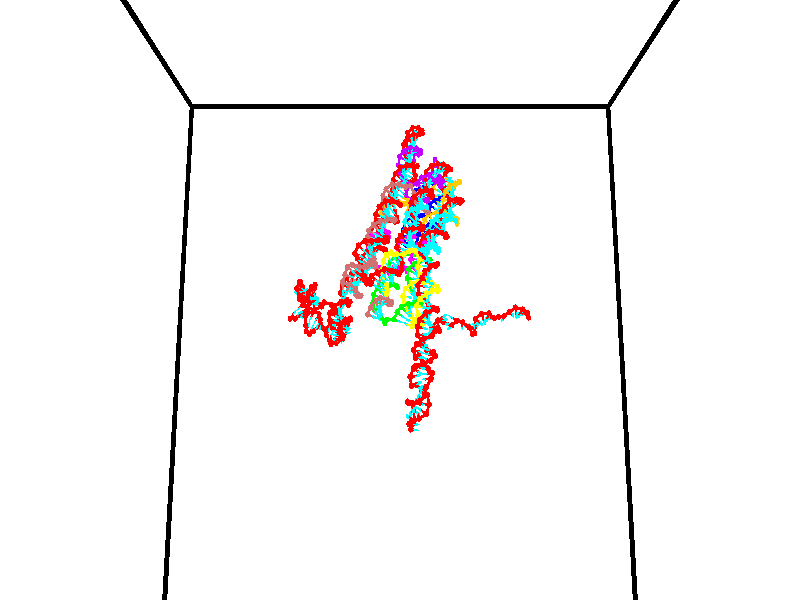 // switches for output
#declare DRAW_BASES = 1; // possible values are 0, 1; only relevant for DNA ribbons
#declare DRAW_BASES_TYPE = 3; // possible values are 1, 2, 3; only relevant for DNA ribbons
#declare DRAW_FOG = 0; // set to 1 to enable fog

#include "colors.inc"

#include "transforms.inc"
background { rgb <1, 1, 1>}

#default {
   normal{
       ripples 0.25
       frequency 0.20
       turbulence 0.2
       lambda 5
   }
	finish {
		phong 0.1
		phong_size 40.
	}
}

// original window dimensions: 1024x640


// camera settings

camera {
	sky <0, 0.179814, -0.983701>
	up <0, 0.179814, -0.983701>
	right 1.6 * <1, 0, 0>
	location <35, 94.9851, 44.8844>
	look_at <35, 29.7336, 32.9568>
	direction <0, -65.2515, -11.9276>
	angle 67.0682
}


# declare cpy_camera_pos = <35, 94.9851, 44.8844>;
# if (DRAW_FOG = 1)
fog {
	fog_type 2
	up vnormalize(cpy_camera_pos)
	color rgbt<1,1,1,0.3>
	distance 1e-5
	fog_alt 3e-3
	fog_offset 56
}
# end


// LIGHTS

# declare lum = 6;
global_settings {
	ambient_light rgb lum * <0.05, 0.05, 0.05>
	max_trace_level 15
}# declare cpy_direct_light_amount = 0.25;
light_source
{	1000 * <-1, -1.16352, -0.803886>,
	rgb lum * cpy_direct_light_amount
	parallel
}

light_source
{	1000 * <1, 1.16352, 0.803886>,
	rgb lum * cpy_direct_light_amount
	parallel
}

// strand 0

// nucleotide -1

// particle -1
sphere {
	<23.943190, 34.993855, 35.514175> 0.250000
	pigment { color rgbt <1,0,0,0> }
	no_shadow
}
cylinder {
	<24.197546, 35.010300, 35.205902>,  <24.350161, 35.020168, 35.020939>, 0.100000
	pigment { color rgbt <1,0,0,0> }
	no_shadow
}
cylinder {
	<24.197546, 35.010300, 35.205902>,  <23.943190, 34.993855, 35.514175>, 0.100000
	pigment { color rgbt <1,0,0,0> }
	no_shadow
}

// particle -1
sphere {
	<24.197546, 35.010300, 35.205902> 0.100000
	pigment { color rgbt <1,0,0,0> }
	no_shadow
}
sphere {
	0, 1
	scale<0.080000,0.200000,0.300000>
	matrix <0.725360, -0.372924, 0.578602,
		-0.263616, -0.926950, -0.266963,
		0.635893, 0.041115, -0.770682,
		24.388313, 35.022633, 34.974697>
	pigment { color rgbt <0,1,1,0> }
	no_shadow
}
cylinder {
	<24.339071, 34.349129, 35.412468>,  <23.943190, 34.993855, 35.514175>, 0.130000
	pigment { color rgbt <1,0,0,0> }
	no_shadow
}

// nucleotide -1

// particle -1
sphere {
	<24.339071, 34.349129, 35.412468> 0.250000
	pigment { color rgbt <1,0,0,0> }
	no_shadow
}
cylinder {
	<24.562105, 34.629730, 35.234936>,  <24.695927, 34.798092, 35.128418>, 0.100000
	pigment { color rgbt <1,0,0,0> }
	no_shadow
}
cylinder {
	<24.562105, 34.629730, 35.234936>,  <24.339071, 34.349129, 35.412468>, 0.100000
	pigment { color rgbt <1,0,0,0> }
	no_shadow
}

// particle -1
sphere {
	<24.562105, 34.629730, 35.234936> 0.100000
	pigment { color rgbt <1,0,0,0> }
	no_shadow
}
sphere {
	0, 1
	scale<0.080000,0.200000,0.300000>
	matrix <0.813794, -0.356422, 0.459023,
		0.163817, -0.617131, -0.769619,
		0.557587, 0.701507, -0.443829,
		24.729382, 34.840183, 35.101788>
	pigment { color rgbt <0,1,1,0> }
	no_shadow
}
cylinder {
	<24.806368, 34.057701, 35.032650>,  <24.339071, 34.349129, 35.412468>, 0.130000
	pigment { color rgbt <1,0,0,0> }
	no_shadow
}

// nucleotide -1

// particle -1
sphere {
	<24.806368, 34.057701, 35.032650> 0.250000
	pigment { color rgbt <1,0,0,0> }
	no_shadow
}
cylinder {
	<24.942242, 34.415230, 35.149746>,  <25.023766, 34.629745, 35.220005>, 0.100000
	pigment { color rgbt <1,0,0,0> }
	no_shadow
}
cylinder {
	<24.942242, 34.415230, 35.149746>,  <24.806368, 34.057701, 35.032650>, 0.100000
	pigment { color rgbt <1,0,0,0> }
	no_shadow
}

// particle -1
sphere {
	<24.942242, 34.415230, 35.149746> 0.100000
	pigment { color rgbt <1,0,0,0> }
	no_shadow
}
sphere {
	0, 1
	scale<0.080000,0.200000,0.300000>
	matrix <0.792017, -0.439705, 0.423519,
		0.507271, 0.087994, -0.857283,
		0.339684, 0.893821, 0.292742,
		25.044147, 34.683376, 35.237568>
	pigment { color rgbt <0,1,1,0> }
	no_shadow
}
cylinder {
	<25.603237, 34.007420, 34.850456>,  <24.806368, 34.057701, 35.032650>, 0.130000
	pigment { color rgbt <1,0,0,0> }
	no_shadow
}

// nucleotide -1

// particle -1
sphere {
	<25.603237, 34.007420, 34.850456> 0.250000
	pigment { color rgbt <1,0,0,0> }
	no_shadow
}
cylinder {
	<25.600595, 34.320889, 35.098911>,  <25.599010, 34.508972, 35.247986>, 0.100000
	pigment { color rgbt <1,0,0,0> }
	no_shadow
}
cylinder {
	<25.600595, 34.320889, 35.098911>,  <25.603237, 34.007420, 34.850456>, 0.100000
	pigment { color rgbt <1,0,0,0> }
	no_shadow
}

// particle -1
sphere {
	<25.600595, 34.320889, 35.098911> 0.100000
	pigment { color rgbt <1,0,0,0> }
	no_shadow
}
sphere {
	0, 1
	scale<0.080000,0.200000,0.300000>
	matrix <0.874465, -0.296768, 0.383719,
		0.485044, 0.545696, -0.683336,
		-0.006602, 0.783674, 0.621137,
		25.598616, 34.555992, 35.285252>
	pigment { color rgbt <0,1,1,0> }
	no_shadow
}
cylinder {
	<26.258236, 34.360744, 34.772163>,  <25.603237, 34.007420, 34.850456>, 0.130000
	pigment { color rgbt <1,0,0,0> }
	no_shadow
}

// nucleotide -1

// particle -1
sphere {
	<26.258236, 34.360744, 34.772163> 0.250000
	pigment { color rgbt <1,0,0,0> }
	no_shadow
}
cylinder {
	<26.087439, 34.455906, 35.121124>,  <25.984961, 34.513004, 35.330502>, 0.100000
	pigment { color rgbt <1,0,0,0> }
	no_shadow
}
cylinder {
	<26.087439, 34.455906, 35.121124>,  <26.258236, 34.360744, 34.772163>, 0.100000
	pigment { color rgbt <1,0,0,0> }
	no_shadow
}

// particle -1
sphere {
	<26.087439, 34.455906, 35.121124> 0.100000
	pigment { color rgbt <1,0,0,0> }
	no_shadow
}
sphere {
	0, 1
	scale<0.080000,0.200000,0.300000>
	matrix <0.848290, -0.228752, 0.477574,
		0.313180, 0.943967, -0.104137,
		-0.426992, 0.237904, 0.872398,
		25.959341, 34.527279, 35.382843>
	pigment { color rgbt <0,1,1,0> }
	no_shadow
}
cylinder {
	<26.812441, 34.726601, 35.062820>,  <26.258236, 34.360744, 34.772163>, 0.130000
	pigment { color rgbt <1,0,0,0> }
	no_shadow
}

// nucleotide -1

// particle -1
sphere {
	<26.812441, 34.726601, 35.062820> 0.250000
	pigment { color rgbt <1,0,0,0> }
	no_shadow
}
cylinder {
	<26.598772, 34.638401, 35.389267>,  <26.470570, 34.585484, 35.585133>, 0.100000
	pigment { color rgbt <1,0,0,0> }
	no_shadow
}
cylinder {
	<26.598772, 34.638401, 35.389267>,  <26.812441, 34.726601, 35.062820>, 0.100000
	pigment { color rgbt <1,0,0,0> }
	no_shadow
}

// particle -1
sphere {
	<26.598772, 34.638401, 35.389267> 0.100000
	pigment { color rgbt <1,0,0,0> }
	no_shadow
}
sphere {
	0, 1
	scale<0.080000,0.200000,0.300000>
	matrix <0.840109, -0.246044, 0.483404,
		0.094211, 0.943846, 0.316670,
		-0.534173, -0.220495, 0.816113,
		26.438520, 34.572254, 35.634102>
	pigment { color rgbt <0,1,1,0> }
	no_shadow
}
cylinder {
	<27.010155, 35.156673, 35.580845>,  <26.812441, 34.726601, 35.062820>, 0.130000
	pigment { color rgbt <1,0,0,0> }
	no_shadow
}

// nucleotide -1

// particle -1
sphere {
	<27.010155, 35.156673, 35.580845> 0.250000
	pigment { color rgbt <1,0,0,0> }
	no_shadow
}
cylinder {
	<26.865217, 34.811642, 35.722076>,  <26.778255, 34.604622, 35.806816>, 0.100000
	pigment { color rgbt <1,0,0,0> }
	no_shadow
}
cylinder {
	<26.865217, 34.811642, 35.722076>,  <27.010155, 35.156673, 35.580845>, 0.100000
	pigment { color rgbt <1,0,0,0> }
	no_shadow
}

// particle -1
sphere {
	<26.865217, 34.811642, 35.722076> 0.100000
	pigment { color rgbt <1,0,0,0> }
	no_shadow
}
sphere {
	0, 1
	scale<0.080000,0.200000,0.300000>
	matrix <0.875237, -0.184665, 0.447057,
		-0.320421, 0.471014, 0.821874,
		-0.362342, -0.862580, 0.353078,
		26.756516, 34.552868, 35.827999>
	pigment { color rgbt <0,1,1,0> }
	no_shadow
}
cylinder {
	<27.303986, 35.190605, 36.334206>,  <27.010155, 35.156673, 35.580845>, 0.130000
	pigment { color rgbt <1,0,0,0> }
	no_shadow
}

// nucleotide -1

// particle -1
sphere {
	<27.303986, 35.190605, 36.334206> 0.250000
	pigment { color rgbt <1,0,0,0> }
	no_shadow
}
cylinder {
	<27.307783, 34.791809, 36.303421>,  <27.310062, 34.552532, 36.284950>, 0.100000
	pigment { color rgbt <1,0,0,0> }
	no_shadow
}
cylinder {
	<27.307783, 34.791809, 36.303421>,  <27.303986, 35.190605, 36.334206>, 0.100000
	pigment { color rgbt <1,0,0,0> }
	no_shadow
}

// particle -1
sphere {
	<27.307783, 34.791809, 36.303421> 0.100000
	pigment { color rgbt <1,0,0,0> }
	no_shadow
}
sphere {
	0, 1
	scale<0.080000,0.200000,0.300000>
	matrix <0.845211, -0.033128, 0.533405,
		-0.534349, -0.070116, 0.842351,
		0.009495, -0.996989, -0.076964,
		27.310631, 34.492714, 36.280331>
	pigment { color rgbt <0,1,1,0> }
	no_shadow
}
cylinder {
	<27.610252, 34.975407, 36.903980>,  <27.303986, 35.190605, 36.334206>, 0.130000
	pigment { color rgbt <1,0,0,0> }
	no_shadow
}

// nucleotide -1

// particle -1
sphere {
	<27.610252, 34.975407, 36.903980> 0.250000
	pigment { color rgbt <1,0,0,0> }
	no_shadow
}
cylinder {
	<27.666008, 34.648388, 36.680481>,  <27.699461, 34.452179, 36.546383>, 0.100000
	pigment { color rgbt <1,0,0,0> }
	no_shadow
}
cylinder {
	<27.666008, 34.648388, 36.680481>,  <27.610252, 34.975407, 36.903980>, 0.100000
	pigment { color rgbt <1,0,0,0> }
	no_shadow
}

// particle -1
sphere {
	<27.666008, 34.648388, 36.680481> 0.100000
	pigment { color rgbt <1,0,0,0> }
	no_shadow
}
sphere {
	0, 1
	scale<0.080000,0.200000,0.300000>
	matrix <0.793402, -0.245424, 0.557029,
		-0.592524, -0.520952, 0.614430,
		0.139390, -0.817543, -0.558744,
		27.707825, 34.403126, 36.512859>
	pigment { color rgbt <0,1,1,0> }
	no_shadow
}
cylinder {
	<27.942183, 34.591667, 37.347080>,  <27.610252, 34.975407, 36.903980>, 0.130000
	pigment { color rgbt <1,0,0,0> }
	no_shadow
}

// nucleotide -1

// particle -1
sphere {
	<27.942183, 34.591667, 37.347080> 0.250000
	pigment { color rgbt <1,0,0,0> }
	no_shadow
}
cylinder {
	<27.989632, 34.358181, 37.025784>,  <28.018101, 34.218090, 36.833004>, 0.100000
	pigment { color rgbt <1,0,0,0> }
	no_shadow
}
cylinder {
	<27.989632, 34.358181, 37.025784>,  <27.942183, 34.591667, 37.347080>, 0.100000
	pigment { color rgbt <1,0,0,0> }
	no_shadow
}

// particle -1
sphere {
	<27.989632, 34.358181, 37.025784> 0.100000
	pigment { color rgbt <1,0,0,0> }
	no_shadow
}
sphere {
	0, 1
	scale<0.080000,0.200000,0.300000>
	matrix <0.770077, -0.456596, 0.445535,
		-0.626825, -0.671411, 0.395345,
		0.118624, -0.583718, -0.803244,
		28.025219, 34.183067, 36.784809>
	pigment { color rgbt <0,1,1,0> }
	no_shadow
}
cylinder {
	<27.968027, 33.835670, 37.548550>,  <27.942183, 34.591667, 37.347080>, 0.130000
	pigment { color rgbt <1,0,0,0> }
	no_shadow
}

// nucleotide -1

// particle -1
sphere {
	<27.968027, 33.835670, 37.548550> 0.250000
	pigment { color rgbt <1,0,0,0> }
	no_shadow
}
cylinder {
	<28.200758, 33.916744, 37.233490>,  <28.340397, 33.965389, 37.044453>, 0.100000
	pigment { color rgbt <1,0,0,0> }
	no_shadow
}
cylinder {
	<28.200758, 33.916744, 37.233490>,  <27.968027, 33.835670, 37.548550>, 0.100000
	pigment { color rgbt <1,0,0,0> }
	no_shadow
}

// particle -1
sphere {
	<28.200758, 33.916744, 37.233490> 0.100000
	pigment { color rgbt <1,0,0,0> }
	no_shadow
}
sphere {
	0, 1
	scale<0.080000,0.200000,0.300000>
	matrix <0.790734, -0.367585, 0.489511,
		-0.190312, -0.907634, -0.374141,
		0.581825, 0.202687, -0.787653,
		28.375305, 33.977551, 36.997192>
	pigment { color rgbt <0,1,1,0> }
	no_shadow
}
cylinder {
	<28.453249, 33.294975, 37.362640>,  <27.968027, 33.835670, 37.548550>, 0.130000
	pigment { color rgbt <1,0,0,0> }
	no_shadow
}

// nucleotide -1

// particle -1
sphere {
	<28.453249, 33.294975, 37.362640> 0.250000
	pigment { color rgbt <1,0,0,0> }
	no_shadow
}
cylinder {
	<28.604795, 33.645615, 37.243954>,  <28.695723, 33.855999, 37.172741>, 0.100000
	pigment { color rgbt <1,0,0,0> }
	no_shadow
}
cylinder {
	<28.604795, 33.645615, 37.243954>,  <28.453249, 33.294975, 37.362640>, 0.100000
	pigment { color rgbt <1,0,0,0> }
	no_shadow
}

// particle -1
sphere {
	<28.604795, 33.645615, 37.243954> 0.100000
	pigment { color rgbt <1,0,0,0> }
	no_shadow
}
sphere {
	0, 1
	scale<0.080000,0.200000,0.300000>
	matrix <0.867768, -0.225075, 0.443080,
		0.321620, -0.425345, -0.845956,
		0.378866, 0.876597, -0.296712,
		28.718454, 33.908592, 37.154942>
	pigment { color rgbt <0,1,1,0> }
	no_shadow
}
cylinder {
	<29.082132, 33.228733, 36.989517>,  <28.453249, 33.294975, 37.362640>, 0.130000
	pigment { color rgbt <1,0,0,0> }
	no_shadow
}

// nucleotide -1

// particle -1
sphere {
	<29.082132, 33.228733, 36.989517> 0.250000
	pigment { color rgbt <1,0,0,0> }
	no_shadow
}
cylinder {
	<29.072498, 33.591732, 37.157261>,  <29.066717, 33.809532, 37.257908>, 0.100000
	pigment { color rgbt <1,0,0,0> }
	no_shadow
}
cylinder {
	<29.072498, 33.591732, 37.157261>,  <29.082132, 33.228733, 36.989517>, 0.100000
	pigment { color rgbt <1,0,0,0> }
	no_shadow
}

// particle -1
sphere {
	<29.072498, 33.591732, 37.157261> 0.100000
	pigment { color rgbt <1,0,0,0> }
	no_shadow
}
sphere {
	0, 1
	scale<0.080000,0.200000,0.300000>
	matrix <0.942667, -0.119054, 0.311778,
		0.332865, 0.402826, -0.852603,
		-0.024086, 0.907500, 0.419360,
		29.065273, 33.863983, 37.283070>
	pigment { color rgbt <0,1,1,0> }
	no_shadow
}
cylinder {
	<28.968988, 32.766327, 36.514984>,  <29.082132, 33.228733, 36.989517>, 0.130000
	pigment { color rgbt <1,0,0,0> }
	no_shadow
}

// nucleotide -1

// particle -1
sphere {
	<28.968988, 32.766327, 36.514984> 0.250000
	pigment { color rgbt <1,0,0,0> }
	no_shadow
}
cylinder {
	<29.348288, 32.889919, 36.485703>,  <29.575867, 32.964073, 36.468132>, 0.100000
	pigment { color rgbt <1,0,0,0> }
	no_shadow
}
cylinder {
	<29.348288, 32.889919, 36.485703>,  <28.968988, 32.766327, 36.514984>, 0.100000
	pigment { color rgbt <1,0,0,0> }
	no_shadow
}

// particle -1
sphere {
	<29.348288, 32.889919, 36.485703> 0.100000
	pigment { color rgbt <1,0,0,0> }
	no_shadow
}
sphere {
	0, 1
	scale<0.080000,0.200000,0.300000>
	matrix <-0.092402, 0.047944, -0.994567,
		-0.303791, 0.949859, 0.074013,
		0.948247, 0.308980, -0.073204,
		29.632761, 32.982613, 36.463741>
	pigment { color rgbt <0,1,1,0> }
	no_shadow
}
cylinder {
	<29.025700, 33.426826, 36.085102>,  <28.968988, 32.766327, 36.514984>, 0.130000
	pigment { color rgbt <1,0,0,0> }
	no_shadow
}

// nucleotide -1

// particle -1
sphere {
	<29.025700, 33.426826, 36.085102> 0.250000
	pigment { color rgbt <1,0,0,0> }
	no_shadow
}
cylinder {
	<29.365232, 33.215374, 36.082802>,  <29.568953, 33.088501, 36.081421>, 0.100000
	pigment { color rgbt <1,0,0,0> }
	no_shadow
}
cylinder {
	<29.365232, 33.215374, 36.082802>,  <29.025700, 33.426826, 36.085102>, 0.100000
	pigment { color rgbt <1,0,0,0> }
	no_shadow
}

// particle -1
sphere {
	<29.365232, 33.215374, 36.082802> 0.100000
	pigment { color rgbt <1,0,0,0> }
	no_shadow
}
sphere {
	0, 1
	scale<0.080000,0.200000,0.300000>
	matrix <0.047601, 0.087250, -0.995049,
		0.526518, 0.844354, 0.099224,
		0.848831, -0.528634, -0.005747,
		29.619883, 33.056786, 36.081078>
	pigment { color rgbt <0,1,1,0> }
	no_shadow
}
cylinder {
	<29.626759, 33.808434, 35.819767>,  <29.025700, 33.426826, 36.085102>, 0.130000
	pigment { color rgbt <1,0,0,0> }
	no_shadow
}

// nucleotide -1

// particle -1
sphere {
	<29.626759, 33.808434, 35.819767> 0.250000
	pigment { color rgbt <1,0,0,0> }
	no_shadow
}
cylinder {
	<29.580091, 33.424049, 35.719418>,  <29.552092, 33.193417, 35.659206>, 0.100000
	pigment { color rgbt <1,0,0,0> }
	no_shadow
}
cylinder {
	<29.580091, 33.424049, 35.719418>,  <29.626759, 33.808434, 35.819767>, 0.100000
	pigment { color rgbt <1,0,0,0> }
	no_shadow
}

// particle -1
sphere {
	<29.580091, 33.424049, 35.719418> 0.100000
	pigment { color rgbt <1,0,0,0> }
	no_shadow
}
sphere {
	0, 1
	scale<0.080000,0.200000,0.300000>
	matrix <0.018763, 0.250424, -0.967955,
		0.992994, -0.117635, -0.011185,
		-0.116666, -0.960963, -0.250876,
		29.545092, 33.135761, 35.644154>
	pigment { color rgbt <0,1,1,0> }
	no_shadow
}
cylinder {
	<28.959414, 34.235123, 35.867889>,  <29.626759, 33.808434, 35.819767>, 0.130000
	pigment { color rgbt <1,0,0,0> }
	no_shadow
}

// nucleotide -1

// particle -1
sphere {
	<28.959414, 34.235123, 35.867889> 0.250000
	pigment { color rgbt <1,0,0,0> }
	no_shadow
}
cylinder {
	<28.772736, 34.128078, 36.205074>,  <28.660728, 34.063854, 36.407387>, 0.100000
	pigment { color rgbt <1,0,0,0> }
	no_shadow
}
cylinder {
	<28.772736, 34.128078, 36.205074>,  <28.959414, 34.235123, 35.867889>, 0.100000
	pigment { color rgbt <1,0,0,0> }
	no_shadow
}

// particle -1
sphere {
	<28.772736, 34.128078, 36.205074> 0.100000
	pigment { color rgbt <1,0,0,0> }
	no_shadow
}
sphere {
	0, 1
	scale<0.080000,0.200000,0.300000>
	matrix <-0.876167, 0.010002, -0.481903,
		0.120533, -0.963474, -0.239142,
		-0.466693, -0.267614, 0.842959,
		28.632727, 34.047798, 36.457962>
	pigment { color rgbt <0,1,1,0> }
	no_shadow
}
cylinder {
	<28.498190, 33.743355, 35.670769>,  <28.959414, 34.235123, 35.867889>, 0.130000
	pigment { color rgbt <1,0,0,0> }
	no_shadow
}

// nucleotide -1

// particle -1
sphere {
	<28.498190, 33.743355, 35.670769> 0.250000
	pigment { color rgbt <1,0,0,0> }
	no_shadow
}
cylinder {
	<28.344585, 33.894310, 36.007843>,  <28.252422, 33.984882, 36.210087>, 0.100000
	pigment { color rgbt <1,0,0,0> }
	no_shadow
}
cylinder {
	<28.344585, 33.894310, 36.007843>,  <28.498190, 33.743355, 35.670769>, 0.100000
	pigment { color rgbt <1,0,0,0> }
	no_shadow
}

// particle -1
sphere {
	<28.344585, 33.894310, 36.007843> 0.100000
	pigment { color rgbt <1,0,0,0> }
	no_shadow
}
sphere {
	0, 1
	scale<0.080000,0.200000,0.300000>
	matrix <-0.876789, 0.137049, -0.460932,
		-0.289440, -0.915857, 0.278263,
		-0.384013, 0.377390, 0.842681,
		28.229382, 34.007526, 36.260647>
	pigment { color rgbt <0,1,1,0> }
	no_shadow
}
cylinder {
	<27.831522, 33.416100, 35.753746>,  <28.498190, 33.743355, 35.670769>, 0.130000
	pigment { color rgbt <1,0,0,0> }
	no_shadow
}

// nucleotide -1

// particle -1
sphere {
	<27.831522, 33.416100, 35.753746> 0.250000
	pigment { color rgbt <1,0,0,0> }
	no_shadow
}
cylinder {
	<27.795046, 33.724312, 36.006084>,  <27.773161, 33.909237, 36.157490>, 0.100000
	pigment { color rgbt <1,0,0,0> }
	no_shadow
}
cylinder {
	<27.795046, 33.724312, 36.006084>,  <27.831522, 33.416100, 35.753746>, 0.100000
	pigment { color rgbt <1,0,0,0> }
	no_shadow
}

// particle -1
sphere {
	<27.795046, 33.724312, 36.006084> 0.100000
	pigment { color rgbt <1,0,0,0> }
	no_shadow
}
sphere {
	0, 1
	scale<0.080000,0.200000,0.300000>
	matrix <-0.986203, 0.018011, -0.164556,
		-0.138157, -0.637151, 0.758256,
		-0.091190, 0.770529, 0.630849,
		27.767689, 33.955471, 36.195339>
	pigment { color rgbt <0,1,1,0> }
	no_shadow
}
cylinder {
	<27.279623, 33.193932, 36.196346>,  <27.831522, 33.416100, 35.753746>, 0.130000
	pigment { color rgbt <1,0,0,0> }
	no_shadow
}

// nucleotide -1

// particle -1
sphere {
	<27.279623, 33.193932, 36.196346> 0.250000
	pigment { color rgbt <1,0,0,0> }
	no_shadow
}
cylinder {
	<27.301304, 33.592575, 36.171608>,  <27.314312, 33.831760, 36.156765>, 0.100000
	pigment { color rgbt <1,0,0,0> }
	no_shadow
}
cylinder {
	<27.301304, 33.592575, 36.171608>,  <27.279623, 33.193932, 36.196346>, 0.100000
	pigment { color rgbt <1,0,0,0> }
	no_shadow
}

// particle -1
sphere {
	<27.301304, 33.592575, 36.171608> 0.100000
	pigment { color rgbt <1,0,0,0> }
	no_shadow
}
sphere {
	0, 1
	scale<0.080000,0.200000,0.300000>
	matrix <-0.974677, 0.039349, -0.220129,
		-0.216950, 0.072214, 0.973508,
		0.054203, 0.996613, -0.061849,
		27.317564, 33.891560, 36.153053>
	pigment { color rgbt <0,1,1,0> }
	no_shadow
}
cylinder {
	<26.661772, 33.305279, 35.897793>,  <27.279623, 33.193932, 36.196346>, 0.130000
	pigment { color rgbt <1,0,0,0> }
	no_shadow
}

// nucleotide -1

// particle -1
sphere {
	<26.661772, 33.305279, 35.897793> 0.250000
	pigment { color rgbt <1,0,0,0> }
	no_shadow
}
cylinder {
	<26.772152, 33.666180, 36.030338>,  <26.838379, 33.882721, 36.109867>, 0.100000
	pigment { color rgbt <1,0,0,0> }
	no_shadow
}
cylinder {
	<26.772152, 33.666180, 36.030338>,  <26.661772, 33.305279, 35.897793>, 0.100000
	pigment { color rgbt <1,0,0,0> }
	no_shadow
}

// particle -1
sphere {
	<26.772152, 33.666180, 36.030338> 0.100000
	pigment { color rgbt <1,0,0,0> }
	no_shadow
}
sphere {
	0, 1
	scale<0.080000,0.200000,0.300000>
	matrix <-0.901882, 0.362261, -0.235320,
		-0.332357, -0.233914, 0.913687,
		0.275949, 0.902248, 0.331363,
		26.854937, 33.936855, 36.129745>
	pigment { color rgbt <0,1,1,0> }
	no_shadow
}
cylinder {
	<26.145826, 33.570316, 36.359219>,  <26.661772, 33.305279, 35.897793>, 0.130000
	pigment { color rgbt <1,0,0,0> }
	no_shadow
}

// nucleotide -1

// particle -1
sphere {
	<26.145826, 33.570316, 36.359219> 0.250000
	pigment { color rgbt <1,0,0,0> }
	no_shadow
}
cylinder {
	<26.346952, 33.886974, 36.220375>,  <26.467628, 34.076969, 36.137070>, 0.100000
	pigment { color rgbt <1,0,0,0> }
	no_shadow
}
cylinder {
	<26.346952, 33.886974, 36.220375>,  <26.145826, 33.570316, 36.359219>, 0.100000
	pigment { color rgbt <1,0,0,0> }
	no_shadow
}

// particle -1
sphere {
	<26.346952, 33.886974, 36.220375> 0.100000
	pigment { color rgbt <1,0,0,0> }
	no_shadow
}
sphere {
	0, 1
	scale<0.080000,0.200000,0.300000>
	matrix <-0.863832, 0.445721, -0.234790,
		-0.031157, 0.417897, 0.907960,
		0.502815, 0.791641, -0.347106,
		26.497797, 34.124466, 36.116245>
	pigment { color rgbt <0,1,1,0> }
	no_shadow
}
cylinder {
	<25.783545, 34.095993, 36.686031>,  <26.145826, 33.570316, 36.359219>, 0.130000
	pigment { color rgbt <1,0,0,0> }
	no_shadow
}

// nucleotide -1

// particle -1
sphere {
	<25.783545, 34.095993, 36.686031> 0.250000
	pigment { color rgbt <1,0,0,0> }
	no_shadow
}
cylinder {
	<25.965527, 34.227974, 36.355179>,  <26.074715, 34.307163, 36.156666>, 0.100000
	pigment { color rgbt <1,0,0,0> }
	no_shadow
}
cylinder {
	<25.965527, 34.227974, 36.355179>,  <25.783545, 34.095993, 36.686031>, 0.100000
	pigment { color rgbt <1,0,0,0> }
	no_shadow
}

// particle -1
sphere {
	<25.965527, 34.227974, 36.355179> 0.100000
	pigment { color rgbt <1,0,0,0> }
	no_shadow
}
sphere {
	0, 1
	scale<0.080000,0.200000,0.300000>
	matrix <-0.869530, 0.365046, -0.332654,
		0.192183, 0.870560, 0.452980,
		0.454954, 0.329949, -0.827134,
		26.102013, 34.326958, 36.107040>
	pigment { color rgbt <0,1,1,0> }
	no_shadow
}
cylinder {
	<25.563696, 34.827145, 36.559952>,  <25.783545, 34.095993, 36.686031>, 0.130000
	pigment { color rgbt <1,0,0,0> }
	no_shadow
}

// nucleotide -1

// particle -1
sphere {
	<25.563696, 34.827145, 36.559952> 0.250000
	pigment { color rgbt <1,0,0,0> }
	no_shadow
}
cylinder {
	<25.691362, 34.715679, 36.197632>,  <25.767963, 34.648800, 35.980240>, 0.100000
	pigment { color rgbt <1,0,0,0> }
	no_shadow
}
cylinder {
	<25.691362, 34.715679, 36.197632>,  <25.563696, 34.827145, 36.559952>, 0.100000
	pigment { color rgbt <1,0,0,0> }
	no_shadow
}

// particle -1
sphere {
	<25.691362, 34.715679, 36.197632> 0.100000
	pigment { color rgbt <1,0,0,0> }
	no_shadow
}
sphere {
	0, 1
	scale<0.080000,0.200000,0.300000>
	matrix <-0.747882, 0.512978, -0.421338,
		0.582069, 0.811911, -0.044683,
		0.319168, -0.278666, -0.905802,
		25.787113, 34.632080, 35.925892>
	pigment { color rgbt <0,1,1,0> }
	no_shadow
}
cylinder {
	<25.603151, 35.422352, 36.138657>,  <25.563696, 34.827145, 36.559952>, 0.130000
	pigment { color rgbt <1,0,0,0> }
	no_shadow
}

// nucleotide -1

// particle -1
sphere {
	<25.603151, 35.422352, 36.138657> 0.250000
	pigment { color rgbt <1,0,0,0> }
	no_shadow
}
cylinder {
	<25.561529, 35.126690, 35.872478>,  <25.536556, 34.949291, 35.712772>, 0.100000
	pigment { color rgbt <1,0,0,0> }
	no_shadow
}
cylinder {
	<25.561529, 35.126690, 35.872478>,  <25.603151, 35.422352, 36.138657>, 0.100000
	pigment { color rgbt <1,0,0,0> }
	no_shadow
}

// particle -1
sphere {
	<25.561529, 35.126690, 35.872478> 0.100000
	pigment { color rgbt <1,0,0,0> }
	no_shadow
}
sphere {
	0, 1
	scale<0.080000,0.200000,0.300000>
	matrix <-0.673227, 0.544838, -0.499917,
		0.732078, 0.395977, -0.554314,
		-0.104055, -0.739157, -0.665446,
		25.530312, 34.904942, 35.672844>
	pigment { color rgbt <0,1,1,0> }
	no_shadow
}
cylinder {
	<25.635878, 35.799355, 35.419228>,  <25.603151, 35.422352, 36.138657>, 0.130000
	pigment { color rgbt <1,0,0,0> }
	no_shadow
}

// nucleotide -1

// particle -1
sphere {
	<25.635878, 35.799355, 35.419228> 0.250000
	pigment { color rgbt <1,0,0,0> }
	no_shadow
}
cylinder {
	<25.440407, 35.451382, 35.392635>,  <25.323124, 35.242599, 35.376678>, 0.100000
	pigment { color rgbt <1,0,0,0> }
	no_shadow
}
cylinder {
	<25.440407, 35.451382, 35.392635>,  <25.635878, 35.799355, 35.419228>, 0.100000
	pigment { color rgbt <1,0,0,0> }
	no_shadow
}

// particle -1
sphere {
	<25.440407, 35.451382, 35.392635> 0.100000
	pigment { color rgbt <1,0,0,0> }
	no_shadow
}
sphere {
	0, 1
	scale<0.080000,0.200000,0.300000>
	matrix <-0.687627, 0.430928, -0.584355,
		0.536996, -0.239846, -0.808770,
		-0.488677, -0.869928, -0.066482,
		25.293804, 35.190403, 35.372692>
	pigment { color rgbt <0,1,1,0> }
	no_shadow
}
cylinder {
	<25.727772, 35.508080, 34.743763>,  <25.635878, 35.799355, 35.419228>, 0.130000
	pigment { color rgbt <1,0,0,0> }
	no_shadow
}

// nucleotide -1

// particle -1
sphere {
	<25.727772, 35.508080, 34.743763> 0.250000
	pigment { color rgbt <1,0,0,0> }
	no_shadow
}
cylinder {
	<25.369808, 35.439026, 34.908363>,  <25.155029, 35.397594, 35.007126>, 0.100000
	pigment { color rgbt <1,0,0,0> }
	no_shadow
}
cylinder {
	<25.369808, 35.439026, 34.908363>,  <25.727772, 35.508080, 34.743763>, 0.100000
	pigment { color rgbt <1,0,0,0> }
	no_shadow
}

// particle -1
sphere {
	<25.369808, 35.439026, 34.908363> 0.100000
	pigment { color rgbt <1,0,0,0> }
	no_shadow
}
sphere {
	0, 1
	scale<0.080000,0.200000,0.300000>
	matrix <-0.434387, 0.548186, -0.714702,
		-0.102199, -0.818346, -0.565567,
		-0.894910, -0.172634, 0.411503,
		25.101336, 35.387238, 35.031815>
	pigment { color rgbt <0,1,1,0> }
	no_shadow
}
cylinder {
	<25.214401, 35.057072, 34.330009>,  <25.727772, 35.508080, 34.743763>, 0.130000
	pigment { color rgbt <1,0,0,0> }
	no_shadow
}

// nucleotide -1

// particle -1
sphere {
	<25.214401, 35.057072, 34.330009> 0.250000
	pigment { color rgbt <1,0,0,0> }
	no_shadow
}
cylinder {
	<25.026100, 35.321358, 34.563881>,  <24.913118, 35.479931, 34.704205>, 0.100000
	pigment { color rgbt <1,0,0,0> }
	no_shadow
}
cylinder {
	<25.026100, 35.321358, 34.563881>,  <25.214401, 35.057072, 34.330009>, 0.100000
	pigment { color rgbt <1,0,0,0> }
	no_shadow
}

// particle -1
sphere {
	<25.026100, 35.321358, 34.563881> 0.100000
	pigment { color rgbt <1,0,0,0> }
	no_shadow
}
sphere {
	0, 1
	scale<0.080000,0.200000,0.300000>
	matrix <-0.520051, 0.327526, -0.788843,
		-0.712698, -0.675412, 0.189422,
		-0.470754, 0.660716, 0.584676,
		24.884874, 35.519573, 34.739285>
	pigment { color rgbt <0,1,1,0> }
	no_shadow
}
cylinder {
	<25.293131, 35.452133, 33.697281>,  <25.214401, 35.057072, 34.330009>, 0.130000
	pigment { color rgbt <1,0,0,0> }
	no_shadow
}

// nucleotide -1

// particle -1
sphere {
	<25.293131, 35.452133, 33.697281> 0.250000
	pigment { color rgbt <1,0,0,0> }
	no_shadow
}
cylinder {
	<24.934700, 35.565449, 33.560581>,  <24.719641, 35.633438, 33.478561>, 0.100000
	pigment { color rgbt <1,0,0,0> }
	no_shadow
}
cylinder {
	<24.934700, 35.565449, 33.560581>,  <25.293131, 35.452133, 33.697281>, 0.100000
	pigment { color rgbt <1,0,0,0> }
	no_shadow
}

// particle -1
sphere {
	<24.934700, 35.565449, 33.560581> 0.100000
	pigment { color rgbt <1,0,0,0> }
	no_shadow
}
sphere {
	0, 1
	scale<0.080000,0.200000,0.300000>
	matrix <0.429686, 0.746808, -0.507590,
		0.111421, -0.601683, -0.790925,
		-0.896078, 0.283294, -0.341745,
		24.665876, 35.650436, 33.458057>
	pigment { color rgbt <0,1,1,0> }
	no_shadow
}
cylinder {
	<25.244936, 35.529213, 32.942802>,  <25.293131, 35.452133, 33.697281>, 0.130000
	pigment { color rgbt <1,0,0,0> }
	no_shadow
}

// nucleotide -1

// particle -1
sphere {
	<25.244936, 35.529213, 32.942802> 0.250000
	pigment { color rgbt <1,0,0,0> }
	no_shadow
}
cylinder {
	<24.989048, 35.783077, 33.116219>,  <24.835516, 35.935398, 33.220268>, 0.100000
	pigment { color rgbt <1,0,0,0> }
	no_shadow
}
cylinder {
	<24.989048, 35.783077, 33.116219>,  <25.244936, 35.529213, 32.942802>, 0.100000
	pigment { color rgbt <1,0,0,0> }
	no_shadow
}

// particle -1
sphere {
	<24.989048, 35.783077, 33.116219> 0.100000
	pigment { color rgbt <1,0,0,0> }
	no_shadow
}
sphere {
	0, 1
	scale<0.080000,0.200000,0.300000>
	matrix <0.515524, 0.772671, -0.370425,
		-0.570083, -0.013465, -0.821477,
		-0.639719, 0.634664, 0.433545,
		24.797132, 35.973476, 33.246281>
	pigment { color rgbt <0,1,1,0> }
	no_shadow
}
cylinder {
	<25.107199, 36.206745, 32.626949>,  <25.244936, 35.529213, 32.942802>, 0.130000
	pigment { color rgbt <1,0,0,0> }
	no_shadow
}

// nucleotide -1

// particle -1
sphere {
	<25.107199, 36.206745, 32.626949> 0.250000
	pigment { color rgbt <1,0,0,0> }
	no_shadow
}
cylinder {
	<25.054333, 36.256367, 33.020325>,  <25.022614, 36.286140, 33.256348>, 0.100000
	pigment { color rgbt <1,0,0,0> }
	no_shadow
}
cylinder {
	<25.054333, 36.256367, 33.020325>,  <25.107199, 36.206745, 32.626949>, 0.100000
	pigment { color rgbt <1,0,0,0> }
	no_shadow
}

// particle -1
sphere {
	<25.054333, 36.256367, 33.020325> 0.100000
	pigment { color rgbt <1,0,0,0> }
	no_shadow
}
sphere {
	0, 1
	scale<0.080000,0.200000,0.300000>
	matrix <0.667502, 0.744596, -0.004216,
		-0.732785, 0.655887, -0.181215,
		-0.132167, 0.124051, 0.983434,
		25.014683, 36.293583, 33.315353>
	pigment { color rgbt <0,1,1,0> }
	no_shadow
}
cylinder {
	<25.102339, 36.877903, 32.751740>,  <25.107199, 36.206745, 32.626949>, 0.130000
	pigment { color rgbt <1,0,0,0> }
	no_shadow
}

// nucleotide -1

// particle -1
sphere {
	<25.102339, 36.877903, 32.751740> 0.250000
	pigment { color rgbt <1,0,0,0> }
	no_shadow
}
cylinder {
	<25.178577, 36.705750, 33.104656>,  <25.224321, 36.602459, 33.316406>, 0.100000
	pigment { color rgbt <1,0,0,0> }
	no_shadow
}
cylinder {
	<25.178577, 36.705750, 33.104656>,  <25.102339, 36.877903, 32.751740>, 0.100000
	pigment { color rgbt <1,0,0,0> }
	no_shadow
}

// particle -1
sphere {
	<25.178577, 36.705750, 33.104656> 0.100000
	pigment { color rgbt <1,0,0,0> }
	no_shadow
}
sphere {
	0, 1
	scale<0.080000,0.200000,0.300000>
	matrix <0.648481, 0.729948, 0.215981,
		-0.736984, 0.530986, 0.418221,
		0.190597, -0.430383, 0.882294,
		25.235756, 36.576633, 33.369343>
	pigment { color rgbt <0,1,1,0> }
	no_shadow
}
cylinder {
	<24.933109, 37.285931, 33.367081>,  <25.102339, 36.877903, 32.751740>, 0.130000
	pigment { color rgbt <1,0,0,0> }
	no_shadow
}

// nucleotide -1

// particle -1
sphere {
	<24.933109, 37.285931, 33.367081> 0.250000
	pigment { color rgbt <1,0,0,0> }
	no_shadow
}
cylinder {
	<25.233183, 37.032425, 33.442516>,  <25.413227, 36.880322, 33.487778>, 0.100000
	pigment { color rgbt <1,0,0,0> }
	no_shadow
}
cylinder {
	<25.233183, 37.032425, 33.442516>,  <24.933109, 37.285931, 33.367081>, 0.100000
	pigment { color rgbt <1,0,0,0> }
	no_shadow
}

// particle -1
sphere {
	<25.233183, 37.032425, 33.442516> 0.100000
	pigment { color rgbt <1,0,0,0> }
	no_shadow
}
sphere {
	0, 1
	scale<0.080000,0.200000,0.300000>
	matrix <0.604809, 0.772953, 0.191704,
		-0.267266, -0.029752, 0.963163,
		0.750183, -0.633766, 0.188590,
		25.458239, 36.842297, 33.499092>
	pigment { color rgbt <0,1,1,0> }
	no_shadow
}
cylinder {
	<25.243929, 37.480209, 34.051651>,  <24.933109, 37.285931, 33.367081>, 0.130000
	pigment { color rgbt <1,0,0,0> }
	no_shadow
}

// nucleotide -1

// particle -1
sphere {
	<25.243929, 37.480209, 34.051651> 0.250000
	pigment { color rgbt <1,0,0,0> }
	no_shadow
}
cylinder {
	<25.514397, 37.298092, 33.819962>,  <25.676678, 37.188820, 33.680946>, 0.100000
	pigment { color rgbt <1,0,0,0> }
	no_shadow
}
cylinder {
	<25.514397, 37.298092, 33.819962>,  <25.243929, 37.480209, 34.051651>, 0.100000
	pigment { color rgbt <1,0,0,0> }
	no_shadow
}

// particle -1
sphere {
	<25.514397, 37.298092, 33.819962> 0.100000
	pigment { color rgbt <1,0,0,0> }
	no_shadow
}
sphere {
	0, 1
	scale<0.080000,0.200000,0.300000>
	matrix <0.629592, 0.765400, 0.133327,
		0.382634, -0.454826, 0.804192,
		0.676169, -0.455298, -0.579223,
		25.717247, 37.161503, 33.646194>
	pigment { color rgbt <0,1,1,0> }
	no_shadow
}
cylinder {
	<25.922140, 37.511349, 34.371109>,  <25.243929, 37.480209, 34.051651>, 0.130000
	pigment { color rgbt <1,0,0,0> }
	no_shadow
}

// nucleotide -1

// particle -1
sphere {
	<25.922140, 37.511349, 34.371109> 0.250000
	pigment { color rgbt <1,0,0,0> }
	no_shadow
}
cylinder {
	<25.959433, 37.486885, 33.973602>,  <25.981808, 37.472206, 33.735100>, 0.100000
	pigment { color rgbt <1,0,0,0> }
	no_shadow
}
cylinder {
	<25.959433, 37.486885, 33.973602>,  <25.922140, 37.511349, 34.371109>, 0.100000
	pigment { color rgbt <1,0,0,0> }
	no_shadow
}

// particle -1
sphere {
	<25.959433, 37.486885, 33.973602> 0.100000
	pigment { color rgbt <1,0,0,0> }
	no_shadow
}
sphere {
	0, 1
	scale<0.080000,0.200000,0.300000>
	matrix <0.698235, 0.715547, 0.021469,
		0.709772, -0.695882, 0.109416,
		0.093232, -0.061159, -0.993764,
		25.987402, 37.468536, 33.675472>
	pigment { color rgbt <0,1,1,0> }
	no_shadow
}
cylinder {
	<26.341375, 38.105408, 34.749500>,  <25.922140, 37.511349, 34.371109>, 0.130000
	pigment { color rgbt <1,0,0,0> }
	no_shadow
}

// nucleotide -1

// particle -1
sphere {
	<26.341375, 38.105408, 34.749500> 0.250000
	pigment { color rgbt <1,0,0,0> }
	no_shadow
}
cylinder {
	<26.693428, 38.028980, 34.575668>,  <26.904659, 37.983124, 34.471367>, 0.100000
	pigment { color rgbt <1,0,0,0> }
	no_shadow
}
cylinder {
	<26.693428, 38.028980, 34.575668>,  <26.341375, 38.105408, 34.749500>, 0.100000
	pigment { color rgbt <1,0,0,0> }
	no_shadow
}

// particle -1
sphere {
	<26.693428, 38.028980, 34.575668> 0.100000
	pigment { color rgbt <1,0,0,0> }
	no_shadow
}
sphere {
	0, 1
	scale<0.080000,0.200000,0.300000>
	matrix <-0.393201, -0.806347, -0.441811,
		-0.266008, 0.559730, -0.784820,
		0.880132, -0.191067, -0.434581,
		26.957468, 37.971661, 34.445293>
	pigment { color rgbt <0,1,1,0> }
	no_shadow
}
cylinder {
	<26.197329, 38.137436, 33.922016>,  <26.341375, 38.105408, 34.749500>, 0.130000
	pigment { color rgbt <1,0,0,0> }
	no_shadow
}

// nucleotide -1

// particle -1
sphere {
	<26.197329, 38.137436, 33.922016> 0.250000
	pigment { color rgbt <1,0,0,0> }
	no_shadow
}
cylinder {
	<26.489517, 37.898766, 34.054916>,  <26.664831, 37.755566, 34.134655>, 0.100000
	pigment { color rgbt <1,0,0,0> }
	no_shadow
}
cylinder {
	<26.489517, 37.898766, 34.054916>,  <26.197329, 38.137436, 33.922016>, 0.100000
	pigment { color rgbt <1,0,0,0> }
	no_shadow
}

// particle -1
sphere {
	<26.489517, 37.898766, 34.054916> 0.100000
	pigment { color rgbt <1,0,0,0> }
	no_shadow
}
sphere {
	0, 1
	scale<0.080000,0.200000,0.300000>
	matrix <-0.420268, -0.776209, -0.469973,
		0.538316, 0.203669, -0.817762,
		0.730473, -0.596673, 0.332250,
		26.708660, 37.719765, 34.154591>
	pigment { color rgbt <0,1,1,0> }
	no_shadow
}
cylinder {
	<26.428719, 37.761303, 33.333443>,  <26.197329, 38.137436, 33.922016>, 0.130000
	pigment { color rgbt <1,0,0,0> }
	no_shadow
}

// nucleotide -1

// particle -1
sphere {
	<26.428719, 37.761303, 33.333443> 0.250000
	pigment { color rgbt <1,0,0,0> }
	no_shadow
}
cylinder {
	<26.492096, 37.543148, 33.662670>,  <26.530123, 37.412254, 33.860207>, 0.100000
	pigment { color rgbt <1,0,0,0> }
	no_shadow
}
cylinder {
	<26.492096, 37.543148, 33.662670>,  <26.428719, 37.761303, 33.333443>, 0.100000
	pigment { color rgbt <1,0,0,0> }
	no_shadow
}

// particle -1
sphere {
	<26.492096, 37.543148, 33.662670> 0.100000
	pigment { color rgbt <1,0,0,0> }
	no_shadow
}
sphere {
	0, 1
	scale<0.080000,0.200000,0.300000>
	matrix <-0.446448, -0.783094, -0.432953,
		0.880670, -0.298861, -0.367563,
		0.158443, -0.545386, 0.823073,
		26.539629, 37.379532, 33.909592>
	pigment { color rgbt <0,1,1,0> }
	no_shadow
}
cylinder {
	<26.704086, 37.146130, 33.053150>,  <26.428719, 37.761303, 33.333443>, 0.130000
	pigment { color rgbt <1,0,0,0> }
	no_shadow
}

// nucleotide -1

// particle -1
sphere {
	<26.704086, 37.146130, 33.053150> 0.250000
	pigment { color rgbt <1,0,0,0> }
	no_shadow
}
cylinder {
	<26.536837, 37.084785, 33.411289>,  <26.436487, 37.047977, 33.626175>, 0.100000
	pigment { color rgbt <1,0,0,0> }
	no_shadow
}
cylinder {
	<26.536837, 37.084785, 33.411289>,  <26.704086, 37.146130, 33.053150>, 0.100000
	pigment { color rgbt <1,0,0,0> }
	no_shadow
}

// particle -1
sphere {
	<26.536837, 37.084785, 33.411289> 0.100000
	pigment { color rgbt <1,0,0,0> }
	no_shadow
}
sphere {
	0, 1
	scale<0.080000,0.200000,0.300000>
	matrix <-0.646825, -0.641780, -0.411990,
		0.637802, -0.751398, 0.169145,
		-0.418122, -0.153361, 0.895352,
		26.411400, 37.038776, 33.679893>
	pigment { color rgbt <0,1,1,0> }
	no_shadow
}
cylinder {
	<26.584002, 36.481998, 33.130890>,  <26.704086, 37.146130, 33.053150>, 0.130000
	pigment { color rgbt <1,0,0,0> }
	no_shadow
}

// nucleotide -1

// particle -1
sphere {
	<26.584002, 36.481998, 33.130890> 0.250000
	pigment { color rgbt <1,0,0,0> }
	no_shadow
}
cylinder {
	<26.318645, 36.688717, 33.347347>,  <26.159431, 36.812748, 33.477222>, 0.100000
	pigment { color rgbt <1,0,0,0> }
	no_shadow
}
cylinder {
	<26.318645, 36.688717, 33.347347>,  <26.584002, 36.481998, 33.130890>, 0.100000
	pigment { color rgbt <1,0,0,0> }
	no_shadow
}

// particle -1
sphere {
	<26.318645, 36.688717, 33.347347> 0.100000
	pigment { color rgbt <1,0,0,0> }
	no_shadow
}
sphere {
	0, 1
	scale<0.080000,0.200000,0.300000>
	matrix <-0.718301, -0.642454, -0.267015,
		0.209666, -0.565837, 0.797414,
		-0.663389, 0.516799, 0.541142,
		26.119629, 36.843758, 33.509689>
	pigment { color rgbt <0,1,1,0> }
	no_shadow
}
cylinder {
	<26.389088, 36.029396, 33.698608>,  <26.584002, 36.481998, 33.130890>, 0.130000
	pigment { color rgbt <1,0,0,0> }
	no_shadow
}

// nucleotide -1

// particle -1
sphere {
	<26.389088, 36.029396, 33.698608> 0.250000
	pigment { color rgbt <1,0,0,0> }
	no_shadow
}
cylinder {
	<26.105795, 36.293327, 33.598183>,  <25.935820, 36.451687, 33.537926>, 0.100000
	pigment { color rgbt <1,0,0,0> }
	no_shadow
}
cylinder {
	<26.105795, 36.293327, 33.598183>,  <26.389088, 36.029396, 33.698608>, 0.100000
	pigment { color rgbt <1,0,0,0> }
	no_shadow
}

// particle -1
sphere {
	<26.105795, 36.293327, 33.598183> 0.100000
	pigment { color rgbt <1,0,0,0> }
	no_shadow
}
sphere {
	0, 1
	scale<0.080000,0.200000,0.300000>
	matrix <-0.666616, -0.742117, -0.069897,
		-0.232440, 0.117861, 0.965443,
		-0.708234, 0.659826, -0.251066,
		25.893324, 36.491276, 33.522861>
	pigment { color rgbt <0,1,1,0> }
	no_shadow
}
cylinder {
	<25.878897, 35.927994, 34.145790>,  <26.389088, 36.029396, 33.698608>, 0.130000
	pigment { color rgbt <1,0,0,0> }
	no_shadow
}

// nucleotide -1

// particle -1
sphere {
	<25.878897, 35.927994, 34.145790> 0.250000
	pigment { color rgbt <1,0,0,0> }
	no_shadow
}
cylinder {
	<25.755886, 36.077980, 33.795971>,  <25.682079, 36.167973, 33.586079>, 0.100000
	pigment { color rgbt <1,0,0,0> }
	no_shadow
}
cylinder {
	<25.755886, 36.077980, 33.795971>,  <25.878897, 35.927994, 34.145790>, 0.100000
	pigment { color rgbt <1,0,0,0> }
	no_shadow
}

// particle -1
sphere {
	<25.755886, 36.077980, 33.795971> 0.100000
	pigment { color rgbt <1,0,0,0> }
	no_shadow
}
sphere {
	0, 1
	scale<0.080000,0.200000,0.300000>
	matrix <-0.611333, -0.782164, -0.120381,
		-0.729176, 0.497618, 0.469764,
		-0.307529, 0.374962, -0.874545,
		25.663628, 36.190468, 33.533607>
	pigment { color rgbt <0,1,1,0> }
	no_shadow
}
cylinder {
	<25.046850, 36.138565, 34.065620>,  <25.878897, 35.927994, 34.145790>, 0.130000
	pigment { color rgbt <1,0,0,0> }
	no_shadow
}

// nucleotide -1

// particle -1
sphere {
	<25.046850, 36.138565, 34.065620> 0.250000
	pigment { color rgbt <1,0,0,0> }
	no_shadow
}
cylinder {
	<25.203196, 36.049187, 33.708454>,  <25.297003, 35.995560, 33.494156>, 0.100000
	pigment { color rgbt <1,0,0,0> }
	no_shadow
}
cylinder {
	<25.203196, 36.049187, 33.708454>,  <25.046850, 36.138565, 34.065620>, 0.100000
	pigment { color rgbt <1,0,0,0> }
	no_shadow
}

// particle -1
sphere {
	<25.203196, 36.049187, 33.708454> 0.100000
	pigment { color rgbt <1,0,0,0> }
	no_shadow
}
sphere {
	0, 1
	scale<0.080000,0.200000,0.300000>
	matrix <-0.578961, -0.813834, -0.049782,
		-0.715562, 0.536421, -0.447463,
		0.390865, -0.223442, -0.892916,
		25.320456, 35.982155, 33.440578>
	pigment { color rgbt <0,1,1,0> }
	no_shadow
}
cylinder {
	<25.455204, 36.752220, 34.342419>,  <25.046850, 36.138565, 34.065620>, 0.130000
	pigment { color rgbt <1,0,0,0> }
	no_shadow
}

// nucleotide -1

// particle -1
sphere {
	<25.455204, 36.752220, 34.342419> 0.250000
	pigment { color rgbt <1,0,0,0> }
	no_shadow
}
cylinder {
	<25.804380, 36.634354, 34.186909>,  <26.013887, 36.563633, 34.093605>, 0.100000
	pigment { color rgbt <1,0,0,0> }
	no_shadow
}
cylinder {
	<25.804380, 36.634354, 34.186909>,  <25.455204, 36.752220, 34.342419>, 0.100000
	pigment { color rgbt <1,0,0,0> }
	no_shadow
}

// particle -1
sphere {
	<25.804380, 36.634354, 34.186909> 0.100000
	pigment { color rgbt <1,0,0,0> }
	no_shadow
}
sphere {
	0, 1
	scale<0.080000,0.200000,0.300000>
	matrix <0.447975, 0.799697, 0.399753,
		0.193106, -0.523122, 0.830093,
		0.872942, -0.294666, -0.388772,
		26.066263, 36.545952, 34.070278>
	pigment { color rgbt <0,1,1,0> }
	no_shadow
}
cylinder {
	<25.968987, 36.711609, 34.863976>,  <25.455204, 36.752220, 34.342419>, 0.130000
	pigment { color rgbt <1,0,0,0> }
	no_shadow
}

// nucleotide -1

// particle -1
sphere {
	<25.968987, 36.711609, 34.863976> 0.250000
	pigment { color rgbt <1,0,0,0> }
	no_shadow
}
cylinder {
	<26.172930, 36.765377, 34.524097>,  <26.295296, 36.797638, 34.320171>, 0.100000
	pigment { color rgbt <1,0,0,0> }
	no_shadow
}
cylinder {
	<26.172930, 36.765377, 34.524097>,  <25.968987, 36.711609, 34.863976>, 0.100000
	pigment { color rgbt <1,0,0,0> }
	no_shadow
}

// particle -1
sphere {
	<26.172930, 36.765377, 34.524097> 0.100000
	pigment { color rgbt <1,0,0,0> }
	no_shadow
}
sphere {
	0, 1
	scale<0.080000,0.200000,0.300000>
	matrix <0.484817, 0.771021, 0.412891,
		0.710633, -0.622461, 0.327940,
		0.509857, 0.134423, -0.849692,
		26.325886, 36.805706, 34.269188>
	pigment { color rgbt <0,1,1,0> }
	no_shadow
}
cylinder {
	<26.632393, 36.784546, 35.096050>,  <25.968987, 36.711609, 34.863976>, 0.130000
	pigment { color rgbt <1,0,0,0> }
	no_shadow
}

// nucleotide -1

// particle -1
sphere {
	<26.632393, 36.784546, 35.096050> 0.250000
	pigment { color rgbt <1,0,0,0> }
	no_shadow
}
cylinder {
	<26.598614, 36.967304, 34.741848>,  <26.578346, 37.076958, 34.529327>, 0.100000
	pigment { color rgbt <1,0,0,0> }
	no_shadow
}
cylinder {
	<26.598614, 36.967304, 34.741848>,  <26.632393, 36.784546, 35.096050>, 0.100000
	pigment { color rgbt <1,0,0,0> }
	no_shadow
}

// particle -1
sphere {
	<26.598614, 36.967304, 34.741848> 0.100000
	pigment { color rgbt <1,0,0,0> }
	no_shadow
}
sphere {
	0, 1
	scale<0.080000,0.200000,0.300000>
	matrix <0.454357, 0.808570, 0.373866,
		0.886808, -0.370762, -0.275874,
		-0.084448, 0.456892, -0.885504,
		26.573278, 37.104370, 34.476196>
	pigment { color rgbt <0,1,1,0> }
	no_shadow
}
cylinder {
	<27.358473, 37.043018, 34.830112>,  <26.632393, 36.784546, 35.096050>, 0.130000
	pigment { color rgbt <1,0,0,0> }
	no_shadow
}

// nucleotide -1

// particle -1
sphere {
	<27.358473, 37.043018, 34.830112> 0.250000
	pigment { color rgbt <1,0,0,0> }
	no_shadow
}
cylinder {
	<27.051546, 37.249348, 34.677719>,  <26.867390, 37.373146, 34.586281>, 0.100000
	pigment { color rgbt <1,0,0,0> }
	no_shadow
}
cylinder {
	<27.051546, 37.249348, 34.677719>,  <27.358473, 37.043018, 34.830112>, 0.100000
	pigment { color rgbt <1,0,0,0> }
	no_shadow
}

// particle -1
sphere {
	<27.051546, 37.249348, 34.677719> 0.100000
	pigment { color rgbt <1,0,0,0> }
	no_shadow
}
sphere {
	0, 1
	scale<0.080000,0.200000,0.300000>
	matrix <0.379139, 0.844072, 0.379205,
		0.517184, 0.146524, -0.843239,
		-0.767317, 0.515823, -0.380987,
		26.821352, 37.404095, 34.563423>
	pigment { color rgbt <0,1,1,0> }
	no_shadow
}
cylinder {
	<27.675419, 37.671158, 34.609818>,  <27.358473, 37.043018, 34.830112>, 0.130000
	pigment { color rgbt <1,0,0,0> }
	no_shadow
}

// nucleotide -1

// particle -1
sphere {
	<27.675419, 37.671158, 34.609818> 0.250000
	pigment { color rgbt <1,0,0,0> }
	no_shadow
}
cylinder {
	<27.291712, 37.764690, 34.673222>,  <27.061487, 37.820808, 34.711266>, 0.100000
	pigment { color rgbt <1,0,0,0> }
	no_shadow
}
cylinder {
	<27.291712, 37.764690, 34.673222>,  <27.675419, 37.671158, 34.609818>, 0.100000
	pigment { color rgbt <1,0,0,0> }
	no_shadow
}

// particle -1
sphere {
	<27.291712, 37.764690, 34.673222> 0.100000
	pigment { color rgbt <1,0,0,0> }
	no_shadow
}
sphere {
	0, 1
	scale<0.080000,0.200000,0.300000>
	matrix <0.282487, 0.797127, 0.533657,
		-0.001567, 0.556697, -0.830714,
		-0.959270, 0.233829, 0.158509,
		27.003931, 37.834839, 34.720776>
	pigment { color rgbt <0,1,1,0> }
	no_shadow
}
cylinder {
	<28.390749, 37.561054, 34.778343>,  <27.675419, 37.671158, 34.609818>, 0.130000
	pigment { color rgbt <1,0,0,0> }
	no_shadow
}

// nucleotide -1

// particle -1
sphere {
	<28.390749, 37.561054, 34.778343> 0.250000
	pigment { color rgbt <1,0,0,0> }
	no_shadow
}
cylinder {
	<28.785519, 37.621746, 34.756596>,  <29.022381, 37.658161, 34.743546>, 0.100000
	pigment { color rgbt <1,0,0,0> }
	no_shadow
}
cylinder {
	<28.785519, 37.621746, 34.756596>,  <28.390749, 37.561054, 34.778343>, 0.100000
	pigment { color rgbt <1,0,0,0> }
	no_shadow
}

// particle -1
sphere {
	<28.785519, 37.621746, 34.756596> 0.100000
	pigment { color rgbt <1,0,0,0> }
	no_shadow
}
sphere {
	0, 1
	scale<0.080000,0.200000,0.300000>
	matrix <-0.007742, 0.381583, 0.924302,
		0.160986, -0.911797, 0.377769,
		0.986926, 0.151725, -0.054371,
		29.081596, 37.667263, 34.740284>
	pigment { color rgbt <0,1,1,0> }
	no_shadow
}
cylinder {
	<28.717949, 37.312561, 35.395718>,  <28.390749, 37.561054, 34.778343>, 0.130000
	pigment { color rgbt <1,0,0,0> }
	no_shadow
}

// nucleotide -1

// particle -1
sphere {
	<28.717949, 37.312561, 35.395718> 0.250000
	pigment { color rgbt <1,0,0,0> }
	no_shadow
}
cylinder {
	<28.981806, 37.571678, 35.243279>,  <29.140120, 37.727146, 35.151814>, 0.100000
	pigment { color rgbt <1,0,0,0> }
	no_shadow
}
cylinder {
	<28.981806, 37.571678, 35.243279>,  <28.717949, 37.312561, 35.395718>, 0.100000
	pigment { color rgbt <1,0,0,0> }
	no_shadow
}

// particle -1
sphere {
	<28.981806, 37.571678, 35.243279> 0.100000
	pigment { color rgbt <1,0,0,0> }
	no_shadow
}
sphere {
	0, 1
	scale<0.080000,0.200000,0.300000>
	matrix <0.104963, 0.422694, 0.900174,
		0.744213, -0.633796, 0.210833,
		0.659644, 0.647791, -0.381099,
		29.179699, 37.766014, 35.128948>
	pigment { color rgbt <0,1,1,0> }
	no_shadow
}
cylinder {
	<29.167318, 37.455585, 35.936066>,  <28.717949, 37.312561, 35.395718>, 0.130000
	pigment { color rgbt <1,0,0,0> }
	no_shadow
}

// nucleotide -1

// particle -1
sphere {
	<29.167318, 37.455585, 35.936066> 0.250000
	pigment { color rgbt <1,0,0,0> }
	no_shadow
}
cylinder {
	<29.237150, 37.776752, 35.708084>,  <29.279049, 37.969452, 35.571293>, 0.100000
	pigment { color rgbt <1,0,0,0> }
	no_shadow
}
cylinder {
	<29.237150, 37.776752, 35.708084>,  <29.167318, 37.455585, 35.936066>, 0.100000
	pigment { color rgbt <1,0,0,0> }
	no_shadow
}

// particle -1
sphere {
	<29.237150, 37.776752, 35.708084> 0.100000
	pigment { color rgbt <1,0,0,0> }
	no_shadow
}
sphere {
	0, 1
	scale<0.080000,0.200000,0.300000>
	matrix <0.173860, 0.544614, 0.820468,
		0.969172, -0.242328, -0.044518,
		0.174578, 0.802915, -0.569956,
		29.289524, 38.017628, 35.537098>
	pigment { color rgbt <0,1,1,0> }
	no_shadow
}
cylinder {
	<29.808905, 37.742905, 36.011532>,  <29.167318, 37.455585, 35.936066>, 0.130000
	pigment { color rgbt <1,0,0,0> }
	no_shadow
}

// nucleotide -1

// particle -1
sphere {
	<29.808905, 37.742905, 36.011532> 0.250000
	pigment { color rgbt <1,0,0,0> }
	no_shadow
}
cylinder {
	<29.587797, 38.048111, 35.877514>,  <29.455132, 38.231236, 35.797104>, 0.100000
	pigment { color rgbt <1,0,0,0> }
	no_shadow
}
cylinder {
	<29.587797, 38.048111, 35.877514>,  <29.808905, 37.742905, 36.011532>, 0.100000
	pigment { color rgbt <1,0,0,0> }
	no_shadow
}

// particle -1
sphere {
	<29.587797, 38.048111, 35.877514> 0.100000
	pigment { color rgbt <1,0,0,0> }
	no_shadow
}
sphere {
	0, 1
	scale<0.080000,0.200000,0.300000>
	matrix <0.427635, 0.604804, 0.671818,
		0.715243, 0.228084, -0.660609,
		-0.552770, 0.763013, -0.335046,
		29.421967, 38.277016, 35.777000>
	pigment { color rgbt <0,1,1,0> }
	no_shadow
}
cylinder {
	<30.295513, 38.320354, 36.102657>,  <29.808905, 37.742905, 36.011532>, 0.130000
	pigment { color rgbt <1,0,0,0> }
	no_shadow
}

// nucleotide -1

// particle -1
sphere {
	<30.295513, 38.320354, 36.102657> 0.250000
	pigment { color rgbt <1,0,0,0> }
	no_shadow
}
cylinder {
	<29.917831, 38.452084, 36.104572>,  <29.691221, 38.531120, 36.105721>, 0.100000
	pigment { color rgbt <1,0,0,0> }
	no_shadow
}
cylinder {
	<29.917831, 38.452084, 36.104572>,  <30.295513, 38.320354, 36.102657>, 0.100000
	pigment { color rgbt <1,0,0,0> }
	no_shadow
}

// particle -1
sphere {
	<29.917831, 38.452084, 36.104572> 0.100000
	pigment { color rgbt <1,0,0,0> }
	no_shadow
}
sphere {
	0, 1
	scale<0.080000,0.200000,0.300000>
	matrix <0.215623, 0.607111, 0.764803,
		0.248959, 0.723163, -0.644247,
		-0.944207, 0.329319, 0.004785,
		29.634569, 38.550880, 36.106007>
	pigment { color rgbt <0,1,1,0> }
	no_shadow
}
cylinder {
	<30.331106, 39.006062, 36.130600>,  <30.295513, 38.320354, 36.102657>, 0.130000
	pigment { color rgbt <1,0,0,0> }
	no_shadow
}

// nucleotide -1

// particle -1
sphere {
	<30.331106, 39.006062, 36.130600> 0.250000
	pigment { color rgbt <1,0,0,0> }
	no_shadow
}
cylinder {
	<29.993422, 38.915031, 36.324718>,  <29.790812, 38.860413, 36.441189>, 0.100000
	pigment { color rgbt <1,0,0,0> }
	no_shadow
}
cylinder {
	<29.993422, 38.915031, 36.324718>,  <30.331106, 39.006062, 36.130600>, 0.100000
	pigment { color rgbt <1,0,0,0> }
	no_shadow
}

// particle -1
sphere {
	<29.993422, 38.915031, 36.324718> 0.100000
	pigment { color rgbt <1,0,0,0> }
	no_shadow
}
sphere {
	0, 1
	scale<0.080000,0.200000,0.300000>
	matrix <0.241955, 0.646103, 0.723885,
		-0.478295, 0.728532, -0.490383,
		-0.844211, -0.227580, 0.485300,
		29.740158, 38.846756, 36.470310>
	pigment { color rgbt <0,1,1,0> }
	no_shadow
}
cylinder {
	<29.869852, 39.649334, 36.383747>,  <30.331106, 39.006062, 36.130600>, 0.130000
	pigment { color rgbt <1,0,0,0> }
	no_shadow
}

// nucleotide -1

// particle -1
sphere {
	<29.869852, 39.649334, 36.383747> 0.250000
	pigment { color rgbt <1,0,0,0> }
	no_shadow
}
cylinder {
	<29.850351, 39.334686, 36.629951>,  <29.838652, 39.145897, 36.777676>, 0.100000
	pigment { color rgbt <1,0,0,0> }
	no_shadow
}
cylinder {
	<29.850351, 39.334686, 36.629951>,  <29.869852, 39.649334, 36.383747>, 0.100000
	pigment { color rgbt <1,0,0,0> }
	no_shadow
}

// particle -1
sphere {
	<29.850351, 39.334686, 36.629951> 0.100000
	pigment { color rgbt <1,0,0,0> }
	no_shadow
}
sphere {
	0, 1
	scale<0.080000,0.200000,0.300000>
	matrix <0.476571, 0.523257, 0.706457,
		-0.877783, 0.327777, 0.349369,
		-0.048751, -0.786616, 0.615515,
		29.835726, 39.098701, 36.814606>
	pigment { color rgbt <0,1,1,0> }
	no_shadow
}
cylinder {
	<29.416401, 39.695362, 37.022545>,  <29.869852, 39.649334, 36.383747>, 0.130000
	pigment { color rgbt <1,0,0,0> }
	no_shadow
}

// nucleotide -1

// particle -1
sphere {
	<29.416401, 39.695362, 37.022545> 0.250000
	pigment { color rgbt <1,0,0,0> }
	no_shadow
}
cylinder {
	<29.776331, 39.520981, 37.028919>,  <29.992289, 39.416351, 37.032745>, 0.100000
	pigment { color rgbt <1,0,0,0> }
	no_shadow
}
cylinder {
	<29.776331, 39.520981, 37.028919>,  <29.416401, 39.695362, 37.022545>, 0.100000
	pigment { color rgbt <1,0,0,0> }
	no_shadow
}

// particle -1
sphere {
	<29.776331, 39.520981, 37.028919> 0.100000
	pigment { color rgbt <1,0,0,0> }
	no_shadow
}
sphere {
	0, 1
	scale<0.080000,0.200000,0.300000>
	matrix <0.366507, 0.775285, 0.514398,
		-0.236613, -0.457027, 0.857403,
		0.899826, -0.435958, 0.015939,
		30.046278, 39.390194, 37.033699>
	pigment { color rgbt <0,1,1,0> }
	no_shadow
}
cylinder {
	<29.514126, 39.823616, 37.810768>,  <29.416401, 39.695362, 37.022545>, 0.130000
	pigment { color rgbt <1,0,0,0> }
	no_shadow
}

// nucleotide -1

// particle -1
sphere {
	<29.514126, 39.823616, 37.810768> 0.250000
	pigment { color rgbt <1,0,0,0> }
	no_shadow
}
cylinder {
	<29.212702, 39.561016, 37.824337>,  <29.031847, 39.403454, 37.832478>, 0.100000
	pigment { color rgbt <1,0,0,0> }
	no_shadow
}
cylinder {
	<29.212702, 39.561016, 37.824337>,  <29.514126, 39.823616, 37.810768>, 0.100000
	pigment { color rgbt <1,0,0,0> }
	no_shadow
}

// particle -1
sphere {
	<29.212702, 39.561016, 37.824337> 0.100000
	pigment { color rgbt <1,0,0,0> }
	no_shadow
}
sphere {
	0, 1
	scale<0.080000,0.200000,0.300000>
	matrix <-0.013120, -0.036570, -0.999245,
		0.657248, -0.753436, 0.018944,
		-0.753560, -0.656503, 0.033920,
		28.986633, 39.364063, 37.834515>
	pigment { color rgbt <0,1,1,0> }
	no_shadow
}
cylinder {
	<29.711485, 39.148460, 37.523609>,  <29.514126, 39.823616, 37.810768>, 0.130000
	pigment { color rgbt <1,0,0,0> }
	no_shadow
}

// nucleotide -1

// particle -1
sphere {
	<29.711485, 39.148460, 37.523609> 0.250000
	pigment { color rgbt <1,0,0,0> }
	no_shadow
}
cylinder {
	<29.317646, 39.215759, 37.504612>,  <29.081343, 39.256138, 37.493214>, 0.100000
	pigment { color rgbt <1,0,0,0> }
	no_shadow
}
cylinder {
	<29.317646, 39.215759, 37.504612>,  <29.711485, 39.148460, 37.523609>, 0.100000
	pigment { color rgbt <1,0,0,0> }
	no_shadow
}

// particle -1
sphere {
	<29.317646, 39.215759, 37.504612> 0.100000
	pigment { color rgbt <1,0,0,0> }
	no_shadow
}
sphere {
	0, 1
	scale<0.080000,0.200000,0.300000>
	matrix <0.021046, -0.155608, -0.987595,
		-0.173572, -0.973382, 0.149670,
		-0.984596, 0.168269, -0.047495,
		29.022266, 39.266235, 37.490364>
	pigment { color rgbt <0,1,1,0> }
	no_shadow
}
cylinder {
	<29.341722, 38.553429, 37.256668>,  <29.711485, 39.148460, 37.523609>, 0.130000
	pigment { color rgbt <1,0,0,0> }
	no_shadow
}

// nucleotide -1

// particle -1
sphere {
	<29.341722, 38.553429, 37.256668> 0.250000
	pigment { color rgbt <1,0,0,0> }
	no_shadow
}
cylinder {
	<29.075508, 38.841854, 37.179592>,  <28.915779, 39.014912, 37.133347>, 0.100000
	pigment { color rgbt <1,0,0,0> }
	no_shadow
}
cylinder {
	<29.075508, 38.841854, 37.179592>,  <29.341722, 38.553429, 37.256668>, 0.100000
	pigment { color rgbt <1,0,0,0> }
	no_shadow
}

// particle -1
sphere {
	<29.075508, 38.841854, 37.179592> 0.100000
	pigment { color rgbt <1,0,0,0> }
	no_shadow
}
sphere {
	0, 1
	scale<0.080000,0.200000,0.300000>
	matrix <0.067773, -0.198713, -0.977711,
		-0.743284, -0.663760, 0.083382,
		-0.665534, 0.721066, -0.192686,
		28.875847, 39.058174, 37.121788>
	pigment { color rgbt <0,1,1,0> }
	no_shadow
}
cylinder {
	<28.650900, 38.335274, 36.834347>,  <29.341722, 38.553429, 37.256668>, 0.130000
	pigment { color rgbt <1,0,0,0> }
	no_shadow
}

// nucleotide -1

// particle -1
sphere {
	<28.650900, 38.335274, 36.834347> 0.250000
	pigment { color rgbt <1,0,0,0> }
	no_shadow
}
cylinder {
	<28.757504, 38.709660, 36.742313>,  <28.821465, 38.934292, 36.687092>, 0.100000
	pigment { color rgbt <1,0,0,0> }
	no_shadow
}
cylinder {
	<28.757504, 38.709660, 36.742313>,  <28.650900, 38.335274, 36.834347>, 0.100000
	pigment { color rgbt <1,0,0,0> }
	no_shadow
}

// particle -1
sphere {
	<28.757504, 38.709660, 36.742313> 0.100000
	pigment { color rgbt <1,0,0,0> }
	no_shadow
}
sphere {
	0, 1
	scale<0.080000,0.200000,0.300000>
	matrix <0.219139, -0.291309, -0.931191,
		-0.938591, 0.197748, -0.282743,
		0.266507, 0.935967, -0.230086,
		28.837456, 38.990448, 36.673286>
	pigment { color rgbt <0,1,1,0> }
	no_shadow
}
cylinder {
	<28.360073, 38.610500, 36.235367>,  <28.650900, 38.335274, 36.834347>, 0.130000
	pigment { color rgbt <1,0,0,0> }
	no_shadow
}

// nucleotide -1

// particle -1
sphere {
	<28.360073, 38.610500, 36.235367> 0.250000
	pigment { color rgbt <1,0,0,0> }
	no_shadow
}
cylinder {
	<28.714584, 38.793167, 36.266266>,  <28.927290, 38.902767, 36.284805>, 0.100000
	pigment { color rgbt <1,0,0,0> }
	no_shadow
}
cylinder {
	<28.714584, 38.793167, 36.266266>,  <28.360073, 38.610500, 36.235367>, 0.100000
	pigment { color rgbt <1,0,0,0> }
	no_shadow
}

// particle -1
sphere {
	<28.714584, 38.793167, 36.266266> 0.100000
	pigment { color rgbt <1,0,0,0> }
	no_shadow
}
sphere {
	0, 1
	scale<0.080000,0.200000,0.300000>
	matrix <0.211907, -0.251508, -0.944373,
		-0.411836, 0.853345, -0.319676,
		0.886277, 0.456668, 0.077250,
		28.980467, 38.930168, 36.289440>
	pigment { color rgbt <0,1,1,0> }
	no_shadow
}
cylinder {
	<28.422606, 39.115398, 35.708080>,  <28.360073, 38.610500, 36.235367>, 0.130000
	pigment { color rgbt <1,0,0,0> }
	no_shadow
}

// nucleotide -1

// particle -1
sphere {
	<28.422606, 39.115398, 35.708080> 0.250000
	pigment { color rgbt <1,0,0,0> }
	no_shadow
}
cylinder {
	<28.753019, 38.934795, 35.843021>,  <28.951267, 38.826435, 35.923985>, 0.100000
	pigment { color rgbt <1,0,0,0> }
	no_shadow
}
cylinder {
	<28.753019, 38.934795, 35.843021>,  <28.422606, 39.115398, 35.708080>, 0.100000
	pigment { color rgbt <1,0,0,0> }
	no_shadow
}

// particle -1
sphere {
	<28.753019, 38.934795, 35.843021> 0.100000
	pigment { color rgbt <1,0,0,0> }
	no_shadow
}
sphere {
	0, 1
	scale<0.080000,0.200000,0.300000>
	matrix <0.198621, -0.326956, -0.923931,
		0.527462, 0.830205, -0.180398,
		0.826034, -0.451508, 0.337354,
		29.000830, 38.799343, 35.944229>
	pigment { color rgbt <0,1,1,0> }
	no_shadow
}
cylinder {
	<28.805609, 39.163628, 35.194649>,  <28.422606, 39.115398, 35.708080>, 0.130000
	pigment { color rgbt <1,0,0,0> }
	no_shadow
}

// nucleotide -1

// particle -1
sphere {
	<28.805609, 39.163628, 35.194649> 0.250000
	pigment { color rgbt <1,0,0,0> }
	no_shadow
}
cylinder {
	<29.057594, 38.928921, 35.398159>,  <29.208786, 38.788097, 35.520267>, 0.100000
	pigment { color rgbt <1,0,0,0> }
	no_shadow
}
cylinder {
	<29.057594, 38.928921, 35.398159>,  <28.805609, 39.163628, 35.194649>, 0.100000
	pigment { color rgbt <1,0,0,0> }
	no_shadow
}

// particle -1
sphere {
	<29.057594, 38.928921, 35.398159> 0.100000
	pigment { color rgbt <1,0,0,0> }
	no_shadow
}
sphere {
	0, 1
	scale<0.080000,0.200000,0.300000>
	matrix <0.405625, -0.310071, -0.859840,
		0.662281, 0.748040, 0.042673,
		0.629963, -0.586765, 0.508777,
		29.246584, 38.752892, 35.550793>
	pigment { color rgbt <0,1,1,0> }
	no_shadow
}
cylinder {
	<29.452332, 39.134312, 34.842785>,  <28.805609, 39.163628, 35.194649>, 0.130000
	pigment { color rgbt <1,0,0,0> }
	no_shadow
}

// nucleotide -1

// particle -1
sphere {
	<29.452332, 39.134312, 34.842785> 0.250000
	pigment { color rgbt <1,0,0,0> }
	no_shadow
}
cylinder {
	<29.404264, 38.796379, 35.051327>,  <29.375423, 38.593620, 35.176453>, 0.100000
	pigment { color rgbt <1,0,0,0> }
	no_shadow
}
cylinder {
	<29.404264, 38.796379, 35.051327>,  <29.452332, 39.134312, 34.842785>, 0.100000
	pigment { color rgbt <1,0,0,0> }
	no_shadow
}

// particle -1
sphere {
	<29.404264, 38.796379, 35.051327> 0.100000
	pigment { color rgbt <1,0,0,0> }
	no_shadow
}
sphere {
	0, 1
	scale<0.080000,0.200000,0.300000>
	matrix <0.298969, -0.531579, -0.792490,
		0.946666, 0.060638, 0.316459,
		-0.120168, -0.844835, 0.521357,
		29.368214, 38.542927, 35.207733>
	pigment { color rgbt <0,1,1,0> }
	no_shadow
}
cylinder {
	<29.978651, 38.713688, 34.608120>,  <29.452332, 39.134312, 34.842785>, 0.130000
	pigment { color rgbt <1,0,0,0> }
	no_shadow
}

// nucleotide -1

// particle -1
sphere {
	<29.978651, 38.713688, 34.608120> 0.250000
	pigment { color rgbt <1,0,0,0> }
	no_shadow
}
cylinder {
	<29.729158, 38.441380, 34.761749>,  <29.579462, 38.277996, 34.853928>, 0.100000
	pigment { color rgbt <1,0,0,0> }
	no_shadow
}
cylinder {
	<29.729158, 38.441380, 34.761749>,  <29.978651, 38.713688, 34.608120>, 0.100000
	pigment { color rgbt <1,0,0,0> }
	no_shadow
}

// particle -1
sphere {
	<29.729158, 38.441380, 34.761749> 0.100000
	pigment { color rgbt <1,0,0,0> }
	no_shadow
}
sphere {
	0, 1
	scale<0.080000,0.200000,0.300000>
	matrix <0.086994, -0.548779, -0.831428,
		0.776782, -0.485177, 0.401514,
		-0.623732, -0.680768, 0.384075,
		29.542038, 38.237148, 34.876972>
	pigment { color rgbt <0,1,1,0> }
	no_shadow
}
cylinder {
	<30.207172, 37.995148, 34.611225>,  <29.978651, 38.713688, 34.608120>, 0.130000
	pigment { color rgbt <1,0,0,0> }
	no_shadow
}

// nucleotide -1

// particle -1
sphere {
	<30.207172, 37.995148, 34.611225> 0.250000
	pigment { color rgbt <1,0,0,0> }
	no_shadow
}
cylinder {
	<29.809925, 37.948421, 34.607967>,  <29.571577, 37.920387, 34.606010>, 0.100000
	pigment { color rgbt <1,0,0,0> }
	no_shadow
}
cylinder {
	<29.809925, 37.948421, 34.607967>,  <30.207172, 37.995148, 34.611225>, 0.100000
	pigment { color rgbt <1,0,0,0> }
	no_shadow
}

// particle -1
sphere {
	<29.809925, 37.948421, 34.607967> 0.100000
	pigment { color rgbt <1,0,0,0> }
	no_shadow
}
sphere {
	0, 1
	scale<0.080000,0.200000,0.300000>
	matrix <0.092169, -0.736864, -0.669729,
		0.072231, -0.665872, 0.742561,
		-0.993120, -0.116816, -0.008149,
		29.511990, 37.913376, 34.605522>
	pigment { color rgbt <0,1,1,0> }
	no_shadow
}
cylinder {
	<30.007732, 37.321301, 34.739502>,  <30.207172, 37.995148, 34.611225>, 0.130000
	pigment { color rgbt <1,0,0,0> }
	no_shadow
}

// nucleotide -1

// particle -1
sphere {
	<30.007732, 37.321301, 34.739502> 0.250000
	pigment { color rgbt <1,0,0,0> }
	no_shadow
}
cylinder {
	<29.731655, 37.489834, 34.504177>,  <29.566010, 37.590954, 34.362980>, 0.100000
	pigment { color rgbt <1,0,0,0> }
	no_shadow
}
cylinder {
	<29.731655, 37.489834, 34.504177>,  <30.007732, 37.321301, 34.739502>, 0.100000
	pigment { color rgbt <1,0,0,0> }
	no_shadow
}

// particle -1
sphere {
	<29.731655, 37.489834, 34.504177> 0.100000
	pigment { color rgbt <1,0,0,0> }
	no_shadow
}
sphere {
	0, 1
	scale<0.080000,0.200000,0.300000>
	matrix <0.323194, -0.547929, -0.771569,
		-0.647442, -0.722671, 0.242004,
		-0.690192, 0.421332, -0.588315,
		29.524597, 37.616234, 34.327682>
	pigment { color rgbt <0,1,1,0> }
	no_shadow
}
cylinder {
	<29.469158, 36.763252, 34.424042>,  <30.007732, 37.321301, 34.739502>, 0.130000
	pigment { color rgbt <1,0,0,0> }
	no_shadow
}

// nucleotide -1

// particle -1
sphere {
	<29.469158, 36.763252, 34.424042> 0.250000
	pigment { color rgbt <1,0,0,0> }
	no_shadow
}
cylinder {
	<29.530079, 37.061039, 34.164017>,  <29.566631, 37.239712, 34.008003>, 0.100000
	pigment { color rgbt <1,0,0,0> }
	no_shadow
}
cylinder {
	<29.530079, 37.061039, 34.164017>,  <29.469158, 36.763252, 34.424042>, 0.100000
	pigment { color rgbt <1,0,0,0> }
	no_shadow
}

// particle -1
sphere {
	<29.530079, 37.061039, 34.164017> 0.100000
	pigment { color rgbt <1,0,0,0> }
	no_shadow
}
sphere {
	0, 1
	scale<0.080000,0.200000,0.300000>
	matrix <0.420805, -0.643981, -0.638915,
		-0.894275, -0.176241, -0.411353,
		0.152300, 0.744465, -0.650059,
		29.575769, 37.284378, 33.968998>
	pigment { color rgbt <0,1,1,0> }
	no_shadow
}
cylinder {
	<29.145456, 36.658669, 33.656364>,  <29.469158, 36.763252, 34.424042>, 0.130000
	pigment { color rgbt <1,0,0,0> }
	no_shadow
}

// nucleotide -1

// particle -1
sphere {
	<29.145456, 36.658669, 33.656364> 0.250000
	pigment { color rgbt <1,0,0,0> }
	no_shadow
}
cylinder {
	<29.459505, 36.906128, 33.644627>,  <29.647934, 37.054604, 33.637585>, 0.100000
	pigment { color rgbt <1,0,0,0> }
	no_shadow
}
cylinder {
	<29.459505, 36.906128, 33.644627>,  <29.145456, 36.658669, 33.656364>, 0.100000
	pigment { color rgbt <1,0,0,0> }
	no_shadow
}

// particle -1
sphere {
	<29.459505, 36.906128, 33.644627> 0.100000
	pigment { color rgbt <1,0,0,0> }
	no_shadow
}
sphere {
	0, 1
	scale<0.080000,0.200000,0.300000>
	matrix <0.514849, -0.678268, -0.524293,
		-0.344257, 0.396524, -0.851032,
		0.785123, 0.618644, -0.029349,
		29.695042, 37.091721, 33.635822>
	pigment { color rgbt <0,1,1,0> }
	no_shadow
}
cylinder {
	<29.315540, 36.751530, 32.940498>,  <29.145456, 36.658669, 33.656364>, 0.130000
	pigment { color rgbt <1,0,0,0> }
	no_shadow
}

// nucleotide -1

// particle -1
sphere {
	<29.315540, 36.751530, 32.940498> 0.250000
	pigment { color rgbt <1,0,0,0> }
	no_shadow
}
cylinder {
	<29.665337, 36.845135, 33.110443>,  <29.875214, 36.901299, 33.212410>, 0.100000
	pigment { color rgbt <1,0,0,0> }
	no_shadow
}
cylinder {
	<29.665337, 36.845135, 33.110443>,  <29.315540, 36.751530, 32.940498>, 0.100000
	pigment { color rgbt <1,0,0,0> }
	no_shadow
}

// particle -1
sphere {
	<29.665337, 36.845135, 33.110443> 0.100000
	pigment { color rgbt <1,0,0,0> }
	no_shadow
}
sphere {
	0, 1
	scale<0.080000,0.200000,0.300000>
	matrix <0.470013, -0.625176, -0.623091,
		0.119802, 0.744577, -0.656699,
		0.874491, 0.234010, 0.424858,
		29.927685, 36.915337, 33.237900>
	pigment { color rgbt <0,1,1,0> }
	no_shadow
}
cylinder {
	<29.759121, 36.954453, 32.454441>,  <29.315540, 36.751530, 32.940498>, 0.130000
	pigment { color rgbt <1,0,0,0> }
	no_shadow
}

// nucleotide -1

// particle -1
sphere {
	<29.759121, 36.954453, 32.454441> 0.250000
	pigment { color rgbt <1,0,0,0> }
	no_shadow
}
cylinder {
	<29.986631, 36.835201, 32.761066>,  <30.123138, 36.763649, 32.945042>, 0.100000
	pigment { color rgbt <1,0,0,0> }
	no_shadow
}
cylinder {
	<29.986631, 36.835201, 32.761066>,  <29.759121, 36.954453, 32.454441>, 0.100000
	pigment { color rgbt <1,0,0,0> }
	no_shadow
}

// particle -1
sphere {
	<29.986631, 36.835201, 32.761066> 0.100000
	pigment { color rgbt <1,0,0,0> }
	no_shadow
}
sphere {
	0, 1
	scale<0.080000,0.200000,0.300000>
	matrix <0.436579, -0.680433, -0.588565,
		0.697060, 0.669426, -0.256858,
		0.568775, -0.298127, 0.766560,
		30.157265, 36.745762, 32.991035>
	pigment { color rgbt <0,1,1,0> }
	no_shadow
}
cylinder {
	<30.155560, 36.588276, 32.054283>,  <29.759121, 36.954453, 32.454441>, 0.130000
	pigment { color rgbt <1,0,0,0> }
	no_shadow
}

// nucleotide -1

// particle -1
sphere {
	<30.155560, 36.588276, 32.054283> 0.250000
	pigment { color rgbt <1,0,0,0> }
	no_shadow
}
cylinder {
	<30.284517, 36.489685, 32.419865>,  <30.361893, 36.430531, 32.639214>, 0.100000
	pigment { color rgbt <1,0,0,0> }
	no_shadow
}
cylinder {
	<30.284517, 36.489685, 32.419865>,  <30.155560, 36.588276, 32.054283>, 0.100000
	pigment { color rgbt <1,0,0,0> }
	no_shadow
}

// particle -1
sphere {
	<30.284517, 36.489685, 32.419865> 0.100000
	pigment { color rgbt <1,0,0,0> }
	no_shadow
}
sphere {
	0, 1
	scale<0.080000,0.200000,0.300000>
	matrix <0.632539, -0.662211, -0.401710,
		0.704242, 0.707621, -0.057588,
		0.322394, -0.246474, 0.913955,
		30.381235, 36.415741, 32.694050>
	pigment { color rgbt <0,1,1,0> }
	no_shadow
}
cylinder {
	<30.871941, 36.598969, 31.973156>,  <30.155560, 36.588276, 32.054283>, 0.130000
	pigment { color rgbt <1,0,0,0> }
	no_shadow
}

// nucleotide -1

// particle -1
sphere {
	<30.871941, 36.598969, 31.973156> 0.250000
	pigment { color rgbt <1,0,0,0> }
	no_shadow
}
cylinder {
	<30.783810, 36.374577, 32.292343>,  <30.730930, 36.239941, 32.483856>, 0.100000
	pigment { color rgbt <1,0,0,0> }
	no_shadow
}
cylinder {
	<30.783810, 36.374577, 32.292343>,  <30.871941, 36.598969, 31.973156>, 0.100000
	pigment { color rgbt <1,0,0,0> }
	no_shadow
}

// particle -1
sphere {
	<30.783810, 36.374577, 32.292343> 0.100000
	pigment { color rgbt <1,0,0,0> }
	no_shadow
}
sphere {
	0, 1
	scale<0.080000,0.200000,0.300000>
	matrix <0.595389, -0.725342, -0.345530,
		0.772636, 0.398972, 0.493817,
		-0.220329, -0.560982, 0.797969,
		30.717710, 36.206284, 32.531734>
	pigment { color rgbt <0,1,1,0> }
	no_shadow
}
cylinder {
	<31.484966, 36.438900, 32.190865>,  <30.871941, 36.598969, 31.973156>, 0.130000
	pigment { color rgbt <1,0,0,0> }
	no_shadow
}

// nucleotide -1

// particle -1
sphere {
	<31.484966, 36.438900, 32.190865> 0.250000
	pigment { color rgbt <1,0,0,0> }
	no_shadow
}
cylinder {
	<31.227081, 36.164284, 32.325329>,  <31.072351, 35.999512, 32.406006>, 0.100000
	pigment { color rgbt <1,0,0,0> }
	no_shadow
}
cylinder {
	<31.227081, 36.164284, 32.325329>,  <31.484966, 36.438900, 32.190865>, 0.100000
	pigment { color rgbt <1,0,0,0> }
	no_shadow
}

// particle -1
sphere {
	<31.227081, 36.164284, 32.325329> 0.100000
	pigment { color rgbt <1,0,0,0> }
	no_shadow
}
sphere {
	0, 1
	scale<0.080000,0.200000,0.300000>
	matrix <0.494391, -0.709887, -0.501635,
		0.583031, -0.157215, 0.797094,
		-0.644711, -0.686545, 0.336161,
		31.033669, 35.958321, 32.426178>
	pigment { color rgbt <0,1,1,0> }
	no_shadow
}
cylinder {
	<31.935537, 35.942429, 32.394924>,  <31.484966, 36.438900, 32.190865>, 0.130000
	pigment { color rgbt <1,0,0,0> }
	no_shadow
}

// nucleotide -1

// particle -1
sphere {
	<31.935537, 35.942429, 32.394924> 0.250000
	pigment { color rgbt <1,0,0,0> }
	no_shadow
}
cylinder {
	<31.587395, 35.746277, 32.377007>,  <31.378510, 35.628586, 32.366257>, 0.100000
	pigment { color rgbt <1,0,0,0> }
	no_shadow
}
cylinder {
	<31.587395, 35.746277, 32.377007>,  <31.935537, 35.942429, 32.394924>, 0.100000
	pigment { color rgbt <1,0,0,0> }
	no_shadow
}

// particle -1
sphere {
	<31.587395, 35.746277, 32.377007> 0.100000
	pigment { color rgbt <1,0,0,0> }
	no_shadow
}
sphere {
	0, 1
	scale<0.080000,0.200000,0.300000>
	matrix <0.473457, -0.808370, -0.349824,
		0.135331, -0.325682, 0.935744,
		-0.870359, -0.490376, -0.044799,
		31.326286, 35.599163, 32.363567>
	pigment { color rgbt <0,1,1,0> }
	no_shadow
}
cylinder {
	<32.130928, 35.255497, 32.450832>,  <31.935537, 35.942429, 32.394924>, 0.130000
	pigment { color rgbt <1,0,0,0> }
	no_shadow
}

// nucleotide -1

// particle -1
sphere {
	<32.130928, 35.255497, 32.450832> 0.250000
	pigment { color rgbt <1,0,0,0> }
	no_shadow
}
cylinder {
	<31.776800, 35.224724, 32.267406>,  <31.564323, 35.206261, 32.157349>, 0.100000
	pigment { color rgbt <1,0,0,0> }
	no_shadow
}
cylinder {
	<31.776800, 35.224724, 32.267406>,  <32.130928, 35.255497, 32.450832>, 0.100000
	pigment { color rgbt <1,0,0,0> }
	no_shadow
}

// particle -1
sphere {
	<31.776800, 35.224724, 32.267406> 0.100000
	pigment { color rgbt <1,0,0,0> }
	no_shadow
}
sphere {
	0, 1
	scale<0.080000,0.200000,0.300000>
	matrix <0.327969, -0.802411, -0.498571,
		-0.329605, -0.591792, 0.735624,
		-0.885323, -0.076931, -0.458568,
		31.511204, 35.201645, 32.129837>
	pigment { color rgbt <0,1,1,0> }
	no_shadow
}
cylinder {
	<31.978533, 34.622795, 32.505695>,  <32.130928, 35.255497, 32.450832>, 0.130000
	pigment { color rgbt <1,0,0,0> }
	no_shadow
}

// nucleotide -1

// particle -1
sphere {
	<31.978533, 34.622795, 32.505695> 0.250000
	pigment { color rgbt <1,0,0,0> }
	no_shadow
}
cylinder {
	<31.716949, 34.715519, 32.217636>,  <31.559999, 34.771152, 32.044800>, 0.100000
	pigment { color rgbt <1,0,0,0> }
	no_shadow
}
cylinder {
	<31.716949, 34.715519, 32.217636>,  <31.978533, 34.622795, 32.505695>, 0.100000
	pigment { color rgbt <1,0,0,0> }
	no_shadow
}

// particle -1
sphere {
	<31.716949, 34.715519, 32.217636> 0.100000
	pigment { color rgbt <1,0,0,0> }
	no_shadow
}
sphere {
	0, 1
	scale<0.080000,0.200000,0.300000>
	matrix <0.247892, -0.833693, -0.493463,
		-0.714766, -0.501221, 0.487737,
		-0.653957, 0.231805, -0.720144,
		31.520763, 34.785061, 32.001595>
	pigment { color rgbt <0,1,1,0> }
	no_shadow
}
cylinder {
	<31.542334, 33.979580, 32.319710>,  <31.978533, 34.622795, 32.505695>, 0.130000
	pigment { color rgbt <1,0,0,0> }
	no_shadow
}

// nucleotide -1

// particle -1
sphere {
	<31.542334, 33.979580, 32.319710> 0.250000
	pigment { color rgbt <1,0,0,0> }
	no_shadow
}
cylinder {
	<31.528576, 34.243092, 32.019089>,  <31.520321, 34.401199, 31.838717>, 0.100000
	pigment { color rgbt <1,0,0,0> }
	no_shadow
}
cylinder {
	<31.528576, 34.243092, 32.019089>,  <31.542334, 33.979580, 32.319710>, 0.100000
	pigment { color rgbt <1,0,0,0> }
	no_shadow
}

// particle -1
sphere {
	<31.528576, 34.243092, 32.019089> 0.100000
	pigment { color rgbt <1,0,0,0> }
	no_shadow
}
sphere {
	0, 1
	scale<0.080000,0.200000,0.300000>
	matrix <0.270537, -0.717785, -0.641556,
		-0.962095, -0.225388, -0.153537,
		-0.034392, 0.658775, -0.751553,
		31.518259, 34.440723, 31.793623>
	pigment { color rgbt <0,1,1,0> }
	no_shadow
}
cylinder {
	<31.297541, 33.636967, 31.796949>,  <31.542334, 33.979580, 32.319710>, 0.130000
	pigment { color rgbt <1,0,0,0> }
	no_shadow
}

// nucleotide -1

// particle -1
sphere {
	<31.297541, 33.636967, 31.796949> 0.250000
	pigment { color rgbt <1,0,0,0> }
	no_shadow
}
cylinder {
	<31.444874, 33.946609, 31.591000>,  <31.533274, 34.132393, 31.467430>, 0.100000
	pigment { color rgbt <1,0,0,0> }
	no_shadow
}
cylinder {
	<31.444874, 33.946609, 31.591000>,  <31.297541, 33.636967, 31.796949>, 0.100000
	pigment { color rgbt <1,0,0,0> }
	no_shadow
}

// particle -1
sphere {
	<31.444874, 33.946609, 31.591000> 0.100000
	pigment { color rgbt <1,0,0,0> }
	no_shadow
}
sphere {
	0, 1
	scale<0.080000,0.200000,0.300000>
	matrix <0.379684, -0.630770, -0.676733,
		-0.848630, 0.053772, -0.526247,
		0.368331, 0.774104, -0.514874,
		31.555372, 34.178841, 31.436537>
	pigment { color rgbt <0,1,1,0> }
	no_shadow
}
cylinder {
	<31.052568, 33.384403, 31.176670>,  <31.297541, 33.636967, 31.796949>, 0.130000
	pigment { color rgbt <1,0,0,0> }
	no_shadow
}

// nucleotide -1

// particle -1
sphere {
	<31.052568, 33.384403, 31.176670> 0.250000
	pigment { color rgbt <1,0,0,0> }
	no_shadow
}
cylinder {
	<31.321030, 33.665195, 31.081366>,  <31.482107, 33.833672, 31.024183>, 0.100000
	pigment { color rgbt <1,0,0,0> }
	no_shadow
}
cylinder {
	<31.321030, 33.665195, 31.081366>,  <31.052568, 33.384403, 31.176670>, 0.100000
	pigment { color rgbt <1,0,0,0> }
	no_shadow
}

// particle -1
sphere {
	<31.321030, 33.665195, 31.081366> 0.100000
	pigment { color rgbt <1,0,0,0> }
	no_shadow
}
sphere {
	0, 1
	scale<0.080000,0.200000,0.300000>
	matrix <0.208605, -0.487256, -0.847977,
		-0.711361, 0.519422, -0.473462,
		0.671155, 0.701985, -0.238261,
		31.522377, 33.875790, 31.009888>
	pigment { color rgbt <0,1,1,0> }
	no_shadow
}
cylinder {
	<30.838619, 33.424049, 30.412701>,  <31.052568, 33.384403, 31.176670>, 0.130000
	pigment { color rgbt <1,0,0,0> }
	no_shadow
}

// nucleotide -1

// particle -1
sphere {
	<30.838619, 33.424049, 30.412701> 0.250000
	pigment { color rgbt <1,0,0,0> }
	no_shadow
}
cylinder {
	<31.212893, 33.530987, 30.504805>,  <31.437456, 33.595150, 30.560066>, 0.100000
	pigment { color rgbt <1,0,0,0> }
	no_shadow
}
cylinder {
	<31.212893, 33.530987, 30.504805>,  <30.838619, 33.424049, 30.412701>, 0.100000
	pigment { color rgbt <1,0,0,0> }
	no_shadow
}

// particle -1
sphere {
	<31.212893, 33.530987, 30.504805> 0.100000
	pigment { color rgbt <1,0,0,0> }
	no_shadow
}
sphere {
	0, 1
	scale<0.080000,0.200000,0.300000>
	matrix <0.333064, -0.453854, -0.826490,
		-0.116455, 0.850025, -0.513708,
		0.935685, 0.267346, 0.230260,
		31.493599, 33.611191, 30.573883>
	pigment { color rgbt <0,1,1,0> }
	no_shadow
}
cylinder {
	<31.082426, 33.668648, 29.822199>,  <30.838619, 33.424049, 30.412701>, 0.130000
	pigment { color rgbt <1,0,0,0> }
	no_shadow
}

// nucleotide -1

// particle -1
sphere {
	<31.082426, 33.668648, 29.822199> 0.250000
	pigment { color rgbt <1,0,0,0> }
	no_shadow
}
cylinder {
	<31.423456, 33.610809, 30.023081>,  <31.628075, 33.576107, 30.143610>, 0.100000
	pigment { color rgbt <1,0,0,0> }
	no_shadow
}
cylinder {
	<31.423456, 33.610809, 30.023081>,  <31.082426, 33.668648, 29.822199>, 0.100000
	pigment { color rgbt <1,0,0,0> }
	no_shadow
}

// particle -1
sphere {
	<31.423456, 33.610809, 30.023081> 0.100000
	pigment { color rgbt <1,0,0,0> }
	no_shadow
}
sphere {
	0, 1
	scale<0.080000,0.200000,0.300000>
	matrix <0.395620, -0.449323, -0.800996,
		0.341469, 0.881591, -0.325878,
		0.852575, -0.144592, 0.502205,
		31.679228, 33.567432, 30.173742>
	pigment { color rgbt <0,1,1,0> }
	no_shadow
}
cylinder {
	<31.541573, 33.858913, 29.430279>,  <31.082426, 33.668648, 29.822199>, 0.130000
	pigment { color rgbt <1,0,0,0> }
	no_shadow
}

// nucleotide -1

// particle -1
sphere {
	<31.541573, 33.858913, 29.430279> 0.250000
	pigment { color rgbt <1,0,0,0> }
	no_shadow
}
cylinder {
	<31.786272, 33.679237, 29.690737>,  <31.933092, 33.571430, 29.847012>, 0.100000
	pigment { color rgbt <1,0,0,0> }
	no_shadow
}
cylinder {
	<31.786272, 33.679237, 29.690737>,  <31.541573, 33.858913, 29.430279>, 0.100000
	pigment { color rgbt <1,0,0,0> }
	no_shadow
}

// particle -1
sphere {
	<31.786272, 33.679237, 29.690737> 0.100000
	pigment { color rgbt <1,0,0,0> }
	no_shadow
}
sphere {
	0, 1
	scale<0.080000,0.200000,0.300000>
	matrix <0.662370, -0.159140, -0.732080,
		0.432466, 0.879149, 0.200176,
		0.611751, -0.449190, 0.651144,
		31.969797, 33.544479, 29.886080>
	pigment { color rgbt <0,1,1,0> }
	no_shadow
}
cylinder {
	<32.163219, 34.077248, 29.226400>,  <31.541573, 33.858913, 29.430279>, 0.130000
	pigment { color rgbt <1,0,0,0> }
	no_shadow
}

// nucleotide -1

// particle -1
sphere {
	<32.163219, 34.077248, 29.226400> 0.250000
	pigment { color rgbt <1,0,0,0> }
	no_shadow
}
cylinder {
	<32.241711, 33.740673, 29.427784>,  <32.288807, 33.538727, 29.548615>, 0.100000
	pigment { color rgbt <1,0,0,0> }
	no_shadow
}
cylinder {
	<32.241711, 33.740673, 29.427784>,  <32.163219, 34.077248, 29.226400>, 0.100000
	pigment { color rgbt <1,0,0,0> }
	no_shadow
}

// particle -1
sphere {
	<32.241711, 33.740673, 29.427784> 0.100000
	pigment { color rgbt <1,0,0,0> }
	no_shadow
}
sphere {
	0, 1
	scale<0.080000,0.200000,0.300000>
	matrix <0.406654, -0.397374, -0.822634,
		0.892260, 0.366158, 0.264199,
		0.196228, -0.841440, 0.503461,
		32.300579, 33.488239, 29.578823>
	pigment { color rgbt <0,1,1,0> }
	no_shadow
}
cylinder {
	<32.855656, 33.889709, 29.055470>,  <32.163219, 34.077248, 29.226400>, 0.130000
	pigment { color rgbt <1,0,0,0> }
	no_shadow
}

// nucleotide -1

// particle -1
sphere {
	<32.855656, 33.889709, 29.055470> 0.250000
	pigment { color rgbt <1,0,0,0> }
	no_shadow
}
cylinder {
	<32.660610, 33.560379, 29.171652>,  <32.543583, 33.362782, 29.241362>, 0.100000
	pigment { color rgbt <1,0,0,0> }
	no_shadow
}
cylinder {
	<32.660610, 33.560379, 29.171652>,  <32.855656, 33.889709, 29.055470>, 0.100000
	pigment { color rgbt <1,0,0,0> }
	no_shadow
}

// particle -1
sphere {
	<32.660610, 33.560379, 29.171652> 0.100000
	pigment { color rgbt <1,0,0,0> }
	no_shadow
}
sphere {
	0, 1
	scale<0.080000,0.200000,0.300000>
	matrix <0.324955, -0.479935, -0.814903,
		0.810331, -0.302974, 0.501568,
		-0.487615, -0.823328, 0.290454,
		32.514324, 33.313381, 29.258787>
	pigment { color rgbt <0,1,1,0> }
	no_shadow
}
cylinder {
	<33.332691, 33.340168, 29.156897>,  <32.855656, 33.889709, 29.055470>, 0.130000
	pigment { color rgbt <1,0,0,0> }
	no_shadow
}

// nucleotide -1

// particle -1
sphere {
	<33.332691, 33.340168, 29.156897> 0.250000
	pigment { color rgbt <1,0,0,0> }
	no_shadow
}
cylinder {
	<32.986862, 33.159920, 29.067942>,  <32.779366, 33.051769, 29.014568>, 0.100000
	pigment { color rgbt <1,0,0,0> }
	no_shadow
}
cylinder {
	<32.986862, 33.159920, 29.067942>,  <33.332691, 33.340168, 29.156897>, 0.100000
	pigment { color rgbt <1,0,0,0> }
	no_shadow
}

// particle -1
sphere {
	<32.986862, 33.159920, 29.067942> 0.100000
	pigment { color rgbt <1,0,0,0> }
	no_shadow
}
sphere {
	0, 1
	scale<0.080000,0.200000,0.300000>
	matrix <0.419665, -0.404051, -0.812788,
		0.276407, -0.796040, 0.538442,
		-0.864569, -0.450625, -0.222388,
		32.727489, 33.024731, 29.001225>
	pigment { color rgbt <0,1,1,0> }
	no_shadow
}
cylinder {
	<33.516605, 32.619953, 28.979155>,  <33.332691, 33.340168, 29.156897>, 0.130000
	pigment { color rgbt <1,0,0,0> }
	no_shadow
}

// nucleotide -1

// particle -1
sphere {
	<33.516605, 32.619953, 28.979155> 0.250000
	pigment { color rgbt <1,0,0,0> }
	no_shadow
}
cylinder {
	<33.161381, 32.707272, 28.817320>,  <32.948246, 32.759663, 28.720219>, 0.100000
	pigment { color rgbt <1,0,0,0> }
	no_shadow
}
cylinder {
	<33.161381, 32.707272, 28.817320>,  <33.516605, 32.619953, 28.979155>, 0.100000
	pigment { color rgbt <1,0,0,0> }
	no_shadow
}

// particle -1
sphere {
	<33.161381, 32.707272, 28.817320> 0.100000
	pigment { color rgbt <1,0,0,0> }
	no_shadow
}
sphere {
	0, 1
	scale<0.080000,0.200000,0.300000>
	matrix <0.262453, -0.481812, -0.836048,
		-0.377440, -0.848648, 0.370588,
		-0.888064, 0.218296, -0.404585,
		32.894962, 32.772762, 28.695944>
	pigment { color rgbt <0,1,1,0> }
	no_shadow
}
cylinder {
	<33.247478, 31.921951, 28.668196>,  <33.516605, 32.619953, 28.979155>, 0.130000
	pigment { color rgbt <1,0,0,0> }
	no_shadow
}

// nucleotide -1

// particle -1
sphere {
	<33.247478, 31.921951, 28.668196> 0.250000
	pigment { color rgbt <1,0,0,0> }
	no_shadow
}
cylinder {
	<33.002258, 32.189789, 28.500479>,  <32.855125, 32.350491, 28.399849>, 0.100000
	pigment { color rgbt <1,0,0,0> }
	no_shadow
}
cylinder {
	<33.002258, 32.189789, 28.500479>,  <33.247478, 31.921951, 28.668196>, 0.100000
	pigment { color rgbt <1,0,0,0> }
	no_shadow
}

// particle -1
sphere {
	<33.002258, 32.189789, 28.500479> 0.100000
	pigment { color rgbt <1,0,0,0> }
	no_shadow
}
sphere {
	0, 1
	scale<0.080000,0.200000,0.300000>
	matrix <-0.025155, -0.547000, -0.836755,
		-0.789640, -0.502429, 0.352184,
		-0.613055, 0.669594, -0.419294,
		32.818340, 32.390667, 28.374691>
	pigment { color rgbt <0,1,1,0> }
	no_shadow
}
cylinder {
	<32.738960, 31.500551, 28.327686>,  <33.247478, 31.921951, 28.668196>, 0.130000
	pigment { color rgbt <1,0,0,0> }
	no_shadow
}

// nucleotide -1

// particle -1
sphere {
	<32.738960, 31.500551, 28.327686> 0.250000
	pigment { color rgbt <1,0,0,0> }
	no_shadow
}
cylinder {
	<32.744263, 31.869038, 28.172157>,  <32.747444, 32.090130, 28.078840>, 0.100000
	pigment { color rgbt <1,0,0,0> }
	no_shadow
}
cylinder {
	<32.744263, 31.869038, 28.172157>,  <32.738960, 31.500551, 28.327686>, 0.100000
	pigment { color rgbt <1,0,0,0> }
	no_shadow
}

// particle -1
sphere {
	<32.744263, 31.869038, 28.172157> 0.100000
	pigment { color rgbt <1,0,0,0> }
	no_shadow
}
sphere {
	0, 1
	scale<0.080000,0.200000,0.300000>
	matrix <-0.011344, -0.388695, -0.921297,
		-0.999848, 0.016627, 0.005296,
		0.013260, 0.921217, -0.388824,
		32.748241, 32.145401, 28.055510>
	pigment { color rgbt <0,1,1,0> }
	no_shadow
}
cylinder {
	<32.272377, 31.361193, 27.793097>,  <32.738960, 31.500551, 28.327686>, 0.130000
	pigment { color rgbt <1,0,0,0> }
	no_shadow
}

// nucleotide -1

// particle -1
sphere {
	<32.272377, 31.361193, 27.793097> 0.250000
	pigment { color rgbt <1,0,0,0> }
	no_shadow
}
cylinder {
	<32.425381, 31.723707, 27.721170>,  <32.517181, 31.941216, 27.678015>, 0.100000
	pigment { color rgbt <1,0,0,0> }
	no_shadow
}
cylinder {
	<32.425381, 31.723707, 27.721170>,  <32.272377, 31.361193, 27.793097>, 0.100000
	pigment { color rgbt <1,0,0,0> }
	no_shadow
}

// particle -1
sphere {
	<32.425381, 31.723707, 27.721170> 0.100000
	pigment { color rgbt <1,0,0,0> }
	no_shadow
}
sphere {
	0, 1
	scale<0.080000,0.200000,0.300000>
	matrix <0.101101, -0.234502, -0.966844,
		-0.918405, 0.351645, -0.181326,
		0.382507, 0.906286, -0.179816,
		32.540134, 31.995592, 27.667225>
	pigment { color rgbt <0,1,1,0> }
	no_shadow
}
cylinder {
	<31.921972, 31.706778, 27.216486>,  <32.272377, 31.361193, 27.793097>, 0.130000
	pigment { color rgbt <1,0,0,0> }
	no_shadow
}

// nucleotide -1

// particle -1
sphere {
	<31.921972, 31.706778, 27.216486> 0.250000
	pigment { color rgbt <1,0,0,0> }
	no_shadow
}
cylinder {
	<32.291355, 31.859238, 27.234161>,  <32.512985, 31.950714, 27.244766>, 0.100000
	pigment { color rgbt <1,0,0,0> }
	no_shadow
}
cylinder {
	<32.291355, 31.859238, 27.234161>,  <31.921972, 31.706778, 27.216486>, 0.100000
	pigment { color rgbt <1,0,0,0> }
	no_shadow
}

// particle -1
sphere {
	<32.291355, 31.859238, 27.234161> 0.100000
	pigment { color rgbt <1,0,0,0> }
	no_shadow
}
sphere {
	0, 1
	scale<0.080000,0.200000,0.300000>
	matrix <0.196011, -0.369595, -0.908284,
		-0.329863, 0.847421, -0.416015,
		0.923456, 0.381152, 0.044188,
		32.568394, 31.973583, 27.247417>
	pigment { color rgbt <0,1,1,0> }
	no_shadow
}
cylinder {
	<32.100132, 31.901369, 26.525291>,  <31.921972, 31.706778, 27.216486>, 0.130000
	pigment { color rgbt <1,0,0,0> }
	no_shadow
}

// nucleotide -1

// particle -1
sphere {
	<32.100132, 31.901369, 26.525291> 0.250000
	pigment { color rgbt <1,0,0,0> }
	no_shadow
}
cylinder {
	<32.443485, 31.889914, 26.730173>,  <32.649498, 31.883041, 26.853102>, 0.100000
	pigment { color rgbt <1,0,0,0> }
	no_shadow
}
cylinder {
	<32.443485, 31.889914, 26.730173>,  <32.100132, 31.901369, 26.525291>, 0.100000
	pigment { color rgbt <1,0,0,0> }
	no_shadow
}

// particle -1
sphere {
	<32.443485, 31.889914, 26.730173> 0.100000
	pigment { color rgbt <1,0,0,0> }
	no_shadow
}
sphere {
	0, 1
	scale<0.080000,0.200000,0.300000>
	matrix <0.464734, -0.379411, -0.800043,
		0.217247, 0.924785, -0.312373,
		0.858385, -0.028637, 0.512205,
		32.701000, 31.881323, 26.883835>
	pigment { color rgbt <0,1,1,0> }
	no_shadow
}
cylinder {
	<32.460697, 32.251526, 26.142963>,  <32.100132, 31.901369, 26.525291>, 0.130000
	pigment { color rgbt <1,0,0,0> }
	no_shadow
}

// nucleotide -1

// particle -1
sphere {
	<32.460697, 32.251526, 26.142963> 0.250000
	pigment { color rgbt <1,0,0,0> }
	no_shadow
}
cylinder {
	<32.709389, 32.027348, 26.361814>,  <32.858604, 31.892839, 26.493126>, 0.100000
	pigment { color rgbt <1,0,0,0> }
	no_shadow
}
cylinder {
	<32.709389, 32.027348, 26.361814>,  <32.460697, 32.251526, 26.142963>, 0.100000
	pigment { color rgbt <1,0,0,0> }
	no_shadow
}

// particle -1
sphere {
	<32.709389, 32.027348, 26.361814> 0.100000
	pigment { color rgbt <1,0,0,0> }
	no_shadow
}
sphere {
	0, 1
	scale<0.080000,0.200000,0.300000>
	matrix <0.558062, -0.173158, -0.811531,
		0.549562, 0.809884, 0.205108,
		0.621730, -0.560450, 0.547127,
		32.895908, 31.859213, 26.525953>
	pigment { color rgbt <0,1,1,0> }
	no_shadow
}
cylinder {
	<33.142658, 32.517246, 26.094385>,  <32.460697, 32.251526, 26.142963>, 0.130000
	pigment { color rgbt <1,0,0,0> }
	no_shadow
}

// nucleotide -1

// particle -1
sphere {
	<33.142658, 32.517246, 26.094385> 0.250000
	pigment { color rgbt <1,0,0,0> }
	no_shadow
}
cylinder {
	<33.200508, 32.133785, 26.192421>,  <33.235218, 31.903709, 26.251242>, 0.100000
	pigment { color rgbt <1,0,0,0> }
	no_shadow
}
cylinder {
	<33.200508, 32.133785, 26.192421>,  <33.142658, 32.517246, 26.094385>, 0.100000
	pigment { color rgbt <1,0,0,0> }
	no_shadow
}

// particle -1
sphere {
	<33.200508, 32.133785, 26.192421> 0.100000
	pigment { color rgbt <1,0,0,0> }
	no_shadow
}
sphere {
	0, 1
	scale<0.080000,0.200000,0.300000>
	matrix <0.705527, -0.073758, -0.704834,
		0.693768, 0.274857, 0.665687,
		0.144629, -0.958652, 0.245090,
		33.243896, 31.846189, 26.265947>
	pigment { color rgbt <0,1,1,0> }
	no_shadow
}
cylinder {
	<33.941322, 32.352894, 26.194576>,  <33.142658, 32.517246, 26.094385>, 0.130000
	pigment { color rgbt <1,0,0,0> }
	no_shadow
}

// nucleotide -1

// particle -1
sphere {
	<33.941322, 32.352894, 26.194576> 0.250000
	pigment { color rgbt <1,0,0,0> }
	no_shadow
}
cylinder {
	<33.783791, 31.988155, 26.148193>,  <33.689274, 31.769314, 26.120363>, 0.100000
	pigment { color rgbt <1,0,0,0> }
	no_shadow
}
cylinder {
	<33.783791, 31.988155, 26.148193>,  <33.941322, 32.352894, 26.194576>, 0.100000
	pigment { color rgbt <1,0,0,0> }
	no_shadow
}

// particle -1
sphere {
	<33.783791, 31.988155, 26.148193> 0.100000
	pigment { color rgbt <1,0,0,0> }
	no_shadow
}
sphere {
	0, 1
	scale<0.080000,0.200000,0.300000>
	matrix <0.590493, -0.154297, -0.792155,
		0.704428, -0.380444, 0.599202,
		-0.393826, -0.911842, -0.115958,
		33.665642, 31.714603, 26.113405>
	pigment { color rgbt <0,1,1,0> }
	no_shadow
}
cylinder {
	<34.459263, 31.865238, 26.161417>,  <33.941322, 32.352894, 26.194576>, 0.130000
	pigment { color rgbt <1,0,0,0> }
	no_shadow
}

// nucleotide -1

// particle -1
sphere {
	<34.459263, 31.865238, 26.161417> 0.250000
	pigment { color rgbt <1,0,0,0> }
	no_shadow
}
cylinder {
	<34.146023, 31.694050, 25.980930>,  <33.958080, 31.591337, 25.872639>, 0.100000
	pigment { color rgbt <1,0,0,0> }
	no_shadow
}
cylinder {
	<34.146023, 31.694050, 25.980930>,  <34.459263, 31.865238, 26.161417>, 0.100000
	pigment { color rgbt <1,0,0,0> }
	no_shadow
}

// particle -1
sphere {
	<34.146023, 31.694050, 25.980930> 0.100000
	pigment { color rgbt <1,0,0,0> }
	no_shadow
}
sphere {
	0, 1
	scale<0.080000,0.200000,0.300000>
	matrix <0.595682, -0.307768, -0.741918,
		0.178648, -0.849777, 0.495947,
		-0.783102, -0.427969, -0.451214,
		33.911091, 31.565659, 25.845566>
	pigment { color rgbt <0,1,1,0> }
	no_shadow
}
cylinder {
	<34.725395, 31.189360, 25.907618>,  <34.459263, 31.865238, 26.161417>, 0.130000
	pigment { color rgbt <1,0,0,0> }
	no_shadow
}

// nucleotide -1

// particle -1
sphere {
	<34.725395, 31.189360, 25.907618> 0.250000
	pigment { color rgbt <1,0,0,0> }
	no_shadow
}
cylinder {
	<34.402599, 31.307898, 25.703287>,  <34.208920, 31.379021, 25.580688>, 0.100000
	pigment { color rgbt <1,0,0,0> }
	no_shadow
}
cylinder {
	<34.402599, 31.307898, 25.703287>,  <34.725395, 31.189360, 25.907618>, 0.100000
	pigment { color rgbt <1,0,0,0> }
	no_shadow
}

// particle -1
sphere {
	<34.402599, 31.307898, 25.703287> 0.100000
	pigment { color rgbt <1,0,0,0> }
	no_shadow
}
sphere {
	0, 1
	scale<0.080000,0.200000,0.300000>
	matrix <0.490964, -0.144055, -0.859187,
		-0.328203, -0.944154, -0.029243,
		-0.806993, 0.296345, -0.510825,
		34.160500, 31.396801, 25.550039>
	pigment { color rgbt <0,1,1,0> }
	no_shadow
}
cylinder {
	<34.654121, 30.775087, 25.406689>,  <34.725395, 31.189360, 25.907618>, 0.130000
	pigment { color rgbt <1,0,0,0> }
	no_shadow
}

// nucleotide -1

// particle -1
sphere {
	<34.654121, 30.775087, 25.406689> 0.250000
	pigment { color rgbt <1,0,0,0> }
	no_shadow
}
cylinder {
	<34.463196, 31.099115, 25.270481>,  <34.348640, 31.293533, 25.188757>, 0.100000
	pigment { color rgbt <1,0,0,0> }
	no_shadow
}
cylinder {
	<34.463196, 31.099115, 25.270481>,  <34.654121, 30.775087, 25.406689>, 0.100000
	pigment { color rgbt <1,0,0,0> }
	no_shadow
}

// particle -1
sphere {
	<34.463196, 31.099115, 25.270481> 0.100000
	pigment { color rgbt <1,0,0,0> }
	no_shadow
}
sphere {
	0, 1
	scale<0.080000,0.200000,0.300000>
	matrix <0.533322, -0.040921, -0.844922,
		-0.698381, -0.584902, -0.412496,
		-0.477317, 0.810071, -0.340519,
		34.320000, 31.342136, 25.168325>
	pigment { color rgbt <0,1,1,0> }
	no_shadow
}
cylinder {
	<34.429169, 30.565088, 24.682638>,  <34.654121, 30.775087, 25.406689>, 0.130000
	pigment { color rgbt <1,0,0,0> }
	no_shadow
}

// nucleotide -1

// particle -1
sphere {
	<34.429169, 30.565088, 24.682638> 0.250000
	pigment { color rgbt <1,0,0,0> }
	no_shadow
}
cylinder {
	<34.405140, 30.964340, 24.687195>,  <34.390720, 31.203892, 24.689928>, 0.100000
	pigment { color rgbt <1,0,0,0> }
	no_shadow
}
cylinder {
	<34.405140, 30.964340, 24.687195>,  <34.429169, 30.565088, 24.682638>, 0.100000
	pigment { color rgbt <1,0,0,0> }
	no_shadow
}

// particle -1
sphere {
	<34.405140, 30.964340, 24.687195> 0.100000
	pigment { color rgbt <1,0,0,0> }
	no_shadow
}
sphere {
	0, 1
	scale<0.080000,0.200000,0.300000>
	matrix <0.311913, 0.029611, -0.949649,
		-0.948210, -0.053497, -0.313109,
		-0.060074, 0.998129, 0.011391,
		34.387119, 31.263779, 24.690613>
	pigment { color rgbt <0,1,1,0> }
	no_shadow
}
cylinder {
	<34.173962, 30.729118, 24.068110>,  <34.429169, 30.565088, 24.682638>, 0.130000
	pigment { color rgbt <1,0,0,0> }
	no_shadow
}

// nucleotide -1

// particle -1
sphere {
	<34.173962, 30.729118, 24.068110> 0.250000
	pigment { color rgbt <1,0,0,0> }
	no_shadow
}
cylinder {
	<34.342175, 31.075298, 24.177025>,  <34.443104, 31.283007, 24.242374>, 0.100000
	pigment { color rgbt <1,0,0,0> }
	no_shadow
}
cylinder {
	<34.342175, 31.075298, 24.177025>,  <34.173962, 30.729118, 24.068110>, 0.100000
	pigment { color rgbt <1,0,0,0> }
	no_shadow
}

// particle -1
sphere {
	<34.342175, 31.075298, 24.177025> 0.100000
	pigment { color rgbt <1,0,0,0> }
	no_shadow
}
sphere {
	0, 1
	scale<0.080000,0.200000,0.300000>
	matrix <0.523222, 0.013842, -0.852084,
		-0.741207, 0.500801, -0.447003,
		0.420537, 0.865452, 0.272290,
		34.468334, 31.334934, 24.258711>
	pigment { color rgbt <0,1,1,0> }
	no_shadow
}
cylinder {
	<33.924393, 31.213297, 23.424114>,  <34.173962, 30.729118, 24.068110>, 0.130000
	pigment { color rgbt <1,0,0,0> }
	no_shadow
}

// nucleotide -1

// particle -1
sphere {
	<33.924393, 31.213297, 23.424114> 0.250000
	pigment { color rgbt <1,0,0,0> }
	no_shadow
}
cylinder {
	<34.229801, 31.386292, 23.615944>,  <34.413048, 31.490088, 23.731041>, 0.100000
	pigment { color rgbt <1,0,0,0> }
	no_shadow
}
cylinder {
	<34.229801, 31.386292, 23.615944>,  <33.924393, 31.213297, 23.424114>, 0.100000
	pigment { color rgbt <1,0,0,0> }
	no_shadow
}

// particle -1
sphere {
	<34.229801, 31.386292, 23.615944> 0.100000
	pigment { color rgbt <1,0,0,0> }
	no_shadow
}
sphere {
	0, 1
	scale<0.080000,0.200000,0.300000>
	matrix <0.434603, 0.205160, -0.876943,
		-0.477656, 0.877989, -0.031316,
		0.763521, 0.432487, 0.479573,
		34.458858, 31.516037, 23.759815>
	pigment { color rgbt <0,1,1,0> }
	no_shadow
}
cylinder {
	<34.119637, 31.808556, 23.138714>,  <33.924393, 31.213297, 23.424114>, 0.130000
	pigment { color rgbt <1,0,0,0> }
	no_shadow
}

// nucleotide -1

// particle -1
sphere {
	<34.119637, 31.808556, 23.138714> 0.250000
	pigment { color rgbt <1,0,0,0> }
	no_shadow
}
cylinder {
	<34.459698, 31.742838, 23.338816>,  <34.663734, 31.703407, 23.458876>, 0.100000
	pigment { color rgbt <1,0,0,0> }
	no_shadow
}
cylinder {
	<34.459698, 31.742838, 23.338816>,  <34.119637, 31.808556, 23.138714>, 0.100000
	pigment { color rgbt <1,0,0,0> }
	no_shadow
}

// particle -1
sphere {
	<34.459698, 31.742838, 23.338816> 0.100000
	pigment { color rgbt <1,0,0,0> }
	no_shadow
}
sphere {
	0, 1
	scale<0.080000,0.200000,0.300000>
	matrix <0.525833, 0.215654, -0.822796,
		0.027301, 0.962549, 0.269731,
		0.850150, -0.164296, 0.500253,
		34.714741, 31.693548, 23.488892>
	pigment { color rgbt <0,1,1,0> }
	no_shadow
}
cylinder {
	<34.442280, 32.427593, 23.059643>,  <34.119637, 31.808556, 23.138714>, 0.130000
	pigment { color rgbt <1,0,0,0> }
	no_shadow
}

// nucleotide -1

// particle -1
sphere {
	<34.442280, 32.427593, 23.059643> 0.250000
	pigment { color rgbt <1,0,0,0> }
	no_shadow
}
cylinder {
	<34.716034, 32.147717, 23.141674>,  <34.880287, 31.979792, 23.190893>, 0.100000
	pigment { color rgbt <1,0,0,0> }
	no_shadow
}
cylinder {
	<34.716034, 32.147717, 23.141674>,  <34.442280, 32.427593, 23.059643>, 0.100000
	pigment { color rgbt <1,0,0,0> }
	no_shadow
}

// particle -1
sphere {
	<34.716034, 32.147717, 23.141674> 0.100000
	pigment { color rgbt <1,0,0,0> }
	no_shadow
}
sphere {
	0, 1
	scale<0.080000,0.200000,0.300000>
	matrix <0.476424, 0.216217, -0.852215,
		0.551944, 0.680945, 0.481324,
		0.684381, -0.699689, 0.205079,
		34.921349, 31.937809, 23.203197>
	pigment { color rgbt <0,1,1,0> }
	no_shadow
}
cylinder {
	<35.073101, 32.843868, 22.895359>,  <34.442280, 32.427593, 23.059643>, 0.130000
	pigment { color rgbt <1,0,0,0> }
	no_shadow
}

// nucleotide -1

// particle -1
sphere {
	<35.073101, 32.843868, 22.895359> 0.250000
	pigment { color rgbt <1,0,0,0> }
	no_shadow
}
cylinder {
	<35.204643, 32.466133, 22.891729>,  <35.283569, 32.239494, 22.889551>, 0.100000
	pigment { color rgbt <1,0,0,0> }
	no_shadow
}
cylinder {
	<35.204643, 32.466133, 22.891729>,  <35.073101, 32.843868, 22.895359>, 0.100000
	pigment { color rgbt <1,0,0,0> }
	no_shadow
}

// particle -1
sphere {
	<35.204643, 32.466133, 22.891729> 0.100000
	pigment { color rgbt <1,0,0,0> }
	no_shadow
}
sphere {
	0, 1
	scale<0.080000,0.200000,0.300000>
	matrix <0.649037, 0.232981, -0.724203,
		0.686005, 0.232271, 0.689527,
		0.328858, -0.944336, -0.009074,
		35.303299, 32.182831, 22.889008>
	pigment { color rgbt <0,1,1,0> }
	no_shadow
}
cylinder {
	<35.753464, 32.984993, 22.778702>,  <35.073101, 32.843868, 22.895359>, 0.130000
	pigment { color rgbt <1,0,0,0> }
	no_shadow
}

// nucleotide -1

// particle -1
sphere {
	<35.753464, 32.984993, 22.778702> 0.250000
	pigment { color rgbt <1,0,0,0> }
	no_shadow
}
cylinder {
	<35.705330, 32.598698, 22.686733>,  <35.676449, 32.366920, 22.631552>, 0.100000
	pigment { color rgbt <1,0,0,0> }
	no_shadow
}
cylinder {
	<35.705330, 32.598698, 22.686733>,  <35.753464, 32.984993, 22.778702>, 0.100000
	pigment { color rgbt <1,0,0,0> }
	no_shadow
}

// particle -1
sphere {
	<35.705330, 32.598698, 22.686733> 0.100000
	pigment { color rgbt <1,0,0,0> }
	no_shadow
}
sphere {
	0, 1
	scale<0.080000,0.200000,0.300000>
	matrix <0.557045, 0.126021, -0.820865,
		0.821719, -0.226853, 0.522797,
		-0.120332, -0.965741, -0.229921,
		35.669231, 32.308975, 22.617758>
	pigment { color rgbt <0,1,1,0> }
	no_shadow
}
cylinder {
	<36.418945, 32.673988, 22.636209>,  <35.753464, 32.984993, 22.778702>, 0.130000
	pigment { color rgbt <1,0,0,0> }
	no_shadow
}

// nucleotide -1

// particle -1
sphere {
	<36.418945, 32.673988, 22.636209> 0.250000
	pigment { color rgbt <1,0,0,0> }
	no_shadow
}
cylinder {
	<36.137951, 32.450100, 22.460381>,  <35.969357, 32.315765, 22.354883>, 0.100000
	pigment { color rgbt <1,0,0,0> }
	no_shadow
}
cylinder {
	<36.137951, 32.450100, 22.460381>,  <36.418945, 32.673988, 22.636209>, 0.100000
	pigment { color rgbt <1,0,0,0> }
	no_shadow
}

// particle -1
sphere {
	<36.137951, 32.450100, 22.460381> 0.100000
	pigment { color rgbt <1,0,0,0> }
	no_shadow
}
sphere {
	0, 1
	scale<0.080000,0.200000,0.300000>
	matrix <0.465999, 0.105085, -0.878523,
		0.537924, -0.821988, 0.187011,
		-0.702483, -0.559726, -0.439573,
		35.927204, 32.282181, 22.328508>
	pigment { color rgbt <0,1,1,0> }
	no_shadow
}
cylinder {
	<36.723499, 32.063541, 22.336758>,  <36.418945, 32.673988, 22.636209>, 0.130000
	pigment { color rgbt <1,0,0,0> }
	no_shadow
}

// nucleotide -1

// particle -1
sphere {
	<36.723499, 32.063541, 22.336758> 0.250000
	pigment { color rgbt <1,0,0,0> }
	no_shadow
}
cylinder {
	<36.375111, 32.113400, 22.146656>,  <36.166077, 32.143314, 22.032595>, 0.100000
	pigment { color rgbt <1,0,0,0> }
	no_shadow
}
cylinder {
	<36.375111, 32.113400, 22.146656>,  <36.723499, 32.063541, 22.336758>, 0.100000
	pigment { color rgbt <1,0,0,0> }
	no_shadow
}

// particle -1
sphere {
	<36.375111, 32.113400, 22.146656> 0.100000
	pigment { color rgbt <1,0,0,0> }
	no_shadow
}
sphere {
	0, 1
	scale<0.080000,0.200000,0.300000>
	matrix <0.458273, -0.142703, -0.877281,
		-0.177174, -0.981885, 0.067167,
		-0.870974, 0.124650, -0.475254,
		36.113819, 32.150791, 22.004080>
	pigment { color rgbt <0,1,1,0> }
	no_shadow
}
cylinder {
	<36.720303, 31.600483, 21.677685>,  <36.723499, 32.063541, 22.336758>, 0.130000
	pigment { color rgbt <1,0,0,0> }
	no_shadow
}

// nucleotide -1

// particle -1
sphere {
	<36.720303, 31.600483, 21.677685> 0.250000
	pigment { color rgbt <1,0,0,0> }
	no_shadow
}
cylinder {
	<36.416035, 31.852747, 21.616161>,  <36.233475, 32.004105, 21.579247>, 0.100000
	pigment { color rgbt <1,0,0,0> }
	no_shadow
}
cylinder {
	<36.416035, 31.852747, 21.616161>,  <36.720303, 31.600483, 21.677685>, 0.100000
	pigment { color rgbt <1,0,0,0> }
	no_shadow
}

// particle -1
sphere {
	<36.416035, 31.852747, 21.616161> 0.100000
	pigment { color rgbt <1,0,0,0> }
	no_shadow
}
sphere {
	0, 1
	scale<0.080000,0.200000,0.300000>
	matrix <0.319475, 0.157441, -0.934424,
		-0.565088, -0.759922, -0.321239,
		-0.760665, 0.630660, -0.153808,
		36.187836, 32.041946, 21.570019>
	pigment { color rgbt <0,1,1,0> }
	no_shadow
}
cylinder {
	<36.541283, 31.378876, 21.036594>,  <36.720303, 31.600483, 21.677685>, 0.130000
	pigment { color rgbt <1,0,0,0> }
	no_shadow
}

// nucleotide -1

// particle -1
sphere {
	<36.541283, 31.378876, 21.036594> 0.250000
	pigment { color rgbt <1,0,0,0> }
	no_shadow
}
cylinder {
	<36.393726, 31.747242, 21.086920>,  <36.305191, 31.968262, 21.117115>, 0.100000
	pigment { color rgbt <1,0,0,0> }
	no_shadow
}
cylinder {
	<36.393726, 31.747242, 21.086920>,  <36.541283, 31.378876, 21.036594>, 0.100000
	pigment { color rgbt <1,0,0,0> }
	no_shadow
}

// particle -1
sphere {
	<36.393726, 31.747242, 21.086920> 0.100000
	pigment { color rgbt <1,0,0,0> }
	no_shadow
}
sphere {
	0, 1
	scale<0.080000,0.200000,0.300000>
	matrix <0.293002, 0.243676, -0.924538,
		-0.882082, -0.304192, -0.359721,
		-0.368892, 0.920918, 0.125813,
		36.283058, 32.023518, 21.124664>
	pigment { color rgbt <0,1,1,0> }
	no_shadow
}
cylinder {
	<36.054050, 31.458473, 20.565393>,  <36.541283, 31.378876, 21.036594>, 0.130000
	pigment { color rgbt <1,0,0,0> }
	no_shadow
}

// nucleotide -1

// particle -1
sphere {
	<36.054050, 31.458473, 20.565393> 0.250000
	pigment { color rgbt <1,0,0,0> }
	no_shadow
}
cylinder {
	<36.143192, 31.835724, 20.664059>,  <36.196678, 32.062077, 20.723257>, 0.100000
	pigment { color rgbt <1,0,0,0> }
	no_shadow
}
cylinder {
	<36.143192, 31.835724, 20.664059>,  <36.054050, 31.458473, 20.565393>, 0.100000
	pigment { color rgbt <1,0,0,0> }
	no_shadow
}

// particle -1
sphere {
	<36.143192, 31.835724, 20.664059> 0.100000
	pigment { color rgbt <1,0,0,0> }
	no_shadow
}
sphere {
	0, 1
	scale<0.080000,0.200000,0.300000>
	matrix <0.130252, 0.221949, -0.966319,
		-0.966110, 0.247480, -0.073382,
		0.222857, 0.943129, 0.246662,
		36.210049, 32.118664, 20.738058>
	pigment { color rgbt <0,1,1,0> }
	no_shadow
}
cylinder {
	<35.722038, 31.974613, 20.115814>,  <36.054050, 31.458473, 20.565393>, 0.130000
	pigment { color rgbt <1,0,0,0> }
	no_shadow
}

// nucleotide -1

// particle -1
sphere {
	<35.722038, 31.974613, 20.115814> 0.250000
	pigment { color rgbt <1,0,0,0> }
	no_shadow
}
cylinder {
	<36.066402, 32.120007, 20.258200>,  <36.273022, 32.207241, 20.343632>, 0.100000
	pigment { color rgbt <1,0,0,0> }
	no_shadow
}
cylinder {
	<36.066402, 32.120007, 20.258200>,  <35.722038, 31.974613, 20.115814>, 0.100000
	pigment { color rgbt <1,0,0,0> }
	no_shadow
}

// particle -1
sphere {
	<36.066402, 32.120007, 20.258200> 0.100000
	pigment { color rgbt <1,0,0,0> }
	no_shadow
}
sphere {
	0, 1
	scale<0.080000,0.200000,0.300000>
	matrix <0.273401, 0.259519, -0.926230,
		-0.429049, 0.894723, 0.124046,
		0.860911, 0.363484, 0.355965,
		36.324677, 32.229053, 20.364988>
	pigment { color rgbt <0,1,1,0> }
	no_shadow
}
cylinder {
	<35.689228, 32.568764, 19.984447>,  <35.722038, 31.974613, 20.115814>, 0.130000
	pigment { color rgbt <1,0,0,0> }
	no_shadow
}

// nucleotide -1

// particle -1
sphere {
	<35.689228, 32.568764, 19.984447> 0.250000
	pigment { color rgbt <1,0,0,0> }
	no_shadow
}
cylinder {
	<36.085007, 32.532219, 20.029436>,  <36.322475, 32.510292, 20.056429>, 0.100000
	pigment { color rgbt <1,0,0,0> }
	no_shadow
}
cylinder {
	<36.085007, 32.532219, 20.029436>,  <35.689228, 32.568764, 19.984447>, 0.100000
	pigment { color rgbt <1,0,0,0> }
	no_shadow
}

// particle -1
sphere {
	<36.085007, 32.532219, 20.029436> 0.100000
	pigment { color rgbt <1,0,0,0> }
	no_shadow
}
sphere {
	0, 1
	scale<0.080000,0.200000,0.300000>
	matrix <0.141267, 0.435416, -0.889076,
		0.032259, 0.895581, 0.443727,
		0.989446, -0.091365, 0.112470,
		36.381840, 32.504810, 20.063177>
	pigment { color rgbt <0,1,1,0> }
	no_shadow
}
cylinder {
	<35.871304, 33.237228, 19.737448>,  <35.689228, 32.568764, 19.984447>, 0.130000
	pigment { color rgbt <1,0,0,0> }
	no_shadow
}

// nucleotide -1

// particle -1
sphere {
	<35.871304, 33.237228, 19.737448> 0.250000
	pigment { color rgbt <1,0,0,0> }
	no_shadow
}
cylinder {
	<36.114075, 33.508045, 19.570950>,  <36.259735, 33.670536, 19.471050>, 0.100000
	pigment { color rgbt <1,0,0,0> }
	no_shadow
}
cylinder {
	<36.114075, 33.508045, 19.570950>,  <35.871304, 33.237228, 19.737448>, 0.100000
	pigment { color rgbt <1,0,0,0> }
	no_shadow
}

// particle -1
sphere {
	<36.114075, 33.508045, 19.570950> 0.100000
	pigment { color rgbt <1,0,0,0> }
	no_shadow
}
sphere {
	0, 1
	scale<0.080000,0.200000,0.300000>
	matrix <-0.031918, -0.502550, -0.863959,
		-0.794118, 0.537644, -0.283400,
		0.606925, 0.677040, -0.416244,
		36.296154, 33.711159, 19.446075>
	pigment { color rgbt <0,1,1,0> }
	no_shadow
}
cylinder {
	<35.607800, 33.404133, 19.115108>,  <35.871304, 33.237228, 19.737448>, 0.130000
	pigment { color rgbt <1,0,0,0> }
	no_shadow
}

// nucleotide -1

// particle -1
sphere {
	<35.607800, 33.404133, 19.115108> 0.250000
	pigment { color rgbt <1,0,0,0> }
	no_shadow
}
cylinder {
	<35.980968, 33.538498, 19.063236>,  <36.204868, 33.619118, 19.032112>, 0.100000
	pigment { color rgbt <1,0,0,0> }
	no_shadow
}
cylinder {
	<35.980968, 33.538498, 19.063236>,  <35.607800, 33.404133, 19.115108>, 0.100000
	pigment { color rgbt <1,0,0,0> }
	no_shadow
}

// particle -1
sphere {
	<35.980968, 33.538498, 19.063236> 0.100000
	pigment { color rgbt <1,0,0,0> }
	no_shadow
}
sphere {
	0, 1
	scale<0.080000,0.200000,0.300000>
	matrix <0.112300, -0.613623, -0.781573,
		-0.342114, 0.714584, -0.610186,
		0.932924, 0.335911, -0.129681,
		36.260845, 33.639271, 19.024332>
	pigment { color rgbt <0,1,1,0> }
	no_shadow
}
cylinder {
	<35.816971, 33.709641, 18.384275>,  <35.607800, 33.404133, 19.115108>, 0.130000
	pigment { color rgbt <1,0,0,0> }
	no_shadow
}

// nucleotide -1

// particle -1
sphere {
	<35.816971, 33.709641, 18.384275> 0.250000
	pigment { color rgbt <1,0,0,0> }
	no_shadow
}
cylinder {
	<36.129116, 33.536541, 18.564835>,  <36.316402, 33.432682, 18.673170>, 0.100000
	pigment { color rgbt <1,0,0,0> }
	no_shadow
}
cylinder {
	<36.129116, 33.536541, 18.564835>,  <35.816971, 33.709641, 18.384275>, 0.100000
	pigment { color rgbt <1,0,0,0> }
	no_shadow
}

// particle -1
sphere {
	<36.129116, 33.536541, 18.564835> 0.100000
	pigment { color rgbt <1,0,0,0> }
	no_shadow
}
sphere {
	0, 1
	scale<0.080000,0.200000,0.300000>
	matrix <0.180026, -0.535821, -0.824916,
		0.598852, 0.724997, -0.340228,
		0.780363, -0.432753, 0.451396,
		36.363224, 33.406715, 18.700253>
	pigment { color rgbt <0,1,1,0> }
	no_shadow
}
cylinder {
	<36.373753, 33.714893, 17.917620>,  <35.816971, 33.709641, 18.384275>, 0.130000
	pigment { color rgbt <1,0,0,0> }
	no_shadow
}

// nucleotide -1

// particle -1
sphere {
	<36.373753, 33.714893, 17.917620> 0.250000
	pigment { color rgbt <1,0,0,0> }
	no_shadow
}
cylinder {
	<36.451839, 33.410786, 18.165451>,  <36.498692, 33.228321, 18.314150>, 0.100000
	pigment { color rgbt <1,0,0,0> }
	no_shadow
}
cylinder {
	<36.451839, 33.410786, 18.165451>,  <36.373753, 33.714893, 17.917620>, 0.100000
	pigment { color rgbt <1,0,0,0> }
	no_shadow
}

// particle -1
sphere {
	<36.451839, 33.410786, 18.165451> 0.100000
	pigment { color rgbt <1,0,0,0> }
	no_shadow
}
sphere {
	0, 1
	scale<0.080000,0.200000,0.300000>
	matrix <0.168640, -0.596304, -0.784845,
		0.966153, 0.257700, 0.011804,
		0.195216, -0.760271, 0.619579,
		36.510403, 33.182705, 18.351324>
	pigment { color rgbt <0,1,1,0> }
	no_shadow
}
cylinder {
	<36.999340, 33.277206, 17.754520>,  <36.373753, 33.714893, 17.917620>, 0.130000
	pigment { color rgbt <1,0,0,0> }
	no_shadow
}

// nucleotide -1

// particle -1
sphere {
	<36.999340, 33.277206, 17.754520> 0.250000
	pigment { color rgbt <1,0,0,0> }
	no_shadow
}
cylinder {
	<36.737759, 33.031490, 17.931154>,  <36.580811, 32.884060, 18.037134>, 0.100000
	pigment { color rgbt <1,0,0,0> }
	no_shadow
}
cylinder {
	<36.737759, 33.031490, 17.931154>,  <36.999340, 33.277206, 17.754520>, 0.100000
	pigment { color rgbt <1,0,0,0> }
	no_shadow
}

// particle -1
sphere {
	<36.737759, 33.031490, 17.931154> 0.100000
	pigment { color rgbt <1,0,0,0> }
	no_shadow
}
sphere {
	0, 1
	scale<0.080000,0.200000,0.300000>
	matrix <0.027411, -0.602548, -0.797612,
		0.756038, -0.509497, 0.410876,
		-0.653953, -0.614287, 0.441583,
		36.541573, 32.847202, 18.063629>
	pigment { color rgbt <0,1,1,0> }
	no_shadow
}
cylinder {
	<37.400864, 33.663700, 18.176577>,  <36.999340, 33.277206, 17.754520>, 0.130000
	pigment { color rgbt <1,0,0,0> }
	no_shadow
}

// nucleotide -1

// particle -1
sphere {
	<37.400864, 33.663700, 18.176577> 0.250000
	pigment { color rgbt <1,0,0,0> }
	no_shadow
}
cylinder {
	<37.022442, 33.686245, 18.304205>,  <36.795387, 33.699772, 18.380781>, 0.100000
	pigment { color rgbt <1,0,0,0> }
	no_shadow
}
cylinder {
	<37.022442, 33.686245, 18.304205>,  <37.400864, 33.663700, 18.176577>, 0.100000
	pigment { color rgbt <1,0,0,0> }
	no_shadow
}

// particle -1
sphere {
	<37.022442, 33.686245, 18.304205> 0.100000
	pigment { color rgbt <1,0,0,0> }
	no_shadow
}
sphere {
	0, 1
	scale<0.080000,0.200000,0.300000>
	matrix <0.321724, 0.280164, 0.904435,
		-0.038418, 0.958296, -0.283183,
		-0.946054, 0.056360, 0.319070,
		36.738625, 33.703152, 18.399925>
	pigment { color rgbt <0,1,1,0> }
	no_shadow
}
cylinder {
	<37.394356, 34.201031, 18.679436>,  <37.400864, 33.663700, 18.176577>, 0.130000
	pigment { color rgbt <1,0,0,0> }
	no_shadow
}

// nucleotide -1

// particle -1
sphere {
	<37.394356, 34.201031, 18.679436> 0.250000
	pigment { color rgbt <1,0,0,0> }
	no_shadow
}
cylinder {
	<37.045406, 34.042625, 18.794081>,  <36.836037, 33.947582, 18.862867>, 0.100000
	pigment { color rgbt <1,0,0,0> }
	no_shadow
}
cylinder {
	<37.045406, 34.042625, 18.794081>,  <37.394356, 34.201031, 18.679436>, 0.100000
	pigment { color rgbt <1,0,0,0> }
	no_shadow
}

// particle -1
sphere {
	<37.045406, 34.042625, 18.794081> 0.100000
	pigment { color rgbt <1,0,0,0> }
	no_shadow
}
sphere {
	0, 1
	scale<0.080000,0.200000,0.300000>
	matrix <0.154029, 0.333770, 0.929985,
		-0.463945, 0.855438, -0.230174,
		-0.872370, -0.396009, 0.286613,
		36.783695, 33.923824, 18.880064>
	pigment { color rgbt <0,1,1,0> }
	no_shadow
}
cylinder {
	<37.078953, 34.664570, 18.962803>,  <37.394356, 34.201031, 18.679436>, 0.130000
	pigment { color rgbt <1,0,0,0> }
	no_shadow
}

// nucleotide -1

// particle -1
sphere {
	<37.078953, 34.664570, 18.962803> 0.250000
	pigment { color rgbt <1,0,0,0> }
	no_shadow
}
cylinder {
	<36.840839, 34.377022, 19.106390>,  <36.697971, 34.204491, 19.192543>, 0.100000
	pigment { color rgbt <1,0,0,0> }
	no_shadow
}
cylinder {
	<36.840839, 34.377022, 19.106390>,  <37.078953, 34.664570, 18.962803>, 0.100000
	pigment { color rgbt <1,0,0,0> }
	no_shadow
}

// particle -1
sphere {
	<36.840839, 34.377022, 19.106390> 0.100000
	pigment { color rgbt <1,0,0,0> }
	no_shadow
}
sphere {
	0, 1
	scale<0.080000,0.200000,0.300000>
	matrix <-0.074769, 0.494367, 0.866032,
		-0.800029, 0.488695, -0.348038,
		-0.595284, -0.718873, 0.358968,
		36.662254, 34.161362, 19.214081>
	pigment { color rgbt <0,1,1,0> }
	no_shadow
}
cylinder {
	<36.441486, 34.984898, 19.121994>,  <37.078953, 34.664570, 18.962803>, 0.130000
	pigment { color rgbt <1,0,0,0> }
	no_shadow
}

// nucleotide -1

// particle -1
sphere {
	<36.441486, 34.984898, 19.121994> 0.250000
	pigment { color rgbt <1,0,0,0> }
	no_shadow
}
cylinder {
	<36.488720, 34.663616, 19.355549>,  <36.517059, 34.470848, 19.495682>, 0.100000
	pigment { color rgbt <1,0,0,0> }
	no_shadow
}
cylinder {
	<36.488720, 34.663616, 19.355549>,  <36.441486, 34.984898, 19.121994>, 0.100000
	pigment { color rgbt <1,0,0,0> }
	no_shadow
}

// particle -1
sphere {
	<36.488720, 34.663616, 19.355549> 0.100000
	pigment { color rgbt <1,0,0,0> }
	no_shadow
}
sphere {
	0, 1
	scale<0.080000,0.200000,0.300000>
	matrix <-0.226875, 0.550626, 0.803330,
		-0.966739, -0.227332, -0.117205,
		0.118086, -0.803201, 0.583888,
		36.524147, 34.422657, 19.530716>
	pigment { color rgbt <0,1,1,0> }
	no_shadow
}
cylinder {
	<35.777935, 34.869652, 19.375317>,  <36.441486, 34.984898, 19.121994>, 0.130000
	pigment { color rgbt <1,0,0,0> }
	no_shadow
}

// nucleotide -1

// particle -1
sphere {
	<35.777935, 34.869652, 19.375317> 0.250000
	pigment { color rgbt <1,0,0,0> }
	no_shadow
}
cylinder {
	<36.055447, 34.689800, 19.600351>,  <36.221954, 34.581890, 19.735373>, 0.100000
	pigment { color rgbt <1,0,0,0> }
	no_shadow
}
cylinder {
	<36.055447, 34.689800, 19.600351>,  <35.777935, 34.869652, 19.375317>, 0.100000
	pigment { color rgbt <1,0,0,0> }
	no_shadow
}

// particle -1
sphere {
	<36.055447, 34.689800, 19.600351> 0.100000
	pigment { color rgbt <1,0,0,0> }
	no_shadow
}
sphere {
	0, 1
	scale<0.080000,0.200000,0.300000>
	matrix <-0.387711, 0.425125, 0.817893,
		-0.606916, -0.785560, 0.120618,
		0.693782, -0.449627, 0.562586,
		36.263580, 34.554913, 19.769127>
	pigment { color rgbt <0,1,1,0> }
	no_shadow
}
cylinder {
	<35.363544, 34.694279, 19.971205>,  <35.777935, 34.869652, 19.375317>, 0.130000
	pigment { color rgbt <1,0,0,0> }
	no_shadow
}

// nucleotide -1

// particle -1
sphere {
	<35.363544, 34.694279, 19.971205> 0.250000
	pigment { color rgbt <1,0,0,0> }
	no_shadow
}
cylinder {
	<35.751526, 34.664356, 20.063808>,  <35.984314, 34.646404, 20.119370>, 0.100000
	pigment { color rgbt <1,0,0,0> }
	no_shadow
}
cylinder {
	<35.751526, 34.664356, 20.063808>,  <35.363544, 34.694279, 19.971205>, 0.100000
	pigment { color rgbt <1,0,0,0> }
	no_shadow
}

// particle -1
sphere {
	<35.751526, 34.664356, 20.063808> 0.100000
	pigment { color rgbt <1,0,0,0> }
	no_shadow
}
sphere {
	0, 1
	scale<0.080000,0.200000,0.300000>
	matrix <-0.183500, 0.399868, 0.898017,
		-0.159748, -0.913516, 0.374126,
		0.969953, -0.074804, 0.231508,
		36.042511, 34.641914, 20.133261>
	pigment { color rgbt <0,1,1,0> }
	no_shadow
}
cylinder {
	<35.359341, 34.371040, 20.511950>,  <35.363544, 34.694279, 19.971205>, 0.130000
	pigment { color rgbt <1,0,0,0> }
	no_shadow
}

// nucleotide -1

// particle -1
sphere {
	<35.359341, 34.371040, 20.511950> 0.250000
	pigment { color rgbt <1,0,0,0> }
	no_shadow
}
cylinder {
	<35.728580, 34.521408, 20.544386>,  <35.950123, 34.611629, 20.563847>, 0.100000
	pigment { color rgbt <1,0,0,0> }
	no_shadow
}
cylinder {
	<35.728580, 34.521408, 20.544386>,  <35.359341, 34.371040, 20.511950>, 0.100000
	pigment { color rgbt <1,0,0,0> }
	no_shadow
}

// particle -1
sphere {
	<35.728580, 34.521408, 20.544386> 0.100000
	pigment { color rgbt <1,0,0,0> }
	no_shadow
}
sphere {
	0, 1
	scale<0.080000,0.200000,0.300000>
	matrix <-0.229169, 0.368393, 0.900982,
		0.308823, -0.850278, 0.426211,
		0.923098, 0.375918, 0.081089,
		36.005508, 34.634182, 20.568712>
	pigment { color rgbt <0,1,1,0> }
	no_shadow
}
cylinder {
	<35.665112, 34.174526, 21.105610>,  <35.359341, 34.371040, 20.511950>, 0.130000
	pigment { color rgbt <1,0,0,0> }
	no_shadow
}

// nucleotide -1

// particle -1
sphere {
	<35.665112, 34.174526, 21.105610> 0.250000
	pigment { color rgbt <1,0,0,0> }
	no_shadow
}
cylinder {
	<35.852921, 34.520969, 21.037020>,  <35.965607, 34.728836, 20.995867>, 0.100000
	pigment { color rgbt <1,0,0,0> }
	no_shadow
}
cylinder {
	<35.852921, 34.520969, 21.037020>,  <35.665112, 34.174526, 21.105610>, 0.100000
	pigment { color rgbt <1,0,0,0> }
	no_shadow
}

// particle -1
sphere {
	<35.852921, 34.520969, 21.037020> 0.100000
	pigment { color rgbt <1,0,0,0> }
	no_shadow
}
sphere {
	0, 1
	scale<0.080000,0.200000,0.300000>
	matrix <-0.293445, 0.336251, 0.894888,
		0.832728, -0.369855, 0.412034,
		0.469526, 0.866108, -0.171474,
		35.993778, 34.780800, 20.985579>
	pigment { color rgbt <0,1,1,0> }
	no_shadow
}
cylinder {
	<36.034428, 34.364960, 21.748594>,  <35.665112, 34.174526, 21.105610>, 0.130000
	pigment { color rgbt <1,0,0,0> }
	no_shadow
}

// nucleotide -1

// particle -1
sphere {
	<36.034428, 34.364960, 21.748594> 0.250000
	pigment { color rgbt <1,0,0,0> }
	no_shadow
}
cylinder {
	<36.032265, 34.709496, 21.545393>,  <36.030968, 34.916218, 21.423473>, 0.100000
	pigment { color rgbt <1,0,0,0> }
	no_shadow
}
cylinder {
	<36.032265, 34.709496, 21.545393>,  <36.034428, 34.364960, 21.748594>, 0.100000
	pigment { color rgbt <1,0,0,0> }
	no_shadow
}

// particle -1
sphere {
	<36.032265, 34.709496, 21.545393> 0.100000
	pigment { color rgbt <1,0,0,0> }
	no_shadow
}
sphere {
	0, 1
	scale<0.080000,0.200000,0.300000>
	matrix <-0.137277, 0.502561, 0.853574,
		0.990518, 0.074352, 0.115525,
		-0.005406, 0.861339, -0.508002,
		36.030643, 34.967896, 21.392992>
	pigment { color rgbt <0,1,1,0> }
	no_shadow
}
cylinder {
	<36.475571, 34.774742, 22.193020>,  <36.034428, 34.364960, 21.748594>, 0.130000
	pigment { color rgbt <1,0,0,0> }
	no_shadow
}

// nucleotide -1

// particle -1
sphere {
	<36.475571, 34.774742, 22.193020> 0.250000
	pigment { color rgbt <1,0,0,0> }
	no_shadow
}
cylinder {
	<36.289234, 35.042839, 21.961931>,  <36.177433, 35.203697, 21.823278>, 0.100000
	pigment { color rgbt <1,0,0,0> }
	no_shadow
}
cylinder {
	<36.289234, 35.042839, 21.961931>,  <36.475571, 34.774742, 22.193020>, 0.100000
	pigment { color rgbt <1,0,0,0> }
	no_shadow
}

// particle -1
sphere {
	<36.289234, 35.042839, 21.961931> 0.100000
	pigment { color rgbt <1,0,0,0> }
	no_shadow
}
sphere {
	0, 1
	scale<0.080000,0.200000,0.300000>
	matrix <0.017844, 0.659874, 0.751164,
		0.884689, 0.339614, -0.319356,
		-0.465841, 0.670245, -0.577723,
		36.149483, 35.243912, 21.788614>
	pigment { color rgbt <0,1,1,0> }
	no_shadow
}
cylinder {
	<36.794659, 35.438526, 22.196886>,  <36.475571, 34.774742, 22.193020>, 0.130000
	pigment { color rgbt <1,0,0,0> }
	no_shadow
}

// nucleotide -1

// particle -1
sphere {
	<36.794659, 35.438526, 22.196886> 0.250000
	pigment { color rgbt <1,0,0,0> }
	no_shadow
}
cylinder {
	<36.425575, 35.540203, 22.080959>,  <36.204124, 35.601212, 22.011404>, 0.100000
	pigment { color rgbt <1,0,0,0> }
	no_shadow
}
cylinder {
	<36.425575, 35.540203, 22.080959>,  <36.794659, 35.438526, 22.196886>, 0.100000
	pigment { color rgbt <1,0,0,0> }
	no_shadow
}

// particle -1
sphere {
	<36.425575, 35.540203, 22.080959> 0.100000
	pigment { color rgbt <1,0,0,0> }
	no_shadow
}
sphere {
	0, 1
	scale<0.080000,0.200000,0.300000>
	matrix <-0.117188, 0.531262, 0.839064,
		0.367254, 0.808175, -0.460411,
		-0.922709, 0.254195, -0.289816,
		36.148762, 35.616463, 21.994015>
	pigment { color rgbt <0,1,1,0> }
	no_shadow
}
cylinder {
	<36.749214, 36.083157, 22.504219>,  <36.794659, 35.438526, 22.196886>, 0.130000
	pigment { color rgbt <1,0,0,0> }
	no_shadow
}

// nucleotide -1

// particle -1
sphere {
	<36.749214, 36.083157, 22.504219> 0.250000
	pigment { color rgbt <1,0,0,0> }
	no_shadow
}
cylinder {
	<36.367535, 36.005352, 22.413292>,  <36.138527, 35.958668, 22.358736>, 0.100000
	pigment { color rgbt <1,0,0,0> }
	no_shadow
}
cylinder {
	<36.367535, 36.005352, 22.413292>,  <36.749214, 36.083157, 22.504219>, 0.100000
	pigment { color rgbt <1,0,0,0> }
	no_shadow
}

// particle -1
sphere {
	<36.367535, 36.005352, 22.413292> 0.100000
	pigment { color rgbt <1,0,0,0> }
	no_shadow
}
sphere {
	0, 1
	scale<0.080000,0.200000,0.300000>
	matrix <-0.292251, 0.443424, 0.847328,
		-0.064020, 0.874951, -0.479961,
		-0.954196, -0.194515, -0.227317,
		36.081276, 35.946999, 22.345097>
	pigment { color rgbt <0,1,1,0> }
	no_shadow
}
cylinder {
	<36.291027, 36.746101, 22.545744>,  <36.749214, 36.083157, 22.504219>, 0.130000
	pigment { color rgbt <1,0,0,0> }
	no_shadow
}

// nucleotide -1

// particle -1
sphere {
	<36.291027, 36.746101, 22.545744> 0.250000
	pigment { color rgbt <1,0,0,0> }
	no_shadow
}
cylinder {
	<36.060616, 36.424389, 22.604158>,  <35.922367, 36.231361, 22.639208>, 0.100000
	pigment { color rgbt <1,0,0,0> }
	no_shadow
}
cylinder {
	<36.060616, 36.424389, 22.604158>,  <36.291027, 36.746101, 22.545744>, 0.100000
	pigment { color rgbt <1,0,0,0> }
	no_shadow
}

// particle -1
sphere {
	<36.060616, 36.424389, 22.604158> 0.100000
	pigment { color rgbt <1,0,0,0> }
	no_shadow
}
sphere {
	0, 1
	scale<0.080000,0.200000,0.300000>
	matrix <-0.303417, 0.376267, 0.875421,
		-0.759030, 0.459959, -0.460772,
		-0.576031, -0.804277, 0.146038,
		35.887806, 36.183105, 22.647970>
	pigment { color rgbt <0,1,1,0> }
	no_shadow
}
cylinder {
	<35.687801, 36.990807, 22.715891>,  <36.291027, 36.746101, 22.545744>, 0.130000
	pigment { color rgbt <1,0,0,0> }
	no_shadow
}

// nucleotide -1

// particle -1
sphere {
	<35.687801, 36.990807, 22.715891> 0.250000
	pigment { color rgbt <1,0,0,0> }
	no_shadow
}
cylinder {
	<35.621555, 36.619656, 22.849531>,  <35.581810, 36.396965, 22.929714>, 0.100000
	pigment { color rgbt <1,0,0,0> }
	no_shadow
}
cylinder {
	<35.621555, 36.619656, 22.849531>,  <35.687801, 36.990807, 22.715891>, 0.100000
	pigment { color rgbt <1,0,0,0> }
	no_shadow
}

// particle -1
sphere {
	<35.621555, 36.619656, 22.849531> 0.100000
	pigment { color rgbt <1,0,0,0> }
	no_shadow
}
sphere {
	0, 1
	scale<0.080000,0.200000,0.300000>
	matrix <-0.535018, 0.369124, 0.759936,
		-0.828449, -0.052894, -0.557561,
		-0.165613, -0.927873, 0.334099,
		35.571873, 36.341293, 22.949760>
	pigment { color rgbt <0,1,1,0> }
	no_shadow
}
cylinder {
	<35.004681, 36.976242, 22.951385>,  <35.687801, 36.990807, 22.715891>, 0.130000
	pigment { color rgbt <1,0,0,0> }
	no_shadow
}

// nucleotide -1

// particle -1
sphere {
	<35.004681, 36.976242, 22.951385> 0.250000
	pigment { color rgbt <1,0,0,0> }
	no_shadow
}
cylinder {
	<35.156750, 36.650082, 23.126009>,  <35.247993, 36.454384, 23.230783>, 0.100000
	pigment { color rgbt <1,0,0,0> }
	no_shadow
}
cylinder {
	<35.156750, 36.650082, 23.126009>,  <35.004681, 36.976242, 22.951385>, 0.100000
	pigment { color rgbt <1,0,0,0> }
	no_shadow
}

// particle -1
sphere {
	<35.156750, 36.650082, 23.126009> 0.100000
	pigment { color rgbt <1,0,0,0> }
	no_shadow
}
sphere {
	0, 1
	scale<0.080000,0.200000,0.300000>
	matrix <-0.540509, 0.187147, 0.820260,
		-0.750543, -0.547807, -0.369584,
		0.380177, -0.815404, 0.436556,
		35.270802, 36.405460, 23.256975>
	pigment { color rgbt <0,1,1,0> }
	no_shadow
}
cylinder {
	<34.505566, 36.710125, 23.398037>,  <35.004681, 36.976242, 22.951385>, 0.130000
	pigment { color rgbt <1,0,0,0> }
	no_shadow
}

// nucleotide -1

// particle -1
sphere {
	<34.505566, 36.710125, 23.398037> 0.250000
	pigment { color rgbt <1,0,0,0> }
	no_shadow
}
cylinder {
	<34.847004, 36.567421, 23.549877>,  <35.051868, 36.481800, 23.640982>, 0.100000
	pigment { color rgbt <1,0,0,0> }
	no_shadow
}
cylinder {
	<34.847004, 36.567421, 23.549877>,  <34.505566, 36.710125, 23.398037>, 0.100000
	pigment { color rgbt <1,0,0,0> }
	no_shadow
}

// particle -1
sphere {
	<34.847004, 36.567421, 23.549877> 0.100000
	pigment { color rgbt <1,0,0,0> }
	no_shadow
}
sphere {
	0, 1
	scale<0.080000,0.200000,0.300000>
	matrix <-0.387224, 0.052918, 0.920466,
		-0.348475, -0.932696, -0.092976,
		0.853594, -0.356762, 0.379602,
		35.103081, 36.460392, 23.663757>
	pigment { color rgbt <0,1,1,0> }
	no_shadow
}
cylinder {
	<34.313084, 36.197308, 23.747881>,  <34.505566, 36.710125, 23.398037>, 0.130000
	pigment { color rgbt <1,0,0,0> }
	no_shadow
}

// nucleotide -1

// particle -1
sphere {
	<34.313084, 36.197308, 23.747881> 0.250000
	pigment { color rgbt <1,0,0,0> }
	no_shadow
}
cylinder {
	<34.660648, 36.317307, 23.905361>,  <34.869186, 36.389305, 23.999849>, 0.100000
	pigment { color rgbt <1,0,0,0> }
	no_shadow
}
cylinder {
	<34.660648, 36.317307, 23.905361>,  <34.313084, 36.197308, 23.747881>, 0.100000
	pigment { color rgbt <1,0,0,0> }
	no_shadow
}

// particle -1
sphere {
	<34.660648, 36.317307, 23.905361> 0.100000
	pigment { color rgbt <1,0,0,0> }
	no_shadow
}
sphere {
	0, 1
	scale<0.080000,0.200000,0.300000>
	matrix <-0.376498, -0.115762, 0.919156,
		0.321321, -0.946889, 0.012362,
		0.868908, 0.299999, 0.393699,
		34.921322, 36.407307, 24.023472>
	pigment { color rgbt <0,1,1,0> }
	no_shadow
}
cylinder {
	<34.377739, 35.659920, 24.213629>,  <34.313084, 36.197308, 23.747881>, 0.130000
	pigment { color rgbt <1,0,0,0> }
	no_shadow
}

// nucleotide -1

// particle -1
sphere {
	<34.377739, 35.659920, 24.213629> 0.250000
	pigment { color rgbt <1,0,0,0> }
	no_shadow
}
cylinder {
	<34.583599, 35.987671, 24.314634>,  <34.707115, 36.184322, 24.375237>, 0.100000
	pigment { color rgbt <1,0,0,0> }
	no_shadow
}
cylinder {
	<34.583599, 35.987671, 24.314634>,  <34.377739, 35.659920, 24.213629>, 0.100000
	pigment { color rgbt <1,0,0,0> }
	no_shadow
}

// particle -1
sphere {
	<34.583599, 35.987671, 24.314634> 0.100000
	pigment { color rgbt <1,0,0,0> }
	no_shadow
}
sphere {
	0, 1
	scale<0.080000,0.200000,0.300000>
	matrix <-0.411272, -0.022502, 0.911235,
		0.752324, -0.572817, 0.325405,
		0.514648, 0.819374, 0.252513,
		34.737995, 36.233482, 24.390388>
	pigment { color rgbt <0,1,1,0> }
	no_shadow
}
cylinder {
	<34.436680, 35.545494, 24.955770>,  <34.377739, 35.659920, 24.213629>, 0.130000
	pigment { color rgbt <1,0,0,0> }
	no_shadow
}

// nucleotide -1

// particle -1
sphere {
	<34.436680, 35.545494, 24.955770> 0.250000
	pigment { color rgbt <1,0,0,0> }
	no_shadow
}
cylinder {
	<34.519012, 35.928780, 24.876310>,  <34.568413, 36.158752, 24.828634>, 0.100000
	pigment { color rgbt <1,0,0,0> }
	no_shadow
}
cylinder {
	<34.519012, 35.928780, 24.876310>,  <34.436680, 35.545494, 24.955770>, 0.100000
	pigment { color rgbt <1,0,0,0> }
	no_shadow
}

// particle -1
sphere {
	<34.519012, 35.928780, 24.876310> 0.100000
	pigment { color rgbt <1,0,0,0> }
	no_shadow
}
sphere {
	0, 1
	scale<0.080000,0.200000,0.300000>
	matrix <-0.445192, 0.272465, 0.852975,
		0.871457, -0.087130, 0.482670,
		0.205831, 0.958213, -0.198652,
		34.580761, 36.216244, 24.816715>
	pigment { color rgbt <0,1,1,0> }
	no_shadow
}
cylinder {
	<34.702385, 35.816734, 25.563114>,  <34.436680, 35.545494, 24.955770>, 0.130000
	pigment { color rgbt <1,0,0,0> }
	no_shadow
}

// nucleotide -1

// particle -1
sphere {
	<34.702385, 35.816734, 25.563114> 0.250000
	pigment { color rgbt <1,0,0,0> }
	no_shadow
}
cylinder {
	<34.637215, 36.167255, 25.381762>,  <34.598114, 36.377567, 25.272949>, 0.100000
	pigment { color rgbt <1,0,0,0> }
	no_shadow
}
cylinder {
	<34.637215, 36.167255, 25.381762>,  <34.702385, 35.816734, 25.563114>, 0.100000
	pigment { color rgbt <1,0,0,0> }
	no_shadow
}

// particle -1
sphere {
	<34.637215, 36.167255, 25.381762> 0.100000
	pigment { color rgbt <1,0,0,0> }
	no_shadow
}
sphere {
	0, 1
	scale<0.080000,0.200000,0.300000>
	matrix <-0.347720, 0.379041, 0.857566,
		0.923335, 0.297366, 0.242953,
		-0.162922, 0.876300, -0.453382,
		34.588337, 36.430145, 25.245747>
	pigment { color rgbt <0,1,1,0> }
	no_shadow
}
cylinder {
	<34.983654, 36.298435, 25.990856>,  <34.702385, 35.816734, 25.563114>, 0.130000
	pigment { color rgbt <1,0,0,0> }
	no_shadow
}

// nucleotide -1

// particle -1
sphere {
	<34.983654, 36.298435, 25.990856> 0.250000
	pigment { color rgbt <1,0,0,0> }
	no_shadow
}
cylinder {
	<34.730095, 36.508675, 25.763905>,  <34.577961, 36.634819, 25.627733>, 0.100000
	pigment { color rgbt <1,0,0,0> }
	no_shadow
}
cylinder {
	<34.730095, 36.508675, 25.763905>,  <34.983654, 36.298435, 25.990856>, 0.100000
	pigment { color rgbt <1,0,0,0> }
	no_shadow
}

// particle -1
sphere {
	<34.730095, 36.508675, 25.763905> 0.100000
	pigment { color rgbt <1,0,0,0> }
	no_shadow
}
sphere {
	0, 1
	scale<0.080000,0.200000,0.300000>
	matrix <-0.399748, 0.405359, 0.822123,
		0.662100, 0.747949, -0.046849,
		-0.633897, 0.525600, -0.567380,
		34.539925, 36.666355, 25.593691>
	pigment { color rgbt <0,1,1,0> }
	no_shadow
}
cylinder {
	<35.066586, 36.933517, 26.239098>,  <34.983654, 36.298435, 25.990856>, 0.130000
	pigment { color rgbt <1,0,0,0> }
	no_shadow
}

// nucleotide -1

// particle -1
sphere {
	<35.066586, 36.933517, 26.239098> 0.250000
	pigment { color rgbt <1,0,0,0> }
	no_shadow
}
cylinder {
	<34.703335, 36.911366, 26.073092>,  <34.485386, 36.898075, 25.973488>, 0.100000
	pigment { color rgbt <1,0,0,0> }
	no_shadow
}
cylinder {
	<34.703335, 36.911366, 26.073092>,  <35.066586, 36.933517, 26.239098>, 0.100000
	pigment { color rgbt <1,0,0,0> }
	no_shadow
}

// particle -1
sphere {
	<34.703335, 36.911366, 26.073092> 0.100000
	pigment { color rgbt <1,0,0,0> }
	no_shadow
}
sphere {
	0, 1
	scale<0.080000,0.200000,0.300000>
	matrix <-0.376994, 0.539391, 0.752949,
		0.182153, 0.840232, -0.510715,
		-0.908128, -0.055384, -0.415014,
		34.430897, 36.894749, 25.948587>
	pigment { color rgbt <0,1,1,0> }
	no_shadow
}
cylinder {
	<34.761459, 37.626022, 26.235144>,  <35.066586, 36.933517, 26.239098>, 0.130000
	pigment { color rgbt <1,0,0,0> }
	no_shadow
}

// nucleotide -1

// particle -1
sphere {
	<34.761459, 37.626022, 26.235144> 0.250000
	pigment { color rgbt <1,0,0,0> }
	no_shadow
}
cylinder {
	<34.432449, 37.410568, 26.162117>,  <34.235043, 37.281296, 26.118301>, 0.100000
	pigment { color rgbt <1,0,0,0> }
	no_shadow
}
cylinder {
	<34.432449, 37.410568, 26.162117>,  <34.761459, 37.626022, 26.235144>, 0.100000
	pigment { color rgbt <1,0,0,0> }
	no_shadow
}

// particle -1
sphere {
	<34.432449, 37.410568, 26.162117> 0.100000
	pigment { color rgbt <1,0,0,0> }
	no_shadow
}
sphere {
	0, 1
	scale<0.080000,0.200000,0.300000>
	matrix <-0.515097, 0.569443, 0.640632,
		-0.241106, 0.620973, -0.745828,
		-0.822523, -0.538634, -0.182565,
		34.185692, 37.248978, 26.107347>
	pigment { color rgbt <0,1,1,0> }
	no_shadow
}
cylinder {
	<34.281166, 38.055752, 26.201368>,  <34.761459, 37.626022, 26.235144>, 0.130000
	pigment { color rgbt <1,0,0,0> }
	no_shadow
}

// nucleotide -1

// particle -1
sphere {
	<34.281166, 38.055752, 26.201368> 0.250000
	pigment { color rgbt <1,0,0,0> }
	no_shadow
}
cylinder {
	<34.104084, 37.706863, 26.284554>,  <33.997837, 37.497532, 26.334465>, 0.100000
	pigment { color rgbt <1,0,0,0> }
	no_shadow
}
cylinder {
	<34.104084, 37.706863, 26.284554>,  <34.281166, 38.055752, 26.201368>, 0.100000
	pigment { color rgbt <1,0,0,0> }
	no_shadow
}

// particle -1
sphere {
	<34.104084, 37.706863, 26.284554> 0.100000
	pigment { color rgbt <1,0,0,0> }
	no_shadow
}
sphere {
	0, 1
	scale<0.080000,0.200000,0.300000>
	matrix <-0.501185, 0.433015, 0.749207,
		-0.743523, 0.227449, -0.628840,
		-0.442703, -0.872218, 0.207963,
		33.971272, 37.445198, 26.346943>
	pigment { color rgbt <0,1,1,0> }
	no_shadow
}
cylinder {
	<33.535980, 38.159321, 26.287163>,  <34.281166, 38.055752, 26.201368>, 0.130000
	pigment { color rgbt <1,0,0,0> }
	no_shadow
}

// nucleotide -1

// particle -1
sphere {
	<33.535980, 38.159321, 26.287163> 0.250000
	pigment { color rgbt <1,0,0,0> }
	no_shadow
}
cylinder {
	<33.628014, 37.825878, 26.488022>,  <33.683235, 37.625813, 26.608538>, 0.100000
	pigment { color rgbt <1,0,0,0> }
	no_shadow
}
cylinder {
	<33.628014, 37.825878, 26.488022>,  <33.535980, 38.159321, 26.287163>, 0.100000
	pigment { color rgbt <1,0,0,0> }
	no_shadow
}

// particle -1
sphere {
	<33.628014, 37.825878, 26.488022> 0.100000
	pigment { color rgbt <1,0,0,0> }
	no_shadow
}
sphere {
	0, 1
	scale<0.080000,0.200000,0.300000>
	matrix <-0.457667, 0.362685, 0.811789,
		-0.858838, -0.416596, -0.298068,
		0.230083, -0.833611, 0.502150,
		33.697037, 37.575794, 26.638666>
	pigment { color rgbt <0,1,1,0> }
	no_shadow
}
cylinder {
	<32.934185, 37.991455, 26.696383>,  <33.535980, 38.159321, 26.287163>, 0.130000
	pigment { color rgbt <1,0,0,0> }
	no_shadow
}

// nucleotide -1

// particle -1
sphere {
	<32.934185, 37.991455, 26.696383> 0.250000
	pigment { color rgbt <1,0,0,0> }
	no_shadow
}
cylinder {
	<33.227844, 37.776108, 26.861885>,  <33.404037, 37.646900, 26.961185>, 0.100000
	pigment { color rgbt <1,0,0,0> }
	no_shadow
}
cylinder {
	<33.227844, 37.776108, 26.861885>,  <32.934185, 37.991455, 26.696383>, 0.100000
	pigment { color rgbt <1,0,0,0> }
	no_shadow
}

// particle -1
sphere {
	<33.227844, 37.776108, 26.861885> 0.100000
	pigment { color rgbt <1,0,0,0> }
	no_shadow
}
sphere {
	0, 1
	scale<0.080000,0.200000,0.300000>
	matrix <-0.261459, 0.338228, 0.904014,
		-0.626635, -0.771856, 0.107548,
		0.734145, -0.538367, 0.413754,
		33.448086, 37.614597, 26.986012>
	pigment { color rgbt <0,1,1,0> }
	no_shadow
}
cylinder {
	<32.585072, 37.578640, 27.240662>,  <32.934185, 37.991455, 26.696383>, 0.130000
	pigment { color rgbt <1,0,0,0> }
	no_shadow
}

// nucleotide -1

// particle -1
sphere {
	<32.585072, 37.578640, 27.240662> 0.250000
	pigment { color rgbt <1,0,0,0> }
	no_shadow
}
cylinder {
	<32.970676, 37.581036, 27.346975>,  <33.202042, 37.582474, 27.410763>, 0.100000
	pigment { color rgbt <1,0,0,0> }
	no_shadow
}
cylinder {
	<32.970676, 37.581036, 27.346975>,  <32.585072, 37.578640, 27.240662>, 0.100000
	pigment { color rgbt <1,0,0,0> }
	no_shadow
}

// particle -1
sphere {
	<32.970676, 37.581036, 27.346975> 0.100000
	pigment { color rgbt <1,0,0,0> }
	no_shadow
}
sphere {
	0, 1
	scale<0.080000,0.200000,0.300000>
	matrix <-0.265850, 0.026135, 0.963660,
		-0.001179, -0.999640, 0.026786,
		0.964014, 0.005984, 0.265785,
		33.259880, 37.582832, 27.426710>
	pigment { color rgbt <0,1,1,0> }
	no_shadow
}
cylinder {
	<32.602539, 37.145466, 27.767509>,  <32.585072, 37.578640, 27.240662>, 0.130000
	pigment { color rgbt <1,0,0,0> }
	no_shadow
}

// nucleotide -1

// particle -1
sphere {
	<32.602539, 37.145466, 27.767509> 0.250000
	pigment { color rgbt <1,0,0,0> }
	no_shadow
}
cylinder {
	<32.936337, 37.365337, 27.782904>,  <33.136616, 37.497261, 27.792141>, 0.100000
	pigment { color rgbt <1,0,0,0> }
	no_shadow
}
cylinder {
	<32.936337, 37.365337, 27.782904>,  <32.602539, 37.145466, 27.767509>, 0.100000
	pigment { color rgbt <1,0,0,0> }
	no_shadow
}

// particle -1
sphere {
	<32.936337, 37.365337, 27.782904> 0.100000
	pigment { color rgbt <1,0,0,0> }
	no_shadow
}
sphere {
	0, 1
	scale<0.080000,0.200000,0.300000>
	matrix <-0.106803, 0.092830, 0.989937,
		0.540574, -0.830203, 0.136172,
		0.834490, 0.549678, 0.038487,
		33.186684, 37.530239, 27.794449>
	pigment { color rgbt <0,1,1,0> }
	no_shadow
}
cylinder {
	<32.848885, 36.931259, 28.365435>,  <32.602539, 37.145466, 27.767509>, 0.130000
	pigment { color rgbt <1,0,0,0> }
	no_shadow
}

// nucleotide -1

// particle -1
sphere {
	<32.848885, 36.931259, 28.365435> 0.250000
	pigment { color rgbt <1,0,0,0> }
	no_shadow
}
cylinder {
	<33.023846, 37.282192, 28.286476>,  <33.128822, 37.492752, 28.239101>, 0.100000
	pigment { color rgbt <1,0,0,0> }
	no_shadow
}
cylinder {
	<33.023846, 37.282192, 28.286476>,  <32.848885, 36.931259, 28.365435>, 0.100000
	pigment { color rgbt <1,0,0,0> }
	no_shadow
}

// particle -1
sphere {
	<33.023846, 37.282192, 28.286476> 0.100000
	pigment { color rgbt <1,0,0,0> }
	no_shadow
}
sphere {
	0, 1
	scale<0.080000,0.200000,0.300000>
	matrix <-0.010040, 0.224261, 0.974478,
		0.899209, -0.424260, 0.106901,
		0.437405, 0.877332, -0.197398,
		33.155067, 37.545391, 28.227257>
	pigment { color rgbt <0,1,1,0> }
	no_shadow
}
cylinder {
	<33.290970, 36.993874, 28.853312>,  <32.848885, 36.931259, 28.365435>, 0.130000
	pigment { color rgbt <1,0,0,0> }
	no_shadow
}

// nucleotide -1

// particle -1
sphere {
	<33.290970, 36.993874, 28.853312> 0.250000
	pigment { color rgbt <1,0,0,0> }
	no_shadow
}
cylinder {
	<33.254272, 37.366280, 28.712006>,  <33.232254, 37.589722, 28.627222>, 0.100000
	pigment { color rgbt <1,0,0,0> }
	no_shadow
}
cylinder {
	<33.254272, 37.366280, 28.712006>,  <33.290970, 36.993874, 28.853312>, 0.100000
	pigment { color rgbt <1,0,0,0> }
	no_shadow
}

// particle -1
sphere {
	<33.254272, 37.366280, 28.712006> 0.100000
	pigment { color rgbt <1,0,0,0> }
	no_shadow
}
sphere {
	0, 1
	scale<0.080000,0.200000,0.300000>
	matrix <0.061015, 0.359349, 0.931206,
		0.993912, 0.063875, -0.089773,
		-0.091741, 0.931015, -0.353264,
		33.226749, 37.645584, 28.606026>
	pigment { color rgbt <0,1,1,0> }
	no_shadow
}
cylinder {
	<33.757244, 37.454849, 29.211969>,  <33.290970, 36.993874, 28.853312>, 0.130000
	pigment { color rgbt <1,0,0,0> }
	no_shadow
}

// nucleotide -1

// particle -1
sphere {
	<33.757244, 37.454849, 29.211969> 0.250000
	pigment { color rgbt <1,0,0,0> }
	no_shadow
}
cylinder {
	<33.499123, 37.732330, 29.083998>,  <33.344250, 37.898819, 29.007214>, 0.100000
	pigment { color rgbt <1,0,0,0> }
	no_shadow
}
cylinder {
	<33.499123, 37.732330, 29.083998>,  <33.757244, 37.454849, 29.211969>, 0.100000
	pigment { color rgbt <1,0,0,0> }
	no_shadow
}

// particle -1
sphere {
	<33.499123, 37.732330, 29.083998> 0.100000
	pigment { color rgbt <1,0,0,0> }
	no_shadow
}
sphere {
	0, 1
	scale<0.080000,0.200000,0.300000>
	matrix <-0.184584, 0.264800, 0.946472,
		0.741291, 0.669816, -0.042829,
		-0.645304, 0.693705, -0.319931,
		33.305531, 37.940441, 28.988018>
	pigment { color rgbt <0,1,1,0> }
	no_shadow
}
cylinder {
	<33.773808, 38.124962, 29.612278>,  <33.757244, 37.454849, 29.211969>, 0.130000
	pigment { color rgbt <1,0,0,0> }
	no_shadow
}

// nucleotide -1

// particle -1
sphere {
	<33.773808, 38.124962, 29.612278> 0.250000
	pigment { color rgbt <1,0,0,0> }
	no_shadow
}
cylinder {
	<33.404144, 38.155972, 29.462652>,  <33.182346, 38.174580, 29.372877>, 0.100000
	pigment { color rgbt <1,0,0,0> }
	no_shadow
}
cylinder {
	<33.404144, 38.155972, 29.462652>,  <33.773808, 38.124962, 29.612278>, 0.100000
	pigment { color rgbt <1,0,0,0> }
	no_shadow
}

// particle -1
sphere {
	<33.404144, 38.155972, 29.462652> 0.100000
	pigment { color rgbt <1,0,0,0> }
	no_shadow
}
sphere {
	0, 1
	scale<0.080000,0.200000,0.300000>
	matrix <-0.335338, 0.304399, 0.891566,
		0.182985, 0.949384, -0.255315,
		-0.924156, 0.077527, -0.374065,
		33.126896, 38.179230, 29.350433>
	pigment { color rgbt <0,1,1,0> }
	no_shadow
}
cylinder {
	<33.508823, 38.750252, 29.864607>,  <33.773808, 38.124962, 29.612278>, 0.130000
	pigment { color rgbt <1,0,0,0> }
	no_shadow
}

// nucleotide -1

// particle -1
sphere {
	<33.508823, 38.750252, 29.864607> 0.250000
	pigment { color rgbt <1,0,0,0> }
	no_shadow
}
cylinder {
	<33.184464, 38.568584, 29.717003>,  <32.989845, 38.459583, 29.628441>, 0.100000
	pigment { color rgbt <1,0,0,0> }
	no_shadow
}
cylinder {
	<33.184464, 38.568584, 29.717003>,  <33.508823, 38.750252, 29.864607>, 0.100000
	pigment { color rgbt <1,0,0,0> }
	no_shadow
}

// particle -1
sphere {
	<33.184464, 38.568584, 29.717003> 0.100000
	pigment { color rgbt <1,0,0,0> }
	no_shadow
}
sphere {
	0, 1
	scale<0.080000,0.200000,0.300000>
	matrix <-0.507465, 0.231758, 0.829920,
		-0.291402, 0.860244, -0.418408,
		-0.810903, -0.454168, -0.369009,
		32.941193, 38.432335, 29.606300>
	pigment { color rgbt <0,1,1,0> }
	no_shadow
}
cylinder {
	<32.957607, 39.227654, 29.866272>,  <33.508823, 38.750252, 29.864607>, 0.130000
	pigment { color rgbt <1,0,0,0> }
	no_shadow
}

// nucleotide -1

// particle -1
sphere {
	<32.957607, 39.227654, 29.866272> 0.250000
	pigment { color rgbt <1,0,0,0> }
	no_shadow
}
cylinder {
	<32.760780, 38.879543, 29.857332>,  <32.642685, 38.670677, 29.851969>, 0.100000
	pigment { color rgbt <1,0,0,0> }
	no_shadow
}
cylinder {
	<32.760780, 38.879543, 29.857332>,  <32.957607, 39.227654, 29.866272>, 0.100000
	pigment { color rgbt <1,0,0,0> }
	no_shadow
}

// particle -1
sphere {
	<32.760780, 38.879543, 29.857332> 0.100000
	pigment { color rgbt <1,0,0,0> }
	no_shadow
}
sphere {
	0, 1
	scale<0.080000,0.200000,0.300000>
	matrix <-0.591606, 0.315450, 0.741952,
		-0.638651, 0.378309, -0.670080,
		-0.492064, -0.870272, -0.022348,
		32.613163, 38.618462, 29.850628>
	pigment { color rgbt <0,1,1,0> }
	no_shadow
}
cylinder {
	<32.334072, 39.458401, 29.998940>,  <32.957607, 39.227654, 29.866272>, 0.130000
	pigment { color rgbt <1,0,0,0> }
	no_shadow
}

// nucleotide -1

// particle -1
sphere {
	<32.334072, 39.458401, 29.998940> 0.250000
	pigment { color rgbt <1,0,0,0> }
	no_shadow
}
cylinder {
	<32.324944, 39.065189, 30.071747>,  <32.319466, 38.829262, 30.115431>, 0.100000
	pigment { color rgbt <1,0,0,0> }
	no_shadow
}
cylinder {
	<32.324944, 39.065189, 30.071747>,  <32.334072, 39.458401, 29.998940>, 0.100000
	pigment { color rgbt <1,0,0,0> }
	no_shadow
}

// particle -1
sphere {
	<32.324944, 39.065189, 30.071747> 0.100000
	pigment { color rgbt <1,0,0,0> }
	no_shadow
}
sphere {
	0, 1
	scale<0.080000,0.200000,0.300000>
	matrix <-0.594171, 0.159758, 0.788314,
		-0.804015, -0.090161, -0.587733,
		-0.022820, -0.983030, 0.182019,
		32.318096, 38.770279, 30.126352>
	pigment { color rgbt <0,1,1,0> }
	no_shadow
}
cylinder {
	<31.655937, 39.242256, 29.917171>,  <32.334072, 39.458401, 29.998940>, 0.130000
	pigment { color rgbt <1,0,0,0> }
	no_shadow
}

// nucleotide -1

// particle -1
sphere {
	<31.655937, 39.242256, 29.917171> 0.250000
	pigment { color rgbt <1,0,0,0> }
	no_shadow
}
cylinder {
	<31.825459, 38.979904, 30.167038>,  <31.927172, 38.822491, 30.316957>, 0.100000
	pigment { color rgbt <1,0,0,0> }
	no_shadow
}
cylinder {
	<31.825459, 38.979904, 30.167038>,  <31.655937, 39.242256, 29.917171>, 0.100000
	pigment { color rgbt <1,0,0,0> }
	no_shadow
}

// particle -1
sphere {
	<31.825459, 38.979904, 30.167038> 0.100000
	pigment { color rgbt <1,0,0,0> }
	no_shadow
}
sphere {
	0, 1
	scale<0.080000,0.200000,0.300000>
	matrix <-0.858737, -0.071642, 0.507383,
		-0.288032, -0.751455, -0.593593,
		0.423802, -0.655883, 0.624668,
		31.952599, 38.783138, 30.354439>
	pigment { color rgbt <0,1,1,0> }
	no_shadow
}
cylinder {
	<31.011234, 38.977074, 30.240963>,  <31.655937, 39.242256, 29.917171>, 0.130000
	pigment { color rgbt <1,0,0,0> }
	no_shadow
}

// nucleotide -1

// particle -1
sphere {
	<31.011234, 38.977074, 30.240963> 0.250000
	pigment { color rgbt <1,0,0,0> }
	no_shadow
}
cylinder {
	<31.323042, 38.837418, 30.448984>,  <31.510126, 38.753624, 30.573797>, 0.100000
	pigment { color rgbt <1,0,0,0> }
	no_shadow
}
cylinder {
	<31.323042, 38.837418, 30.448984>,  <31.011234, 38.977074, 30.240963>, 0.100000
	pigment { color rgbt <1,0,0,0> }
	no_shadow
}

// particle -1
sphere {
	<31.323042, 38.837418, 30.448984> 0.100000
	pigment { color rgbt <1,0,0,0> }
	no_shadow
}
sphere {
	0, 1
	scale<0.080000,0.200000,0.300000>
	matrix <-0.564482, -0.031691, 0.824837,
		-0.271504, -0.936534, -0.221788,
		0.779516, -0.349142, 0.520052,
		31.556896, 38.732674, 30.605000>
	pigment { color rgbt <0,1,1,0> }
	no_shadow
}
cylinder {
	<30.649448, 38.610516, 30.788864>,  <31.011234, 38.977074, 30.240963>, 0.130000
	pigment { color rgbt <1,0,0,0> }
	no_shadow
}

// nucleotide -1

// particle -1
sphere {
	<30.649448, 38.610516, 30.788864> 0.250000
	pigment { color rgbt <1,0,0,0> }
	no_shadow
}
cylinder {
	<31.016436, 38.651306, 30.942673>,  <31.236628, 38.675781, 31.034958>, 0.100000
	pigment { color rgbt <1,0,0,0> }
	no_shadow
}
cylinder {
	<31.016436, 38.651306, 30.942673>,  <30.649448, 38.610516, 30.788864>, 0.100000
	pigment { color rgbt <1,0,0,0> }
	no_shadow
}

// particle -1
sphere {
	<31.016436, 38.651306, 30.942673> 0.100000
	pigment { color rgbt <1,0,0,0> }
	no_shadow
}
sphere {
	0, 1
	scale<0.080000,0.200000,0.300000>
	matrix <-0.349597, -0.254582, 0.901648,
		0.189837, -0.961660, -0.197920,
		0.917466, 0.101974, 0.384523,
		31.291676, 38.681900, 31.058029>
	pigment { color rgbt <0,1,1,0> }
	no_shadow
}
cylinder {
	<30.840183, 38.017410, 31.038931>,  <30.649448, 38.610516, 30.788864>, 0.130000
	pigment { color rgbt <1,0,0,0> }
	no_shadow
}

// nucleotide -1

// particle -1
sphere {
	<30.840183, 38.017410, 31.038931> 0.250000
	pigment { color rgbt <1,0,0,0> }
	no_shadow
}
cylinder {
	<31.052759, 38.283634, 31.248543>,  <31.180305, 38.443367, 31.374310>, 0.100000
	pigment { color rgbt <1,0,0,0> }
	no_shadow
}
cylinder {
	<31.052759, 38.283634, 31.248543>,  <30.840183, 38.017410, 31.038931>, 0.100000
	pigment { color rgbt <1,0,0,0> }
	no_shadow
}

// particle -1
sphere {
	<31.052759, 38.283634, 31.248543> 0.100000
	pigment { color rgbt <1,0,0,0> }
	no_shadow
}
sphere {
	0, 1
	scale<0.080000,0.200000,0.300000>
	matrix <-0.365624, -0.377805, 0.850636,
		0.764127, -0.643660, 0.042562,
		0.531440, 0.665556, 0.524029,
		31.212191, 38.483299, 31.405752>
	pigment { color rgbt <0,1,1,0> }
	no_shadow
}
cylinder {
	<31.251358, 37.585697, 31.592697>,  <30.840183, 38.017410, 31.038931>, 0.130000
	pigment { color rgbt <1,0,0,0> }
	no_shadow
}

// nucleotide -1

// particle -1
sphere {
	<31.251358, 37.585697, 31.592697> 0.250000
	pigment { color rgbt <1,0,0,0> }
	no_shadow
}
cylinder {
	<31.249907, 37.971588, 31.697992>,  <31.249035, 38.203121, 31.761169>, 0.100000
	pigment { color rgbt <1,0,0,0> }
	no_shadow
}
cylinder {
	<31.249907, 37.971588, 31.697992>,  <31.251358, 37.585697, 31.592697>, 0.100000
	pigment { color rgbt <1,0,0,0> }
	no_shadow
}

// particle -1
sphere {
	<31.249907, 37.971588, 31.697992> 0.100000
	pigment { color rgbt <1,0,0,0> }
	no_shadow
}
sphere {
	0, 1
	scale<0.080000,0.200000,0.300000>
	matrix <-0.420088, -0.240356, 0.875075,
		0.907476, -0.107407, 0.406141,
		-0.003629, 0.964724, 0.263238,
		31.248817, 38.261005, 31.776964>
	pigment { color rgbt <0,1,1,0> }
	no_shadow
}
cylinder {
	<31.398628, 37.617359, 32.360477>,  <31.251358, 37.585697, 31.592697>, 0.130000
	pigment { color rgbt <1,0,0,0> }
	no_shadow
}

// nucleotide -1

// particle -1
sphere {
	<31.398628, 37.617359, 32.360477> 0.250000
	pigment { color rgbt <1,0,0,0> }
	no_shadow
}
cylinder {
	<31.229132, 37.966114, 32.262295>,  <31.127434, 38.175369, 32.203384>, 0.100000
	pigment { color rgbt <1,0,0,0> }
	no_shadow
}
cylinder {
	<31.229132, 37.966114, 32.262295>,  <31.398628, 37.617359, 32.360477>, 0.100000
	pigment { color rgbt <1,0,0,0> }
	no_shadow
}

// particle -1
sphere {
	<31.229132, 37.966114, 32.262295> 0.100000
	pigment { color rgbt <1,0,0,0> }
	no_shadow
}
sphere {
	0, 1
	scale<0.080000,0.200000,0.300000>
	matrix <-0.507406, -0.004016, 0.861698,
		0.750321, 0.489684, 0.444105,
		-0.423743, 0.871891, -0.245455,
		31.102009, 38.227680, 32.188660>
	pigment { color rgbt <0,1,1,0> }
	no_shadow
}
cylinder {
	<31.580534, 38.103790, 32.866604>,  <31.398628, 37.617359, 32.360477>, 0.130000
	pigment { color rgbt <1,0,0,0> }
	no_shadow
}

// nucleotide -1

// particle -1
sphere {
	<31.580534, 38.103790, 32.866604> 0.250000
	pigment { color rgbt <1,0,0,0> }
	no_shadow
}
cylinder {
	<31.230284, 38.211311, 32.706093>,  <31.020134, 38.275826, 32.609787>, 0.100000
	pigment { color rgbt <1,0,0,0> }
	no_shadow
}
cylinder {
	<31.230284, 38.211311, 32.706093>,  <31.580534, 38.103790, 32.866604>, 0.100000
	pigment { color rgbt <1,0,0,0> }
	no_shadow
}

// particle -1
sphere {
	<31.230284, 38.211311, 32.706093> 0.100000
	pigment { color rgbt <1,0,0,0> }
	no_shadow
}
sphere {
	0, 1
	scale<0.080000,0.200000,0.300000>
	matrix <-0.368774, 0.164461, 0.914854,
		0.311911, 0.949051, -0.044879,
		-0.875624, 0.268803, -0.401282,
		30.967596, 38.291954, 32.585709>
	pigment { color rgbt <0,1,1,0> }
	no_shadow
}
cylinder {
	<32.048851, 38.572556, 33.130211>,  <31.580534, 38.103790, 32.866604>, 0.130000
	pigment { color rgbt <1,0,0,0> }
	no_shadow
}

// nucleotide -1

// particle -1
sphere {
	<32.048851, 38.572556, 33.130211> 0.250000
	pigment { color rgbt <1,0,0,0> }
	no_shadow
}
cylinder {
	<32.391701, 38.660332, 33.316620>,  <32.597412, 38.712997, 33.428467>, 0.100000
	pigment { color rgbt <1,0,0,0> }
	no_shadow
}
cylinder {
	<32.391701, 38.660332, 33.316620>,  <32.048851, 38.572556, 33.130211>, 0.100000
	pigment { color rgbt <1,0,0,0> }
	no_shadow
}

// particle -1
sphere {
	<32.391701, 38.660332, 33.316620> 0.100000
	pigment { color rgbt <1,0,0,0> }
	no_shadow
}
sphere {
	0, 1
	scale<0.080000,0.200000,0.300000>
	matrix <0.484115, -0.034110, -0.874339,
		-0.175971, 0.975029, -0.135472,
		0.857127, 0.219443, 0.466024,
		32.648838, 38.726166, 33.456429>
	pigment { color rgbt <0,1,1,0> }
	no_shadow
}
cylinder {
	<32.289738, 39.150738, 32.773888>,  <32.048851, 38.572556, 33.130211>, 0.130000
	pigment { color rgbt <1,0,0,0> }
	no_shadow
}

// nucleotide -1

// particle -1
sphere {
	<32.289738, 39.150738, 32.773888> 0.250000
	pigment { color rgbt <1,0,0,0> }
	no_shadow
}
cylinder {
	<32.596138, 38.982056, 32.967960>,  <32.779980, 38.880844, 33.084404>, 0.100000
	pigment { color rgbt <1,0,0,0> }
	no_shadow
}
cylinder {
	<32.596138, 38.982056, 32.967960>,  <32.289738, 39.150738, 32.773888>, 0.100000
	pigment { color rgbt <1,0,0,0> }
	no_shadow
}

// particle -1
sphere {
	<32.596138, 38.982056, 32.967960> 0.100000
	pigment { color rgbt <1,0,0,0> }
	no_shadow
}
sphere {
	0, 1
	scale<0.080000,0.200000,0.300000>
	matrix <0.571509, 0.101210, -0.814330,
		0.294304, 0.901066, 0.318537,
		0.766004, -0.421707, 0.485181,
		32.825939, 38.855545, 33.113514>
	pigment { color rgbt <0,1,1,0> }
	no_shadow
}
cylinder {
	<32.855057, 39.575195, 32.567970>,  <32.289738, 39.150738, 32.773888>, 0.130000
	pigment { color rgbt <1,0,0,0> }
	no_shadow
}

// nucleotide -1

// particle -1
sphere {
	<32.855057, 39.575195, 32.567970> 0.250000
	pigment { color rgbt <1,0,0,0> }
	no_shadow
}
cylinder {
	<33.008255, 39.231590, 32.703857>,  <33.100174, 39.025429, 32.785389>, 0.100000
	pigment { color rgbt <1,0,0,0> }
	no_shadow
}
cylinder {
	<33.008255, 39.231590, 32.703857>,  <32.855057, 39.575195, 32.567970>, 0.100000
	pigment { color rgbt <1,0,0,0> }
	no_shadow
}

// particle -1
sphere {
	<33.008255, 39.231590, 32.703857> 0.100000
	pigment { color rgbt <1,0,0,0> }
	no_shadow
}
sphere {
	0, 1
	scale<0.080000,0.200000,0.300000>
	matrix <0.608838, -0.041843, -0.792190,
		0.694718, 0.510239, 0.506974,
		0.382993, -0.859014, 0.339722,
		33.123154, 38.973885, 32.805775>
	pigment { color rgbt <0,1,1,0> }
	no_shadow
}
cylinder {
	<33.536045, 39.655388, 32.306179>,  <32.855057, 39.575195, 32.567970>, 0.130000
	pigment { color rgbt <1,0,0,0> }
	no_shadow
}

// nucleotide -1

// particle -1
sphere {
	<33.536045, 39.655388, 32.306179> 0.250000
	pigment { color rgbt <1,0,0,0> }
	no_shadow
}
cylinder {
	<33.533825, 39.271606, 32.418907>,  <33.532494, 39.041340, 32.486542>, 0.100000
	pigment { color rgbt <1,0,0,0> }
	no_shadow
}
cylinder {
	<33.533825, 39.271606, 32.418907>,  <33.536045, 39.655388, 32.306179>, 0.100000
	pigment { color rgbt <1,0,0,0> }
	no_shadow
}

// particle -1
sphere {
	<33.533825, 39.271606, 32.418907> 0.100000
	pigment { color rgbt <1,0,0,0> }
	no_shadow
}
sphere {
	0, 1
	scale<0.080000,0.200000,0.300000>
	matrix <0.634185, -0.221273, -0.740842,
		0.773161, 0.174615, 0.609697,
		-0.005547, -0.959452, 0.281818,
		33.532162, 38.983772, 32.503452>
	pigment { color rgbt <0,1,1,0> }
	no_shadow
}
cylinder {
	<34.233688, 39.477398, 32.429787>,  <33.536045, 39.655388, 32.306179>, 0.130000
	pigment { color rgbt <1,0,0,0> }
	no_shadow
}

// nucleotide -1

// particle -1
sphere {
	<34.233688, 39.477398, 32.429787> 0.250000
	pigment { color rgbt <1,0,0,0> }
	no_shadow
}
cylinder {
	<34.004696, 39.167976, 32.321060>,  <33.867302, 38.982323, 32.255825>, 0.100000
	pigment { color rgbt <1,0,0,0> }
	no_shadow
}
cylinder {
	<34.004696, 39.167976, 32.321060>,  <34.233688, 39.477398, 32.429787>, 0.100000
	pigment { color rgbt <1,0,0,0> }
	no_shadow
}

// particle -1
sphere {
	<34.004696, 39.167976, 32.321060> 0.100000
	pigment { color rgbt <1,0,0,0> }
	no_shadow
}
sphere {
	0, 1
	scale<0.080000,0.200000,0.300000>
	matrix <0.605294, -0.175110, -0.776502,
		0.553069, -0.609058, 0.568474,
		-0.572480, -0.773553, -0.271812,
		33.832951, 38.935909, 32.239517>
	pigment { color rgbt <0,1,1,0> }
	no_shadow
}
cylinder {
	<34.693043, 38.958969, 32.454388>,  <34.233688, 39.477398, 32.429787>, 0.130000
	pigment { color rgbt <1,0,0,0> }
	no_shadow
}

// nucleotide -1

// particle -1
sphere {
	<34.693043, 38.958969, 32.454388> 0.250000
	pigment { color rgbt <1,0,0,0> }
	no_shadow
}
cylinder {
	<34.418365, 38.787750, 32.219364>,  <34.253559, 38.685017, 32.078350>, 0.100000
	pigment { color rgbt <1,0,0,0> }
	no_shadow
}
cylinder {
	<34.418365, 38.787750, 32.219364>,  <34.693043, 38.958969, 32.454388>, 0.100000
	pigment { color rgbt <1,0,0,0> }
	no_shadow
}

// particle -1
sphere {
	<34.418365, 38.787750, 32.219364> 0.100000
	pigment { color rgbt <1,0,0,0> }
	no_shadow
}
sphere {
	0, 1
	scale<0.080000,0.200000,0.300000>
	matrix <0.726832, -0.389888, -0.565423,
		0.012947, -0.815329, 0.578854,
		-0.686693, -0.428050, -0.587559,
		34.212357, 38.659336, 32.043095>
	pigment { color rgbt <0,1,1,0> }
	no_shadow
}
cylinder {
	<34.918987, 38.347317, 32.424961>,  <34.693043, 38.958969, 32.454388>, 0.130000
	pigment { color rgbt <1,0,0,0> }
	no_shadow
}

// nucleotide -1

// particle -1
sphere {
	<34.918987, 38.347317, 32.424961> 0.250000
	pigment { color rgbt <1,0,0,0> }
	no_shadow
}
cylinder {
	<34.686836, 38.382217, 32.101097>,  <34.547546, 38.403156, 31.906778>, 0.100000
	pigment { color rgbt <1,0,0,0> }
	no_shadow
}
cylinder {
	<34.686836, 38.382217, 32.101097>,  <34.918987, 38.347317, 32.424961>, 0.100000
	pigment { color rgbt <1,0,0,0> }
	no_shadow
}

// particle -1
sphere {
	<34.686836, 38.382217, 32.101097> 0.100000
	pigment { color rgbt <1,0,0,0> }
	no_shadow
}
sphere {
	0, 1
	scale<0.080000,0.200000,0.300000>
	matrix <0.738631, -0.362254, -0.568503,
		-0.342906, -0.927987, 0.145796,
		-0.580378, 0.087254, -0.809659,
		34.512722, 38.408394, 31.858200>
	pigment { color rgbt <0,1,1,0> }
	no_shadow
}
cylinder {
	<35.166191, 37.812820, 31.934122>,  <34.918987, 38.347317, 32.424961>, 0.130000
	pigment { color rgbt <1,0,0,0> }
	no_shadow
}

// nucleotide -1

// particle -1
sphere {
	<35.166191, 37.812820, 31.934122> 0.250000
	pigment { color rgbt <1,0,0,0> }
	no_shadow
}
cylinder {
	<34.957886, 38.057041, 31.695446>,  <34.832905, 38.203571, 31.552240>, 0.100000
	pigment { color rgbt <1,0,0,0> }
	no_shadow
}
cylinder {
	<34.957886, 38.057041, 31.695446>,  <35.166191, 37.812820, 31.934122>, 0.100000
	pigment { color rgbt <1,0,0,0> }
	no_shadow
}

// particle -1
sphere {
	<34.957886, 38.057041, 31.695446> 0.100000
	pigment { color rgbt <1,0,0,0> }
	no_shadow
}
sphere {
	0, 1
	scale<0.080000,0.200000,0.300000>
	matrix <0.593723, -0.243214, -0.767033,
		-0.613434, -0.753709, -0.235840,
		-0.520760, 0.610548, -0.596691,
		34.801659, 38.240204, 31.516439>
	pigment { color rgbt <0,1,1,0> }
	no_shadow
}
cylinder {
	<35.201111, 37.543758, 31.345436>,  <35.166191, 37.812820, 31.934122>, 0.130000
	pigment { color rgbt <1,0,0,0> }
	no_shadow
}

// nucleotide -1

// particle -1
sphere {
	<35.201111, 37.543758, 31.345436> 0.250000
	pigment { color rgbt <1,0,0,0> }
	no_shadow
}
cylinder {
	<35.082493, 37.908436, 31.231682>,  <35.011322, 38.127243, 31.163429>, 0.100000
	pigment { color rgbt <1,0,0,0> }
	no_shadow
}
cylinder {
	<35.082493, 37.908436, 31.231682>,  <35.201111, 37.543758, 31.345436>, 0.100000
	pigment { color rgbt <1,0,0,0> }
	no_shadow
}

// particle -1
sphere {
	<35.082493, 37.908436, 31.231682> 0.100000
	pigment { color rgbt <1,0,0,0> }
	no_shadow
}
sphere {
	0, 1
	scale<0.080000,0.200000,0.300000>
	matrix <0.540257, -0.085406, -0.837154,
		-0.787518, -0.401893, -0.467223,
		-0.296543, 0.911695, -0.284384,
		34.993530, 38.181946, 31.146366>
	pigment { color rgbt <0,1,1,0> }
	no_shadow
}
cylinder {
	<35.069572, 37.564713, 30.625607>,  <35.201111, 37.543758, 31.345436>, 0.130000
	pigment { color rgbt <1,0,0,0> }
	no_shadow
}

// nucleotide -1

// particle -1
sphere {
	<35.069572, 37.564713, 30.625607> 0.250000
	pigment { color rgbt <1,0,0,0> }
	no_shadow
}
cylinder {
	<35.094624, 37.959061, 30.687754>,  <35.109653, 38.195671, 30.725042>, 0.100000
	pigment { color rgbt <1,0,0,0> }
	no_shadow
}
cylinder {
	<35.094624, 37.959061, 30.687754>,  <35.069572, 37.564713, 30.625607>, 0.100000
	pigment { color rgbt <1,0,0,0> }
	no_shadow
}

// particle -1
sphere {
	<35.094624, 37.959061, 30.687754> 0.100000
	pigment { color rgbt <1,0,0,0> }
	no_shadow
}
sphere {
	0, 1
	scale<0.080000,0.200000,0.300000>
	matrix <0.433006, 0.113419, -0.894227,
		-0.899213, 0.123277, -0.419785,
		0.062626, 0.985870, 0.155367,
		35.113411, 38.254822, 30.734364>
	pigment { color rgbt <0,1,1,0> }
	no_shadow
}
cylinder {
	<34.680195, 37.893547, 30.088881>,  <35.069572, 37.564713, 30.625607>, 0.130000
	pigment { color rgbt <1,0,0,0> }
	no_shadow
}

// nucleotide -1

// particle -1
sphere {
	<34.680195, 37.893547, 30.088881> 0.250000
	pigment { color rgbt <1,0,0,0> }
	no_shadow
}
cylinder {
	<34.957817, 38.141571, 30.235197>,  <35.124390, 38.290386, 30.322987>, 0.100000
	pigment { color rgbt <1,0,0,0> }
	no_shadow
}
cylinder {
	<34.957817, 38.141571, 30.235197>,  <34.680195, 37.893547, 30.088881>, 0.100000
	pigment { color rgbt <1,0,0,0> }
	no_shadow
}

// particle -1
sphere {
	<34.957817, 38.141571, 30.235197> 0.100000
	pigment { color rgbt <1,0,0,0> }
	no_shadow
}
sphere {
	0, 1
	scale<0.080000,0.200000,0.300000>
	matrix <0.332276, 0.174835, -0.926836,
		-0.638651, 0.764823, -0.084687,
		0.694059, 0.620064, 0.365790,
		35.166035, 38.327591, 30.344934>
	pigment { color rgbt <0,1,1,0> }
	no_shadow
}
cylinder {
	<34.733265, 38.465305, 29.683987>,  <34.680195, 37.893547, 30.088881>, 0.130000
	pigment { color rgbt <1,0,0,0> }
	no_shadow
}

// nucleotide -1

// particle -1
sphere {
	<34.733265, 38.465305, 29.683987> 0.250000
	pigment { color rgbt <1,0,0,0> }
	no_shadow
}
cylinder {
	<35.081074, 38.507900, 29.876902>,  <35.289757, 38.533459, 29.992651>, 0.100000
	pigment { color rgbt <1,0,0,0> }
	no_shadow
}
cylinder {
	<35.081074, 38.507900, 29.876902>,  <34.733265, 38.465305, 29.683987>, 0.100000
	pigment { color rgbt <1,0,0,0> }
	no_shadow
}

// particle -1
sphere {
	<35.081074, 38.507900, 29.876902> 0.100000
	pigment { color rgbt <1,0,0,0> }
	no_shadow
}
sphere {
	0, 1
	scale<0.080000,0.200000,0.300000>
	matrix <0.446393, 0.248430, -0.859660,
		-0.211356, 0.962779, 0.168480,
		0.869518, 0.106486, 0.482285,
		35.341930, 38.539845, 30.021587>
	pigment { color rgbt <0,1,1,0> }
	no_shadow
}
cylinder {
	<35.020847, 39.031628, 29.432270>,  <34.733265, 38.465305, 29.683987>, 0.130000
	pigment { color rgbt <1,0,0,0> }
	no_shadow
}

// nucleotide -1

// particle -1
sphere {
	<35.020847, 39.031628, 29.432270> 0.250000
	pigment { color rgbt <1,0,0,0> }
	no_shadow
}
cylinder {
	<35.333279, 38.809891, 29.547247>,  <35.520737, 38.676849, 29.616234>, 0.100000
	pigment { color rgbt <1,0,0,0> }
	no_shadow
}
cylinder {
	<35.333279, 38.809891, 29.547247>,  <35.020847, 39.031628, 29.432270>, 0.100000
	pigment { color rgbt <1,0,0,0> }
	no_shadow
}

// particle -1
sphere {
	<35.333279, 38.809891, 29.547247> 0.100000
	pigment { color rgbt <1,0,0,0> }
	no_shadow
}
sphere {
	0, 1
	scale<0.080000,0.200000,0.300000>
	matrix <0.464685, 0.208518, -0.860574,
		0.417114, 0.805746, 0.420462,
		0.781078, -0.554340, 0.287442,
		35.567604, 38.643589, 29.633480>
	pigment { color rgbt <0,1,1,0> }
	no_shadow
}
cylinder {
	<35.492977, 39.215332, 28.983995>,  <35.020847, 39.031628, 29.432270>, 0.130000
	pigment { color rgbt <1,0,0,0> }
	no_shadow
}

// nucleotide -1

// particle -1
sphere {
	<35.492977, 39.215332, 28.983995> 0.250000
	pigment { color rgbt <1,0,0,0> }
	no_shadow
}
cylinder {
	<35.681686, 38.901810, 29.145529>,  <35.794910, 38.713696, 29.242449>, 0.100000
	pigment { color rgbt <1,0,0,0> }
	no_shadow
}
cylinder {
	<35.681686, 38.901810, 29.145529>,  <35.492977, 39.215332, 28.983995>, 0.100000
	pigment { color rgbt <1,0,0,0> }
	no_shadow
}

// particle -1
sphere {
	<35.681686, 38.901810, 29.145529> 0.100000
	pigment { color rgbt <1,0,0,0> }
	no_shadow
}
sphere {
	0, 1
	scale<0.080000,0.200000,0.300000>
	matrix <0.662471, 0.012853, -0.748977,
		0.581862, 0.620873, 0.525312,
		0.471772, -0.783806, 0.403831,
		35.823219, 38.666668, 29.266678>
	pigment { color rgbt <0,1,1,0> }
	no_shadow
}
cylinder {
	<36.239754, 39.333469, 28.914803>,  <35.492977, 39.215332, 28.983995>, 0.130000
	pigment { color rgbt <1,0,0,0> }
	no_shadow
}

// nucleotide -1

// particle -1
sphere {
	<36.239754, 39.333469, 28.914803> 0.250000
	pigment { color rgbt <1,0,0,0> }
	no_shadow
}
cylinder {
	<36.195190, 38.942440, 28.986290>,  <36.168453, 38.707821, 29.029182>, 0.100000
	pigment { color rgbt <1,0,0,0> }
	no_shadow
}
cylinder {
	<36.195190, 38.942440, 28.986290>,  <36.239754, 39.333469, 28.914803>, 0.100000
	pigment { color rgbt <1,0,0,0> }
	no_shadow
}

// particle -1
sphere {
	<36.195190, 38.942440, 28.986290> 0.100000
	pigment { color rgbt <1,0,0,0> }
	no_shadow
}
sphere {
	0, 1
	scale<0.080000,0.200000,0.300000>
	matrix <0.727216, -0.202764, -0.655776,
		0.677307, 0.056910, 0.733496,
		-0.111407, -0.977573, 0.178719,
		36.161770, 38.649170, 29.039906>
	pigment { color rgbt <0,1,1,0> }
	no_shadow
}
cylinder {
	<36.918472, 38.972687, 28.850798>,  <36.239754, 39.333469, 28.914803>, 0.130000
	pigment { color rgbt <1,0,0,0> }
	no_shadow
}

// nucleotide -1

// particle -1
sphere {
	<36.918472, 38.972687, 28.850798> 0.250000
	pigment { color rgbt <1,0,0,0> }
	no_shadow
}
cylinder {
	<36.635849, 38.701557, 28.769478>,  <36.466274, 38.538879, 28.720686>, 0.100000
	pigment { color rgbt <1,0,0,0> }
	no_shadow
}
cylinder {
	<36.635849, 38.701557, 28.769478>,  <36.918472, 38.972687, 28.850798>, 0.100000
	pigment { color rgbt <1,0,0,0> }
	no_shadow
}

// particle -1
sphere {
	<36.635849, 38.701557, 28.769478> 0.100000
	pigment { color rgbt <1,0,0,0> }
	no_shadow
}
sphere {
	0, 1
	scale<0.080000,0.200000,0.300000>
	matrix <0.616575, -0.448684, -0.646930,
		0.347287, -0.582443, 0.734951,
		-0.706560, -0.677822, -0.203298,
		36.423882, 38.498211, 28.708488>
	pigment { color rgbt <0,1,1,0> }
	no_shadow
}
cylinder {
	<37.250156, 38.398918, 28.669109>,  <36.918472, 38.972687, 28.850798>, 0.130000
	pigment { color rgbt <1,0,0,0> }
	no_shadow
}

// nucleotide -1

// particle -1
sphere {
	<37.250156, 38.398918, 28.669109> 0.250000
	pigment { color rgbt <1,0,0,0> }
	no_shadow
}
cylinder {
	<36.892677, 38.296673, 28.521614>,  <36.678188, 38.235325, 28.433117>, 0.100000
	pigment { color rgbt <1,0,0,0> }
	no_shadow
}
cylinder {
	<36.892677, 38.296673, 28.521614>,  <37.250156, 38.398918, 28.669109>, 0.100000
	pigment { color rgbt <1,0,0,0> }
	no_shadow
}

// particle -1
sphere {
	<36.892677, 38.296673, 28.521614> 0.100000
	pigment { color rgbt <1,0,0,0> }
	no_shadow
}
sphere {
	0, 1
	scale<0.080000,0.200000,0.300000>
	matrix <0.442712, -0.368880, -0.817272,
		0.072885, -0.893638, 0.442830,
		-0.893697, -0.255613, -0.368739,
		36.624569, 38.219990, 28.410992>
	pigment { color rgbt <0,1,1,0> }
	no_shadow
}
cylinder {
	<37.279305, 37.644417, 28.298656>,  <37.250156, 38.398918, 28.669109>, 0.130000
	pigment { color rgbt <1,0,0,0> }
	no_shadow
}

// nucleotide -1

// particle -1
sphere {
	<37.279305, 37.644417, 28.298656> 0.250000
	pigment { color rgbt <1,0,0,0> }
	no_shadow
}
cylinder {
	<36.928772, 37.784328, 28.166176>,  <36.718452, 37.868275, 28.086687>, 0.100000
	pigment { color rgbt <1,0,0,0> }
	no_shadow
}
cylinder {
	<36.928772, 37.784328, 28.166176>,  <37.279305, 37.644417, 28.298656>, 0.100000
	pigment { color rgbt <1,0,0,0> }
	no_shadow
}

// particle -1
sphere {
	<36.928772, 37.784328, 28.166176> 0.100000
	pigment { color rgbt <1,0,0,0> }
	no_shadow
}
sphere {
	0, 1
	scale<0.080000,0.200000,0.300000>
	matrix <0.229429, -0.301493, -0.925453,
		-0.423560, -0.886993, 0.183959,
		-0.876333, 0.349779, -0.331203,
		36.665871, 37.889263, 28.066814>
	pigment { color rgbt <0,1,1,0> }
	no_shadow
}
cylinder {
	<36.988388, 37.116676, 27.920191>,  <37.279305, 37.644417, 28.298656>, 0.130000
	pigment { color rgbt <1,0,0,0> }
	no_shadow
}

// nucleotide -1

// particle -1
sphere {
	<36.988388, 37.116676, 27.920191> 0.250000
	pigment { color rgbt <1,0,0,0> }
	no_shadow
}
cylinder {
	<36.815296, 37.447155, 27.775892>,  <36.711441, 37.645443, 27.689312>, 0.100000
	pigment { color rgbt <1,0,0,0> }
	no_shadow
}
cylinder {
	<36.815296, 37.447155, 27.775892>,  <36.988388, 37.116676, 27.920191>, 0.100000
	pigment { color rgbt <1,0,0,0> }
	no_shadow
}

// particle -1
sphere {
	<36.815296, 37.447155, 27.775892> 0.100000
	pigment { color rgbt <1,0,0,0> }
	no_shadow
}
sphere {
	0, 1
	scale<0.080000,0.200000,0.300000>
	matrix <0.089481, -0.358817, -0.929109,
		-0.897070, -0.434337, 0.081343,
		-0.432734, 0.826198, -0.360749,
		36.685474, 37.695015, 27.667667>
	pigment { color rgbt <0,1,1,0> }
	no_shadow
}
cylinder {
	<36.485222, 36.874912, 27.402267>,  <36.988388, 37.116676, 27.920191>, 0.130000
	pigment { color rgbt <1,0,0,0> }
	no_shadow
}

// nucleotide -1

// particle -1
sphere {
	<36.485222, 36.874912, 27.402267> 0.250000
	pigment { color rgbt <1,0,0,0> }
	no_shadow
}
cylinder {
	<36.557411, 37.254684, 27.299503>,  <36.600723, 37.482548, 27.237844>, 0.100000
	pigment { color rgbt <1,0,0,0> }
	no_shadow
}
cylinder {
	<36.557411, 37.254684, 27.299503>,  <36.485222, 36.874912, 27.402267>, 0.100000
	pigment { color rgbt <1,0,0,0> }
	no_shadow
}

// particle -1
sphere {
	<36.557411, 37.254684, 27.299503> 0.100000
	pigment { color rgbt <1,0,0,0> }
	no_shadow
}
sphere {
	0, 1
	scale<0.080000,0.200000,0.300000>
	matrix <0.151816, -0.284958, -0.946441,
		-0.971793, 0.131803, -0.195566,
		0.180472, 0.949435, -0.256910,
		36.611553, 37.539516, 27.222429>
	pigment { color rgbt <0,1,1,0> }
	no_shadow
}
cylinder {
	<36.017490, 37.114841, 26.825586>,  <36.485222, 36.874912, 27.402267>, 0.130000
	pigment { color rgbt <1,0,0,0> }
	no_shadow
}

// nucleotide -1

// particle -1
sphere {
	<36.017490, 37.114841, 26.825586> 0.250000
	pigment { color rgbt <1,0,0,0> }
	no_shadow
}
cylinder {
	<36.343182, 37.347057, 26.824617>,  <36.538597, 37.486385, 26.824036>, 0.100000
	pigment { color rgbt <1,0,0,0> }
	no_shadow
}
cylinder {
	<36.343182, 37.347057, 26.824617>,  <36.017490, 37.114841, 26.825586>, 0.100000
	pigment { color rgbt <1,0,0,0> }
	no_shadow
}

// particle -1
sphere {
	<36.343182, 37.347057, 26.824617> 0.100000
	pigment { color rgbt <1,0,0,0> }
	no_shadow
}
sphere {
	0, 1
	scale<0.080000,0.200000,0.300000>
	matrix <0.125766, -0.180462, -0.975508,
		-0.566757, 0.793983, -0.219949,
		0.814229, 0.580539, -0.002422,
		36.587452, 37.521217, 26.823891>
	pigment { color rgbt <0,1,1,0> }
	no_shadow
}
cylinder {
	<36.078861, 37.709969, 26.272362>,  <36.017490, 37.114841, 26.825586>, 0.130000
	pigment { color rgbt <1,0,0,0> }
	no_shadow
}

// nucleotide -1

// particle -1
sphere {
	<36.078861, 37.709969, 26.272362> 0.250000
	pigment { color rgbt <1,0,0,0> }
	no_shadow
}
cylinder {
	<36.425438, 37.550144, 26.392120>,  <36.633385, 37.454250, 26.463976>, 0.100000
	pigment { color rgbt <1,0,0,0> }
	no_shadow
}
cylinder {
	<36.425438, 37.550144, 26.392120>,  <36.078861, 37.709969, 26.272362>, 0.100000
	pigment { color rgbt <1,0,0,0> }
	no_shadow
}

// particle -1
sphere {
	<36.425438, 37.550144, 26.392120> 0.100000
	pigment { color rgbt <1,0,0,0> }
	no_shadow
}
sphere {
	0, 1
	scale<0.080000,0.200000,0.300000>
	matrix <0.152057, -0.359998, -0.920478,
		0.475565, 0.843063, -0.251161,
		0.866439, -0.399556, 0.299397,
		36.685371, 37.430279, 26.481939>
	pigment { color rgbt <0,1,1,0> }
	no_shadow
}
cylinder {
	<36.450539, 37.923962, 25.809610>,  <36.078861, 37.709969, 26.272362>, 0.130000
	pigment { color rgbt <1,0,0,0> }
	no_shadow
}

// nucleotide -1

// particle -1
sphere {
	<36.450539, 37.923962, 25.809610> 0.250000
	pigment { color rgbt <1,0,0,0> }
	no_shadow
}
cylinder {
	<36.674145, 37.620144, 25.942633>,  <36.808308, 37.437851, 26.022446>, 0.100000
	pigment { color rgbt <1,0,0,0> }
	no_shadow
}
cylinder {
	<36.674145, 37.620144, 25.942633>,  <36.450539, 37.923962, 25.809610>, 0.100000
	pigment { color rgbt <1,0,0,0> }
	no_shadow
}

// particle -1
sphere {
	<36.674145, 37.620144, 25.942633> 0.100000
	pigment { color rgbt <1,0,0,0> }
	no_shadow
}
sphere {
	0, 1
	scale<0.080000,0.200000,0.300000>
	matrix <0.231430, -0.242206, -0.942219,
		0.796207, 0.603675, 0.040386,
		0.559012, -0.759548, 0.332555,
		36.841850, 37.392281, 26.042398>
	pigment { color rgbt <0,1,1,0> }
	no_shadow
}
cylinder {
	<37.004314, 37.970589, 25.375418>,  <36.450539, 37.923962, 25.809610>, 0.130000
	pigment { color rgbt <1,0,0,0> }
	no_shadow
}

// nucleotide -1

// particle -1
sphere {
	<37.004314, 37.970589, 25.375418> 0.250000
	pigment { color rgbt <1,0,0,0> }
	no_shadow
}
cylinder {
	<37.049782, 37.610466, 25.543480>,  <37.077061, 37.394394, 25.644318>, 0.100000
	pigment { color rgbt <1,0,0,0> }
	no_shadow
}
cylinder {
	<37.049782, 37.610466, 25.543480>,  <37.004314, 37.970589, 25.375418>, 0.100000
	pigment { color rgbt <1,0,0,0> }
	no_shadow
}

// particle -1
sphere {
	<37.049782, 37.610466, 25.543480> 0.100000
	pigment { color rgbt <1,0,0,0> }
	no_shadow
}
sphere {
	0, 1
	scale<0.080000,0.200000,0.300000>
	matrix <0.386295, -0.349573, -0.853566,
		0.915345, 0.259327, 0.308048,
		0.113667, -0.900305, 0.420156,
		37.083881, 37.340374, 25.669527>
	pigment { color rgbt <0,1,1,0> }
	no_shadow
}
cylinder {
	<37.603821, 37.703766, 25.068274>,  <37.004314, 37.970589, 25.375418>, 0.130000
	pigment { color rgbt <1,0,0,0> }
	no_shadow
}

// nucleotide -1

// particle -1
sphere {
	<37.603821, 37.703766, 25.068274> 0.250000
	pigment { color rgbt <1,0,0,0> }
	no_shadow
}
cylinder {
	<37.425762, 37.376968, 25.214899>,  <37.318928, 37.180889, 25.302874>, 0.100000
	pigment { color rgbt <1,0,0,0> }
	no_shadow
}
cylinder {
	<37.425762, 37.376968, 25.214899>,  <37.603821, 37.703766, 25.068274>, 0.100000
	pigment { color rgbt <1,0,0,0> }
	no_shadow
}

// particle -1
sphere {
	<37.425762, 37.376968, 25.214899> 0.100000
	pigment { color rgbt <1,0,0,0> }
	no_shadow
}
sphere {
	0, 1
	scale<0.080000,0.200000,0.300000>
	matrix <0.401713, -0.548051, -0.733666,
		0.800296, -0.179334, 0.572159,
		-0.445144, -0.816994, 0.366562,
		37.292217, 37.131870, 25.324867>
	pigment { color rgbt <0,1,1,0> }
	no_shadow
}
cylinder {
	<38.162621, 37.200596, 25.088642>,  <37.603821, 37.703766, 25.068274>, 0.130000
	pigment { color rgbt <1,0,0,0> }
	no_shadow
}

// nucleotide -1

// particle -1
sphere {
	<38.162621, 37.200596, 25.088642> 0.250000
	pigment { color rgbt <1,0,0,0> }
	no_shadow
}
cylinder {
	<37.810154, 37.011501, 25.091589>,  <37.598675, 36.898045, 25.093357>, 0.100000
	pigment { color rgbt <1,0,0,0> }
	no_shadow
}
cylinder {
	<37.810154, 37.011501, 25.091589>,  <38.162621, 37.200596, 25.088642>, 0.100000
	pigment { color rgbt <1,0,0,0> }
	no_shadow
}

// particle -1
sphere {
	<37.810154, 37.011501, 25.091589> 0.100000
	pigment { color rgbt <1,0,0,0> }
	no_shadow
}
sphere {
	0, 1
	scale<0.080000,0.200000,0.300000>
	matrix <0.338000, -0.640764, -0.689331,
		0.330596, -0.604928, 0.724409,
		-0.881171, -0.472741, 0.007368,
		37.545803, 36.869678, 25.093800>
	pigment { color rgbt <0,1,1,0> }
	no_shadow
}
cylinder {
	<38.283070, 36.553024, 25.290617>,  <38.162621, 37.200596, 25.088642>, 0.130000
	pigment { color rgbt <1,0,0,0> }
	no_shadow
}

// nucleotide -1

// particle -1
sphere {
	<38.283070, 36.553024, 25.290617> 0.250000
	pigment { color rgbt <1,0,0,0> }
	no_shadow
}
cylinder {
	<37.949154, 36.531605, 25.071432>,  <37.748806, 36.518753, 24.939922>, 0.100000
	pigment { color rgbt <1,0,0,0> }
	no_shadow
}
cylinder {
	<37.949154, 36.531605, 25.071432>,  <38.283070, 36.553024, 25.290617>, 0.100000
	pigment { color rgbt <1,0,0,0> }
	no_shadow
}

// particle -1
sphere {
	<37.949154, 36.531605, 25.071432> 0.100000
	pigment { color rgbt <1,0,0,0> }
	no_shadow
}
sphere {
	0, 1
	scale<0.080000,0.200000,0.300000>
	matrix <0.407049, -0.730183, -0.548766,
		-0.370727, -0.681151, 0.631344,
		-0.834789, -0.053545, -0.547960,
		37.698719, 36.515541, 24.907043>
	pigment { color rgbt <0,1,1,0> }
	no_shadow
}
cylinder {
	<38.220596, 35.827961, 25.154564>,  <38.283070, 36.553024, 25.290617>, 0.130000
	pigment { color rgbt <1,0,0,0> }
	no_shadow
}

// nucleotide -1

// particle -1
sphere {
	<38.220596, 35.827961, 25.154564> 0.250000
	pigment { color rgbt <1,0,0,0> }
	no_shadow
}
cylinder {
	<37.989796, 35.998798, 24.876095>,  <37.851315, 36.101299, 24.709013>, 0.100000
	pigment { color rgbt <1,0,0,0> }
	no_shadow
}
cylinder {
	<37.989796, 35.998798, 24.876095>,  <38.220596, 35.827961, 25.154564>, 0.100000
	pigment { color rgbt <1,0,0,0> }
	no_shadow
}

// particle -1
sphere {
	<37.989796, 35.998798, 24.876095> 0.100000
	pigment { color rgbt <1,0,0,0> }
	no_shadow
}
sphere {
	0, 1
	scale<0.080000,0.200000,0.300000>
	matrix <0.192575, -0.757204, -0.624145,
		-0.793713, -0.494200, 0.354663,
		-0.577005, 0.427093, -0.696173,
		37.816696, 36.126926, 24.667242>
	pigment { color rgbt <0,1,1,0> }
	no_shadow
}
cylinder {
	<37.890289, 35.287964, 24.677874>,  <38.220596, 35.827961, 25.154564>, 0.130000
	pigment { color rgbt <1,0,0,0> }
	no_shadow
}

// nucleotide -1

// particle -1
sphere {
	<37.890289, 35.287964, 24.677874> 0.250000
	pigment { color rgbt <1,0,0,0> }
	no_shadow
}
cylinder {
	<37.904972, 35.640747, 24.489918>,  <37.913780, 35.852417, 24.377144>, 0.100000
	pigment { color rgbt <1,0,0,0> }
	no_shadow
}
cylinder {
	<37.904972, 35.640747, 24.489918>,  <37.890289, 35.287964, 24.677874>, 0.100000
	pigment { color rgbt <1,0,0,0> }
	no_shadow
}

// particle -1
sphere {
	<37.904972, 35.640747, 24.489918> 0.100000
	pigment { color rgbt <1,0,0,0> }
	no_shadow
}
sphere {
	0, 1
	scale<0.080000,0.200000,0.300000>
	matrix <0.344030, -0.452617, -0.822667,
		-0.938241, -0.131461, -0.320034,
		0.036704, 0.881962, -0.469890,
		37.915985, 35.905334, 24.348951>
	pigment { color rgbt <0,1,1,0> }
	no_shadow
}
cylinder {
	<37.708511, 35.017979, 24.051321>,  <37.890289, 35.287964, 24.677874>, 0.130000
	pigment { color rgbt <1,0,0,0> }
	no_shadow
}

// nucleotide -1

// particle -1
sphere {
	<37.708511, 35.017979, 24.051321> 0.250000
	pigment { color rgbt <1,0,0,0> }
	no_shadow
}
cylinder {
	<37.858601, 35.382538, 23.983721>,  <37.948654, 35.601273, 23.943161>, 0.100000
	pigment { color rgbt <1,0,0,0> }
	no_shadow
}
cylinder {
	<37.858601, 35.382538, 23.983721>,  <37.708511, 35.017979, 24.051321>, 0.100000
	pigment { color rgbt <1,0,0,0> }
	no_shadow
}

// particle -1
sphere {
	<37.858601, 35.382538, 23.983721> 0.100000
	pigment { color rgbt <1,0,0,0> }
	no_shadow
}
sphere {
	0, 1
	scale<0.080000,0.200000,0.300000>
	matrix <0.345660, -0.306747, -0.886806,
		-0.860075, 0.274330, -0.430132,
		0.375219, 0.911400, -0.169001,
		37.971165, 35.655956, 23.933022>
	pigment { color rgbt <0,1,1,0> }
	no_shadow
}
cylinder {
	<37.552715, 35.187103, 23.406557>,  <37.708511, 35.017979, 24.051321>, 0.130000
	pigment { color rgbt <1,0,0,0> }
	no_shadow
}

// nucleotide -1

// particle -1
sphere {
	<37.552715, 35.187103, 23.406557> 0.250000
	pigment { color rgbt <1,0,0,0> }
	no_shadow
}
cylinder {
	<37.882935, 35.399315, 23.483513>,  <38.081066, 35.526642, 23.529686>, 0.100000
	pigment { color rgbt <1,0,0,0> }
	no_shadow
}
cylinder {
	<37.882935, 35.399315, 23.483513>,  <37.552715, 35.187103, 23.406557>, 0.100000
	pigment { color rgbt <1,0,0,0> }
	no_shadow
}

// particle -1
sphere {
	<37.882935, 35.399315, 23.483513> 0.100000
	pigment { color rgbt <1,0,0,0> }
	no_shadow
}
sphere {
	0, 1
	scale<0.080000,0.200000,0.300000>
	matrix <0.409179, -0.327936, -0.851488,
		-0.388643, 0.781666, -0.487806,
		0.825548, 0.530525, 0.192391,
		38.130600, 35.558472, 23.541229>
	pigment { color rgbt <0,1,1,0> }
	no_shadow
}
cylinder {
	<37.698196, 35.473854, 22.780260>,  <37.552715, 35.187103, 23.406557>, 0.130000
	pigment { color rgbt <1,0,0,0> }
	no_shadow
}

// nucleotide -1

// particle -1
sphere {
	<37.698196, 35.473854, 22.780260> 0.250000
	pigment { color rgbt <1,0,0,0> }
	no_shadow
}
cylinder {
	<38.038574, 35.514336, 22.986425>,  <38.242802, 35.538624, 23.110125>, 0.100000
	pigment { color rgbt <1,0,0,0> }
	no_shadow
}
cylinder {
	<38.038574, 35.514336, 22.986425>,  <37.698196, 35.473854, 22.780260>, 0.100000
	pigment { color rgbt <1,0,0,0> }
	no_shadow
}

// particle -1
sphere {
	<38.038574, 35.514336, 22.986425> 0.100000
	pigment { color rgbt <1,0,0,0> }
	no_shadow
}
sphere {
	0, 1
	scale<0.080000,0.200000,0.300000>
	matrix <0.513006, -0.370821, -0.774156,
		0.112779, 0.923174, -0.367466,
		0.850944, 0.101204, 0.515414,
		38.293858, 35.544697, 23.141050>
	pigment { color rgbt <0,1,1,0> }
	no_shadow
}
cylinder {
	<38.234741, 35.750378, 22.336769>,  <37.698196, 35.473854, 22.780260>, 0.130000
	pigment { color rgbt <1,0,0,0> }
	no_shadow
}

// nucleotide -1

// particle -1
sphere {
	<38.234741, 35.750378, 22.336769> 0.250000
	pigment { color rgbt <1,0,0,0> }
	no_shadow
}
cylinder {
	<38.439583, 35.562302, 22.624289>,  <38.562489, 35.449455, 22.796801>, 0.100000
	pigment { color rgbt <1,0,0,0> }
	no_shadow
}
cylinder {
	<38.439583, 35.562302, 22.624289>,  <38.234741, 35.750378, 22.336769>, 0.100000
	pigment { color rgbt <1,0,0,0> }
	no_shadow
}

// particle -1
sphere {
	<38.439583, 35.562302, 22.624289> 0.100000
	pigment { color rgbt <1,0,0,0> }
	no_shadow
}
sphere {
	0, 1
	scale<0.080000,0.200000,0.300000>
	matrix <0.645155, -0.341900, -0.683286,
		0.567033, 0.813649, 0.128258,
		0.512103, -0.470192, 0.718798,
		38.593212, 35.421246, 22.839928>
	pigment { color rgbt <0,1,1,0> }
	no_shadow
}
cylinder {
	<38.899784, 35.830368, 22.181068>,  <38.234741, 35.750378, 22.336769>, 0.130000
	pigment { color rgbt <1,0,0,0> }
	no_shadow
}

// nucleotide -1

// particle -1
sphere {
	<38.899784, 35.830368, 22.181068> 0.250000
	pigment { color rgbt <1,0,0,0> }
	no_shadow
}
cylinder {
	<38.912605, 35.525372, 22.439550>,  <38.920300, 35.342373, 22.594639>, 0.100000
	pigment { color rgbt <1,0,0,0> }
	no_shadow
}
cylinder {
	<38.912605, 35.525372, 22.439550>,  <38.899784, 35.830368, 22.181068>, 0.100000
	pigment { color rgbt <1,0,0,0> }
	no_shadow
}

// particle -1
sphere {
	<38.912605, 35.525372, 22.439550> 0.100000
	pigment { color rgbt <1,0,0,0> }
	no_shadow
}
sphere {
	0, 1
	scale<0.080000,0.200000,0.300000>
	matrix <0.641144, -0.480300, -0.598536,
		0.766750, 0.433498, 0.473470,
		0.032057, -0.762491, 0.646205,
		38.922222, 35.296623, 22.633411>
	pigment { color rgbt <0,1,1,0> }
	no_shadow
}
cylinder {
	<39.487461, 35.591614, 22.126726>,  <38.899784, 35.830368, 22.181068>, 0.130000
	pigment { color rgbt <1,0,0,0> }
	no_shadow
}

// nucleotide -1

// particle -1
sphere {
	<39.487461, 35.591614, 22.126726> 0.250000
	pigment { color rgbt <1,0,0,0> }
	no_shadow
}
cylinder {
	<39.334888, 35.277519, 22.321831>,  <39.243343, 35.089062, 22.438894>, 0.100000
	pigment { color rgbt <1,0,0,0> }
	no_shadow
}
cylinder {
	<39.334888, 35.277519, 22.321831>,  <39.487461, 35.591614, 22.126726>, 0.100000
	pigment { color rgbt <1,0,0,0> }
	no_shadow
}

// particle -1
sphere {
	<39.334888, 35.277519, 22.321831> 0.100000
	pigment { color rgbt <1,0,0,0> }
	no_shadow
}
sphere {
	0, 1
	scale<0.080000,0.200000,0.300000>
	matrix <0.606738, -0.610759, -0.508766,
		0.697407, 0.101884, 0.709397,
		-0.381435, -0.785235, 0.487764,
		39.220459, 35.041950, 22.468161>
	pigment { color rgbt <0,1,1,0> }
	no_shadow
}
cylinder {
	<40.015171, 35.247387, 22.239243>,  <39.487461, 35.591614, 22.126726>, 0.130000
	pigment { color rgbt <1,0,0,0> }
	no_shadow
}

// nucleotide -1

// particle -1
sphere {
	<40.015171, 35.247387, 22.239243> 0.250000
	pigment { color rgbt <1,0,0,0> }
	no_shadow
}
cylinder {
	<39.717163, 34.984230, 22.283291>,  <39.538361, 34.826336, 22.309721>, 0.100000
	pigment { color rgbt <1,0,0,0> }
	no_shadow
}
cylinder {
	<39.717163, 34.984230, 22.283291>,  <40.015171, 35.247387, 22.239243>, 0.100000
	pigment { color rgbt <1,0,0,0> }
	no_shadow
}

// particle -1
sphere {
	<39.717163, 34.984230, 22.283291> 0.100000
	pigment { color rgbt <1,0,0,0> }
	no_shadow
}
sphere {
	0, 1
	scale<0.080000,0.200000,0.300000>
	matrix <0.484484, -0.647169, -0.588598,
		0.458502, -0.385163, 0.800891,
		-0.745017, -0.657892, 0.110123,
		39.493656, 34.786861, 22.316328>
	pigment { color rgbt <0,1,1,0> }
	no_shadow
}
cylinder {
	<40.362404, 34.635654, 22.243883>,  <40.015171, 35.247387, 22.239243>, 0.130000
	pigment { color rgbt <1,0,0,0> }
	no_shadow
}

// nucleotide -1

// particle -1
sphere {
	<40.362404, 34.635654, 22.243883> 0.250000
	pigment { color rgbt <1,0,0,0> }
	no_shadow
}
cylinder {
	<39.993462, 34.524891, 22.136116>,  <39.772099, 34.458431, 22.071455>, 0.100000
	pigment { color rgbt <1,0,0,0> }
	no_shadow
}
cylinder {
	<39.993462, 34.524891, 22.136116>,  <40.362404, 34.635654, 22.243883>, 0.100000
	pigment { color rgbt <1,0,0,0> }
	no_shadow
}

// particle -1
sphere {
	<39.993462, 34.524891, 22.136116> 0.100000
	pigment { color rgbt <1,0,0,0> }
	no_shadow
}
sphere {
	0, 1
	scale<0.080000,0.200000,0.300000>
	matrix <0.377877, -0.501363, -0.778360,
		0.080459, -0.819730, 0.567071,
		-0.922353, -0.276909, -0.269418,
		39.716755, 34.441818, 22.055290>
	pigment { color rgbt <0,1,1,0> }
	no_shadow
}
cylinder {
	<39.808815, 33.993137, 22.301640>,  <40.362404, 34.635654, 22.243883>, 0.130000
	pigment { color rgbt <1,0,0,0> }
	no_shadow
}

// nucleotide -1

// particle -1
sphere {
	<39.808815, 33.993137, 22.301640> 0.250000
	pigment { color rgbt <1,0,0,0> }
	no_shadow
}
cylinder {
	<39.911583, 33.610607, 22.357410>,  <39.973244, 33.381088, 22.390873>, 0.100000
	pigment { color rgbt <1,0,0,0> }
	no_shadow
}
cylinder {
	<39.911583, 33.610607, 22.357410>,  <39.808815, 33.993137, 22.301640>, 0.100000
	pigment { color rgbt <1,0,0,0> }
	no_shadow
}

// particle -1
sphere {
	<39.911583, 33.610607, 22.357410> 0.100000
	pigment { color rgbt <1,0,0,0> }
	no_shadow
}
sphere {
	0, 1
	scale<0.080000,0.200000,0.300000>
	matrix <0.169064, 0.186521, 0.967795,
		-0.951530, -0.225073, 0.209601,
		0.256920, -0.956322, 0.139429,
		39.988659, 33.323711, 22.399239>
	pigment { color rgbt <0,1,1,0> }
	no_shadow
}
cylinder {
	<39.409206, 33.692070, 22.910038>,  <39.808815, 33.993137, 22.301640>, 0.130000
	pigment { color rgbt <1,0,0,0> }
	no_shadow
}

// nucleotide -1

// particle -1
sphere {
	<39.409206, 33.692070, 22.910038> 0.250000
	pigment { color rgbt <1,0,0,0> }
	no_shadow
}
cylinder {
	<39.750343, 33.489548, 22.858944>,  <39.955025, 33.368034, 22.828287>, 0.100000
	pigment { color rgbt <1,0,0,0> }
	no_shadow
}
cylinder {
	<39.750343, 33.489548, 22.858944>,  <39.409206, 33.692070, 22.910038>, 0.100000
	pigment { color rgbt <1,0,0,0> }
	no_shadow
}

// particle -1
sphere {
	<39.750343, 33.489548, 22.858944> 0.100000
	pigment { color rgbt <1,0,0,0> }
	no_shadow
}
sphere {
	0, 1
	scale<0.080000,0.200000,0.300000>
	matrix <0.250903, 0.182806, 0.950594,
		-0.457945, -0.842753, 0.282939,
		0.852839, -0.506310, -0.127735,
		40.006195, 33.337654, 22.820623>
	pigment { color rgbt <0,1,1,0> }
	no_shadow
}
cylinder {
	<39.477692, 33.421913, 23.499884>,  <39.409206, 33.692070, 22.910038>, 0.130000
	pigment { color rgbt <1,0,0,0> }
	no_shadow
}

// nucleotide -1

// particle -1
sphere {
	<39.477692, 33.421913, 23.499884> 0.250000
	pigment { color rgbt <1,0,0,0> }
	no_shadow
}
cylinder {
	<39.850452, 33.399620, 23.356518>,  <40.074108, 33.386242, 23.270498>, 0.100000
	pigment { color rgbt <1,0,0,0> }
	no_shadow
}
cylinder {
	<39.850452, 33.399620, 23.356518>,  <39.477692, 33.421913, 23.499884>, 0.100000
	pigment { color rgbt <1,0,0,0> }
	no_shadow
}

// particle -1
sphere {
	<39.850452, 33.399620, 23.356518> 0.100000
	pigment { color rgbt <1,0,0,0> }
	no_shadow
}
sphere {
	0, 1
	scale<0.080000,0.200000,0.300000>
	matrix <0.362718, 0.147529, 0.920147,
		0.001590, -0.987486, 0.157699,
		0.931898, -0.055737, -0.358413,
		40.130020, 33.382900, 23.248993>
	pigment { color rgbt <0,1,1,0> }
	no_shadow
}
cylinder {
	<39.811077, 32.919323, 24.000460>,  <39.477692, 33.421913, 23.499884>, 0.130000
	pigment { color rgbt <1,0,0,0> }
	no_shadow
}

// nucleotide -1

// particle -1
sphere {
	<39.811077, 32.919323, 24.000460> 0.250000
	pigment { color rgbt <1,0,0,0> }
	no_shadow
}
cylinder {
	<40.105701, 33.111504, 23.810032>,  <40.282475, 33.226814, 23.695776>, 0.100000
	pigment { color rgbt <1,0,0,0> }
	no_shadow
}
cylinder {
	<40.105701, 33.111504, 23.810032>,  <39.811077, 32.919323, 24.000460>, 0.100000
	pigment { color rgbt <1,0,0,0> }
	no_shadow
}

// particle -1
sphere {
	<40.105701, 33.111504, 23.810032> 0.100000
	pigment { color rgbt <1,0,0,0> }
	no_shadow
}
sphere {
	0, 1
	scale<0.080000,0.200000,0.300000>
	matrix <0.321373, 0.370732, 0.871365,
		0.595147, -0.794808, 0.118660,
		0.736559, 0.480456, -0.476070,
		40.326668, 33.255642, 23.667212>
	pigment { color rgbt <0,1,1,0> }
	no_shadow
}
cylinder {
	<40.502403, 32.795792, 24.355686>,  <39.811077, 32.919323, 24.000460>, 0.130000
	pigment { color rgbt <1,0,0,0> }
	no_shadow
}

// nucleotide -1

// particle -1
sphere {
	<40.502403, 32.795792, 24.355686> 0.250000
	pigment { color rgbt <1,0,0,0> }
	no_shadow
}
cylinder {
	<40.513554, 33.154045, 24.178120>,  <40.520245, 33.368996, 24.071579>, 0.100000
	pigment { color rgbt <1,0,0,0> }
	no_shadow
}
cylinder {
	<40.513554, 33.154045, 24.178120>,  <40.502403, 32.795792, 24.355686>, 0.100000
	pigment { color rgbt <1,0,0,0> }
	no_shadow
}

// particle -1
sphere {
	<40.513554, 33.154045, 24.178120> 0.100000
	pigment { color rgbt <1,0,0,0> }
	no_shadow
}
sphere {
	0, 1
	scale<0.080000,0.200000,0.300000>
	matrix <0.180304, 0.432300, 0.883520,
		0.983216, -0.104669, -0.149436,
		0.027876, 0.895635, -0.443916,
		40.521915, 33.422737, 24.044945>
	pigment { color rgbt <0,1,1,0> }
	no_shadow
}
cylinder {
	<40.863083, 33.138622, 24.837505>,  <40.502403, 32.795792, 24.355686>, 0.130000
	pigment { color rgbt <1,0,0,0> }
	no_shadow
}

// nucleotide -1

// particle -1
sphere {
	<40.863083, 33.138622, 24.837505> 0.250000
	pigment { color rgbt <1,0,0,0> }
	no_shadow
}
cylinder {
	<40.743053, 33.441544, 24.605492>,  <40.671036, 33.623299, 24.466284>, 0.100000
	pigment { color rgbt <1,0,0,0> }
	no_shadow
}
cylinder {
	<40.743053, 33.441544, 24.605492>,  <40.863083, 33.138622, 24.837505>, 0.100000
	pigment { color rgbt <1,0,0,0> }
	no_shadow
}

// particle -1
sphere {
	<40.743053, 33.441544, 24.605492> 0.100000
	pigment { color rgbt <1,0,0,0> }
	no_shadow
}
sphere {
	0, 1
	scale<0.080000,0.200000,0.300000>
	matrix <0.014383, 0.611580, 0.791052,
		0.953807, 0.229032, -0.194412,
		-0.300075, 0.757308, -0.580035,
		40.653030, 33.668736, 24.431480>
	pigment { color rgbt <0,1,1,0> }
	no_shadow
}
cylinder {
	<41.370354, 33.708855, 24.994406>,  <40.863083, 33.138622, 24.837505>, 0.130000
	pigment { color rgbt <1,0,0,0> }
	no_shadow
}

// nucleotide -1

// particle -1
sphere {
	<41.370354, 33.708855, 24.994406> 0.250000
	pigment { color rgbt <1,0,0,0> }
	no_shadow
}
cylinder {
	<41.046841, 33.886292, 24.839949>,  <40.852734, 33.992752, 24.747274>, 0.100000
	pigment { color rgbt <1,0,0,0> }
	no_shadow
}
cylinder {
	<41.046841, 33.886292, 24.839949>,  <41.370354, 33.708855, 24.994406>, 0.100000
	pigment { color rgbt <1,0,0,0> }
	no_shadow
}

// particle -1
sphere {
	<41.046841, 33.886292, 24.839949> 0.100000
	pigment { color rgbt <1,0,0,0> }
	no_shadow
}
sphere {
	0, 1
	scale<0.080000,0.200000,0.300000>
	matrix <-0.073041, 0.575732, 0.814370,
		0.583559, 0.686849, -0.433240,
		-0.808779, 0.443589, -0.386142,
		40.804207, 34.019367, 24.724106>
	pigment { color rgbt <0,1,1,0> }
	no_shadow
}
cylinder {
	<41.508694, 34.459667, 25.021250>,  <41.370354, 33.708855, 24.994406>, 0.130000
	pigment { color rgbt <1,0,0,0> }
	no_shadow
}

// nucleotide -1

// particle -1
sphere {
	<41.508694, 34.459667, 25.021250> 0.250000
	pigment { color rgbt <1,0,0,0> }
	no_shadow
}
cylinder {
	<41.111282, 34.414265, 25.019697>,  <40.872833, 34.387024, 25.018766>, 0.100000
	pigment { color rgbt <1,0,0,0> }
	no_shadow
}
cylinder {
	<41.111282, 34.414265, 25.019697>,  <41.508694, 34.459667, 25.021250>, 0.100000
	pigment { color rgbt <1,0,0,0> }
	no_shadow
}

// particle -1
sphere {
	<41.111282, 34.414265, 25.019697> 0.100000
	pigment { color rgbt <1,0,0,0> }
	no_shadow
}
sphere {
	0, 1
	scale<0.080000,0.200000,0.300000>
	matrix <-0.059031, 0.486917, 0.871451,
		-0.097023, 0.866042, -0.490467,
		-0.993530, -0.113503, -0.003881,
		40.813225, 34.380215, 25.018534>
	pigment { color rgbt <0,1,1,0> }
	no_shadow
}
cylinder {
	<41.205925, 35.095230, 25.148266>,  <41.508694, 34.459667, 25.021250>, 0.130000
	pigment { color rgbt <1,0,0,0> }
	no_shadow
}

// nucleotide -1

// particle -1
sphere {
	<41.205925, 35.095230, 25.148266> 0.250000
	pigment { color rgbt <1,0,0,0> }
	no_shadow
}
cylinder {
	<40.895359, 34.868950, 25.259377>,  <40.709019, 34.733181, 25.326044>, 0.100000
	pigment { color rgbt <1,0,0,0> }
	no_shadow
}
cylinder {
	<40.895359, 34.868950, 25.259377>,  <41.205925, 35.095230, 25.148266>, 0.100000
	pigment { color rgbt <1,0,0,0> }
	no_shadow
}

// particle -1
sphere {
	<40.895359, 34.868950, 25.259377> 0.100000
	pigment { color rgbt <1,0,0,0> }
	no_shadow
}
sphere {
	0, 1
	scale<0.080000,0.200000,0.300000>
	matrix <-0.049603, 0.494252, 0.867902,
		-0.628263, 0.660077, -0.411807,
		-0.776419, -0.565697, 0.277779,
		40.662434, 34.699242, 25.342710>
	pigment { color rgbt <0,1,1,0> }
	no_shadow
}
cylinder {
	<40.774605, 35.571899, 25.271461>,  <41.205925, 35.095230, 25.148266>, 0.130000
	pigment { color rgbt <1,0,0,0> }
	no_shadow
}

// nucleotide -1

// particle -1
sphere {
	<40.774605, 35.571899, 25.271461> 0.250000
	pigment { color rgbt <1,0,0,0> }
	no_shadow
}
cylinder {
	<40.622826, 35.249035, 25.452349>,  <40.531757, 35.055317, 25.560881>, 0.100000
	pigment { color rgbt <1,0,0,0> }
	no_shadow
}
cylinder {
	<40.622826, 35.249035, 25.452349>,  <40.774605, 35.571899, 25.271461>, 0.100000
	pigment { color rgbt <1,0,0,0> }
	no_shadow
}

// particle -1
sphere {
	<40.622826, 35.249035, 25.452349> 0.100000
	pigment { color rgbt <1,0,0,0> }
	no_shadow
}
sphere {
	0, 1
	scale<0.080000,0.200000,0.300000>
	matrix <-0.341689, 0.576473, 0.742245,
		-0.859805, 0.127130, -0.494543,
		-0.379452, -0.807166, 0.452216,
		40.508991, 35.006886, 25.588013>
	pigment { color rgbt <0,1,1,0> }
	no_shadow
}
cylinder {
	<40.062073, 35.750305, 25.403852>,  <40.774605, 35.571899, 25.271461>, 0.130000
	pigment { color rgbt <1,0,0,0> }
	no_shadow
}

// nucleotide -1

// particle -1
sphere {
	<40.062073, 35.750305, 25.403852> 0.250000
	pigment { color rgbt <1,0,0,0> }
	no_shadow
}
cylinder {
	<40.147942, 35.448761, 25.652241>,  <40.199463, 35.267834, 25.801273>, 0.100000
	pigment { color rgbt <1,0,0,0> }
	no_shadow
}
cylinder {
	<40.147942, 35.448761, 25.652241>,  <40.062073, 35.750305, 25.403852>, 0.100000
	pigment { color rgbt <1,0,0,0> }
	no_shadow
}

// particle -1
sphere {
	<40.147942, 35.448761, 25.652241> 0.100000
	pigment { color rgbt <1,0,0,0> }
	no_shadow
}
sphere {
	0, 1
	scale<0.080000,0.200000,0.300000>
	matrix <-0.423409, 0.501110, 0.754727,
		-0.880136, -0.424946, -0.211617,
		0.214675, -0.753863, 0.620971,
		40.212345, 35.222603, 25.838531>
	pigment { color rgbt <0,1,1,0> }
	no_shadow
}
cylinder {
	<39.573738, 35.799534, 25.977745>,  <40.062073, 35.750305, 25.403852>, 0.130000
	pigment { color rgbt <1,0,0,0> }
	no_shadow
}

// nucleotide -1

// particle -1
sphere {
	<39.573738, 35.799534, 25.977745> 0.250000
	pigment { color rgbt <1,0,0,0> }
	no_shadow
}
cylinder {
	<39.813423, 35.516544, 26.127636>,  <39.957233, 35.346748, 26.217569>, 0.100000
	pigment { color rgbt <1,0,0,0> }
	no_shadow
}
cylinder {
	<39.813423, 35.516544, 26.127636>,  <39.573738, 35.799534, 25.977745>, 0.100000
	pigment { color rgbt <1,0,0,0> }
	no_shadow
}

// particle -1
sphere {
	<39.813423, 35.516544, 26.127636> 0.100000
	pigment { color rgbt <1,0,0,0> }
	no_shadow
}
sphere {
	0, 1
	scale<0.080000,0.200000,0.300000>
	matrix <-0.257659, 0.272739, 0.926944,
		-0.757993, -0.651990, -0.018858,
		0.599215, -0.707476, 0.374725,
		39.993187, 35.304302, 26.240053>
	pigment { color rgbt <0,1,1,0> }
	no_shadow
}
cylinder {
	<39.216789, 35.221687, 26.284492>,  <39.573738, 35.799534, 25.977745>, 0.130000
	pigment { color rgbt <1,0,0,0> }
	no_shadow
}

// nucleotide -1

// particle -1
sphere {
	<39.216789, 35.221687, 26.284492> 0.250000
	pigment { color rgbt <1,0,0,0> }
	no_shadow
}
cylinder {
	<39.570675, 35.268192, 26.465054>,  <39.783005, 35.296097, 26.573391>, 0.100000
	pigment { color rgbt <1,0,0,0> }
	no_shadow
}
cylinder {
	<39.570675, 35.268192, 26.465054>,  <39.216789, 35.221687, 26.284492>, 0.100000
	pigment { color rgbt <1,0,0,0> }
	no_shadow
}

// particle -1
sphere {
	<39.570675, 35.268192, 26.465054> 0.100000
	pigment { color rgbt <1,0,0,0> }
	no_shadow
}
sphere {
	0, 1
	scale<0.080000,0.200000,0.300000>
	matrix <-0.465622, 0.265810, 0.844121,
		-0.021850, -0.956989, 0.289299,
		0.884714, 0.116260, 0.451403,
		39.836090, 35.303070, 26.600475>
	pigment { color rgbt <0,1,1,0> }
	no_shadow
}
cylinder {
	<39.119095, 34.863438, 26.802214>,  <39.216789, 35.221687, 26.284492>, 0.130000
	pigment { color rgbt <1,0,0,0> }
	no_shadow
}

// nucleotide -1

// particle -1
sphere {
	<39.119095, 34.863438, 26.802214> 0.250000
	pigment { color rgbt <1,0,0,0> }
	no_shadow
}
cylinder {
	<39.422329, 35.108021, 26.892931>,  <39.604267, 35.254768, 26.947361>, 0.100000
	pigment { color rgbt <1,0,0,0> }
	no_shadow
}
cylinder {
	<39.422329, 35.108021, 26.892931>,  <39.119095, 34.863438, 26.802214>, 0.100000
	pigment { color rgbt <1,0,0,0> }
	no_shadow
}

// particle -1
sphere {
	<39.422329, 35.108021, 26.892931> 0.100000
	pigment { color rgbt <1,0,0,0> }
	no_shadow
}
sphere {
	0, 1
	scale<0.080000,0.200000,0.300000>
	matrix <-0.453607, 0.244516, 0.857002,
		0.468564, -0.752552, 0.462724,
		0.758082, 0.611455, 0.226791,
		39.649754, 35.291458, 26.960968>
	pigment { color rgbt <0,1,1,0> }
	no_shadow
}
cylinder {
	<39.043472, 34.929310, 27.443602>,  <39.119095, 34.863438, 26.802214>, 0.130000
	pigment { color rgbt <1,0,0,0> }
	no_shadow
}

// nucleotide -1

// particle -1
sphere {
	<39.043472, 34.929310, 27.443602> 0.250000
	pigment { color rgbt <1,0,0,0> }
	no_shadow
}
cylinder {
	<39.307159, 35.219017, 27.362736>,  <39.465370, 35.392841, 27.314217>, 0.100000
	pigment { color rgbt <1,0,0,0> }
	no_shadow
}
cylinder {
	<39.307159, 35.219017, 27.362736>,  <39.043472, 34.929310, 27.443602>, 0.100000
	pigment { color rgbt <1,0,0,0> }
	no_shadow
}

// particle -1
sphere {
	<39.307159, 35.219017, 27.362736> 0.100000
	pigment { color rgbt <1,0,0,0> }
	no_shadow
}
sphere {
	0, 1
	scale<0.080000,0.200000,0.300000>
	matrix <-0.346960, 0.531495, 0.772743,
		0.667123, -0.439260, 0.601662,
		0.659216, 0.724267, -0.202167,
		39.504925, 35.436298, 27.302086>
	pigment { color rgbt <0,1,1,0> }
	no_shadow
}
cylinder {
	<39.403717, 35.034092, 28.063869>,  <39.043472, 34.929310, 27.443602>, 0.130000
	pigment { color rgbt <1,0,0,0> }
	no_shadow
}

// nucleotide -1

// particle -1
sphere {
	<39.403717, 35.034092, 28.063869> 0.250000
	pigment { color rgbt <1,0,0,0> }
	no_shadow
}
cylinder {
	<39.420597, 35.372967, 27.852024>,  <39.430725, 35.576290, 27.724916>, 0.100000
	pigment { color rgbt <1,0,0,0> }
	no_shadow
}
cylinder {
	<39.420597, 35.372967, 27.852024>,  <39.403717, 35.034092, 28.063869>, 0.100000
	pigment { color rgbt <1,0,0,0> }
	no_shadow
}

// particle -1
sphere {
	<39.420597, 35.372967, 27.852024> 0.100000
	pigment { color rgbt <1,0,0,0> }
	no_shadow
}
sphere {
	0, 1
	scale<0.080000,0.200000,0.300000>
	matrix <-0.391396, 0.501737, 0.771407,
		0.919254, 0.174733, 0.352761,
		0.042203, 0.847188, -0.529614,
		39.433258, 35.627125, 27.693140>
	pigment { color rgbt <0,1,1,0> }
	no_shadow
}
cylinder {
	<39.600029, 35.523945, 28.582874>,  <39.403717, 35.034092, 28.063869>, 0.130000
	pigment { color rgbt <1,0,0,0> }
	no_shadow
}

// nucleotide -1

// particle -1
sphere {
	<39.600029, 35.523945, 28.582874> 0.250000
	pigment { color rgbt <1,0,0,0> }
	no_shadow
}
cylinder {
	<39.449020, 35.747150, 28.287281>,  <39.358418, 35.881073, 28.109924>, 0.100000
	pigment { color rgbt <1,0,0,0> }
	no_shadow
}
cylinder {
	<39.449020, 35.747150, 28.287281>,  <39.600029, 35.523945, 28.582874>, 0.100000
	pigment { color rgbt <1,0,0,0> }
	no_shadow
}

// particle -1
sphere {
	<39.449020, 35.747150, 28.287281> 0.100000
	pigment { color rgbt <1,0,0,0> }
	no_shadow
}
sphere {
	0, 1
	scale<0.080000,0.200000,0.300000>
	matrix <-0.394657, 0.624973, 0.673540,
		0.837690, 0.545919, -0.015715,
		-0.377520, 0.558016, -0.738984,
		39.335766, 35.914555, 28.065586>
	pigment { color rgbt <0,1,1,0> }
	no_shadow
}
cylinder {
	<39.757729, 36.132278, 28.734179>,  <39.600029, 35.523945, 28.582874>, 0.130000
	pigment { color rgbt <1,0,0,0> }
	no_shadow
}

// nucleotide -1

// particle -1
sphere {
	<39.757729, 36.132278, 28.734179> 0.250000
	pigment { color rgbt <1,0,0,0> }
	no_shadow
}
cylinder {
	<39.450489, 36.198261, 28.486692>,  <39.266144, 36.237850, 28.338202>, 0.100000
	pigment { color rgbt <1,0,0,0> }
	no_shadow
}
cylinder {
	<39.450489, 36.198261, 28.486692>,  <39.757729, 36.132278, 28.734179>, 0.100000
	pigment { color rgbt <1,0,0,0> }
	no_shadow
}

// particle -1
sphere {
	<39.450489, 36.198261, 28.486692> 0.100000
	pigment { color rgbt <1,0,0,0> }
	no_shadow
}
sphere {
	0, 1
	scale<0.080000,0.200000,0.300000>
	matrix <-0.489038, 0.472621, 0.733124,
		0.413355, 0.865689, -0.282349,
		-0.768101, 0.164961, -0.618715,
		39.220058, 36.247749, 28.301079>
	pigment { color rgbt <0,1,1,0> }
	no_shadow
}
cylinder {
	<39.578346, 36.862999, 28.718517>,  <39.757729, 36.132278, 28.734179>, 0.130000
	pigment { color rgbt <1,0,0,0> }
	no_shadow
}

// nucleotide -1

// particle -1
sphere {
	<39.578346, 36.862999, 28.718517> 0.250000
	pigment { color rgbt <1,0,0,0> }
	no_shadow
}
cylinder {
	<39.240780, 36.683178, 28.601408>,  <39.038242, 36.575287, 28.531143>, 0.100000
	pigment { color rgbt <1,0,0,0> }
	no_shadow
}
cylinder {
	<39.240780, 36.683178, 28.601408>,  <39.578346, 36.862999, 28.718517>, 0.100000
	pigment { color rgbt <1,0,0,0> }
	no_shadow
}

// particle -1
sphere {
	<39.240780, 36.683178, 28.601408> 0.100000
	pigment { color rgbt <1,0,0,0> }
	no_shadow
}
sphere {
	0, 1
	scale<0.080000,0.200000,0.300000>
	matrix <-0.533610, 0.646996, 0.544662,
		-0.055431, 0.615873, -0.785893,
		-0.843912, -0.449552, -0.292772,
		38.987606, 36.548313, 28.513577>
	pigment { color rgbt <0,1,1,0> }
	no_shadow
}
cylinder {
	<39.135120, 37.360928, 28.720341>,  <39.578346, 36.862999, 28.718517>, 0.130000
	pigment { color rgbt <1,0,0,0> }
	no_shadow
}

// nucleotide -1

// particle -1
sphere {
	<39.135120, 37.360928, 28.720341> 0.250000
	pigment { color rgbt <1,0,0,0> }
	no_shadow
}
cylinder {
	<38.892883, 37.042652, 28.715654>,  <38.747540, 36.851688, 28.712843>, 0.100000
	pigment { color rgbt <1,0,0,0> }
	no_shadow
}
cylinder {
	<38.892883, 37.042652, 28.715654>,  <39.135120, 37.360928, 28.720341>, 0.100000
	pigment { color rgbt <1,0,0,0> }
	no_shadow
}

// particle -1
sphere {
	<38.892883, 37.042652, 28.715654> 0.100000
	pigment { color rgbt <1,0,0,0> }
	no_shadow
}
sphere {
	0, 1
	scale<0.080000,0.200000,0.300000>
	matrix <-0.691533, 0.518928, 0.502490,
		-0.393745, 0.312406, -0.864504,
		-0.605596, -0.795686, -0.011714,
		38.711205, 36.803947, 28.712141>
	pigment { color rgbt <0,1,1,0> }
	no_shadow
}
cylinder {
	<38.552631, 37.673679, 28.650351>,  <39.135120, 37.360928, 28.720341>, 0.130000
	pigment { color rgbt <1,0,0,0> }
	no_shadow
}

// nucleotide -1

// particle -1
sphere {
	<38.552631, 37.673679, 28.650351> 0.250000
	pigment { color rgbt <1,0,0,0> }
	no_shadow
}
cylinder {
	<38.477184, 37.305958, 28.788511>,  <38.431915, 37.085323, 28.871408>, 0.100000
	pigment { color rgbt <1,0,0,0> }
	no_shadow
}
cylinder {
	<38.477184, 37.305958, 28.788511>,  <38.552631, 37.673679, 28.650351>, 0.100000
	pigment { color rgbt <1,0,0,0> }
	no_shadow
}

// particle -1
sphere {
	<38.477184, 37.305958, 28.788511> 0.100000
	pigment { color rgbt <1,0,0,0> }
	no_shadow
}
sphere {
	0, 1
	scale<0.080000,0.200000,0.300000>
	matrix <-0.634666, 0.382510, 0.671480,
		-0.749414, -0.092559, -0.655600,
		-0.188622, -0.919304, 0.345402,
		38.420597, 37.030167, 28.892132>
	pigment { color rgbt <0,1,1,0> }
	no_shadow
}
cylinder {
	<37.836010, 37.618408, 28.771820>,  <38.552631, 37.673679, 28.650351>, 0.130000
	pigment { color rgbt <1,0,0,0> }
	no_shadow
}

// nucleotide -1

// particle -1
sphere {
	<37.836010, 37.618408, 28.771820> 0.250000
	pigment { color rgbt <1,0,0,0> }
	no_shadow
}
cylinder {
	<37.980370, 37.319790, 28.995399>,  <38.066986, 37.140621, 29.129547>, 0.100000
	pigment { color rgbt <1,0,0,0> }
	no_shadow
}
cylinder {
	<37.980370, 37.319790, 28.995399>,  <37.836010, 37.618408, 28.771820>, 0.100000
	pigment { color rgbt <1,0,0,0> }
	no_shadow
}

// particle -1
sphere {
	<37.980370, 37.319790, 28.995399> 0.100000
	pigment { color rgbt <1,0,0,0> }
	no_shadow
}
sphere {
	0, 1
	scale<0.080000,0.200000,0.300000>
	matrix <-0.639959, 0.237722, 0.730712,
		-0.678383, -0.621418, -0.391964,
		0.360899, -0.746544, 0.558949,
		38.088638, 37.095825, 29.163084>
	pigment { color rgbt <0,1,1,0> }
	no_shadow
}
cylinder {
	<37.262211, 37.336346, 29.035629>,  <37.836010, 37.618408, 28.771820>, 0.130000
	pigment { color rgbt <1,0,0,0> }
	no_shadow
}

// nucleotide -1

// particle -1
sphere {
	<37.262211, 37.336346, 29.035629> 0.250000
	pigment { color rgbt <1,0,0,0> }
	no_shadow
}
cylinder {
	<37.574139, 37.223701, 29.259264>,  <37.761295, 37.156116, 29.393446>, 0.100000
	pigment { color rgbt <1,0,0,0> }
	no_shadow
}
cylinder {
	<37.574139, 37.223701, 29.259264>,  <37.262211, 37.336346, 29.035629>, 0.100000
	pigment { color rgbt <1,0,0,0> }
	no_shadow
}

// particle -1
sphere {
	<37.574139, 37.223701, 29.259264> 0.100000
	pigment { color rgbt <1,0,0,0> }
	no_shadow
}
sphere {
	0, 1
	scale<0.080000,0.200000,0.300000>
	matrix <-0.509568, 0.233221, 0.828220,
		-0.363624, -0.930755, 0.038372,
		0.779819, -0.281607, 0.559088,
		37.808086, 37.139221, 29.426991>
	pigment { color rgbt <0,1,1,0> }
	no_shadow
}
cylinder {
	<36.922874, 37.004181, 29.632593>,  <37.262211, 37.336346, 29.035629>, 0.130000
	pigment { color rgbt <1,0,0,0> }
	no_shadow
}

// nucleotide -1

// particle -1
sphere {
	<36.922874, 37.004181, 29.632593> 0.250000
	pigment { color rgbt <1,0,0,0> }
	no_shadow
}
cylinder {
	<37.298252, 37.112816, 29.717983>,  <37.523479, 37.177998, 29.769217>, 0.100000
	pigment { color rgbt <1,0,0,0> }
	no_shadow
}
cylinder {
	<37.298252, 37.112816, 29.717983>,  <36.922874, 37.004181, 29.632593>, 0.100000
	pigment { color rgbt <1,0,0,0> }
	no_shadow
}

// particle -1
sphere {
	<37.298252, 37.112816, 29.717983> 0.100000
	pigment { color rgbt <1,0,0,0> }
	no_shadow
}
sphere {
	0, 1
	scale<0.080000,0.200000,0.300000>
	matrix <-0.292681, 0.296871, 0.908958,
		0.183483, -0.915483, 0.358083,
		0.938441, 0.271583, 0.213474,
		37.579784, 37.194290, 29.782024>
	pigment { color rgbt <0,1,1,0> }
	no_shadow
}
cylinder {
	<36.975945, 36.757725, 30.282032>,  <36.922874, 37.004181, 29.632593>, 0.130000
	pigment { color rgbt <1,0,0,0> }
	no_shadow
}

// nucleotide -1

// particle -1
sphere {
	<36.975945, 36.757725, 30.282032> 0.250000
	pigment { color rgbt <1,0,0,0> }
	no_shadow
}
cylinder {
	<37.262291, 37.029861, 30.219193>,  <37.434097, 37.193142, 30.181488>, 0.100000
	pigment { color rgbt <1,0,0,0> }
	no_shadow
}
cylinder {
	<37.262291, 37.029861, 30.219193>,  <36.975945, 36.757725, 30.282032>, 0.100000
	pigment { color rgbt <1,0,0,0> }
	no_shadow
}

// particle -1
sphere {
	<37.262291, 37.029861, 30.219193> 0.100000
	pigment { color rgbt <1,0,0,0> }
	no_shadow
}
sphere {
	0, 1
	scale<0.080000,0.200000,0.300000>
	matrix <0.080551, 0.143023, 0.986436,
		0.693580, -0.718806, 0.047583,
		0.715862, 0.680339, -0.157098,
		37.477051, 37.233963, 30.172064>
	pigment { color rgbt <0,1,1,0> }
	no_shadow
}
cylinder {
	<37.466167, 36.670380, 30.798698>,  <36.975945, 36.757725, 30.282032>, 0.130000
	pigment { color rgbt <1,0,0,0> }
	no_shadow
}

// nucleotide -1

// particle -1
sphere {
	<37.466167, 36.670380, 30.798698> 0.250000
	pigment { color rgbt <1,0,0,0> }
	no_shadow
}
cylinder {
	<37.554810, 37.042198, 30.680830>,  <37.607994, 37.265289, 30.610109>, 0.100000
	pigment { color rgbt <1,0,0,0> }
	no_shadow
}
cylinder {
	<37.554810, 37.042198, 30.680830>,  <37.466167, 36.670380, 30.798698>, 0.100000
	pigment { color rgbt <1,0,0,0> }
	no_shadow
}

// particle -1
sphere {
	<37.554810, 37.042198, 30.680830> 0.100000
	pigment { color rgbt <1,0,0,0> }
	no_shadow
}
sphere {
	0, 1
	scale<0.080000,0.200000,0.300000>
	matrix <0.155309, 0.264681, 0.951748,
		0.962689, -0.256678, -0.085712,
		0.221606, 0.929549, -0.294669,
		37.621292, 37.321064, 30.592430>
	pigment { color rgbt <0,1,1,0> }
	no_shadow
}
cylinder {
	<37.901699, 36.898247, 31.340559>,  <37.466167, 36.670380, 30.798698>, 0.130000
	pigment { color rgbt <1,0,0,0> }
	no_shadow
}

// nucleotide -1

// particle -1
sphere {
	<37.901699, 36.898247, 31.340559> 0.250000
	pigment { color rgbt <1,0,0,0> }
	no_shadow
}
cylinder {
	<37.795704, 37.246262, 31.174276>,  <37.732105, 37.455070, 31.074507>, 0.100000
	pigment { color rgbt <1,0,0,0> }
	no_shadow
}
cylinder {
	<37.795704, 37.246262, 31.174276>,  <37.901699, 36.898247, 31.340559>, 0.100000
	pigment { color rgbt <1,0,0,0> }
	no_shadow
}

// particle -1
sphere {
	<37.795704, 37.246262, 31.174276> 0.100000
	pigment { color rgbt <1,0,0,0> }
	no_shadow
}
sphere {
	0, 1
	scale<0.080000,0.200000,0.300000>
	matrix <0.164950, 0.465667, 0.869452,
		0.950037, 0.161827, -0.266911,
		-0.264992, 0.870038, -0.415707,
		37.716206, 37.507275, 31.049564>
	pigment { color rgbt <0,1,1,0> }
	no_shadow
}
cylinder {
	<38.483650, 37.260075, 31.502111>,  <37.901699, 36.898247, 31.340559>, 0.130000
	pigment { color rgbt <1,0,0,0> }
	no_shadow
}

// nucleotide -1

// particle -1
sphere {
	<38.483650, 37.260075, 31.502111> 0.250000
	pigment { color rgbt <1,0,0,0> }
	no_shadow
}
cylinder {
	<38.178619, 37.502201, 31.410841>,  <37.995602, 37.647476, 31.356079>, 0.100000
	pigment { color rgbt <1,0,0,0> }
	no_shadow
}
cylinder {
	<38.178619, 37.502201, 31.410841>,  <38.483650, 37.260075, 31.502111>, 0.100000
	pigment { color rgbt <1,0,0,0> }
	no_shadow
}

// particle -1
sphere {
	<38.178619, 37.502201, 31.410841> 0.100000
	pigment { color rgbt <1,0,0,0> }
	no_shadow
}
sphere {
	0, 1
	scale<0.080000,0.200000,0.300000>
	matrix <0.181500, 0.538764, 0.822673,
		0.620912, 0.585938, -0.520715,
		-0.762578, 0.605318, -0.228177,
		37.949844, 37.683796, 31.342388>
	pigment { color rgbt <0,1,1,0> }
	no_shadow
}
cylinder {
	<38.626465, 37.966961, 31.505720>,  <38.483650, 37.260075, 31.502111>, 0.130000
	pigment { color rgbt <1,0,0,0> }
	no_shadow
}

// nucleotide -1

// particle -1
sphere {
	<38.626465, 37.966961, 31.505720> 0.250000
	pigment { color rgbt <1,0,0,0> }
	no_shadow
}
cylinder {
	<38.231853, 37.964745, 31.571123>,  <37.995087, 37.963413, 31.610365>, 0.100000
	pigment { color rgbt <1,0,0,0> }
	no_shadow
}
cylinder {
	<38.231853, 37.964745, 31.571123>,  <38.626465, 37.966961, 31.505720>, 0.100000
	pigment { color rgbt <1,0,0,0> }
	no_shadow
}

// particle -1
sphere {
	<38.231853, 37.964745, 31.571123> 0.100000
	pigment { color rgbt <1,0,0,0> }
	no_shadow
}
sphere {
	0, 1
	scale<0.080000,0.200000,0.300000>
	matrix <0.129365, 0.585403, 0.800355,
		-0.100154, 0.810723, -0.576799,
		-0.986526, -0.005541, 0.163510,
		37.935894, 37.963081, 31.620176>
	pigment { color rgbt <0,1,1,0> }
	no_shadow
}
cylinder {
	<38.368740, 38.692070, 31.733170>,  <38.626465, 37.966961, 31.505720>, 0.130000
	pigment { color rgbt <1,0,0,0> }
	no_shadow
}

// nucleotide -1

// particle -1
sphere {
	<38.368740, 38.692070, 31.733170> 0.250000
	pigment { color rgbt <1,0,0,0> }
	no_shadow
}
cylinder {
	<38.084660, 38.438709, 31.856077>,  <37.914211, 38.286694, 31.929821>, 0.100000
	pigment { color rgbt <1,0,0,0> }
	no_shadow
}
cylinder {
	<38.084660, 38.438709, 31.856077>,  <38.368740, 38.692070, 31.733170>, 0.100000
	pigment { color rgbt <1,0,0,0> }
	no_shadow
}

// particle -1
sphere {
	<38.084660, 38.438709, 31.856077> 0.100000
	pigment { color rgbt <1,0,0,0> }
	no_shadow
}
sphere {
	0, 1
	scale<0.080000,0.200000,0.300000>
	matrix <-0.132385, 0.548833, 0.825382,
		-0.691441, 0.545508, -0.473635,
		-0.710199, -0.633406, 0.307269,
		37.871601, 38.248688, 31.948257>
	pigment { color rgbt <0,1,1,0> }
	no_shadow
}
cylinder {
	<37.910404, 39.079433, 31.940617>,  <38.368740, 38.692070, 31.733170>, 0.130000
	pigment { color rgbt <1,0,0,0> }
	no_shadow
}

// nucleotide -1

// particle -1
sphere {
	<37.910404, 39.079433, 31.940617> 0.250000
	pigment { color rgbt <1,0,0,0> }
	no_shadow
}
cylinder {
	<37.815109, 38.742840, 32.134583>,  <37.757931, 38.540882, 32.250961>, 0.100000
	pigment { color rgbt <1,0,0,0> }
	no_shadow
}
cylinder {
	<37.815109, 38.742840, 32.134583>,  <37.910404, 39.079433, 31.940617>, 0.100000
	pigment { color rgbt <1,0,0,0> }
	no_shadow
}

// particle -1
sphere {
	<37.815109, 38.742840, 32.134583> 0.100000
	pigment { color rgbt <1,0,0,0> }
	no_shadow
}
sphere {
	0, 1
	scale<0.080000,0.200000,0.300000>
	matrix <-0.145971, 0.524645, 0.838713,
		-0.960174, 0.129030, -0.247824,
		-0.238239, -0.841486, 0.484916,
		37.743637, 38.490395, 32.280056>
	pigment { color rgbt <0,1,1,0> }
	no_shadow
}
cylinder {
	<37.356419, 39.238602, 32.354618>,  <37.910404, 39.079433, 31.940617>, 0.130000
	pigment { color rgbt <1,0,0,0> }
	no_shadow
}

// nucleotide -1

// particle -1
sphere {
	<37.356419, 39.238602, 32.354618> 0.250000
	pigment { color rgbt <1,0,0,0> }
	no_shadow
}
cylinder {
	<37.486534, 38.894829, 32.512383>,  <37.564602, 38.688564, 32.607040>, 0.100000
	pigment { color rgbt <1,0,0,0> }
	no_shadow
}
cylinder {
	<37.486534, 38.894829, 32.512383>,  <37.356419, 39.238602, 32.354618>, 0.100000
	pigment { color rgbt <1,0,0,0> }
	no_shadow
}

// particle -1
sphere {
	<37.486534, 38.894829, 32.512383> 0.100000
	pigment { color rgbt <1,0,0,0> }
	no_shadow
}
sphere {
	0, 1
	scale<0.080000,0.200000,0.300000>
	matrix <-0.132191, 0.371669, 0.918906,
		-0.936330, -0.351046, 0.007289,
		0.325287, -0.859435, 0.394410,
		37.584122, 38.636997, 32.630707>
	pigment { color rgbt <0,1,1,0> }
	no_shadow
}
cylinder {
	<37.072109, 39.153828, 32.927746>,  <37.356419, 39.238602, 32.354618>, 0.130000
	pigment { color rgbt <1,0,0,0> }
	no_shadow
}

// nucleotide -1

// particle -1
sphere {
	<37.072109, 39.153828, 32.927746> 0.250000
	pigment { color rgbt <1,0,0,0> }
	no_shadow
}
cylinder {
	<37.332954, 38.861149, 33.007111>,  <37.489464, 38.685543, 33.054729>, 0.100000
	pigment { color rgbt <1,0,0,0> }
	no_shadow
}
cylinder {
	<37.332954, 38.861149, 33.007111>,  <37.072109, 39.153828, 32.927746>, 0.100000
	pigment { color rgbt <1,0,0,0> }
	no_shadow
}

// particle -1
sphere {
	<37.332954, 38.861149, 33.007111> 0.100000
	pigment { color rgbt <1,0,0,0> }
	no_shadow
}
sphere {
	0, 1
	scale<0.080000,0.200000,0.300000>
	matrix <-0.184115, 0.101034, 0.977698,
		-0.735422, -0.674105, -0.068830,
		0.652117, -0.731693, 0.198416,
		37.528591, 38.641640, 33.066635>
	pigment { color rgbt <0,1,1,0> }
	no_shadow
}
cylinder {
	<36.710823, 38.596165, 33.399536>,  <37.072109, 39.153828, 32.927746>, 0.130000
	pigment { color rgbt <1,0,0,0> }
	no_shadow
}

// nucleotide -1

// particle -1
sphere {
	<36.710823, 38.596165, 33.399536> 0.250000
	pigment { color rgbt <1,0,0,0> }
	no_shadow
}
cylinder {
	<37.107563, 38.592583, 33.450367>,  <37.345608, 38.590435, 33.480865>, 0.100000
	pigment { color rgbt <1,0,0,0> }
	no_shadow
}
cylinder {
	<37.107563, 38.592583, 33.450367>,  <36.710823, 38.596165, 33.399536>, 0.100000
	pigment { color rgbt <1,0,0,0> }
	no_shadow
}

// particle -1
sphere {
	<37.107563, 38.592583, 33.450367> 0.100000
	pigment { color rgbt <1,0,0,0> }
	no_shadow
}
sphere {
	0, 1
	scale<0.080000,0.200000,0.300000>
	matrix <-0.122965, 0.193436, 0.973377,
		-0.033296, -0.981072, 0.190759,
		0.991852, -0.008953, 0.127078,
		37.405117, 38.589897, 33.488491>
	pigment { color rgbt <0,1,1,0> }
	no_shadow
}
cylinder {
	<36.775948, 38.196426, 34.014107>,  <36.710823, 38.596165, 33.399536>, 0.130000
	pigment { color rgbt <1,0,0,0> }
	no_shadow
}

// nucleotide -1

// particle -1
sphere {
	<36.775948, 38.196426, 34.014107> 0.250000
	pigment { color rgbt <1,0,0,0> }
	no_shadow
}
cylinder {
	<37.099445, 38.429146, 33.979614>,  <37.293545, 38.568779, 33.958920>, 0.100000
	pigment { color rgbt <1,0,0,0> }
	no_shadow
}
cylinder {
	<37.099445, 38.429146, 33.979614>,  <36.775948, 38.196426, 34.014107>, 0.100000
	pigment { color rgbt <1,0,0,0> }
	no_shadow
}

// particle -1
sphere {
	<37.099445, 38.429146, 33.979614> 0.100000
	pigment { color rgbt <1,0,0,0> }
	no_shadow
}
sphere {
	0, 1
	scale<0.080000,0.200000,0.300000>
	matrix <0.007839, 0.135936, 0.990687,
		0.588102, -0.801892, 0.105377,
		0.808749, 0.581799, -0.086230,
		37.342072, 38.603683, 33.953747>
	pigment { color rgbt <0,1,1,0> }
	no_shadow
}
cylinder {
	<37.283005, 37.959003, 34.417366>,  <36.775948, 38.196426, 34.014107>, 0.130000
	pigment { color rgbt <1,0,0,0> }
	no_shadow
}

// nucleotide -1

// particle -1
sphere {
	<37.283005, 37.959003, 34.417366> 0.250000
	pigment { color rgbt <1,0,0,0> }
	no_shadow
}
cylinder {
	<37.415417, 38.332138, 34.360470>,  <37.494865, 38.556019, 34.326332>, 0.100000
	pigment { color rgbt <1,0,0,0> }
	no_shadow
}
cylinder {
	<37.415417, 38.332138, 34.360470>,  <37.283005, 37.959003, 34.417366>, 0.100000
	pigment { color rgbt <1,0,0,0> }
	no_shadow
}

// particle -1
sphere {
	<37.415417, 38.332138, 34.360470> 0.100000
	pigment { color rgbt <1,0,0,0> }
	no_shadow
}
sphere {
	0, 1
	scale<0.080000,0.200000,0.300000>
	matrix <0.066777, 0.127206, 0.989626,
		0.941255, -0.337094, -0.020183,
		0.331029, 0.932838, -0.142243,
		37.514725, 38.611988, 34.317799>
	pigment { color rgbt <0,1,1,0> }
	no_shadow
}
cylinder {
	<37.762852, 38.039684, 34.898705>,  <37.283005, 37.959003, 34.417366>, 0.130000
	pigment { color rgbt <1,0,0,0> }
	no_shadow
}

// nucleotide -1

// particle -1
sphere {
	<37.762852, 38.039684, 34.898705> 0.250000
	pigment { color rgbt <1,0,0,0> }
	no_shadow
}
cylinder {
	<37.681499, 38.416931, 34.793503>,  <37.632690, 38.643280, 34.730381>, 0.100000
	pigment { color rgbt <1,0,0,0> }
	no_shadow
}
cylinder {
	<37.681499, 38.416931, 34.793503>,  <37.762852, 38.039684, 34.898705>, 0.100000
	pigment { color rgbt <1,0,0,0> }
	no_shadow
}

// particle -1
sphere {
	<37.681499, 38.416931, 34.793503> 0.100000
	pigment { color rgbt <1,0,0,0> }
	no_shadow
}
sphere {
	0, 1
	scale<0.080000,0.200000,0.300000>
	matrix <0.092416, 0.285911, 0.953789,
		0.974730, 0.169672, -0.145306,
		-0.203376, 0.943115, -0.263006,
		37.620487, 38.699867, 34.714600>
	pigment { color rgbt <0,1,1,0> }
	no_shadow
}
cylinder {
	<38.268349, 38.483265, 35.235413>,  <37.762852, 38.039684, 34.898705>, 0.130000
	pigment { color rgbt <1,0,0,0> }
	no_shadow
}

// nucleotide -1

// particle -1
sphere {
	<38.268349, 38.483265, 35.235413> 0.250000
	pigment { color rgbt <1,0,0,0> }
	no_shadow
}
cylinder {
	<37.991707, 38.743877, 35.110714>,  <37.825722, 38.900246, 35.035896>, 0.100000
	pigment { color rgbt <1,0,0,0> }
	no_shadow
}
cylinder {
	<37.991707, 38.743877, 35.110714>,  <38.268349, 38.483265, 35.235413>, 0.100000
	pigment { color rgbt <1,0,0,0> }
	no_shadow
}

// particle -1
sphere {
	<37.991707, 38.743877, 35.110714> 0.100000
	pigment { color rgbt <1,0,0,0> }
	no_shadow
}
sphere {
	0, 1
	scale<0.080000,0.200000,0.300000>
	matrix <0.045001, 0.469651, 0.881704,
		0.720871, 0.595764, -0.354134,
		-0.691607, 0.651531, -0.311748,
		37.784225, 38.939339, 35.017189>
	pigment { color rgbt <0,1,1,0> }
	no_shadow
}
cylinder {
	<38.480988, 39.130108, 35.498768>,  <38.268349, 38.483265, 35.235413>, 0.130000
	pigment { color rgbt <1,0,0,0> }
	no_shadow
}

// nucleotide -1

// particle -1
sphere {
	<38.480988, 39.130108, 35.498768> 0.250000
	pigment { color rgbt <1,0,0,0> }
	no_shadow
}
cylinder {
	<38.088913, 39.166695, 35.428478>,  <37.853668, 39.188648, 35.386307>, 0.100000
	pigment { color rgbt <1,0,0,0> }
	no_shadow
}
cylinder {
	<38.088913, 39.166695, 35.428478>,  <38.480988, 39.130108, 35.498768>, 0.100000
	pigment { color rgbt <1,0,0,0> }
	no_shadow
}

// particle -1
sphere {
	<38.088913, 39.166695, 35.428478> 0.100000
	pigment { color rgbt <1,0,0,0> }
	no_shadow
}
sphere {
	0, 1
	scale<0.080000,0.200000,0.300000>
	matrix <-0.094076, 0.565701, 0.819227,
		0.174337, 0.819522, -0.545885,
		-0.980182, 0.091467, -0.175720,
		37.794857, 39.194134, 35.375763>
	pigment { color rgbt <0,1,1,0> }
	no_shadow
}
cylinder {
	<38.435936, 39.839024, 35.506836>,  <38.480988, 39.130108, 35.498768>, 0.130000
	pigment { color rgbt <1,0,0,0> }
	no_shadow
}

// nucleotide -1

// particle -1
sphere {
	<38.435936, 39.839024, 35.506836> 0.250000
	pigment { color rgbt <1,0,0,0> }
	no_shadow
}
cylinder {
	<38.063953, 39.700794, 35.557053>,  <37.840763, 39.617859, 35.587185>, 0.100000
	pigment { color rgbt <1,0,0,0> }
	no_shadow
}
cylinder {
	<38.063953, 39.700794, 35.557053>,  <38.435936, 39.839024, 35.506836>, 0.100000
	pigment { color rgbt <1,0,0,0> }
	no_shadow
}

// particle -1
sphere {
	<38.063953, 39.700794, 35.557053> 0.100000
	pigment { color rgbt <1,0,0,0> }
	no_shadow
}
sphere {
	0, 1
	scale<0.080000,0.200000,0.300000>
	matrix <-0.050875, 0.459127, 0.886913,
		-0.364133, 0.818403, -0.444549,
		-0.929956, -0.345571, 0.125546,
		37.784966, 39.597122, 35.594715>
	pigment { color rgbt <0,1,1,0> }
	no_shadow
}
cylinder {
	<38.048710, 40.428810, 35.609535>,  <38.435936, 39.839024, 35.506836>, 0.130000
	pigment { color rgbt <1,0,0,0> }
	no_shadow
}

// nucleotide -1

// particle -1
sphere {
	<38.048710, 40.428810, 35.609535> 0.250000
	pigment { color rgbt <1,0,0,0> }
	no_shadow
}
cylinder {
	<37.841908, 40.136986, 35.788620>,  <37.717827, 39.961891, 35.896069>, 0.100000
	pigment { color rgbt <1,0,0,0> }
	no_shadow
}
cylinder {
	<37.841908, 40.136986, 35.788620>,  <38.048710, 40.428810, 35.609535>, 0.100000
	pigment { color rgbt <1,0,0,0> }
	no_shadow
}

// particle -1
sphere {
	<37.841908, 40.136986, 35.788620> 0.100000
	pigment { color rgbt <1,0,0,0> }
	no_shadow
}
sphere {
	0, 1
	scale<0.080000,0.200000,0.300000>
	matrix <-0.194264, 0.609393, 0.768702,
		-0.833646, 0.310451, -0.456788,
		-0.517007, -0.729562, 0.447708,
		37.686806, 39.918118, 35.922932>
	pigment { color rgbt <0,1,1,0> }
	no_shadow
}
cylinder {
	<37.366348, 40.683189, 35.933563>,  <38.048710, 40.428810, 35.609535>, 0.130000
	pigment { color rgbt <1,0,0,0> }
	no_shadow
}

// nucleotide -1

// particle -1
sphere {
	<37.366348, 40.683189, 35.933563> 0.250000
	pigment { color rgbt <1,0,0,0> }
	no_shadow
}
cylinder {
	<37.475929, 40.346420, 36.119514>,  <37.541679, 40.144360, 36.231087>, 0.100000
	pigment { color rgbt <1,0,0,0> }
	no_shadow
}
cylinder {
	<37.475929, 40.346420, 36.119514>,  <37.366348, 40.683189, 35.933563>, 0.100000
	pigment { color rgbt <1,0,0,0> }
	no_shadow
}

// particle -1
sphere {
	<37.475929, 40.346420, 36.119514> 0.100000
	pigment { color rgbt <1,0,0,0> }
	no_shadow
}
sphere {
	0, 1
	scale<0.080000,0.200000,0.300000>
	matrix <-0.113593, 0.451663, 0.884928,
		-0.955010, -0.295238, 0.028100,
		0.273956, -0.841923, 0.464880,
		37.558117, 40.093842, 36.258980>
	pigment { color rgbt <0,1,1,0> }
	no_shadow
}
cylinder {
	<36.786331, 40.498531, 36.463799>,  <37.366348, 40.683189, 35.933563>, 0.130000
	pigment { color rgbt <1,0,0,0> }
	no_shadow
}

// nucleotide -1

// particle -1
sphere {
	<36.786331, 40.498531, 36.463799> 0.250000
	pigment { color rgbt <1,0,0,0> }
	no_shadow
}
cylinder {
	<37.127785, 40.312141, 36.556900>,  <37.332657, 40.200306, 36.612762>, 0.100000
	pigment { color rgbt <1,0,0,0> }
	no_shadow
}
cylinder {
	<37.127785, 40.312141, 36.556900>,  <36.786331, 40.498531, 36.463799>, 0.100000
	pigment { color rgbt <1,0,0,0> }
	no_shadow
}

// particle -1
sphere {
	<37.127785, 40.312141, 36.556900> 0.100000
	pigment { color rgbt <1,0,0,0> }
	no_shadow
}
sphere {
	0, 1
	scale<0.080000,0.200000,0.300000>
	matrix <-0.039597, 0.387507, 0.921016,
		-0.519364, -0.795428, 0.312338,
		0.853635, -0.465975, 0.232754,
		37.383877, 40.172348, 36.626728>
	pigment { color rgbt <0,1,1,0> }
	no_shadow
}
cylinder {
	<36.600063, 40.124359, 36.926590>,  <36.786331, 40.498531, 36.463799>, 0.130000
	pigment { color rgbt <1,0,0,0> }
	no_shadow
}

// nucleotide -1

// particle -1
sphere {
	<36.600063, 40.124359, 36.926590> 0.250000
	pigment { color rgbt <1,0,0,0> }
	no_shadow
}
cylinder {
	<36.991295, 40.138344, 37.008709>,  <37.226032, 40.146732, 37.057980>, 0.100000
	pigment { color rgbt <1,0,0,0> }
	no_shadow
}
cylinder {
	<36.991295, 40.138344, 37.008709>,  <36.600063, 40.124359, 36.926590>, 0.100000
	pigment { color rgbt <1,0,0,0> }
	no_shadow
}

// particle -1
sphere {
	<36.991295, 40.138344, 37.008709> 0.100000
	pigment { color rgbt <1,0,0,0> }
	no_shadow
}
sphere {
	0, 1
	scale<0.080000,0.200000,0.300000>
	matrix <-0.208225, 0.148315, 0.966770,
		0.003348, -0.988322, 0.152343,
		0.978075, 0.034958, 0.205297,
		37.284718, 40.148830, 37.070297>
	pigment { color rgbt <0,1,1,0> }
	no_shadow
}
cylinder {
	<36.618881, 39.792770, 37.544250>,  <36.600063, 40.124359, 36.926590>, 0.130000
	pigment { color rgbt <1,0,0,0> }
	no_shadow
}

// nucleotide -1

// particle -1
sphere {
	<36.618881, 39.792770, 37.544250> 0.250000
	pigment { color rgbt <1,0,0,0> }
	no_shadow
}
cylinder {
	<36.988869, 39.944633, 37.537548>,  <37.210861, 40.035751, 37.533527>, 0.100000
	pigment { color rgbt <1,0,0,0> }
	no_shadow
}
cylinder {
	<36.988869, 39.944633, 37.537548>,  <36.618881, 39.792770, 37.544250>, 0.100000
	pigment { color rgbt <1,0,0,0> }
	no_shadow
}

// particle -1
sphere {
	<36.988869, 39.944633, 37.537548> 0.100000
	pigment { color rgbt <1,0,0,0> }
	no_shadow
}
sphere {
	0, 1
	scale<0.080000,0.200000,0.300000>
	matrix <-0.061674, 0.193466, 0.979167,
		0.374996, -0.904669, 0.202366,
		0.924973, 0.379664, -0.016755,
		37.266361, 40.058533, 37.532520>
	pigment { color rgbt <0,1,1,0> }
	no_shadow
}
cylinder {
	<37.097015, 39.405910, 38.064339>,  <36.618881, 39.792770, 37.544250>, 0.130000
	pigment { color rgbt <1,0,0,0> }
	no_shadow
}

// nucleotide -1

// particle -1
sphere {
	<37.097015, 39.405910, 38.064339> 0.250000
	pigment { color rgbt <1,0,0,0> }
	no_shadow
}
cylinder {
	<37.223293, 39.778946, 37.994343>,  <37.299061, 40.002766, 37.952347>, 0.100000
	pigment { color rgbt <1,0,0,0> }
	no_shadow
}
cylinder {
	<37.223293, 39.778946, 37.994343>,  <37.097015, 39.405910, 38.064339>, 0.100000
	pigment { color rgbt <1,0,0,0> }
	no_shadow
}

// particle -1
sphere {
	<37.223293, 39.778946, 37.994343> 0.100000
	pigment { color rgbt <1,0,0,0> }
	no_shadow
}
sphere {
	0, 1
	scale<0.080000,0.200000,0.300000>
	matrix <-0.051692, 0.201050, 0.978216,
		0.947451, -0.299774, 0.111678,
		0.315696, 0.932585, -0.174990,
		37.318001, 40.058720, 37.941845>
	pigment { color rgbt <0,1,1,0> }
	no_shadow
}
cylinder {
	<37.426888, 39.549374, 38.628918>,  <37.097015, 39.405910, 38.064339>, 0.130000
	pigment { color rgbt <1,0,0,0> }
	no_shadow
}

// nucleotide -1

// particle -1
sphere {
	<37.426888, 39.549374, 38.628918> 0.250000
	pigment { color rgbt <1,0,0,0> }
	no_shadow
}
cylinder {
	<37.397381, 39.924946, 38.494480>,  <37.379677, 40.150291, 38.413818>, 0.100000
	pigment { color rgbt <1,0,0,0> }
	no_shadow
}
cylinder {
	<37.397381, 39.924946, 38.494480>,  <37.426888, 39.549374, 38.628918>, 0.100000
	pigment { color rgbt <1,0,0,0> }
	no_shadow
}

// particle -1
sphere {
	<37.397381, 39.924946, 38.494480> 0.100000
	pigment { color rgbt <1,0,0,0> }
	no_shadow
}
sphere {
	0, 1
	scale<0.080000,0.200000,0.300000>
	matrix <-0.237787, 0.310734, 0.920272,
		0.968512, 0.147801, 0.200346,
		-0.073763, 0.938935, -0.336095,
		37.375252, 40.206627, 38.393650>
	pigment { color rgbt <0,1,1,0> }
	no_shadow
}
cylinder {
	<38.054485, 39.978069, 38.869820>,  <37.426888, 39.549374, 38.628918>, 0.130000
	pigment { color rgbt <1,0,0,0> }
	no_shadow
}

// nucleotide -1

// particle -1
sphere {
	<38.054485, 39.978069, 38.869820> 0.250000
	pigment { color rgbt <1,0,0,0> }
	no_shadow
}
cylinder {
	<37.725357, 40.187820, 38.782188>,  <37.527878, 40.313671, 38.729610>, 0.100000
	pigment { color rgbt <1,0,0,0> }
	no_shadow
}
cylinder {
	<37.725357, 40.187820, 38.782188>,  <38.054485, 39.978069, 38.869820>, 0.100000
	pigment { color rgbt <1,0,0,0> }
	no_shadow
}

// particle -1
sphere {
	<37.725357, 40.187820, 38.782188> 0.100000
	pigment { color rgbt <1,0,0,0> }
	no_shadow
}
sphere {
	0, 1
	scale<0.080000,0.200000,0.300000>
	matrix <-0.090272, 0.260005, 0.961378,
		0.561083, 0.810821, -0.166601,
		-0.822822, 0.524374, -0.219079,
		37.478512, 40.345131, 38.716465>
	pigment { color rgbt <0,1,1,0> }
	no_shadow
}
cylinder {
	<38.180714, 40.614601, 39.207382>,  <38.054485, 39.978069, 38.869820>, 0.130000
	pigment { color rgbt <1,0,0,0> }
	no_shadow
}

// nucleotide -1

// particle -1
sphere {
	<38.180714, 40.614601, 39.207382> 0.250000
	pigment { color rgbt <1,0,0,0> }
	no_shadow
}
cylinder {
	<37.794296, 40.544376, 39.131550>,  <37.562447, 40.502243, 39.086048>, 0.100000
	pigment { color rgbt <1,0,0,0> }
	no_shadow
}
cylinder {
	<37.794296, 40.544376, 39.131550>,  <38.180714, 40.614601, 39.207382>, 0.100000
	pigment { color rgbt <1,0,0,0> }
	no_shadow
}

// particle -1
sphere {
	<37.794296, 40.544376, 39.131550> 0.100000
	pigment { color rgbt <1,0,0,0> }
	no_shadow
}
sphere {
	0, 1
	scale<0.080000,0.200000,0.300000>
	matrix <-0.199805, 0.042332, 0.978921,
		-0.163832, 0.983558, -0.075971,
		-0.966042, -0.175558, -0.189585,
		37.504482, 40.491711, 39.074673>
	pigment { color rgbt <0,1,1,0> }
	no_shadow
}
cylinder {
	<37.742611, 41.021561, 39.632656>,  <38.180714, 40.614601, 39.207382>, 0.130000
	pigment { color rgbt <1,0,0,0> }
	no_shadow
}

// nucleotide -1

// particle -1
sphere {
	<37.742611, 41.021561, 39.632656> 0.250000
	pigment { color rgbt <1,0,0,0> }
	no_shadow
}
cylinder {
	<37.513695, 40.713562, 39.519814>,  <37.376343, 40.528763, 39.452110>, 0.100000
	pigment { color rgbt <1,0,0,0> }
	no_shadow
}
cylinder {
	<37.513695, 40.713562, 39.519814>,  <37.742611, 41.021561, 39.632656>, 0.100000
	pigment { color rgbt <1,0,0,0> }
	no_shadow
}

// particle -1
sphere {
	<37.513695, 40.713562, 39.519814> 0.100000
	pigment { color rgbt <1,0,0,0> }
	no_shadow
}
sphere {
	0, 1
	scale<0.080000,0.200000,0.300000>
	matrix <-0.338739, -0.091318, 0.936438,
		-0.746817, 0.631477, -0.208568,
		-0.572293, -0.769999, -0.282104,
		37.342007, 40.482563, 39.435181>
	pigment { color rgbt <0,1,1,0> }
	no_shadow
}
cylinder {
	<37.016266, 41.192860, 39.870174>,  <37.742611, 41.021561, 39.632656>, 0.130000
	pigment { color rgbt <1,0,0,0> }
	no_shadow
}

// nucleotide -1

// particle -1
sphere {
	<37.016266, 41.192860, 39.870174> 0.250000
	pigment { color rgbt <1,0,0,0> }
	no_shadow
}
cylinder {
	<37.075272, 40.801006, 39.815689>,  <37.110676, 40.565895, 39.782997>, 0.100000
	pigment { color rgbt <1,0,0,0> }
	no_shadow
}
cylinder {
	<37.075272, 40.801006, 39.815689>,  <37.016266, 41.192860, 39.870174>, 0.100000
	pigment { color rgbt <1,0,0,0> }
	no_shadow
}

// particle -1
sphere {
	<37.075272, 40.801006, 39.815689> 0.100000
	pigment { color rgbt <1,0,0,0> }
	no_shadow
}
sphere {
	0, 1
	scale<0.080000,0.200000,0.300000>
	matrix <-0.218672, -0.166614, 0.961469,
		-0.964584, -0.112043, -0.238796,
		0.147513, -0.979636, -0.136213,
		37.119526, 40.507114, 39.774826>
	pigment { color rgbt <0,1,1,0> }
	no_shadow
}
cylinder {
	<36.428757, 40.822380, 39.989983>,  <37.016266, 41.192860, 39.870174>, 0.130000
	pigment { color rgbt <1,0,0,0> }
	no_shadow
}

// nucleotide -1

// particle -1
sphere {
	<36.428757, 40.822380, 39.989983> 0.250000
	pigment { color rgbt <1,0,0,0> }
	no_shadow
}
cylinder {
	<36.753510, 40.605663, 40.076988>,  <36.948360, 40.475636, 40.129192>, 0.100000
	pigment { color rgbt <1,0,0,0> }
	no_shadow
}
cylinder {
	<36.753510, 40.605663, 40.076988>,  <36.428757, 40.822380, 39.989983>, 0.100000
	pigment { color rgbt <1,0,0,0> }
	no_shadow
}

// particle -1
sphere {
	<36.753510, 40.605663, 40.076988> 0.100000
	pigment { color rgbt <1,0,0,0> }
	no_shadow
}
sphere {
	0, 1
	scale<0.080000,0.200000,0.300000>
	matrix <-0.328237, -0.115494, 0.937508,
		-0.482810, -0.832542, -0.271603,
		0.811883, -0.541789, 0.217509,
		36.997074, 40.443127, 40.142242>
	pigment { color rgbt <0,1,1,0> }
	no_shadow
}
cylinder {
	<36.214931, 40.118706, 40.131451>,  <36.428757, 40.822380, 39.989983>, 0.130000
	pigment { color rgbt <1,0,0,0> }
	no_shadow
}

// nucleotide -1

// particle -1
sphere {
	<36.214931, 40.118706, 40.131451> 0.250000
	pigment { color rgbt <1,0,0,0> }
	no_shadow
}
cylinder {
	<36.543587, 40.254715, 40.314445>,  <36.740780, 40.336319, 40.424244>, 0.100000
	pigment { color rgbt <1,0,0,0> }
	no_shadow
}
cylinder {
	<36.543587, 40.254715, 40.314445>,  <36.214931, 40.118706, 40.131451>, 0.100000
	pigment { color rgbt <1,0,0,0> }
	no_shadow
}

// particle -1
sphere {
	<36.543587, 40.254715, 40.314445> 0.100000
	pigment { color rgbt <1,0,0,0> }
	no_shadow
}
sphere {
	0, 1
	scale<0.080000,0.200000,0.300000>
	matrix <-0.395694, -0.237470, 0.887150,
		0.410290, -0.909941, -0.060570,
		0.821638, 0.340021, 0.457490,
		36.790077, 40.356720, 40.451691>
	pigment { color rgbt <0,1,1,0> }
	no_shadow
}
cylinder {
	<35.924450, 39.935165, 40.742245>,  <36.214931, 40.118706, 40.131451>, 0.130000
	pigment { color rgbt <1,0,0,0> }
	no_shadow
}

// nucleotide -1

// particle -1
sphere {
	<35.924450, 39.935165, 40.742245> 0.250000
	pigment { color rgbt <1,0,0,0> }
	no_shadow
}
cylinder {
	<36.318863, 39.982922, 40.695801>,  <36.555511, 40.011574, 40.667934>, 0.100000
	pigment { color rgbt <1,0,0,0> }
	no_shadow
}
cylinder {
	<36.318863, 39.982922, 40.695801>,  <35.924450, 39.935165, 40.742245>, 0.100000
	pigment { color rgbt <1,0,0,0> }
	no_shadow
}

// particle -1
sphere {
	<36.318863, 39.982922, 40.695801> 0.100000
	pigment { color rgbt <1,0,0,0> }
	no_shadow
}
sphere {
	0, 1
	scale<0.080000,0.200000,0.300000>
	matrix <0.162763, -0.543280, 0.823623,
		0.035257, -0.831019, -0.555126,
		0.986035, 0.119392, -0.116105,
		36.614674, 40.018738, 40.660969>
	pigment { color rgbt <0,1,1,0> }
	no_shadow
}
cylinder {
	<36.046600, 39.539864, 41.374207>,  <35.924450, 39.935165, 40.742245>, 0.130000
	pigment { color rgbt <1,0,0,0> }
	no_shadow
}

// nucleotide -1

// particle -1
sphere {
	<36.046600, 39.539864, 41.374207> 0.250000
	pigment { color rgbt <1,0,0,0> }
	no_shadow
}
cylinder {
	<36.424820, 39.614826, 41.267757>,  <36.651752, 39.659801, 41.203888>, 0.100000
	pigment { color rgbt <1,0,0,0> }
	no_shadow
}
cylinder {
	<36.424820, 39.614826, 41.267757>,  <36.046600, 39.539864, 41.374207>, 0.100000
	pigment { color rgbt <1,0,0,0> }
	no_shadow
}

// particle -1
sphere {
	<36.424820, 39.614826, 41.267757> 0.100000
	pigment { color rgbt <1,0,0,0> }
	no_shadow
}
sphere {
	0, 1
	scale<0.080000,0.200000,0.300000>
	matrix <0.324657, -0.484765, 0.812158,
		0.023194, -0.854332, -0.519210,
		0.945547, 0.187402, -0.266122,
		36.708485, 39.671047, 41.187920>
	pigment { color rgbt <0,1,1,0> }
	no_shadow
}
cylinder {
	<36.521111, 38.878746, 41.298824>,  <36.046600, 39.539864, 41.374207>, 0.130000
	pigment { color rgbt <1,0,0,0> }
	no_shadow
}

// nucleotide -1

// particle -1
sphere {
	<36.521111, 38.878746, 41.298824> 0.250000
	pigment { color rgbt <1,0,0,0> }
	no_shadow
}
cylinder {
	<36.729408, 39.192108, 41.434528>,  <36.854389, 39.380127, 41.515949>, 0.100000
	pigment { color rgbt <1,0,0,0> }
	no_shadow
}
cylinder {
	<36.729408, 39.192108, 41.434528>,  <36.521111, 38.878746, 41.298824>, 0.100000
	pigment { color rgbt <1,0,0,0> }
	no_shadow
}

// particle -1
sphere {
	<36.729408, 39.192108, 41.434528> 0.100000
	pigment { color rgbt <1,0,0,0> }
	no_shadow
}
sphere {
	0, 1
	scale<0.080000,0.200000,0.300000>
	matrix <0.311835, -0.544484, 0.778650,
		0.794720, -0.299687, -0.527833,
		0.520748, 0.783406, 0.339259,
		36.885632, 39.427132, 41.536304>
	pigment { color rgbt <0,1,1,0> }
	no_shadow
}
cylinder {
	<36.970512, 38.596394, 41.622288>,  <36.521111, 38.878746, 41.298824>, 0.130000
	pigment { color rgbt <1,0,0,0> }
	no_shadow
}

// nucleotide -1

// particle -1
sphere {
	<36.970512, 38.596394, 41.622288> 0.250000
	pigment { color rgbt <1,0,0,0> }
	no_shadow
}
cylinder {
	<36.970558, 38.964077, 41.779797>,  <36.970585, 39.184689, 41.874302>, 0.100000
	pigment { color rgbt <1,0,0,0> }
	no_shadow
}
cylinder {
	<36.970558, 38.964077, 41.779797>,  <36.970512, 38.596394, 41.622288>, 0.100000
	pigment { color rgbt <1,0,0,0> }
	no_shadow
}

// particle -1
sphere {
	<36.970558, 38.964077, 41.779797> 0.100000
	pigment { color rgbt <1,0,0,0> }
	no_shadow
}
sphere {
	0, 1
	scale<0.080000,0.200000,0.300000>
	matrix <0.136398, -0.390107, 0.910611,
		0.990654, 0.053606, -0.125422,
		0.000114, 0.919208, 0.393773,
		36.970592, 39.239838, 41.897930>
	pigment { color rgbt <0,1,1,0> }
	no_shadow
}
cylinder {
	<37.536854, 38.611286, 42.060925>,  <36.970512, 38.596394, 41.622288>, 0.130000
	pigment { color rgbt <1,0,0,0> }
	no_shadow
}

// nucleotide -1

// particle -1
sphere {
	<37.536854, 38.611286, 42.060925> 0.250000
	pigment { color rgbt <1,0,0,0> }
	no_shadow
}
cylinder {
	<37.251152, 38.866673, 42.175606>,  <37.079731, 39.019905, 42.244415>, 0.100000
	pigment { color rgbt <1,0,0,0> }
	no_shadow
}
cylinder {
	<37.251152, 38.866673, 42.175606>,  <37.536854, 38.611286, 42.060925>, 0.100000
	pigment { color rgbt <1,0,0,0> }
	no_shadow
}

// particle -1
sphere {
	<37.251152, 38.866673, 42.175606> 0.100000
	pigment { color rgbt <1,0,0,0> }
	no_shadow
}
sphere {
	0, 1
	scale<0.080000,0.200000,0.300000>
	matrix <0.000603, -0.409084, 0.912497,
		0.699885, 0.651929, 0.291805,
		-0.714255, 0.638467, 0.286705,
		37.036877, 39.058212, 42.261616>
	pigment { color rgbt <0,1,1,0> }
	no_shadow
}
cylinder {
	<37.678474, 38.751755, 42.771896>,  <37.536854, 38.611286, 42.060925>, 0.130000
	pigment { color rgbt <1,0,0,0> }
	no_shadow
}

// nucleotide -1

// particle -1
sphere {
	<37.678474, 38.751755, 42.771896> 0.250000
	pigment { color rgbt <1,0,0,0> }
	no_shadow
}
cylinder {
	<37.290714, 38.848534, 42.755325>,  <37.058056, 38.906601, 42.745380>, 0.100000
	pigment { color rgbt <1,0,0,0> }
	no_shadow
}
cylinder {
	<37.290714, 38.848534, 42.755325>,  <37.678474, 38.751755, 42.771896>, 0.100000
	pigment { color rgbt <1,0,0,0> }
	no_shadow
}

// particle -1
sphere {
	<37.290714, 38.848534, 42.755325> 0.100000
	pigment { color rgbt <1,0,0,0> }
	no_shadow
}
sphere {
	0, 1
	scale<0.080000,0.200000,0.300000>
	matrix <-0.156060, -0.477190, 0.864833,
		0.189471, 0.844839, 0.500348,
		-0.969405, 0.241945, -0.041431,
		36.999893, 38.921116, 42.742897>
	pigment { color rgbt <0,1,1,0> }
	no_shadow
}
cylinder {
	<37.443527, 38.796398, 43.504063>,  <37.678474, 38.751755, 42.771896>, 0.130000
	pigment { color rgbt <1,0,0,0> }
	no_shadow
}

// nucleotide -1

// particle -1
sphere {
	<37.443527, 38.796398, 43.504063> 0.250000
	pigment { color rgbt <1,0,0,0> }
	no_shadow
}
cylinder {
	<37.097340, 38.751972, 43.308666>,  <36.889626, 38.725315, 43.191429>, 0.100000
	pigment { color rgbt <1,0,0,0> }
	no_shadow
}
cylinder {
	<37.097340, 38.751972, 43.308666>,  <37.443527, 38.796398, 43.504063>, 0.100000
	pigment { color rgbt <1,0,0,0> }
	no_shadow
}

// particle -1
sphere {
	<37.097340, 38.751972, 43.308666> 0.100000
	pigment { color rgbt <1,0,0,0> }
	no_shadow
}
sphere {
	0, 1
	scale<0.080000,0.200000,0.300000>
	matrix <-0.359443, -0.541533, 0.759962,
		-0.348939, 0.833310, 0.428760,
		-0.865472, -0.111066, -0.488490,
		36.837696, 38.718651, 43.162121>
	pigment { color rgbt <0,1,1,0> }
	no_shadow
}
cylinder {
	<36.757652, 39.099274, 43.841084>,  <37.443527, 38.796398, 43.504063>, 0.130000
	pigment { color rgbt <1,0,0,0> }
	no_shadow
}

// nucleotide -1

// particle -1
sphere {
	<36.757652, 39.099274, 43.841084> 0.250000
	pigment { color rgbt <1,0,0,0> }
	no_shadow
}
cylinder {
	<36.695412, 38.769501, 43.623421>,  <36.658070, 38.571636, 43.492825>, 0.100000
	pigment { color rgbt <1,0,0,0> }
	no_shadow
}
cylinder {
	<36.695412, 38.769501, 43.623421>,  <36.757652, 39.099274, 43.841084>, 0.100000
	pigment { color rgbt <1,0,0,0> }
	no_shadow
}

// particle -1
sphere {
	<36.695412, 38.769501, 43.623421> 0.100000
	pigment { color rgbt <1,0,0,0> }
	no_shadow
}
sphere {
	0, 1
	scale<0.080000,0.200000,0.300000>
	matrix <-0.442572, -0.434301, 0.784547,
		-0.883130, 0.362902, -0.297293,
		-0.155599, -0.824430, -0.544154,
		36.648731, 38.522171, 43.460175>
	pigment { color rgbt <0,1,1,0> }
	no_shadow
}
cylinder {
	<36.093937, 38.784538, 44.023430>,  <36.757652, 39.099274, 43.841084>, 0.130000
	pigment { color rgbt <1,0,0,0> }
	no_shadow
}

// nucleotide -1

// particle -1
sphere {
	<36.093937, 38.784538, 44.023430> 0.250000
	pigment { color rgbt <1,0,0,0> }
	no_shadow
}
cylinder {
	<36.378010, 38.513096, 43.948452>,  <36.548454, 38.350231, 43.903465>, 0.100000
	pigment { color rgbt <1,0,0,0> }
	no_shadow
}
cylinder {
	<36.378010, 38.513096, 43.948452>,  <36.093937, 38.784538, 44.023430>, 0.100000
	pigment { color rgbt <1,0,0,0> }
	no_shadow
}

// particle -1
sphere {
	<36.378010, 38.513096, 43.948452> 0.100000
	pigment { color rgbt <1,0,0,0> }
	no_shadow
}
sphere {
	0, 1
	scale<0.080000,0.200000,0.300000>
	matrix <-0.071614, -0.334504, 0.939669,
		-0.700368, -0.653911, -0.286156,
		0.710181, -0.678607, -0.187447,
		36.591064, 38.309513, 43.892220>
	pigment { color rgbt <0,1,1,0> }
	no_shadow
}
cylinder {
	<35.830021, 38.141724, 44.238487>,  <36.093937, 38.784538, 44.023430>, 0.130000
	pigment { color rgbt <1,0,0,0> }
	no_shadow
}

// nucleotide -1

// particle -1
sphere {
	<35.830021, 38.141724, 44.238487> 0.250000
	pigment { color rgbt <1,0,0,0> }
	no_shadow
}
cylinder {
	<36.220554, 38.225266, 44.260937>,  <36.454876, 38.275391, 44.274406>, 0.100000
	pigment { color rgbt <1,0,0,0> }
	no_shadow
}
cylinder {
	<36.220554, 38.225266, 44.260937>,  <35.830021, 38.141724, 44.238487>, 0.100000
	pigment { color rgbt <1,0,0,0> }
	no_shadow
}

// particle -1
sphere {
	<36.220554, 38.225266, 44.260937> 0.100000
	pigment { color rgbt <1,0,0,0> }
	no_shadow
}
sphere {
	0, 1
	scale<0.080000,0.200000,0.300000>
	matrix <-0.005627, -0.234905, 0.972002,
		0.216194, -0.949315, -0.228171,
		0.976334, 0.208857, 0.056127,
		36.513454, 38.287922, 44.277775>
	pigment { color rgbt <0,1,1,0> }
	no_shadow
}
cylinder {
	<36.009842, 37.644089, 44.649338>,  <35.830021, 38.141724, 44.238487>, 0.130000
	pigment { color rgbt <1,0,0,0> }
	no_shadow
}

// nucleotide -1

// particle -1
sphere {
	<36.009842, 37.644089, 44.649338> 0.250000
	pigment { color rgbt <1,0,0,0> }
	no_shadow
}
cylinder {
	<36.275917, 37.941040, 44.681343>,  <36.435562, 38.119209, 44.700546>, 0.100000
	pigment { color rgbt <1,0,0,0> }
	no_shadow
}
cylinder {
	<36.275917, 37.941040, 44.681343>,  <36.009842, 37.644089, 44.649338>, 0.100000
	pigment { color rgbt <1,0,0,0> }
	no_shadow
}

// particle -1
sphere {
	<36.275917, 37.941040, 44.681343> 0.100000
	pigment { color rgbt <1,0,0,0> }
	no_shadow
}
sphere {
	0, 1
	scale<0.080000,0.200000,0.300000>
	matrix <-0.058616, -0.054908, 0.996769,
		0.744372, -0.667729, 0.006991,
		0.665188, 0.742377, 0.080012,
		36.475475, 38.163754, 44.705345>
	pigment { color rgbt <0,1,1,0> }
	no_shadow
}
cylinder {
	<36.357800, 37.615940, 43.955593>,  <36.009842, 37.644089, 44.649338>, 0.130000
	pigment { color rgbt <1,0,0,0> }
	no_shadow
}

// nucleotide -1

// particle -1
sphere {
	<36.357800, 37.615940, 43.955593> 0.250000
	pigment { color rgbt <1,0,0,0> }
	no_shadow
}
cylinder {
	<36.026150, 37.785099, 43.809326>,  <35.827160, 37.886597, 43.721565>, 0.100000
	pigment { color rgbt <1,0,0,0> }
	no_shadow
}
cylinder {
	<36.026150, 37.785099, 43.809326>,  <36.357800, 37.615940, 43.955593>, 0.100000
	pigment { color rgbt <1,0,0,0> }
	no_shadow
}

// particle -1
sphere {
	<36.026150, 37.785099, 43.809326> 0.100000
	pigment { color rgbt <1,0,0,0> }
	no_shadow
}
sphere {
	0, 1
	scale<0.080000,0.200000,0.300000>
	matrix <0.557407, 0.675691, -0.482430,
		0.043057, -0.603818, -0.795959,
		-0.829122, 0.422901, -0.365665,
		35.777412, 37.911968, 43.699627>
	pigment { color rgbt <0,1,1,0> }
	no_shadow
}
cylinder {
	<36.285168, 37.668705, 43.179428>,  <36.357800, 37.615940, 43.955593>, 0.130000
	pigment { color rgbt <1,0,0,0> }
	no_shadow
}

// nucleotide -1

// particle -1
sphere {
	<36.285168, 37.668705, 43.179428> 0.250000
	pigment { color rgbt <1,0,0,0> }
	no_shadow
}
cylinder {
	<36.110569, 37.984425, 43.352158>,  <36.005810, 38.173859, 43.455795>, 0.100000
	pigment { color rgbt <1,0,0,0> }
	no_shadow
}
cylinder {
	<36.110569, 37.984425, 43.352158>,  <36.285168, 37.668705, 43.179428>, 0.100000
	pigment { color rgbt <1,0,0,0> }
	no_shadow
}

// particle -1
sphere {
	<36.110569, 37.984425, 43.352158> 0.100000
	pigment { color rgbt <1,0,0,0> }
	no_shadow
}
sphere {
	0, 1
	scale<0.080000,0.200000,0.300000>
	matrix <0.648347, 0.608721, -0.457280,
		-0.623792, 0.080371, -0.777447,
		-0.436496, 0.789303, 0.431824,
		35.979622, 38.221214, 43.481705>
	pigment { color rgbt <0,1,1,0> }
	no_shadow
}
cylinder {
	<35.992558, 38.065212, 42.629223>,  <36.285168, 37.668705, 43.179428>, 0.130000
	pigment { color rgbt <1,0,0,0> }
	no_shadow
}

// nucleotide -1

// particle -1
sphere {
	<35.992558, 38.065212, 42.629223> 0.250000
	pigment { color rgbt <1,0,0,0> }
	no_shadow
}
cylinder {
	<36.100769, 38.290634, 42.941433>,  <36.165695, 38.425888, 43.128761>, 0.100000
	pigment { color rgbt <1,0,0,0> }
	no_shadow
}
cylinder {
	<36.100769, 38.290634, 42.941433>,  <35.992558, 38.065212, 42.629223>, 0.100000
	pigment { color rgbt <1,0,0,0> }
	no_shadow
}

// particle -1
sphere {
	<36.100769, 38.290634, 42.941433> 0.100000
	pigment { color rgbt <1,0,0,0> }
	no_shadow
}
sphere {
	0, 1
	scale<0.080000,0.200000,0.300000>
	matrix <0.330447, 0.707146, -0.625100,
		-0.904223, 0.427030, 0.005079,
		0.270528, 0.563551, 0.780528,
		36.181927, 38.459698, 43.175591>
	pigment { color rgbt <0,1,1,0> }
	no_shadow
}
cylinder {
	<35.691216, 38.748180, 42.566330>,  <35.992558, 38.065212, 42.629223>, 0.130000
	pigment { color rgbt <1,0,0,0> }
	no_shadow
}

// nucleotide -1

// particle -1
sphere {
	<35.691216, 38.748180, 42.566330> 0.250000
	pigment { color rgbt <1,0,0,0> }
	no_shadow
}
cylinder {
	<36.041088, 38.758411, 42.759937>,  <36.251011, 38.764549, 42.876102>, 0.100000
	pigment { color rgbt <1,0,0,0> }
	no_shadow
}
cylinder {
	<36.041088, 38.758411, 42.759937>,  <35.691216, 38.748180, 42.566330>, 0.100000
	pigment { color rgbt <1,0,0,0> }
	no_shadow
}

// particle -1
sphere {
	<36.041088, 38.758411, 42.759937> 0.100000
	pigment { color rgbt <1,0,0,0> }
	no_shadow
}
sphere {
	0, 1
	scale<0.080000,0.200000,0.300000>
	matrix <0.315656, 0.727757, -0.608877,
		-0.367821, 0.685358, 0.628484,
		0.874682, 0.025573, 0.484022,
		36.303493, 38.766083, 42.905144>
	pigment { color rgbt <0,1,1,0> }
	no_shadow
}
cylinder {
	<35.762493, 39.456158, 42.676651>,  <35.691216, 38.748180, 42.566330>, 0.130000
	pigment { color rgbt <1,0,0,0> }
	no_shadow
}

// nucleotide -1

// particle -1
sphere {
	<35.762493, 39.456158, 42.676651> 0.250000
	pigment { color rgbt <1,0,0,0> }
	no_shadow
}
cylinder {
	<36.127930, 39.294426, 42.693928>,  <36.347191, 39.197388, 42.704292>, 0.100000
	pigment { color rgbt <1,0,0,0> }
	no_shadow
}
cylinder {
	<36.127930, 39.294426, 42.693928>,  <35.762493, 39.456158, 42.676651>, 0.100000
	pigment { color rgbt <1,0,0,0> }
	no_shadow
}

// particle -1
sphere {
	<36.127930, 39.294426, 42.693928> 0.100000
	pigment { color rgbt <1,0,0,0> }
	no_shadow
}
sphere {
	0, 1
	scale<0.080000,0.200000,0.300000>
	matrix <0.331703, 0.679608, -0.654297,
		0.235196, 0.612089, 0.755003,
		0.913595, -0.404326, 0.043191,
		36.402008, 39.173130, 42.706886>
	pigment { color rgbt <0,1,1,0> }
	no_shadow
}
cylinder {
	<36.173298, 39.907593, 42.760464>,  <35.762493, 39.456158, 42.676651>, 0.130000
	pigment { color rgbt <1,0,0,0> }
	no_shadow
}

// nucleotide -1

// particle -1
sphere {
	<36.173298, 39.907593, 42.760464> 0.250000
	pigment { color rgbt <1,0,0,0> }
	no_shadow
}
cylinder {
	<36.402115, 39.631599, 42.583065>,  <36.539406, 39.466003, 42.476627>, 0.100000
	pigment { color rgbt <1,0,0,0> }
	no_shadow
}
cylinder {
	<36.402115, 39.631599, 42.583065>,  <36.173298, 39.907593, 42.760464>, 0.100000
	pigment { color rgbt <1,0,0,0> }
	no_shadow
}

// particle -1
sphere {
	<36.402115, 39.631599, 42.583065> 0.100000
	pigment { color rgbt <1,0,0,0> }
	no_shadow
}
sphere {
	0, 1
	scale<0.080000,0.200000,0.300000>
	matrix <0.349988, 0.694336, -0.628813,
		0.741808, 0.204488, 0.638675,
		0.572040, -0.689987, -0.443496,
		36.573727, 39.424603, 42.450016>
	pigment { color rgbt <0,1,1,0> }
	no_shadow
}
cylinder {
	<36.774776, 40.277248, 42.665165>,  <36.173298, 39.907593, 42.760464>, 0.130000
	pigment { color rgbt <1,0,0,0> }
	no_shadow
}

// nucleotide -1

// particle -1
sphere {
	<36.774776, 40.277248, 42.665165> 0.250000
	pigment { color rgbt <1,0,0,0> }
	no_shadow
}
cylinder {
	<36.761288, 39.973232, 42.405563>,  <36.753193, 39.790825, 42.249802>, 0.100000
	pigment { color rgbt <1,0,0,0> }
	no_shadow
}
cylinder {
	<36.761288, 39.973232, 42.405563>,  <36.774776, 40.277248, 42.665165>, 0.100000
	pigment { color rgbt <1,0,0,0> }
	no_shadow
}

// particle -1
sphere {
	<36.761288, 39.973232, 42.405563> 0.100000
	pigment { color rgbt <1,0,0,0> }
	no_shadow
}
sphere {
	0, 1
	scale<0.080000,0.200000,0.300000>
	matrix <0.269565, 0.618389, -0.738193,
		0.962391, -0.199845, 0.184024,
		-0.033726, -0.760037, -0.649003,
		36.751171, 39.745220, 42.210861>
	pigment { color rgbt <0,1,1,0> }
	no_shadow
}
cylinder {
	<37.185154, 40.541798, 42.168285>,  <36.774776, 40.277248, 42.665165>, 0.130000
	pigment { color rgbt <1,0,0,0> }
	no_shadow
}

// nucleotide -1

// particle -1
sphere {
	<37.185154, 40.541798, 42.168285> 0.250000
	pigment { color rgbt <1,0,0,0> }
	no_shadow
}
cylinder {
	<37.066441, 40.201797, 41.994194>,  <36.995213, 39.997799, 41.889740>, 0.100000
	pigment { color rgbt <1,0,0,0> }
	no_shadow
}
cylinder {
	<37.066441, 40.201797, 41.994194>,  <37.185154, 40.541798, 42.168285>, 0.100000
	pigment { color rgbt <1,0,0,0> }
	no_shadow
}

// particle -1
sphere {
	<37.066441, 40.201797, 41.994194> 0.100000
	pigment { color rgbt <1,0,0,0> }
	no_shadow
}
sphere {
	0, 1
	scale<0.080000,0.200000,0.300000>
	matrix <0.260950, 0.366230, -0.893185,
		0.918600, -0.378653, 0.113117,
		-0.296780, -0.849998, -0.435229,
		36.977406, 39.946796, 41.863625>
	pigment { color rgbt <0,1,1,0> }
	no_shadow
}
cylinder {
	<37.338814, 40.825901, 41.575474>,  <37.185154, 40.541798, 42.168285>, 0.130000
	pigment { color rgbt <1,0,0,0> }
	no_shadow
}

// nucleotide -1

// particle -1
sphere {
	<37.338814, 40.825901, 41.575474> 0.250000
	pigment { color rgbt <1,0,0,0> }
	no_shadow
}
cylinder {
	<37.220242, 40.452209, 41.496136>,  <37.149097, 40.227993, 41.448532>, 0.100000
	pigment { color rgbt <1,0,0,0> }
	no_shadow
}
cylinder {
	<37.220242, 40.452209, 41.496136>,  <37.338814, 40.825901, 41.575474>, 0.100000
	pigment { color rgbt <1,0,0,0> }
	no_shadow
}

// particle -1
sphere {
	<37.220242, 40.452209, 41.496136> 0.100000
	pigment { color rgbt <1,0,0,0> }
	no_shadow
}
sphere {
	0, 1
	scale<0.080000,0.200000,0.300000>
	matrix <0.228062, 0.132427, -0.964599,
		0.927426, -0.331169, 0.173807,
		-0.296428, -0.934232, -0.198343,
		37.131313, 40.171940, 41.436634>
	pigment { color rgbt <0,1,1,0> }
	no_shadow
}
cylinder {
	<37.781940, 40.627388, 40.946182>,  <37.338814, 40.825901, 41.575474>, 0.130000
	pigment { color rgbt <1,0,0,0> }
	no_shadow
}

// nucleotide -1

// particle -1
sphere {
	<37.781940, 40.627388, 40.946182> 0.250000
	pigment { color rgbt <1,0,0,0> }
	no_shadow
}
cylinder {
	<37.472023, 40.374531, 40.942333>,  <37.286072, 40.222816, 40.940025>, 0.100000
	pigment { color rgbt <1,0,0,0> }
	no_shadow
}
cylinder {
	<37.472023, 40.374531, 40.942333>,  <37.781940, 40.627388, 40.946182>, 0.100000
	pigment { color rgbt <1,0,0,0> }
	no_shadow
}

// particle -1
sphere {
	<37.472023, 40.374531, 40.942333> 0.100000
	pigment { color rgbt <1,0,0,0> }
	no_shadow
}
sphere {
	0, 1
	scale<0.080000,0.200000,0.300000>
	matrix <-0.150680, 0.199415, -0.968261,
		0.613997, -0.748752, -0.249756,
		-0.774793, -0.632142, -0.009618,
		37.239586, 40.184887, 40.939449>
	pigment { color rgbt <0,1,1,0> }
	no_shadow
}
cylinder {
	<37.947720, 40.001019, 40.465054>,  <37.781940, 40.627388, 40.946182>, 0.130000
	pigment { color rgbt <1,0,0,0> }
	no_shadow
}

// nucleotide -1

// particle -1
sphere {
	<37.947720, 40.001019, 40.465054> 0.250000
	pigment { color rgbt <1,0,0,0> }
	no_shadow
}
cylinder {
	<37.551521, 40.023937, 40.515060>,  <37.313801, 40.037689, 40.545063>, 0.100000
	pigment { color rgbt <1,0,0,0> }
	no_shadow
}
cylinder {
	<37.551521, 40.023937, 40.515060>,  <37.947720, 40.001019, 40.465054>, 0.100000
	pigment { color rgbt <1,0,0,0> }
	no_shadow
}

// particle -1
sphere {
	<37.551521, 40.023937, 40.515060> 0.100000
	pigment { color rgbt <1,0,0,0> }
	no_shadow
}
sphere {
	0, 1
	scale<0.080000,0.200000,0.300000>
	matrix <-0.129104, -0.074260, -0.988847,
		-0.047357, -0.995593, 0.080950,
		-0.990500, 0.057279, 0.125018,
		37.254372, 40.041126, 40.552567>
	pigment { color rgbt <0,1,1,0> }
	no_shadow
}
cylinder {
	<37.591290, 39.459522, 40.064316>,  <37.947720, 40.001019, 40.465054>, 0.130000
	pigment { color rgbt <1,0,0,0> }
	no_shadow
}

// nucleotide -1

// particle -1
sphere {
	<37.591290, 39.459522, 40.064316> 0.250000
	pigment { color rgbt <1,0,0,0> }
	no_shadow
}
cylinder {
	<37.326511, 39.758526, 40.086430>,  <37.167645, 39.937927, 40.099697>, 0.100000
	pigment { color rgbt <1,0,0,0> }
	no_shadow
}
cylinder {
	<37.326511, 39.758526, 40.086430>,  <37.591290, 39.459522, 40.064316>, 0.100000
	pigment { color rgbt <1,0,0,0> }
	no_shadow
}

// particle -1
sphere {
	<37.326511, 39.758526, 40.086430> 0.100000
	pigment { color rgbt <1,0,0,0> }
	no_shadow
}
sphere {
	0, 1
	scale<0.080000,0.200000,0.300000>
	matrix <-0.101565, -0.016370, -0.994694,
		-0.742639, -0.664049, 0.086757,
		-0.661946, 0.747510, 0.055287,
		37.127926, 39.982780, 40.103016>
	pigment { color rgbt <0,1,1,0> }
	no_shadow
}
cylinder {
	<37.087490, 39.224239, 39.564102>,  <37.591290, 39.459522, 40.064316>, 0.130000
	pigment { color rgbt <1,0,0,0> }
	no_shadow
}

// nucleotide -1

// particle -1
sphere {
	<37.087490, 39.224239, 39.564102> 0.250000
	pigment { color rgbt <1,0,0,0> }
	no_shadow
}
cylinder {
	<37.095367, 39.622112, 39.604519>,  <37.100094, 39.860836, 39.628769>, 0.100000
	pigment { color rgbt <1,0,0,0> }
	no_shadow
}
cylinder {
	<37.095367, 39.622112, 39.604519>,  <37.087490, 39.224239, 39.564102>, 0.100000
	pigment { color rgbt <1,0,0,0> }
	no_shadow
}

// particle -1
sphere {
	<37.095367, 39.622112, 39.604519> 0.100000
	pigment { color rgbt <1,0,0,0> }
	no_shadow
}
sphere {
	0, 1
	scale<0.080000,0.200000,0.300000>
	matrix <0.152624, 0.096890, -0.983523,
		-0.988088, 0.034790, -0.149905,
		0.019692, 0.994687, 0.101046,
		37.101276, 39.920517, 39.634834>
	pigment { color rgbt <0,1,1,0> }
	no_shadow
}
cylinder {
	<36.718399, 39.431538, 39.073757>,  <37.087490, 39.224239, 39.564102>, 0.130000
	pigment { color rgbt <1,0,0,0> }
	no_shadow
}

// nucleotide -1

// particle -1
sphere {
	<36.718399, 39.431538, 39.073757> 0.250000
	pigment { color rgbt <1,0,0,0> }
	no_shadow
}
cylinder {
	<36.896107, 39.776436, 39.171043>,  <37.002731, 39.983376, 39.229416>, 0.100000
	pigment { color rgbt <1,0,0,0> }
	no_shadow
}
cylinder {
	<36.896107, 39.776436, 39.171043>,  <36.718399, 39.431538, 39.073757>, 0.100000
	pigment { color rgbt <1,0,0,0> }
	no_shadow
}

// particle -1
sphere {
	<36.896107, 39.776436, 39.171043> 0.100000
	pigment { color rgbt <1,0,0,0> }
	no_shadow
}
sphere {
	0, 1
	scale<0.080000,0.200000,0.300000>
	matrix <0.019497, 0.262107, -0.964842,
		-0.895683, 0.433389, 0.099634,
		0.444266, 0.862249, 0.243214,
		37.029388, 40.035110, 39.244007>
	pigment { color rgbt <0,1,1,0> }
	no_shadow
}
cylinder {
	<36.406403, 40.091686, 39.303127>,  <36.718399, 39.431538, 39.073757>, 0.130000
	pigment { color rgbt <1,0,0,0> }
	no_shadow
}

// nucleotide -1

// particle -1
sphere {
	<36.406403, 40.091686, 39.303127> 0.250000
	pigment { color rgbt <1,0,0,0> }
	no_shadow
}
cylinder {
	<36.669064, 40.390987, 39.340935>,  <36.826660, 40.570568, 39.363617>, 0.100000
	pigment { color rgbt <1,0,0,0> }
	no_shadow
}
cylinder {
	<36.669064, 40.390987, 39.340935>,  <36.406403, 40.091686, 39.303127>, 0.100000
	pigment { color rgbt <1,0,0,0> }
	no_shadow
}

// particle -1
sphere {
	<36.669064, 40.390987, 39.340935> 0.100000
	pigment { color rgbt <1,0,0,0> }
	no_shadow
}
sphere {
	0, 1
	scale<0.080000,0.200000,0.300000>
	matrix <0.192818, -0.045402, -0.980184,
		-0.729129, 0.661864, -0.174089,
		0.656652, 0.748248, 0.094515,
		36.866058, 40.615463, 39.369289>
	pigment { color rgbt <0,1,1,0> }
	no_shadow
}
cylinder {
	<36.238712, 40.609169, 38.775349>,  <36.406403, 40.091686, 39.303127>, 0.130000
	pigment { color rgbt <1,0,0,0> }
	no_shadow
}

// nucleotide -1

// particle -1
sphere {
	<36.238712, 40.609169, 38.775349> 0.250000
	pigment { color rgbt <1,0,0,0> }
	no_shadow
}
cylinder {
	<36.623993, 40.630024, 38.880817>,  <36.855160, 40.642536, 38.944099>, 0.100000
	pigment { color rgbt <1,0,0,0> }
	no_shadow
}
cylinder {
	<36.623993, 40.630024, 38.880817>,  <36.238712, 40.609169, 38.775349>, 0.100000
	pigment { color rgbt <1,0,0,0> }
	no_shadow
}

// particle -1
sphere {
	<36.623993, 40.630024, 38.880817> 0.100000
	pigment { color rgbt <1,0,0,0> }
	no_shadow
}
sphere {
	0, 1
	scale<0.080000,0.200000,0.300000>
	matrix <0.262391, 0.030180, -0.964490,
		-0.058243, 0.998184, 0.015389,
		0.963202, 0.052137, 0.263672,
		36.912952, 40.645664, 38.959919>
	pigment { color rgbt <0,1,1,0> }
	no_shadow
}
cylinder {
	<36.485550, 41.147003, 38.409191>,  <36.238712, 40.609169, 38.775349>, 0.130000
	pigment { color rgbt <1,0,0,0> }
	no_shadow
}

// nucleotide -1

// particle -1
sphere {
	<36.485550, 41.147003, 38.409191> 0.250000
	pigment { color rgbt <1,0,0,0> }
	no_shadow
}
cylinder {
	<36.786659, 40.901825, 38.505219>,  <36.967323, 40.754719, 38.562836>, 0.100000
	pigment { color rgbt <1,0,0,0> }
	no_shadow
}
cylinder {
	<36.786659, 40.901825, 38.505219>,  <36.485550, 41.147003, 38.409191>, 0.100000
	pigment { color rgbt <1,0,0,0> }
	no_shadow
}

// particle -1
sphere {
	<36.786659, 40.901825, 38.505219> 0.100000
	pigment { color rgbt <1,0,0,0> }
	no_shadow
}
sphere {
	0, 1
	scale<0.080000,0.200000,0.300000>
	matrix <0.252450, -0.067997, -0.965218,
		0.607948, 0.787196, 0.103551,
		0.752774, -0.612943, 0.240066,
		37.012493, 40.717941, 38.577240>
	pigment { color rgbt <0,1,1,0> }
	no_shadow
}
cylinder {
	<37.115234, 41.395618, 38.037842>,  <36.485550, 41.147003, 38.409191>, 0.130000
	pigment { color rgbt <1,0,0,0> }
	no_shadow
}

// nucleotide -1

// particle -1
sphere {
	<37.115234, 41.395618, 38.037842> 0.250000
	pigment { color rgbt <1,0,0,0> }
	no_shadow
}
cylinder {
	<37.162247, 41.016674, 38.156971>,  <37.190453, 40.789307, 38.228447>, 0.100000
	pigment { color rgbt <1,0,0,0> }
	no_shadow
}
cylinder {
	<37.162247, 41.016674, 38.156971>,  <37.115234, 41.395618, 38.037842>, 0.100000
	pigment { color rgbt <1,0,0,0> }
	no_shadow
}

// particle -1
sphere {
	<37.162247, 41.016674, 38.156971> 0.100000
	pigment { color rgbt <1,0,0,0> }
	no_shadow
}
sphere {
	0, 1
	scale<0.080000,0.200000,0.300000>
	matrix <0.285412, -0.255027, -0.923852,
		0.951172, 0.193582, 0.240414,
		0.117529, -0.947358, 0.297825,
		37.197506, 40.732468, 38.246319>
	pigment { color rgbt <0,1,1,0> }
	no_shadow
}
cylinder {
	<37.846478, 41.288689, 37.808353>,  <37.115234, 41.395618, 38.037842>, 0.130000
	pigment { color rgbt <1,0,0,0> }
	no_shadow
}

// nucleotide -1

// particle -1
sphere {
	<37.846478, 41.288689, 37.808353> 0.250000
	pigment { color rgbt <1,0,0,0> }
	no_shadow
}
cylinder {
	<37.698864, 40.919338, 37.850666>,  <37.610294, 40.697727, 37.876053>, 0.100000
	pigment { color rgbt <1,0,0,0> }
	no_shadow
}
cylinder {
	<37.698864, 40.919338, 37.850666>,  <37.846478, 41.288689, 37.808353>, 0.100000
	pigment { color rgbt <1,0,0,0> }
	no_shadow
}

// particle -1
sphere {
	<37.698864, 40.919338, 37.850666> 0.100000
	pigment { color rgbt <1,0,0,0> }
	no_shadow
}
sphere {
	0, 1
	scale<0.080000,0.200000,0.300000>
	matrix <0.388874, -0.256779, -0.884784,
		0.844150, -0.285381, 0.453837,
		-0.369036, -0.923375, 0.105783,
		37.588154, 40.642326, 37.882401>
	pigment { color rgbt <0,1,1,0> }
	no_shadow
}
cylinder {
	<38.230076, 40.936924, 37.343266>,  <37.846478, 41.288689, 37.808353>, 0.130000
	pigment { color rgbt <1,0,0,0> }
	no_shadow
}

// nucleotide -1

// particle -1
sphere {
	<38.230076, 40.936924, 37.343266> 0.250000
	pigment { color rgbt <1,0,0,0> }
	no_shadow
}
cylinder {
	<37.965141, 40.647270, 37.420143>,  <37.806179, 40.473476, 37.466270>, 0.100000
	pigment { color rgbt <1,0,0,0> }
	no_shadow
}
cylinder {
	<37.965141, 40.647270, 37.420143>,  <38.230076, 40.936924, 37.343266>, 0.100000
	pigment { color rgbt <1,0,0,0> }
	no_shadow
}

// particle -1
sphere {
	<37.965141, 40.647270, 37.420143> 0.100000
	pigment { color rgbt <1,0,0,0> }
	no_shadow
}
sphere {
	0, 1
	scale<0.080000,0.200000,0.300000>
	matrix <0.291545, -0.485424, -0.824236,
		0.690150, -0.489893, 0.532633,
		-0.662340, -0.724133, 0.192190,
		37.766438, 40.430031, 37.477798>
	pigment { color rgbt <0,1,1,0> }
	no_shadow
}
cylinder {
	<38.609493, 40.211060, 37.259583>,  <38.230076, 40.936924, 37.343266>, 0.130000
	pigment { color rgbt <1,0,0,0> }
	no_shadow
}

// nucleotide -1

// particle -1
sphere {
	<38.609493, 40.211060, 37.259583> 0.250000
	pigment { color rgbt <1,0,0,0> }
	no_shadow
}
cylinder {
	<38.213142, 40.183521, 37.213238>,  <37.975330, 40.167000, 37.185432>, 0.100000
	pigment { color rgbt <1,0,0,0> }
	no_shadow
}
cylinder {
	<38.213142, 40.183521, 37.213238>,  <38.609493, 40.211060, 37.259583>, 0.100000
	pigment { color rgbt <1,0,0,0> }
	no_shadow
}

// particle -1
sphere {
	<38.213142, 40.183521, 37.213238> 0.100000
	pigment { color rgbt <1,0,0,0> }
	no_shadow
}
sphere {
	0, 1
	scale<0.080000,0.200000,0.300000>
	matrix <0.133373, -0.377267, -0.916450,
		0.019381, -0.923542, 0.383007,
		-0.990876, -0.068845, -0.115863,
		37.915878, 40.162868, 37.178478>
	pigment { color rgbt <0,1,1,0> }
	no_shadow
}
cylinder {
	<38.513287, 39.532158, 36.917786>,  <38.609493, 40.211060, 37.259583>, 0.130000
	pigment { color rgbt <1,0,0,0> }
	no_shadow
}

// nucleotide -1

// particle -1
sphere {
	<38.513287, 39.532158, 36.917786> 0.250000
	pigment { color rgbt <1,0,0,0> }
	no_shadow
}
cylinder {
	<38.159378, 39.709084, 36.859085>,  <37.947033, 39.815239, 36.823864>, 0.100000
	pigment { color rgbt <1,0,0,0> }
	no_shadow
}
cylinder {
	<38.159378, 39.709084, 36.859085>,  <38.513287, 39.532158, 36.917786>, 0.100000
	pigment { color rgbt <1,0,0,0> }
	no_shadow
}

// particle -1
sphere {
	<38.159378, 39.709084, 36.859085> 0.100000
	pigment { color rgbt <1,0,0,0> }
	no_shadow
}
sphere {
	0, 1
	scale<0.080000,0.200000,0.300000>
	matrix <-0.059104, -0.418859, -0.906126,
		-0.462260, -0.793042, 0.396737,
		-0.884773, 0.442314, -0.146749,
		37.893944, 39.841778, 36.815060>
	pigment { color rgbt <0,1,1,0> }
	no_shadow
}
cylinder {
	<37.989124, 39.026196, 36.782501>,  <38.513287, 39.532158, 36.917786>, 0.130000
	pigment { color rgbt <1,0,0,0> }
	no_shadow
}

// nucleotide -1

// particle -1
sphere {
	<37.989124, 39.026196, 36.782501> 0.250000
	pigment { color rgbt <1,0,0,0> }
	no_shadow
}
cylinder {
	<37.832642, 39.360294, 36.627934>,  <37.738750, 39.560753, 36.535194>, 0.100000
	pigment { color rgbt <1,0,0,0> }
	no_shadow
}
cylinder {
	<37.832642, 39.360294, 36.627934>,  <37.989124, 39.026196, 36.782501>, 0.100000
	pigment { color rgbt <1,0,0,0> }
	no_shadow
}

// particle -1
sphere {
	<37.832642, 39.360294, 36.627934> 0.100000
	pigment { color rgbt <1,0,0,0> }
	no_shadow
}
sphere {
	0, 1
	scale<0.080000,0.200000,0.300000>
	matrix <-0.036377, -0.433590, -0.900376,
		-0.919584, -0.338175, 0.200007,
		-0.391205, 0.835247, -0.386420,
		37.715279, 39.610870, 36.512009>
	pigment { color rgbt <0,1,1,0> }
	no_shadow
}
cylinder {
	<38.560844, 38.995453, 36.266529>,  <37.989124, 39.026196, 36.782501>, 0.130000
	pigment { color rgbt <1,0,0,0> }
	no_shadow
}

// nucleotide -1

// particle -1
sphere {
	<38.560844, 38.995453, 36.266529> 0.250000
	pigment { color rgbt <1,0,0,0> }
	no_shadow
}
cylinder {
	<38.899632, 38.933708, 36.063034>,  <39.102905, 38.896660, 35.940937>, 0.100000
	pigment { color rgbt <1,0,0,0> }
	no_shadow
}
cylinder {
	<38.899632, 38.933708, 36.063034>,  <38.560844, 38.995453, 36.266529>, 0.100000
	pigment { color rgbt <1,0,0,0> }
	no_shadow
}

// particle -1
sphere {
	<38.899632, 38.933708, 36.063034> 0.100000
	pigment { color rgbt <1,0,0,0> }
	no_shadow
}
sphere {
	0, 1
	scale<0.080000,0.200000,0.300000>
	matrix <0.351609, -0.555114, 0.753803,
		-0.398765, -0.817326, -0.415890,
		0.846969, -0.154360, -0.508739,
		39.153721, 38.887402, 35.910412>
	pigment { color rgbt <0,1,1,0> }
	no_shadow
}
cylinder {
	<38.639961, 38.304249, 36.173676>,  <38.560844, 38.995453, 36.266529>, 0.130000
	pigment { color rgbt <1,0,0,0> }
	no_shadow
}

// nucleotide -1

// particle -1
sphere {
	<38.639961, 38.304249, 36.173676> 0.250000
	pigment { color rgbt <1,0,0,0> }
	no_shadow
}
cylinder {
	<38.994846, 38.488781, 36.172016>,  <39.207779, 38.599503, 36.171021>, 0.100000
	pigment { color rgbt <1,0,0,0> }
	no_shadow
}
cylinder {
	<38.994846, 38.488781, 36.172016>,  <38.639961, 38.304249, 36.173676>, 0.100000
	pigment { color rgbt <1,0,0,0> }
	no_shadow
}

// particle -1
sphere {
	<38.994846, 38.488781, 36.172016> 0.100000
	pigment { color rgbt <1,0,0,0> }
	no_shadow
}
sphere {
	0, 1
	scale<0.080000,0.200000,0.300000>
	matrix <0.304646, -0.579078, 0.756214,
		0.346463, -0.672191, -0.654311,
		0.887217, 0.461333, -0.004151,
		39.261013, 38.627182, 36.170773>
	pigment { color rgbt <0,1,1,0> }
	no_shadow
}
cylinder {
	<39.193207, 37.892654, 36.259342>,  <38.639961, 38.304249, 36.173676>, 0.130000
	pigment { color rgbt <1,0,0,0> }
	no_shadow
}

// nucleotide -1

// particle -1
sphere {
	<39.193207, 37.892654, 36.259342> 0.250000
	pigment { color rgbt <1,0,0,0> }
	no_shadow
}
cylinder {
	<39.352272, 38.237030, 36.386242>,  <39.447712, 38.443657, 36.462379>, 0.100000
	pigment { color rgbt <1,0,0,0> }
	no_shadow
}
cylinder {
	<39.352272, 38.237030, 36.386242>,  <39.193207, 37.892654, 36.259342>, 0.100000
	pigment { color rgbt <1,0,0,0> }
	no_shadow
}

// particle -1
sphere {
	<39.352272, 38.237030, 36.386242> 0.100000
	pigment { color rgbt <1,0,0,0> }
	no_shadow
}
sphere {
	0, 1
	scale<0.080000,0.200000,0.300000>
	matrix <0.329623, -0.456727, 0.826287,
		0.856279, -0.224011, -0.465409,
		0.397662, 0.860941, 0.317246,
		39.471569, 38.495312, 36.481415>
	pigment { color rgbt <0,1,1,0> }
	no_shadow
}
cylinder {
	<39.946648, 37.756958, 36.478451>,  <39.193207, 37.892654, 36.259342>, 0.130000
	pigment { color rgbt <1,0,0,0> }
	no_shadow
}

// nucleotide -1

// particle -1
sphere {
	<39.946648, 37.756958, 36.478451> 0.250000
	pigment { color rgbt <1,0,0,0> }
	no_shadow
}
cylinder {
	<39.800304, 38.081749, 36.660370>,  <39.712498, 38.276623, 36.769520>, 0.100000
	pigment { color rgbt <1,0,0,0> }
	no_shadow
}
cylinder {
	<39.800304, 38.081749, 36.660370>,  <39.946648, 37.756958, 36.478451>, 0.100000
	pigment { color rgbt <1,0,0,0> }
	no_shadow
}

// particle -1
sphere {
	<39.800304, 38.081749, 36.660370> 0.100000
	pigment { color rgbt <1,0,0,0> }
	no_shadow
}
sphere {
	0, 1
	scale<0.080000,0.200000,0.300000>
	matrix <0.270447, -0.374832, 0.886769,
		0.890508, 0.447433, -0.082460,
		-0.365861, 0.811976, 0.454797,
		39.690544, 38.325340, 36.796810>
	pigment { color rgbt <0,1,1,0> }
	no_shadow
}
cylinder {
	<40.503437, 37.508823, 36.072151>,  <39.946648, 37.756958, 36.478451>, 0.130000
	pigment { color rgbt <1,0,0,0> }
	no_shadow
}

// nucleotide -1

// particle -1
sphere {
	<40.503437, 37.508823, 36.072151> 0.250000
	pigment { color rgbt <1,0,0,0> }
	no_shadow
}
cylinder {
	<40.155792, 37.458870, 35.880711>,  <39.947205, 37.428898, 35.765846>, 0.100000
	pigment { color rgbt <1,0,0,0> }
	no_shadow
}
cylinder {
	<40.155792, 37.458870, 35.880711>,  <40.503437, 37.508823, 36.072151>, 0.100000
	pigment { color rgbt <1,0,0,0> }
	no_shadow
}

// particle -1
sphere {
	<40.155792, 37.458870, 35.880711> 0.100000
	pigment { color rgbt <1,0,0,0> }
	no_shadow
}
sphere {
	0, 1
	scale<0.080000,0.200000,0.300000>
	matrix <-0.434508, -0.269561, 0.859383,
		-0.236332, 0.954851, 0.180016,
		-0.869108, -0.124882, -0.478597,
		39.895061, 37.421406, 35.737133>
	pigment { color rgbt <0,1,1,0> }
	no_shadow
}
cylinder {
	<41.088600, 37.023071, 36.120201>,  <40.503437, 37.508823, 36.072151>, 0.130000
	pigment { color rgbt <1,0,0,0> }
	no_shadow
}

// nucleotide -1

// particle -1
sphere {
	<41.088600, 37.023071, 36.120201> 0.250000
	pigment { color rgbt <1,0,0,0> }
	no_shadow
}
cylinder {
	<41.098400, 36.669788, 36.307541>,  <41.104279, 36.457821, 36.419945>, 0.100000
	pigment { color rgbt <1,0,0,0> }
	no_shadow
}
cylinder {
	<41.098400, 36.669788, 36.307541>,  <41.088600, 37.023071, 36.120201>, 0.100000
	pigment { color rgbt <1,0,0,0> }
	no_shadow
}

// particle -1
sphere {
	<41.098400, 36.669788, 36.307541> 0.100000
	pigment { color rgbt <1,0,0,0> }
	no_shadow
}
sphere {
	0, 1
	scale<0.080000,0.200000,0.300000>
	matrix <0.941713, -0.136850, -0.307324,
		0.335523, 0.448579, 0.828373,
		0.024496, -0.883204, 0.468349,
		41.105747, 36.404827, 36.448044>
	pigment { color rgbt <0,1,1,0> }
	no_shadow
}
cylinder {
	<41.700939, 36.985481, 36.523834>,  <41.088600, 37.023071, 36.120201>, 0.130000
	pigment { color rgbt <1,0,0,0> }
	no_shadow
}

// nucleotide -1

// particle -1
sphere {
	<41.700939, 36.985481, 36.523834> 0.250000
	pigment { color rgbt <1,0,0,0> }
	no_shadow
}
cylinder {
	<41.554340, 36.632076, 36.407150>,  <41.466381, 36.420033, 36.337139>, 0.100000
	pigment { color rgbt <1,0,0,0> }
	no_shadow
}
cylinder {
	<41.554340, 36.632076, 36.407150>,  <41.700939, 36.985481, 36.523834>, 0.100000
	pigment { color rgbt <1,0,0,0> }
	no_shadow
}

// particle -1
sphere {
	<41.554340, 36.632076, 36.407150> 0.100000
	pigment { color rgbt <1,0,0,0> }
	no_shadow
}
sphere {
	0, 1
	scale<0.080000,0.200000,0.300000>
	matrix <0.908671, -0.272491, -0.316332,
		0.199994, -0.381001, 0.902685,
		-0.366497, -0.883508, -0.291708,
		41.444393, 36.367023, 36.319637>
	pigment { color rgbt <0,1,1,0> }
	no_shadow
}
cylinder {
	<42.082214, 36.344547, 36.992683>,  <41.700939, 36.985481, 36.523834>, 0.130000
	pigment { color rgbt <1,0,0,0> }
	no_shadow
}

// nucleotide -1

// particle -1
sphere {
	<42.082214, 36.344547, 36.992683> 0.250000
	pigment { color rgbt <1,0,0,0> }
	no_shadow
}
cylinder {
	<41.971420, 36.286335, 36.612766>,  <41.904942, 36.251408, 36.384815>, 0.100000
	pigment { color rgbt <1,0,0,0> }
	no_shadow
}
cylinder {
	<41.971420, 36.286335, 36.612766>,  <42.082214, 36.344547, 36.992683>, 0.100000
	pigment { color rgbt <1,0,0,0> }
	no_shadow
}

// particle -1
sphere {
	<41.971420, 36.286335, 36.612766> 0.100000
	pigment { color rgbt <1,0,0,0> }
	no_shadow
}
sphere {
	0, 1
	scale<0.080000,0.200000,0.300000>
	matrix <0.943942, -0.225956, -0.240660,
		-0.179587, -0.963205, 0.199962,
		-0.276988, -0.145533, -0.949789,
		41.888325, 36.242676, 36.327831>
	pigment { color rgbt <0,1,1,0> }
	no_shadow
}
cylinder {
	<42.397114, 35.747929, 36.861378>,  <42.082214, 36.344547, 36.992683>, 0.130000
	pigment { color rgbt <1,0,0,0> }
	no_shadow
}

// nucleotide -1

// particle -1
sphere {
	<42.397114, 35.747929, 36.861378> 0.250000
	pigment { color rgbt <1,0,0,0> }
	no_shadow
}
cylinder {
	<42.319294, 35.959801, 36.531143>,  <42.272602, 36.086926, 36.333004>, 0.100000
	pigment { color rgbt <1,0,0,0> }
	no_shadow
}
cylinder {
	<42.319294, 35.959801, 36.531143>,  <42.397114, 35.747929, 36.861378>, 0.100000
	pigment { color rgbt <1,0,0,0> }
	no_shadow
}

// particle -1
sphere {
	<42.319294, 35.959801, 36.531143> 0.100000
	pigment { color rgbt <1,0,0,0> }
	no_shadow
}
sphere {
	0, 1
	scale<0.080000,0.200000,0.300000>
	matrix <0.908474, -0.220096, -0.355292,
		-0.369900, -0.819143, -0.438382,
		-0.194549, 0.529682, -0.825583,
		42.260929, 36.118706, 36.283466>
	pigment { color rgbt <0,1,1,0> }
	no_shadow
}
cylinder {
	<42.405193, 35.251896, 36.324459>,  <42.397114, 35.747929, 36.861378>, 0.130000
	pigment { color rgbt <1,0,0,0> }
	no_shadow
}

// nucleotide -1

// particle -1
sphere {
	<42.405193, 35.251896, 36.324459> 0.250000
	pigment { color rgbt <1,0,0,0> }
	no_shadow
}
cylinder {
	<42.536259, 35.613728, 36.215374>,  <42.614899, 35.830826, 36.149925>, 0.100000
	pigment { color rgbt <1,0,0,0> }
	no_shadow
}
cylinder {
	<42.536259, 35.613728, 36.215374>,  <42.405193, 35.251896, 36.324459>, 0.100000
	pigment { color rgbt <1,0,0,0> }
	no_shadow
}

// particle -1
sphere {
	<42.536259, 35.613728, 36.215374> 0.100000
	pigment { color rgbt <1,0,0,0> }
	no_shadow
}
sphere {
	0, 1
	scale<0.080000,0.200000,0.300000>
	matrix <0.788432, -0.420843, -0.448628,
		-0.520588, -0.068014, -0.851095,
		0.327664, 0.904580, -0.272710,
		42.634560, 35.885101, 36.133560>
	pigment { color rgbt <0,1,1,0> }
	no_shadow
}
cylinder {
	<42.525803, 35.425205, 35.611599>,  <42.405193, 35.251896, 36.324459>, 0.130000
	pigment { color rgbt <1,0,0,0> }
	no_shadow
}

// nucleotide -1

// particle -1
sphere {
	<42.525803, 35.425205, 35.611599> 0.250000
	pigment { color rgbt <1,0,0,0> }
	no_shadow
}
cylinder {
	<42.793697, 35.623131, 35.833092>,  <42.954433, 35.741886, 35.965988>, 0.100000
	pigment { color rgbt <1,0,0,0> }
	no_shadow
}
cylinder {
	<42.793697, 35.623131, 35.833092>,  <42.525803, 35.425205, 35.611599>, 0.100000
	pigment { color rgbt <1,0,0,0> }
	no_shadow
}

// particle -1
sphere {
	<42.793697, 35.623131, 35.833092> 0.100000
	pigment { color rgbt <1,0,0,0> }
	no_shadow
}
sphere {
	0, 1
	scale<0.080000,0.200000,0.300000>
	matrix <0.742221, -0.469860, -0.477849,
		0.023731, 0.731022, -0.681941,
		0.669734, 0.494811, 0.553731,
		42.994617, 35.771576, 35.999210>
	pigment { color rgbt <0,1,1,0> }
	no_shadow
}
cylinder {
	<43.110424, 35.748039, 35.206348>,  <42.525803, 35.425205, 35.611599>, 0.130000
	pigment { color rgbt <1,0,0,0> }
	no_shadow
}

// nucleotide -1

// particle -1
sphere {
	<43.110424, 35.748039, 35.206348> 0.250000
	pigment { color rgbt <1,0,0,0> }
	no_shadow
}
cylinder {
	<43.260361, 35.687935, 35.572281>,  <43.350323, 35.651871, 35.791840>, 0.100000
	pigment { color rgbt <1,0,0,0> }
	no_shadow
}
cylinder {
	<43.260361, 35.687935, 35.572281>,  <43.110424, 35.748039, 35.206348>, 0.100000
	pigment { color rgbt <1,0,0,0> }
	no_shadow
}

// particle -1
sphere {
	<43.260361, 35.687935, 35.572281> 0.100000
	pigment { color rgbt <1,0,0,0> }
	no_shadow
}
sphere {
	0, 1
	scale<0.080000,0.200000,0.300000>
	matrix <0.777226, -0.486989, -0.398449,
		0.505385, 0.860385, -0.065753,
		0.374841, -0.150265, 0.914830,
		43.372814, 35.642857, 35.846729>
	pigment { color rgbt <0,1,1,0> }
	no_shadow
}
cylinder {
	<43.814560, 35.967449, 35.216305>,  <43.110424, 35.748039, 35.206348>, 0.130000
	pigment { color rgbt <1,0,0,0> }
	no_shadow
}

// nucleotide -1

// particle -1
sphere {
	<43.814560, 35.967449, 35.216305> 0.250000
	pigment { color rgbt <1,0,0,0> }
	no_shadow
}
cylinder {
	<43.730877, 35.656956, 35.454193>,  <43.680668, 35.470661, 35.596928>, 0.100000
	pigment { color rgbt <1,0,0,0> }
	no_shadow
}
cylinder {
	<43.730877, 35.656956, 35.454193>,  <43.814560, 35.967449, 35.216305>, 0.100000
	pigment { color rgbt <1,0,0,0> }
	no_shadow
}

// particle -1
sphere {
	<43.730877, 35.656956, 35.454193> 0.100000
	pigment { color rgbt <1,0,0,0> }
	no_shadow
}
sphere {
	0, 1
	scale<0.080000,0.200000,0.300000>
	matrix <0.712313, -0.537648, -0.451159,
		0.669956, 0.329241, 0.665402,
		-0.209212, -0.776231, 0.594723,
		43.668114, 35.424088, 35.632610>
	pigment { color rgbt <0,1,1,0> }
	no_shadow
}
cylinder {
	<44.385567, 35.805126, 35.617207>,  <43.814560, 35.967449, 35.216305>, 0.130000
	pigment { color rgbt <1,0,0,0> }
	no_shadow
}

// nucleotide -1

// particle -1
sphere {
	<44.385567, 35.805126, 35.617207> 0.250000
	pigment { color rgbt <1,0,0,0> }
	no_shadow
}
cylinder {
	<44.167160, 35.476597, 35.551121>,  <44.036114, 35.279480, 35.511467>, 0.100000
	pigment { color rgbt <1,0,0,0> }
	no_shadow
}
cylinder {
	<44.167160, 35.476597, 35.551121>,  <44.385567, 35.805126, 35.617207>, 0.100000
	pigment { color rgbt <1,0,0,0> }
	no_shadow
}

// particle -1
sphere {
	<44.167160, 35.476597, 35.551121> 0.100000
	pigment { color rgbt <1,0,0,0> }
	no_shadow
}
sphere {
	0, 1
	scale<0.080000,0.200000,0.300000>
	matrix <0.810729, -0.468315, -0.351281,
		0.211140, -0.325753, 0.921577,
		-0.546020, -0.821319, -0.165217,
		44.003353, 35.230202, 35.501556>
	pigment { color rgbt <0,1,1,0> }
	no_shadow
}
cylinder {
	<44.864441, 35.364624, 35.400059>,  <44.385567, 35.805126, 35.617207>, 0.130000
	pigment { color rgbt <1,0,0,0> }
	no_shadow
}

// nucleotide -1

// particle -1
sphere {
	<44.864441, 35.364624, 35.400059> 0.250000
	pigment { color rgbt <1,0,0,0> }
	no_shadow
}
cylinder {
	<44.567120, 35.098125, 35.424099>,  <44.388725, 34.938225, 35.438522>, 0.100000
	pigment { color rgbt <1,0,0,0> }
	no_shadow
}
cylinder {
	<44.567120, 35.098125, 35.424099>,  <44.864441, 35.364624, 35.400059>, 0.100000
	pigment { color rgbt <1,0,0,0> }
	no_shadow
}

// particle -1
sphere {
	<44.567120, 35.098125, 35.424099> 0.100000
	pigment { color rgbt <1,0,0,0> }
	no_shadow
}
sphere {
	0, 1
	scale<0.080000,0.200000,0.300000>
	matrix <0.642047, -0.735751, -0.215514,
		0.187803, -0.121606, 0.974650,
		-0.743307, -0.666245, 0.060100,
		44.344128, 34.898251, 35.442127>
	pigment { color rgbt <0,1,1,0> }
	no_shadow
}
cylinder {
	<45.498287, 34.926804, 35.266529>,  <44.864441, 35.364624, 35.400059>, 0.130000
	pigment { color rgbt <1,0,0,0> }
	no_shadow
}

// nucleotide -1

// particle -1
sphere {
	<45.498287, 34.926804, 35.266529> 0.250000
	pigment { color rgbt <1,0,0,0> }
	no_shadow
}
cylinder {
	<45.468994, 34.548969, 35.394524>,  <45.451416, 34.322269, 35.471321>, 0.100000
	pigment { color rgbt <1,0,0,0> }
	no_shadow
}
cylinder {
	<45.468994, 34.548969, 35.394524>,  <45.498287, 34.926804, 35.266529>, 0.100000
	pigment { color rgbt <1,0,0,0> }
	no_shadow
}

// particle -1
sphere {
	<45.468994, 34.548969, 35.394524> 0.100000
	pigment { color rgbt <1,0,0,0> }
	no_shadow
}
sphere {
	0, 1
	scale<0.080000,0.200000,0.300000>
	matrix <0.469345, 0.250453, 0.846752,
		-0.879973, 0.212195, 0.424996,
		-0.073235, -0.944588, 0.319984,
		45.447025, 34.265594, 35.490520>
	pigment { color rgbt <0,1,1,0> }
	no_shadow
}
cylinder {
	<45.946865, 35.334274, 35.023632>,  <45.498287, 34.926804, 35.266529>, 0.130000
	pigment { color rgbt <1,0,0,0> }
	no_shadow
}

// nucleotide -1

// particle -1
sphere {
	<45.946865, 35.334274, 35.023632> 0.250000
	pigment { color rgbt <1,0,0,0> }
	no_shadow
}
cylinder {
	<46.082642, 35.657860, 35.215614>,  <46.164108, 35.852009, 35.330803>, 0.100000
	pigment { color rgbt <1,0,0,0> }
	no_shadow
}
cylinder {
	<46.082642, 35.657860, 35.215614>,  <45.946865, 35.334274, 35.023632>, 0.100000
	pigment { color rgbt <1,0,0,0> }
	no_shadow
}

// particle -1
sphere {
	<46.082642, 35.657860, 35.215614> 0.100000
	pigment { color rgbt <1,0,0,0> }
	no_shadow
}
sphere {
	0, 1
	scale<0.080000,0.200000,0.300000>
	matrix <0.938991, -0.261336, -0.223604,
		-0.055457, 0.526578, -0.848316,
		0.339441, 0.808962, 0.479959,
		46.184475, 35.900547, 35.359604>
	pigment { color rgbt <0,1,1,0> }
	no_shadow
}
cylinder {
	<46.510601, 35.642727, 34.666840>,  <45.946865, 35.334274, 35.023632>, 0.130000
	pigment { color rgbt <1,0,0,0> }
	no_shadow
}

// nucleotide -1

// particle -1
sphere {
	<46.510601, 35.642727, 34.666840> 0.250000
	pigment { color rgbt <1,0,0,0> }
	no_shadow
}
cylinder {
	<46.541405, 35.713078, 35.059399>,  <46.559887, 35.755287, 35.294933>, 0.100000
	pigment { color rgbt <1,0,0,0> }
	no_shadow
}
cylinder {
	<46.541405, 35.713078, 35.059399>,  <46.510601, 35.642727, 34.666840>, 0.100000
	pigment { color rgbt <1,0,0,0> }
	no_shadow
}

// particle -1
sphere {
	<46.541405, 35.713078, 35.059399> 0.100000
	pigment { color rgbt <1,0,0,0> }
	no_shadow
}
sphere {
	0, 1
	scale<0.080000,0.200000,0.300000>
	matrix <0.887872, -0.459913, 0.012751,
		0.453599, 0.870372, -0.191574,
		0.077010, 0.175877, 0.981395,
		46.564507, 35.765842, 35.353817>
	pigment { color rgbt <0,1,1,0> }
	no_shadow
}
cylinder {
	<47.166718, 35.919010, 34.872746>,  <46.510601, 35.642727, 34.666840>, 0.130000
	pigment { color rgbt <1,0,0,0> }
	no_shadow
}

// nucleotide -1

// particle -1
sphere {
	<47.166718, 35.919010, 34.872746> 0.250000
	pigment { color rgbt <1,0,0,0> }
	no_shadow
}
cylinder {
	<46.993496, 35.645603, 35.107784>,  <46.889565, 35.481560, 35.248810>, 0.100000
	pigment { color rgbt <1,0,0,0> }
	no_shadow
}
cylinder {
	<46.993496, 35.645603, 35.107784>,  <47.166718, 35.919010, 34.872746>, 0.100000
	pigment { color rgbt <1,0,0,0> }
	no_shadow
}

// particle -1
sphere {
	<46.993496, 35.645603, 35.107784> 0.100000
	pigment { color rgbt <1,0,0,0> }
	no_shadow
}
sphere {
	0, 1
	scale<0.080000,0.200000,0.300000>
	matrix <0.730994, -0.647720, -0.214723,
		0.527367, 0.336545, 0.780142,
		-0.433050, -0.683517, 0.587599,
		46.863583, 35.440548, 35.284065>
	pigment { color rgbt <0,1,1,0> }
	no_shadow
}
cylinder {
	<47.710377, 35.604866, 35.096638>,  <47.166718, 35.919010, 34.872746>, 0.130000
	pigment { color rgbt <1,0,0,0> }
	no_shadow
}

// nucleotide -1

// particle -1
sphere {
	<47.710377, 35.604866, 35.096638> 0.250000
	pigment { color rgbt <1,0,0,0> }
	no_shadow
}
cylinder {
	<47.404736, 35.346897, 35.102528>,  <47.221352, 35.192116, 35.106060>, 0.100000
	pigment { color rgbt <1,0,0,0> }
	no_shadow
}
cylinder {
	<47.404736, 35.346897, 35.102528>,  <47.710377, 35.604866, 35.096638>, 0.100000
	pigment { color rgbt <1,0,0,0> }
	no_shadow
}

// particle -1
sphere {
	<47.404736, 35.346897, 35.102528> 0.100000
	pigment { color rgbt <1,0,0,0> }
	no_shadow
}
sphere {
	0, 1
	scale<0.080000,0.200000,0.300000>
	matrix <0.593860, -0.712157, -0.374383,
		0.251934, -0.277324, 0.927157,
		-0.764107, -0.644922, 0.014725,
		47.175503, 35.153419, 35.106945>
	pigment { color rgbt <0,1,1,0> }
	no_shadow
}
cylinder {
	<47.954548, 34.963909, 35.416306>,  <47.710377, 35.604866, 35.096638>, 0.130000
	pigment { color rgbt <1,0,0,0> }
	no_shadow
}

// nucleotide -1

// particle -1
sphere {
	<47.954548, 34.963909, 35.416306> 0.250000
	pigment { color rgbt <1,0,0,0> }
	no_shadow
}
cylinder {
	<47.662292, 34.916832, 35.147285>,  <47.486938, 34.888588, 34.985874>, 0.100000
	pigment { color rgbt <1,0,0,0> }
	no_shadow
}
cylinder {
	<47.662292, 34.916832, 35.147285>,  <47.954548, 34.963909, 35.416306>, 0.100000
	pigment { color rgbt <1,0,0,0> }
	no_shadow
}

// particle -1
sphere {
	<47.662292, 34.916832, 35.147285> 0.100000
	pigment { color rgbt <1,0,0,0> }
	no_shadow
}
sphere {
	0, 1
	scale<0.080000,0.200000,0.300000>
	matrix <0.463425, -0.808864, -0.361906,
		-0.501409, -0.576097, 0.645524,
		-0.730634, -0.117689, -0.672550,
		47.443104, 34.881527, 34.945522>
	pigment { color rgbt <0,1,1,0> }
	no_shadow
}
// strand 1

// nucleotide -1

// particle -1
sphere {
	<36.603962, 31.959204, 29.220175> 0.250000
	pigment { color rgbt <0,1,0,0> }
	no_shadow
}
cylinder {
	<36.231724, 31.922087, 29.078539>,  <36.008381, 31.899817, 28.993557>, 0.100000
	pigment { color rgbt <0,1,0,0> }
	no_shadow
}
cylinder {
	<36.231724, 31.922087, 29.078539>,  <36.603962, 31.959204, 29.220175>, 0.100000
	pigment { color rgbt <0,1,0,0> }
	no_shadow
}

// particle -1
sphere {
	<36.231724, 31.922087, 29.078539> 0.100000
	pigment { color rgbt <0,1,0,0> }
	no_shadow
}
sphere {
	0, 1
	scale<0.080000,0.200000,0.300000>
	matrix <-0.348071, 0.523749, 0.777518,
		0.113306, 0.846804, -0.519697,
		-0.930596, -0.092794, -0.354092,
		35.952545, 31.894249, 28.972311>
	pigment { color rgbt <0,1,1,0> }
	no_shadow
}
cylinder {
	<36.391468, 32.547691, 29.351227>,  <36.603962, 31.959204, 29.220175>, 0.130000
	pigment { color rgbt <0,1,0,0> }
	no_shadow
}

// nucleotide -1

// particle -1
sphere {
	<36.391468, 32.547691, 29.351227> 0.250000
	pigment { color rgbt <0,1,0,0> }
	no_shadow
}
cylinder {
	<36.045559, 32.350136, 29.314915>,  <35.838013, 32.231602, 29.293127>, 0.100000
	pigment { color rgbt <0,1,0,0> }
	no_shadow
}
cylinder {
	<36.045559, 32.350136, 29.314915>,  <36.391468, 32.547691, 29.351227>, 0.100000
	pigment { color rgbt <0,1,0,0> }
	no_shadow
}

// particle -1
sphere {
	<36.045559, 32.350136, 29.314915> 0.100000
	pigment { color rgbt <0,1,0,0> }
	no_shadow
}
sphere {
	0, 1
	scale<0.080000,0.200000,0.300000>
	matrix <-0.398705, 0.565390, 0.722059,
		-0.305290, 0.660612, -0.685850,
		-0.864773, -0.493889, -0.090782,
		35.786125, 32.201969, 29.287680>
	pigment { color rgbt <0,1,1,0> }
	no_shadow
}
cylinder {
	<35.792473, 33.010841, 29.389620>,  <36.391468, 32.547691, 29.351227>, 0.130000
	pigment { color rgbt <0,1,0,0> }
	no_shadow
}

// nucleotide -1

// particle -1
sphere {
	<35.792473, 33.010841, 29.389620> 0.250000
	pigment { color rgbt <0,1,0,0> }
	no_shadow
}
cylinder {
	<35.607201, 32.661892, 29.452135>,  <35.496037, 32.452522, 29.489645>, 0.100000
	pigment { color rgbt <0,1,0,0> }
	no_shadow
}
cylinder {
	<35.607201, 32.661892, 29.452135>,  <35.792473, 33.010841, 29.389620>, 0.100000
	pigment { color rgbt <0,1,0,0> }
	no_shadow
}

// particle -1
sphere {
	<35.607201, 32.661892, 29.452135> 0.100000
	pigment { color rgbt <0,1,0,0> }
	no_shadow
}
sphere {
	0, 1
	scale<0.080000,0.200000,0.300000>
	matrix <-0.589351, 0.434885, 0.680838,
		-0.661914, 0.223242, -0.715565,
		-0.463180, -0.872375, 0.156288,
		35.468246, 32.400181, 29.499022>
	pigment { color rgbt <0,1,1,0> }
	no_shadow
}
cylinder {
	<35.077587, 33.147430, 29.491753>,  <35.792473, 33.010841, 29.389620>, 0.130000
	pigment { color rgbt <0,1,0,0> }
	no_shadow
}

// nucleotide -1

// particle -1
sphere {
	<35.077587, 33.147430, 29.491753> 0.250000
	pigment { color rgbt <0,1,0,0> }
	no_shadow
}
cylinder {
	<35.126915, 32.790134, 29.664686>,  <35.156513, 32.575756, 29.768446>, 0.100000
	pigment { color rgbt <0,1,0,0> }
	no_shadow
}
cylinder {
	<35.126915, 32.790134, 29.664686>,  <35.077587, 33.147430, 29.491753>, 0.100000
	pigment { color rgbt <0,1,0,0> }
	no_shadow
}

// particle -1
sphere {
	<35.126915, 32.790134, 29.664686> 0.100000
	pigment { color rgbt <0,1,0,0> }
	no_shadow
}
sphere {
	0, 1
	scale<0.080000,0.200000,0.300000>
	matrix <-0.773508, 0.186400, 0.605756,
		-0.621672, -0.409118, -0.667941,
		0.123321, -0.893240, 0.432336,
		35.163910, 32.522163, 29.794388>
	pigment { color rgbt <0,1,1,0> }
	no_shadow
}
cylinder {
	<34.439781, 32.919811, 29.635395>,  <35.077587, 33.147430, 29.491753>, 0.130000
	pigment { color rgbt <0,1,0,0> }
	no_shadow
}

// nucleotide -1

// particle -1
sphere {
	<34.439781, 32.919811, 29.635395> 0.250000
	pigment { color rgbt <0,1,0,0> }
	no_shadow
}
cylinder {
	<34.661674, 32.664612, 29.849024>,  <34.794811, 32.511494, 29.977201>, 0.100000
	pigment { color rgbt <0,1,0,0> }
	no_shadow
}
cylinder {
	<34.661674, 32.664612, 29.849024>,  <34.439781, 32.919811, 29.635395>, 0.100000
	pigment { color rgbt <0,1,0,0> }
	no_shadow
}

// particle -1
sphere {
	<34.661674, 32.664612, 29.849024> 0.100000
	pigment { color rgbt <0,1,0,0> }
	no_shadow
}
sphere {
	0, 1
	scale<0.080000,0.200000,0.300000>
	matrix <-0.670993, 0.036511, 0.740564,
		-0.491977, -0.769174, -0.407836,
		0.554732, -0.637996, 0.534073,
		34.828094, 32.473213, 30.009245>
	pigment { color rgbt <0,1,1,0> }
	no_shadow
}
cylinder {
	<33.933788, 32.430275, 29.986637>,  <34.439781, 32.919811, 29.635395>, 0.130000
	pigment { color rgbt <0,1,0,0> }
	no_shadow
}

// nucleotide -1

// particle -1
sphere {
	<33.933788, 32.430275, 29.986637> 0.250000
	pigment { color rgbt <0,1,0,0> }
	no_shadow
}
cylinder {
	<34.279308, 32.484798, 30.180656>,  <34.486622, 32.517513, 30.297068>, 0.100000
	pigment { color rgbt <0,1,0,0> }
	no_shadow
}
cylinder {
	<34.279308, 32.484798, 30.180656>,  <33.933788, 32.430275, 29.986637>, 0.100000
	pigment { color rgbt <0,1,0,0> }
	no_shadow
}

// particle -1
sphere {
	<34.279308, 32.484798, 30.180656> 0.100000
	pigment { color rgbt <0,1,0,0> }
	no_shadow
}
sphere {
	0, 1
	scale<0.080000,0.200000,0.300000>
	matrix <-0.503477, 0.197275, 0.841186,
		0.018969, -0.970826, 0.239032,
		0.863800, 0.136304, 0.485047,
		34.538448, 32.525692, 30.326170>
	pigment { color rgbt <0,1,1,0> }
	no_shadow
}
cylinder {
	<33.841114, 32.125977, 30.636129>,  <33.933788, 32.430275, 29.986637>, 0.130000
	pigment { color rgbt <0,1,0,0> }
	no_shadow
}

// nucleotide -1

// particle -1
sphere {
	<33.841114, 32.125977, 30.636129> 0.250000
	pigment { color rgbt <0,1,0,0> }
	no_shadow
}
cylinder {
	<34.152847, 32.369110, 30.697023>,  <34.339890, 32.514988, 30.733561>, 0.100000
	pigment { color rgbt <0,1,0,0> }
	no_shadow
}
cylinder {
	<34.152847, 32.369110, 30.697023>,  <33.841114, 32.125977, 30.636129>, 0.100000
	pigment { color rgbt <0,1,0,0> }
	no_shadow
}

// particle -1
sphere {
	<34.152847, 32.369110, 30.697023> 0.100000
	pigment { color rgbt <0,1,0,0> }
	no_shadow
}
sphere {
	0, 1
	scale<0.080000,0.200000,0.300000>
	matrix <-0.337824, 0.202958, 0.919066,
		0.527740, -0.767691, 0.363513,
		0.779337, 0.607831, 0.152235,
		34.386650, 32.551460, 30.742695>
	pigment { color rgbt <0,1,1,0> }
	no_shadow
}
cylinder {
	<33.997974, 32.048275, 31.316868>,  <33.841114, 32.125977, 30.636129>, 0.130000
	pigment { color rgbt <0,1,0,0> }
	no_shadow
}

// nucleotide -1

// particle -1
sphere {
	<33.997974, 32.048275, 31.316868> 0.250000
	pigment { color rgbt <0,1,0,0> }
	no_shadow
}
cylinder {
	<34.194916, 32.388561, 31.243259>,  <34.313080, 32.592731, 31.199095>, 0.100000
	pigment { color rgbt <0,1,0,0> }
	no_shadow
}
cylinder {
	<34.194916, 32.388561, 31.243259>,  <33.997974, 32.048275, 31.316868>, 0.100000
	pigment { color rgbt <0,1,0,0> }
	no_shadow
}

// particle -1
sphere {
	<34.194916, 32.388561, 31.243259> 0.100000
	pigment { color rgbt <0,1,0,0> }
	no_shadow
}
sphere {
	0, 1
	scale<0.080000,0.200000,0.300000>
	matrix <-0.412471, 0.414227, 0.811347,
		0.766454, -0.323568, 0.554843,
		0.492357, 0.850717, -0.184024,
		34.342625, 32.643776, 31.188053>
	pigment { color rgbt <0,1,1,0> }
	no_shadow
}
cylinder {
	<34.193260, 32.237869, 31.916395>,  <33.997974, 32.048275, 31.316868>, 0.130000
	pigment { color rgbt <0,1,0,0> }
	no_shadow
}

// nucleotide -1

// particle -1
sphere {
	<34.193260, 32.237869, 31.916395> 0.250000
	pigment { color rgbt <0,1,0,0> }
	no_shadow
}
cylinder {
	<34.187866, 32.577320, 31.704868>,  <34.184631, 32.780991, 31.577951>, 0.100000
	pigment { color rgbt <0,1,0,0> }
	no_shadow
}
cylinder {
	<34.187866, 32.577320, 31.704868>,  <34.193260, 32.237869, 31.916395>, 0.100000
	pigment { color rgbt <0,1,0,0> }
	no_shadow
}

// particle -1
sphere {
	<34.187866, 32.577320, 31.704868> 0.100000
	pigment { color rgbt <0,1,0,0> }
	no_shadow
}
sphere {
	0, 1
	scale<0.080000,0.200000,0.300000>
	matrix <-0.470758, 0.461201, 0.752118,
		0.882160, 0.259085, 0.393280,
		-0.013481, 0.848628, -0.528819,
		34.183823, 32.831909, 31.546223>
	pigment { color rgbt <0,1,1,0> }
	no_shadow
}
cylinder {
	<34.658356, 32.723263, 32.207920>,  <34.193260, 32.237869, 31.916395>, 0.130000
	pigment { color rgbt <0,1,0,0> }
	no_shadow
}

// nucleotide -1

// particle -1
sphere {
	<34.658356, 32.723263, 32.207920> 0.250000
	pigment { color rgbt <0,1,0,0> }
	no_shadow
}
cylinder {
	<34.380398, 32.933666, 32.011784>,  <34.213623, 33.059910, 31.894100>, 0.100000
	pigment { color rgbt <0,1,0,0> }
	no_shadow
}
cylinder {
	<34.380398, 32.933666, 32.011784>,  <34.658356, 32.723263, 32.207920>, 0.100000
	pigment { color rgbt <0,1,0,0> }
	no_shadow
}

// particle -1
sphere {
	<34.380398, 32.933666, 32.011784> 0.100000
	pigment { color rgbt <0,1,0,0> }
	no_shadow
}
sphere {
	0, 1
	scale<0.080000,0.200000,0.300000>
	matrix <-0.213394, 0.500327, 0.839128,
		0.686722, 0.687741, -0.235427,
		-0.694893, 0.526009, -0.490345,
		34.171928, 33.091469, 31.864679>
	pigment { color rgbt <0,1,1,0> }
	no_shadow
}
cylinder {
	<34.717350, 33.393654, 32.528431>,  <34.658356, 32.723263, 32.207920>, 0.130000
	pigment { color rgbt <0,1,0,0> }
	no_shadow
}

// nucleotide -1

// particle -1
sphere {
	<34.717350, 33.393654, 32.528431> 0.250000
	pigment { color rgbt <0,1,0,0> }
	no_shadow
}
cylinder {
	<34.372536, 33.407299, 32.326153>,  <34.165646, 33.415485, 32.204784>, 0.100000
	pigment { color rgbt <0,1,0,0> }
	no_shadow
}
cylinder {
	<34.372536, 33.407299, 32.326153>,  <34.717350, 33.393654, 32.528431>, 0.100000
	pigment { color rgbt <0,1,0,0> }
	no_shadow
}

// particle -1
sphere {
	<34.372536, 33.407299, 32.326153> 0.100000
	pigment { color rgbt <0,1,0,0> }
	no_shadow
}
sphere {
	0, 1
	scale<0.080000,0.200000,0.300000>
	matrix <-0.384012, 0.607223, 0.695568,
		0.330801, 0.793798, -0.510347,
		-0.862036, 0.034115, -0.505698,
		34.113926, 33.417534, 32.174442>
	pigment { color rgbt <0,1,1,0> }
	no_shadow
}
cylinder {
	<34.554413, 34.126156, 32.497448>,  <34.717350, 33.393654, 32.528431>, 0.130000
	pigment { color rgbt <0,1,0,0> }
	no_shadow
}

// nucleotide -1

// particle -1
sphere {
	<34.554413, 34.126156, 32.497448> 0.250000
	pigment { color rgbt <0,1,0,0> }
	no_shadow
}
cylinder {
	<34.221512, 33.922180, 32.410435>,  <34.021770, 33.799793, 32.358227>, 0.100000
	pigment { color rgbt <0,1,0,0> }
	no_shadow
}
cylinder {
	<34.221512, 33.922180, 32.410435>,  <34.554413, 34.126156, 32.497448>, 0.100000
	pigment { color rgbt <0,1,0,0> }
	no_shadow
}

// particle -1
sphere {
	<34.221512, 33.922180, 32.410435> 0.100000
	pigment { color rgbt <0,1,0,0> }
	no_shadow
}
sphere {
	0, 1
	scale<0.080000,0.200000,0.300000>
	matrix <-0.506202, 0.538925, 0.673290,
		-0.226103, 0.670462, -0.706653,
		-0.832248, -0.509942, -0.217537,
		33.971836, 33.769196, 32.345173>
	pigment { color rgbt <0,1,1,0> }
	no_shadow
}
cylinder {
	<34.002232, 34.568741, 32.537182>,  <34.554413, 34.126156, 32.497448>, 0.130000
	pigment { color rgbt <0,1,0,0> }
	no_shadow
}

// nucleotide -1

// particle -1
sphere {
	<34.002232, 34.568741, 32.537182> 0.250000
	pigment { color rgbt <0,1,0,0> }
	no_shadow
}
cylinder {
	<33.796726, 34.226490, 32.562336>,  <33.673424, 34.021141, 32.577431>, 0.100000
	pigment { color rgbt <0,1,0,0> }
	no_shadow
}
cylinder {
	<33.796726, 34.226490, 32.562336>,  <34.002232, 34.568741, 32.537182>, 0.100000
	pigment { color rgbt <0,1,0,0> }
	no_shadow
}

// particle -1
sphere {
	<33.796726, 34.226490, 32.562336> 0.100000
	pigment { color rgbt <0,1,0,0> }
	no_shadow
}
sphere {
	0, 1
	scale<0.080000,0.200000,0.300000>
	matrix <-0.688667, 0.455004, 0.564543,
		-0.511652, 0.246731, -0.823004,
		-0.513761, -0.855626, 0.062888,
		33.642597, 33.969803, 32.581203>
	pigment { color rgbt <0,1,1,0> }
	no_shadow
}
cylinder {
	<33.197643, 34.709660, 32.471306>,  <34.002232, 34.568741, 32.537182>, 0.130000
	pigment { color rgbt <0,1,0,0> }
	no_shadow
}

// nucleotide -1

// particle -1
sphere {
	<33.197643, 34.709660, 32.471306> 0.250000
	pigment { color rgbt <0,1,0,0> }
	no_shadow
}
cylinder {
	<33.304432, 34.373051, 32.659161>,  <33.368504, 34.171085, 32.771873>, 0.100000
	pigment { color rgbt <0,1,0,0> }
	no_shadow
}
cylinder {
	<33.304432, 34.373051, 32.659161>,  <33.197643, 34.709660, 32.471306>, 0.100000
	pigment { color rgbt <0,1,0,0> }
	no_shadow
}

// particle -1
sphere {
	<33.304432, 34.373051, 32.659161> 0.100000
	pigment { color rgbt <0,1,0,0> }
	no_shadow
}
sphere {
	0, 1
	scale<0.080000,0.200000,0.300000>
	matrix <-0.413013, 0.340393, 0.844720,
		-0.870716, -0.419483, -0.256686,
		0.266971, -0.841527, 0.469638,
		33.384521, 34.120594, 32.800053>
	pigment { color rgbt <0,1,1,0> }
	no_shadow
}
cylinder {
	<32.702682, 34.656651, 32.842598>,  <33.197643, 34.709660, 32.471306>, 0.130000
	pigment { color rgbt <0,1,0,0> }
	no_shadow
}

// nucleotide -1

// particle -1
sphere {
	<32.702682, 34.656651, 32.842598> 0.250000
	pigment { color rgbt <0,1,0,0> }
	no_shadow
}
cylinder {
	<32.969879, 34.419159, 33.022049>,  <33.130199, 34.276665, 33.129719>, 0.100000
	pigment { color rgbt <0,1,0,0> }
	no_shadow
}
cylinder {
	<32.969879, 34.419159, 33.022049>,  <32.702682, 34.656651, 32.842598>, 0.100000
	pigment { color rgbt <0,1,0,0> }
	no_shadow
}

// particle -1
sphere {
	<32.969879, 34.419159, 33.022049> 0.100000
	pigment { color rgbt <0,1,0,0> }
	no_shadow
}
sphere {
	0, 1
	scale<0.080000,0.200000,0.300000>
	matrix <-0.286477, 0.351224, 0.891388,
		-0.686814, -0.723963, 0.064525,
		0.667995, -0.593733, 0.448624,
		33.170277, 34.241039, 33.156635>
	pigment { color rgbt <0,1,1,0> }
	no_shadow
}
cylinder {
	<32.299370, 34.464619, 33.356628>,  <32.702682, 34.656651, 32.842598>, 0.130000
	pigment { color rgbt <0,1,0,0> }
	no_shadow
}

// nucleotide -1

// particle -1
sphere {
	<32.299370, 34.464619, 33.356628> 0.250000
	pigment { color rgbt <0,1,0,0> }
	no_shadow
}
cylinder {
	<32.663288, 34.383118, 33.501270>,  <32.881638, 34.334217, 33.588055>, 0.100000
	pigment { color rgbt <0,1,0,0> }
	no_shadow
}
cylinder {
	<32.663288, 34.383118, 33.501270>,  <32.299370, 34.464619, 33.356628>, 0.100000
	pigment { color rgbt <0,1,0,0> }
	no_shadow
}

// particle -1
sphere {
	<32.663288, 34.383118, 33.501270> 0.100000
	pigment { color rgbt <0,1,0,0> }
	no_shadow
}
sphere {
	0, 1
	scale<0.080000,0.200000,0.300000>
	matrix <-0.219022, 0.504375, 0.835245,
		-0.352570, -0.839101, 0.414251,
		0.909793, -0.203752, 0.361609,
		32.936226, 34.321991, 33.609753>
	pigment { color rgbt <0,1,1,0> }
	no_shadow
}
cylinder {
	<32.220207, 34.208214, 34.008652>,  <32.299370, 34.464619, 33.356628>, 0.130000
	pigment { color rgbt <0,1,0,0> }
	no_shadow
}

// nucleotide -1

// particle -1
sphere {
	<32.220207, 34.208214, 34.008652> 0.250000
	pigment { color rgbt <0,1,0,0> }
	no_shadow
}
cylinder {
	<32.600792, 34.330082, 34.026058>,  <32.829144, 34.403206, 34.036503>, 0.100000
	pigment { color rgbt <0,1,0,0> }
	no_shadow
}
cylinder {
	<32.600792, 34.330082, 34.026058>,  <32.220207, 34.208214, 34.008652>, 0.100000
	pigment { color rgbt <0,1,0,0> }
	no_shadow
}

// particle -1
sphere {
	<32.600792, 34.330082, 34.026058> 0.100000
	pigment { color rgbt <0,1,0,0> }
	no_shadow
}
sphere {
	0, 1
	scale<0.080000,0.200000,0.300000>
	matrix <-0.172354, 0.410337, 0.895498,
		0.254979, -0.859533, 0.442932,
		0.951462, 0.304675, 0.043517,
		32.886230, 34.421486, 34.039112>
	pigment { color rgbt <0,1,1,0> }
	no_shadow
}
cylinder {
	<32.406654, 34.130066, 34.688694>,  <32.220207, 34.208214, 34.008652>, 0.130000
	pigment { color rgbt <0,1,0,0> }
	no_shadow
}

// nucleotide -1

// particle -1
sphere {
	<32.406654, 34.130066, 34.688694> 0.250000
	pigment { color rgbt <0,1,0,0> }
	no_shadow
}
cylinder {
	<32.680481, 34.387440, 34.551662>,  <32.844776, 34.541866, 34.469444>, 0.100000
	pigment { color rgbt <0,1,0,0> }
	no_shadow
}
cylinder {
	<32.680481, 34.387440, 34.551662>,  <32.406654, 34.130066, 34.688694>, 0.100000
	pigment { color rgbt <0,1,0,0> }
	no_shadow
}

// particle -1
sphere {
	<32.680481, 34.387440, 34.551662> 0.100000
	pigment { color rgbt <0,1,0,0> }
	no_shadow
}
sphere {
	0, 1
	scale<0.080000,0.200000,0.300000>
	matrix <-0.130879, 0.570815, 0.810580,
		0.717107, -0.510058, 0.474972,
		0.684565, 0.643436, -0.342579,
		32.885849, 34.580471, 34.448887>
	pigment { color rgbt <0,1,1,0> }
	no_shadow
}
cylinder {
	<32.908119, 34.333065, 35.272511>,  <32.406654, 34.130066, 34.688694>, 0.130000
	pigment { color rgbt <0,1,0,0> }
	no_shadow
}

// nucleotide -1

// particle -1
sphere {
	<32.908119, 34.333065, 35.272511> 0.250000
	pigment { color rgbt <0,1,0,0> }
	no_shadow
}
cylinder {
	<32.952080, 34.627232, 35.005051>,  <32.978455, 34.803730, 34.844574>, 0.100000
	pigment { color rgbt <0,1,0,0> }
	no_shadow
}
cylinder {
	<32.952080, 34.627232, 35.005051>,  <32.908119, 34.333065, 35.272511>, 0.100000
	pigment { color rgbt <0,1,0,0> }
	no_shadow
}

// particle -1
sphere {
	<32.952080, 34.627232, 35.005051> 0.100000
	pigment { color rgbt <0,1,0,0> }
	no_shadow
}
sphere {
	0, 1
	scale<0.080000,0.200000,0.300000>
	matrix <-0.065725, 0.676625, 0.733388,
		0.991767, -0.036654, 0.122697,
		0.109901, 0.735415, -0.668646,
		32.985050, 34.847855, 34.804459>
	pigment { color rgbt <0,1,1,0> }
	no_shadow
}
cylinder {
	<33.383713, 34.708530, 35.612907>,  <32.908119, 34.333065, 35.272511>, 0.130000
	pigment { color rgbt <0,1,0,0> }
	no_shadow
}

// nucleotide -1

// particle -1
sphere {
	<33.383713, 34.708530, 35.612907> 0.250000
	pigment { color rgbt <0,1,0,0> }
	no_shadow
}
cylinder {
	<33.226768, 34.967033, 35.351097>,  <33.132603, 35.122135, 35.194012>, 0.100000
	pigment { color rgbt <0,1,0,0> }
	no_shadow
}
cylinder {
	<33.226768, 34.967033, 35.351097>,  <33.383713, 34.708530, 35.612907>, 0.100000
	pigment { color rgbt <0,1,0,0> }
	no_shadow
}

// particle -1
sphere {
	<33.226768, 34.967033, 35.351097> 0.100000
	pigment { color rgbt <0,1,0,0> }
	no_shadow
}
sphere {
	0, 1
	scale<0.080000,0.200000,0.300000>
	matrix <-0.010860, 0.708279, 0.705850,
		0.919748, 0.284055, -0.270882,
		-0.392360, 0.646262, -0.654522,
		33.109062, 35.160912, 35.154739>
	pigment { color rgbt <0,1,1,0> }
	no_shadow
}
cylinder {
	<33.493164, 35.277481, 35.947964>,  <33.383713, 34.708530, 35.612907>, 0.130000
	pigment { color rgbt <0,1,0,0> }
	no_shadow
}

// nucleotide -1

// particle -1
sphere {
	<33.493164, 35.277481, 35.947964> 0.250000
	pigment { color rgbt <0,1,0,0> }
	no_shadow
}
cylinder {
	<33.228855, 35.378990, 35.665413>,  <33.070271, 35.439896, 35.495880>, 0.100000
	pigment { color rgbt <0,1,0,0> }
	no_shadow
}
cylinder {
	<33.228855, 35.378990, 35.665413>,  <33.493164, 35.277481, 35.947964>, 0.100000
	pigment { color rgbt <0,1,0,0> }
	no_shadow
}

// particle -1
sphere {
	<33.228855, 35.378990, 35.665413> 0.100000
	pigment { color rgbt <0,1,0,0> }
	no_shadow
}
sphere {
	0, 1
	scale<0.080000,0.200000,0.300000>
	matrix <-0.317466, 0.758292, 0.569393,
		0.680140, 0.600493, -0.420496,
		-0.660775, 0.253774, -0.706381,
		33.030624, 35.455124, 35.453499>
	pigment { color rgbt <0,1,1,0> }
	no_shadow
}
cylinder {
	<33.697544, 35.943947, 35.741222>,  <33.493164, 35.277481, 35.947964>, 0.130000
	pigment { color rgbt <0,1,0,0> }
	no_shadow
}

// nucleotide -1

// particle -1
sphere {
	<33.697544, 35.943947, 35.741222> 0.250000
	pigment { color rgbt <0,1,0,0> }
	no_shadow
}
cylinder {
	<33.304832, 35.899872, 35.679302>,  <33.069206, 35.873428, 35.642151>, 0.100000
	pigment { color rgbt <0,1,0,0> }
	no_shadow
}
cylinder {
	<33.304832, 35.899872, 35.679302>,  <33.697544, 35.943947, 35.741222>, 0.100000
	pigment { color rgbt <0,1,0,0> }
	no_shadow
}

// particle -1
sphere {
	<33.304832, 35.899872, 35.679302> 0.100000
	pigment { color rgbt <0,1,0,0> }
	no_shadow
}
sphere {
	0, 1
	scale<0.080000,0.200000,0.300000>
	matrix <-0.183788, 0.757516, 0.626412,
		0.048244, 0.643451, -0.763966,
		-0.981781, -0.110187, -0.154804,
		33.010300, 35.866817, 35.632862>
	pigment { color rgbt <0,1,1,0> }
	no_shadow
}
cylinder {
	<34.409782, 36.165165, 35.758003>,  <33.697544, 35.943947, 35.741222>, 0.130000
	pigment { color rgbt <0,1,0,0> }
	no_shadow
}

// nucleotide -1

// particle -1
sphere {
	<34.409782, 36.165165, 35.758003> 0.250000
	pigment { color rgbt <0,1,0,0> }
	no_shadow
}
cylinder {
	<34.757908, 36.310562, 35.890923>,  <34.966785, 36.397800, 35.970676>, 0.100000
	pigment { color rgbt <0,1,0,0> }
	no_shadow
}
cylinder {
	<34.757908, 36.310562, 35.890923>,  <34.409782, 36.165165, 35.758003>, 0.100000
	pigment { color rgbt <0,1,0,0> }
	no_shadow
}

// particle -1
sphere {
	<34.757908, 36.310562, 35.890923> 0.100000
	pigment { color rgbt <0,1,0,0> }
	no_shadow
}
sphere {
	0, 1
	scale<0.080000,0.200000,0.300000>
	matrix <0.292963, 0.160266, -0.942596,
		-0.395884, 0.917708, 0.032992,
		0.870315, 0.363493, 0.332301,
		35.019001, 36.419609, 35.990612>
	pigment { color rgbt <0,1,1,0> }
	no_shadow
}
cylinder {
	<34.705139, 36.540413, 35.236725>,  <34.409782, 36.165165, 35.758003>, 0.130000
	pigment { color rgbt <0,1,0,0> }
	no_shadow
}

// nucleotide -1

// particle -1
sphere {
	<34.705139, 36.540413, 35.236725> 0.250000
	pigment { color rgbt <0,1,0,0> }
	no_shadow
}
cylinder {
	<35.049404, 36.517395, 35.439087>,  <35.255962, 36.503586, 35.560505>, 0.100000
	pigment { color rgbt <0,1,0,0> }
	no_shadow
}
cylinder {
	<35.049404, 36.517395, 35.439087>,  <34.705139, 36.540413, 35.236725>, 0.100000
	pigment { color rgbt <0,1,0,0> }
	no_shadow
}

// particle -1
sphere {
	<35.049404, 36.517395, 35.439087> 0.100000
	pigment { color rgbt <0,1,0,0> }
	no_shadow
}
sphere {
	0, 1
	scale<0.080000,0.200000,0.300000>
	matrix <0.505843, -0.016734, -0.862463,
		0.058096, 0.998203, 0.014706,
		0.860667, -0.057545, 0.505906,
		35.307606, 36.500130, 35.590858>
	pigment { color rgbt <0,1,1,0> }
	no_shadow
}
cylinder {
	<35.172394, 36.844250, 34.803902>,  <34.705139, 36.540413, 35.236725>, 0.130000
	pigment { color rgbt <0,1,0,0> }
	no_shadow
}

// nucleotide -1

// particle -1
sphere {
	<35.172394, 36.844250, 34.803902> 0.250000
	pigment { color rgbt <0,1,0,0> }
	no_shadow
}
cylinder {
	<35.411221, 36.628651, 35.041557>,  <35.554516, 36.499290, 35.184151>, 0.100000
	pigment { color rgbt <0,1,0,0> }
	no_shadow
}
cylinder {
	<35.411221, 36.628651, 35.041557>,  <35.172394, 36.844250, 34.803902>, 0.100000
	pigment { color rgbt <0,1,0,0> }
	no_shadow
}

// particle -1
sphere {
	<35.411221, 36.628651, 35.041557> 0.100000
	pigment { color rgbt <0,1,0,0> }
	no_shadow
}
sphere {
	0, 1
	scale<0.080000,0.200000,0.300000>
	matrix <0.709659, 0.009568, -0.704481,
		0.374027, 0.842255, 0.388215,
		0.597066, -0.538995, 0.594135,
		35.590340, 36.466953, 35.219799>
	pigment { color rgbt <0,1,1,0> }
	no_shadow
}
cylinder {
	<35.824402, 37.141613, 34.642899>,  <35.172394, 36.844250, 34.803902>, 0.130000
	pigment { color rgbt <0,1,0,0> }
	no_shadow
}

// nucleotide -1

// particle -1
sphere {
	<35.824402, 37.141613, 34.642899> 0.250000
	pigment { color rgbt <0,1,0,0> }
	no_shadow
}
cylinder {
	<35.889400, 36.784889, 34.811783>,  <35.928398, 36.570854, 34.913113>, 0.100000
	pigment { color rgbt <0,1,0,0> }
	no_shadow
}
cylinder {
	<35.889400, 36.784889, 34.811783>,  <35.824402, 37.141613, 34.642899>, 0.100000
	pigment { color rgbt <0,1,0,0> }
	no_shadow
}

// particle -1
sphere {
	<35.889400, 36.784889, 34.811783> 0.100000
	pigment { color rgbt <0,1,0,0> }
	no_shadow
}
sphere {
	0, 1
	scale<0.080000,0.200000,0.300000>
	matrix <0.671754, -0.213435, -0.709360,
		0.722732, 0.398892, 0.564397,
		0.162496, -0.891813, 0.422214,
		35.938148, 36.517345, 34.938446>
	pigment { color rgbt <0,1,1,0> }
	no_shadow
}
cylinder {
	<36.486725, 36.999229, 34.510506>,  <35.824402, 37.141613, 34.642899>, 0.130000
	pigment { color rgbt <0,1,0,0> }
	no_shadow
}

// nucleotide -1

// particle -1
sphere {
	<36.486725, 36.999229, 34.510506> 0.250000
	pigment { color rgbt <0,1,0,0> }
	no_shadow
}
cylinder {
	<36.342300, 36.632607, 34.579277>,  <36.255646, 36.412632, 34.620541>, 0.100000
	pigment { color rgbt <0,1,0,0> }
	no_shadow
}
cylinder {
	<36.342300, 36.632607, 34.579277>,  <36.486725, 36.999229, 34.510506>, 0.100000
	pigment { color rgbt <0,1,0,0> }
	no_shadow
}

// particle -1
sphere {
	<36.342300, 36.632607, 34.579277> 0.100000
	pigment { color rgbt <0,1,0,0> }
	no_shadow
}
sphere {
	0, 1
	scale<0.080000,0.200000,0.300000>
	matrix <0.512980, -0.349177, -0.784173,
		0.778773, -0.194936, 0.596249,
		-0.361059, -0.916556, 0.171931,
		36.233982, 36.357639, 34.630856>
	pigment { color rgbt <0,1,1,0> }
	no_shadow
}
cylinder {
	<37.042805, 36.534302, 34.509083>,  <36.486725, 36.999229, 34.510506>, 0.130000
	pigment { color rgbt <0,1,0,0> }
	no_shadow
}

// nucleotide -1

// particle -1
sphere {
	<37.042805, 36.534302, 34.509083> 0.250000
	pigment { color rgbt <0,1,0,0> }
	no_shadow
}
cylinder {
	<36.688267, 36.380573, 34.405792>,  <36.475544, 36.288334, 34.343819>, 0.100000
	pigment { color rgbt <0,1,0,0> }
	no_shadow
}
cylinder {
	<36.688267, 36.380573, 34.405792>,  <37.042805, 36.534302, 34.509083>, 0.100000
	pigment { color rgbt <0,1,0,0> }
	no_shadow
}

// particle -1
sphere {
	<36.688267, 36.380573, 34.405792> 0.100000
	pigment { color rgbt <0,1,0,0> }
	no_shadow
}
sphere {
	0, 1
	scale<0.080000,0.200000,0.300000>
	matrix <0.408863, -0.387928, -0.826041,
		0.217294, -0.837740, 0.500975,
		-0.886349, -0.384323, -0.258227,
		36.422363, 36.265278, 34.328323>
	pigment { color rgbt <0,1,1,0> }
	no_shadow
}
cylinder {
	<37.234707, 35.940159, 34.162556>,  <37.042805, 36.534302, 34.509083>, 0.130000
	pigment { color rgbt <0,1,0,0> }
	no_shadow
}

// nucleotide -1

// particle -1
sphere {
	<37.234707, 35.940159, 34.162556> 0.250000
	pigment { color rgbt <0,1,0,0> }
	no_shadow
}
cylinder {
	<36.846287, 35.958397, 34.068760>,  <36.613235, 35.969341, 34.012482>, 0.100000
	pigment { color rgbt <0,1,0,0> }
	no_shadow
}
cylinder {
	<36.846287, 35.958397, 34.068760>,  <37.234707, 35.940159, 34.162556>, 0.100000
	pigment { color rgbt <0,1,0,0> }
	no_shadow
}

// particle -1
sphere {
	<36.846287, 35.958397, 34.068760> 0.100000
	pigment { color rgbt <0,1,0,0> }
	no_shadow
}
sphere {
	0, 1
	scale<0.080000,0.200000,0.300000>
	matrix <0.172185, -0.546811, -0.819360,
		-0.165579, -0.836014, 0.523129,
		-0.971049, 0.045594, -0.234490,
		36.554974, 35.972076, 33.998413>
	pigment { color rgbt <0,1,1,0> }
	no_shadow
}
cylinder {
	<36.965515, 35.289074, 34.089233>,  <37.234707, 35.940159, 34.162556>, 0.130000
	pigment { color rgbt <0,1,0,0> }
	no_shadow
}

// nucleotide -1

// particle -1
sphere {
	<36.965515, 35.289074, 34.089233> 0.250000
	pigment { color rgbt <0,1,0,0> }
	no_shadow
}
cylinder {
	<36.694420, 35.492775, 33.877068>,  <36.531765, 35.614994, 33.749767>, 0.100000
	pigment { color rgbt <0,1,0,0> }
	no_shadow
}
cylinder {
	<36.694420, 35.492775, 33.877068>,  <36.965515, 35.289074, 34.089233>, 0.100000
	pigment { color rgbt <0,1,0,0> }
	no_shadow
}

// particle -1
sphere {
	<36.694420, 35.492775, 33.877068> 0.100000
	pigment { color rgbt <0,1,0,0> }
	no_shadow
}
sphere {
	0, 1
	scale<0.080000,0.200000,0.300000>
	matrix <0.119435, -0.635529, -0.762783,
		-0.725539, -0.580317, 0.369900,
		-0.677738, 0.509250, -0.530412,
		36.491100, 35.645550, 33.717945>
	pigment { color rgbt <0,1,1,0> }
	no_shadow
}
cylinder {
	<36.639500, 34.744095, 33.747402>,  <36.965515, 35.289074, 34.089233>, 0.130000
	pigment { color rgbt <0,1,0,0> }
	no_shadow
}

// nucleotide -1

// particle -1
sphere {
	<36.639500, 34.744095, 33.747402> 0.250000
	pigment { color rgbt <0,1,0,0> }
	no_shadow
}
cylinder {
	<36.552940, 35.083286, 33.553864>,  <36.501007, 35.286800, 33.437740>, 0.100000
	pigment { color rgbt <0,1,0,0> }
	no_shadow
}
cylinder {
	<36.552940, 35.083286, 33.553864>,  <36.639500, 34.744095, 33.747402>, 0.100000
	pigment { color rgbt <0,1,0,0> }
	no_shadow
}

// particle -1
sphere {
	<36.552940, 35.083286, 33.553864> 0.100000
	pigment { color rgbt <0,1,0,0> }
	no_shadow
}
sphere {
	0, 1
	scale<0.080000,0.200000,0.300000>
	matrix <0.042755, -0.486880, -0.872422,
		-0.975369, -0.209476, 0.069104,
		-0.216397, 0.847979, -0.483843,
		36.488022, 35.337681, 33.408710>
	pigment { color rgbt <0,1,1,0> }
	no_shadow
}
cylinder {
	<36.250565, 34.460209, 33.120068>,  <36.639500, 34.744095, 33.747402>, 0.130000
	pigment { color rgbt <0,1,0,0> }
	no_shadow
}

// nucleotide -1

// particle -1
sphere {
	<36.250565, 34.460209, 33.120068> 0.250000
	pigment { color rgbt <0,1,0,0> }
	no_shadow
}
cylinder {
	<36.349899, 34.835762, 33.024719>,  <36.409500, 35.061096, 32.967510>, 0.100000
	pigment { color rgbt <0,1,0,0> }
	no_shadow
}
cylinder {
	<36.349899, 34.835762, 33.024719>,  <36.250565, 34.460209, 33.120068>, 0.100000
	pigment { color rgbt <0,1,0,0> }
	no_shadow
}

// particle -1
sphere {
	<36.349899, 34.835762, 33.024719> 0.100000
	pigment { color rgbt <0,1,0,0> }
	no_shadow
}
sphere {
	0, 1
	scale<0.080000,0.200000,0.300000>
	matrix <0.014458, -0.249641, -0.968230,
		-0.968566, 0.237001, -0.075570,
		0.248337, 0.938888, -0.238367,
		36.424400, 35.117428, 32.953209>
	pigment { color rgbt <0,1,1,0> }
	no_shadow
}
cylinder {
	<35.925201, 34.579430, 32.539459>,  <36.250565, 34.460209, 33.120068>, 0.130000
	pigment { color rgbt <0,1,0,0> }
	no_shadow
}

// nucleotide -1

// particle -1
sphere {
	<35.925201, 34.579430, 32.539459> 0.250000
	pigment { color rgbt <0,1,0,0> }
	no_shadow
}
cylinder {
	<36.234619, 34.832916, 32.541687>,  <36.420269, 34.985008, 32.543026>, 0.100000
	pigment { color rgbt <0,1,0,0> }
	no_shadow
}
cylinder {
	<36.234619, 34.832916, 32.541687>,  <35.925201, 34.579430, 32.539459>, 0.100000
	pigment { color rgbt <0,1,0,0> }
	no_shadow
}

// particle -1
sphere {
	<36.234619, 34.832916, 32.541687> 0.100000
	pigment { color rgbt <0,1,0,0> }
	no_shadow
}
sphere {
	0, 1
	scale<0.080000,0.200000,0.300000>
	matrix <0.204792, -0.241637, -0.948510,
		-0.599741, 0.734856, -0.316697,
		0.773544, 0.633718, 0.005572,
		36.466682, 35.023033, 32.543358>
	pigment { color rgbt <0,1,1,0> }
	no_shadow
}
cylinder {
	<35.732571, 35.050224, 32.080086>,  <35.925201, 34.579430, 32.539459>, 0.130000
	pigment { color rgbt <0,1,0,0> }
	no_shadow
}

// nucleotide -1

// particle -1
sphere {
	<35.732571, 35.050224, 32.080086> 0.250000
	pigment { color rgbt <0,1,0,0> }
	no_shadow
}
cylinder {
	<36.131931, 35.032761, 32.094391>,  <36.371548, 35.022282, 32.102974>, 0.100000
	pigment { color rgbt <0,1,0,0> }
	no_shadow
}
cylinder {
	<36.131931, 35.032761, 32.094391>,  <35.732571, 35.050224, 32.080086>, 0.100000
	pigment { color rgbt <0,1,0,0> }
	no_shadow
}

// particle -1
sphere {
	<36.131931, 35.032761, 32.094391> 0.100000
	pigment { color rgbt <0,1,0,0> }
	no_shadow
}
sphere {
	0, 1
	scale<0.080000,0.200000,0.300000>
	matrix <0.022508, -0.273060, -0.961733,
		0.051753, 0.961006, -0.271642,
		0.998406, -0.043659, 0.035762,
		36.431454, 35.019665, 32.105118>
	pigment { color rgbt <0,1,1,0> }
	no_shadow
}
cylinder {
	<35.868530, 35.221512, 31.332668>,  <35.732571, 35.050224, 32.080086>, 0.130000
	pigment { color rgbt <0,1,0,0> }
	no_shadow
}

// nucleotide -1

// particle -1
sphere {
	<35.868530, 35.221512, 31.332668> 0.250000
	pigment { color rgbt <0,1,0,0> }
	no_shadow
}
cylinder {
	<36.218533, 35.109081, 31.490334>,  <36.428535, 35.041622, 31.584932>, 0.100000
	pigment { color rgbt <0,1,0,0> }
	no_shadow
}
cylinder {
	<36.218533, 35.109081, 31.490334>,  <35.868530, 35.221512, 31.332668>, 0.100000
	pigment { color rgbt <0,1,0,0> }
	no_shadow
}

// particle -1
sphere {
	<36.218533, 35.109081, 31.490334> 0.100000
	pigment { color rgbt <0,1,0,0> }
	no_shadow
}
sphere {
	0, 1
	scale<0.080000,0.200000,0.300000>
	matrix <0.317544, -0.281341, -0.905545,
		0.365419, 0.917521, -0.156922,
		0.875006, -0.281074, 0.394161,
		36.481033, 35.024757, 31.608582>
	pigment { color rgbt <0,1,1,0> }
	no_shadow
}
cylinder {
	<36.439060, 35.536938, 30.905273>,  <35.868530, 35.221512, 31.332668>, 0.130000
	pigment { color rgbt <0,1,0,0> }
	no_shadow
}

// nucleotide -1

// particle -1
sphere {
	<36.439060, 35.536938, 30.905273> 0.250000
	pigment { color rgbt <0,1,0,0> }
	no_shadow
}
cylinder {
	<36.571064, 35.216385, 31.104828>,  <36.650265, 35.024055, 31.224560>, 0.100000
	pigment { color rgbt <0,1,0,0> }
	no_shadow
}
cylinder {
	<36.571064, 35.216385, 31.104828>,  <36.439060, 35.536938, 30.905273>, 0.100000
	pigment { color rgbt <0,1,0,0> }
	no_shadow
}

// particle -1
sphere {
	<36.571064, 35.216385, 31.104828> 0.100000
	pigment { color rgbt <0,1,0,0> }
	no_shadow
}
sphere {
	0, 1
	scale<0.080000,0.200000,0.300000>
	matrix <0.334202, -0.395078, -0.855700,
		0.882839, 0.449115, 0.137444,
		0.330007, -0.801379, 0.498886,
		36.670067, 34.975971, 31.254494>
	pigment { color rgbt <0,1,1,0> }
	no_shadow
}
cylinder {
	<37.074120, 35.505783, 30.636293>,  <36.439060, 35.536938, 30.905273>, 0.130000
	pigment { color rgbt <0,1,0,0> }
	no_shadow
}

// nucleotide -1

// particle -1
sphere {
	<37.074120, 35.505783, 30.636293> 0.250000
	pigment { color rgbt <0,1,0,0> }
	no_shadow
}
cylinder {
	<36.968941, 35.147694, 30.780201>,  <36.905834, 34.932838, 30.866547>, 0.100000
	pigment { color rgbt <0,1,0,0> }
	no_shadow
}
cylinder {
	<36.968941, 35.147694, 30.780201>,  <37.074120, 35.505783, 30.636293>, 0.100000
	pigment { color rgbt <0,1,0,0> }
	no_shadow
}

// particle -1
sphere {
	<36.968941, 35.147694, 30.780201> 0.100000
	pigment { color rgbt <0,1,0,0> }
	no_shadow
}
sphere {
	0, 1
	scale<0.080000,0.200000,0.300000>
	matrix <0.297760, -0.429987, -0.852320,
		0.917714, -0.116988, 0.379625,
		-0.262945, -0.895223, 0.359771,
		36.890057, 34.879128, 30.888132>
	pigment { color rgbt <0,1,1,0> }
	no_shadow
}
cylinder {
	<37.630856, 35.253017, 30.343973>,  <37.074120, 35.505783, 30.636293>, 0.130000
	pigment { color rgbt <0,1,0,0> }
	no_shadow
}

// nucleotide -1

// particle -1
sphere {
	<37.630856, 35.253017, 30.343973> 0.250000
	pigment { color rgbt <0,1,0,0> }
	no_shadow
}
cylinder {
	<37.375488, 34.957306, 30.429659>,  <37.222267, 34.779881, 30.481070>, 0.100000
	pigment { color rgbt <0,1,0,0> }
	no_shadow
}
cylinder {
	<37.375488, 34.957306, 30.429659>,  <37.630856, 35.253017, 30.343973>, 0.100000
	pigment { color rgbt <0,1,0,0> }
	no_shadow
}

// particle -1
sphere {
	<37.375488, 34.957306, 30.429659> 0.100000
	pigment { color rgbt <0,1,0,0> }
	no_shadow
}
sphere {
	0, 1
	scale<0.080000,0.200000,0.300000>
	matrix <0.330719, -0.514786, -0.790962,
		0.695016, -0.434121, 0.573143,
		-0.638419, -0.739280, 0.214212,
		37.183964, 34.735523, 30.493923>
	pigment { color rgbt <0,1,1,0> }
	no_shadow
}
cylinder {
	<38.030010, 34.603634, 30.352766>,  <37.630856, 35.253017, 30.343973>, 0.130000
	pigment { color rgbt <0,1,0,0> }
	no_shadow
}

// nucleotide -1

// particle -1
sphere {
	<38.030010, 34.603634, 30.352766> 0.250000
	pigment { color rgbt <0,1,0,0> }
	no_shadow
}
cylinder {
	<37.645630, 34.511414, 30.291546>,  <37.415001, 34.456081, 30.254814>, 0.100000
	pigment { color rgbt <0,1,0,0> }
	no_shadow
}
cylinder {
	<37.645630, 34.511414, 30.291546>,  <38.030010, 34.603634, 30.352766>, 0.100000
	pigment { color rgbt <0,1,0,0> }
	no_shadow
}

// particle -1
sphere {
	<37.645630, 34.511414, 30.291546> 0.100000
	pigment { color rgbt <0,1,0,0> }
	no_shadow
}
sphere {
	0, 1
	scale<0.080000,0.200000,0.300000>
	matrix <0.271371, -0.676803, -0.684321,
		0.054184, -0.699131, 0.712937,
		-0.960948, -0.230550, -0.153052,
		37.357346, 34.442249, 30.245630>
	pigment { color rgbt <0,1,1,0> }
	no_shadow
}
cylinder {
	<38.155857, 33.936970, 30.203964>,  <38.030010, 34.603634, 30.352766>, 0.130000
	pigment { color rgbt <0,1,0,0> }
	no_shadow
}

// nucleotide -1

// particle -1
sphere {
	<38.155857, 33.936970, 30.203964> 0.250000
	pigment { color rgbt <0,1,0,0> }
	no_shadow
}
cylinder {
	<37.785187, 34.016609, 30.076450>,  <37.562782, 34.064392, 29.999943>, 0.100000
	pigment { color rgbt <0,1,0,0> }
	no_shadow
}
cylinder {
	<37.785187, 34.016609, 30.076450>,  <38.155857, 33.936970, 30.203964>, 0.100000
	pigment { color rgbt <0,1,0,0> }
	no_shadow
}

// particle -1
sphere {
	<37.785187, 34.016609, 30.076450> 0.100000
	pigment { color rgbt <0,1,0,0> }
	no_shadow
}
sphere {
	0, 1
	scale<0.080000,0.200000,0.300000>
	matrix <0.115134, -0.657021, -0.745028,
		-0.357781, -0.727107, 0.585926,
		-0.926681, 0.199096, -0.318784,
		37.507183, 34.076340, 29.980814>
	pigment { color rgbt <0,1,1,0> }
	no_shadow
}
// strand 2

// nucleotide -1

// particle -1
sphere {
	<37.810654, 33.197666, 30.153358> 0.250000
	pigment { color rgbt <0,0,1,0> }
	no_shadow
}
cylinder {
	<37.597134, 33.461647, 29.941881>,  <37.469021, 33.620037, 29.814995>, 0.100000
	pigment { color rgbt <0,0,1,0> }
	no_shadow
}
cylinder {
	<37.597134, 33.461647, 29.941881>,  <37.810654, 33.197666, 30.153358>, 0.100000
	pigment { color rgbt <0,0,1,0> }
	no_shadow
}

// particle -1
sphere {
	<37.597134, 33.461647, 29.941881> 0.100000
	pigment { color rgbt <0,0,1,0> }
	no_shadow
}
sphere {
	0, 1
	scale<0.080000,0.200000,0.300000>
	matrix <0.258460, -0.467966, -0.845107,
		-0.805140, -0.587769, 0.079232,
		-0.533805, 0.659951, -0.528693,
		37.436993, 33.659634, 29.783274>
	pigment { color rgbt <0,1,1,0> }
	no_shadow
}
cylinder {
	<37.520184, 32.814827, 29.616261>,  <37.810654, 33.197666, 30.153358>, 0.130000
	pigment { color rgbt <0,0,1,0> }
	no_shadow
}

// nucleotide -1

// particle -1
sphere {
	<37.520184, 32.814827, 29.616261> 0.250000
	pigment { color rgbt <0,0,1,0> }
	no_shadow
}
cylinder {
	<37.456951, 33.179214, 29.463865>,  <37.419010, 33.397846, 29.372429>, 0.100000
	pigment { color rgbt <0,0,1,0> }
	no_shadow
}
cylinder {
	<37.456951, 33.179214, 29.463865>,  <37.520184, 32.814827, 29.616261>, 0.100000
	pigment { color rgbt <0,0,1,0> }
	no_shadow
}

// particle -1
sphere {
	<37.456951, 33.179214, 29.463865> 0.100000
	pigment { color rgbt <0,0,1,0> }
	no_shadow
}
sphere {
	0, 1
	scale<0.080000,0.200000,0.300000>
	matrix <0.088060, -0.371297, -0.924329,
		-0.983492, -0.179668, -0.021525,
		-0.158080, 0.910966, -0.380989,
		37.409527, 33.452503, 29.349569>
	pigment { color rgbt <0,1,1,0> }
	no_shadow
}
cylinder {
	<37.083183, 32.710972, 29.128138>,  <37.520184, 32.814827, 29.616261>, 0.130000
	pigment { color rgbt <0,0,1,0> }
	no_shadow
}

// nucleotide -1

// particle -1
sphere {
	<37.083183, 32.710972, 29.128138> 0.250000
	pigment { color rgbt <0,0,1,0> }
	no_shadow
}
cylinder {
	<37.219074, 33.064899, 29.000582>,  <37.300610, 33.277256, 28.924049>, 0.100000
	pigment { color rgbt <0,0,1,0> }
	no_shadow
}
cylinder {
	<37.219074, 33.064899, 29.000582>,  <37.083183, 32.710972, 29.128138>, 0.100000
	pigment { color rgbt <0,0,1,0> }
	no_shadow
}

// particle -1
sphere {
	<37.219074, 33.064899, 29.000582> 0.100000
	pigment { color rgbt <0,0,1,0> }
	no_shadow
}
sphere {
	0, 1
	scale<0.080000,0.200000,0.300000>
	matrix <0.144510, -0.384133, -0.911898,
		-0.929357, 0.263712, -0.258364,
		0.339725, 0.884815, -0.318888,
		37.320992, 33.330345, 28.904915>
	pigment { color rgbt <0,1,1,0> }
	no_shadow
}
cylinder {
	<36.784405, 32.933563, 28.487591>,  <37.083183, 32.710972, 29.128138>, 0.130000
	pigment { color rgbt <0,0,1,0> }
	no_shadow
}

// nucleotide -1

// particle -1
sphere {
	<36.784405, 32.933563, 28.487591> 0.250000
	pigment { color rgbt <0,0,1,0> }
	no_shadow
}
cylinder {
	<37.121777, 33.148121, 28.499615>,  <37.324200, 33.276855, 28.506830>, 0.100000
	pigment { color rgbt <0,0,1,0> }
	no_shadow
}
cylinder {
	<37.121777, 33.148121, 28.499615>,  <36.784405, 32.933563, 28.487591>, 0.100000
	pigment { color rgbt <0,0,1,0> }
	no_shadow
}

// particle -1
sphere {
	<37.121777, 33.148121, 28.499615> 0.100000
	pigment { color rgbt <0,0,1,0> }
	no_shadow
}
sphere {
	0, 1
	scale<0.080000,0.200000,0.300000>
	matrix <0.140978, -0.166985, -0.975828,
		-0.518410, 0.827282, -0.216461,
		0.843431, 0.536395, 0.030061,
		37.374805, 33.309040, 28.508633>
	pigment { color rgbt <0,1,1,0> }
	no_shadow
}
cylinder {
	<36.946121, 33.193897, 27.734066>,  <36.784405, 32.933563, 28.487591>, 0.130000
	pigment { color rgbt <0,0,1,0> }
	no_shadow
}

// nucleotide -1

// particle -1
sphere {
	<36.946121, 33.193897, 27.734066> 0.250000
	pigment { color rgbt <0,0,1,0> }
	no_shadow
}
cylinder {
	<37.295975, 33.234402, 27.923702>,  <37.505886, 33.258705, 28.037485>, 0.100000
	pigment { color rgbt <0,0,1,0> }
	no_shadow
}
cylinder {
	<37.295975, 33.234402, 27.923702>,  <36.946121, 33.193897, 27.734066>, 0.100000
	pigment { color rgbt <0,0,1,0> }
	no_shadow
}

// particle -1
sphere {
	<37.295975, 33.234402, 27.923702> 0.100000
	pigment { color rgbt <0,0,1,0> }
	no_shadow
}
sphere {
	0, 1
	scale<0.080000,0.200000,0.300000>
	matrix <0.484731, -0.197405, -0.852096,
		0.007302, 0.975078, -0.221743,
		0.874633, 0.101264, 0.474091,
		37.558365, 33.264782, 28.065929>
	pigment { color rgbt <0,1,1,0> }
	no_shadow
}
cylinder {
	<37.352486, 33.605057, 27.256935>,  <36.946121, 33.193897, 27.734066>, 0.130000
	pigment { color rgbt <0,0,1,0> }
	no_shadow
}

// nucleotide -1

// particle -1
sphere {
	<37.352486, 33.605057, 27.256935> 0.250000
	pigment { color rgbt <0,0,1,0> }
	no_shadow
}
cylinder {
	<37.587154, 33.400124, 27.507799>,  <37.727955, 33.277164, 27.658318>, 0.100000
	pigment { color rgbt <0,0,1,0> }
	no_shadow
}
cylinder {
	<37.587154, 33.400124, 27.507799>,  <37.352486, 33.605057, 27.256935>, 0.100000
	pigment { color rgbt <0,0,1,0> }
	no_shadow
}

// particle -1
sphere {
	<37.587154, 33.400124, 27.507799> 0.100000
	pigment { color rgbt <0,0,1,0> }
	no_shadow
}
sphere {
	0, 1
	scale<0.080000,0.200000,0.300000>
	matrix <0.572768, -0.284968, -0.768590,
		0.572493, 0.810129, 0.126263,
		0.586676, -0.512331, 0.627158,
		37.763157, 33.246426, 27.695946>
	pigment { color rgbt <0,1,1,0> }
	no_shadow
}
cylinder {
	<38.126446, 33.650803, 26.916096>,  <37.352486, 33.605057, 27.256935>, 0.130000
	pigment { color rgbt <0,0,1,0> }
	no_shadow
}

// nucleotide -1

// particle -1
sphere {
	<38.126446, 33.650803, 26.916096> 0.250000
	pigment { color rgbt <0,0,1,0> }
	no_shadow
}
cylinder {
	<38.102741, 33.331264, 27.155540>,  <38.088520, 33.139542, 27.299208>, 0.100000
	pigment { color rgbt <0,0,1,0> }
	no_shadow
}
cylinder {
	<38.102741, 33.331264, 27.155540>,  <38.126446, 33.650803, 26.916096>, 0.100000
	pigment { color rgbt <0,0,1,0> }
	no_shadow
}

// particle -1
sphere {
	<38.102741, 33.331264, 27.155540> 0.100000
	pigment { color rgbt <0,0,1,0> }
	no_shadow
}
sphere {
	0, 1
	scale<0.080000,0.200000,0.300000>
	matrix <0.498837, -0.543124, -0.675410,
		0.864668, 0.258587, 0.430677,
		-0.059259, -0.798843, 0.598614,
		38.084965, 33.091610, 27.335125>
	pigment { color rgbt <0,1,1,0> }
	no_shadow
}
cylinder {
	<38.812664, 33.318241, 26.873510>,  <38.126446, 33.650803, 26.916096>, 0.130000
	pigment { color rgbt <0,0,1,0> }
	no_shadow
}

// nucleotide -1

// particle -1
sphere {
	<38.812664, 33.318241, 26.873510> 0.250000
	pigment { color rgbt <0,0,1,0> }
	no_shadow
}
cylinder {
	<38.543808, 33.038792, 26.971622>,  <38.382496, 32.871124, 27.030489>, 0.100000
	pigment { color rgbt <0,0,1,0> }
	no_shadow
}
cylinder {
	<38.543808, 33.038792, 26.971622>,  <38.812664, 33.318241, 26.873510>, 0.100000
	pigment { color rgbt <0,0,1,0> }
	no_shadow
}

// particle -1
sphere {
	<38.543808, 33.038792, 26.971622> 0.100000
	pigment { color rgbt <0,0,1,0> }
	no_shadow
}
sphere {
	0, 1
	scale<0.080000,0.200000,0.300000>
	matrix <0.483888, -0.665195, -0.568655,
		0.560433, -0.263526, 0.785156,
		-0.672137, -0.698620, 0.245280,
		38.342167, 32.829205, 27.045206>
	pigment { color rgbt <0,1,1,0> }
	no_shadow
}
cylinder {
	<39.183372, 32.759480, 27.163988>,  <38.812664, 33.318241, 26.873510>, 0.130000
	pigment { color rgbt <0,0,1,0> }
	no_shadow
}

// nucleotide -1

// particle -1
sphere {
	<39.183372, 32.759480, 27.163988> 0.250000
	pigment { color rgbt <0,0,1,0> }
	no_shadow
}
cylinder {
	<38.830070, 32.622849, 27.035500>,  <38.618088, 32.540871, 26.958406>, 0.100000
	pigment { color rgbt <0,0,1,0> }
	no_shadow
}
cylinder {
	<38.830070, 32.622849, 27.035500>,  <39.183372, 32.759480, 27.163988>, 0.100000
	pigment { color rgbt <0,0,1,0> }
	no_shadow
}

// particle -1
sphere {
	<38.830070, 32.622849, 27.035500> 0.100000
	pigment { color rgbt <0,0,1,0> }
	no_shadow
}
sphere {
	0, 1
	scale<0.080000,0.200000,0.300000>
	matrix <0.464652, -0.729547, -0.501856,
		-0.062923, -0.592523, 0.803092,
		-0.883255, -0.341580, -0.321222,
		38.565094, 32.520374, 26.939133>
	pigment { color rgbt <0,1,1,0> }
	no_shadow
}
cylinder {
	<39.223389, 32.140667, 27.252296>,  <39.183372, 32.759480, 27.163988>, 0.130000
	pigment { color rgbt <0,0,1,0> }
	no_shadow
}

// nucleotide -1

// particle -1
sphere {
	<39.223389, 32.140667, 27.252296> 0.250000
	pigment { color rgbt <0,0,1,0> }
	no_shadow
}
cylinder {
	<38.916172, 32.143261, 26.996149>,  <38.731842, 32.144817, 26.842461>, 0.100000
	pigment { color rgbt <0,0,1,0> }
	no_shadow
}
cylinder {
	<38.916172, 32.143261, 26.996149>,  <39.223389, 32.140667, 27.252296>, 0.100000
	pigment { color rgbt <0,0,1,0> }
	no_shadow
}

// particle -1
sphere {
	<38.916172, 32.143261, 26.996149> 0.100000
	pigment { color rgbt <0,0,1,0> }
	no_shadow
}
sphere {
	0, 1
	scale<0.080000,0.200000,0.300000>
	matrix <0.451946, -0.702966, -0.549167,
		-0.453717, -0.711194, 0.536976,
		-0.768040, 0.006482, -0.640369,
		38.685760, 32.145206, 26.804039>
	pigment { color rgbt <0,1,1,0> }
	no_shadow
}
cylinder {
	<39.071537, 31.363382, 27.014679>,  <39.223389, 32.140667, 27.252296>, 0.130000
	pigment { color rgbt <0,0,1,0> }
	no_shadow
}

// nucleotide -1

// particle -1
sphere {
	<39.071537, 31.363382, 27.014679> 0.250000
	pigment { color rgbt <0,0,1,0> }
	no_shadow
}
cylinder {
	<38.920376, 31.605095, 26.734098>,  <38.829678, 31.750122, 26.565750>, 0.100000
	pigment { color rgbt <0,0,1,0> }
	no_shadow
}
cylinder {
	<38.920376, 31.605095, 26.734098>,  <39.071537, 31.363382, 27.014679>, 0.100000
	pigment { color rgbt <0,0,1,0> }
	no_shadow
}

// particle -1
sphere {
	<38.920376, 31.605095, 26.734098> 0.100000
	pigment { color rgbt <0,0,1,0> }
	no_shadow
}
sphere {
	0, 1
	scale<0.080000,0.200000,0.300000>
	matrix <0.335810, -0.616578, -0.712084,
		-0.862798, -0.504653, 0.030083,
		-0.377903, 0.604282, -0.701450,
		38.807003, 31.786379, 26.523663>
	pigment { color rgbt <0,1,1,0> }
	no_shadow
}
cylinder {
	<38.842861, 30.908504, 26.496508>,  <39.071537, 31.363382, 27.014679>, 0.130000
	pigment { color rgbt <0,0,1,0> }
	no_shadow
}

// nucleotide -1

// particle -1
sphere {
	<38.842861, 30.908504, 26.496508> 0.250000
	pigment { color rgbt <0,0,1,0> }
	no_shadow
}
cylinder {
	<38.836536, 31.257786, 26.301666>,  <38.832741, 31.467354, 26.184761>, 0.100000
	pigment { color rgbt <0,0,1,0> }
	no_shadow
}
cylinder {
	<38.836536, 31.257786, 26.301666>,  <38.842861, 30.908504, 26.496508>, 0.100000
	pigment { color rgbt <0,0,1,0> }
	no_shadow
}

// particle -1
sphere {
	<38.836536, 31.257786, 26.301666> 0.100000
	pigment { color rgbt <0,0,1,0> }
	no_shadow
}
sphere {
	0, 1
	scale<0.080000,0.200000,0.300000>
	matrix <0.249194, -0.468352, -0.847673,
		-0.968325, -0.134783, -0.210192,
		-0.015808, 0.873201, -0.487104,
		38.831795, 31.519747, 26.155535>
	pigment { color rgbt <0,1,1,0> }
	no_shadow
}
cylinder {
	<38.490883, 30.747450, 25.770430>,  <38.842861, 30.908504, 26.496508>, 0.130000
	pigment { color rgbt <0,0,1,0> }
	no_shadow
}

// nucleotide -1

// particle -1
sphere {
	<38.490883, 30.747450, 25.770430> 0.250000
	pigment { color rgbt <0,0,1,0> }
	no_shadow
}
cylinder {
	<38.692783, 31.088263, 25.714907>,  <38.813923, 31.292749, 25.681593>, 0.100000
	pigment { color rgbt <0,0,1,0> }
	no_shadow
}
cylinder {
	<38.692783, 31.088263, 25.714907>,  <38.490883, 30.747450, 25.770430>, 0.100000
	pigment { color rgbt <0,0,1,0> }
	no_shadow
}

// particle -1
sphere {
	<38.692783, 31.088263, 25.714907> 0.100000
	pigment { color rgbt <0,0,1,0> }
	no_shadow
}
sphere {
	0, 1
	scale<0.080000,0.200000,0.300000>
	matrix <0.130162, -0.234074, -0.963466,
		-0.853394, 0.468246, -0.229052,
		0.504754, 0.852030, -0.138809,
		38.844208, 31.343872, 25.673264>
	pigment { color rgbt <0,1,1,0> }
	no_shadow
}
cylinder {
	<38.209023, 31.105471, 25.144287>,  <38.490883, 30.747450, 25.770430>, 0.130000
	pigment { color rgbt <0,0,1,0> }
	no_shadow
}

// nucleotide -1

// particle -1
sphere {
	<38.209023, 31.105471, 25.144287> 0.250000
	pigment { color rgbt <0,0,1,0> }
	no_shadow
}
cylinder {
	<38.560410, 31.289656, 25.195301>,  <38.771244, 31.400166, 25.225908>, 0.100000
	pigment { color rgbt <0,0,1,0> }
	no_shadow
}
cylinder {
	<38.560410, 31.289656, 25.195301>,  <38.209023, 31.105471, 25.144287>, 0.100000
	pigment { color rgbt <0,0,1,0> }
	no_shadow
}

// particle -1
sphere {
	<38.560410, 31.289656, 25.195301> 0.100000
	pigment { color rgbt <0,0,1,0> }
	no_shadow
}
sphere {
	0, 1
	scale<0.080000,0.200000,0.300000>
	matrix <0.224283, -0.161718, -0.961012,
		-0.421884, 0.872824, -0.245339,
		0.878471, 0.460461, 0.127534,
		38.823952, 31.427794, 25.233561>
	pigment { color rgbt <0,1,1,0> }
	no_shadow
}
cylinder {
	<38.256409, 31.561096, 24.516104>,  <38.209023, 31.105471, 25.144287>, 0.130000
	pigment { color rgbt <0,0,1,0> }
	no_shadow
}

// nucleotide -1

// particle -1
sphere {
	<38.256409, 31.561096, 24.516104> 0.250000
	pigment { color rgbt <0,0,1,0> }
	no_shadow
}
cylinder {
	<38.608727, 31.462885, 24.678049>,  <38.820118, 31.403957, 24.775217>, 0.100000
	pigment { color rgbt <0,0,1,0> }
	no_shadow
}
cylinder {
	<38.608727, 31.462885, 24.678049>,  <38.256409, 31.561096, 24.516104>, 0.100000
	pigment { color rgbt <0,0,1,0> }
	no_shadow
}

// particle -1
sphere {
	<38.608727, 31.462885, 24.678049> 0.100000
	pigment { color rgbt <0,0,1,0> }
	no_shadow
}
sphere {
	0, 1
	scale<0.080000,0.200000,0.300000>
	matrix <0.364385, -0.194532, -0.910704,
		0.302364, 0.949670, -0.081876,
		0.880795, -0.245530, 0.404865,
		38.872967, 31.389227, 24.799509>
	pigment { color rgbt <0,1,1,0> }
	no_shadow
}
cylinder {
	<38.690834, 32.011433, 24.181055>,  <38.256409, 31.561096, 24.516104>, 0.130000
	pigment { color rgbt <0,0,1,0> }
	no_shadow
}

// nucleotide -1

// particle -1
sphere {
	<38.690834, 32.011433, 24.181055> 0.250000
	pigment { color rgbt <0,0,1,0> }
	no_shadow
}
cylinder {
	<38.919250, 31.710310, 24.312019>,  <39.056301, 31.529636, 24.390598>, 0.100000
	pigment { color rgbt <0,0,1,0> }
	no_shadow
}
cylinder {
	<38.919250, 31.710310, 24.312019>,  <38.690834, 32.011433, 24.181055>, 0.100000
	pigment { color rgbt <0,0,1,0> }
	no_shadow
}

// particle -1
sphere {
	<38.919250, 31.710310, 24.312019> 0.100000
	pigment { color rgbt <0,0,1,0> }
	no_shadow
}
sphere {
	0, 1
	scale<0.080000,0.200000,0.300000>
	matrix <0.411475, -0.082640, -0.907667,
		0.710355, 0.653033, 0.262571,
		0.571038, -0.752807, 0.327411,
		39.090561, 31.484468, 24.410242>
	pigment { color rgbt <0,1,1,0> }
	no_shadow
}
cylinder {
	<39.324104, 32.173607, 24.060745>,  <38.690834, 32.011433, 24.181055>, 0.130000
	pigment { color rgbt <0,0,1,0> }
	no_shadow
}

// nucleotide -1

// particle -1
sphere {
	<39.324104, 32.173607, 24.060745> 0.250000
	pigment { color rgbt <0,0,1,0> }
	no_shadow
}
cylinder {
	<39.320763, 31.774446, 24.086412>,  <39.318756, 31.534950, 24.101812>, 0.100000
	pigment { color rgbt <0,0,1,0> }
	no_shadow
}
cylinder {
	<39.320763, 31.774446, 24.086412>,  <39.324104, 32.173607, 24.060745>, 0.100000
	pigment { color rgbt <0,0,1,0> }
	no_shadow
}

// particle -1
sphere {
	<39.320763, 31.774446, 24.086412> 0.100000
	pigment { color rgbt <0,0,1,0> }
	no_shadow
}
sphere {
	0, 1
	scale<0.080000,0.200000,0.300000>
	matrix <0.364494, -0.062796, -0.929086,
		0.931168, 0.015626, 0.364254,
		-0.008356, -0.997904, 0.064169,
		39.318256, 31.475075, 24.105663>
	pigment { color rgbt <0,1,1,0> }
	no_shadow
}
cylinder {
	<39.900665, 31.921328, 23.728125>,  <39.324104, 32.173607, 24.060745>, 0.130000
	pigment { color rgbt <0,0,1,0> }
	no_shadow
}

// nucleotide -1

// particle -1
sphere {
	<39.900665, 31.921328, 23.728125> 0.250000
	pigment { color rgbt <0,0,1,0> }
	no_shadow
}
cylinder {
	<39.721123, 31.563887, 23.728376>,  <39.613396, 31.349422, 23.728527>, 0.100000
	pigment { color rgbt <0,0,1,0> }
	no_shadow
}
cylinder {
	<39.721123, 31.563887, 23.728376>,  <39.900665, 31.921328, 23.728125>, 0.100000
	pigment { color rgbt <0,0,1,0> }
	no_shadow
}

// particle -1
sphere {
	<39.721123, 31.563887, 23.728376> 0.100000
	pigment { color rgbt <0,0,1,0> }
	no_shadow
}
sphere {
	0, 1
	scale<0.080000,0.200000,0.300000>
	matrix <0.418462, -0.210812, -0.883430,
		0.789569, -0.396269, 0.468563,
		-0.448855, -0.893605, 0.000627,
		39.586468, 31.295805, 23.728565>
	pigment { color rgbt <0,1,1,0> }
	no_shadow
}
cylinder {
	<40.373856, 31.499468, 23.313358>,  <39.900665, 31.921328, 23.728125>, 0.130000
	pigment { color rgbt <0,0,1,0> }
	no_shadow
}

// nucleotide -1

// particle -1
sphere {
	<40.373856, 31.499468, 23.313358> 0.250000
	pigment { color rgbt <0,0,1,0> }
	no_shadow
}
cylinder {
	<40.045368, 31.271360, 23.321266>,  <39.848274, 31.134495, 23.326010>, 0.100000
	pigment { color rgbt <0,0,1,0> }
	no_shadow
}
cylinder {
	<40.045368, 31.271360, 23.321266>,  <40.373856, 31.499468, 23.313358>, 0.100000
	pigment { color rgbt <0,0,1,0> }
	no_shadow
}

// particle -1
sphere {
	<40.045368, 31.271360, 23.321266> 0.100000
	pigment { color rgbt <0,0,1,0> }
	no_shadow
}
sphere {
	0, 1
	scale<0.080000,0.200000,0.300000>
	matrix <0.250511, -0.391443, -0.885447,
		0.512682, -0.722194, 0.464319,
		-0.821220, -0.570270, 0.019768,
		39.799004, 31.100279, 23.327196>
	pigment { color rgbt <0,1,1,0> }
	no_shadow
}
cylinder {
	<40.588375, 30.813263, 23.208628>,  <40.373856, 31.499468, 23.313358>, 0.130000
	pigment { color rgbt <0,0,1,0> }
	no_shadow
}

// nucleotide -1

// particle -1
sphere {
	<40.588375, 30.813263, 23.208628> 0.250000
	pigment { color rgbt <0,0,1,0> }
	no_shadow
}
cylinder {
	<40.203552, 30.790918, 23.101795>,  <39.972660, 30.777512, 23.037697>, 0.100000
	pigment { color rgbt <0,0,1,0> }
	no_shadow
}
cylinder {
	<40.203552, 30.790918, 23.101795>,  <40.588375, 30.813263, 23.208628>, 0.100000
	pigment { color rgbt <0,0,1,0> }
	no_shadow
}

// particle -1
sphere {
	<40.203552, 30.790918, 23.101795> 0.100000
	pigment { color rgbt <0,0,1,0> }
	no_shadow
}
sphere {
	0, 1
	scale<0.080000,0.200000,0.300000>
	matrix <0.260560, -0.478656, -0.838449,
		-0.081001, -0.876224, 0.475048,
		-0.962054, -0.055863, -0.267080,
		39.914936, 30.774160, 23.021671>
	pigment { color rgbt <0,1,1,0> }
	no_shadow
}
cylinder {
	<40.494350, 30.075567, 22.988209>,  <40.588375, 30.813263, 23.208628>, 0.130000
	pigment { color rgbt <0,0,1,0> }
	no_shadow
}

// nucleotide -1

// particle -1
sphere {
	<40.494350, 30.075567, 22.988209> 0.250000
	pigment { color rgbt <0,0,1,0> }
	no_shadow
}
cylinder {
	<40.213009, 30.303589, 22.818344>,  <40.044205, 30.440401, 22.716425>, 0.100000
	pigment { color rgbt <0,0,1,0> }
	no_shadow
}
cylinder {
	<40.213009, 30.303589, 22.818344>,  <40.494350, 30.075567, 22.988209>, 0.100000
	pigment { color rgbt <0,0,1,0> }
	no_shadow
}

// particle -1
sphere {
	<40.213009, 30.303589, 22.818344> 0.100000
	pigment { color rgbt <0,0,1,0> }
	no_shadow
}
sphere {
	0, 1
	scale<0.080000,0.200000,0.300000>
	matrix <0.145688, -0.469123, -0.871033,
		-0.695755, -0.674509, 0.246907,
		-0.703349, 0.570054, -0.424662,
		40.002003, 30.474606, 22.690945>
	pigment { color rgbt <0,1,1,0> }
	no_shadow
}
cylinder {
	<40.167336, 29.652113, 22.602541>,  <40.494350, 30.075567, 22.988209>, 0.130000
	pigment { color rgbt <0,0,1,0> }
	no_shadow
}

// nucleotide -1

// particle -1
sphere {
	<40.167336, 29.652113, 22.602541> 0.250000
	pigment { color rgbt <0,0,1,0> }
	no_shadow
}
cylinder {
	<40.037777, 29.997080, 22.446934>,  <39.960041, 30.204060, 22.353569>, 0.100000
	pigment { color rgbt <0,0,1,0> }
	no_shadow
}
cylinder {
	<40.037777, 29.997080, 22.446934>,  <40.167336, 29.652113, 22.602541>, 0.100000
	pigment { color rgbt <0,0,1,0> }
	no_shadow
}

// particle -1
sphere {
	<40.037777, 29.997080, 22.446934> 0.100000
	pigment { color rgbt <0,0,1,0> }
	no_shadow
}
sphere {
	0, 1
	scale<0.080000,0.200000,0.300000>
	matrix <0.382075, -0.256928, -0.887698,
		-0.865513, -0.436152, -0.246290,
		-0.323892, 0.862415, -0.389017,
		39.940609, 30.255804, 22.330229>
	pigment { color rgbt <0,1,1,0> }
	no_shadow
}
cylinder {
	<39.628937, 29.580500, 22.068289>,  <40.167336, 29.652113, 22.602541>, 0.130000
	pigment { color rgbt <0,0,1,0> }
	no_shadow
}

// nucleotide -1

// particle -1
sphere {
	<39.628937, 29.580500, 22.068289> 0.250000
	pigment { color rgbt <0,0,1,0> }
	no_shadow
}
cylinder {
	<39.836971, 29.910536, 21.979990>,  <39.961792, 30.108559, 21.927010>, 0.100000
	pigment { color rgbt <0,0,1,0> }
	no_shadow
}
cylinder {
	<39.836971, 29.910536, 21.979990>,  <39.628937, 29.580500, 22.068289>, 0.100000
	pigment { color rgbt <0,0,1,0> }
	no_shadow
}

// particle -1
sphere {
	<39.836971, 29.910536, 21.979990> 0.100000
	pigment { color rgbt <0,0,1,0> }
	no_shadow
}
sphere {
	0, 1
	scale<0.080000,0.200000,0.300000>
	matrix <0.146739, -0.340928, -0.928567,
		-0.841413, 0.450545, -0.298386,
		0.520089, 0.825092, -0.220748,
		39.992996, 30.158064, 21.913765>
	pigment { color rgbt <0,1,1,0> }
	no_shadow
}
cylinder {
	<39.261467, 30.060810, 21.541689>,  <39.628937, 29.580500, 22.068289>, 0.130000
	pigment { color rgbt <0,0,1,0> }
	no_shadow
}

// nucleotide -1

// particle -1
sphere {
	<39.261467, 30.060810, 21.541689> 0.250000
	pigment { color rgbt <0,0,1,0> }
	no_shadow
}
cylinder {
	<39.661190, 30.070007, 21.553349>,  <39.901024, 30.075525, 21.560345>, 0.100000
	pigment { color rgbt <0,0,1,0> }
	no_shadow
}
cylinder {
	<39.661190, 30.070007, 21.553349>,  <39.261467, 30.060810, 21.541689>, 0.100000
	pigment { color rgbt <0,0,1,0> }
	no_shadow
}

// particle -1
sphere {
	<39.661190, 30.070007, 21.553349> 0.100000
	pigment { color rgbt <0,0,1,0> }
	no_shadow
}
sphere {
	0, 1
	scale<0.080000,0.200000,0.300000>
	matrix <0.035572, -0.368203, -0.929065,
		-0.010628, 0.929461, -0.368767,
		0.999311, 0.022992, 0.029150,
		39.960983, 30.076904, 21.562094>
	pigment { color rgbt <0,1,1,0> }
	no_shadow
}
cylinder {
	<38.882084, 29.644447, 21.806631>,  <39.261467, 30.060810, 21.541689>, 0.130000
	pigment { color rgbt <0,0,1,0> }
	no_shadow
}

// nucleotide -1

// particle -1
sphere {
	<38.882084, 29.644447, 21.806631> 0.250000
	pigment { color rgbt <0,0,1,0> }
	no_shadow
}
cylinder {
	<38.538868, 29.464008, 21.708426>,  <38.332939, 29.355745, 21.649502>, 0.100000
	pigment { color rgbt <0,0,1,0> }
	no_shadow
}
cylinder {
	<38.538868, 29.464008, 21.708426>,  <38.882084, 29.644447, 21.806631>, 0.100000
	pigment { color rgbt <0,0,1,0> }
	no_shadow
}

// particle -1
sphere {
	<38.538868, 29.464008, 21.708426> 0.100000
	pigment { color rgbt <0,0,1,0> }
	no_shadow
}
sphere {
	0, 1
	scale<0.080000,0.200000,0.300000>
	matrix <-0.422262, 0.347528, 0.837209,
		-0.292341, 0.822031, -0.488674,
		-0.858040, -0.451099, -0.245515,
		38.281456, 29.328678, 21.634771>
	pigment { color rgbt <0,1,1,0> }
	no_shadow
}
cylinder {
	<38.360340, 30.127089, 21.689783>,  <38.882084, 29.644447, 21.806631>, 0.130000
	pigment { color rgbt <0,0,1,0> }
	no_shadow
}

// nucleotide -1

// particle -1
sphere {
	<38.360340, 30.127089, 21.689783> 0.250000
	pigment { color rgbt <0,0,1,0> }
	no_shadow
}
cylinder {
	<38.192699, 29.789974, 21.824877>,  <38.092113, 29.587706, 21.905933>, 0.100000
	pigment { color rgbt <0,0,1,0> }
	no_shadow
}
cylinder {
	<38.192699, 29.789974, 21.824877>,  <38.360340, 30.127089, 21.689783>, 0.100000
	pigment { color rgbt <0,0,1,0> }
	no_shadow
}

// particle -1
sphere {
	<38.192699, 29.789974, 21.824877> 0.100000
	pigment { color rgbt <0,0,1,0> }
	no_shadow
}
sphere {
	0, 1
	scale<0.080000,0.200000,0.300000>
	matrix <-0.420462, 0.509845, 0.750513,
		-0.804714, 0.172539, -0.568037,
		-0.419104, -0.842786, 0.337733,
		38.066967, 29.537138, 21.926197>
	pigment { color rgbt <0,1,1,0> }
	no_shadow
}
cylinder {
	<37.902592, 30.449907, 22.216492>,  <38.360340, 30.127089, 21.689783>, 0.130000
	pigment { color rgbt <0,0,1,0> }
	no_shadow
}

// nucleotide -1

// particle -1
sphere {
	<37.902592, 30.449907, 22.216492> 0.250000
	pigment { color rgbt <0,0,1,0> }
	no_shadow
}
cylinder {
	<37.848820, 30.054066, 22.236958>,  <37.816559, 29.816561, 22.249237>, 0.100000
	pigment { color rgbt <0,0,1,0> }
	no_shadow
}
cylinder {
	<37.848820, 30.054066, 22.236958>,  <37.902592, 30.449907, 22.216492>, 0.100000
	pigment { color rgbt <0,0,1,0> }
	no_shadow
}

// particle -1
sphere {
	<37.848820, 30.054066, 22.236958> 0.100000
	pigment { color rgbt <0,0,1,0> }
	no_shadow
}
sphere {
	0, 1
	scale<0.080000,0.200000,0.300000>
	matrix <-0.465095, 0.108600, 0.878574,
		-0.874995, 0.094307, -0.474857,
		-0.134425, -0.989602, 0.051163,
		37.808491, 29.757185, 22.252306>
	pigment { color rgbt <0,1,1,0> }
	no_shadow
}
cylinder {
	<37.205242, 30.458485, 22.476583>,  <37.902592, 30.449907, 22.216492>, 0.130000
	pigment { color rgbt <0,0,1,0> }
	no_shadow
}

// nucleotide -1

// particle -1
sphere {
	<37.205242, 30.458485, 22.476583> 0.250000
	pigment { color rgbt <0,0,1,0> }
	no_shadow
}
cylinder {
	<37.338890, 30.089153, 22.552298>,  <37.419079, 29.867556, 22.597727>, 0.100000
	pigment { color rgbt <0,0,1,0> }
	no_shadow
}
cylinder {
	<37.338890, 30.089153, 22.552298>,  <37.205242, 30.458485, 22.476583>, 0.100000
	pigment { color rgbt <0,0,1,0> }
	no_shadow
}

// particle -1
sphere {
	<37.338890, 30.089153, 22.552298> 0.100000
	pigment { color rgbt <0,0,1,0> }
	no_shadow
}
sphere {
	0, 1
	scale<0.080000,0.200000,0.300000>
	matrix <-0.444497, 0.022732, 0.895492,
		-0.831135, -0.383341, -0.402821,
		0.334122, -0.923327, 0.189287,
		37.439125, 29.812155, 22.609083>
	pigment { color rgbt <0,1,1,0> }
	no_shadow
}
cylinder {
	<36.652813, 29.958496, 22.579180>,  <37.205242, 30.458485, 22.476583>, 0.130000
	pigment { color rgbt <0,0,1,0> }
	no_shadow
}

// nucleotide -1

// particle -1
sphere {
	<36.652813, 29.958496, 22.579180> 0.250000
	pigment { color rgbt <0,0,1,0> }
	no_shadow
}
cylinder {
	<36.978031, 29.830770, 22.773911>,  <37.173161, 29.754135, 22.890749>, 0.100000
	pigment { color rgbt <0,0,1,0> }
	no_shadow
}
cylinder {
	<36.978031, 29.830770, 22.773911>,  <36.652813, 29.958496, 22.579180>, 0.100000
	pigment { color rgbt <0,0,1,0> }
	no_shadow
}

// particle -1
sphere {
	<36.978031, 29.830770, 22.773911> 0.100000
	pigment { color rgbt <0,0,1,0> }
	no_shadow
}
sphere {
	0, 1
	scale<0.080000,0.200000,0.300000>
	matrix <-0.495771, 0.058677, 0.866469,
		-0.305241, -0.945831, -0.110599,
		0.813043, -0.319314, 0.486826,
		37.221943, 29.734976, 22.919958>
	pigment { color rgbt <0,1,1,0> }
	no_shadow
}
cylinder {
	<36.382530, 29.455263, 23.150116>,  <36.652813, 29.958496, 22.579180>, 0.130000
	pigment { color rgbt <0,0,1,0> }
	no_shadow
}

// nucleotide -1

// particle -1
sphere {
	<36.382530, 29.455263, 23.150116> 0.250000
	pigment { color rgbt <0,0,1,0> }
	no_shadow
}
cylinder {
	<36.748253, 29.587809, 23.243280>,  <36.967686, 29.667336, 23.299179>, 0.100000
	pigment { color rgbt <0,0,1,0> }
	no_shadow
}
cylinder {
	<36.748253, 29.587809, 23.243280>,  <36.382530, 29.455263, 23.150116>, 0.100000
	pigment { color rgbt <0,0,1,0> }
	no_shadow
}

// particle -1
sphere {
	<36.748253, 29.587809, 23.243280> 0.100000
	pigment { color rgbt <0,0,1,0> }
	no_shadow
}
sphere {
	0, 1
	scale<0.080000,0.200000,0.300000>
	matrix <-0.286792, 0.123596, 0.949986,
		0.286003, -0.935373, 0.208036,
		0.914304, 0.331362, 0.232909,
		37.022545, 29.687218, 23.313152>
	pigment { color rgbt <0,1,1,0> }
	no_shadow
}
cylinder {
	<36.343262, 29.221664, 23.745325>,  <36.382530, 29.455263, 23.150116>, 0.130000
	pigment { color rgbt <0,0,1,0> }
	no_shadow
}

// nucleotide -1

// particle -1
sphere {
	<36.343262, 29.221664, 23.745325> 0.250000
	pigment { color rgbt <0,0,1,0> }
	no_shadow
}
cylinder {
	<36.647724, 29.481062, 23.749140>,  <36.830402, 29.636702, 23.751429>, 0.100000
	pigment { color rgbt <0,0,1,0> }
	no_shadow
}
cylinder {
	<36.647724, 29.481062, 23.749140>,  <36.343262, 29.221664, 23.745325>, 0.100000
	pigment { color rgbt <0,0,1,0> }
	no_shadow
}

// particle -1
sphere {
	<36.647724, 29.481062, 23.749140> 0.100000
	pigment { color rgbt <0,0,1,0> }
	no_shadow
}
sphere {
	0, 1
	scale<0.080000,0.200000,0.300000>
	matrix <-0.263493, 0.295766, 0.918202,
		0.592629, -0.701410, 0.395999,
		0.761158, 0.648496, 0.009537,
		36.876072, 29.675611, 23.752001>
	pigment { color rgbt <0,1,1,0> }
	no_shadow
}
cylinder {
	<36.599197, 29.266596, 24.478840>,  <36.343262, 29.221664, 23.745325>, 0.130000
	pigment { color rgbt <0,0,1,0> }
	no_shadow
}

// nucleotide -1

// particle -1
sphere {
	<36.599197, 29.266596, 24.478840> 0.250000
	pigment { color rgbt <0,0,1,0> }
	no_shadow
}
cylinder {
	<36.728718, 29.596281, 24.293013>,  <36.806431, 29.794092, 24.181517>, 0.100000
	pigment { color rgbt <0,0,1,0> }
	no_shadow
}
cylinder {
	<36.728718, 29.596281, 24.293013>,  <36.599197, 29.266596, 24.478840>, 0.100000
	pigment { color rgbt <0,0,1,0> }
	no_shadow
}

// particle -1
sphere {
	<36.728718, 29.596281, 24.293013> 0.100000
	pigment { color rgbt <0,0,1,0> }
	no_shadow
}
sphere {
	0, 1
	scale<0.080000,0.200000,0.300000>
	matrix <-0.231405, 0.545101, 0.805802,
		0.917388, -0.153420, 0.367234,
		0.323805, 0.824213, -0.464567,
		36.825859, 29.843546, 24.153643>
	pigment { color rgbt <0,1,1,0> }
	no_shadow
}
cylinder {
	<37.105591, 29.493753, 24.942245>,  <36.599197, 29.266596, 24.478840>, 0.130000
	pigment { color rgbt <0,0,1,0> }
	no_shadow
}

// nucleotide -1

// particle -1
sphere {
	<37.105591, 29.493753, 24.942245> 0.250000
	pigment { color rgbt <0,0,1,0> }
	no_shadow
}
cylinder {
	<36.982719, 29.792858, 24.706789>,  <36.908997, 29.972321, 24.565516>, 0.100000
	pigment { color rgbt <0,0,1,0> }
	no_shadow
}
cylinder {
	<36.982719, 29.792858, 24.706789>,  <37.105591, 29.493753, 24.942245>, 0.100000
	pigment { color rgbt <0,0,1,0> }
	no_shadow
}

// particle -1
sphere {
	<36.982719, 29.792858, 24.706789> 0.100000
	pigment { color rgbt <0,0,1,0> }
	no_shadow
}
sphere {
	0, 1
	scale<0.080000,0.200000,0.300000>
	matrix <-0.070952, 0.598829, 0.797728,
		0.949004, 0.286809, -0.130891,
		-0.307177, 0.747760, -0.588640,
		36.890568, 30.017185, 24.530197>
	pigment { color rgbt <0,1,1,0> }
	no_shadow
}
cylinder {
	<37.611740, 30.029505, 24.999825>,  <37.105591, 29.493753, 24.942245>, 0.130000
	pigment { color rgbt <0,0,1,0> }
	no_shadow
}

// nucleotide -1

// particle -1
sphere {
	<37.611740, 30.029505, 24.999825> 0.250000
	pigment { color rgbt <0,0,1,0> }
	no_shadow
}
cylinder {
	<37.247650, 30.178213, 24.926861>,  <37.029198, 30.267439, 24.883081>, 0.100000
	pigment { color rgbt <0,0,1,0> }
	no_shadow
}
cylinder {
	<37.247650, 30.178213, 24.926861>,  <37.611740, 30.029505, 24.999825>, 0.100000
	pigment { color rgbt <0,0,1,0> }
	no_shadow
}

// particle -1
sphere {
	<37.247650, 30.178213, 24.926861> 0.100000
	pigment { color rgbt <0,0,1,0> }
	no_shadow
}
sphere {
	0, 1
	scale<0.080000,0.200000,0.300000>
	matrix <0.041376, 0.519929, 0.853207,
		0.412040, 0.769064, -0.488635,
		-0.910226, 0.371773, -0.182411,
		36.974583, 30.289745, 24.872137>
	pigment { color rgbt <0,1,1,0> }
	no_shadow
}
cylinder {
	<37.634953, 30.667042, 25.451462>,  <37.611740, 30.029505, 24.999825>, 0.130000
	pigment { color rgbt <0,0,1,0> }
	no_shadow
}

// nucleotide -1

// particle -1
sphere {
	<37.634953, 30.667042, 25.451462> 0.250000
	pigment { color rgbt <0,0,1,0> }
	no_shadow
}
cylinder {
	<37.258587, 30.643723, 25.318026>,  <37.032768, 30.629730, 25.237963>, 0.100000
	pigment { color rgbt <0,0,1,0> }
	no_shadow
}
cylinder {
	<37.258587, 30.643723, 25.318026>,  <37.634953, 30.667042, 25.451462>, 0.100000
	pigment { color rgbt <0,0,1,0> }
	no_shadow
}

// particle -1
sphere {
	<37.258587, 30.643723, 25.318026> 0.100000
	pigment { color rgbt <0,0,1,0> }
	no_shadow
}
sphere {
	0, 1
	scale<0.080000,0.200000,0.300000>
	matrix <-0.318231, 0.489076, 0.812117,
		0.115806, 0.870291, -0.478731,
		-0.940913, -0.058299, -0.333592,
		36.976315, 30.626232, 25.217949>
	pigment { color rgbt <0,1,1,0> }
	no_shadow
}
cylinder {
	<37.346245, 31.409863, 25.412903>,  <37.634953, 30.667042, 25.451462>, 0.130000
	pigment { color rgbt <0,0,1,0> }
	no_shadow
}

// nucleotide -1

// particle -1
sphere {
	<37.346245, 31.409863, 25.412903> 0.250000
	pigment { color rgbt <0,0,1,0> }
	no_shadow
}
cylinder {
	<37.045914, 31.147253, 25.441866>,  <36.865715, 30.989687, 25.459244>, 0.100000
	pigment { color rgbt <0,0,1,0> }
	no_shadow
}
cylinder {
	<37.045914, 31.147253, 25.441866>,  <37.346245, 31.409863, 25.412903>, 0.100000
	pigment { color rgbt <0,0,1,0> }
	no_shadow
}

// particle -1
sphere {
	<37.045914, 31.147253, 25.441866> 0.100000
	pigment { color rgbt <0,0,1,0> }
	no_shadow
}
sphere {
	0, 1
	scale<0.080000,0.200000,0.300000>
	matrix <-0.345035, 0.483331, 0.804576,
		-0.563218, 0.579111, -0.589419,
		-0.750823, -0.656522, 0.072407,
		36.820667, 30.950296, 25.463589>
	pigment { color rgbt <0,1,1,0> }
	no_shadow
}
cylinder {
	<36.790611, 31.814743, 25.504137>,  <37.346245, 31.409863, 25.412903>, 0.130000
	pigment { color rgbt <0,0,1,0> }
	no_shadow
}

// nucleotide -1

// particle -1
sphere {
	<36.790611, 31.814743, 25.504137> 0.250000
	pigment { color rgbt <0,0,1,0> }
	no_shadow
}
cylinder {
	<36.676758, 31.450310, 25.623409>,  <36.608448, 31.231649, 25.694973>, 0.100000
	pigment { color rgbt <0,0,1,0> }
	no_shadow
}
cylinder {
	<36.676758, 31.450310, 25.623409>,  <36.790611, 31.814743, 25.504137>, 0.100000
	pigment { color rgbt <0,0,1,0> }
	no_shadow
}

// particle -1
sphere {
	<36.676758, 31.450310, 25.623409> 0.100000
	pigment { color rgbt <0,0,1,0> }
	no_shadow
}
sphere {
	0, 1
	scale<0.080000,0.200000,0.300000>
	matrix <-0.298802, 0.379867, 0.875453,
		-0.910880, 0.160085, -0.380356,
		-0.284631, -0.911084, 0.298180,
		36.591370, 31.176985, 25.712864>
	pigment { color rgbt <0,1,1,0> }
	no_shadow
}
cylinder {
	<36.175484, 31.926548, 25.790962>,  <36.790611, 31.814743, 25.504137>, 0.130000
	pigment { color rgbt <0,0,1,0> }
	no_shadow
}

// nucleotide -1

// particle -1
sphere {
	<36.175484, 31.926548, 25.790962> 0.250000
	pigment { color rgbt <0,0,1,0> }
	no_shadow
}
cylinder {
	<36.287807, 31.577126, 25.949984>,  <36.355202, 31.367472, 26.045397>, 0.100000
	pigment { color rgbt <0,0,1,0> }
	no_shadow
}
cylinder {
	<36.287807, 31.577126, 25.949984>,  <36.175484, 31.926548, 25.790962>, 0.100000
	pigment { color rgbt <0,0,1,0> }
	no_shadow
}

// particle -1
sphere {
	<36.287807, 31.577126, 25.949984> 0.100000
	pigment { color rgbt <0,0,1,0> }
	no_shadow
}
sphere {
	0, 1
	scale<0.080000,0.200000,0.300000>
	matrix <-0.394815, 0.272407, 0.877448,
		-0.874795, -0.403357, -0.268397,
		0.280811, -0.873555, 0.397552,
		36.372051, 31.315060, 26.069248>
	pigment { color rgbt <0,1,1,0> }
	no_shadow
}
cylinder {
	<35.578430, 31.527279, 26.086708>,  <36.175484, 31.926548, 25.790962>, 0.130000
	pigment { color rgbt <0,0,1,0> }
	no_shadow
}

// nucleotide -1

// particle -1
sphere {
	<35.578430, 31.527279, 26.086708> 0.250000
	pigment { color rgbt <0,0,1,0> }
	no_shadow
}
cylinder {
	<35.892616, 31.372849, 26.280199>,  <36.081127, 31.280190, 26.396294>, 0.100000
	pigment { color rgbt <0,0,1,0> }
	no_shadow
}
cylinder {
	<35.892616, 31.372849, 26.280199>,  <35.578430, 31.527279, 26.086708>, 0.100000
	pigment { color rgbt <0,0,1,0> }
	no_shadow
}

// particle -1
sphere {
	<35.892616, 31.372849, 26.280199> 0.100000
	pigment { color rgbt <0,0,1,0> }
	no_shadow
}
sphere {
	0, 1
	scale<0.080000,0.200000,0.300000>
	matrix <-0.374421, 0.325909, 0.868097,
		-0.492804, -0.862976, 0.111434,
		0.785463, -0.386078, 0.483726,
		36.128254, 31.257025, 26.425316>
	pigment { color rgbt <0,1,1,0> }
	no_shadow
}
cylinder {
	<35.332855, 31.298616, 26.744854>,  <35.578430, 31.527279, 26.086708>, 0.130000
	pigment { color rgbt <0,0,1,0> }
	no_shadow
}

// nucleotide -1

// particle -1
sphere {
	<35.332855, 31.298616, 26.744854> 0.250000
	pigment { color rgbt <0,0,1,0> }
	no_shadow
}
cylinder {
	<35.721432, 31.277309, 26.837343>,  <35.954578, 31.264526, 26.892836>, 0.100000
	pigment { color rgbt <0,0,1,0> }
	no_shadow
}
cylinder {
	<35.721432, 31.277309, 26.837343>,  <35.332855, 31.298616, 26.744854>, 0.100000
	pigment { color rgbt <0,0,1,0> }
	no_shadow
}

// particle -1
sphere {
	<35.721432, 31.277309, 26.837343> 0.100000
	pigment { color rgbt <0,0,1,0> }
	no_shadow
}
sphere {
	0, 1
	scale<0.080000,0.200000,0.300000>
	matrix <-0.200085, 0.339899, 0.918931,
		-0.127540, -0.938952, 0.319534,
		0.971441, -0.053267, 0.231221,
		36.012863, 31.261330, 26.906710>
	pigment { color rgbt <0,1,1,0> }
	no_shadow
}
cylinder {
	<35.357933, 30.931469, 27.313808>,  <35.332855, 31.298616, 26.744854>, 0.130000
	pigment { color rgbt <0,0,1,0> }
	no_shadow
}

// nucleotide -1

// particle -1
sphere {
	<35.357933, 30.931469, 27.313808> 0.250000
	pigment { color rgbt <0,0,1,0> }
	no_shadow
}
cylinder {
	<35.694809, 31.147093, 27.318472>,  <35.896935, 31.276466, 27.321270>, 0.100000
	pigment { color rgbt <0,0,1,0> }
	no_shadow
}
cylinder {
	<35.694809, 31.147093, 27.318472>,  <35.357933, 30.931469, 27.313808>, 0.100000
	pigment { color rgbt <0,0,1,0> }
	no_shadow
}

// particle -1
sphere {
	<35.694809, 31.147093, 27.318472> 0.100000
	pigment { color rgbt <0,0,1,0> }
	no_shadow
}
sphere {
	0, 1
	scale<0.080000,0.200000,0.300000>
	matrix <-0.140553, 0.198613, 0.969947,
		0.520545, -0.818515, 0.243036,
		0.842187, 0.539061, 0.011657,
		35.947464, 31.308811, 27.321970>
	pigment { color rgbt <0,1,1,0> }
	no_shadow
}
cylinder {
	<35.605530, 30.660879, 27.990221>,  <35.357933, 30.931469, 27.313808>, 0.130000
	pigment { color rgbt <0,0,1,0> }
	no_shadow
}

// nucleotide -1

// particle -1
sphere {
	<35.605530, 30.660879, 27.990221> 0.250000
	pigment { color rgbt <0,0,1,0> }
	no_shadow
}
cylinder {
	<35.808270, 30.990906, 27.890322>,  <35.929913, 31.188921, 27.830381>, 0.100000
	pigment { color rgbt <0,0,1,0> }
	no_shadow
}
cylinder {
	<35.808270, 30.990906, 27.890322>,  <35.605530, 30.660879, 27.990221>, 0.100000
	pigment { color rgbt <0,0,1,0> }
	no_shadow
}

// particle -1
sphere {
	<35.808270, 30.990906, 27.890322> 0.100000
	pigment { color rgbt <0,0,1,0> }
	no_shadow
}
sphere {
	0, 1
	scale<0.080000,0.200000,0.300000>
	matrix <0.049886, 0.261161, 0.964005,
		0.860592, -0.501061, 0.091210,
		0.506846, 0.825065, -0.249749,
		35.960323, 31.238426, 27.815397>
	pigment { color rgbt <0,1,1,0> }
	no_shadow
}
cylinder {
	<36.095444, 30.673397, 28.491346>,  <35.605530, 30.660879, 27.990221>, 0.130000
	pigment { color rgbt <0,0,1,0> }
	no_shadow
}

// nucleotide -1

// particle -1
sphere {
	<36.095444, 30.673397, 28.491346> 0.250000
	pigment { color rgbt <0,0,1,0> }
	no_shadow
}
cylinder {
	<36.031845, 31.036484, 28.336031>,  <35.993687, 31.254337, 28.242842>, 0.100000
	pigment { color rgbt <0,0,1,0> }
	no_shadow
}
cylinder {
	<36.031845, 31.036484, 28.336031>,  <36.095444, 30.673397, 28.491346>, 0.100000
	pigment { color rgbt <0,0,1,0> }
	no_shadow
}

// particle -1
sphere {
	<36.031845, 31.036484, 28.336031> 0.100000
	pigment { color rgbt <0,0,1,0> }
	no_shadow
}
sphere {
	0, 1
	scale<0.080000,0.200000,0.300000>
	matrix <-0.160997, 0.364188, 0.917305,
		0.974064, 0.208359, 0.088236,
		-0.158995, 0.907719, -0.388287,
		35.984146, 31.308800, 28.219545>
	pigment { color rgbt <0,1,1,0> }
	no_shadow
}
cylinder {
	<36.287300, 31.091663, 29.089224>,  <36.095444, 30.673397, 28.491346>, 0.130000
	pigment { color rgbt <0,0,1,0> }
	no_shadow
}

// nucleotide -1

// particle -1
sphere {
	<36.287300, 31.091663, 29.089224> 0.250000
	pigment { color rgbt <0,0,1,0> }
	no_shadow
}
cylinder {
	<36.118473, 31.354446, 28.839338>,  <36.017178, 31.512115, 28.689407>, 0.100000
	pigment { color rgbt <0,0,1,0> }
	no_shadow
}
cylinder {
	<36.118473, 31.354446, 28.839338>,  <36.287300, 31.091663, 29.089224>, 0.100000
	pigment { color rgbt <0,0,1,0> }
	no_shadow
}

// particle -1
sphere {
	<36.118473, 31.354446, 28.839338> 0.100000
	pigment { color rgbt <0,0,1,0> }
	no_shadow
}
sphere {
	0, 1
	scale<0.080000,0.200000,0.300000>
	matrix <-0.259781, 0.572556, 0.777620,
		0.868546, 0.490497, -0.070992,
		-0.422067, 0.656957, -0.624714,
		35.991852, 31.551533, 28.651924>
	pigment { color rgbt <0,1,1,0> }
	no_shadow
}
// strand 3

// nucleotide -1

// particle -1
sphere {
	<37.627907, 35.310425, 32.316864> 0.250000
	pigment { color rgbt <1,1,0,0> }
	no_shadow
}
cylinder {
	<37.248844, 35.237019, 32.212345>,  <37.021408, 35.192974, 32.149635>, 0.100000
	pigment { color rgbt <1,1,0,0> }
	no_shadow
}
cylinder {
	<37.248844, 35.237019, 32.212345>,  <37.627907, 35.310425, 32.316864>, 0.100000
	pigment { color rgbt <1,1,0,0> }
	no_shadow
}

// particle -1
sphere {
	<37.248844, 35.237019, 32.212345> 0.100000
	pigment { color rgbt <1,1,0,0> }
	no_shadow
}
sphere {
	0, 1
	scale<0.080000,0.200000,0.300000>
	matrix <-0.319000, 0.508616, 0.799718,
		-0.013861, 0.841208, -0.540533,
		-0.947653, -0.183515, -0.261295,
		36.964550, 35.181965, 32.133957>
	pigment { color rgbt <0,1,1,0> }
	no_shadow
}
cylinder {
	<37.396248, 35.878513, 32.595661>,  <37.627907, 35.310425, 32.316864>, 0.130000
	pigment { color rgbt <1,1,0,0> }
	no_shadow
}

// nucleotide -1

// particle -1
sphere {
	<37.396248, 35.878513, 32.595661> 0.250000
	pigment { color rgbt <1,1,0,0> }
	no_shadow
}
cylinder {
	<37.080711, 35.637089, 32.549278>,  <36.891392, 35.492233, 32.521450>, 0.100000
	pigment { color rgbt <1,1,0,0> }
	no_shadow
}
cylinder {
	<37.080711, 35.637089, 32.549278>,  <37.396248, 35.878513, 32.595661>, 0.100000
	pigment { color rgbt <1,1,0,0> }
	no_shadow
}

// particle -1
sphere {
	<37.080711, 35.637089, 32.549278> 0.100000
	pigment { color rgbt <1,1,0,0> }
	no_shadow
}
sphere {
	0, 1
	scale<0.080000,0.200000,0.300000>
	matrix <-0.467267, 0.466402, 0.751086,
		-0.399246, 0.646667, -0.649941,
		-0.788837, -0.603565, -0.115957,
		36.844059, 35.456020, 32.514492>
	pigment { color rgbt <0,1,1,0> }
	no_shadow
}
cylinder {
	<36.766312, 36.298428, 32.635521>,  <37.396248, 35.878513, 32.595661>, 0.130000
	pigment { color rgbt <1,1,0,0> }
	no_shadow
}

// nucleotide -1

// particle -1
sphere {
	<36.766312, 36.298428, 32.635521> 0.250000
	pigment { color rgbt <1,1,0,0> }
	no_shadow
}
cylinder {
	<36.680962, 35.923306, 32.745052>,  <36.629753, 35.698231, 32.810772>, 0.100000
	pigment { color rgbt <1,1,0,0> }
	no_shadow
}
cylinder {
	<36.680962, 35.923306, 32.745052>,  <36.766312, 36.298428, 32.635521>, 0.100000
	pigment { color rgbt <1,1,0,0> }
	no_shadow
}

// particle -1
sphere {
	<36.680962, 35.923306, 32.745052> 0.100000
	pigment { color rgbt <1,1,0,0> }
	no_shadow
}
sphere {
	0, 1
	scale<0.080000,0.200000,0.300000>
	matrix <-0.605437, 0.346908, 0.716311,
		-0.766758, -0.012945, -0.641806,
		-0.213375, -0.937810, 0.273832,
		36.616951, 35.641964, 32.827202>
	pigment { color rgbt <0,1,1,0> }
	no_shadow
}
cylinder {
	<36.125626, 36.394367, 32.764164>,  <36.766312, 36.298428, 32.635521>, 0.130000
	pigment { color rgbt <1,1,0,0> }
	no_shadow
}

// nucleotide -1

// particle -1
sphere {
	<36.125626, 36.394367, 32.764164> 0.250000
	pigment { color rgbt <1,1,0,0> }
	no_shadow
}
cylinder {
	<36.227825, 36.058479, 32.955830>,  <36.289146, 35.856949, 33.070827>, 0.100000
	pigment { color rgbt <1,1,0,0> }
	no_shadow
}
cylinder {
	<36.227825, 36.058479, 32.955830>,  <36.125626, 36.394367, 32.764164>, 0.100000
	pigment { color rgbt <1,1,0,0> }
	no_shadow
}

// particle -1
sphere {
	<36.227825, 36.058479, 32.955830> 0.100000
	pigment { color rgbt <1,1,0,0> }
	no_shadow
}
sphere {
	0, 1
	scale<0.080000,0.200000,0.300000>
	matrix <-0.348419, 0.382336, 0.855817,
		-0.901844, -0.385611, -0.194886,
		0.255500, -0.839716, 0.479162,
		36.304474, 35.806564, 33.099579>
	pigment { color rgbt <0,1,1,0> }
	no_shadow
}
cylinder {
	<35.534233, 36.232365, 33.186005>,  <36.125626, 36.394367, 32.764164>, 0.130000
	pigment { color rgbt <1,1,0,0> }
	no_shadow
}

// nucleotide -1

// particle -1
sphere {
	<35.534233, 36.232365, 33.186005> 0.250000
	pigment { color rgbt <1,1,0,0> }
	no_shadow
}
cylinder {
	<35.859272, 36.058453, 33.341263>,  <36.054295, 35.954105, 33.434418>, 0.100000
	pigment { color rgbt <1,1,0,0> }
	no_shadow
}
cylinder {
	<35.859272, 36.058453, 33.341263>,  <35.534233, 36.232365, 33.186005>, 0.100000
	pigment { color rgbt <1,1,0,0> }
	no_shadow
}

// particle -1
sphere {
	<35.859272, 36.058453, 33.341263> 0.100000
	pigment { color rgbt <1,1,0,0> }
	no_shadow
}
sphere {
	0, 1
	scale<0.080000,0.200000,0.300000>
	matrix <-0.221753, 0.385239, 0.895777,
		-0.538993, -0.813977, 0.216630,
		0.812596, -0.434779, 0.388142,
		36.103050, 35.928020, 33.457706>
	pigment { color rgbt <0,1,1,0> }
	no_shadow
}
cylinder {
	<35.270859, 35.860584, 33.750042>,  <35.534233, 36.232365, 33.186005>, 0.130000
	pigment { color rgbt <1,1,0,0> }
	no_shadow
}

// nucleotide -1

// particle -1
sphere {
	<35.270859, 35.860584, 33.750042> 0.250000
	pigment { color rgbt <1,1,0,0> }
	no_shadow
}
cylinder {
	<35.659580, 35.925835, 33.818153>,  <35.892811, 35.964985, 33.859020>, 0.100000
	pigment { color rgbt <1,1,0,0> }
	no_shadow
}
cylinder {
	<35.659580, 35.925835, 33.818153>,  <35.270859, 35.860584, 33.750042>, 0.100000
	pigment { color rgbt <1,1,0,0> }
	no_shadow
}

// particle -1
sphere {
	<35.659580, 35.925835, 33.818153> 0.100000
	pigment { color rgbt <1,1,0,0> }
	no_shadow
}
sphere {
	0, 1
	scale<0.080000,0.200000,0.300000>
	matrix <-0.196509, 0.161078, 0.967180,
		0.130344, -0.973367, 0.188592,
		0.971800, 0.163126, 0.170279,
		35.951118, 35.974770, 33.869236>
	pigment { color rgbt <0,1,1,0> }
	no_shadow
}
cylinder {
	<35.402912, 35.436684, 34.204865>,  <35.270859, 35.860584, 33.750042>, 0.130000
	pigment { color rgbt <1,1,0,0> }
	no_shadow
}

// nucleotide -1

// particle -1
sphere {
	<35.402912, 35.436684, 34.204865> 0.250000
	pigment { color rgbt <1,1,0,0> }
	no_shadow
}
cylinder {
	<35.734890, 35.653851, 34.256157>,  <35.934074, 35.784149, 34.286934>, 0.100000
	pigment { color rgbt <1,1,0,0> }
	no_shadow
}
cylinder {
	<35.734890, 35.653851, 34.256157>,  <35.402912, 35.436684, 34.204865>, 0.100000
	pigment { color rgbt <1,1,0,0> }
	no_shadow
}

// particle -1
sphere {
	<35.734890, 35.653851, 34.256157> 0.100000
	pigment { color rgbt <1,1,0,0> }
	no_shadow
}
sphere {
	0, 1
	scale<0.080000,0.200000,0.300000>
	matrix <-0.193077, 0.063900, 0.979101,
		0.523373, -0.837354, 0.157857,
		0.829941, 0.542913, 0.128231,
		35.983871, 35.816723, 34.294624>
	pigment { color rgbt <0,1,1,0> }
	no_shadow
}
cylinder {
	<35.766727, 35.184822, 34.762218>,  <35.402912, 35.436684, 34.204865>, 0.130000
	pigment { color rgbt <1,1,0,0> }
	no_shadow
}

// nucleotide -1

// particle -1
sphere {
	<35.766727, 35.184822, 34.762218> 0.250000
	pigment { color rgbt <1,1,0,0> }
	no_shadow
}
cylinder {
	<35.895031, 35.562309, 34.729919>,  <35.972012, 35.788799, 34.710541>, 0.100000
	pigment { color rgbt <1,1,0,0> }
	no_shadow
}
cylinder {
	<35.895031, 35.562309, 34.729919>,  <35.766727, 35.184822, 34.762218>, 0.100000
	pigment { color rgbt <1,1,0,0> }
	no_shadow
}

// particle -1
sphere {
	<35.895031, 35.562309, 34.729919> 0.100000
	pigment { color rgbt <1,1,0,0> }
	no_shadow
}
sphere {
	0, 1
	scale<0.080000,0.200000,0.300000>
	matrix <-0.138466, 0.131055, 0.981658,
		0.936986, -0.303691, 0.172709,
		0.320755, 0.943714, -0.080746,
		35.991257, 35.845425, 34.705696>
	pigment { color rgbt <0,1,1,0> }
	no_shadow
}
cylinder {
	<36.107964, 35.308559, 35.314861>,  <35.766727, 35.184822, 34.762218>, 0.130000
	pigment { color rgbt <1,1,0,0> }
	no_shadow
}

// nucleotide -1

// particle -1
sphere {
	<36.107964, 35.308559, 35.314861> 0.250000
	pigment { color rgbt <1,1,0,0> }
	no_shadow
}
cylinder {
	<36.053120, 35.686359, 35.195454>,  <36.020214, 35.913040, 35.123810>, 0.100000
	pigment { color rgbt <1,1,0,0> }
	no_shadow
}
cylinder {
	<36.053120, 35.686359, 35.195454>,  <36.107964, 35.308559, 35.314861>, 0.100000
	pigment { color rgbt <1,1,0,0> }
	no_shadow
}

// particle -1
sphere {
	<36.053120, 35.686359, 35.195454> 0.100000
	pigment { color rgbt <1,1,0,0> }
	no_shadow
}
sphere {
	0, 1
	scale<0.080000,0.200000,0.300000>
	matrix <-0.113399, 0.284420, 0.951969,
		0.984043, 0.164377, 0.068109,
		-0.137111, 0.944503, -0.298522,
		36.011986, 35.969711, 35.105896>
	pigment { color rgbt <0,1,1,0> }
	no_shadow
}
cylinder {
	<36.451759, 35.701431, 35.734722>,  <36.107964, 35.308559, 35.314861>, 0.130000
	pigment { color rgbt <1,1,0,0> }
	no_shadow
}

// nucleotide -1

// particle -1
sphere {
	<36.451759, 35.701431, 35.734722> 0.250000
	pigment { color rgbt <1,1,0,0> }
	no_shadow
}
cylinder {
	<36.182396, 35.951187, 35.576397>,  <36.020779, 36.101040, 35.481400>, 0.100000
	pigment { color rgbt <1,1,0,0> }
	no_shadow
}
cylinder {
	<36.182396, 35.951187, 35.576397>,  <36.451759, 35.701431, 35.734722>, 0.100000
	pigment { color rgbt <1,1,0,0> }
	no_shadow
}

// particle -1
sphere {
	<36.182396, 35.951187, 35.576397> 0.100000
	pigment { color rgbt <1,1,0,0> }
	no_shadow
}
sphere {
	0, 1
	scale<0.080000,0.200000,0.300000>
	matrix <-0.215067, 0.346793, 0.912952,
		0.707300, 0.699912, -0.099247,
		-0.673404, 0.624386, -0.395815,
		35.980373, 36.138504, 35.457653>
	pigment { color rgbt <0,1,1,0> }
	no_shadow
}
cylinder {
	<36.466255, 36.388416, 36.131363>,  <36.451759, 35.701431, 35.734722>, 0.130000
	pigment { color rgbt <1,1,0,0> }
	no_shadow
}

// nucleotide -1

// particle -1
sphere {
	<36.466255, 36.388416, 36.131363> 0.250000
	pigment { color rgbt <1,1,0,0> }
	no_shadow
}
cylinder {
	<36.095242, 36.411583, 35.983673>,  <35.872635, 36.425484, 35.895061>, 0.100000
	pigment { color rgbt <1,1,0,0> }
	no_shadow
}
cylinder {
	<36.095242, 36.411583, 35.983673>,  <36.466255, 36.388416, 36.131363>, 0.100000
	pigment { color rgbt <1,1,0,0> }
	no_shadow
}

// particle -1
sphere {
	<36.095242, 36.411583, 35.983673> 0.100000
	pigment { color rgbt <1,1,0,0> }
	no_shadow
}
sphere {
	0, 1
	scale<0.080000,0.200000,0.300000>
	matrix <-0.334107, 0.314231, 0.888612,
		0.167486, 0.947578, -0.272110,
		-0.927535, 0.057916, -0.369222,
		35.816982, 36.428959, 35.872906>
	pigment { color rgbt <0,1,1,0> }
	no_shadow
}
cylinder {
	<36.185867, 36.936592, 36.430180>,  <36.466255, 36.388416, 36.131363>, 0.130000
	pigment { color rgbt <1,1,0,0> }
	no_shadow
}

// nucleotide -1

// particle -1
sphere {
	<36.185867, 36.936592, 36.430180> 0.250000
	pigment { color rgbt <1,1,0,0> }
	no_shadow
}
cylinder {
	<35.848255, 36.767246, 36.298496>,  <35.645687, 36.665638, 36.219486>, 0.100000
	pigment { color rgbt <1,1,0,0> }
	no_shadow
}
cylinder {
	<35.848255, 36.767246, 36.298496>,  <36.185867, 36.936592, 36.430180>, 0.100000
	pigment { color rgbt <1,1,0,0> }
	no_shadow
}

// particle -1
sphere {
	<35.848255, 36.767246, 36.298496> 0.100000
	pigment { color rgbt <1,1,0,0> }
	no_shadow
}
sphere {
	0, 1
	scale<0.080000,0.200000,0.300000>
	matrix <-0.468413, 0.283041, 0.836945,
		-0.261154, 0.860611, -0.437205,
		-0.844031, -0.423364, -0.329204,
		35.595047, 36.640236, 36.199734>
	pigment { color rgbt <0,1,1,0> }
	no_shadow
}
cylinder {
	<37.008995, 37.219902, 36.302784>,  <36.185867, 36.936592, 36.430180>, 0.130000
	pigment { color rgbt <1,1,0,0> }
	no_shadow
}

// nucleotide -1

// particle -1
sphere {
	<37.008995, 37.219902, 36.302784> 0.250000
	pigment { color rgbt <1,1,0,0> }
	no_shadow
}
cylinder {
	<37.109711, 36.959457, 36.016384>,  <37.170139, 36.803192, 35.844543>, 0.100000
	pigment { color rgbt <1,1,0,0> }
	no_shadow
}
cylinder {
	<37.109711, 36.959457, 36.016384>,  <37.008995, 37.219902, 36.302784>, 0.100000
	pigment { color rgbt <1,1,0,0> }
	no_shadow
}

// particle -1
sphere {
	<37.109711, 36.959457, 36.016384> 0.100000
	pigment { color rgbt <1,1,0,0> }
	no_shadow
}
sphere {
	0, 1
	scale<0.080000,0.200000,0.300000>
	matrix <-0.415837, -0.740847, 0.527470,
		-0.873889, 0.164929, -0.457292,
		0.251788, -0.651109, -0.716002,
		37.185246, 36.764126, 35.801582>
	pigment { color rgbt <0,1,1,0> }
	no_shadow
}
cylinder {
	<37.160210, 38.035172, 36.413006>,  <37.008995, 37.219902, 36.302784>, 0.130000
	pigment { color rgbt <1,1,0,0> }
	no_shadow
}

// nucleotide -1

// particle -1
sphere {
	<37.160210, 38.035172, 36.413006> 0.250000
	pigment { color rgbt <1,1,0,0> }
	no_shadow
}
cylinder {
	<37.480080, 37.813988, 36.319408>,  <37.672001, 37.681278, 36.263252>, 0.100000
	pigment { color rgbt <1,1,0,0> }
	no_shadow
}
cylinder {
	<37.480080, 37.813988, 36.319408>,  <37.160210, 38.035172, 36.413006>, 0.100000
	pigment { color rgbt <1,1,0,0> }
	no_shadow
}

// particle -1
sphere {
	<37.480080, 37.813988, 36.319408> 0.100000
	pigment { color rgbt <1,1,0,0> }
	no_shadow
}
sphere {
	0, 1
	scale<0.080000,0.200000,0.300000>
	matrix <0.501778, 0.829476, -0.245333,
		0.329748, 0.078776, 0.940777,
		0.799678, -0.552959, -0.233990,
		37.719982, 37.648102, 36.249210>
	pigment { color rgbt <0,1,1,0> }
	no_shadow
}
cylinder {
	<37.181004, 38.830982, 36.380535>,  <37.160210, 38.035172, 36.413006>, 0.130000
	pigment { color rgbt <1,1,0,0> }
	no_shadow
}

// nucleotide -1

// particle -1
sphere {
	<37.181004, 38.830982, 36.380535> 0.250000
	pigment { color rgbt <1,1,0,0> }
	no_shadow
}
cylinder {
	<37.298412, 39.184174, 36.234005>,  <37.368858, 39.396088, 36.146088>, 0.100000
	pigment { color rgbt <1,1,0,0> }
	no_shadow
}
cylinder {
	<37.298412, 39.184174, 36.234005>,  <37.181004, 38.830982, 36.380535>, 0.100000
	pigment { color rgbt <1,1,0,0> }
	no_shadow
}

// particle -1
sphere {
	<37.298412, 39.184174, 36.234005> 0.100000
	pigment { color rgbt <1,1,0,0> }
	no_shadow
}
sphere {
	0, 1
	scale<0.080000,0.200000,0.300000>
	matrix <0.074045, -0.403051, -0.912177,
		-0.953081, 0.240618, -0.183683,
		0.293520, 0.882979, -0.366324,
		37.386467, 39.449066, 36.124107>
	pigment { color rgbt <0,1,1,0> }
	no_shadow
}
cylinder {
	<36.701382, 38.892895, 35.836353>,  <37.181004, 38.830982, 36.380535>, 0.130000
	pigment { color rgbt <1,1,0,0> }
	no_shadow
}

// nucleotide -1

// particle -1
sphere {
	<36.701382, 38.892895, 35.836353> 0.250000
	pigment { color rgbt <1,1,0,0> }
	no_shadow
}
cylinder {
	<37.026226, 39.115330, 35.765648>,  <37.221130, 39.248791, 35.723225>, 0.100000
	pigment { color rgbt <1,1,0,0> }
	no_shadow
}
cylinder {
	<37.026226, 39.115330, 35.765648>,  <36.701382, 38.892895, 35.836353>, 0.100000
	pigment { color rgbt <1,1,0,0> }
	no_shadow
}

// particle -1
sphere {
	<37.026226, 39.115330, 35.765648> 0.100000
	pigment { color rgbt <1,1,0,0> }
	no_shadow
}
sphere {
	0, 1
	scale<0.080000,0.200000,0.300000>
	matrix <0.017706, -0.326279, -0.945108,
		-0.583239, 0.764400, -0.274819,
		0.812108, 0.556089, -0.176764,
		37.269859, 39.282158, 35.712620>
	pigment { color rgbt <0,1,1,0> }
	no_shadow
}
cylinder {
	<36.538441, 39.286106, 35.165649>,  <36.701382, 38.892895, 35.836353>, 0.130000
	pigment { color rgbt <1,1,0,0> }
	no_shadow
}

// nucleotide -1

// particle -1
sphere {
	<36.538441, 39.286106, 35.165649> 0.250000
	pigment { color rgbt <1,1,0,0> }
	no_shadow
}
cylinder {
	<36.932625, 39.275120, 35.232723>,  <37.169136, 39.268528, 35.272968>, 0.100000
	pigment { color rgbt <1,1,0,0> }
	no_shadow
}
cylinder {
	<36.932625, 39.275120, 35.232723>,  <36.538441, 39.286106, 35.165649>, 0.100000
	pigment { color rgbt <1,1,0,0> }
	no_shadow
}

// particle -1
sphere {
	<36.932625, 39.275120, 35.232723> 0.100000
	pigment { color rgbt <1,1,0,0> }
	no_shadow
}
sphere {
	0, 1
	scale<0.080000,0.200000,0.300000>
	matrix <0.146020, -0.367795, -0.918371,
		0.086894, 0.929501, -0.358436,
		0.985458, -0.027462, 0.167685,
		37.228264, 39.266880, 35.283028>
	pigment { color rgbt <0,1,1,0> }
	no_shadow
}
cylinder {
	<36.809967, 39.781467, 34.708584>,  <36.538441, 39.286106, 35.165649>, 0.130000
	pigment { color rgbt <1,1,0,0> }
	no_shadow
}

// nucleotide -1

// particle -1
sphere {
	<36.809967, 39.781467, 34.708584> 0.250000
	pigment { color rgbt <1,1,0,0> }
	no_shadow
}
cylinder {
	<37.094589, 39.514019, 34.794968>,  <37.265362, 39.353550, 34.846798>, 0.100000
	pigment { color rgbt <1,1,0,0> }
	no_shadow
}
cylinder {
	<37.094589, 39.514019, 34.794968>,  <36.809967, 39.781467, 34.708584>, 0.100000
	pigment { color rgbt <1,1,0,0> }
	no_shadow
}

// particle -1
sphere {
	<37.094589, 39.514019, 34.794968> 0.100000
	pigment { color rgbt <1,1,0,0> }
	no_shadow
}
sphere {
	0, 1
	scale<0.080000,0.200000,0.300000>
	matrix <0.177186, -0.126670, -0.975992,
		0.679925, 0.732734, 0.028338,
		0.711552, -0.668623, 0.215956,
		37.308056, 39.313431, 34.859753>
	pigment { color rgbt <0,1,1,0> }
	no_shadow
}
cylinder {
	<37.439083, 39.942188, 34.318954>,  <36.809967, 39.781467, 34.708584>, 0.130000
	pigment { color rgbt <1,1,0,0> }
	no_shadow
}

// nucleotide -1

// particle -1
sphere {
	<37.439083, 39.942188, 34.318954> 0.250000
	pigment { color rgbt <1,1,0,0> }
	no_shadow
}
cylinder {
	<37.507816, 39.570396, 34.449516>,  <37.549057, 39.347321, 34.527855>, 0.100000
	pigment { color rgbt <1,1,0,0> }
	no_shadow
}
cylinder {
	<37.507816, 39.570396, 34.449516>,  <37.439083, 39.942188, 34.318954>, 0.100000
	pigment { color rgbt <1,1,0,0> }
	no_shadow
}

// particle -1
sphere {
	<37.507816, 39.570396, 34.449516> 0.100000
	pigment { color rgbt <1,1,0,0> }
	no_shadow
}
sphere {
	0, 1
	scale<0.080000,0.200000,0.300000>
	matrix <0.330793, -0.257658, -0.907848,
		0.927927, 0.263974, 0.263190,
		0.171835, -0.929479, 0.326408,
		37.559368, 39.291553, 34.547440>
	pigment { color rgbt <0,1,1,0> }
	no_shadow
}
cylinder {
	<38.020531, 39.741367, 34.032364>,  <37.439083, 39.942188, 34.318954>, 0.130000
	pigment { color rgbt <1,1,0,0> }
	no_shadow
}

// nucleotide -1

// particle -1
sphere {
	<38.020531, 39.741367, 34.032364> 0.250000
	pigment { color rgbt <1,1,0,0> }
	no_shadow
}
cylinder {
	<37.853680, 39.391438, 34.130901>,  <37.753567, 39.181480, 34.190022>, 0.100000
	pigment { color rgbt <1,1,0,0> }
	no_shadow
}
cylinder {
	<37.853680, 39.391438, 34.130901>,  <38.020531, 39.741367, 34.032364>, 0.100000
	pigment { color rgbt <1,1,0,0> }
	no_shadow
}

// particle -1
sphere {
	<37.853680, 39.391438, 34.130901> 0.100000
	pigment { color rgbt <1,1,0,0> }
	no_shadow
}
sphere {
	0, 1
	scale<0.080000,0.200000,0.300000>
	matrix <0.307708, -0.390983, -0.867438,
		0.855171, -0.286034, 0.432282,
		-0.417132, -0.874824, 0.246342,
		37.728539, 39.128990, 34.204803>
	pigment { color rgbt <0,1,1,0> }
	no_shadow
}
cylinder {
	<38.494335, 39.224899, 33.936817>,  <38.020531, 39.741367, 34.032364>, 0.130000
	pigment { color rgbt <1,1,0,0> }
	no_shadow
}

// nucleotide -1

// particle -1
sphere {
	<38.494335, 39.224899, 33.936817> 0.250000
	pigment { color rgbt <1,1,0,0> }
	no_shadow
}
cylinder {
	<38.146362, 39.028717, 33.916103>,  <37.937580, 38.911007, 33.903675>, 0.100000
	pigment { color rgbt <1,1,0,0> }
	no_shadow
}
cylinder {
	<38.146362, 39.028717, 33.916103>,  <38.494335, 39.224899, 33.936817>, 0.100000
	pigment { color rgbt <1,1,0,0> }
	no_shadow
}

// particle -1
sphere {
	<38.146362, 39.028717, 33.916103> 0.100000
	pigment { color rgbt <1,1,0,0> }
	no_shadow
}
sphere {
	0, 1
	scale<0.080000,0.200000,0.300000>
	matrix <0.323590, -0.488399, -0.810405,
		0.372176, -0.721750, 0.583578,
		-0.869928, -0.490453, -0.051780,
		37.885384, 38.881580, 33.900570>
	pigment { color rgbt <0,1,1,0> }
	no_shadow
}
cylinder {
	<38.665051, 38.571129, 33.795979>,  <38.494335, 39.224899, 33.936817>, 0.130000
	pigment { color rgbt <1,1,0,0> }
	no_shadow
}

// nucleotide -1

// particle -1
sphere {
	<38.665051, 38.571129, 33.795979> 0.250000
	pigment { color rgbt <1,1,0,0> }
	no_shadow
}
cylinder {
	<38.280346, 38.610409, 33.693703>,  <38.049522, 38.633976, 33.632336>, 0.100000
	pigment { color rgbt <1,1,0,0> }
	no_shadow
}
cylinder {
	<38.280346, 38.610409, 33.693703>,  <38.665051, 38.571129, 33.795979>, 0.100000
	pigment { color rgbt <1,1,0,0> }
	no_shadow
}

// particle -1
sphere {
	<38.280346, 38.610409, 33.693703> 0.100000
	pigment { color rgbt <1,1,0,0> }
	no_shadow
}
sphere {
	0, 1
	scale<0.080000,0.200000,0.300000>
	matrix <0.203448, -0.368890, -0.906934,
		-0.183382, -0.924271, 0.334804,
		-0.961759, 0.098200, -0.255689,
		37.991817, 38.639870, 33.616997>
	pigment { color rgbt <0,1,1,0> }
	no_shadow
}
cylinder {
	<38.611309, 38.027473, 33.384655>,  <38.665051, 38.571129, 33.795979>, 0.130000
	pigment { color rgbt <1,1,0,0> }
	no_shadow
}

// nucleotide -1

// particle -1
sphere {
	<38.611309, 38.027473, 33.384655> 0.250000
	pigment { color rgbt <1,1,0,0> }
	no_shadow
}
cylinder {
	<38.266472, 38.205399, 33.287556>,  <38.059570, 38.312153, 33.229298>, 0.100000
	pigment { color rgbt <1,1,0,0> }
	no_shadow
}
cylinder {
	<38.266472, 38.205399, 33.287556>,  <38.611309, 38.027473, 33.384655>, 0.100000
	pigment { color rgbt <1,1,0,0> }
	no_shadow
}

// particle -1
sphere {
	<38.266472, 38.205399, 33.287556> 0.100000
	pigment { color rgbt <1,1,0,0> }
	no_shadow
}
sphere {
	0, 1
	scale<0.080000,0.200000,0.300000>
	matrix <0.074561, -0.362472, -0.929007,
		-0.501227, -0.818994, 0.279320,
		-0.862097, 0.444817, -0.242746,
		38.007843, 38.338844, 33.214733>
	pigment { color rgbt <0,1,1,0> }
	no_shadow
}
cylinder {
	<38.125790, 37.542801, 33.027370>,  <38.611309, 38.027473, 33.384655>, 0.130000
	pigment { color rgbt <1,1,0,0> }
	no_shadow
}

// nucleotide -1

// particle -1
sphere {
	<38.125790, 37.542801, 33.027370> 0.250000
	pigment { color rgbt <1,1,0,0> }
	no_shadow
}
cylinder {
	<37.959373, 37.885574, 32.905670>,  <37.859524, 38.091240, 32.832649>, 0.100000
	pigment { color rgbt <1,1,0,0> }
	no_shadow
}
cylinder {
	<37.959373, 37.885574, 32.905670>,  <38.125790, 37.542801, 33.027370>, 0.100000
	pigment { color rgbt <1,1,0,0> }
	no_shadow
}

// particle -1
sphere {
	<37.959373, 37.885574, 32.905670> 0.100000
	pigment { color rgbt <1,1,0,0> }
	no_shadow
}
sphere {
	0, 1
	scale<0.080000,0.200000,0.300000>
	matrix <-0.309405, -0.448024, -0.838775,
		-0.855089, -0.254828, 0.451537,
		-0.416043, 0.856935, -0.304255,
		37.834560, 38.142654, 32.814392>
	pigment { color rgbt <0,1,1,0> }
	no_shadow
}
cylinder {
	<37.527603, 37.317909, 32.752281>,  <38.125790, 37.542801, 33.027370>, 0.130000
	pigment { color rgbt <1,1,0,0> }
	no_shadow
}

// nucleotide -1

// particle -1
sphere {
	<37.527603, 37.317909, 32.752281> 0.250000
	pigment { color rgbt <1,1,0,0> }
	no_shadow
}
cylinder {
	<37.592266, 37.689110, 32.618008>,  <37.631062, 37.911831, 32.537441>, 0.100000
	pigment { color rgbt <1,1,0,0> }
	no_shadow
}
cylinder {
	<37.592266, 37.689110, 32.618008>,  <37.527603, 37.317909, 32.752281>, 0.100000
	pigment { color rgbt <1,1,0,0> }
	no_shadow
}

// particle -1
sphere {
	<37.592266, 37.689110, 32.618008> 0.100000
	pigment { color rgbt <1,1,0,0> }
	no_shadow
}
sphere {
	0, 1
	scale<0.080000,0.200000,0.300000>
	matrix <-0.239527, -0.293091, -0.925594,
		-0.957338, 0.230031, 0.174902,
		0.161653, 0.928000, -0.335686,
		37.640762, 37.967510, 32.517303>
	pigment { color rgbt <0,1,1,0> }
	no_shadow
}
cylinder {
	<36.938000, 37.449135, 32.329716>,  <37.527603, 37.317909, 32.752281>, 0.130000
	pigment { color rgbt <1,1,0,0> }
	no_shadow
}

// nucleotide -1

// particle -1
sphere {
	<36.938000, 37.449135, 32.329716> 0.250000
	pigment { color rgbt <1,1,0,0> }
	no_shadow
}
cylinder {
	<37.228767, 37.703636, 32.226357>,  <37.403229, 37.856335, 32.164341>, 0.100000
	pigment { color rgbt <1,1,0,0> }
	no_shadow
}
cylinder {
	<37.228767, 37.703636, 32.226357>,  <36.938000, 37.449135, 32.329716>, 0.100000
	pigment { color rgbt <1,1,0,0> }
	no_shadow
}

// particle -1
sphere {
	<37.228767, 37.703636, 32.226357> 0.100000
	pigment { color rgbt <1,1,0,0> }
	no_shadow
}
sphere {
	0, 1
	scale<0.080000,0.200000,0.300000>
	matrix <-0.149587, -0.220541, -0.963839,
		-0.670230, 0.739289, -0.065142,
		0.726922, 0.636249, -0.258401,
		37.446842, 37.894512, 32.148834>
	pigment { color rgbt <0,1,1,0> }
	no_shadow
}
cylinder {
	<36.672642, 37.927349, 31.713884>,  <36.938000, 37.449135, 32.329716>, 0.130000
	pigment { color rgbt <1,1,0,0> }
	no_shadow
}

// nucleotide -1

// particle -1
sphere {
	<36.672642, 37.927349, 31.713884> 0.250000
	pigment { color rgbt <1,1,0,0> }
	no_shadow
}
cylinder {
	<37.071331, 37.934124, 31.682264>,  <37.310547, 37.938187, 31.663292>, 0.100000
	pigment { color rgbt <1,1,0,0> }
	no_shadow
}
cylinder {
	<37.071331, 37.934124, 31.682264>,  <36.672642, 37.927349, 31.713884>, 0.100000
	pigment { color rgbt <1,1,0,0> }
	no_shadow
}

// particle -1
sphere {
	<37.071331, 37.934124, 31.682264> 0.100000
	pigment { color rgbt <1,1,0,0> }
	no_shadow
}
sphere {
	0, 1
	scale<0.080000,0.200000,0.300000>
	matrix <-0.076560, -0.116289, -0.990260,
		-0.025961, 0.993071, -0.114612,
		0.996727, 0.016934, -0.079049,
		37.370350, 37.939205, 31.658550>
	pigment { color rgbt <0,1,1,0> }
	no_shadow
}
cylinder {
	<36.854366, 38.472492, 31.271635>,  <36.672642, 37.927349, 31.713884>, 0.130000
	pigment { color rgbt <1,1,0,0> }
	no_shadow
}

// nucleotide -1

// particle -1
sphere {
	<36.854366, 38.472492, 31.271635> 0.250000
	pigment { color rgbt <1,1,0,0> }
	no_shadow
}
cylinder {
	<37.144718, 38.197582, 31.260679>,  <37.318928, 38.032635, 31.254105>, 0.100000
	pigment { color rgbt <1,1,0,0> }
	no_shadow
}
cylinder {
	<37.144718, 38.197582, 31.260679>,  <36.854366, 38.472492, 31.271635>, 0.100000
	pigment { color rgbt <1,1,0,0> }
	no_shadow
}

// particle -1
sphere {
	<37.144718, 38.197582, 31.260679> 0.100000
	pigment { color rgbt <1,1,0,0> }
	no_shadow
}
sphere {
	0, 1
	scale<0.080000,0.200000,0.300000>
	matrix <-0.094168, -0.059850, -0.993756,
		0.681345, 0.723927, -0.108164,
		0.725880, -0.687276, -0.027392,
		37.362484, 37.991398, 31.252462>
	pigment { color rgbt <0,1,1,0> }
	no_shadow
}
cylinder {
	<36.468338, 38.753345, 30.604734>,  <36.854366, 38.472492, 31.271635>, 0.130000
	pigment { color rgbt <1,1,0,0> }
	no_shadow
}

// nucleotide -1

// particle -1
sphere {
	<36.468338, 38.753345, 30.604734> 0.250000
	pigment { color rgbt <1,1,0,0> }
	no_shadow
}
cylinder {
	<36.118736, 38.693813, 30.419704>,  <35.908978, 38.658096, 30.308687>, 0.100000
	pigment { color rgbt <1,1,0,0> }
	no_shadow
}
cylinder {
	<36.118736, 38.693813, 30.419704>,  <36.468338, 38.753345, 30.604734>, 0.100000
	pigment { color rgbt <1,1,0,0> }
	no_shadow
}

// particle -1
sphere {
	<36.118736, 38.693813, 30.419704> 0.100000
	pigment { color rgbt <1,1,0,0> }
	no_shadow
}
sphere {
	0, 1
	scale<0.080000,0.200000,0.300000>
	matrix <-0.462979, -0.034039, 0.885715,
		-0.147563, 0.988278, -0.039153,
		-0.874000, -0.148826, -0.462575,
		35.856537, 38.649166, 30.280931>
	pigment { color rgbt <0,1,1,0> }
	no_shadow
}
cylinder {
	<35.922115, 39.316147, 30.767023>,  <36.468338, 38.753345, 30.604734>, 0.130000
	pigment { color rgbt <1,1,0,0> }
	no_shadow
}

// nucleotide -1

// particle -1
sphere {
	<35.922115, 39.316147, 30.767023> 0.250000
	pigment { color rgbt <1,1,0,0> }
	no_shadow
}
cylinder {
	<35.716438, 38.989994, 30.660620>,  <35.593033, 38.794304, 30.596777>, 0.100000
	pigment { color rgbt <1,1,0,0> }
	no_shadow
}
cylinder {
	<35.716438, 38.989994, 30.660620>,  <35.922115, 39.316147, 30.767023>, 0.100000
	pigment { color rgbt <1,1,0,0> }
	no_shadow
}

// particle -1
sphere {
	<35.716438, 38.989994, 30.660620> 0.100000
	pigment { color rgbt <1,1,0,0> }
	no_shadow
}
sphere {
	0, 1
	scale<0.080000,0.200000,0.300000>
	matrix <-0.546330, 0.072298, 0.834444,
		-0.661155, 0.574397, -0.482641,
		-0.514196, -0.815378, -0.266010,
		35.562180, 38.745380, 30.580816>
	pigment { color rgbt <0,1,1,0> }
	no_shadow
}
cylinder {
	<35.363636, 39.510849, 31.083822>,  <35.922115, 39.316147, 30.767023>, 0.130000
	pigment { color rgbt <1,1,0,0> }
	no_shadow
}

// nucleotide -1

// particle -1
sphere {
	<35.363636, 39.510849, 31.083822> 0.250000
	pigment { color rgbt <1,1,0,0> }
	no_shadow
}
cylinder {
	<35.310711, 39.129536, 30.975204>,  <35.278954, 38.900745, 30.910034>, 0.100000
	pigment { color rgbt <1,1,0,0> }
	no_shadow
}
cylinder {
	<35.310711, 39.129536, 30.975204>,  <35.363636, 39.510849, 31.083822>, 0.100000
	pigment { color rgbt <1,1,0,0> }
	no_shadow
}

// particle -1
sphere {
	<35.310711, 39.129536, 30.975204> 0.100000
	pigment { color rgbt <1,1,0,0> }
	no_shadow
}
sphere {
	0, 1
	scale<0.080000,0.200000,0.300000>
	matrix <-0.731783, -0.090834, 0.675458,
		-0.668571, 0.288086, -0.685580,
		-0.132316, -0.953287, -0.271546,
		35.271015, 38.843548, 30.893742>
	pigment { color rgbt <0,1,1,0> }
	no_shadow
}
cylinder {
	<34.675297, 39.472439, 31.066755>,  <35.363636, 39.510849, 31.083822>, 0.130000
	pigment { color rgbt <1,1,0,0> }
	no_shadow
}

// nucleotide -1

// particle -1
sphere {
	<34.675297, 39.472439, 31.066755> 0.250000
	pigment { color rgbt <1,1,0,0> }
	no_shadow
}
cylinder {
	<34.772274, 39.084469, 31.075424>,  <34.830460, 38.851688, 31.080626>, 0.100000
	pigment { color rgbt <1,1,0,0> }
	no_shadow
}
cylinder {
	<34.772274, 39.084469, 31.075424>,  <34.675297, 39.472439, 31.066755>, 0.100000
	pigment { color rgbt <1,1,0,0> }
	no_shadow
}

// particle -1
sphere {
	<34.772274, 39.084469, 31.075424> 0.100000
	pigment { color rgbt <1,1,0,0> }
	no_shadow
}
sphere {
	0, 1
	scale<0.080000,0.200000,0.300000>
	matrix <-0.790379, -0.184513, 0.584170,
		-0.562602, -0.158756, -0.811342,
		0.242444, -0.969923, 0.021670,
		34.845009, 38.793491, 31.081924>
	pigment { color rgbt <0,1,1,0> }
	no_shadow
}
cylinder {
	<34.119759, 39.075302, 30.824871>,  <34.675297, 39.472439, 31.066755>, 0.130000
	pigment { color rgbt <1,1,0,0> }
	no_shadow
}

// nucleotide -1

// particle -1
sphere {
	<34.119759, 39.075302, 30.824871> 0.250000
	pigment { color rgbt <1,1,0,0> }
	no_shadow
}
cylinder {
	<34.328819, 38.802982, 31.030140>,  <34.454254, 38.639591, 31.153301>, 0.100000
	pigment { color rgbt <1,1,0,0> }
	no_shadow
}
cylinder {
	<34.328819, 38.802982, 31.030140>,  <34.119759, 39.075302, 30.824871>, 0.100000
	pigment { color rgbt <1,1,0,0> }
	no_shadow
}

// particle -1
sphere {
	<34.328819, 38.802982, 31.030140> 0.100000
	pigment { color rgbt <1,1,0,0> }
	no_shadow
}
sphere {
	0, 1
	scale<0.080000,0.200000,0.300000>
	matrix <-0.809620, -0.207758, 0.548955,
		-0.267113, -0.702388, -0.659774,
		0.522652, -0.680799, 0.513173,
		34.485615, 38.598743, 31.184092>
	pigment { color rgbt <0,1,1,0> }
	no_shadow
}
cylinder {
	<33.667461, 38.503365, 30.866404>,  <34.119759, 39.075302, 30.824871>, 0.130000
	pigment { color rgbt <1,1,0,0> }
	no_shadow
}

// nucleotide -1

// particle -1
sphere {
	<33.667461, 38.503365, 30.866404> 0.250000
	pigment { color rgbt <1,1,0,0> }
	no_shadow
}
cylinder {
	<33.928822, 38.493176, 31.169035>,  <34.085640, 38.487064, 31.350615>, 0.100000
	pigment { color rgbt <1,1,0,0> }
	no_shadow
}
cylinder {
	<33.928822, 38.493176, 31.169035>,  <33.667461, 38.503365, 30.866404>, 0.100000
	pigment { color rgbt <1,1,0,0> }
	no_shadow
}

// particle -1
sphere {
	<33.928822, 38.493176, 31.169035> 0.100000
	pigment { color rgbt <1,1,0,0> }
	no_shadow
}
sphere {
	0, 1
	scale<0.080000,0.200000,0.300000>
	matrix <-0.756328, 0.020405, 0.653874,
		-0.032096, -0.999467, -0.005934,
		0.653405, -0.025475, 0.756580,
		34.124844, 38.485535, 31.396009>
	pigment { color rgbt <0,1,1,0> }
	no_shadow
}
cylinder {
	<33.387875, 37.968781, 31.271151>,  <33.667461, 38.503365, 30.866404>, 0.130000
	pigment { color rgbt <1,1,0,0> }
	no_shadow
}

// nucleotide -1

// particle -1
sphere {
	<33.387875, 37.968781, 31.271151> 0.250000
	pigment { color rgbt <1,1,0,0> }
	no_shadow
}
cylinder {
	<33.619785, 38.191906, 31.508705>,  <33.758934, 38.325783, 31.651237>, 0.100000
	pigment { color rgbt <1,1,0,0> }
	no_shadow
}
cylinder {
	<33.619785, 38.191906, 31.508705>,  <33.387875, 37.968781, 31.271151>, 0.100000
	pigment { color rgbt <1,1,0,0> }
	no_shadow
}

// particle -1
sphere {
	<33.619785, 38.191906, 31.508705> 0.100000
	pigment { color rgbt <1,1,0,0> }
	no_shadow
}
sphere {
	0, 1
	scale<0.080000,0.200000,0.300000>
	matrix <-0.725812, 0.022406, 0.687529,
		0.370206, -0.829664, 0.417858,
		0.579780, 0.557813, 0.593885,
		33.793720, 38.359249, 31.686871>
	pigment { color rgbt <0,1,1,0> }
	no_shadow
}
cylinder {
	<33.238491, 37.785370, 31.947760>,  <33.387875, 37.968781, 31.271151>, 0.130000
	pigment { color rgbt <1,1,0,0> }
	no_shadow
}

// nucleotide -1

// particle -1
sphere {
	<33.238491, 37.785370, 31.947760> 0.250000
	pigment { color rgbt <1,1,0,0> }
	no_shadow
}
cylinder {
	<33.428917, 38.119183, 32.058693>,  <33.543171, 38.319469, 32.125252>, 0.100000
	pigment { color rgbt <1,1,0,0> }
	no_shadow
}
cylinder {
	<33.428917, 38.119183, 32.058693>,  <33.238491, 37.785370, 31.947760>, 0.100000
	pigment { color rgbt <1,1,0,0> }
	no_shadow
}

// particle -1
sphere {
	<33.428917, 38.119183, 32.058693> 0.100000
	pigment { color rgbt <1,1,0,0> }
	no_shadow
}
sphere {
	0, 1
	scale<0.080000,0.200000,0.300000>
	matrix <-0.572515, 0.054738, 0.818065,
		0.667523, -0.548229, 0.503843,
		0.476066, 0.834535, 0.277331,
		33.571735, 38.369541, 32.141891>
	pigment { color rgbt <0,1,1,0> }
	no_shadow
}
cylinder {
	<33.341778, 37.690582, 32.703354>,  <33.238491, 37.785370, 31.947760>, 0.130000
	pigment { color rgbt <1,1,0,0> }
	no_shadow
}

// nucleotide -1

// particle -1
sphere {
	<33.341778, 37.690582, 32.703354> 0.250000
	pigment { color rgbt <1,1,0,0> }
	no_shadow
}
cylinder {
	<33.394562, 38.079849, 32.627945>,  <33.426231, 38.313408, 32.582699>, 0.100000
	pigment { color rgbt <1,1,0,0> }
	no_shadow
}
cylinder {
	<33.394562, 38.079849, 32.627945>,  <33.341778, 37.690582, 32.703354>, 0.100000
	pigment { color rgbt <1,1,0,0> }
	no_shadow
}

// particle -1
sphere {
	<33.394562, 38.079849, 32.627945> 0.100000
	pigment { color rgbt <1,1,0,0> }
	no_shadow
}
sphere {
	0, 1
	scale<0.080000,0.200000,0.300000>
	matrix <-0.371215, 0.224859, 0.900910,
		0.919122, -0.048905, 0.390925,
		0.131962, 0.973163, -0.188519,
		33.434151, 38.371799, 32.571388>
	pigment { color rgbt <0,1,1,0> }
	no_shadow
}
cylinder {
	<33.720528, 37.919201, 33.258934>,  <33.341778, 37.690582, 32.703354>, 0.130000
	pigment { color rgbt <1,1,0,0> }
	no_shadow
}

// nucleotide -1

// particle -1
sphere {
	<33.720528, 37.919201, 33.258934> 0.250000
	pigment { color rgbt <1,1,0,0> }
	no_shadow
}
cylinder {
	<33.553318, 38.260181, 33.133343>,  <33.452991, 38.464771, 33.057987>, 0.100000
	pigment { color rgbt <1,1,0,0> }
	no_shadow
}
cylinder {
	<33.553318, 38.260181, 33.133343>,  <33.720528, 37.919201, 33.258934>, 0.100000
	pigment { color rgbt <1,1,0,0> }
	no_shadow
}

// particle -1
sphere {
	<33.553318, 38.260181, 33.133343> 0.100000
	pigment { color rgbt <1,1,0,0> }
	no_shadow
}
sphere {
	0, 1
	scale<0.080000,0.200000,0.300000>
	matrix <-0.384457, 0.147136, 0.911342,
		0.823073, 0.501673, 0.266225,
		-0.418024, 0.852453, -0.313975,
		33.427910, 38.515919, 33.039150>
	pigment { color rgbt <0,1,1,0> }
	no_shadow
}
cylinder {
	<33.848305, 38.354282, 33.774334>,  <33.720528, 37.919201, 33.258934>, 0.130000
	pigment { color rgbt <1,1,0,0> }
	no_shadow
}

// nucleotide -1

// particle -1
sphere {
	<33.848305, 38.354282, 33.774334> 0.250000
	pigment { color rgbt <1,1,0,0> }
	no_shadow
}
cylinder {
	<33.541000, 38.509666, 33.570816>,  <33.356617, 38.602898, 33.448704>, 0.100000
	pigment { color rgbt <1,1,0,0> }
	no_shadow
}
cylinder {
	<33.541000, 38.509666, 33.570816>,  <33.848305, 38.354282, 33.774334>, 0.100000
	pigment { color rgbt <1,1,0,0> }
	no_shadow
}

// particle -1
sphere {
	<33.541000, 38.509666, 33.570816> 0.100000
	pigment { color rgbt <1,1,0,0> }
	no_shadow
}
sphere {
	0, 1
	scale<0.080000,0.200000,0.300000>
	matrix <-0.409321, 0.312990, 0.857026,
		0.492172, 0.866679, -0.081451,
		-0.768260, 0.388465, -0.508794,
		33.310524, 38.626205, 33.418179>
	pigment { color rgbt <0,1,1,0> }
	no_shadow
}
cylinder {
	<33.727665, 38.934242, 34.172234>,  <33.848305, 38.354282, 33.774334>, 0.130000
	pigment { color rgbt <1,1,0,0> }
	no_shadow
}

// nucleotide -1

// particle -1
sphere {
	<33.727665, 38.934242, 34.172234> 0.250000
	pigment { color rgbt <1,1,0,0> }
	no_shadow
}
cylinder {
	<33.405033, 38.885391, 33.940884>,  <33.211452, 38.856083, 33.802074>, 0.100000
	pigment { color rgbt <1,1,0,0> }
	no_shadow
}
cylinder {
	<33.405033, 38.885391, 33.940884>,  <33.727665, 38.934242, 34.172234>, 0.100000
	pigment { color rgbt <1,1,0,0> }
	no_shadow
}

// particle -1
sphere {
	<33.405033, 38.885391, 33.940884> 0.100000
	pigment { color rgbt <1,1,0,0> }
	no_shadow
}
sphere {
	0, 1
	scale<0.080000,0.200000,0.300000>
	matrix <-0.589542, 0.094576, 0.802182,
		-0.043265, 0.987998, -0.148279,
		-0.806578, -0.122123, -0.578375,
		33.163059, 38.848755, 33.767372>
	pigment { color rgbt <0,1,1,0> }
	no_shadow
}
// strand 4

// nucleotide -1

// particle -1
sphere {
	<37.624668, 38.340881, 26.846701> 0.250000
	pigment { color rgbt <0,1,1,0> }
	no_shadow
}
cylinder {
	<37.322250, 38.079632, 26.829628>,  <37.140800, 37.922882, 26.819384>, 0.100000
	pigment { color rgbt <0,1,1,0> }
	no_shadow
}
cylinder {
	<37.322250, 38.079632, 26.829628>,  <37.624668, 38.340881, 26.846701>, 0.100000
	pigment { color rgbt <0,1,1,0> }
	no_shadow
}

// particle -1
sphere {
	<37.322250, 38.079632, 26.829628> 0.100000
	pigment { color rgbt <0,1,1,0> }
	no_shadow
}
sphere {
	0, 1
	scale<0.080000,0.200000,0.300000>
	matrix <-0.404446, 0.414920, 0.815024,
		-0.514603, 0.633459, -0.577853,
		-0.756047, -0.653124, -0.042681,
		37.095436, 37.883694, 26.816824>
	pigment { color rgbt <0,1,1,0> }
	no_shadow
}
cylinder {
	<36.872696, 38.751759, 26.962284>,  <37.624668, 38.340881, 26.846701>, 0.130000
	pigment { color rgbt <0,1,1,0> }
	no_shadow
}

// nucleotide -1

// particle -1
sphere {
	<36.872696, 38.751759, 26.962284> 0.250000
	pigment { color rgbt <0,1,1,0> }
	no_shadow
}
cylinder {
	<36.817204, 38.366516, 27.054533>,  <36.783909, 38.135372, 27.109882>, 0.100000
	pigment { color rgbt <0,1,1,0> }
	no_shadow
}
cylinder {
	<36.817204, 38.366516, 27.054533>,  <36.872696, 38.751759, 26.962284>, 0.100000
	pigment { color rgbt <0,1,1,0> }
	no_shadow
}

// particle -1
sphere {
	<36.817204, 38.366516, 27.054533> 0.100000
	pigment { color rgbt <0,1,1,0> }
	no_shadow
}
sphere {
	0, 1
	scale<0.080000,0.200000,0.300000>
	matrix <-0.455457, 0.268832, 0.848698,
		-0.879382, 0.012699, -0.475947,
		-0.138727, -0.963103, 0.230622,
		36.775585, 38.077583, 27.123720>
	pigment { color rgbt <0,1,1,0> }
	no_shadow
}
cylinder {
	<36.156799, 38.761631, 27.165844>,  <36.872696, 38.751759, 26.962284>, 0.130000
	pigment { color rgbt <0,1,1,0> }
	no_shadow
}

// nucleotide -1

// particle -1
sphere {
	<36.156799, 38.761631, 27.165844> 0.250000
	pigment { color rgbt <0,1,1,0> }
	no_shadow
}
cylinder {
	<36.321598, 38.430710, 27.318598>,  <36.420475, 38.232159, 27.410250>, 0.100000
	pigment { color rgbt <0,1,1,0> }
	no_shadow
}
cylinder {
	<36.321598, 38.430710, 27.318598>,  <36.156799, 38.761631, 27.165844>, 0.100000
	pigment { color rgbt <0,1,1,0> }
	no_shadow
}

// particle -1
sphere {
	<36.321598, 38.430710, 27.318598> 0.100000
	pigment { color rgbt <0,1,1,0> }
	no_shadow
}
sphere {
	0, 1
	scale<0.080000,0.200000,0.300000>
	matrix <-0.453596, 0.177273, 0.873399,
		-0.790261, -0.533056, -0.302225,
		0.411994, -0.827300, 0.381884,
		36.445198, 38.182518, 27.433163>
	pigment { color rgbt <0,1,1,0> }
	no_shadow
}
cylinder {
	<35.669464, 38.389297, 27.448479>,  <36.156799, 38.761631, 27.165844>, 0.130000
	pigment { color rgbt <0,1,1,0> }
	no_shadow
}

// nucleotide -1

// particle -1
sphere {
	<35.669464, 38.389297, 27.448479> 0.250000
	pigment { color rgbt <0,1,1,0> }
	no_shadow
}
cylinder {
	<35.982788, 38.263859, 27.663168>,  <36.170784, 38.188595, 27.791983>, 0.100000
	pigment { color rgbt <0,1,1,0> }
	no_shadow
}
cylinder {
	<35.982788, 38.263859, 27.663168>,  <35.669464, 38.389297, 27.448479>, 0.100000
	pigment { color rgbt <0,1,1,0> }
	no_shadow
}

// particle -1
sphere {
	<35.982788, 38.263859, 27.663168> 0.100000
	pigment { color rgbt <0,1,1,0> }
	no_shadow
}
sphere {
	0, 1
	scale<0.080000,0.200000,0.300000>
	matrix <-0.526172, 0.125263, 0.841102,
		-0.331001, -0.941257, -0.066886,
		0.783314, -0.313599, 0.536725,
		36.217781, 38.169781, 27.824186>
	pigment { color rgbt <0,1,1,0> }
	no_shadow
}
cylinder {
	<35.472355, 37.936836, 27.989391>,  <35.669464, 38.389297, 27.448479>, 0.130000
	pigment { color rgbt <0,1,1,0> }
	no_shadow
}

// nucleotide -1

// particle -1
sphere {
	<35.472355, 37.936836, 27.989391> 0.250000
	pigment { color rgbt <0,1,1,0> }
	no_shadow
}
cylinder {
	<35.835121, 38.007545, 28.142368>,  <36.052780, 38.049973, 28.234154>, 0.100000
	pigment { color rgbt <0,1,1,0> }
	no_shadow
}
cylinder {
	<35.835121, 38.007545, 28.142368>,  <35.472355, 37.936836, 27.989391>, 0.100000
	pigment { color rgbt <0,1,1,0> }
	no_shadow
}

// particle -1
sphere {
	<35.835121, 38.007545, 28.142368> 0.100000
	pigment { color rgbt <0,1,1,0> }
	no_shadow
}
sphere {
	0, 1
	scale<0.080000,0.200000,0.300000>
	matrix <-0.411929, 0.181471, 0.892963,
		0.088446, -0.967378, 0.237394,
		0.906913, 0.176769, 0.382441,
		36.107197, 38.060577, 28.257101>
	pigment { color rgbt <0,1,1,0> }
	no_shadow
}
cylinder {
	<35.476475, 37.578159, 28.568260>,  <35.472355, 37.936836, 27.989391>, 0.130000
	pigment { color rgbt <0,1,1,0> }
	no_shadow
}

// nucleotide -1

// particle -1
sphere {
	<35.476475, 37.578159, 28.568260> 0.250000
	pigment { color rgbt <0,1,1,0> }
	no_shadow
}
cylinder {
	<35.770981, 37.844055, 28.618923>,  <35.947685, 38.003593, 28.649321>, 0.100000
	pigment { color rgbt <0,1,1,0> }
	no_shadow
}
cylinder {
	<35.770981, 37.844055, 28.618923>,  <35.476475, 37.578159, 28.568260>, 0.100000
	pigment { color rgbt <0,1,1,0> }
	no_shadow
}

// particle -1
sphere {
	<35.770981, 37.844055, 28.618923> 0.100000
	pigment { color rgbt <0,1,1,0> }
	no_shadow
}
sphere {
	0, 1
	scale<0.080000,0.200000,0.300000>
	matrix <-0.298254, 0.150766, 0.942504,
		0.607424, -0.731705, 0.309264,
		0.736261, 0.664739, 0.126655,
		35.991859, 38.043476, 28.656919>
	pigment { color rgbt <0,1,1,0> }
	no_shadow
}
cylinder {
	<35.933994, 37.324196, 29.072157>,  <35.476475, 37.578159, 28.568260>, 0.130000
	pigment { color rgbt <0,1,1,0> }
	no_shadow
}

// nucleotide -1

// particle -1
sphere {
	<35.933994, 37.324196, 29.072157> 0.250000
	pigment { color rgbt <0,1,1,0> }
	no_shadow
}
cylinder {
	<35.980076, 37.721401, 29.061975>,  <36.007725, 37.959724, 29.055866>, 0.100000
	pigment { color rgbt <0,1,1,0> }
	no_shadow
}
cylinder {
	<35.980076, 37.721401, 29.061975>,  <35.933994, 37.324196, 29.072157>, 0.100000
	pigment { color rgbt <0,1,1,0> }
	no_shadow
}

// particle -1
sphere {
	<35.980076, 37.721401, 29.061975> 0.100000
	pigment { color rgbt <0,1,1,0> }
	no_shadow
}
sphere {
	0, 1
	scale<0.080000,0.200000,0.300000>
	matrix <-0.303831, 0.059622, 0.950858,
		0.945735, -0.101809, 0.308577,
		0.115204, 0.993016, -0.025454,
		36.014637, 38.019306, 29.054338>
	pigment { color rgbt <0,1,1,0> }
	no_shadow
}
cylinder {
	<36.259136, 37.534534, 29.723610>,  <35.933994, 37.324196, 29.072157>, 0.130000
	pigment { color rgbt <0,1,1,0> }
	no_shadow
}

// nucleotide -1

// particle -1
sphere {
	<36.259136, 37.534534, 29.723610> 0.250000
	pigment { color rgbt <0,1,1,0> }
	no_shadow
}
cylinder {
	<36.123215, 37.889767, 29.599775>,  <36.041660, 38.102905, 29.525475>, 0.100000
	pigment { color rgbt <0,1,1,0> }
	no_shadow
}
cylinder {
	<36.123215, 37.889767, 29.599775>,  <36.259136, 37.534534, 29.723610>, 0.100000
	pigment { color rgbt <0,1,1,0> }
	no_shadow
}

// particle -1
sphere {
	<36.123215, 37.889767, 29.599775> 0.100000
	pigment { color rgbt <0,1,1,0> }
	no_shadow
}
sphere {
	0, 1
	scale<0.080000,0.200000,0.300000>
	matrix <-0.399314, 0.161797, 0.902424,
		0.851517, 0.430269, 0.299645,
		-0.339804, 0.888082, -0.309585,
		36.021275, 38.156193, 29.506899>
	pigment { color rgbt <0,1,1,0> }
	no_shadow
}
cylinder {
	<36.549591, 38.126495, 30.209322>,  <36.259136, 37.534534, 29.723610>, 0.130000
	pigment { color rgbt <0,1,1,0> }
	no_shadow
}

// nucleotide -1

// particle -1
sphere {
	<36.549591, 38.126495, 30.209322> 0.250000
	pigment { color rgbt <0,1,1,0> }
	no_shadow
}
cylinder {
	<36.231194, 38.265274, 30.010923>,  <36.040154, 38.348541, 29.891884>, 0.100000
	pigment { color rgbt <0,1,1,0> }
	no_shadow
}
cylinder {
	<36.231194, 38.265274, 30.010923>,  <36.549591, 38.126495, 30.209322>, 0.100000
	pigment { color rgbt <0,1,1,0> }
	no_shadow
}

// particle -1
sphere {
	<36.231194, 38.265274, 30.010923> 0.100000
	pigment { color rgbt <0,1,1,0> }
	no_shadow
}
sphere {
	0, 1
	scale<0.080000,0.200000,0.300000>
	matrix <-0.461842, 0.181554, 0.868182,
		0.391265, 0.920143, 0.015718,
		-0.795999, 0.346949, -0.495997,
		35.992393, 38.369358, 29.862123>
	pigment { color rgbt <0,1,1,0> }
	no_shadow
}
cylinder {
	<37.153339, 38.478474, 30.495790>,  <36.549591, 38.126495, 30.209322>, 0.130000
	pigment { color rgbt <0,1,1,0> }
	no_shadow
}

// nucleotide -1

// particle -1
sphere {
	<37.153339, 38.478474, 30.495790> 0.250000
	pigment { color rgbt <0,1,1,0> }
	no_shadow
}
cylinder {
	<37.362598, 38.180588, 30.661543>,  <37.488155, 38.001858, 30.760994>, 0.100000
	pigment { color rgbt <0,1,1,0> }
	no_shadow
}
cylinder {
	<37.362598, 38.180588, 30.661543>,  <37.153339, 38.478474, 30.495790>, 0.100000
	pigment { color rgbt <0,1,1,0> }
	no_shadow
}

// particle -1
sphere {
	<37.362598, 38.180588, 30.661543> 0.100000
	pigment { color rgbt <0,1,1,0> }
	no_shadow
}
sphere {
	0, 1
	scale<0.080000,0.200000,0.300000>
	matrix <0.216090, -0.354427, -0.909773,
		0.824389, 0.565493, -0.024494,
		0.523152, -0.744714, 0.414383,
		37.519543, 37.957172, 30.785858>
	pigment { color rgbt <0,1,1,0> }
	no_shadow
}
cylinder {
	<37.839931, 38.533775, 30.264589>,  <37.153339, 38.478474, 30.495790>, 0.130000
	pigment { color rgbt <0,1,1,0> }
	no_shadow
}

// nucleotide -1

// particle -1
sphere {
	<37.839931, 38.533775, 30.264589> 0.250000
	pigment { color rgbt <0,1,1,0> }
	no_shadow
}
cylinder {
	<37.785381, 38.153156, 30.374836>,  <37.752651, 37.924786, 30.440983>, 0.100000
	pigment { color rgbt <0,1,1,0> }
	no_shadow
}
cylinder {
	<37.785381, 38.153156, 30.374836>,  <37.839931, 38.533775, 30.264589>, 0.100000
	pigment { color rgbt <0,1,1,0> }
	no_shadow
}

// particle -1
sphere {
	<37.785381, 38.153156, 30.374836> 0.100000
	pigment { color rgbt <0,1,1,0> }
	no_shadow
}
sphere {
	0, 1
	scale<0.080000,0.200000,0.300000>
	matrix <0.357057, -0.306728, -0.882286,
		0.924073, -0.021914, 0.381587,
		-0.136378, -0.951545, 0.275615,
		37.744469, 37.867691, 30.457520>
	pigment { color rgbt <0,1,1,0> }
	no_shadow
}
cylinder {
	<38.453079, 38.079468, 30.061243>,  <37.839931, 38.533775, 30.264589>, 0.130000
	pigment { color rgbt <0,1,1,0> }
	no_shadow
}

// nucleotide -1

// particle -1
sphere {
	<38.453079, 38.079468, 30.061243> 0.250000
	pigment { color rgbt <0,1,1,0> }
	no_shadow
}
cylinder {
	<38.153957, 37.815575, 30.091015>,  <37.974483, 37.657238, 30.108877>, 0.100000
	pigment { color rgbt <0,1,1,0> }
	no_shadow
}
cylinder {
	<38.153957, 37.815575, 30.091015>,  <38.453079, 38.079468, 30.061243>, 0.100000
	pigment { color rgbt <0,1,1,0> }
	no_shadow
}

// particle -1
sphere {
	<38.153957, 37.815575, 30.091015> 0.100000
	pigment { color rgbt <0,1,1,0> }
	no_shadow
}
sphere {
	0, 1
	scale<0.080000,0.200000,0.300000>
	matrix <0.354164, -0.491223, -0.795781,
		0.561564, -0.568730, 0.600993,
		-0.747806, -0.659732, 0.074429,
		37.929615, 37.617657, 30.113344>
	pigment { color rgbt <0,1,1,0> }
	no_shadow
}
cylinder {
	<38.791264, 37.445744, 30.132481>,  <38.453079, 38.079468, 30.061243>, 0.130000
	pigment { color rgbt <0,1,1,0> }
	no_shadow
}

// nucleotide -1

// particle -1
sphere {
	<38.791264, 37.445744, 30.132481> 0.250000
	pigment { color rgbt <0,1,1,0> }
	no_shadow
}
cylinder {
	<38.415962, 37.391441, 30.005199>,  <38.190781, 37.358860, 29.928831>, 0.100000
	pigment { color rgbt <0,1,1,0> }
	no_shadow
}
cylinder {
	<38.415962, 37.391441, 30.005199>,  <38.791264, 37.445744, 30.132481>, 0.100000
	pigment { color rgbt <0,1,1,0> }
	no_shadow
}

// particle -1
sphere {
	<38.415962, 37.391441, 30.005199> 0.100000
	pigment { color rgbt <0,1,1,0> }
	no_shadow
}
sphere {
	0, 1
	scale<0.080000,0.200000,0.300000>
	matrix <0.315254, -0.714314, -0.624796,
		-0.142477, -0.686531, 0.713004,
		-0.938251, -0.135759, -0.318205,
		38.134487, 37.350716, 29.909739>
	pigment { color rgbt <0,1,1,0> }
	no_shadow
}
cylinder {
	<38.816212, 36.699879, 30.172398>,  <38.791264, 37.445744, 30.132481>, 0.130000
	pigment { color rgbt <0,1,1,0> }
	no_shadow
}

// nucleotide -1

// particle -1
sphere {
	<38.816212, 36.699879, 30.172398> 0.250000
	pigment { color rgbt <0,1,1,0> }
	no_shadow
}
cylinder {
	<38.523075, 36.860073, 29.952377>,  <38.347195, 36.956188, 29.820364>, 0.100000
	pigment { color rgbt <0,1,1,0> }
	no_shadow
}
cylinder {
	<38.523075, 36.860073, 29.952377>,  <38.816212, 36.699879, 30.172398>, 0.100000
	pigment { color rgbt <0,1,1,0> }
	no_shadow
}

// particle -1
sphere {
	<38.523075, 36.860073, 29.952377> 0.100000
	pigment { color rgbt <0,1,1,0> }
	no_shadow
}
sphere {
	0, 1
	scale<0.080000,0.200000,0.300000>
	matrix <0.306892, -0.526961, -0.792546,
		-0.607260, -0.749616, 0.263271,
		-0.732839, 0.400486, -0.550053,
		38.303223, 36.980217, 29.787361>
	pigment { color rgbt <0,1,1,0> }
	no_shadow
}
cylinder {
	<38.559586, 36.132175, 29.829723>,  <38.816212, 36.699879, 30.172398>, 0.130000
	pigment { color rgbt <0,1,1,0> }
	no_shadow
}

// nucleotide -1

// particle -1
sphere {
	<38.559586, 36.132175, 29.829723> 0.250000
	pigment { color rgbt <0,1,1,0> }
	no_shadow
}
cylinder {
	<38.436256, 36.463818, 29.643169>,  <38.362259, 36.662804, 29.531237>, 0.100000
	pigment { color rgbt <0,1,1,0> }
	no_shadow
}
cylinder {
	<38.436256, 36.463818, 29.643169>,  <38.559586, 36.132175, 29.829723>, 0.100000
	pigment { color rgbt <0,1,1,0> }
	no_shadow
}

// particle -1
sphere {
	<38.436256, 36.463818, 29.643169> 0.100000
	pigment { color rgbt <0,1,1,0> }
	no_shadow
}
sphere {
	0, 1
	scale<0.080000,0.200000,0.300000>
	matrix <0.250152, -0.402350, -0.880646,
		-0.917803, -0.388189, -0.083350,
		-0.308322, 0.829110, -0.466385,
		38.343761, 36.712551, 29.503254>
	pigment { color rgbt <0,1,1,0> }
	no_shadow
}
cylinder {
	<37.951218, 35.981705, 29.445797>,  <38.559586, 36.132175, 29.829723>, 0.130000
	pigment { color rgbt <0,1,1,0> }
	no_shadow
}

// nucleotide -1

// particle -1
sphere {
	<37.951218, 35.981705, 29.445797> 0.250000
	pigment { color rgbt <0,1,1,0> }
	no_shadow
}
cylinder {
	<38.149513, 36.285069, 29.276535>,  <38.268490, 36.467087, 29.174978>, 0.100000
	pigment { color rgbt <0,1,1,0> }
	no_shadow
}
cylinder {
	<38.149513, 36.285069, 29.276535>,  <37.951218, 35.981705, 29.445797>, 0.100000
	pigment { color rgbt <0,1,1,0> }
	no_shadow
}

// particle -1
sphere {
	<38.149513, 36.285069, 29.276535> 0.100000
	pigment { color rgbt <0,1,1,0> }
	no_shadow
}
sphere {
	0, 1
	scale<0.080000,0.200000,0.300000>
	matrix <0.277270, -0.599958, -0.750448,
		-0.823019, 0.254700, -0.507708,
		0.495743, 0.758405, -0.423156,
		38.298237, 36.512589, 29.149588>
	pigment { color rgbt <0,1,1,0> }
	no_shadow
}
cylinder {
	<37.871582, 35.817902, 28.766369>,  <37.951218, 35.981705, 29.445797>, 0.130000
	pigment { color rgbt <0,1,1,0> }
	no_shadow
}

// nucleotide -1

// particle -1
sphere {
	<37.871582, 35.817902, 28.766369> 0.250000
	pigment { color rgbt <0,1,1,0> }
	no_shadow
}
cylinder {
	<38.139088, 36.114811, 28.749451>,  <38.299591, 36.292957, 28.739300>, 0.100000
	pigment { color rgbt <0,1,1,0> }
	no_shadow
}
cylinder {
	<38.139088, 36.114811, 28.749451>,  <37.871582, 35.817902, 28.766369>, 0.100000
	pigment { color rgbt <0,1,1,0> }
	no_shadow
}

// particle -1
sphere {
	<38.139088, 36.114811, 28.749451> 0.100000
	pigment { color rgbt <0,1,1,0> }
	no_shadow
}
sphere {
	0, 1
	scale<0.080000,0.200000,0.300000>
	matrix <0.357935, -0.371309, -0.856745,
		-0.651640, 0.557822, -0.514003,
		0.668765, 0.742270, -0.042296,
		38.339718, 36.337490, 28.736761>
	pigment { color rgbt <0,1,1,0> }
	no_shadow
}
cylinder {
	<37.907894, 35.968182, 28.080898>,  <37.871582, 35.817902, 28.766369>, 0.130000
	pigment { color rgbt <0,1,1,0> }
	no_shadow
}

// nucleotide -1

// particle -1
sphere {
	<37.907894, 35.968182, 28.080898> 0.250000
	pigment { color rgbt <0,1,1,0> }
	no_shadow
}
cylinder {
	<38.240204, 36.148903, 28.210938>,  <38.439590, 36.257336, 28.288961>, 0.100000
	pigment { color rgbt <0,1,1,0> }
	no_shadow
}
cylinder {
	<38.240204, 36.148903, 28.210938>,  <37.907894, 35.968182, 28.080898>, 0.100000
	pigment { color rgbt <0,1,1,0> }
	no_shadow
}

// particle -1
sphere {
	<38.240204, 36.148903, 28.210938> 0.100000
	pigment { color rgbt <0,1,1,0> }
	no_shadow
}
sphere {
	0, 1
	scale<0.080000,0.200000,0.300000>
	matrix <0.469931, -0.256327, -0.844666,
		-0.298288, 0.854502, -0.425265,
		0.830776, 0.451799, 0.325098,
		38.489437, 36.284443, 28.308466>
	pigment { color rgbt <0,1,1,0> }
	no_shadow
}
cylinder {
	<38.199013, 36.462605, 27.535728>,  <37.907894, 35.968182, 28.080898>, 0.130000
	pigment { color rgbt <0,1,1,0> }
	no_shadow
}

// nucleotide -1

// particle -1
sphere {
	<38.199013, 36.462605, 27.535728> 0.250000
	pigment { color rgbt <0,1,1,0> }
	no_shadow
}
cylinder {
	<38.511932, 36.366222, 27.765493>,  <38.699684, 36.308395, 27.903353>, 0.100000
	pigment { color rgbt <0,1,1,0> }
	no_shadow
}
cylinder {
	<38.511932, 36.366222, 27.765493>,  <38.199013, 36.462605, 27.535728>, 0.100000
	pigment { color rgbt <0,1,1,0> }
	no_shadow
}

// particle -1
sphere {
	<38.511932, 36.366222, 27.765493> 0.100000
	pigment { color rgbt <0,1,1,0> }
	no_shadow
}
sphere {
	0, 1
	scale<0.080000,0.200000,0.300000>
	matrix <0.541880, -0.191537, -0.818339,
		0.307203, 0.951449, -0.019271,
		0.782299, -0.240954, 0.574412,
		38.746620, 36.293938, 27.937817>
	pigment { color rgbt <0,1,1,0> }
	no_shadow
}
cylinder {
	<38.743237, 36.689140, 27.139828>,  <38.199013, 36.462605, 27.535728>, 0.130000
	pigment { color rgbt <0,1,1,0> }
	no_shadow
}

// nucleotide -1

// particle -1
sphere {
	<38.743237, 36.689140, 27.139828> 0.250000
	pigment { color rgbt <0,1,1,0> }
	no_shadow
}
cylinder {
	<38.915249, 36.430744, 27.392105>,  <39.018456, 36.275707, 27.543470>, 0.100000
	pigment { color rgbt <0,1,1,0> }
	no_shadow
}
cylinder {
	<38.915249, 36.430744, 27.392105>,  <38.743237, 36.689140, 27.139828>, 0.100000
	pigment { color rgbt <0,1,1,0> }
	no_shadow
}

// particle -1
sphere {
	<38.915249, 36.430744, 27.392105> 0.100000
	pigment { color rgbt <0,1,1,0> }
	no_shadow
}
sphere {
	0, 1
	scale<0.080000,0.200000,0.300000>
	matrix <0.585964, -0.331741, -0.739320,
		0.686818, 0.687493, 0.235867,
		0.430031, -0.645988, 0.630692,
		39.044258, 36.236946, 27.581312>
	pigment { color rgbt <0,1,1,0> }
	no_shadow
}
cylinder {
	<39.442005, 36.715244, 27.032780>,  <38.743237, 36.689140, 27.139828>, 0.130000
	pigment { color rgbt <0,1,1,0> }
	no_shadow
}

// nucleotide -1

// particle -1
sphere {
	<39.442005, 36.715244, 27.032780> 0.250000
	pigment { color rgbt <0,1,1,0> }
	no_shadow
}
cylinder {
	<39.424782, 36.359783, 27.215403>,  <39.414448, 36.146507, 27.324976>, 0.100000
	pigment { color rgbt <0,1,1,0> }
	no_shadow
}
cylinder {
	<39.424782, 36.359783, 27.215403>,  <39.442005, 36.715244, 27.032780>, 0.100000
	pigment { color rgbt <0,1,1,0> }
	no_shadow
}

// particle -1
sphere {
	<39.424782, 36.359783, 27.215403> 0.100000
	pigment { color rgbt <0,1,1,0> }
	no_shadow
}
sphere {
	0, 1
	scale<0.080000,0.200000,0.300000>
	matrix <0.757679, -0.326911, -0.564847,
		0.651205, 0.321605, 0.687388,
		-0.043057, -0.888650, 0.456559,
		39.411865, 36.093189, 27.352371>
	pigment { color rgbt <0,1,1,0> }
	no_shadow
}
cylinder {
	<40.109974, 36.512283, 27.040335>,  <39.442005, 36.715244, 27.032780>, 0.130000
	pigment { color rgbt <0,1,1,0> }
	no_shadow
}

// nucleotide -1

// particle -1
sphere {
	<40.109974, 36.512283, 27.040335> 0.250000
	pigment { color rgbt <0,1,1,0> }
	no_shadow
}
cylinder {
	<39.935089, 36.166191, 27.138489>,  <39.830158, 35.958534, 27.197382>, 0.100000
	pigment { color rgbt <0,1,1,0> }
	no_shadow
}
cylinder {
	<39.935089, 36.166191, 27.138489>,  <40.109974, 36.512283, 27.040335>, 0.100000
	pigment { color rgbt <0,1,1,0> }
	no_shadow
}

// particle -1
sphere {
	<39.935089, 36.166191, 27.138489> 0.100000
	pigment { color rgbt <0,1,1,0> }
	no_shadow
}
sphere {
	0, 1
	scale<0.080000,0.200000,0.300000>
	matrix <0.744972, -0.501278, -0.440156,
		0.503844, -0.009638, 0.863741,
		-0.437217, -0.865233, 0.245386,
		39.803925, 35.906620, 27.212105>
	pigment { color rgbt <0,1,1,0> }
	no_shadow
}
cylinder {
	<40.635929, 36.067913, 27.324509>,  <40.109974, 36.512283, 27.040335>, 0.130000
	pigment { color rgbt <0,1,1,0> }
	no_shadow
}

// nucleotide -1

// particle -1
sphere {
	<40.635929, 36.067913, 27.324509> 0.250000
	pigment { color rgbt <0,1,1,0> }
	no_shadow
}
cylinder {
	<40.324314, 35.859142, 27.185543>,  <40.137344, 35.733879, 27.102163>, 0.100000
	pigment { color rgbt <0,1,1,0> }
	no_shadow
}
cylinder {
	<40.324314, 35.859142, 27.185543>,  <40.635929, 36.067913, 27.324509>, 0.100000
	pigment { color rgbt <0,1,1,0> }
	no_shadow
}

// particle -1
sphere {
	<40.324314, 35.859142, 27.185543> 0.100000
	pigment { color rgbt <0,1,1,0> }
	no_shadow
}
sphere {
	0, 1
	scale<0.080000,0.200000,0.300000>
	matrix <0.621490, -0.569673, -0.537794,
		0.082777, -0.634875, 0.768168,
		-0.779036, -0.521926, -0.347413,
		40.090603, 35.702564, 27.081320>
	pigment { color rgbt <0,1,1,0> }
	no_shadow
}
// strand 5

// nucleotide -1

// particle -1
sphere {
	<33.133419, 30.565281, 25.994644> 0.250000
	pigment { color rgbt <1,0,1,0> }
	no_shadow
}
cylinder {
	<33.297482, 30.929237, 26.019526>,  <33.395920, 31.147612, 26.034454>, 0.100000
	pigment { color rgbt <1,0,1,0> }
	no_shadow
}
cylinder {
	<33.297482, 30.929237, 26.019526>,  <33.133419, 30.565281, 25.994644>, 0.100000
	pigment { color rgbt <1,0,1,0> }
	no_shadow
}

// particle -1
sphere {
	<33.297482, 30.929237, 26.019526> 0.100000
	pigment { color rgbt <1,0,1,0> }
	no_shadow
}
sphere {
	0, 1
	scale<0.080000,0.200000,0.300000>
	matrix <-0.405451, 0.120820, 0.906097,
		0.816936, -0.396858, 0.418472,
		0.410152, 0.909894, 0.062204,
		33.420528, 31.202206, 26.038187>
	pigment { color rgbt <0,1,1,0> }
	no_shadow
}
cylinder {
	<33.378292, 30.663797, 26.680996>,  <33.133419, 30.565281, 25.994644>, 0.130000
	pigment { color rgbt <1,0,1,0> }
	no_shadow
}

// nucleotide -1

// particle -1
sphere {
	<33.378292, 30.663797, 26.680996> 0.250000
	pigment { color rgbt <1,0,1,0> }
	no_shadow
}
cylinder {
	<33.347153, 31.038998, 26.545885>,  <33.328468, 31.264118, 26.464819>, 0.100000
	pigment { color rgbt <1,0,1,0> }
	no_shadow
}
cylinder {
	<33.347153, 31.038998, 26.545885>,  <33.378292, 30.663797, 26.680996>, 0.100000
	pigment { color rgbt <1,0,1,0> }
	no_shadow
}

// particle -1
sphere {
	<33.347153, 31.038998, 26.545885> 0.100000
	pigment { color rgbt <1,0,1,0> }
	no_shadow
}
sphere {
	0, 1
	scale<0.080000,0.200000,0.300000>
	matrix <-0.420673, 0.276261, 0.864126,
		0.903866, 0.209363, 0.373085,
		-0.077847, 0.938001, -0.337776,
		33.323799, 31.320398, 26.444551>
	pigment { color rgbt <0,1,1,0> }
	no_shadow
}
cylinder {
	<33.623470, 31.034616, 27.231718>,  <33.378292, 30.663797, 26.680996>, 0.130000
	pigment { color rgbt <1,0,1,0> }
	no_shadow
}

// nucleotide -1

// particle -1
sphere {
	<33.623470, 31.034616, 27.231718> 0.250000
	pigment { color rgbt <1,0,1,0> }
	no_shadow
}
cylinder {
	<33.398235, 31.283566, 27.014248>,  <33.263092, 31.432936, 26.883766>, 0.100000
	pigment { color rgbt <1,0,1,0> }
	no_shadow
}
cylinder {
	<33.398235, 31.283566, 27.014248>,  <33.623470, 31.034616, 27.231718>, 0.100000
	pigment { color rgbt <1,0,1,0> }
	no_shadow
}

// particle -1
sphere {
	<33.398235, 31.283566, 27.014248> 0.100000
	pigment { color rgbt <1,0,1,0> }
	no_shadow
}
sphere {
	0, 1
	scale<0.080000,0.200000,0.300000>
	matrix <-0.444121, 0.326899, 0.834202,
		0.696910, 0.711189, 0.092335,
		-0.563092, 0.622372, -0.543673,
		33.229309, 31.470278, 26.851147>
	pigment { color rgbt <0,1,1,0> }
	no_shadow
}
cylinder {
	<33.806618, 31.616396, 27.486467>,  <33.623470, 31.034616, 27.231718>, 0.130000
	pigment { color rgbt <1,0,1,0> }
	no_shadow
}

// nucleotide -1

// particle -1
sphere {
	<33.806618, 31.616396, 27.486467> 0.250000
	pigment { color rgbt <1,0,1,0> }
	no_shadow
}
cylinder {
	<33.459698, 31.687746, 27.300577>,  <33.251545, 31.730556, 27.189043>, 0.100000
	pigment { color rgbt <1,0,1,0> }
	no_shadow
}
cylinder {
	<33.459698, 31.687746, 27.300577>,  <33.806618, 31.616396, 27.486467>, 0.100000
	pigment { color rgbt <1,0,1,0> }
	no_shadow
}

// particle -1
sphere {
	<33.459698, 31.687746, 27.300577> 0.100000
	pigment { color rgbt <1,0,1,0> }
	no_shadow
}
sphere {
	0, 1
	scale<0.080000,0.200000,0.300000>
	matrix <-0.212280, 0.711910, 0.669419,
		0.450251, 0.679241, -0.579575,
		-0.867302, 0.178374, -0.464726,
		33.199509, 31.741259, 27.161160>
	pigment { color rgbt <0,1,1,0> }
	no_shadow
}
cylinder {
	<33.770519, 32.351780, 27.285929>,  <33.806618, 31.616396, 27.486467>, 0.130000
	pigment { color rgbt <1,0,1,0> }
	no_shadow
}

// nucleotide -1

// particle -1
sphere {
	<33.770519, 32.351780, 27.285929> 0.250000
	pigment { color rgbt <1,0,1,0> }
	no_shadow
}
cylinder {
	<33.399845, 32.208351, 27.330973>,  <33.177441, 32.122295, 27.358000>, 0.100000
	pigment { color rgbt <1,0,1,0> }
	no_shadow
}
cylinder {
	<33.399845, 32.208351, 27.330973>,  <33.770519, 32.351780, 27.285929>, 0.100000
	pigment { color rgbt <1,0,1,0> }
	no_shadow
}

// particle -1
sphere {
	<33.399845, 32.208351, 27.330973> 0.100000
	pigment { color rgbt <1,0,1,0> }
	no_shadow
}
sphere {
	0, 1
	scale<0.080000,0.200000,0.300000>
	matrix <-0.230086, 0.778162, 0.584401,
		-0.297179, 0.515646, -0.803613,
		-0.926685, -0.358572, 0.112610,
		33.121841, 32.100780, 27.364756>
	pigment { color rgbt <0,1,1,0> }
	no_shadow
}
cylinder {
	<33.385376, 32.944263, 27.436529>,  <33.770519, 32.351780, 27.285929>, 0.130000
	pigment { color rgbt <1,0,1,0> }
	no_shadow
}

// nucleotide -1

// particle -1
sphere {
	<33.385376, 32.944263, 27.436529> 0.250000
	pigment { color rgbt <1,0,1,0> }
	no_shadow
}
cylinder {
	<33.128960, 32.651440, 27.528759>,  <32.975109, 32.475746, 27.584097>, 0.100000
	pigment { color rgbt <1,0,1,0> }
	no_shadow
}
cylinder {
	<33.128960, 32.651440, 27.528759>,  <33.385376, 32.944263, 27.436529>, 0.100000
	pigment { color rgbt <1,0,1,0> }
	no_shadow
}

// particle -1
sphere {
	<33.128960, 32.651440, 27.528759> 0.100000
	pigment { color rgbt <1,0,1,0> }
	no_shadow
}
sphere {
	0, 1
	scale<0.080000,0.200000,0.300000>
	matrix <-0.457552, 0.605701, 0.650978,
		-0.616212, 0.311801, -0.723231,
		-0.641038, -0.732056, 0.230575,
		32.936649, 32.431824, 27.597931>
	pigment { color rgbt <0,1,1,0> }
	no_shadow
}
cylinder {
	<32.766674, 33.323723, 27.487783>,  <33.385376, 32.944263, 27.436529>, 0.130000
	pigment { color rgbt <1,0,1,0> }
	no_shadow
}

// nucleotide -1

// particle -1
sphere {
	<32.766674, 33.323723, 27.487783> 0.250000
	pigment { color rgbt <1,0,1,0> }
	no_shadow
}
cylinder {
	<32.740646, 32.965096, 27.663019>,  <32.725029, 32.749920, 27.768162>, 0.100000
	pigment { color rgbt <1,0,1,0> }
	no_shadow
}
cylinder {
	<32.740646, 32.965096, 27.663019>,  <32.766674, 33.323723, 27.487783>, 0.100000
	pigment { color rgbt <1,0,1,0> }
	no_shadow
}

// particle -1
sphere {
	<32.740646, 32.965096, 27.663019> 0.100000
	pigment { color rgbt <1,0,1,0> }
	no_shadow
}
sphere {
	0, 1
	scale<0.080000,0.200000,0.300000>
	matrix <-0.420012, 0.422847, 0.802988,
		-0.905183, -0.131752, -0.404087,
		-0.065072, -0.896572, 0.438091,
		32.721127, 32.696125, 27.794447>
	pigment { color rgbt <0,1,1,0> }
	no_shadow
}
cylinder {
	<32.080425, 33.285999, 27.809847>,  <32.766674, 33.323723, 27.487783>, 0.130000
	pigment { color rgbt <1,0,1,0> }
	no_shadow
}

// nucleotide -1

// particle -1
sphere {
	<32.080425, 33.285999, 27.809847> 0.250000
	pigment { color rgbt <1,0,1,0> }
	no_shadow
}
cylinder {
	<32.307945, 33.012627, 27.992882>,  <32.444458, 32.848602, 28.102703>, 0.100000
	pigment { color rgbt <1,0,1,0> }
	no_shadow
}
cylinder {
	<32.307945, 33.012627, 27.992882>,  <32.080425, 33.285999, 27.809847>, 0.100000
	pigment { color rgbt <1,0,1,0> }
	no_shadow
}

// particle -1
sphere {
	<32.307945, 33.012627, 27.992882> 0.100000
	pigment { color rgbt <1,0,1,0> }
	no_shadow
}
sphere {
	0, 1
	scale<0.080000,0.200000,0.300000>
	matrix <-0.293658, 0.350929, 0.889164,
		-0.768262, -0.640135, -0.001085,
		0.568804, -0.683430, 0.457587,
		32.478588, 32.807598, 28.130157>
	pigment { color rgbt <0,1,1,0> }
	no_shadow
}
cylinder {
	<31.638803, 32.937866, 28.369810>,  <32.080425, 33.285999, 27.809847>, 0.130000
	pigment { color rgbt <1,0,1,0> }
	no_shadow
}

// nucleotide -1

// particle -1
sphere {
	<31.638803, 32.937866, 28.369810> 0.250000
	pigment { color rgbt <1,0,1,0> }
	no_shadow
}
cylinder {
	<32.024956, 32.882874, 28.458483>,  <32.256645, 32.849880, 28.511686>, 0.100000
	pigment { color rgbt <1,0,1,0> }
	no_shadow
}
cylinder {
	<32.024956, 32.882874, 28.458483>,  <31.638803, 32.937866, 28.369810>, 0.100000
	pigment { color rgbt <1,0,1,0> }
	no_shadow
}

// particle -1
sphere {
	<32.024956, 32.882874, 28.458483> 0.100000
	pigment { color rgbt <1,0,1,0> }
	no_shadow
}
sphere {
	0, 1
	scale<0.080000,0.200000,0.300000>
	matrix <-0.186931, 0.228131, 0.955517,
		-0.181936, -0.963876, 0.194534,
		0.965379, -0.137479, 0.221683,
		32.314568, 32.841629, 28.524988>
	pigment { color rgbt <0,1,1,0> }
	no_shadow
}
cylinder {
	<31.590733, 32.469021, 28.858377>,  <31.638803, 32.937866, 28.369810>, 0.130000
	pigment { color rgbt <1,0,1,0> }
	no_shadow
}

// nucleotide -1

// particle -1
sphere {
	<31.590733, 32.469021, 28.858377> 0.250000
	pigment { color rgbt <1,0,1,0> }
	no_shadow
}
cylinder {
	<31.937595, 32.665668, 28.890247>,  <32.145714, 32.783657, 28.909370>, 0.100000
	pigment { color rgbt <1,0,1,0> }
	no_shadow
}
cylinder {
	<31.937595, 32.665668, 28.890247>,  <31.590733, 32.469021, 28.858377>, 0.100000
	pigment { color rgbt <1,0,1,0> }
	no_shadow
}

// particle -1
sphere {
	<31.937595, 32.665668, 28.890247> 0.100000
	pigment { color rgbt <1,0,1,0> }
	no_shadow
}
sphere {
	0, 1
	scale<0.080000,0.200000,0.300000>
	matrix <-0.157582, 0.119081, 0.980300,
		0.472448, -0.862629, 0.180733,
		0.867157, 0.491621, 0.079675,
		32.197742, 32.813156, 28.914150>
	pigment { color rgbt <0,1,1,0> }
	no_shadow
}
cylinder {
	<31.819670, 32.277950, 29.563997>,  <31.590733, 32.469021, 28.858377>, 0.130000
	pigment { color rgbt <1,0,1,0> }
	no_shadow
}

// nucleotide -1

// particle -1
sphere {
	<31.819670, 32.277950, 29.563997> 0.250000
	pigment { color rgbt <1,0,1,0> }
	no_shadow
}
cylinder {
	<32.033924, 32.603222, 29.472935>,  <32.162476, 32.798386, 29.418297>, 0.100000
	pigment { color rgbt <1,0,1,0> }
	no_shadow
}
cylinder {
	<32.033924, 32.603222, 29.472935>,  <31.819670, 32.277950, 29.563997>, 0.100000
	pigment { color rgbt <1,0,1,0> }
	no_shadow
}

// particle -1
sphere {
	<32.033924, 32.603222, 29.472935> 0.100000
	pigment { color rgbt <1,0,1,0> }
	no_shadow
}
sphere {
	0, 1
	scale<0.080000,0.200000,0.300000>
	matrix <-0.173730, 0.369943, 0.912667,
		0.826386, -0.449305, 0.339428,
		0.535635, 0.813184, -0.227658,
		32.194614, 32.847176, 29.404636>
	pigment { color rgbt <0,1,1,0> }
	no_shadow
}
cylinder {
	<32.144688, 32.380043, 30.234186>,  <31.819670, 32.277950, 29.563997>, 0.130000
	pigment { color rgbt <1,0,1,0> }
	no_shadow
}

// nucleotide -1

// particle -1
sphere {
	<32.144688, 32.380043, 30.234186> 0.250000
	pigment { color rgbt <1,0,1,0> }
	no_shadow
}
cylinder {
	<32.202457, 32.714718, 30.022871>,  <32.237122, 32.915524, 29.896082>, 0.100000
	pigment { color rgbt <1,0,1,0> }
	no_shadow
}
cylinder {
	<32.202457, 32.714718, 30.022871>,  <32.144688, 32.380043, 30.234186>, 0.100000
	pigment { color rgbt <1,0,1,0> }
	no_shadow
}

// particle -1
sphere {
	<32.202457, 32.714718, 30.022871> 0.100000
	pigment { color rgbt <1,0,1,0> }
	no_shadow
}
sphere {
	0, 1
	scale<0.080000,0.200000,0.300000>
	matrix <-0.089122, 0.542715, 0.835175,
		0.985494, -0.073540, 0.152951,
		0.144427, 0.836691, -0.528288,
		32.245785, 32.965725, 29.864384>
	pigment { color rgbt <0,1,1,0> }
	no_shadow
}
cylinder {
	<32.634155, 32.771858, 30.672729>,  <32.144688, 32.380043, 30.234186>, 0.130000
	pigment { color rgbt <1,0,1,0> }
	no_shadow
}

// nucleotide -1

// particle -1
sphere {
	<32.634155, 32.771858, 30.672729> 0.250000
	pigment { color rgbt <1,0,1,0> }
	no_shadow
}
cylinder {
	<32.419472, 32.999073, 30.423162>,  <32.290661, 33.135403, 30.273422>, 0.100000
	pigment { color rgbt <1,0,1,0> }
	no_shadow
}
cylinder {
	<32.419472, 32.999073, 30.423162>,  <32.634155, 32.771858, 30.672729>, 0.100000
	pigment { color rgbt <1,0,1,0> }
	no_shadow
}

// particle -1
sphere {
	<32.419472, 32.999073, 30.423162> 0.100000
	pigment { color rgbt <1,0,1,0> }
	no_shadow
}
sphere {
	0, 1
	scale<0.080000,0.200000,0.300000>
	matrix <-0.336081, 0.534338, 0.775586,
		0.773944, 0.625953, -0.095879,
		-0.536712, 0.568037, -0.623918,
		32.258457, 33.169483, 30.235987>
	pigment { color rgbt <0,1,1,0> }
	no_shadow
}
cylinder {
	<32.837440, 33.455414, 30.756136>,  <32.634155, 32.771858, 30.672729>, 0.130000
	pigment { color rgbt <1,0,1,0> }
	no_shadow
}

// nucleotide -1

// particle -1
sphere {
	<32.837440, 33.455414, 30.756136> 0.250000
	pigment { color rgbt <1,0,1,0> }
	no_shadow
}
cylinder {
	<32.477180, 33.482754, 30.584478>,  <32.261024, 33.499157, 30.481483>, 0.100000
	pigment { color rgbt <1,0,1,0> }
	no_shadow
}
cylinder {
	<32.477180, 33.482754, 30.584478>,  <32.837440, 33.455414, 30.756136>, 0.100000
	pigment { color rgbt <1,0,1,0> }
	no_shadow
}

// particle -1
sphere {
	<32.477180, 33.482754, 30.584478> 0.100000
	pigment { color rgbt <1,0,1,0> }
	no_shadow
}
sphere {
	0, 1
	scale<0.080000,0.200000,0.300000>
	matrix <-0.265013, 0.696258, 0.667078,
		0.344390, 0.714530, -0.608968,
		-0.900646, 0.068350, -0.429144,
		32.206985, 33.503258, 30.455734>
	pigment { color rgbt <0,1,1,0> }
	no_shadow
}
cylinder {
	<33.530514, 33.789173, 31.064945>,  <32.837440, 33.455414, 30.756136>, 0.130000
	pigment { color rgbt <1,0,1,0> }
	no_shadow
}

// nucleotide -1

// particle -1
sphere {
	<33.530514, 33.789173, 31.064945> 0.250000
	pigment { color rgbt <1,0,1,0> }
	no_shadow
}
cylinder {
	<33.743587, 33.570293, 31.323195>,  <33.871433, 33.438965, 31.478144>, 0.100000
	pigment { color rgbt <1,0,1,0> }
	no_shadow
}
cylinder {
	<33.743587, 33.570293, 31.323195>,  <33.530514, 33.789173, 31.064945>, 0.100000
	pigment { color rgbt <1,0,1,0> }
	no_shadow
}

// particle -1
sphere {
	<33.743587, 33.570293, 31.323195> 0.100000
	pigment { color rgbt <1,0,1,0> }
	no_shadow
}
sphere {
	0, 1
	scale<0.080000,0.200000,0.300000>
	matrix <0.647217, -0.228147, -0.727365,
		0.545307, 0.805311, 0.232624,
		0.532683, -0.547195, 0.645621,
		33.903393, 33.406136, 31.516880>
	pigment { color rgbt <0,1,1,0> }
	no_shadow
}
cylinder {
	<34.218445, 33.962837, 30.941860>,  <33.530514, 33.789173, 31.064945>, 0.130000
	pigment { color rgbt <1,0,1,0> }
	no_shadow
}

// nucleotide -1

// particle -1
sphere {
	<34.218445, 33.962837, 30.941860> 0.250000
	pigment { color rgbt <1,0,1,0> }
	no_shadow
}
cylinder {
	<34.232803, 33.615322, 31.139412>,  <34.241417, 33.406815, 31.257942>, 0.100000
	pigment { color rgbt <1,0,1,0> }
	no_shadow
}
cylinder {
	<34.232803, 33.615322, 31.139412>,  <34.218445, 33.962837, 30.941860>, 0.100000
	pigment { color rgbt <1,0,1,0> }
	no_shadow
}

// particle -1
sphere {
	<34.232803, 33.615322, 31.139412> 0.100000
	pigment { color rgbt <1,0,1,0> }
	no_shadow
}
sphere {
	0, 1
	scale<0.080000,0.200000,0.300000>
	matrix <0.677457, -0.342162, -0.651135,
		0.734686, 0.357954, 0.576286,
		0.035894, -0.868789, 0.493880,
		34.243572, 33.354687, 31.287577>
	pigment { color rgbt <0,1,1,0> }
	no_shadow
}
cylinder {
	<34.880840, 33.800346, 30.959253>,  <34.218445, 33.962837, 30.941860>, 0.130000
	pigment { color rgbt <1,0,1,0> }
	no_shadow
}

// nucleotide -1

// particle -1
sphere {
	<34.880840, 33.800346, 30.959253> 0.250000
	pigment { color rgbt <1,0,1,0> }
	no_shadow
}
cylinder {
	<34.714561, 33.441910, 31.021490>,  <34.614796, 33.226849, 31.058832>, 0.100000
	pigment { color rgbt <1,0,1,0> }
	no_shadow
}
cylinder {
	<34.714561, 33.441910, 31.021490>,  <34.880840, 33.800346, 30.959253>, 0.100000
	pigment { color rgbt <1,0,1,0> }
	no_shadow
}

// particle -1
sphere {
	<34.714561, 33.441910, 31.021490> 0.100000
	pigment { color rgbt <1,0,1,0> }
	no_shadow
}
sphere {
	0, 1
	scale<0.080000,0.200000,0.300000>
	matrix <0.642576, -0.410434, -0.647024,
		0.643655, -0.168988, 0.746426,
		-0.415698, -0.896095, 0.155590,
		34.589851, 33.173080, 31.068167>
	pigment { color rgbt <0,1,1,0> }
	no_shadow
}
cylinder {
	<35.384415, 33.381176, 30.848377>,  <34.880840, 33.800346, 30.959253>, 0.130000
	pigment { color rgbt <1,0,1,0> }
	no_shadow
}

// nucleotide -1

// particle -1
sphere {
	<35.384415, 33.381176, 30.848377> 0.250000
	pigment { color rgbt <1,0,1,0> }
	no_shadow
}
cylinder {
	<35.090088, 33.110424, 30.840385>,  <34.913490, 32.947971, 30.835590>, 0.100000
	pigment { color rgbt <1,0,1,0> }
	no_shadow
}
cylinder {
	<35.090088, 33.110424, 30.840385>,  <35.384415, 33.381176, 30.848377>, 0.100000
	pigment { color rgbt <1,0,1,0> }
	no_shadow
}

// particle -1
sphere {
	<35.090088, 33.110424, 30.840385> 0.100000
	pigment { color rgbt <1,0,1,0> }
	no_shadow
}
sphere {
	0, 1
	scale<0.080000,0.200000,0.300000>
	matrix <0.585774, -0.621421, -0.520293,
		0.339761, -0.394546, 0.853754,
		-0.735820, -0.676882, -0.019981,
		34.869343, 32.907360, 30.834391>
	pigment { color rgbt <0,1,1,0> }
	no_shadow
}
cylinder {
	<35.739792, 32.776417, 30.754166>,  <35.384415, 33.381176, 30.848377>, 0.130000
	pigment { color rgbt <1,0,1,0> }
	no_shadow
}

// nucleotide -1

// particle -1
sphere {
	<35.739792, 32.776417, 30.754166> 0.250000
	pigment { color rgbt <1,0,1,0> }
	no_shadow
}
cylinder {
	<35.371803, 32.673065, 30.636250>,  <35.151012, 32.611053, 30.565500>, 0.100000
	pigment { color rgbt <1,0,1,0> }
	no_shadow
}
cylinder {
	<35.371803, 32.673065, 30.636250>,  <35.739792, 32.776417, 30.754166>, 0.100000
	pigment { color rgbt <1,0,1,0> }
	no_shadow
}

// particle -1
sphere {
	<35.371803, 32.673065, 30.636250> 0.100000
	pigment { color rgbt <1,0,1,0> }
	no_shadow
}
sphere {
	0, 1
	scale<0.080000,0.200000,0.300000>
	matrix <0.391652, -0.637310, -0.663660,
		-0.016397, -0.726001, 0.687499,
		-0.919967, -0.258378, -0.294790,
		35.095814, 32.595551, 30.547813>
	pigment { color rgbt <0,1,1,0> }
	no_shadow
}
cylinder {
	<35.759911, 32.036755, 30.798149>,  <35.739792, 32.776417, 30.754166>, 0.130000
	pigment { color rgbt <1,0,1,0> }
	no_shadow
}

// nucleotide -1

// particle -1
sphere {
	<35.759911, 32.036755, 30.798149> 0.250000
	pigment { color rgbt <1,0,1,0> }
	no_shadow
}
cylinder {
	<35.468369, 32.162895, 30.555063>,  <35.293442, 32.238579, 30.409212>, 0.100000
	pigment { color rgbt <1,0,1,0> }
	no_shadow
}
cylinder {
	<35.468369, 32.162895, 30.555063>,  <35.759911, 32.036755, 30.798149>, 0.100000
	pigment { color rgbt <1,0,1,0> }
	no_shadow
}

// particle -1
sphere {
	<35.468369, 32.162895, 30.555063> 0.100000
	pigment { color rgbt <1,0,1,0> }
	no_shadow
}
sphere {
	0, 1
	scale<0.080000,0.200000,0.300000>
	matrix <0.398966, -0.525718, -0.751297,
		-0.556410, -0.790046, 0.257360,
		-0.728858, 0.315351, -0.607716,
		35.249710, 32.257500, 30.372747>
	pigment { color rgbt <0,1,1,0> }
	no_shadow
}
cylinder {
	<35.564476, 31.471430, 30.403984>,  <35.759911, 32.036755, 30.798149>, 0.130000
	pigment { color rgbt <1,0,1,0> }
	no_shadow
}

// nucleotide -1

// particle -1
sphere {
	<35.564476, 31.471430, 30.403984> 0.250000
	pigment { color rgbt <1,0,1,0> }
	no_shadow
}
cylinder {
	<35.404694, 31.782946, 30.210522>,  <35.308823, 31.969854, 30.094444>, 0.100000
	pigment { color rgbt <1,0,1,0> }
	no_shadow
}
cylinder {
	<35.404694, 31.782946, 30.210522>,  <35.564476, 31.471430, 30.403984>, 0.100000
	pigment { color rgbt <1,0,1,0> }
	no_shadow
}

// particle -1
sphere {
	<35.404694, 31.782946, 30.210522> 0.100000
	pigment { color rgbt <1,0,1,0> }
	no_shadow
}
sphere {
	0, 1
	scale<0.080000,0.200000,0.300000>
	matrix <0.353154, -0.356136, -0.865130,
		-0.846000, -0.516387, -0.132771,
		-0.399457, 0.778788, -0.483656,
		35.284855, 32.016582, 30.065426>
	pigment { color rgbt <0,1,1,0> }
	no_shadow
}
cylinder {
	<35.065430, 31.246710, 29.806938>,  <35.564476, 31.471430, 30.403984>, 0.130000
	pigment { color rgbt <1,0,1,0> }
	no_shadow
}

// nucleotide -1

// particle -1
sphere {
	<35.065430, 31.246710, 29.806938> 0.250000
	pigment { color rgbt <1,0,1,0> }
	no_shadow
}
cylinder {
	<35.187485, 31.614777, 29.708805>,  <35.260715, 31.835617, 29.649925>, 0.100000
	pigment { color rgbt <1,0,1,0> }
	no_shadow
}
cylinder {
	<35.187485, 31.614777, 29.708805>,  <35.065430, 31.246710, 29.806938>, 0.100000
	pigment { color rgbt <1,0,1,0> }
	no_shadow
}

// particle -1
sphere {
	<35.187485, 31.614777, 29.708805> 0.100000
	pigment { color rgbt <1,0,1,0> }
	no_shadow
}
sphere {
	0, 1
	scale<0.080000,0.200000,0.300000>
	matrix <0.255166, -0.327200, -0.909852,
		-0.917487, 0.215027, -0.334635,
		0.305136, 0.920165, -0.245334,
		35.279026, 31.890825, 29.635204>
	pigment { color rgbt <0,1,1,0> }
	no_shadow
}
cylinder {
	<34.741432, 31.391785, 29.203678>,  <35.065430, 31.246710, 29.806938>, 0.130000
	pigment { color rgbt <1,0,1,0> }
	no_shadow
}

// nucleotide -1

// particle -1
sphere {
	<34.741432, 31.391785, 29.203678> 0.250000
	pigment { color rgbt <1,0,1,0> }
	no_shadow
}
cylinder {
	<35.061913, 31.628969, 29.235853>,  <35.254200, 31.771280, 29.255159>, 0.100000
	pigment { color rgbt <1,0,1,0> }
	no_shadow
}
cylinder {
	<35.061913, 31.628969, 29.235853>,  <34.741432, 31.391785, 29.203678>, 0.100000
	pigment { color rgbt <1,0,1,0> }
	no_shadow
}

// particle -1
sphere {
	<35.061913, 31.628969, 29.235853> 0.100000
	pigment { color rgbt <1,0,1,0> }
	no_shadow
}
sphere {
	0, 1
	scale<0.080000,0.200000,0.300000>
	matrix <0.242506, -0.198859, -0.949550,
		-0.547052, 0.780288, -0.303124,
		0.801202, 0.592963, 0.080438,
		35.302273, 31.806858, 29.259985>
	pigment { color rgbt <0,1,1,0> }
	no_shadow
}
cylinder {
	<34.749409, 31.809334, 28.510668>,  <34.741432, 31.391785, 29.203678>, 0.130000
	pigment { color rgbt <1,0,1,0> }
	no_shadow
}

// nucleotide -1

// particle -1
sphere {
	<34.749409, 31.809334, 28.510668> 0.250000
	pigment { color rgbt <1,0,1,0> }
	no_shadow
}
cylinder {
	<35.119942, 31.851181, 28.655420>,  <35.342262, 31.876289, 28.742271>, 0.100000
	pigment { color rgbt <1,0,1,0> }
	no_shadow
}
cylinder {
	<35.119942, 31.851181, 28.655420>,  <34.749409, 31.809334, 28.510668>, 0.100000
	pigment { color rgbt <1,0,1,0> }
	no_shadow
}

// particle -1
sphere {
	<35.119942, 31.851181, 28.655420> 0.100000
	pigment { color rgbt <1,0,1,0> }
	no_shadow
}
sphere {
	0, 1
	scale<0.080000,0.200000,0.300000>
	matrix <0.373988, -0.370513, -0.850207,
		0.045135, 0.922916, -0.382345,
		0.926335, 0.104618, 0.361883,
		35.397842, 31.882566, 28.763985>
	pigment { color rgbt <0,1,1,0> }
	no_shadow
}
cylinder {
	<35.137447, 32.287037, 27.977972>,  <34.749409, 31.809334, 28.510668>, 0.130000
	pigment { color rgbt <1,0,1,0> }
	no_shadow
}

// nucleotide -1

// particle -1
sphere {
	<35.137447, 32.287037, 27.977972> 0.250000
	pigment { color rgbt <1,0,1,0> }
	no_shadow
}
cylinder {
	<35.421654, 32.086571, 28.175554>,  <35.592178, 31.966290, 28.294104>, 0.100000
	pigment { color rgbt <1,0,1,0> }
	no_shadow
}
cylinder {
	<35.421654, 32.086571, 28.175554>,  <35.137447, 32.287037, 27.977972>, 0.100000
	pigment { color rgbt <1,0,1,0> }
	no_shadow
}

// particle -1
sphere {
	<35.421654, 32.086571, 28.175554> 0.100000
	pigment { color rgbt <1,0,1,0> }
	no_shadow
}
sphere {
	0, 1
	scale<0.080000,0.200000,0.300000>
	matrix <0.449331, -0.217088, -0.866588,
		0.541539, 0.837677, 0.070946,
		0.710519, -0.501169, 0.493956,
		35.634808, 31.936220, 28.323742>
	pigment { color rgbt <0,1,1,0> }
	no_shadow
}
cylinder {
	<35.808868, 32.530628, 27.799637>,  <35.137447, 32.287037, 27.977972>, 0.130000
	pigment { color rgbt <1,0,1,0> }
	no_shadow
}

// nucleotide -1

// particle -1
sphere {
	<35.808868, 32.530628, 27.799637> 0.250000
	pigment { color rgbt <1,0,1,0> }
	no_shadow
}
cylinder {
	<35.886333, 32.153358, 27.907648>,  <35.932812, 31.926996, 27.972454>, 0.100000
	pigment { color rgbt <1,0,1,0> }
	no_shadow
}
cylinder {
	<35.886333, 32.153358, 27.907648>,  <35.808868, 32.530628, 27.799637>, 0.100000
	pigment { color rgbt <1,0,1,0> }
	no_shadow
}

// particle -1
sphere {
	<35.886333, 32.153358, 27.907648> 0.100000
	pigment { color rgbt <1,0,1,0> }
	no_shadow
}
sphere {
	0, 1
	scale<0.080000,0.200000,0.300000>
	matrix <0.331957, -0.196006, -0.922706,
		0.923200, 0.268333, 0.275134,
		0.193664, -0.943175, 0.270028,
		35.944431, 31.870405, 27.988657>
	pigment { color rgbt <0,1,1,0> }
	no_shadow
}
cylinder {
	<36.572578, 32.393040, 27.678728>,  <35.808868, 32.530628, 27.799637>, 0.130000
	pigment { color rgbt <1,0,1,0> }
	no_shadow
}

// nucleotide -1

// particle -1
sphere {
	<36.572578, 32.393040, 27.678728> 0.250000
	pigment { color rgbt <1,0,1,0> }
	no_shadow
}
cylinder {
	<36.376339, 32.045101, 27.699446>,  <36.258595, 31.836338, 27.711876>, 0.100000
	pigment { color rgbt <1,0,1,0> }
	no_shadow
}
cylinder {
	<36.376339, 32.045101, 27.699446>,  <36.572578, 32.393040, 27.678728>, 0.100000
	pigment { color rgbt <1,0,1,0> }
	no_shadow
}

// particle -1
sphere {
	<36.376339, 32.045101, 27.699446> 0.100000
	pigment { color rgbt <1,0,1,0> }
	no_shadow
}
sphere {
	0, 1
	scale<0.080000,0.200000,0.300000>
	matrix <0.411420, -0.283621, -0.866194,
		0.768145, -0.403645, 0.497016,
		-0.490599, -0.869845, 0.051794,
		36.229160, 31.784147, 27.714985>
	pigment { color rgbt <0,1,1,0> }
	no_shadow
}
cylinder {
	<37.008091, 31.977695, 27.333265>,  <36.572578, 32.393040, 27.678728>, 0.130000
	pigment { color rgbt <1,0,1,0> }
	no_shadow
}

// nucleotide -1

// particle -1
sphere {
	<37.008091, 31.977695, 27.333265> 0.250000
	pigment { color rgbt <1,0,1,0> }
	no_shadow
}
cylinder {
	<36.688072, 31.738186, 27.348244>,  <36.496063, 31.594481, 27.357231>, 0.100000
	pigment { color rgbt <1,0,1,0> }
	no_shadow
}
cylinder {
	<36.688072, 31.738186, 27.348244>,  <37.008091, 31.977695, 27.333265>, 0.100000
	pigment { color rgbt <1,0,1,0> }
	no_shadow
}

// particle -1
sphere {
	<36.688072, 31.738186, 27.348244> 0.100000
	pigment { color rgbt <1,0,1,0> }
	no_shadow
}
sphere {
	0, 1
	scale<0.080000,0.200000,0.300000>
	matrix <0.240976, -0.377885, -0.893943,
		0.549419, -0.706169, 0.446614,
		-0.800043, -0.598772, 0.037448,
		36.448059, 31.558554, 27.359478>
	pigment { color rgbt <0,1,1,0> }
	no_shadow
}
cylinder {
	<37.724697, 31.814899, 27.543221>,  <37.008091, 31.977695, 27.333265>, 0.130000
	pigment { color rgbt <1,0,1,0> }
	no_shadow
}

// nucleotide -1

// particle -1
sphere {
	<37.724697, 31.814899, 27.543221> 0.250000
	pigment { color rgbt <1,0,1,0> }
	no_shadow
}
cylinder {
	<37.908535, 32.130573, 27.380270>,  <38.018837, 32.319977, 27.282499>, 0.100000
	pigment { color rgbt <1,0,1,0> }
	no_shadow
}
cylinder {
	<37.908535, 32.130573, 27.380270>,  <37.724697, 31.814899, 27.543221>, 0.100000
	pigment { color rgbt <1,0,1,0> }
	no_shadow
}

// particle -1
sphere {
	<37.908535, 32.130573, 27.380270> 0.100000
	pigment { color rgbt <1,0,1,0> }
	no_shadow
}
sphere {
	0, 1
	scale<0.080000,0.200000,0.300000>
	matrix <-0.265011, 0.559656, 0.785210,
		0.847667, -0.252921, 0.466359,
		0.459597, 0.789187, -0.407375,
		38.046413, 32.367329, 27.258057>
	pigment { color rgbt <0,1,1,0> }
	no_shadow
}
cylinder {
	<38.046249, 32.036247, 28.062061>,  <37.724697, 31.814899, 27.543221>, 0.130000
	pigment { color rgbt <1,0,1,0> }
	no_shadow
}

// nucleotide -1

// particle -1
sphere {
	<38.046249, 32.036247, 28.062061> 0.250000
	pigment { color rgbt <1,0,1,0> }
	no_shadow
}
cylinder {
	<38.077576, 32.374100, 27.850225>,  <38.096371, 32.576813, 27.723124>, 0.100000
	pigment { color rgbt <1,0,1,0> }
	no_shadow
}
cylinder {
	<38.077576, 32.374100, 27.850225>,  <38.046249, 32.036247, 28.062061>, 0.100000
	pigment { color rgbt <1,0,1,0> }
	no_shadow
}

// particle -1
sphere {
	<38.077576, 32.374100, 27.850225> 0.100000
	pigment { color rgbt <1,0,1,0> }
	no_shadow
}
sphere {
	0, 1
	scale<0.080000,0.200000,0.300000>
	matrix <-0.357011, 0.519751, 0.776146,
		0.930812, 0.128285, 0.342247,
		0.078315, 0.844631, -0.529589,
		38.101070, 32.627491, 27.691349>
	pigment { color rgbt <0,1,1,0> }
	no_shadow
}
cylinder {
	<38.347893, 32.494293, 28.538744>,  <38.046249, 32.036247, 28.062061>, 0.130000
	pigment { color rgbt <1,0,1,0> }
	no_shadow
}

// nucleotide -1

// particle -1
sphere {
	<38.347893, 32.494293, 28.538744> 0.250000
	pigment { color rgbt <1,0,1,0> }
	no_shadow
}
cylinder {
	<38.185963, 32.731728, 28.260529>,  <38.088802, 32.874187, 28.093599>, 0.100000
	pigment { color rgbt <1,0,1,0> }
	no_shadow
}
cylinder {
	<38.185963, 32.731728, 28.260529>,  <38.347893, 32.494293, 28.538744>, 0.100000
	pigment { color rgbt <1,0,1,0> }
	no_shadow
}

// particle -1
sphere {
	<38.185963, 32.731728, 28.260529> 0.100000
	pigment { color rgbt <1,0,1,0> }
	no_shadow
}
sphere {
	0, 1
	scale<0.080000,0.200000,0.300000>
	matrix <-0.116034, 0.721159, 0.682984,
		0.907000, 0.357199, -0.223071,
		-0.404830, 0.593582, -0.695538,
		38.064514, 32.909801, 28.051867>
	pigment { color rgbt <0,1,1,0> }
	no_shadow
}
cylinder {
	<38.715370, 33.162910, 28.613438>,  <38.347893, 32.494293, 28.538744>, 0.130000
	pigment { color rgbt <1,0,1,0> }
	no_shadow
}

// nucleotide -1

// particle -1
sphere {
	<38.715370, 33.162910, 28.613438> 0.250000
	pigment { color rgbt <1,0,1,0> }
	no_shadow
}
cylinder {
	<38.348526, 33.199921, 28.458338>,  <38.128422, 33.222126, 28.365276>, 0.100000
	pigment { color rgbt <1,0,1,0> }
	no_shadow
}
cylinder {
	<38.348526, 33.199921, 28.458338>,  <38.715370, 33.162910, 28.613438>, 0.100000
	pigment { color rgbt <1,0,1,0> }
	no_shadow
}

// particle -1
sphere {
	<38.348526, 33.199921, 28.458338> 0.100000
	pigment { color rgbt <1,0,1,0> }
	no_shadow
}
sphere {
	0, 1
	scale<0.080000,0.200000,0.300000>
	matrix <-0.260553, 0.597031, 0.758726,
		0.301703, 0.796864, -0.523433,
		-0.917108, 0.092528, -0.387752,
		38.073395, 33.227680, 28.342012>
	pigment { color rgbt <0,1,1,0> }
	no_shadow
}
cylinder {
	<38.514359, 33.863285, 28.645313>,  <38.715370, 33.162910, 28.613438>, 0.130000
	pigment { color rgbt <1,0,1,0> }
	no_shadow
}

// nucleotide -1

// particle -1
sphere {
	<38.514359, 33.863285, 28.645313> 0.250000
	pigment { color rgbt <1,0,1,0> }
	no_shadow
}
cylinder {
	<38.157619, 33.693409, 28.583042>,  <37.943577, 33.591484, 28.545679>, 0.100000
	pigment { color rgbt <1,0,1,0> }
	no_shadow
}
cylinder {
	<38.157619, 33.693409, 28.583042>,  <38.514359, 33.863285, 28.645313>, 0.100000
	pigment { color rgbt <1,0,1,0> }
	no_shadow
}

// particle -1
sphere {
	<38.157619, 33.693409, 28.583042> 0.100000
	pigment { color rgbt <1,0,1,0> }
	no_shadow
}
sphere {
	0, 1
	scale<0.080000,0.200000,0.300000>
	matrix <-0.398963, 0.576396, 0.713159,
		-0.213141, 0.698143, -0.683497,
		-0.891852, -0.424693, -0.155680,
		37.890064, 33.566002, 28.536339>
	pigment { color rgbt <0,1,1,0> }
	no_shadow
}
cylinder {
	<38.026112, 34.392212, 28.647112>,  <38.514359, 33.863285, 28.645313>, 0.130000
	pigment { color rgbt <1,0,1,0> }
	no_shadow
}

// nucleotide -1

// particle -1
sphere {
	<38.026112, 34.392212, 28.647112> 0.250000
	pigment { color rgbt <1,0,1,0> }
	no_shadow
}
cylinder {
	<37.788506, 34.077152, 28.712547>,  <37.645943, 33.888119, 28.751808>, 0.100000
	pigment { color rgbt <1,0,1,0> }
	no_shadow
}
cylinder {
	<37.788506, 34.077152, 28.712547>,  <38.026112, 34.392212, 28.647112>, 0.100000
	pigment { color rgbt <1,0,1,0> }
	no_shadow
}

// particle -1
sphere {
	<37.788506, 34.077152, 28.712547> 0.100000
	pigment { color rgbt <1,0,1,0> }
	no_shadow
}
sphere {
	0, 1
	scale<0.080000,0.200000,0.300000>
	matrix <-0.398056, 0.464498, 0.791071,
		-0.699071, 0.404788, -0.589445,
		-0.594012, -0.787647, 0.163589,
		37.610302, 33.840858, 28.761623>
	pigment { color rgbt <0,1,1,0> }
	no_shadow
}
cylinder {
	<37.420074, 34.698162, 28.827475>,  <38.026112, 34.392212, 28.647112>, 0.130000
	pigment { color rgbt <1,0,1,0> }
	no_shadow
}

// nucleotide -1

// particle -1
sphere {
	<37.420074, 34.698162, 28.827475> 0.250000
	pigment { color rgbt <1,0,1,0> }
	no_shadow
}
cylinder {
	<37.387943, 34.325768, 28.969919>,  <37.368664, 34.102333, 29.055386>, 0.100000
	pigment { color rgbt <1,0,1,0> }
	no_shadow
}
cylinder {
	<37.387943, 34.325768, 28.969919>,  <37.420074, 34.698162, 28.827475>, 0.100000
	pigment { color rgbt <1,0,1,0> }
	no_shadow
}

// particle -1
sphere {
	<37.387943, 34.325768, 28.969919> 0.100000
	pigment { color rgbt <1,0,1,0> }
	no_shadow
}
sphere {
	0, 1
	scale<0.080000,0.200000,0.300000>
	matrix <-0.345835, 0.361104, 0.866027,
		-0.934851, -0.053587, -0.350974,
		-0.080330, -0.930985, 0.356111,
		37.363846, 34.046471, 29.076752>
	pigment { color rgbt <0,1,1,0> }
	no_shadow
}
cylinder {
	<36.706539, 34.536098, 29.056852>,  <37.420074, 34.698162, 28.827475>, 0.130000
	pigment { color rgbt <1,0,1,0> }
	no_shadow
}

// nucleotide -1

// particle -1
sphere {
	<36.706539, 34.536098, 29.056852> 0.250000
	pigment { color rgbt <1,0,1,0> }
	no_shadow
}
cylinder {
	<36.915901, 34.279064, 29.280684>,  <37.041519, 34.124844, 29.414982>, 0.100000
	pigment { color rgbt <1,0,1,0> }
	no_shadow
}
cylinder {
	<36.915901, 34.279064, 29.280684>,  <36.706539, 34.536098, 29.056852>, 0.100000
	pigment { color rgbt <1,0,1,0> }
	no_shadow
}

// particle -1
sphere {
	<36.915901, 34.279064, 29.280684> 0.100000
	pigment { color rgbt <1,0,1,0> }
	no_shadow
}
sphere {
	0, 1
	scale<0.080000,0.200000,0.300000>
	matrix <-0.449062, 0.350094, 0.822057,
		-0.724151, -0.681551, -0.105324,
		0.523400, -0.642590, 0.559580,
		37.072922, 34.086288, 29.448557>
	pigment { color rgbt <0,1,1,0> }
	no_shadow
}
cylinder {
	<36.278965, 34.363640, 29.554541>,  <36.706539, 34.536098, 29.056852>, 0.130000
	pigment { color rgbt <1,0,1,0> }
	no_shadow
}

// nucleotide -1

// particle -1
sphere {
	<36.278965, 34.363640, 29.554541> 0.250000
	pigment { color rgbt <1,0,1,0> }
	no_shadow
}
cylinder {
	<36.640305, 34.265823, 29.695490>,  <36.857109, 34.207134, 29.780060>, 0.100000
	pigment { color rgbt <1,0,1,0> }
	no_shadow
}
cylinder {
	<36.640305, 34.265823, 29.695490>,  <36.278965, 34.363640, 29.554541>, 0.100000
	pigment { color rgbt <1,0,1,0> }
	no_shadow
}

// particle -1
sphere {
	<36.640305, 34.265823, 29.695490> 0.100000
	pigment { color rgbt <1,0,1,0> }
	no_shadow
}
sphere {
	0, 1
	scale<0.080000,0.200000,0.300000>
	matrix <-0.281629, 0.281456, 0.917316,
		-0.323501, -0.927891, 0.185381,
		0.903345, -0.244544, 0.352372,
		36.911308, 34.192459, 29.801201>
	pigment { color rgbt <0,1,1,0> }
	no_shadow
}
cylinder {
	<36.098953, 34.126263, 30.220259>,  <36.278965, 34.363640, 29.554541>, 0.130000
	pigment { color rgbt <1,0,1,0> }
	no_shadow
}

// nucleotide -1

// particle -1
sphere {
	<36.098953, 34.126263, 30.220259> 0.250000
	pigment { color rgbt <1,0,1,0> }
	no_shadow
}
cylinder {
	<36.487347, 34.221371, 30.210041>,  <36.720383, 34.278435, 30.203911>, 0.100000
	pigment { color rgbt <1,0,1,0> }
	no_shadow
}
cylinder {
	<36.487347, 34.221371, 30.210041>,  <36.098953, 34.126263, 30.220259>, 0.100000
	pigment { color rgbt <1,0,1,0> }
	no_shadow
}

// particle -1
sphere {
	<36.487347, 34.221371, 30.210041> 0.100000
	pigment { color rgbt <1,0,1,0> }
	no_shadow
}
sphere {
	0, 1
	scale<0.080000,0.200000,0.300000>
	matrix <-0.066835, 0.372379, 0.925671,
		0.229604, -0.897107, 0.377466,
		0.970987, 0.237765, -0.025542,
		36.778641, 34.292702, 30.202379>
	pigment { color rgbt <0,1,1,0> }
	no_shadow
}
cylinder {
	<36.282734, 33.861759, 30.763235>,  <36.098953, 34.126263, 30.220259>, 0.130000
	pigment { color rgbt <1,0,1,0> }
	no_shadow
}

// nucleotide -1

// particle -1
sphere {
	<36.282734, 33.861759, 30.763235> 0.250000
	pigment { color rgbt <1,0,1,0> }
	no_shadow
}
cylinder {
	<36.561401, 34.140320, 30.694324>,  <36.728600, 34.307457, 30.652979>, 0.100000
	pigment { color rgbt <1,0,1,0> }
	no_shadow
}
cylinder {
	<36.561401, 34.140320, 30.694324>,  <36.282734, 33.861759, 30.763235>, 0.100000
	pigment { color rgbt <1,0,1,0> }
	no_shadow
}

// particle -1
sphere {
	<36.561401, 34.140320, 30.694324> 0.100000
	pigment { color rgbt <1,0,1,0> }
	no_shadow
}
sphere {
	0, 1
	scale<0.080000,0.200000,0.300000>
	matrix <-0.075031, 0.309552, 0.947918,
		0.713461, -0.647456, 0.267906,
		0.696666, 0.696404, -0.172275,
		36.770401, 34.349239, 30.642643>
	pigment { color rgbt <0,1,1,0> }
	no_shadow
}
cylinder {
	<36.796844, 33.624702, 31.206650>,  <36.282734, 33.861759, 30.763235>, 0.130000
	pigment { color rgbt <1,0,1,0> }
	no_shadow
}

// nucleotide -1

// particle -1
sphere {
	<36.796844, 33.624702, 31.206650> 0.250000
	pigment { color rgbt <1,0,1,0> }
	no_shadow
}
cylinder {
	<36.859985, 34.013103, 31.134838>,  <36.897869, 34.246143, 31.091751>, 0.100000
	pigment { color rgbt <1,0,1,0> }
	no_shadow
}
cylinder {
	<36.859985, 34.013103, 31.134838>,  <36.796844, 33.624702, 31.206650>, 0.100000
	pigment { color rgbt <1,0,1,0> }
	no_shadow
}

// particle -1
sphere {
	<36.859985, 34.013103, 31.134838> 0.100000
	pigment { color rgbt <1,0,1,0> }
	no_shadow
}
sphere {
	0, 1
	scale<0.080000,0.200000,0.300000>
	matrix <-0.120554, 0.199400, 0.972474,
		0.980077, -0.131859, 0.148534,
		0.157847, 0.971006, -0.179531,
		36.907341, 34.304405, 31.080978>
	pigment { color rgbt <0,1,1,0> }
	no_shadow
}
cylinder {
	<37.065670, 33.919380, 31.799622>,  <36.796844, 33.624702, 31.206650>, 0.130000
	pigment { color rgbt <1,0,1,0> }
	no_shadow
}

// nucleotide -1

// particle -1
sphere {
	<37.065670, 33.919380, 31.799622> 0.250000
	pigment { color rgbt <1,0,1,0> }
	no_shadow
}
cylinder {
	<36.943710, 34.260414, 31.629852>,  <36.870533, 34.465034, 31.527990>, 0.100000
	pigment { color rgbt <1,0,1,0> }
	no_shadow
}
cylinder {
	<36.943710, 34.260414, 31.629852>,  <37.065670, 33.919380, 31.799622>, 0.100000
	pigment { color rgbt <1,0,1,0> }
	no_shadow
}

// particle -1
sphere {
	<36.943710, 34.260414, 31.629852> 0.100000
	pigment { color rgbt <1,0,1,0> }
	no_shadow
}
sphere {
	0, 1
	scale<0.080000,0.200000,0.300000>
	matrix <-0.162217, 0.392640, 0.905273,
		0.938469, 0.344864, 0.018588,
		-0.304898, 0.852586, -0.424423,
		36.852242, 34.516190, 31.502525>
	pigment { color rgbt <0,1,1,0> }
	no_shadow
}
cylinder {
	<37.506859, 34.439758, 32.026619>,  <37.065670, 33.919380, 31.799622>, 0.130000
	pigment { color rgbt <1,0,1,0> }
	no_shadow
}

// nucleotide -1

// particle -1
sphere {
	<37.506859, 34.439758, 32.026619> 0.250000
	pigment { color rgbt <1,0,1,0> }
	no_shadow
}
cylinder {
	<37.157070, 34.604473, 31.924067>,  <36.947197, 34.703300, 31.862535>, 0.100000
	pigment { color rgbt <1,0,1,0> }
	no_shadow
}
cylinder {
	<37.157070, 34.604473, 31.924067>,  <37.506859, 34.439758, 32.026619>, 0.100000
	pigment { color rgbt <1,0,1,0> }
	no_shadow
}

// particle -1
sphere {
	<37.157070, 34.604473, 31.924067> 0.100000
	pigment { color rgbt <1,0,1,0> }
	no_shadow
}
sphere {
	0, 1
	scale<0.080000,0.200000,0.300000>
	matrix <-0.002317, 0.524982, 0.851110,
		0.485069, 0.744867, -0.458128,
		-0.874473, 0.411786, -0.256378,
		36.894730, 34.728008, 31.847153>
	pigment { color rgbt <0,1,1,0> }
	no_shadow
}
// strand 6

// nucleotide -1

// particle -1
sphere {
	<40.867207, 35.153004, 27.302681> 0.250000
	pigment { color rgbt <1,0.6,0,0> }
	no_shadow
}
cylinder {
	<40.563263, 35.263500, 27.067289>,  <40.380898, 35.329800, 26.926054>, 0.100000
	pigment { color rgbt <1,0.6,0,0> }
	no_shadow
}
cylinder {
	<40.563263, 35.263500, 27.067289>,  <40.867207, 35.153004, 27.302681>, 0.100000
	pigment { color rgbt <1,0.6,0,0> }
	no_shadow
}

// particle -1
sphere {
	<40.563263, 35.263500, 27.067289> 0.100000
	pigment { color rgbt <1,0.6,0,0> }
	no_shadow
}
sphere {
	0, 1
	scale<0.080000,0.200000,0.300000>
	matrix <0.284322, -0.672841, -0.682968,
		-0.584617, -0.686276, 0.432722,
		-0.759858, 0.276242, -0.588477,
		40.335304, 35.346375, 26.890745>
	pigment { color rgbt <0,1,1,0> }
	no_shadow
}
cylinder {
	<40.925060, 34.696026, 26.767838>,  <40.867207, 35.153004, 27.302681>, 0.130000
	pigment { color rgbt <1,0.6,0,0> }
	no_shadow
}

// nucleotide -1

// particle -1
sphere {
	<40.925060, 34.696026, 26.767838> 0.250000
	pigment { color rgbt <1,0.6,0,0> }
	no_shadow
}
cylinder {
	<40.636963, 34.908260, 26.589077>,  <40.464104, 35.035603, 26.481821>, 0.100000
	pigment { color rgbt <1,0.6,0,0> }
	no_shadow
}
cylinder {
	<40.636963, 34.908260, 26.589077>,  <40.925060, 34.696026, 26.767838>, 0.100000
	pigment { color rgbt <1,0.6,0,0> }
	no_shadow
}

// particle -1
sphere {
	<40.636963, 34.908260, 26.589077> 0.100000
	pigment { color rgbt <1,0.6,0,0> }
	no_shadow
}
sphere {
	0, 1
	scale<0.080000,0.200000,0.300000>
	matrix <0.093890, -0.563727, -0.820607,
		-0.687340, -0.632995, 0.356203,
		-0.720242, 0.530592, -0.446904,
		40.420891, 35.067436, 26.455006>
	pigment { color rgbt <0,1,1,0> }
	no_shadow
}
cylinder {
	<40.428349, 34.171997, 26.583546>,  <40.925060, 34.696026, 26.767838>, 0.130000
	pigment { color rgbt <1,0.6,0,0> }
	no_shadow
}

// nucleotide -1

// particle -1
sphere {
	<40.428349, 34.171997, 26.583546> 0.250000
	pigment { color rgbt <1,0.6,0,0> }
	no_shadow
}
cylinder {
	<40.359417, 34.491745, 26.353306>,  <40.318058, 34.683594, 26.215162>, 0.100000
	pigment { color rgbt <1,0.6,0,0> }
	no_shadow
}
cylinder {
	<40.359417, 34.491745, 26.353306>,  <40.428349, 34.171997, 26.583546>, 0.100000
	pigment { color rgbt <1,0.6,0,0> }
	no_shadow
}

// particle -1
sphere {
	<40.359417, 34.491745, 26.353306> 0.100000
	pigment { color rgbt <1,0.6,0,0> }
	no_shadow
}
sphere {
	0, 1
	scale<0.080000,0.200000,0.300000>
	matrix <0.132472, -0.560227, -0.817677,
		-0.976091, -0.217159, -0.009351,
		-0.172328, 0.799367, -0.575601,
		40.307720, 34.731556, 26.180626>
	pigment { color rgbt <0,1,1,0> }
	no_shadow
}
cylinder {
	<39.972500, 33.941559, 26.070433>,  <40.428349, 34.171997, 26.583546>, 0.130000
	pigment { color rgbt <1,0.6,0,0> }
	no_shadow
}

// nucleotide -1

// particle -1
sphere {
	<39.972500, 33.941559, 26.070433> 0.250000
	pigment { color rgbt <1,0.6,0,0> }
	no_shadow
}
cylinder {
	<40.131485, 34.272026, 25.910700>,  <40.226875, 34.470306, 25.814859>, 0.100000
	pigment { color rgbt <1,0.6,0,0> }
	no_shadow
}
cylinder {
	<40.131485, 34.272026, 25.910700>,  <39.972500, 33.941559, 26.070433>, 0.100000
	pigment { color rgbt <1,0.6,0,0> }
	no_shadow
}

// particle -1
sphere {
	<40.131485, 34.272026, 25.910700> 0.100000
	pigment { color rgbt <1,0.6,0,0> }
	no_shadow
}
sphere {
	0, 1
	scale<0.080000,0.200000,0.300000>
	matrix <-0.047630, -0.416023, -0.908106,
		-0.916380, 0.379961, -0.126005,
		0.397466, 0.826168, -0.399333,
		40.250725, 34.519878, 25.790899>
	pigment { color rgbt <0,1,1,0> }
	no_shadow
}
cylinder {
	<39.584305, 34.052567, 25.494133>,  <39.972500, 33.941559, 26.070433>, 0.130000
	pigment { color rgbt <1,0.6,0,0> }
	no_shadow
}

// nucleotide -1

// particle -1
sphere {
	<39.584305, 34.052567, 25.494133> 0.250000
	pigment { color rgbt <1,0.6,0,0> }
	no_shadow
}
cylinder {
	<39.941113, 34.222458, 25.432287>,  <40.155197, 34.324394, 25.395180>, 0.100000
	pigment { color rgbt <1,0.6,0,0> }
	no_shadow
}
cylinder {
	<39.941113, 34.222458, 25.432287>,  <39.584305, 34.052567, 25.494133>, 0.100000
	pigment { color rgbt <1,0.6,0,0> }
	no_shadow
}

// particle -1
sphere {
	<39.941113, 34.222458, 25.432287> 0.100000
	pigment { color rgbt <1,0.6,0,0> }
	no_shadow
}
sphere {
	0, 1
	scale<0.080000,0.200000,0.300000>
	matrix <0.050727, -0.433979, -0.899494,
		-0.449139, 0.794524, -0.408663,
		0.892021, 0.424728, -0.154613,
		40.208717, 34.349876, 25.385904>
	pigment { color rgbt <0,1,1,0> }
	no_shadow
}
cylinder {
	<39.491745, 34.333973, 24.900059>,  <39.584305, 34.052567, 25.494133>, 0.130000
	pigment { color rgbt <1,0.6,0,0> }
	no_shadow
}

// nucleotide -1

// particle -1
sphere {
	<39.491745, 34.333973, 24.900059> 0.250000
	pigment { color rgbt <1,0.6,0,0> }
	no_shadow
}
cylinder {
	<39.889973, 34.335594, 24.937639>,  <40.128910, 34.336567, 24.960188>, 0.100000
	pigment { color rgbt <1,0.6,0,0> }
	no_shadow
}
cylinder {
	<39.889973, 34.335594, 24.937639>,  <39.491745, 34.333973, 24.900059>, 0.100000
	pigment { color rgbt <1,0.6,0,0> }
	no_shadow
}

// particle -1
sphere {
	<39.889973, 34.335594, 24.937639> 0.100000
	pigment { color rgbt <1,0.6,0,0> }
	no_shadow
}
sphere {
	0, 1
	scale<0.080000,0.200000,0.300000>
	matrix <0.091164, -0.286657, -0.953686,
		0.023070, 0.958025, -0.285756,
		0.995569, 0.004049, 0.093951,
		40.188644, 34.336807, 24.965824>
	pigment { color rgbt <0,1,1,0> }
	no_shadow
}
cylinder {
	<39.754570, 34.556507, 24.215290>,  <39.491745, 34.333973, 24.900059>, 0.130000
	pigment { color rgbt <1,0.6,0,0> }
	no_shadow
}

// nucleotide -1

// particle -1
sphere {
	<39.754570, 34.556507, 24.215290> 0.250000
	pigment { color rgbt <1,0.6,0,0> }
	no_shadow
}
cylinder {
	<40.086246, 34.402512, 24.377384>,  <40.285252, 34.310112, 24.474640>, 0.100000
	pigment { color rgbt <1,0.6,0,0> }
	no_shadow
}
cylinder {
	<40.086246, 34.402512, 24.377384>,  <39.754570, 34.556507, 24.215290>, 0.100000
	pigment { color rgbt <1,0.6,0,0> }
	no_shadow
}

// particle -1
sphere {
	<40.086246, 34.402512, 24.377384> 0.100000
	pigment { color rgbt <1,0.6,0,0> }
	no_shadow
}
sphere {
	0, 1
	scale<0.080000,0.200000,0.300000>
	matrix <0.239920, -0.409661, -0.880123,
		0.504851, 0.827018, -0.247322,
		0.829195, -0.384993, 0.405235,
		40.335007, 34.287014, 24.498955>
	pigment { color rgbt <0,1,1,0> }
	no_shadow
}
cylinder {
	<40.199356, 34.653561, 23.758232>,  <39.754570, 34.556507, 24.215290>, 0.130000
	pigment { color rgbt <1,0.6,0,0> }
	no_shadow
}

// nucleotide -1

// particle -1
sphere {
	<40.199356, 34.653561, 23.758232> 0.250000
	pigment { color rgbt <1,0.6,0,0> }
	no_shadow
}
cylinder {
	<40.360401, 34.352100, 23.966047>,  <40.457027, 34.171227, 24.090736>, 0.100000
	pigment { color rgbt <1,0.6,0,0> }
	no_shadow
}
cylinder {
	<40.360401, 34.352100, 23.966047>,  <40.199356, 34.653561, 23.758232>, 0.100000
	pigment { color rgbt <1,0.6,0,0> }
	no_shadow
}

// particle -1
sphere {
	<40.360401, 34.352100, 23.966047> 0.100000
	pigment { color rgbt <1,0.6,0,0> }
	no_shadow
}
sphere {
	0, 1
	scale<0.080000,0.200000,0.300000>
	matrix <0.263116, -0.448340, -0.854261,
		0.876741, 0.480633, 0.017790,
		0.402610, -0.753647, 0.519540,
		40.481186, 34.126007, 24.121910>
	pigment { color rgbt <0,1,1,0> }
	no_shadow
}
cylinder {
	<40.814659, 34.508633, 23.462709>,  <40.199356, 34.653561, 23.758232>, 0.130000
	pigment { color rgbt <1,0.6,0,0> }
	no_shadow
}

// nucleotide -1

// particle -1
sphere {
	<40.814659, 34.508633, 23.462709> 0.250000
	pigment { color rgbt <1,0.6,0,0> }
	no_shadow
}
cylinder {
	<40.751373, 34.151138, 23.630615>,  <40.713402, 33.936642, 23.731359>, 0.100000
	pigment { color rgbt <1,0.6,0,0> }
	no_shadow
}
cylinder {
	<40.751373, 34.151138, 23.630615>,  <40.814659, 34.508633, 23.462709>, 0.100000
	pigment { color rgbt <1,0.6,0,0> }
	no_shadow
}

// particle -1
sphere {
	<40.751373, 34.151138, 23.630615> 0.100000
	pigment { color rgbt <1,0.6,0,0> }
	no_shadow
}
sphere {
	0, 1
	scale<0.080000,0.200000,0.300000>
	matrix <0.168617, -0.443328, -0.880357,
		0.972901, -0.068504, 0.220839,
		-0.158212, -0.893738, 0.419764,
		40.703911, 33.883018, 23.756544>
	pigment { color rgbt <0,1,1,0> }
	no_shadow
}
cylinder {
	<41.225117, 33.986919, 23.125784>,  <40.814659, 34.508633, 23.462709>, 0.130000
	pigment { color rgbt <1,0.6,0,0> }
	no_shadow
}

// nucleotide -1

// particle -1
sphere {
	<41.225117, 33.986919, 23.125784> 0.250000
	pigment { color rgbt <1,0.6,0,0> }
	no_shadow
}
cylinder {
	<40.929615, 33.769924, 23.285759>,  <40.752312, 33.639729, 23.381744>, 0.100000
	pigment { color rgbt <1,0.6,0,0> }
	no_shadow
}
cylinder {
	<40.929615, 33.769924, 23.285759>,  <41.225117, 33.986919, 23.125784>, 0.100000
	pigment { color rgbt <1,0.6,0,0> }
	no_shadow
}

// particle -1
sphere {
	<40.929615, 33.769924, 23.285759> 0.100000
	pigment { color rgbt <1,0.6,0,0> }
	no_shadow
}
sphere {
	0, 1
	scale<0.080000,0.200000,0.300000>
	matrix <-0.060394, -0.537728, -0.840952,
		0.671261, -0.645412, 0.364487,
		-0.738756, -0.542486, 0.399936,
		40.707989, 33.607178, 23.405739>
	pigment { color rgbt <0,1,1,0> }
	no_shadow
}
cylinder {
	<41.377083, 33.263073, 22.893665>,  <41.225117, 33.986919, 23.125784>, 0.130000
	pigment { color rgbt <1,0.6,0,0> }
	no_shadow
}

// nucleotide -1

// particle -1
sphere {
	<41.377083, 33.263073, 22.893665> 0.250000
	pigment { color rgbt <1,0.6,0,0> }
	no_shadow
}
cylinder {
	<40.989094, 33.266762, 22.990873>,  <40.756298, 33.268974, 23.049198>, 0.100000
	pigment { color rgbt <1,0.6,0,0> }
	no_shadow
}
cylinder {
	<40.989094, 33.266762, 22.990873>,  <41.377083, 33.263073, 22.893665>, 0.100000
	pigment { color rgbt <1,0.6,0,0> }
	no_shadow
}

// particle -1
sphere {
	<40.989094, 33.266762, 22.990873> 0.100000
	pigment { color rgbt <1,0.6,0,0> }
	no_shadow
}
sphere {
	0, 1
	scale<0.080000,0.200000,0.300000>
	matrix <-0.221529, -0.445800, -0.867287,
		0.100345, -0.895085, 0.434458,
		-0.969977, 0.009217, 0.243021,
		40.698101, 33.269527, 23.063780>
	pigment { color rgbt <0,1,1,0> }
	no_shadow
}
cylinder {
	<41.077206, 32.607433, 22.848028>,  <41.377083, 33.263073, 22.893665>, 0.130000
	pigment { color rgbt <1,0.6,0,0> }
	no_shadow
}

// nucleotide -1

// particle -1
sphere {
	<41.077206, 32.607433, 22.848028> 0.250000
	pigment { color rgbt <1,0.6,0,0> }
	no_shadow
}
cylinder {
	<40.757305, 32.843098, 22.801918>,  <40.565365, 32.984497, 22.774252>, 0.100000
	pigment { color rgbt <1,0.6,0,0> }
	no_shadow
}
cylinder {
	<40.757305, 32.843098, 22.801918>,  <41.077206, 32.607433, 22.848028>, 0.100000
	pigment { color rgbt <1,0.6,0,0> }
	no_shadow
}

// particle -1
sphere {
	<40.757305, 32.843098, 22.801918> 0.100000
	pigment { color rgbt <1,0.6,0,0> }
	no_shadow
}
sphere {
	0, 1
	scale<0.080000,0.200000,0.300000>
	matrix <-0.240169, -0.489981, -0.837996,
		-0.550197, -0.642503, 0.533361,
		-0.799752, 0.589160, -0.115277,
		40.517380, 33.019844, 22.767336>
	pigment { color rgbt <0,1,1,0> }
	no_shadow
}
cylinder {
	<40.488918, 32.144321, 22.705173>,  <41.077206, 32.607433, 22.848028>, 0.130000
	pigment { color rgbt <1,0.6,0,0> }
	no_shadow
}

// nucleotide -1

// particle -1
sphere {
	<40.488918, 32.144321, 22.705173> 0.250000
	pigment { color rgbt <1,0.6,0,0> }
	no_shadow
}
cylinder {
	<40.404732, 32.511532, 22.570753>,  <40.354221, 32.731857, 22.490101>, 0.100000
	pigment { color rgbt <1,0.6,0,0> }
	no_shadow
}
cylinder {
	<40.404732, 32.511532, 22.570753>,  <40.488918, 32.144321, 22.705173>, 0.100000
	pigment { color rgbt <1,0.6,0,0> }
	no_shadow
}

// particle -1
sphere {
	<40.404732, 32.511532, 22.570753> 0.100000
	pigment { color rgbt <1,0.6,0,0> }
	no_shadow
}
sphere {
	0, 1
	scale<0.080000,0.200000,0.300000>
	matrix <-0.162444, -0.371814, -0.913984,
		-0.964010, -0.137773, 0.227382,
		-0.210466, 0.918027, -0.336052,
		40.341591, 32.786942, 22.469938>
	pigment { color rgbt <0,1,1,0> }
	no_shadow
}
cylinder {
	<40.311985, 31.680498, 22.183060>,  <40.488918, 32.144321, 22.705173>, 0.130000
	pigment { color rgbt <1,0.6,0,0> }
	no_shadow
}

// nucleotide -1

// particle -1
sphere {
	<40.311985, 31.680498, 22.183060> 0.250000
	pigment { color rgbt <1,0.6,0,0> }
	no_shadow
}
cylinder {
	<40.479263, 31.382370, 21.975367>,  <40.579632, 31.203493, 21.850750>, 0.100000
	pigment { color rgbt <1,0.6,0,0> }
	no_shadow
}
cylinder {
	<40.479263, 31.382370, 21.975367>,  <40.311985, 31.680498, 22.183060>, 0.100000
	pigment { color rgbt <1,0.6,0,0> }
	no_shadow
}

// particle -1
sphere {
	<40.479263, 31.382370, 21.975367> 0.100000
	pigment { color rgbt <1,0.6,0,0> }
	no_shadow
}
sphere {
	0, 1
	scale<0.080000,0.200000,0.300000>
	matrix <-0.345393, 0.398209, -0.849784,
		0.840127, 0.534718, -0.090899,
		0.418198, -0.745323, -0.519234,
		40.604721, 31.158773, 21.819595>
	pigment { color rgbt <0,1,1,0> }
	no_shadow
}
cylinder {
	<39.579494, 31.483263, 21.909256>,  <40.311985, 31.680498, 22.183060>, 0.130000
	pigment { color rgbt <1,0.6,0,0> }
	no_shadow
}

// nucleotide -1

// particle -1
sphere {
	<39.579494, 31.483263, 21.909256> 0.250000
	pigment { color rgbt <1,0.6,0,0> }
	no_shadow
}
cylinder {
	<39.671982, 31.108667, 22.014729>,  <39.727474, 30.883911, 22.078012>, 0.100000
	pigment { color rgbt <1,0.6,0,0> }
	no_shadow
}
cylinder {
	<39.671982, 31.108667, 22.014729>,  <39.579494, 31.483263, 21.909256>, 0.100000
	pigment { color rgbt <1,0.6,0,0> }
	no_shadow
}

// particle -1
sphere {
	<39.671982, 31.108667, 22.014729> 0.100000
	pigment { color rgbt <1,0.6,0,0> }
	no_shadow
}
sphere {
	0, 1
	scale<0.080000,0.200000,0.300000>
	matrix <-0.308037, 0.186613, 0.932892,
		-0.922849, -0.296928, -0.245324,
		0.231221, -0.936488, 0.263681,
		39.741348, 30.827721, 22.093832>
	pigment { color rgbt <0,1,1,0> }
	no_shadow
}
cylinder {
	<39.020226, 31.229929, 22.205175>,  <39.579494, 31.483263, 21.909256>, 0.130000
	pigment { color rgbt <1,0.6,0,0> }
	no_shadow
}

// nucleotide -1

// particle -1
sphere {
	<39.020226, 31.229929, 22.205175> 0.250000
	pigment { color rgbt <1,0.6,0,0> }
	no_shadow
}
cylinder {
	<39.318012, 31.011723, 22.359156>,  <39.496685, 30.880798, 22.451544>, 0.100000
	pigment { color rgbt <1,0.6,0,0> }
	no_shadow
}
cylinder {
	<39.318012, 31.011723, 22.359156>,  <39.020226, 31.229929, 22.205175>, 0.100000
	pigment { color rgbt <1,0.6,0,0> }
	no_shadow
}

// particle -1
sphere {
	<39.318012, 31.011723, 22.359156> 0.100000
	pigment { color rgbt <1,0.6,0,0> }
	no_shadow
}
sphere {
	0, 1
	scale<0.080000,0.200000,0.300000>
	matrix <-0.342324, 0.183146, 0.921559,
		-0.573227, -0.817845, -0.050397,
		0.744463, -0.545515, 0.384952,
		39.541351, 30.848068, 22.474642>
	pigment { color rgbt <0,1,1,0> }
	no_shadow
}
cylinder {
	<38.668266, 30.683111, 22.612150>,  <39.020226, 31.229929, 22.205175>, 0.130000
	pigment { color rgbt <1,0.6,0,0> }
	no_shadow
}

// nucleotide -1

// particle -1
sphere {
	<38.668266, 30.683111, 22.612150> 0.250000
	pigment { color rgbt <1,0.6,0,0> }
	no_shadow
}
cylinder {
	<39.038467, 30.719076, 22.759310>,  <39.260590, 30.740656, 22.847607>, 0.100000
	pigment { color rgbt <1,0.6,0,0> }
	no_shadow
}
cylinder {
	<39.038467, 30.719076, 22.759310>,  <38.668266, 30.683111, 22.612150>, 0.100000
	pigment { color rgbt <1,0.6,0,0> }
	no_shadow
}

// particle -1
sphere {
	<39.038467, 30.719076, 22.759310> 0.100000
	pigment { color rgbt <1,0.6,0,0> }
	no_shadow
}
sphere {
	0, 1
	scale<0.080000,0.200000,0.300000>
	matrix <-0.378728, 0.217147, 0.899673,
		0.001004, -0.971989, 0.235024,
		0.925507, 0.089913, 0.367901,
		39.316120, 30.746050, 22.869680>
	pigment { color rgbt <0,1,1,0> }
	no_shadow
}
cylinder {
	<38.676064, 30.441013, 23.290316>,  <38.668266, 30.683111, 22.612150>, 0.130000
	pigment { color rgbt <1,0.6,0,0> }
	no_shadow
}

// nucleotide -1

// particle -1
sphere {
	<38.676064, 30.441013, 23.290316> 0.250000
	pigment { color rgbt <1,0.6,0,0> }
	no_shadow
}
cylinder {
	<39.021988, 30.640947, 23.309357>,  <39.229542, 30.760908, 23.320782>, 0.100000
	pigment { color rgbt <1,0.6,0,0> }
	no_shadow
}
cylinder {
	<39.021988, 30.640947, 23.309357>,  <38.676064, 30.441013, 23.290316>, 0.100000
	pigment { color rgbt <1,0.6,0,0> }
	no_shadow
}

// particle -1
sphere {
	<39.021988, 30.640947, 23.309357> 0.100000
	pigment { color rgbt <1,0.6,0,0> }
	no_shadow
}
sphere {
	0, 1
	scale<0.080000,0.200000,0.300000>
	matrix <-0.184266, 0.227759, 0.956124,
		0.467062, -0.835638, 0.289071,
		0.864812, 0.499835, 0.047602,
		39.281433, 30.790897, 23.323637>
	pigment { color rgbt <0,1,1,0> }
	no_shadow
}
cylinder {
	<39.091690, 30.125454, 23.761124>,  <38.676064, 30.441013, 23.290316>, 0.130000
	pigment { color rgbt <1,0.6,0,0> }
	no_shadow
}

// nucleotide -1

// particle -1
sphere {
	<39.091690, 30.125454, 23.761124> 0.250000
	pigment { color rgbt <1,0.6,0,0> }
	no_shadow
}
cylinder {
	<39.242828, 30.495779, 23.765287>,  <39.333511, 30.717974, 23.767786>, 0.100000
	pigment { color rgbt <1,0.6,0,0> }
	no_shadow
}
cylinder {
	<39.242828, 30.495779, 23.765287>,  <39.091690, 30.125454, 23.761124>, 0.100000
	pigment { color rgbt <1,0.6,0,0> }
	no_shadow
}

// particle -1
sphere {
	<39.242828, 30.495779, 23.765287> 0.100000
	pigment { color rgbt <1,0.6,0,0> }
	no_shadow
}
sphere {
	0, 1
	scale<0.080000,0.200000,0.300000>
	matrix <-0.222127, 0.079731, 0.971752,
		0.898829, -0.369483, 0.235774,
		0.377845, 0.925811, 0.010408,
		39.356182, 30.773521, 23.768410>
	pigment { color rgbt <0,1,1,0> }
	no_shadow
}
cylinder {
	<39.463341, 30.242718, 24.434772>,  <39.091690, 30.125454, 23.761124>, 0.130000
	pigment { color rgbt <1,0.6,0,0> }
	no_shadow
}

// nucleotide -1

// particle -1
sphere {
	<39.463341, 30.242718, 24.434772> 0.250000
	pigment { color rgbt <1,0.6,0,0> }
	no_shadow
}
cylinder {
	<39.379040, 30.615643, 24.317215>,  <39.328457, 30.839397, 24.246681>, 0.100000
	pigment { color rgbt <1,0.6,0,0> }
	no_shadow
}
cylinder {
	<39.379040, 30.615643, 24.317215>,  <39.463341, 30.242718, 24.434772>, 0.100000
	pigment { color rgbt <1,0.6,0,0> }
	no_shadow
}

// particle -1
sphere {
	<39.379040, 30.615643, 24.317215> 0.100000
	pigment { color rgbt <1,0.6,0,0> }
	no_shadow
}
sphere {
	0, 1
	scale<0.080000,0.200000,0.300000>
	matrix <-0.154487, 0.265101, 0.951764,
		0.965254, 0.245991, 0.088159,
		-0.210755, 0.932314, -0.293892,
		39.315815, 30.895336, 24.229048>
	pigment { color rgbt <0,1,1,0> }
	no_shadow
}
cylinder {
	<39.707493, 30.517202, 25.043133>,  <39.463341, 30.242718, 24.434772>, 0.130000
	pigment { color rgbt <1,0.6,0,0> }
	no_shadow
}

// nucleotide -1

// particle -1
sphere {
	<39.707493, 30.517202, 25.043133> 0.250000
	pigment { color rgbt <1,0.6,0,0> }
	no_shadow
}
cylinder {
	<39.533642, 30.809757, 24.832924>,  <39.429333, 30.985291, 24.706799>, 0.100000
	pigment { color rgbt <1,0.6,0,0> }
	no_shadow
}
cylinder {
	<39.533642, 30.809757, 24.832924>,  <39.707493, 30.517202, 25.043133>, 0.100000
	pigment { color rgbt <1,0.6,0,0> }
	no_shadow
}

// particle -1
sphere {
	<39.533642, 30.809757, 24.832924> 0.100000
	pigment { color rgbt <1,0.6,0,0> }
	no_shadow
}
sphere {
	0, 1
	scale<0.080000,0.200000,0.300000>
	matrix <-0.335186, 0.410234, 0.848150,
		0.835914, 0.544774, 0.066853,
		-0.434625, 0.731388, -0.525521,
		39.403255, 31.029173, 24.675268>
	pigment { color rgbt <0,1,1,0> }
	no_shadow
}
cylinder {
	<40.017231, 31.117489, 25.353184>,  <39.707493, 30.517202, 25.043133>, 0.130000
	pigment { color rgbt <1,0.6,0,0> }
	no_shadow
}

// nucleotide -1

// particle -1
sphere {
	<40.017231, 31.117489, 25.353184> 0.250000
	pigment { color rgbt <1,0.6,0,0> }
	no_shadow
}
cylinder {
	<39.664299, 31.185406, 25.177612>,  <39.452538, 31.226156, 25.072269>, 0.100000
	pigment { color rgbt <1,0.6,0,0> }
	no_shadow
}
cylinder {
	<39.664299, 31.185406, 25.177612>,  <40.017231, 31.117489, 25.353184>, 0.100000
	pigment { color rgbt <1,0.6,0,0> }
	no_shadow
}

// particle -1
sphere {
	<39.664299, 31.185406, 25.177612> 0.100000
	pigment { color rgbt <1,0.6,0,0> }
	no_shadow
}
sphere {
	0, 1
	scale<0.080000,0.200000,0.300000>
	matrix <-0.310003, 0.492045, 0.813505,
		0.354101, 0.853851, -0.381511,
		-0.882333, 0.169793, -0.438930,
		39.399601, 31.236343, 25.045933>
	pigment { color rgbt <0,1,1,0> }
	no_shadow
}
cylinder {
	<39.993992, 31.771889, 25.518541>,  <40.017231, 31.117489, 25.353184>, 0.130000
	pigment { color rgbt <1,0.6,0,0> }
	no_shadow
}

// nucleotide -1

// particle -1
sphere {
	<39.993992, 31.771889, 25.518541> 0.250000
	pigment { color rgbt <1,0.6,0,0> }
	no_shadow
}
cylinder {
	<39.629108, 31.627941, 25.440195>,  <39.410179, 31.541573, 25.393187>, 0.100000
	pigment { color rgbt <1,0.6,0,0> }
	no_shadow
}
cylinder {
	<39.629108, 31.627941, 25.440195>,  <39.993992, 31.771889, 25.518541>, 0.100000
	pigment { color rgbt <1,0.6,0,0> }
	no_shadow
}

// particle -1
sphere {
	<39.629108, 31.627941, 25.440195> 0.100000
	pigment { color rgbt <1,0.6,0,0> }
	no_shadow
}
sphere {
	0, 1
	scale<0.080000,0.200000,0.300000>
	matrix <-0.371113, 0.523145, 0.767199,
		-0.173625, 0.772536, -0.610771,
		-0.912211, -0.359871, -0.195867,
		39.355446, 31.519979, 25.381435>
	pigment { color rgbt <0,1,1,0> }
	no_shadow
}
cylinder {
	<39.613678, 32.353325, 25.493650>,  <39.993992, 31.771889, 25.518541>, 0.130000
	pigment { color rgbt <1,0.6,0,0> }
	no_shadow
}

// nucleotide -1

// particle -1
sphere {
	<39.613678, 32.353325, 25.493650> 0.250000
	pigment { color rgbt <1,0.6,0,0> }
	no_shadow
}
cylinder {
	<39.375919, 32.039848, 25.565777>,  <39.233265, 31.851761, 25.609053>, 0.100000
	pigment { color rgbt <1,0.6,0,0> }
	no_shadow
}
cylinder {
	<39.375919, 32.039848, 25.565777>,  <39.613678, 32.353325, 25.493650>, 0.100000
	pigment { color rgbt <1,0.6,0,0> }
	no_shadow
}

// particle -1
sphere {
	<39.375919, 32.039848, 25.565777> 0.100000
	pigment { color rgbt <1,0.6,0,0> }
	no_shadow
}
sphere {
	0, 1
	scale<0.080000,0.200000,0.300000>
	matrix <-0.395657, 0.480211, 0.782849,
		-0.700106, 0.393979, -0.595510,
		-0.594397, -0.783695, 0.180318,
		39.197601, 31.804739, 25.619873>
	pigment { color rgbt <0,1,1,0> }
	no_shadow
}
cylinder {
	<38.907295, 32.606655, 25.562664>,  <39.613678, 32.353325, 25.493650>, 0.130000
	pigment { color rgbt <1,0.6,0,0> }
	no_shadow
}

// nucleotide -1

// particle -1
sphere {
	<38.907295, 32.606655, 25.562664> 0.250000
	pigment { color rgbt <1,0.6,0,0> }
	no_shadow
}
cylinder {
	<38.919598, 32.251297, 25.745880>,  <38.926979, 32.038082, 25.855810>, 0.100000
	pigment { color rgbt <1,0.6,0,0> }
	no_shadow
}
cylinder {
	<38.919598, 32.251297, 25.745880>,  <38.907295, 32.606655, 25.562664>, 0.100000
	pigment { color rgbt <1,0.6,0,0> }
	no_shadow
}

// particle -1
sphere {
	<38.919598, 32.251297, 25.745880> 0.100000
	pigment { color rgbt <1,0.6,0,0> }
	no_shadow
}
sphere {
	0, 1
	scale<0.080000,0.200000,0.300000>
	matrix <-0.556882, 0.365316, 0.745940,
		-0.830022, -0.278016, -0.483499,
		0.030753, -0.888398, 0.458042,
		38.928825, 31.984777, 25.883293>
	pigment { color rgbt <0,1,1,0> }
	no_shadow
}
cylinder {
	<38.137478, 32.441166, 25.665848>,  <38.907295, 32.606655, 25.562664>, 0.130000
	pigment { color rgbt <1,0.6,0,0> }
	no_shadow
}

// nucleotide -1

// particle -1
sphere {
	<38.137478, 32.441166, 25.665848> 0.250000
	pigment { color rgbt <1,0.6,0,0> }
	no_shadow
}
cylinder {
	<38.343048, 32.227886, 25.934647>,  <38.466393, 32.099918, 26.095926>, 0.100000
	pigment { color rgbt <1,0.6,0,0> }
	no_shadow
}
cylinder {
	<38.343048, 32.227886, 25.934647>,  <38.137478, 32.441166, 25.665848>, 0.100000
	pigment { color rgbt <1,0.6,0,0> }
	no_shadow
}

// particle -1
sphere {
	<38.343048, 32.227886, 25.934647> 0.100000
	pigment { color rgbt <1,0.6,0,0> }
	no_shadow
}
sphere {
	0, 1
	scale<0.080000,0.200000,0.300000>
	matrix <-0.568335, 0.375138, 0.732303,
		-0.642552, -0.758271, -0.110240,
		0.513929, -0.533195, 0.671997,
		38.497227, 32.067928, 26.136246>
	pigment { color rgbt <0,1,1,0> }
	no_shadow
}
cylinder {
	<37.630402, 32.138897, 26.022644>,  <38.137478, 32.441166, 25.665848>, 0.130000
	pigment { color rgbt <1,0.6,0,0> }
	no_shadow
}

// nucleotide -1

// particle -1
sphere {
	<37.630402, 32.138897, 26.022644> 0.250000
	pigment { color rgbt <1,0.6,0,0> }
	no_shadow
}
cylinder {
	<37.946449, 32.138386, 26.267824>,  <38.136078, 32.138077, 26.414932>, 0.100000
	pigment { color rgbt <1,0.6,0,0> }
	no_shadow
}
cylinder {
	<37.946449, 32.138386, 26.267824>,  <37.630402, 32.138897, 26.022644>, 0.100000
	pigment { color rgbt <1,0.6,0,0> }
	no_shadow
}

// particle -1
sphere {
	<37.946449, 32.138386, 26.267824> 0.100000
	pigment { color rgbt <1,0.6,0,0> }
	no_shadow
}
sphere {
	0, 1
	scale<0.080000,0.200000,0.300000>
	matrix <-0.555260, 0.422044, 0.716635,
		-0.259611, -0.906575, 0.332753,
		0.790119, -0.001281, 0.612952,
		38.183487, 32.138000, 26.451710>
	pigment { color rgbt <0,1,1,0> }
	no_shadow
}
cylinder {
	<37.412731, 32.019733, 26.728085>,  <37.630402, 32.138897, 26.022644>, 0.130000
	pigment { color rgbt <1,0.6,0,0> }
	no_shadow
}

// nucleotide -1

// particle -1
sphere {
	<37.412731, 32.019733, 26.728085> 0.250000
	pigment { color rgbt <1,0.6,0,0> }
	no_shadow
}
cylinder {
	<37.780022, 32.173325, 26.766911>,  <38.000397, 32.265480, 26.790207>, 0.100000
	pigment { color rgbt <1,0.6,0,0> }
	no_shadow
}
cylinder {
	<37.780022, 32.173325, 26.766911>,  <37.412731, 32.019733, 26.728085>, 0.100000
	pigment { color rgbt <1,0.6,0,0> }
	no_shadow
}

// particle -1
sphere {
	<37.780022, 32.173325, 26.766911> 0.100000
	pigment { color rgbt <1,0.6,0,0> }
	no_shadow
}
sphere {
	0, 1
	scale<0.080000,0.200000,0.300000>
	matrix <-0.290658, 0.486846, 0.823710,
		0.269026, -0.784567, 0.558641,
		0.918228, 0.383973, 0.097066,
		38.055489, 32.288517, 26.796030>
	pigment { color rgbt <0,1,1,0> }
	no_shadow
}
cylinder {
	<37.310131, 31.350531, 27.077408>,  <37.412731, 32.019733, 26.728085>, 0.130000
	pigment { color rgbt <1,0.6,0,0> }
	no_shadow
}

// nucleotide -1

// particle -1
sphere {
	<37.310131, 31.350531, 27.077408> 0.250000
	pigment { color rgbt <1,0.6,0,0> }
	no_shadow
}
cylinder {
	<36.914551, 31.316317, 27.028986>,  <36.677200, 31.295788, 26.999933>, 0.100000
	pigment { color rgbt <1,0.6,0,0> }
	no_shadow
}
cylinder {
	<36.914551, 31.316317, 27.028986>,  <37.310131, 31.350531, 27.077408>, 0.100000
	pigment { color rgbt <1,0.6,0,0> }
	no_shadow
}

// particle -1
sphere {
	<36.914551, 31.316317, 27.028986> 0.100000
	pigment { color rgbt <1,0.6,0,0> }
	no_shadow
}
sphere {
	0, 1
	scale<0.080000,0.200000,0.300000>
	matrix <0.147965, -0.521436, -0.840363,
		0.008759, -0.848992, 0.528333,
		-0.988954, -0.085536, -0.121054,
		36.617867, 31.290655, 26.992670>
	pigment { color rgbt <0,1,1,0> }
	no_shadow
}
cylinder {
	<37.172222, 30.662546, 27.011175>,  <37.310131, 31.350531, 27.077408>, 0.130000
	pigment { color rgbt <1,0.6,0,0> }
	no_shadow
}

// nucleotide -1

// particle -1
sphere {
	<37.172222, 30.662546, 27.011175> 0.250000
	pigment { color rgbt <1,0.6,0,0> }
	no_shadow
}
cylinder {
	<36.870609, 30.858675, 26.836351>,  <36.689644, 30.976353, 26.731457>, 0.100000
	pigment { color rgbt <1,0.6,0,0> }
	no_shadow
}
cylinder {
	<36.870609, 30.858675, 26.836351>,  <37.172222, 30.662546, 27.011175>, 0.100000
	pigment { color rgbt <1,0.6,0,0> }
	no_shadow
}

// particle -1
sphere {
	<36.870609, 30.858675, 26.836351> 0.100000
	pigment { color rgbt <1,0.6,0,0> }
	no_shadow
}
sphere {
	0, 1
	scale<0.080000,0.200000,0.300000>
	matrix <0.130574, -0.540225, -0.831329,
		-0.643730, -0.683915, 0.343323,
		-0.754030, 0.490323, -0.437060,
		36.644402, 31.005772, 26.705233>
	pigment { color rgbt <0,1,1,0> }
	no_shadow
}
cylinder {
	<36.740921, 30.150852, 26.548950>,  <37.172222, 30.662546, 27.011175>, 0.130000
	pigment { color rgbt <1,0.6,0,0> }
	no_shadow
}

// nucleotide -1

// particle -1
sphere {
	<36.740921, 30.150852, 26.548950> 0.250000
	pigment { color rgbt <1,0.6,0,0> }
	no_shadow
}
cylinder {
	<36.643673, 30.508381, 26.398232>,  <36.585323, 30.722898, 26.307800>, 0.100000
	pigment { color rgbt <1,0.6,0,0> }
	no_shadow
}
cylinder {
	<36.643673, 30.508381, 26.398232>,  <36.740921, 30.150852, 26.548950>, 0.100000
	pigment { color rgbt <1,0.6,0,0> }
	no_shadow
}

// particle -1
sphere {
	<36.643673, 30.508381, 26.398232> 0.100000
	pigment { color rgbt <1,0.6,0,0> }
	no_shadow
}
sphere {
	0, 1
	scale<0.080000,0.200000,0.300000>
	matrix <-0.075771, -0.404766, -0.911275,
		-0.967031, -0.193003, 0.166135,
		-0.243124, 0.893820, -0.376798,
		36.570736, 30.776527, 26.285192>
	pigment { color rgbt <0,1,1,0> }
	no_shadow
}
cylinder {
	<36.139305, 30.060797, 26.204708>,  <36.740921, 30.150852, 26.548950>, 0.130000
	pigment { color rgbt <1,0.6,0,0> }
	no_shadow
}

// nucleotide -1

// particle -1
sphere {
	<36.139305, 30.060797, 26.204708> 0.250000
	pigment { color rgbt <1,0.6,0,0> }
	no_shadow
}
cylinder {
	<36.322018, 30.379345, 26.046143>,  <36.431644, 30.570475, 25.951004>, 0.100000
	pigment { color rgbt <1,0.6,0,0> }
	no_shadow
}
cylinder {
	<36.322018, 30.379345, 26.046143>,  <36.139305, 30.060797, 26.204708>, 0.100000
	pigment { color rgbt <1,0.6,0,0> }
	no_shadow
}

// particle -1
sphere {
	<36.322018, 30.379345, 26.046143> 0.100000
	pigment { color rgbt <1,0.6,0,0> }
	no_shadow
}
sphere {
	0, 1
	scale<0.080000,0.200000,0.300000>
	matrix <-0.055214, -0.419379, -0.906131,
		-0.887864, 0.435790, -0.147593,
		0.456780, 0.796372, -0.396414,
		36.459053, 30.618256, 25.927219>
	pigment { color rgbt <0,1,1,0> }
	no_shadow
}
cylinder {
	<35.812344, 30.149059, 25.630621>,  <36.139305, 30.060797, 26.204708>, 0.130000
	pigment { color rgbt <1,0.6,0,0> }
	no_shadow
}

// nucleotide -1

// particle -1
sphere {
	<35.812344, 30.149059, 25.630621> 0.250000
	pigment { color rgbt <1,0.6,0,0> }
	no_shadow
}
cylinder {
	<36.140068, 30.367538, 25.560877>,  <36.336700, 30.498625, 25.519030>, 0.100000
	pigment { color rgbt <1,0.6,0,0> }
	no_shadow
}
cylinder {
	<36.140068, 30.367538, 25.560877>,  <35.812344, 30.149059, 25.630621>, 0.100000
	pigment { color rgbt <1,0.6,0,0> }
	no_shadow
}

// particle -1
sphere {
	<36.140068, 30.367538, 25.560877> 0.100000
	pigment { color rgbt <1,0.6,0,0> }
	no_shadow
}
sphere {
	0, 1
	scale<0.080000,0.200000,0.300000>
	matrix <-0.044395, -0.242762, -0.969070,
		-0.571631, 0.801708, -0.174648,
		0.819309, 0.546197, -0.174362,
		36.385860, 30.531397, 25.508568>
	pigment { color rgbt <0,1,1,0> }
	no_shadow
}
cylinder {
	<35.718636, 30.469555, 24.992638>,  <35.812344, 30.149059, 25.630621>, 0.130000
	pigment { color rgbt <1,0.6,0,0> }
	no_shadow
}

// nucleotide -1

// particle -1
sphere {
	<35.718636, 30.469555, 24.992638> 0.250000
	pigment { color rgbt <1,0.6,0,0> }
	no_shadow
}
cylinder {
	<36.111229, 30.529652, 25.040150>,  <36.346786, 30.565710, 25.068657>, 0.100000
	pigment { color rgbt <1,0.6,0,0> }
	no_shadow
}
cylinder {
	<36.111229, 30.529652, 25.040150>,  <35.718636, 30.469555, 24.992638>, 0.100000
	pigment { color rgbt <1,0.6,0,0> }
	no_shadow
}

// particle -1
sphere {
	<36.111229, 30.529652, 25.040150> 0.100000
	pigment { color rgbt <1,0.6,0,0> }
	no_shadow
}
sphere {
	0, 1
	scale<0.080000,0.200000,0.300000>
	matrix <0.152705, -0.239561, -0.958797,
		-0.115598, 0.959185, -0.258070,
		0.981488, 0.150244, 0.118780,
		36.405674, 30.574724, 25.075783>
	pigment { color rgbt <0,1,1,0> }
	no_shadow
}
cylinder {
	<35.961613, 30.982695, 24.375998>,  <35.718636, 30.469555, 24.992638>, 0.130000
	pigment { color rgbt <1,0.6,0,0> }
	no_shadow
}

// nucleotide -1

// particle -1
sphere {
	<35.961613, 30.982695, 24.375998> 0.250000
	pigment { color rgbt <1,0.6,0,0> }
	no_shadow
}
cylinder {
	<36.269573, 30.764860, 24.509073>,  <36.454350, 30.634159, 24.588919>, 0.100000
	pigment { color rgbt <1,0.6,0,0> }
	no_shadow
}
cylinder {
	<36.269573, 30.764860, 24.509073>,  <35.961613, 30.982695, 24.375998>, 0.100000
	pigment { color rgbt <1,0.6,0,0> }
	no_shadow
}

// particle -1
sphere {
	<36.269573, 30.764860, 24.509073> 0.100000
	pigment { color rgbt <1,0.6,0,0> }
	no_shadow
}
sphere {
	0, 1
	scale<0.080000,0.200000,0.300000>
	matrix <0.244869, -0.229319, -0.942047,
		0.589319, 0.806744, -0.043200,
		0.769897, -0.544588, 0.332689,
		36.500542, 30.601484, 24.608879>
	pigment { color rgbt <0,1,1,0> }
	no_shadow
}
cylinder {
	<35.885044, 31.633566, 24.078098>,  <35.961613, 30.982695, 24.375998>, 0.130000
	pigment { color rgbt <1,0.6,0,0> }
	no_shadow
}

// nucleotide -1

// particle -1
sphere {
	<35.885044, 31.633566, 24.078098> 0.250000
	pigment { color rgbt <1,0.6,0,0> }
	no_shadow
}
cylinder {
	<35.523983, 31.647915, 23.906553>,  <35.307346, 31.656525, 23.803627>, 0.100000
	pigment { color rgbt <1,0.6,0,0> }
	no_shadow
}
cylinder {
	<35.523983, 31.647915, 23.906553>,  <35.885044, 31.633566, 24.078098>, 0.100000
	pigment { color rgbt <1,0.6,0,0> }
	no_shadow
}

// particle -1
sphere {
	<35.523983, 31.647915, 23.906553> 0.100000
	pigment { color rgbt <1,0.6,0,0> }
	no_shadow
}
sphere {
	0, 1
	scale<0.080000,0.200000,0.300000>
	matrix <-0.415934, 0.183136, 0.890764,
		0.110495, 0.982433, -0.150388,
		-0.902657, 0.035873, -0.428863,
		35.253185, 31.658676, 23.777895>
	pigment { color rgbt <0,1,1,0> }
	no_shadow
}
cylinder {
	<35.485573, 32.015846, 24.526632>,  <35.885044, 31.633566, 24.078098>, 0.130000
	pigment { color rgbt <1,0.6,0,0> }
	no_shadow
}

// nucleotide -1

// particle -1
sphere {
	<35.485573, 32.015846, 24.526632> 0.250000
	pigment { color rgbt <1,0.6,0,0> }
	no_shadow
}
cylinder {
	<35.191338, 31.861292, 24.304058>,  <35.014797, 31.768559, 24.170513>, 0.100000
	pigment { color rgbt <1,0.6,0,0> }
	no_shadow
}
cylinder {
	<35.191338, 31.861292, 24.304058>,  <35.485573, 32.015846, 24.526632>, 0.100000
	pigment { color rgbt <1,0.6,0,0> }
	no_shadow
}

// particle -1
sphere {
	<35.191338, 31.861292, 24.304058> 0.100000
	pigment { color rgbt <1,0.6,0,0> }
	no_shadow
}
sphere {
	0, 1
	scale<0.080000,0.200000,0.300000>
	matrix <-0.647922, 0.161482, 0.744393,
		-0.197771, 0.908090, -0.369134,
		-0.735584, -0.386389, -0.556435,
		34.970661, 31.745375, 24.137127>
	pigment { color rgbt <0,1,1,0> }
	no_shadow
}
cylinder {
	<34.909397, 32.506042, 24.551924>,  <35.485573, 32.015846, 24.526632>, 0.130000
	pigment { color rgbt <1,0.6,0,0> }
	no_shadow
}

// nucleotide -1

// particle -1
sphere {
	<34.909397, 32.506042, 24.551924> 0.250000
	pigment { color rgbt <1,0.6,0,0> }
	no_shadow
}
cylinder {
	<34.790359, 32.130798, 24.481049>,  <34.718937, 31.905653, 24.438524>, 0.100000
	pigment { color rgbt <1,0.6,0,0> }
	no_shadow
}
cylinder {
	<34.790359, 32.130798, 24.481049>,  <34.909397, 32.506042, 24.551924>, 0.100000
	pigment { color rgbt <1,0.6,0,0> }
	no_shadow
}

// particle -1
sphere {
	<34.790359, 32.130798, 24.481049> 0.100000
	pigment { color rgbt <1,0.6,0,0> }
	no_shadow
}
sphere {
	0, 1
	scale<0.080000,0.200000,0.300000>
	matrix <-0.646485, 0.061451, 0.760448,
		-0.702493, 0.340853, -0.624759,
		-0.297593, -0.938106, -0.177187,
		34.701080, 31.849367, 24.427893>
	pigment { color rgbt <0,1,1,0> }
	no_shadow
}
cylinder {
	<34.204308, 32.574657, 24.585102>,  <34.909397, 32.506042, 24.551924>, 0.130000
	pigment { color rgbt <1,0.6,0,0> }
	no_shadow
}

// nucleotide -1

// particle -1
sphere {
	<34.204308, 32.574657, 24.585102> 0.250000
	pigment { color rgbt <1,0.6,0,0> }
	no_shadow
}
cylinder {
	<34.291672, 32.187027, 24.631035>,  <34.344090, 31.954449, 24.658594>, 0.100000
	pigment { color rgbt <1,0.6,0,0> }
	no_shadow
}
cylinder {
	<34.291672, 32.187027, 24.631035>,  <34.204308, 32.574657, 24.585102>, 0.100000
	pigment { color rgbt <1,0.6,0,0> }
	no_shadow
}

// particle -1
sphere {
	<34.291672, 32.187027, 24.631035> 0.100000
	pigment { color rgbt <1,0.6,0,0> }
	no_shadow
}
sphere {
	0, 1
	scale<0.080000,0.200000,0.300000>
	matrix <-0.670506, -0.063528, 0.739180,
		-0.709028, -0.238438, -0.663647,
		0.218408, -0.969078, 0.114831,
		34.357193, 31.896303, 24.665483>
	pigment { color rgbt <0,1,1,0> }
	no_shadow
}
cylinder {
	<33.596973, 32.301414, 24.662821>,  <34.204308, 32.574657, 24.585102>, 0.130000
	pigment { color rgbt <1,0.6,0,0> }
	no_shadow
}

// nucleotide -1

// particle -1
sphere {
	<33.596973, 32.301414, 24.662821> 0.250000
	pigment { color rgbt <1,0.6,0,0> }
	no_shadow
}
cylinder {
	<33.820877, 32.003670, 24.808475>,  <33.955219, 31.825022, 24.895868>, 0.100000
	pigment { color rgbt <1,0.6,0,0> }
	no_shadow
}
cylinder {
	<33.820877, 32.003670, 24.808475>,  <33.596973, 32.301414, 24.662821>, 0.100000
	pigment { color rgbt <1,0.6,0,0> }
	no_shadow
}

// particle -1
sphere {
	<33.820877, 32.003670, 24.808475> 0.100000
	pigment { color rgbt <1,0.6,0,0> }
	no_shadow
}
sphere {
	0, 1
	scale<0.080000,0.200000,0.300000>
	matrix <-0.694493, -0.181688, 0.696181,
		-0.452053, -0.642582, -0.618657,
		0.559756, -0.744364, 0.364136,
		33.988804, 31.780361, 24.917717>
	pigment { color rgbt <0,1,1,0> }
	no_shadow
}
cylinder {
	<33.150475, 31.800211, 24.756493>,  <33.596973, 32.301414, 24.662821>, 0.130000
	pigment { color rgbt <1,0.6,0,0> }
	no_shadow
}

// nucleotide -1

// particle -1
sphere {
	<33.150475, 31.800211, 24.756493> 0.250000
	pigment { color rgbt <1,0.6,0,0> }
	no_shadow
}
cylinder {
	<33.458317, 31.691729, 24.987717>,  <33.643021, 31.626638, 25.126451>, 0.100000
	pigment { color rgbt <1,0.6,0,0> }
	no_shadow
}
cylinder {
	<33.458317, 31.691729, 24.987717>,  <33.150475, 31.800211, 24.756493>, 0.100000
	pigment { color rgbt <1,0.6,0,0> }
	no_shadow
}

// particle -1
sphere {
	<33.458317, 31.691729, 24.987717> 0.100000
	pigment { color rgbt <1,0.6,0,0> }
	no_shadow
}
sphere {
	0, 1
	scale<0.080000,0.200000,0.300000>
	matrix <-0.635698, -0.240437, 0.733538,
		-0.059953, -0.932007, -0.357447,
		0.769606, -0.271206, 0.578060,
		33.689198, 31.610367, 25.161135>
	pigment { color rgbt <0,1,1,0> }
	no_shadow
}
cylinder {
	<32.873806, 31.211771, 25.190779>,  <33.150475, 31.800211, 24.756493>, 0.130000
	pigment { color rgbt <1,0.6,0,0> }
	no_shadow
}

// nucleotide -1

// particle -1
sphere {
	<32.873806, 31.211771, 25.190779> 0.250000
	pigment { color rgbt <1,0.6,0,0> }
	no_shadow
}
cylinder {
	<33.202419, 31.322906, 25.389935>,  <33.399586, 31.389587, 25.509428>, 0.100000
	pigment { color rgbt <1,0.6,0,0> }
	no_shadow
}
cylinder {
	<33.202419, 31.322906, 25.389935>,  <32.873806, 31.211771, 25.190779>, 0.100000
	pigment { color rgbt <1,0.6,0,0> }
	no_shadow
}

// particle -1
sphere {
	<33.202419, 31.322906, 25.389935> 0.100000
	pigment { color rgbt <1,0.6,0,0> }
	no_shadow
}
sphere {
	0, 1
	scale<0.080000,0.200000,0.300000>
	matrix <-0.473496, -0.154021, 0.867225,
		0.317635, -0.948200, 0.005023,
		0.821529, 0.277839, 0.497891,
		33.448879, 31.406258, 25.539303>
	pigment { color rgbt <0,1,1,0> }
	no_shadow
}
// strand 7

// nucleotide -1

// particle -1
sphere {
	<38.704437, 34.584000, 21.295944> 0.250000
	pigment { color rgbt <0.56,0,1,0> }
	no_shadow
}
cylinder {
	<39.033417, 34.413254, 21.446339>,  <39.230804, 34.310806, 21.536575>, 0.100000
	pigment { color rgbt <0.56,0,1,0> }
	no_shadow
}
cylinder {
	<39.033417, 34.413254, 21.446339>,  <38.704437, 34.584000, 21.295944>, 0.100000
	pigment { color rgbt <0.56,0,1,0> }
	no_shadow
}

// particle -1
sphere {
	<39.033417, 34.413254, 21.446339> 0.100000
	pigment { color rgbt <0.56,0,1,0> }
	no_shadow
}
sphere {
	0, 1
	scale<0.080000,0.200000,0.300000>
	matrix <-0.245515, 0.329864, 0.911544,
		-0.513129, -0.842009, 0.166495,
		0.822448, -0.426862, 0.375989,
		39.280151, 34.285194, 21.559135>
	pigment { color rgbt <0,1,1,0> }
	no_shadow
}
cylinder {
	<38.492149, 34.192039, 21.745773>,  <38.704437, 34.584000, 21.295944>, 0.130000
	pigment { color rgbt <0.56,0,1,0> }
	no_shadow
}

// nucleotide -1

// particle -1
sphere {
	<38.492149, 34.192039, 21.745773> 0.250000
	pigment { color rgbt <0.56,0,1,0> }
	no_shadow
}
cylinder {
	<38.872318, 34.250252, 21.855700>,  <39.100418, 34.285179, 21.921656>, 0.100000
	pigment { color rgbt <0.56,0,1,0> }
	no_shadow
}
cylinder {
	<38.872318, 34.250252, 21.855700>,  <38.492149, 34.192039, 21.745773>, 0.100000
	pigment { color rgbt <0.56,0,1,0> }
	no_shadow
}

// particle -1
sphere {
	<38.872318, 34.250252, 21.855700> 0.100000
	pigment { color rgbt <0.56,0,1,0> }
	no_shadow
}
sphere {
	0, 1
	scale<0.080000,0.200000,0.300000>
	matrix <-0.310910, 0.427523, 0.848857,
		0.006042, -0.892214, 0.451573,
		0.950420, 0.145528, 0.274815,
		39.157444, 34.293911, 21.938145>
	pigment { color rgbt <0,1,1,0> }
	no_shadow
}
cylinder {
	<38.404533, 34.108154, 22.446655>,  <38.492149, 34.192039, 21.745773>, 0.130000
	pigment { color rgbt <0.56,0,1,0> }
	no_shadow
}

// nucleotide -1

// particle -1
sphere {
	<38.404533, 34.108154, 22.446655> 0.250000
	pigment { color rgbt <0.56,0,1,0> }
	no_shadow
}
cylinder {
	<38.753017, 34.301014, 22.409716>,  <38.962109, 34.416729, 22.387552>, 0.100000
	pigment { color rgbt <0.56,0,1,0> }
	no_shadow
}
cylinder {
	<38.753017, 34.301014, 22.409716>,  <38.404533, 34.108154, 22.446655>, 0.100000
	pigment { color rgbt <0.56,0,1,0> }
	no_shadow
}

// particle -1
sphere {
	<38.753017, 34.301014, 22.409716> 0.100000
	pigment { color rgbt <0.56,0,1,0> }
	no_shadow
}
sphere {
	0, 1
	scale<0.080000,0.200000,0.300000>
	matrix <-0.163770, 0.462791, 0.871209,
		0.462791, -0.743880, 0.482148,
		-0.871209, -0.482148, 0.092350,
		39.014381, 34.445660, 22.382011>
	pigment { color rgbt <0,1,1,0> }
	no_shadow
}
cylinder {
	<38.710503, 34.063511, 23.153095>,  <38.404533, 34.108154, 22.446655>, 0.130000
	pigment { color rgbt <0.56,0,1,0> }
	no_shadow
}

// nucleotide -1

// particle -1
sphere {
	<38.710503, 34.063511, 23.153095> 0.250000
	pigment { color rgbt <0.56,0,1,0> }
	no_shadow
}
cylinder {
	<38.860500, 34.364399, 22.936377>,  <38.950500, 34.544933, 22.806345>, 0.100000
	pigment { color rgbt <0.56,0,1,0> }
	no_shadow
}
cylinder {
	<38.860500, 34.364399, 22.936377>,  <38.710503, 34.063511, 23.153095>, 0.100000
	pigment { color rgbt <0.56,0,1,0> }
	no_shadow
}

// particle -1
sphere {
	<38.860500, 34.364399, 22.936377> 0.100000
	pigment { color rgbt <0.56,0,1,0> }
	no_shadow
}
sphere {
	0, 1
	scale<0.080000,0.200000,0.300000>
	matrix <-0.193628, 0.635111, 0.747758,
		0.906579, -0.175499, 0.383815,
		0.374996, 0.752219, -0.541797,
		38.973000, 34.590065, 22.773838>
	pigment { color rgbt <0,1,1,0> }
	no_shadow
}
cylinder {
	<39.159767, 34.446667, 23.544956>,  <38.710503, 34.063511, 23.153095>, 0.130000
	pigment { color rgbt <0.56,0,1,0> }
	no_shadow
}

// nucleotide -1

// particle -1
sphere {
	<39.159767, 34.446667, 23.544956> 0.250000
	pigment { color rgbt <0.56,0,1,0> }
	no_shadow
}
cylinder {
	<39.037792, 34.692421, 23.253876>,  <38.964607, 34.839874, 23.079227>, 0.100000
	pigment { color rgbt <0.56,0,1,0> }
	no_shadow
}
cylinder {
	<39.037792, 34.692421, 23.253876>,  <39.159767, 34.446667, 23.544956>, 0.100000
	pigment { color rgbt <0.56,0,1,0> }
	no_shadow
}

// particle -1
sphere {
	<39.037792, 34.692421, 23.253876> 0.100000
	pigment { color rgbt <0.56,0,1,0> }
	no_shadow
}
sphere {
	0, 1
	scale<0.080000,0.200000,0.300000>
	matrix <-0.348771, 0.638971, 0.685620,
		0.886214, 0.462869, 0.019436,
		-0.304933, 0.614384, -0.727700,
		38.946312, 34.876736, 23.035566>
	pigment { color rgbt <0,1,1,0> }
	no_shadow
}
cylinder {
	<39.208069, 35.035538, 23.909531>,  <39.159767, 34.446667, 23.544956>, 0.130000
	pigment { color rgbt <0.56,0,1,0> }
	no_shadow
}

// nucleotide -1

// particle -1
sphere {
	<39.208069, 35.035538, 23.909531> 0.250000
	pigment { color rgbt <0.56,0,1,0> }
	no_shadow
}
cylinder {
	<39.040001, 35.161030, 23.568935>,  <38.939159, 35.236324, 23.364578>, 0.100000
	pigment { color rgbt <0.56,0,1,0> }
	no_shadow
}
cylinder {
	<39.040001, 35.161030, 23.568935>,  <39.208069, 35.035538, 23.909531>, 0.100000
	pigment { color rgbt <0.56,0,1,0> }
	no_shadow
}

// particle -1
sphere {
	<39.040001, 35.161030, 23.568935> 0.100000
	pigment { color rgbt <0.56,0,1,0> }
	no_shadow
}
sphere {
	0, 1
	scale<0.080000,0.200000,0.300000>
	matrix <-0.412293, 0.769895, 0.487111,
		0.808377, 0.555732, -0.194137,
		-0.420168, 0.313728, -0.851489,
		38.913952, 35.255150, 23.313488>
	pigment { color rgbt <0,1,1,0> }
	no_shadow
}
cylinder {
	<39.386623, 35.754131, 23.723440>,  <39.208069, 35.035538, 23.909531>, 0.130000
	pigment { color rgbt <0.56,0,1,0> }
	no_shadow
}

// nucleotide -1

// particle -1
sphere {
	<39.386623, 35.754131, 23.723440> 0.250000
	pigment { color rgbt <0.56,0,1,0> }
	no_shadow
}
cylinder {
	<39.034737, 35.678703, 23.548834>,  <38.823605, 35.633446, 23.444071>, 0.100000
	pigment { color rgbt <0.56,0,1,0> }
	no_shadow
}
cylinder {
	<39.034737, 35.678703, 23.548834>,  <39.386623, 35.754131, 23.723440>, 0.100000
	pigment { color rgbt <0.56,0,1,0> }
	no_shadow
}

// particle -1
sphere {
	<39.034737, 35.678703, 23.548834> 0.100000
	pigment { color rgbt <0.56,0,1,0> }
	no_shadow
}
sphere {
	0, 1
	scale<0.080000,0.200000,0.300000>
	matrix <-0.419597, 0.739733, 0.526055,
		0.223704, 0.645938, -0.729877,
		-0.879713, -0.188574, -0.436515,
		38.770824, 35.622131, 23.417879>
	pigment { color rgbt <0,1,1,0> }
	no_shadow
}
cylinder {
	<39.008518, 36.457489, 23.563892>,  <39.386623, 35.754131, 23.723440>, 0.130000
	pigment { color rgbt <0.56,0,1,0> }
	no_shadow
}

// nucleotide -1

// particle -1
sphere {
	<39.008518, 36.457489, 23.563892> 0.250000
	pigment { color rgbt <0.56,0,1,0> }
	no_shadow
}
cylinder {
	<38.747776, 36.154449, 23.577337>,  <38.591331, 35.972626, 23.585403>, 0.100000
	pigment { color rgbt <0.56,0,1,0> }
	no_shadow
}
cylinder {
	<38.747776, 36.154449, 23.577337>,  <39.008518, 36.457489, 23.563892>, 0.100000
	pigment { color rgbt <0.56,0,1,0> }
	no_shadow
}

// particle -1
sphere {
	<38.747776, 36.154449, 23.577337> 0.100000
	pigment { color rgbt <0.56,0,1,0> }
	no_shadow
}
sphere {
	0, 1
	scale<0.080000,0.200000,0.300000>
	matrix <-0.541472, 0.496009, 0.678810,
		-0.530937, 0.424286, -0.733544,
		-0.651854, -0.757599, 0.033611,
		38.552219, 35.927170, 23.587421>
	pigment { color rgbt <0,1,1,0> }
	no_shadow
}
cylinder {
	<38.552715, 36.798553, 24.043583>,  <39.008518, 36.457489, 23.563892>, 0.130000
	pigment { color rgbt <0.56,0,1,0> }
	no_shadow
}

// nucleotide -1

// particle -1
sphere {
	<38.552715, 36.798553, 24.043583> 0.250000
	pigment { color rgbt <0.56,0,1,0> }
	no_shadow
}
cylinder {
	<38.371868, 36.453812, 23.951668>,  <38.263359, 36.246967, 23.896519>, 0.100000
	pigment { color rgbt <0.56,0,1,0> }
	no_shadow
}
cylinder {
	<38.371868, 36.453812, 23.951668>,  <38.552715, 36.798553, 24.043583>, 0.100000
	pigment { color rgbt <0.56,0,1,0> }
	no_shadow
}

// particle -1
sphere {
	<38.371868, 36.453812, 23.951668> 0.100000
	pigment { color rgbt <0.56,0,1,0> }
	no_shadow
}
sphere {
	0, 1
	scale<0.080000,0.200000,0.300000>
	matrix <-0.829302, 0.311318, 0.464046,
		-0.328401, 0.400368, -0.855487,
		-0.452118, -0.861851, -0.229789,
		38.236233, 36.195255, 23.882730>
	pigment { color rgbt <0,1,1,0> }
	no_shadow
}
cylinder {
	<37.951298, 36.995220, 23.616323>,  <38.552715, 36.798553, 24.043583>, 0.130000
	pigment { color rgbt <0.56,0,1,0> }
	no_shadow
}

// nucleotide -1

// particle -1
sphere {
	<37.951298, 36.995220, 23.616323> 0.250000
	pigment { color rgbt <0.56,0,1,0> }
	no_shadow
}
cylinder {
	<37.900414, 36.637661, 23.788260>,  <37.869884, 36.423126, 23.891420>, 0.100000
	pigment { color rgbt <0.56,0,1,0> }
	no_shadow
}
cylinder {
	<37.900414, 36.637661, 23.788260>,  <37.951298, 36.995220, 23.616323>, 0.100000
	pigment { color rgbt <0.56,0,1,0> }
	no_shadow
}

// particle -1
sphere {
	<37.900414, 36.637661, 23.788260> 0.100000
	pigment { color rgbt <0.56,0,1,0> }
	no_shadow
}
sphere {
	0, 1
	scale<0.080000,0.200000,0.300000>
	matrix <-0.835606, 0.330065, 0.439114,
		-0.534398, -0.303316, -0.788935,
		-0.127209, -0.893900, 0.429839,
		37.862251, 36.369492, 23.917212>
	pigment { color rgbt <0,1,1,0> }
	no_shadow
}
cylinder {
	<37.174080, 36.833809, 23.758474>,  <37.951298, 36.995220, 23.616323>, 0.130000
	pigment { color rgbt <0.56,0,1,0> }
	no_shadow
}

// nucleotide -1

// particle -1
sphere {
	<37.174080, 36.833809, 23.758474> 0.250000
	pigment { color rgbt <0.56,0,1,0> }
	no_shadow
}
cylinder {
	<37.365646, 36.601952, 24.022186>,  <37.480587, 36.462837, 24.180414>, 0.100000
	pigment { color rgbt <0.56,0,1,0> }
	no_shadow
}
cylinder {
	<37.365646, 36.601952, 24.022186>,  <37.174080, 36.833809, 23.758474>, 0.100000
	pigment { color rgbt <0.56,0,1,0> }
	no_shadow
}

// particle -1
sphere {
	<37.365646, 36.601952, 24.022186> 0.100000
	pigment { color rgbt <0.56,0,1,0> }
	no_shadow
}
sphere {
	0, 1
	scale<0.080000,0.200000,0.300000>
	matrix <-0.683102, 0.225628, 0.694596,
		-0.551371, -0.783010, -0.287899,
		0.478918, -0.579645, 0.659280,
		37.509323, 36.428059, 24.219971>
	pigment { color rgbt <0,1,1,0> }
	no_shadow
}
cylinder {
	<36.683117, 36.437557, 24.165688>,  <37.174080, 36.833809, 23.758474>, 0.130000
	pigment { color rgbt <0.56,0,1,0> }
	no_shadow
}

// nucleotide -1

// particle -1
sphere {
	<36.683117, 36.437557, 24.165688> 0.250000
	pigment { color rgbt <0.56,0,1,0> }
	no_shadow
}
cylinder {
	<37.007225, 36.444237, 24.400013>,  <37.201691, 36.448246, 24.540607>, 0.100000
	pigment { color rgbt <0.56,0,1,0> }
	no_shadow
}
cylinder {
	<37.007225, 36.444237, 24.400013>,  <36.683117, 36.437557, 24.165688>, 0.100000
	pigment { color rgbt <0.56,0,1,0> }
	no_shadow
}

// particle -1
sphere {
	<37.007225, 36.444237, 24.400013> 0.100000
	pigment { color rgbt <0.56,0,1,0> }
	no_shadow
}
sphere {
	0, 1
	scale<0.080000,0.200000,0.300000>
	matrix <-0.571781, 0.241779, 0.783970,
		-0.128543, -0.970188, 0.205457,
		0.810273, 0.016703, 0.585814,
		37.250309, 36.449249, 24.575758>
	pigment { color rgbt <0,1,1,0> }
	no_shadow
}
cylinder {
	<36.159164, 36.025059, 24.173393>,  <36.683117, 36.437557, 24.165688>, 0.130000
	pigment { color rgbt <0.56,0,1,0> }
	no_shadow
}

// nucleotide -1

// particle -1
sphere {
	<36.159164, 36.025059, 24.173393> 0.250000
	pigment { color rgbt <0.56,0,1,0> }
	no_shadow
}
cylinder {
	<35.805958, 36.127003, 24.015751>,  <35.594032, 36.188171, 23.921165>, 0.100000
	pigment { color rgbt <0.56,0,1,0> }
	no_shadow
}
cylinder {
	<35.805958, 36.127003, 24.015751>,  <36.159164, 36.025059, 24.173393>, 0.100000
	pigment { color rgbt <0.56,0,1,0> }
	no_shadow
}

// particle -1
sphere {
	<35.805958, 36.127003, 24.015751> 0.100000
	pigment { color rgbt <0.56,0,1,0> }
	no_shadow
}
sphere {
	0, 1
	scale<0.080000,0.200000,0.300000>
	matrix <0.265095, -0.422093, -0.866927,
		-0.387292, -0.869991, 0.305156,
		-0.883023, 0.254858, -0.394104,
		35.541050, 36.203461, 23.897520>
	pigment { color rgbt <0,1,1,0> }
	no_shadow
}
cylinder {
	<35.902485, 35.442039, 23.829063>,  <36.159164, 36.025059, 24.173393>, 0.130000
	pigment { color rgbt <0.56,0,1,0> }
	no_shadow
}

// nucleotide -1

// particle -1
sphere {
	<35.902485, 35.442039, 23.829063> 0.250000
	pigment { color rgbt <0.56,0,1,0> }
	no_shadow
}
cylinder {
	<35.719353, 35.748581, 23.648796>,  <35.609474, 35.932507, 23.540636>, 0.100000
	pigment { color rgbt <0.56,0,1,0> }
	no_shadow
}
cylinder {
	<35.719353, 35.748581, 23.648796>,  <35.902485, 35.442039, 23.829063>, 0.100000
	pigment { color rgbt <0.56,0,1,0> }
	no_shadow
}

// particle -1
sphere {
	<35.719353, 35.748581, 23.648796> 0.100000
	pigment { color rgbt <0.56,0,1,0> }
	no_shadow
}
sphere {
	0, 1
	scale<0.080000,0.200000,0.300000>
	matrix <0.182271, -0.415238, -0.891266,
		-0.870156, -0.490190, 0.050425,
		-0.457828, 0.766349, -0.450669,
		35.582005, 35.978485, 23.513596>
	pigment { color rgbt <0,1,1,0> }
	no_shadow
}
cylinder {
	<35.514179, 35.060295, 23.200027>,  <35.902485, 35.442039, 23.829063>, 0.130000
	pigment { color rgbt <0.56,0,1,0> }
	no_shadow
}

// nucleotide -1

// particle -1
sphere {
	<35.514179, 35.060295, 23.200027> 0.250000
	pigment { color rgbt <0.56,0,1,0> }
	no_shadow
}
cylinder {
	<35.506443, 35.453953, 23.129494>,  <35.501801, 35.690147, 23.087173>, 0.100000
	pigment { color rgbt <0.56,0,1,0> }
	no_shadow
}
cylinder {
	<35.506443, 35.453953, 23.129494>,  <35.514179, 35.060295, 23.200027>, 0.100000
	pigment { color rgbt <0.56,0,1,0> }
	no_shadow
}

// particle -1
sphere {
	<35.506443, 35.453953, 23.129494> 0.100000
	pigment { color rgbt <0.56,0,1,0> }
	no_shadow
}
sphere {
	0, 1
	scale<0.080000,0.200000,0.300000>
	matrix <0.263551, -0.165112, -0.950410,
		-0.964451, -0.064858, -0.256177,
		-0.019344, 0.984140, -0.176336,
		35.500641, 35.749195, 23.076593>
	pigment { color rgbt <0,1,1,0> }
	no_shadow
}
cylinder {
	<34.948128, 35.285789, 22.806677>,  <35.514179, 35.060295, 23.200027>, 0.130000
	pigment { color rgbt <0.56,0,1,0> }
	no_shadow
}

// nucleotide -1

// particle -1
sphere {
	<34.948128, 35.285789, 22.806677> 0.250000
	pigment { color rgbt <0.56,0,1,0> }
	no_shadow
}
cylinder {
	<35.244644, 35.545132, 22.737251>,  <35.422554, 35.700737, 22.695597>, 0.100000
	pigment { color rgbt <0.56,0,1,0> }
	no_shadow
}
cylinder {
	<35.244644, 35.545132, 22.737251>,  <34.948128, 35.285789, 22.806677>, 0.100000
	pigment { color rgbt <0.56,0,1,0> }
	no_shadow
}

// particle -1
sphere {
	<35.244644, 35.545132, 22.737251> 0.100000
	pigment { color rgbt <0.56,0,1,0> }
	no_shadow
}
sphere {
	0, 1
	scale<0.080000,0.200000,0.300000>
	matrix <0.008506, -0.267647, -0.963480,
		-0.671133, 0.712740, -0.203919,
		0.741288, 0.648358, -0.173564,
		35.467030, 35.739639, 22.685183>
	pigment { color rgbt <0,1,1,0> }
	no_shadow
}
cylinder {
	<34.838074, 35.541779, 22.185303>,  <34.948128, 35.285789, 22.806677>, 0.130000
	pigment { color rgbt <0.56,0,1,0> }
	no_shadow
}

// nucleotide -1

// particle -1
sphere {
	<34.838074, 35.541779, 22.185303> 0.250000
	pigment { color rgbt <0.56,0,1,0> }
	no_shadow
}
cylinder {
	<35.215958, 35.664284, 22.232176>,  <35.442688, 35.737785, 22.260300>, 0.100000
	pigment { color rgbt <0.56,0,1,0> }
	no_shadow
}
cylinder {
	<35.215958, 35.664284, 22.232176>,  <34.838074, 35.541779, 22.185303>, 0.100000
	pigment { color rgbt <0.56,0,1,0> }
	no_shadow
}

// particle -1
sphere {
	<35.215958, 35.664284, 22.232176> 0.100000
	pigment { color rgbt <0.56,0,1,0> }
	no_shadow
}
sphere {
	0, 1
	scale<0.080000,0.200000,0.300000>
	matrix <0.161251, -0.122719, -0.979254,
		-0.285528, 0.944004, -0.165318,
		0.944708, 0.306262, 0.117182,
		35.499371, 35.756161, 22.267330>
	pigment { color rgbt <0,1,1,0> }
	no_shadow
}
cylinder {
	<34.964733, 35.953579, 21.573277>,  <34.838074, 35.541779, 22.185303>, 0.130000
	pigment { color rgbt <0.56,0,1,0> }
	no_shadow
}

// nucleotide -1

// particle -1
sphere {
	<34.964733, 35.953579, 21.573277> 0.250000
	pigment { color rgbt <0.56,0,1,0> }
	no_shadow
}
cylinder {
	<35.323277, 35.838158, 21.707899>,  <35.538403, 35.768906, 21.788673>, 0.100000
	pigment { color rgbt <0.56,0,1,0> }
	no_shadow
}
cylinder {
	<35.323277, 35.838158, 21.707899>,  <34.964733, 35.953579, 21.573277>, 0.100000
	pigment { color rgbt <0.56,0,1,0> }
	no_shadow
}

// particle -1
sphere {
	<35.323277, 35.838158, 21.707899> 0.100000
	pigment { color rgbt <0.56,0,1,0> }
	no_shadow
}
sphere {
	0, 1
	scale<0.080000,0.200000,0.300000>
	matrix <0.327266, -0.081415, -0.941419,
		0.299054, 0.953995, 0.021458,
		0.896362, -0.288557, 0.336557,
		35.592186, 35.751591, 21.808867>
	pigment { color rgbt <0,1,1,0> }
	no_shadow
}
cylinder {
	<35.438377, 36.100861, 21.073248>,  <34.964733, 35.953579, 21.573277>, 0.130000
	pigment { color rgbt <0.56,0,1,0> }
	no_shadow
}

// nucleotide -1

// particle -1
sphere {
	<35.438377, 36.100861, 21.073248> 0.250000
	pigment { color rgbt <0.56,0,1,0> }
	no_shadow
}
cylinder {
	<35.664112, 35.857986, 21.296982>,  <35.799553, 35.712261, 21.431223>, 0.100000
	pigment { color rgbt <0.56,0,1,0> }
	no_shadow
}
cylinder {
	<35.664112, 35.857986, 21.296982>,  <35.438377, 36.100861, 21.073248>, 0.100000
	pigment { color rgbt <0.56,0,1,0> }
	no_shadow
}

// particle -1
sphere {
	<35.664112, 35.857986, 21.296982> 0.100000
	pigment { color rgbt <0.56,0,1,0> }
	no_shadow
}
sphere {
	0, 1
	scale<0.080000,0.200000,0.300000>
	matrix <0.468127, -0.322710, -0.822627,
		0.679990, 0.726075, 0.102124,
		0.564332, -0.607185, 0.559334,
		35.833412, 35.675831, 21.464783>
	pigment { color rgbt <0,1,1,0> }
	no_shadow
}
cylinder {
	<36.072796, 36.112774, 20.821104>,  <35.438377, 36.100861, 21.073248>, 0.130000
	pigment { color rgbt <0.56,0,1,0> }
	no_shadow
}

// nucleotide -1

// particle -1
sphere {
	<36.072796, 36.112774, 20.821104> 0.250000
	pigment { color rgbt <0.56,0,1,0> }
	no_shadow
}
cylinder {
	<36.070869, 35.757301, 21.004501>,  <36.069714, 35.544018, 21.114540>, 0.100000
	pigment { color rgbt <0.56,0,1,0> }
	no_shadow
}
cylinder {
	<36.070869, 35.757301, 21.004501>,  <36.072796, 36.112774, 20.821104>, 0.100000
	pigment { color rgbt <0.56,0,1,0> }
	no_shadow
}

// particle -1
sphere {
	<36.070869, 35.757301, 21.004501> 0.100000
	pigment { color rgbt <0.56,0,1,0> }
	no_shadow
}
sphere {
	0, 1
	scale<0.080000,0.200000,0.300000>
	matrix <0.481802, -0.403832, -0.777680,
		0.876267, 0.217159, 0.430114,
		-0.004814, -0.888685, 0.458492,
		36.069424, 35.490696, 21.142050>
	pigment { color rgbt <0,1,1,0> }
	no_shadow
}
cylinder {
	<36.707207, 35.826870, 20.760643>,  <36.072796, 36.112774, 20.821104>, 0.130000
	pigment { color rgbt <0.56,0,1,0> }
	no_shadow
}

// nucleotide -1

// particle -1
sphere {
	<36.707207, 35.826870, 20.760643> 0.250000
	pigment { color rgbt <0.56,0,1,0> }
	no_shadow
}
cylinder {
	<36.490055, 35.497257, 20.825466>,  <36.359764, 35.299492, 20.864359>, 0.100000
	pigment { color rgbt <0.56,0,1,0> }
	no_shadow
}
cylinder {
	<36.490055, 35.497257, 20.825466>,  <36.707207, 35.826870, 20.760643>, 0.100000
	pigment { color rgbt <0.56,0,1,0> }
	no_shadow
}

// particle -1
sphere {
	<36.490055, 35.497257, 20.825466> 0.100000
	pigment { color rgbt <0.56,0,1,0> }
	no_shadow
}
sphere {
	0, 1
	scale<0.080000,0.200000,0.300000>
	matrix <0.559091, -0.498607, -0.662426,
		0.626661, -0.269011, 0.731389,
		-0.542876, -0.824029, 0.162056,
		36.327194, 35.250050, 20.874083>
	pigment { color rgbt <0,1,1,0> }
	no_shadow
}
cylinder {
	<37.163677, 35.191982, 20.718353>,  <36.707207, 35.826870, 20.760643>, 0.130000
	pigment { color rgbt <0.56,0,1,0> }
	no_shadow
}

// nucleotide -1

// particle -1
sphere {
	<37.163677, 35.191982, 20.718353> 0.250000
	pigment { color rgbt <0.56,0,1,0> }
	no_shadow
}
cylinder {
	<36.798721, 35.032063, 20.683228>,  <36.579750, 34.936111, 20.662151>, 0.100000
	pigment { color rgbt <0.56,0,1,0> }
	no_shadow
}
cylinder {
	<36.798721, 35.032063, 20.683228>,  <37.163677, 35.191982, 20.718353>, 0.100000
	pigment { color rgbt <0.56,0,1,0> }
	no_shadow
}

// particle -1
sphere {
	<36.798721, 35.032063, 20.683228> 0.100000
	pigment { color rgbt <0.56,0,1,0> }
	no_shadow
}
sphere {
	0, 1
	scale<0.080000,0.200000,0.300000>
	matrix <0.294589, -0.492401, -0.818999,
		0.284193, -0.773113, 0.567036,
		-0.912388, -0.399796, -0.087814,
		36.525005, 34.912125, 20.656883>
	pigment { color rgbt <0,1,1,0> }
	no_shadow
}
cylinder {
	<37.217968, 34.411861, 20.613091>,  <37.163677, 35.191982, 20.718353>, 0.130000
	pigment { color rgbt <0.56,0,1,0> }
	no_shadow
}

// nucleotide -1

// particle -1
sphere {
	<37.217968, 34.411861, 20.613091> 0.250000
	pigment { color rgbt <0.56,0,1,0> }
	no_shadow
}
cylinder {
	<36.854141, 34.473217, 20.458609>,  <36.635845, 34.510029, 20.365919>, 0.100000
	pigment { color rgbt <0.56,0,1,0> }
	no_shadow
}
cylinder {
	<36.854141, 34.473217, 20.458609>,  <37.217968, 34.411861, 20.613091>, 0.100000
	pigment { color rgbt <0.56,0,1,0> }
	no_shadow
}

// particle -1
sphere {
	<36.854141, 34.473217, 20.458609> 0.100000
	pigment { color rgbt <0.56,0,1,0> }
	no_shadow
}
sphere {
	0, 1
	scale<0.080000,0.200000,0.300000>
	matrix <0.235138, -0.576305, -0.782677,
		-0.342622, -0.802711, 0.488124,
		-0.909572, 0.153386, -0.386203,
		36.581268, 34.519234, 20.342749>
	pigment { color rgbt <0,1,1,0> }
	no_shadow
}
cylinder {
	<36.963444, 33.787407, 20.531065>,  <37.217968, 34.411861, 20.613091>, 0.130000
	pigment { color rgbt <0.56,0,1,0> }
	no_shadow
}

// nucleotide -1

// particle -1
sphere {
	<36.963444, 33.787407, 20.531065> 0.250000
	pigment { color rgbt <0.56,0,1,0> }
	no_shadow
}
cylinder {
	<36.776844, 34.051575, 20.295700>,  <36.664883, 34.210075, 20.154482>, 0.100000
	pigment { color rgbt <0.56,0,1,0> }
	no_shadow
}
cylinder {
	<36.776844, 34.051575, 20.295700>,  <36.963444, 33.787407, 20.531065>, 0.100000
	pigment { color rgbt <0.56,0,1,0> }
	no_shadow
}

// particle -1
sphere {
	<36.776844, 34.051575, 20.295700> 0.100000
	pigment { color rgbt <0.56,0,1,0> }
	no_shadow
}
sphere {
	0, 1
	scale<0.080000,0.200000,0.300000>
	matrix <0.112102, -0.615725, -0.779946,
		-0.877388, -0.429808, 0.213203,
		-0.466502, 0.660415, -0.588412,
		36.636894, 34.249699, 20.119177>
	pigment { color rgbt <0,1,1,0> }
	no_shadow
}
cylinder {
	<36.550842, 33.269180, 20.216358>,  <36.963444, 33.787407, 20.531065>, 0.130000
	pigment { color rgbt <0.56,0,1,0> }
	no_shadow
}

// nucleotide -1

// particle -1
sphere {
	<36.550842, 33.269180, 20.216358> 0.250000
	pigment { color rgbt <0.56,0,1,0> }
	no_shadow
}
cylinder {
	<36.546917, 33.614414, 20.014370>,  <36.544563, 33.821552, 19.893177>, 0.100000
	pigment { color rgbt <0.56,0,1,0> }
	no_shadow
}
cylinder {
	<36.546917, 33.614414, 20.014370>,  <36.550842, 33.269180, 20.216358>, 0.100000
	pigment { color rgbt <0.56,0,1,0> }
	no_shadow
}

// particle -1
sphere {
	<36.546917, 33.614414, 20.014370> 0.100000
	pigment { color rgbt <0.56,0,1,0> }
	no_shadow
}
sphere {
	0, 1
	scale<0.080000,0.200000,0.300000>
	matrix <-0.172544, -0.498882, -0.849320,
		-0.984953, 0.078798, 0.153814,
		-0.009810, 0.863080, -0.504971,
		36.543976, 33.873337, 19.862879>
	pigment { color rgbt <0,1,1,0> }
	no_shadow
}
cylinder {
	<36.458874, 33.384750, 20.967136>,  <36.550842, 33.269180, 20.216358>, 0.130000
	pigment { color rgbt <0.56,0,1,0> }
	no_shadow
}

// nucleotide -1

// particle -1
sphere {
	<36.458874, 33.384750, 20.967136> 0.250000
	pigment { color rgbt <0.56,0,1,0> }
	no_shadow
}
cylinder {
	<36.382095, 33.000843, 20.885170>,  <36.336029, 32.770496, 20.835989>, 0.100000
	pigment { color rgbt <0.56,0,1,0> }
	no_shadow
}
cylinder {
	<36.382095, 33.000843, 20.885170>,  <36.458874, 33.384750, 20.967136>, 0.100000
	pigment { color rgbt <0.56,0,1,0> }
	no_shadow
}

// particle -1
sphere {
	<36.382095, 33.000843, 20.885170> 0.100000
	pigment { color rgbt <0.56,0,1,0> }
	no_shadow
}
sphere {
	0, 1
	scale<0.080000,0.200000,0.300000>
	matrix <-0.385362, -0.118320, 0.915148,
		-0.902581, 0.254630, -0.347148,
		-0.191950, -0.959773, -0.204918,
		36.324509, 32.712910, 20.823694>
	pigment { color rgbt <0,1,1,0> }
	no_shadow
}
cylinder {
	<35.812241, 33.226673, 21.316076>,  <36.458874, 33.384750, 20.967136>, 0.130000
	pigment { color rgbt <0.56,0,1,0> }
	no_shadow
}

// nucleotide -1

// particle -1
sphere {
	<35.812241, 33.226673, 21.316076> 0.250000
	pigment { color rgbt <0.56,0,1,0> }
	no_shadow
}
cylinder {
	<35.952961, 32.861240, 21.234484>,  <36.037395, 32.641983, 21.185528>, 0.100000
	pigment { color rgbt <0.56,0,1,0> }
	no_shadow
}
cylinder {
	<35.952961, 32.861240, 21.234484>,  <35.812241, 33.226673, 21.316076>, 0.100000
	pigment { color rgbt <0.56,0,1,0> }
	no_shadow
}

// particle -1
sphere {
	<35.952961, 32.861240, 21.234484> 0.100000
	pigment { color rgbt <0.56,0,1,0> }
	no_shadow
}
sphere {
	0, 1
	scale<0.080000,0.200000,0.300000>
	matrix <-0.579644, -0.383720, 0.718869,
		-0.735015, -0.134663, -0.664544,
		0.351803, -0.913578, -0.203984,
		36.058502, 32.587166, 21.173288>
	pigment { color rgbt <0,1,1,0> }
	no_shadow
}
cylinder {
	<35.207878, 32.777344, 21.245991>,  <35.812241, 33.226673, 21.316076>, 0.130000
	pigment { color rgbt <0.56,0,1,0> }
	no_shadow
}

// nucleotide -1

// particle -1
sphere {
	<35.207878, 32.777344, 21.245991> 0.250000
	pigment { color rgbt <0.56,0,1,0> }
	no_shadow
}
cylinder {
	<35.519230, 32.548252, 21.348843>,  <35.706039, 32.410797, 21.410555>, 0.100000
	pigment { color rgbt <0.56,0,1,0> }
	no_shadow
}
cylinder {
	<35.519230, 32.548252, 21.348843>,  <35.207878, 32.777344, 21.245991>, 0.100000
	pigment { color rgbt <0.56,0,1,0> }
	no_shadow
}

// particle -1
sphere {
	<35.519230, 32.548252, 21.348843> 0.100000
	pigment { color rgbt <0.56,0,1,0> }
	no_shadow
}
sphere {
	0, 1
	scale<0.080000,0.200000,0.300000>
	matrix <-0.556853, -0.440712, 0.704051,
		-0.289908, -0.691200, -0.661964,
		0.778375, -0.572726, 0.257131,
		35.752743, 32.376434, 21.425982>
	pigment { color rgbt <0,1,1,0> }
	no_shadow
}
cylinder {
	<34.867416, 32.040154, 21.397995>,  <35.207878, 32.777344, 21.245991>, 0.130000
	pigment { color rgbt <0.56,0,1,0> }
	no_shadow
}

// nucleotide -1

// particle -1
sphere {
	<34.867416, 32.040154, 21.397995> 0.250000
	pigment { color rgbt <0.56,0,1,0> }
	no_shadow
}
cylinder {
	<35.224102, 32.098171, 21.569489>,  <35.438114, 32.132984, 21.672384>, 0.100000
	pigment { color rgbt <0.56,0,1,0> }
	no_shadow
}
cylinder {
	<35.224102, 32.098171, 21.569489>,  <34.867416, 32.040154, 21.397995>, 0.100000
	pigment { color rgbt <0.56,0,1,0> }
	no_shadow
}

// particle -1
sphere {
	<35.224102, 32.098171, 21.569489> 0.100000
	pigment { color rgbt <0.56,0,1,0> }
	no_shadow
}
sphere {
	0, 1
	scale<0.080000,0.200000,0.300000>
	matrix <-0.386121, -0.250423, 0.887805,
		0.236139, -0.957209, -0.167299,
		0.891711, 0.145048, 0.428734,
		35.491615, 32.141685, 21.698109>
	pigment { color rgbt <0,1,1,0> }
	no_shadow
}
cylinder {
	<35.052044, 31.479296, 21.744144>,  <34.867416, 32.040154, 21.397995>, 0.130000
	pigment { color rgbt <0.56,0,1,0> }
	no_shadow
}

// nucleotide -1

// particle -1
sphere {
	<35.052044, 31.479296, 21.744144> 0.250000
	pigment { color rgbt <0.56,0,1,0> }
	no_shadow
}
cylinder {
	<35.295219, 31.739061, 21.926867>,  <35.441124, 31.894920, 22.036501>, 0.100000
	pigment { color rgbt <0.56,0,1,0> }
	no_shadow
}
cylinder {
	<35.295219, 31.739061, 21.926867>,  <35.052044, 31.479296, 21.744144>, 0.100000
	pigment { color rgbt <0.56,0,1,0> }
	no_shadow
}

// particle -1
sphere {
	<35.295219, 31.739061, 21.926867> 0.100000
	pigment { color rgbt <0.56,0,1,0> }
	no_shadow
}
sphere {
	0, 1
	scale<0.080000,0.200000,0.300000>
	matrix <-0.286120, -0.357492, 0.889008,
		0.740637, -0.671165, -0.031524,
		0.607940, 0.649413, 0.456806,
		35.477600, 31.933886, 22.063908>
	pigment { color rgbt <0,1,1,0> }
	no_shadow
}
cylinder {
	<35.393330, 31.083130, 22.236807>,  <35.052044, 31.479296, 21.744144>, 0.130000
	pigment { color rgbt <0.56,0,1,0> }
	no_shadow
}

// nucleotide -1

// particle -1
sphere {
	<35.393330, 31.083130, 22.236807> 0.250000
	pigment { color rgbt <0.56,0,1,0> }
	no_shadow
}
cylinder {
	<35.463951, 31.456329, 22.362244>,  <35.506325, 31.680248, 22.437506>, 0.100000
	pigment { color rgbt <0.56,0,1,0> }
	no_shadow
}
cylinder {
	<35.463951, 31.456329, 22.362244>,  <35.393330, 31.083130, 22.236807>, 0.100000
	pigment { color rgbt <0.56,0,1,0> }
	no_shadow
}

// particle -1
sphere {
	<35.463951, 31.456329, 22.362244> 0.100000
	pigment { color rgbt <0.56,0,1,0> }
	no_shadow
}
sphere {
	0, 1
	scale<0.080000,0.200000,0.300000>
	matrix <-0.190527, -0.280178, 0.940851,
		0.965674, -0.225862, 0.128294,
		0.176557, 0.932999, 0.313593,
		35.516918, 31.736229, 22.456322>
	pigment { color rgbt <0,1,1,0> }
	no_shadow
}
cylinder {
	<35.731548, 31.016026, 22.819405>,  <35.393330, 31.083130, 22.236807>, 0.130000
	pigment { color rgbt <0.56,0,1,0> }
	no_shadow
}

// nucleotide -1

// particle -1
sphere {
	<35.731548, 31.016026, 22.819405> 0.250000
	pigment { color rgbt <0.56,0,1,0> }
	no_shadow
}
cylinder {
	<35.571411, 31.381222, 22.850826>,  <35.475330, 31.600340, 22.869678>, 0.100000
	pigment { color rgbt <0.56,0,1,0> }
	no_shadow
}
cylinder {
	<35.571411, 31.381222, 22.850826>,  <35.731548, 31.016026, 22.819405>, 0.100000
	pigment { color rgbt <0.56,0,1,0> }
	no_shadow
}

// particle -1
sphere {
	<35.571411, 31.381222, 22.850826> 0.100000
	pigment { color rgbt <0.56,0,1,0> }
	no_shadow
}
sphere {
	0, 1
	scale<0.080000,0.200000,0.300000>
	matrix <-0.254790, -0.193244, 0.947491,
		0.880232, 0.359307, 0.309985,
		-0.400343, 0.912993, 0.078552,
		35.451309, 31.655119, 22.874392>
	pigment { color rgbt <0,1,1,0> }
	no_shadow
}
cylinder {
	<35.712376, 31.039829, 23.548199>,  <35.731548, 31.016026, 22.819405>, 0.130000
	pigment { color rgbt <0.56,0,1,0> }
	no_shadow
}

// nucleotide -1

// particle -1
sphere {
	<35.712376, 31.039829, 23.548199> 0.250000
	pigment { color rgbt <0.56,0,1,0> }
	no_shadow
}
cylinder {
	<35.484615, 31.347269, 23.431559>,  <35.347958, 31.531734, 23.361574>, 0.100000
	pigment { color rgbt <0.56,0,1,0> }
	no_shadow
}
cylinder {
	<35.484615, 31.347269, 23.431559>,  <35.712376, 31.039829, 23.548199>, 0.100000
	pigment { color rgbt <0.56,0,1,0> }
	no_shadow
}

// particle -1
sphere {
	<35.484615, 31.347269, 23.431559> 0.100000
	pigment { color rgbt <0.56,0,1,0> }
	no_shadow
}
sphere {
	0, 1
	scale<0.080000,0.200000,0.300000>
	matrix <-0.535082, -0.077241, 0.841262,
		0.624072, 0.635047, 0.455247,
		-0.569405, 0.768602, -0.291598,
		35.313793, 31.577850, 23.344080>
	pigment { color rgbt <0,1,1,0> }
	no_shadow
}
cylinder {
	<36.393364, 31.026648, 23.789391>,  <35.712376, 31.039829, 23.548199>, 0.130000
	pigment { color rgbt <0.56,0,1,0> }
	no_shadow
}

// nucleotide -1

// particle -1
sphere {
	<36.393364, 31.026648, 23.789391> 0.250000
	pigment { color rgbt <0.56,0,1,0> }
	no_shadow
}
cylinder {
	<36.552254, 30.725304, 23.999023>,  <36.647587, 30.544498, 24.124804>, 0.100000
	pigment { color rgbt <0.56,0,1,0> }
	no_shadow
}
cylinder {
	<36.552254, 30.725304, 23.999023>,  <36.393364, 31.026648, 23.789391>, 0.100000
	pigment { color rgbt <0.56,0,1,0> }
	no_shadow
}

// particle -1
sphere {
	<36.552254, 30.725304, 23.999023> 0.100000
	pigment { color rgbt <0.56,0,1,0> }
	no_shadow
}
sphere {
	0, 1
	scale<0.080000,0.200000,0.300000>
	matrix <0.360667, -0.396968, -0.844000,
		0.843878, 0.524279, 0.114025,
		0.397228, -0.753358, 0.524083,
		36.671421, 30.499296, 24.156248>
	pigment { color rgbt <0,1,1,0> }
	no_shadow
}
cylinder {
	<37.163845, 30.967474, 23.615429>,  <36.393364, 31.026648, 23.789391>, 0.130000
	pigment { color rgbt <0.56,0,1,0> }
	no_shadow
}

// nucleotide -1

// particle -1
sphere {
	<37.163845, 30.967474, 23.615429> 0.250000
	pigment { color rgbt <0.56,0,1,0> }
	no_shadow
}
cylinder {
	<37.040363, 30.622971, 23.776890>,  <36.966274, 30.416269, 23.873766>, 0.100000
	pigment { color rgbt <0.56,0,1,0> }
	no_shadow
}
cylinder {
	<37.040363, 30.622971, 23.776890>,  <37.163845, 30.967474, 23.615429>, 0.100000
	pigment { color rgbt <0.56,0,1,0> }
	no_shadow
}

// particle -1
sphere {
	<37.040363, 30.622971, 23.776890> 0.100000
	pigment { color rgbt <0.56,0,1,0> }
	no_shadow
}
sphere {
	0, 1
	scale<0.080000,0.200000,0.300000>
	matrix <0.436762, -0.505349, -0.744219,
		0.844950, -0.053443, 0.532168,
		-0.308704, -0.861259, 0.403653,
		36.947754, 30.364594, 23.897985>
	pigment { color rgbt <0,1,1,0> }
	no_shadow
}
cylinder {
	<37.784801, 30.563223, 23.719122>,  <37.163845, 30.967474, 23.615429>, 0.130000
	pigment { color rgbt <0.56,0,1,0> }
	no_shadow
}

// nucleotide -1

// particle -1
sphere {
	<37.784801, 30.563223, 23.719122> 0.250000
	pigment { color rgbt <0.56,0,1,0> }
	no_shadow
}
cylinder {
	<37.498917, 30.283667, 23.708277>,  <37.327385, 30.115932, 23.701769>, 0.100000
	pigment { color rgbt <0.56,0,1,0> }
	no_shadow
}
cylinder {
	<37.498917, 30.283667, 23.708277>,  <37.784801, 30.563223, 23.719122>, 0.100000
	pigment { color rgbt <0.56,0,1,0> }
	no_shadow
}

// particle -1
sphere {
	<37.498917, 30.283667, 23.708277> 0.100000
	pigment { color rgbt <0.56,0,1,0> }
	no_shadow
}
sphere {
	0, 1
	scale<0.080000,0.200000,0.300000>
	matrix <0.505356, -0.489221, -0.710829,
		0.483528, -0.521742, 0.702842,
		-0.714714, -0.698891, -0.027113,
		37.284504, 30.073999, 23.700142>
	pigment { color rgbt <0,1,1,0> }
	no_shadow
}
cylinder {
	<38.193695, 29.956600, 23.713652>,  <37.784801, 30.563223, 23.719122>, 0.130000
	pigment { color rgbt <0.56,0,1,0> }
	no_shadow
}

// nucleotide -1

// particle -1
sphere {
	<38.193695, 29.956600, 23.713652> 0.250000
	pigment { color rgbt <0.56,0,1,0> }
	no_shadow
}
cylinder {
	<37.819908, 29.892778, 23.586330>,  <37.595638, 29.854485, 23.509937>, 0.100000
	pigment { color rgbt <0.56,0,1,0> }
	no_shadow
}
cylinder {
	<37.819908, 29.892778, 23.586330>,  <38.193695, 29.956600, 23.713652>, 0.100000
	pigment { color rgbt <0.56,0,1,0> }
	no_shadow
}

// particle -1
sphere {
	<37.819908, 29.892778, 23.586330> 0.100000
	pigment { color rgbt <0.56,0,1,0> }
	no_shadow
}
sphere {
	0, 1
	scale<0.080000,0.200000,0.300000>
	matrix <0.355996, -0.434747, -0.827201,
		-0.006396, -0.886305, 0.463057,
		-0.934465, -0.159556, -0.318302,
		37.539570, 29.844912, 23.490839>
	pigment { color rgbt <0,1,1,0> }
	no_shadow
}
cylinder {
	<38.241478, 29.269375, 23.529421>,  <38.193695, 29.956600, 23.713652>, 0.130000
	pigment { color rgbt <0.56,0,1,0> }
	no_shadow
}

// nucleotide -1

// particle -1
sphere {
	<38.241478, 29.269375, 23.529421> 0.250000
	pigment { color rgbt <0.56,0,1,0> }
	no_shadow
}
cylinder {
	<37.920654, 29.420208, 23.344158>,  <37.728161, 29.510708, 23.233000>, 0.100000
	pigment { color rgbt <0.56,0,1,0> }
	no_shadow
}
cylinder {
	<37.920654, 29.420208, 23.344158>,  <38.241478, 29.269375, 23.529421>, 0.100000
	pigment { color rgbt <0.56,0,1,0> }
	no_shadow
}

// particle -1
sphere {
	<37.920654, 29.420208, 23.344158> 0.100000
	pigment { color rgbt <0.56,0,1,0> }
	no_shadow
}
sphere {
	0, 1
	scale<0.080000,0.200000,0.300000>
	matrix <0.290538, -0.431203, -0.854197,
		-0.521819, -0.819677, 0.236291,
		-0.802055, 0.377085, -0.463157,
		37.680038, 29.533333, 23.205212>
	pigment { color rgbt <0,1,1,0> }
	no_shadow
}
cylinder {
	<38.130878, 28.820814, 23.076679>,  <38.241478, 29.269375, 23.529421>, 0.130000
	pigment { color rgbt <0.56,0,1,0> }
	no_shadow
}

// nucleotide -1

// particle -1
sphere {
	<38.130878, 28.820814, 23.076679> 0.250000
	pigment { color rgbt <0.56,0,1,0> }
	no_shadow
}
cylinder {
	<37.902130, 29.107920, 22.917795>,  <37.764881, 29.280184, 22.822464>, 0.100000
	pigment { color rgbt <0.56,0,1,0> }
	no_shadow
}
cylinder {
	<37.902130, 29.107920, 22.917795>,  <38.130878, 28.820814, 23.076679>, 0.100000
	pigment { color rgbt <0.56,0,1,0> }
	no_shadow
}

// particle -1
sphere {
	<37.902130, 29.107920, 22.917795> 0.100000
	pigment { color rgbt <0.56,0,1,0> }
	no_shadow
}
sphere {
	0, 1
	scale<0.080000,0.200000,0.300000>
	matrix <0.394342, -0.184061, -0.900342,
		-0.719344, -0.671519, -0.177784,
		-0.571873, 0.717763, -0.397211,
		37.730568, 29.323248, 22.798632>
	pigment { color rgbt <0,1,1,0> }
	no_shadow
}
cylinder {
	<37.695534, 28.534424, 22.501377>,  <38.130878, 28.820814, 23.076679>, 0.130000
	pigment { color rgbt <0.56,0,1,0> }
	no_shadow
}

// nucleotide -1

// particle -1
sphere {
	<37.695534, 28.534424, 22.501377> 0.250000
	pigment { color rgbt <0.56,0,1,0> }
	no_shadow
}
cylinder {
	<37.739487, 28.927399, 22.441055>,  <37.765858, 29.163183, 22.404861>, 0.100000
	pigment { color rgbt <0.56,0,1,0> }
	no_shadow
}
cylinder {
	<37.739487, 28.927399, 22.441055>,  <37.695534, 28.534424, 22.501377>, 0.100000
	pigment { color rgbt <0.56,0,1,0> }
	no_shadow
}

// particle -1
sphere {
	<37.739487, 28.927399, 22.441055> 0.100000
	pigment { color rgbt <0.56,0,1,0> }
	no_shadow
}
sphere {
	0, 1
	scale<0.080000,0.200000,0.300000>
	matrix <0.187531, -0.169490, -0.967525,
		-0.976093, 0.078034, -0.202861,
		0.109883, 0.982438, -0.150804,
		37.772453, 29.222130, 22.395813>
	pigment { color rgbt <0,1,1,0> }
	no_shadow
}
cylinder {
	<37.335258, 28.511183, 21.954369>,  <37.695534, 28.534424, 22.501377>, 0.130000
	pigment { color rgbt <0.56,0,1,0> }
	no_shadow
}

// nucleotide -1

// particle -1
sphere {
	<37.335258, 28.511183, 21.954369> 0.250000
	pigment { color rgbt <0.56,0,1,0> }
	no_shadow
}
cylinder {
	<37.527817, 28.861614, 21.943457>,  <37.643353, 29.071873, 21.936909>, 0.100000
	pigment { color rgbt <0.56,0,1,0> }
	no_shadow
}
cylinder {
	<37.527817, 28.861614, 21.943457>,  <37.335258, 28.511183, 21.954369>, 0.100000
	pigment { color rgbt <0.56,0,1,0> }
	no_shadow
}

// particle -1
sphere {
	<37.527817, 28.861614, 21.943457> 0.100000
	pigment { color rgbt <0.56,0,1,0> }
	no_shadow
}
sphere {
	0, 1
	scale<0.080000,0.200000,0.300000>
	matrix <0.200569, -0.140401, -0.969567,
		-0.853248, 0.461271, -0.243303,
		0.481393, 0.876080, -0.027281,
		37.672234, 29.124439, 21.935272>
	pigment { color rgbt <0,1,1,0> }
	no_shadow
}
cylinder {
	<37.038727, 29.023005, 21.440500>,  <37.335258, 28.511183, 21.954369>, 0.130000
	pigment { color rgbt <0.56,0,1,0> }
	no_shadow
}

// nucleotide -1

// particle -1
sphere {
	<37.038727, 29.023005, 21.440500> 0.250000
	pigment { color rgbt <0.56,0,1,0> }
	no_shadow
}
cylinder {
	<37.432312, 29.068939, 21.495085>,  <37.668465, 29.096500, 21.527836>, 0.100000
	pigment { color rgbt <0.56,0,1,0> }
	no_shadow
}
cylinder {
	<37.432312, 29.068939, 21.495085>,  <37.038727, 29.023005, 21.440500>, 0.100000
	pigment { color rgbt <0.56,0,1,0> }
	no_shadow
}

// particle -1
sphere {
	<37.432312, 29.068939, 21.495085> 0.100000
	pigment { color rgbt <0.56,0,1,0> }
	no_shadow
}
sphere {
	0, 1
	scale<0.080000,0.200000,0.300000>
	matrix <0.155086, -0.173073, -0.972622,
		-0.088075, 0.978191, -0.188107,
		0.983967, 0.114836, 0.136460,
		37.727501, 29.103390, 21.536022>
	pigment { color rgbt <0,1,1,0> }
	no_shadow
}
// strand 8

// nucleotide -1

// particle -1
sphere {
	<31.767790, 35.715961, 35.280491> 0.250000
	pigment { color rgbt <0.647,0.165,0.165,0> }
	no_shadow
}
cylinder {
	<32.141491, 35.774895, 35.410393>,  <32.365711, 35.810257, 35.488335>, 0.100000
	pigment { color rgbt <0.647,0.165,0.165,0> }
	no_shadow
}
cylinder {
	<32.141491, 35.774895, 35.410393>,  <31.767790, 35.715961, 35.280491>, 0.100000
	pigment { color rgbt <0.647,0.165,0.165,0> }
	no_shadow
}

// particle -1
sphere {
	<32.141491, 35.774895, 35.410393> 0.100000
	pigment { color rgbt <0.647,0.165,0.165,0> }
	no_shadow
}
sphere {
	0, 1
	scale<0.080000,0.200000,0.300000>
	matrix <0.354380, -0.485321, -0.799298,
		0.039843, 0.861832, -0.505626,
		0.934252, 0.147337, 0.324753,
		32.421768, 35.819096, 35.507820>
	pigment { color rgbt <0,1,1,0> }
	no_shadow
}
cylinder {
	<32.078556, 35.985840, 34.716129>,  <31.767790, 35.715961, 35.280491>, 0.130000
	pigment { color rgbt <0.647,0.165,0.165,0> }
	no_shadow
}

// nucleotide -1

// particle -1
sphere {
	<32.078556, 35.985840, 34.716129> 0.250000
	pigment { color rgbt <0.647,0.165,0.165,0> }
	no_shadow
}
cylinder {
	<32.364445, 35.830036, 34.948494>,  <32.535976, 35.736553, 35.087914>, 0.100000
	pigment { color rgbt <0.647,0.165,0.165,0> }
	no_shadow
}
cylinder {
	<32.364445, 35.830036, 34.948494>,  <32.078556, 35.985840, 34.716129>, 0.100000
	pigment { color rgbt <0.647,0.165,0.165,0> }
	no_shadow
}

// particle -1
sphere {
	<32.364445, 35.830036, 34.948494> 0.100000
	pigment { color rgbt <0.647,0.165,0.165,0> }
	no_shadow
}
sphere {
	0, 1
	scale<0.080000,0.200000,0.300000>
	matrix <0.339539, -0.532906, -0.775064,
		0.611465, 0.751196, -0.248626,
		0.714720, -0.389506, 0.580913,
		32.578861, 35.713184, 35.122768>
	pigment { color rgbt <0,1,1,0> }
	no_shadow
}
cylinder {
	<32.578087, 36.049652, 34.168243>,  <32.078556, 35.985840, 34.716129>, 0.130000
	pigment { color rgbt <0.647,0.165,0.165,0> }
	no_shadow
}

// nucleotide -1

// particle -1
sphere {
	<32.578087, 36.049652, 34.168243> 0.250000
	pigment { color rgbt <0.647,0.165,0.165,0> }
	no_shadow
}
cylinder {
	<32.709080, 35.784508, 34.437576>,  <32.787674, 35.625423, 34.599174>, 0.100000
	pigment { color rgbt <0.647,0.165,0.165,0> }
	no_shadow
}
cylinder {
	<32.709080, 35.784508, 34.437576>,  <32.578087, 36.049652, 34.168243>, 0.100000
	pigment { color rgbt <0.647,0.165,0.165,0> }
	no_shadow
}

// particle -1
sphere {
	<32.709080, 35.784508, 34.437576> 0.100000
	pigment { color rgbt <0.647,0.165,0.165,0> }
	no_shadow
}
sphere {
	0, 1
	scale<0.080000,0.200000,0.300000>
	matrix <0.372862, -0.564131, -0.736703,
		0.868175, 0.492317, 0.062411,
		0.327484, -0.662858, 0.673331,
		32.807323, 35.585651, 34.639576>
	pigment { color rgbt <0,1,1,0> }
	no_shadow
}
cylinder {
	<33.061584, 35.687160, 33.861595>,  <32.578087, 36.049652, 34.168243>, 0.130000
	pigment { color rgbt <0.647,0.165,0.165,0> }
	no_shadow
}

// nucleotide -1

// particle -1
sphere {
	<33.061584, 35.687160, 33.861595> 0.250000
	pigment { color rgbt <0.647,0.165,0.165,0> }
	no_shadow
}
cylinder {
	<33.044708, 35.448734, 34.182327>,  <33.034580, 35.305679, 34.374767>, 0.100000
	pigment { color rgbt <0.647,0.165,0.165,0> }
	no_shadow
}
cylinder {
	<33.044708, 35.448734, 34.182327>,  <33.061584, 35.687160, 33.861595>, 0.100000
	pigment { color rgbt <0.647,0.165,0.165,0> }
	no_shadow
}

// particle -1
sphere {
	<33.044708, 35.448734, 34.182327> 0.100000
	pigment { color rgbt <0.647,0.165,0.165,0> }
	no_shadow
}
sphere {
	0, 1
	scale<0.080000,0.200000,0.300000>
	matrix <0.371529, -0.754350, -0.541223,
		0.927462, 0.275066, 0.253284,
		-0.042193, -0.596066, 0.801826,
		33.032051, 35.269913, 34.422874>
	pigment { color rgbt <0,1,1,0> }
	no_shadow
}
cylinder {
	<33.743576, 35.428440, 33.971558>,  <33.061584, 35.687160, 33.861595>, 0.130000
	pigment { color rgbt <0.647,0.165,0.165,0> }
	no_shadow
}

// nucleotide -1

// particle -1
sphere {
	<33.743576, 35.428440, 33.971558> 0.250000
	pigment { color rgbt <0.647,0.165,0.165,0> }
	no_shadow
}
cylinder {
	<33.469040, 35.174015, 34.112617>,  <33.304317, 35.021358, 34.197254>, 0.100000
	pigment { color rgbt <0.647,0.165,0.165,0> }
	no_shadow
}
cylinder {
	<33.469040, 35.174015, 34.112617>,  <33.743576, 35.428440, 33.971558>, 0.100000
	pigment { color rgbt <0.647,0.165,0.165,0> }
	no_shadow
}

// particle -1
sphere {
	<33.469040, 35.174015, 34.112617> 0.100000
	pigment { color rgbt <0.647,0.165,0.165,0> }
	no_shadow
}
sphere {
	0, 1
	scale<0.080000,0.200000,0.300000>
	matrix <0.376730, -0.725696, -0.575708,
		0.622105, -0.262276, 0.737697,
		-0.686338, -0.636063, 0.352652,
		33.263138, 34.983196, 34.218414>
	pigment { color rgbt <0,1,1,0> }
	no_shadow
}
cylinder {
	<34.138847, 34.810143, 34.057011>,  <33.743576, 35.428440, 33.971558>, 0.130000
	pigment { color rgbt <0.647,0.165,0.165,0> }
	no_shadow
}

// nucleotide -1

// particle -1
sphere {
	<34.138847, 34.810143, 34.057011> 0.250000
	pigment { color rgbt <0.647,0.165,0.165,0> }
	no_shadow
}
cylinder {
	<33.756123, 34.696354, 34.033035>,  <33.526489, 34.628082, 34.018650>, 0.100000
	pigment { color rgbt <0.647,0.165,0.165,0> }
	no_shadow
}
cylinder {
	<33.756123, 34.696354, 34.033035>,  <34.138847, 34.810143, 34.057011>, 0.100000
	pigment { color rgbt <0.647,0.165,0.165,0> }
	no_shadow
}

// particle -1
sphere {
	<33.756123, 34.696354, 34.033035> 0.100000
	pigment { color rgbt <0.647,0.165,0.165,0> }
	no_shadow
}
sphere {
	0, 1
	scale<0.080000,0.200000,0.300000>
	matrix <0.274516, -0.816228, -0.508344,
		0.095683, -0.502843, 0.859066,
		-0.956810, -0.284467, -0.059939,
		33.469078, 34.611015, 34.015053>
	pigment { color rgbt <0,1,1,0> }
	no_shadow
}
cylinder {
	<34.098194, 34.088989, 34.145748>,  <34.138847, 34.810143, 34.057011>, 0.130000
	pigment { color rgbt <0.647,0.165,0.165,0> }
	no_shadow
}

// nucleotide -1

// particle -1
sphere {
	<34.098194, 34.088989, 34.145748> 0.250000
	pigment { color rgbt <0.647,0.165,0.165,0> }
	no_shadow
}
cylinder {
	<33.751453, 34.165665, 33.961651>,  <33.543407, 34.211670, 33.851192>, 0.100000
	pigment { color rgbt <0.647,0.165,0.165,0> }
	no_shadow
}
cylinder {
	<33.751453, 34.165665, 33.961651>,  <34.098194, 34.088989, 34.145748>, 0.100000
	pigment { color rgbt <0.647,0.165,0.165,0> }
	no_shadow
}

// particle -1
sphere {
	<33.751453, 34.165665, 33.961651> 0.100000
	pigment { color rgbt <0.647,0.165,0.165,0> }
	no_shadow
}
sphere {
	0, 1
	scale<0.080000,0.200000,0.300000>
	matrix <0.236399, -0.654728, -0.717946,
		-0.438957, -0.731153, 0.522237,
		-0.866852, 0.191691, -0.460242,
		33.491398, 34.223171, 33.823578>
	pigment { color rgbt <0,1,1,0> }
	no_shadow
}
cylinder {
	<33.712749, 33.435585, 33.973145>,  <34.098194, 34.088989, 34.145748>, 0.130000
	pigment { color rgbt <0.647,0.165,0.165,0> }
	no_shadow
}

// nucleotide -1

// particle -1
sphere {
	<33.712749, 33.435585, 33.973145> 0.250000
	pigment { color rgbt <0.647,0.165,0.165,0> }
	no_shadow
}
cylinder {
	<33.591560, 33.705128, 33.703587>,  <33.518848, 33.866852, 33.541851>, 0.100000
	pigment { color rgbt <0.647,0.165,0.165,0> }
	no_shadow
}
cylinder {
	<33.591560, 33.705128, 33.703587>,  <33.712749, 33.435585, 33.973145>, 0.100000
	pigment { color rgbt <0.647,0.165,0.165,0> }
	no_shadow
}

// particle -1
sphere {
	<33.591560, 33.705128, 33.703587> 0.100000
	pigment { color rgbt <0.647,0.165,0.165,0> }
	no_shadow
}
sphere {
	0, 1
	scale<0.080000,0.200000,0.300000>
	matrix <0.054706, -0.693662, -0.718221,
		-0.951429, -0.254464, 0.173294,
		-0.302969, 0.673856, -0.673890,
		33.500668, 33.907284, 33.501419>
	pigment { color rgbt <0,1,1,0> }
	no_shadow
}
cylinder {
	<33.580826, 32.955425, 33.317268>,  <33.712749, 33.435585, 33.973145>, 0.130000
	pigment { color rgbt <0.647,0.165,0.165,0> }
	no_shadow
}

// nucleotide -1

// particle -1
sphere {
	<33.580826, 32.955425, 33.317268> 0.250000
	pigment { color rgbt <0.647,0.165,0.165,0> }
	no_shadow
}
cylinder {
	<33.528969, 33.325100, 33.173561>,  <33.497856, 33.546906, 33.087337>, 0.100000
	pigment { color rgbt <0.647,0.165,0.165,0> }
	no_shadow
}
cylinder {
	<33.528969, 33.325100, 33.173561>,  <33.580826, 32.955425, 33.317268>, 0.100000
	pigment { color rgbt <0.647,0.165,0.165,0> }
	no_shadow
}

// particle -1
sphere {
	<33.528969, 33.325100, 33.173561> 0.100000
	pigment { color rgbt <0.647,0.165,0.165,0> }
	no_shadow
}
sphere {
	0, 1
	scale<0.080000,0.200000,0.300000>
	matrix <0.156620, -0.338692, -0.927770,
		-0.979113, -0.176547, -0.100837,
		-0.129642, 0.924185, -0.359269,
		33.490074, 33.602356, 33.065781>
	pigment { color rgbt <0,1,1,0> }
	no_shadow
}
cylinder {
	<32.999939, 32.878914, 32.734589>,  <33.580826, 32.955425, 33.317268>, 0.130000
	pigment { color rgbt <0.647,0.165,0.165,0> }
	no_shadow
}

// nucleotide -1

// particle -1
sphere {
	<32.999939, 32.878914, 32.734589> 0.250000
	pigment { color rgbt <0.647,0.165,0.165,0> }
	no_shadow
}
cylinder {
	<33.207592, 33.218369, 32.693954>,  <33.332184, 33.422039, 32.669575>, 0.100000
	pigment { color rgbt <0.647,0.165,0.165,0> }
	no_shadow
}
cylinder {
	<33.207592, 33.218369, 32.693954>,  <32.999939, 32.878914, 32.734589>, 0.100000
	pigment { color rgbt <0.647,0.165,0.165,0> }
	no_shadow
}

// particle -1
sphere {
	<33.207592, 33.218369, 32.693954> 0.100000
	pigment { color rgbt <0.647,0.165,0.165,0> }
	no_shadow
}
sphere {
	0, 1
	scale<0.080000,0.200000,0.300000>
	matrix <0.231938, -0.254277, -0.938908,
		-0.822622, 0.463856, -0.328834,
		0.519133, 0.848635, -0.101588,
		33.363331, 33.472958, 32.663479>
	pigment { color rgbt <0,1,1,0> }
	no_shadow
}
cylinder {
	<32.796013, 33.142738, 32.128990>,  <32.999939, 32.878914, 32.734589>, 0.130000
	pigment { color rgbt <0.647,0.165,0.165,0> }
	no_shadow
}

// nucleotide -1

// particle -1
sphere {
	<32.796013, 33.142738, 32.128990> 0.250000
	pigment { color rgbt <0.647,0.165,0.165,0> }
	no_shadow
}
cylinder {
	<33.158054, 33.295769, 32.203197>,  <33.375278, 33.387589, 32.247723>, 0.100000
	pigment { color rgbt <0.647,0.165,0.165,0> }
	no_shadow
}
cylinder {
	<33.158054, 33.295769, 32.203197>,  <32.796013, 33.142738, 32.128990>, 0.100000
	pigment { color rgbt <0.647,0.165,0.165,0> }
	no_shadow
}

// particle -1
sphere {
	<33.158054, 33.295769, 32.203197> 0.100000
	pigment { color rgbt <0.647,0.165,0.165,0> }
	no_shadow
}
sphere {
	0, 1
	scale<0.080000,0.200000,0.300000>
	matrix <0.314610, -0.309111, -0.897480,
		-0.286008, 0.870682, -0.400140,
		0.905108, 0.382575, 0.185517,
		33.429588, 33.410542, 32.258854>
	pigment { color rgbt <0,1,1,0> }
	no_shadow
}
cylinder {
	<32.985935, 33.529896, 31.469294>,  <32.796013, 33.142738, 32.128990>, 0.130000
	pigment { color rgbt <0.647,0.165,0.165,0> }
	no_shadow
}

// nucleotide -1

// particle -1
sphere {
	<32.985935, 33.529896, 31.469294> 0.250000
	pigment { color rgbt <0.647,0.165,0.165,0> }
	no_shadow
}
cylinder {
	<33.329124, 33.485134, 31.669834>,  <33.535038, 33.458279, 31.790157>, 0.100000
	pigment { color rgbt <0.647,0.165,0.165,0> }
	no_shadow
}
cylinder {
	<33.329124, 33.485134, 31.669834>,  <32.985935, 33.529896, 31.469294>, 0.100000
	pigment { color rgbt <0.647,0.165,0.165,0> }
	no_shadow
}

// particle -1
sphere {
	<33.329124, 33.485134, 31.669834> 0.100000
	pigment { color rgbt <0.647,0.165,0.165,0> }
	no_shadow
}
sphere {
	0, 1
	scale<0.080000,0.200000,0.300000>
	matrix <0.470255, -0.221660, -0.854241,
		0.206723, 0.968682, -0.137555,
		0.857978, -0.111906, 0.501349,
		33.586517, 33.451561, 31.820238>
	pigment { color rgbt <0,1,1,0> }
	no_shadow
}
cylinder {
	<32.604954, 34.088058, 31.094217>,  <32.985935, 33.529896, 31.469294>, 0.130000
	pigment { color rgbt <0.647,0.165,0.165,0> }
	no_shadow
}

// nucleotide -1

// particle -1
sphere {
	<32.604954, 34.088058, 31.094217> 0.250000
	pigment { color rgbt <0.647,0.165,0.165,0> }
	no_shadow
}
cylinder {
	<32.281837, 33.939644, 30.911001>,  <32.087967, 33.850597, 30.801071>, 0.100000
	pigment { color rgbt <0.647,0.165,0.165,0> }
	no_shadow
}
cylinder {
	<32.281837, 33.939644, 30.911001>,  <32.604954, 34.088058, 31.094217>, 0.100000
	pigment { color rgbt <0.647,0.165,0.165,0> }
	no_shadow
}

// particle -1
sphere {
	<32.281837, 33.939644, 30.911001> 0.100000
	pigment { color rgbt <0.647,0.165,0.165,0> }
	no_shadow
}
sphere {
	0, 1
	scale<0.080000,0.200000,0.300000>
	matrix <-0.573932, 0.672262, 0.467618,
		0.134421, 0.640623, -0.755998,
		-0.807795, -0.371033, -0.458041,
		32.039497, 33.828335, 30.773588>
	pigment { color rgbt <0,1,1,0> }
	no_shadow
}
cylinder {
	<32.510159, 34.632671, 30.723845>,  <32.604954, 34.088058, 31.094217>, 0.130000
	pigment { color rgbt <0.647,0.165,0.165,0> }
	no_shadow
}

// nucleotide -1

// particle -1
sphere {
	<32.510159, 34.632671, 30.723845> 0.250000
	pigment { color rgbt <0.647,0.165,0.165,0> }
	no_shadow
}
cylinder {
	<32.184994, 34.424011, 30.827423>,  <31.989895, 34.298817, 30.889570>, 0.100000
	pigment { color rgbt <0.647,0.165,0.165,0> }
	no_shadow
}
cylinder {
	<32.184994, 34.424011, 30.827423>,  <32.510159, 34.632671, 30.723845>, 0.100000
	pigment { color rgbt <0.647,0.165,0.165,0> }
	no_shadow
}

// particle -1
sphere {
	<32.184994, 34.424011, 30.827423> 0.100000
	pigment { color rgbt <0.647,0.165,0.165,0> }
	no_shadow
}
sphere {
	0, 1
	scale<0.080000,0.200000,0.300000>
	matrix <-0.286707, 0.745481, 0.601712,
		-0.506922, 0.414898, -0.755572,
		-0.812914, -0.521649, 0.258947,
		31.941120, 34.267517, 30.905107>
	pigment { color rgbt <0,1,1,0> }
	no_shadow
}
cylinder {
	<31.997206, 35.112465, 30.715496>,  <32.510159, 34.632671, 30.723845>, 0.130000
	pigment { color rgbt <0.647,0.165,0.165,0> }
	no_shadow
}

// nucleotide -1

// particle -1
sphere {
	<31.997206, 35.112465, 30.715496> 0.250000
	pigment { color rgbt <0.647,0.165,0.165,0> }
	no_shadow
}
cylinder {
	<31.849602, 34.811279, 30.933443>,  <31.761040, 34.630569, 31.064211>, 0.100000
	pigment { color rgbt <0.647,0.165,0.165,0> }
	no_shadow
}
cylinder {
	<31.849602, 34.811279, 30.933443>,  <31.997206, 35.112465, 30.715496>, 0.100000
	pigment { color rgbt <0.647,0.165,0.165,0> }
	no_shadow
}

// particle -1
sphere {
	<31.849602, 34.811279, 30.933443> 0.100000
	pigment { color rgbt <0.647,0.165,0.165,0> }
	no_shadow
}
sphere {
	0, 1
	scale<0.080000,0.200000,0.300000>
	matrix <-0.624700, 0.635003, 0.454445,
		-0.688173, -0.172685, -0.704697,
		-0.369009, -0.752962, 0.544868,
		31.738899, 34.585392, 31.096903>
	pigment { color rgbt <0,1,1,0> }
	no_shadow
}
cylinder {
	<31.403324, 35.326733, 30.832624>,  <31.997206, 35.112465, 30.715496>, 0.130000
	pigment { color rgbt <0.647,0.165,0.165,0> }
	no_shadow
}

// nucleotide -1

// particle -1
sphere {
	<31.403324, 35.326733, 30.832624> 0.250000
	pigment { color rgbt <0.647,0.165,0.165,0> }
	no_shadow
}
cylinder {
	<31.423141, 35.038494, 31.109257>,  <31.435032, 34.865551, 31.275236>, 0.100000
	pigment { color rgbt <0.647,0.165,0.165,0> }
	no_shadow
}
cylinder {
	<31.423141, 35.038494, 31.109257>,  <31.403324, 35.326733, 30.832624>, 0.100000
	pigment { color rgbt <0.647,0.165,0.165,0> }
	no_shadow
}

// particle -1
sphere {
	<31.423141, 35.038494, 31.109257> 0.100000
	pigment { color rgbt <0.647,0.165,0.165,0> }
	no_shadow
}
sphere {
	0, 1
	scale<0.080000,0.200000,0.300000>
	matrix <-0.559592, 0.553518, 0.616827,
		-0.827286, -0.417562, -0.375818,
		0.049541, -0.720597, 0.691582,
		31.438004, 34.822315, 31.316730>
	pigment { color rgbt <0,1,1,0> }
	no_shadow
}
cylinder {
	<30.748007, 35.311069, 31.100639>,  <31.403324, 35.326733, 30.832624>, 0.130000
	pigment { color rgbt <0.647,0.165,0.165,0> }
	no_shadow
}

// nucleotide -1

// particle -1
sphere {
	<30.748007, 35.311069, 31.100639> 0.250000
	pigment { color rgbt <0.647,0.165,0.165,0> }
	no_shadow
}
cylinder {
	<30.988188, 35.144073, 31.373449>,  <31.132296, 35.043877, 31.537134>, 0.100000
	pigment { color rgbt <0.647,0.165,0.165,0> }
	no_shadow
}
cylinder {
	<30.988188, 35.144073, 31.373449>,  <30.748007, 35.311069, 31.100639>, 0.100000
	pigment { color rgbt <0.647,0.165,0.165,0> }
	no_shadow
}

// particle -1
sphere {
	<30.988188, 35.144073, 31.373449> 0.100000
	pigment { color rgbt <0.647,0.165,0.165,0> }
	no_shadow
}
sphere {
	0, 1
	scale<0.080000,0.200000,0.300000>
	matrix <-0.413350, 0.568066, 0.711648,
		-0.684542, -0.709225, 0.168526,
		0.600453, -0.417493, 0.682024,
		31.168324, 35.018826, 31.578056>
	pigment { color rgbt <0,1,1,0> }
	no_shadow
}
cylinder {
	<30.354803, 35.070396, 31.614668>,  <30.748007, 35.311069, 31.100639>, 0.130000
	pigment { color rgbt <0.647,0.165,0.165,0> }
	no_shadow
}

// nucleotide -1

// particle -1
sphere {
	<30.354803, 35.070396, 31.614668> 0.250000
	pigment { color rgbt <0.647,0.165,0.165,0> }
	no_shadow
}
cylinder {
	<30.718348, 35.104263, 31.778034>,  <30.936474, 35.124584, 31.876053>, 0.100000
	pigment { color rgbt <0.647,0.165,0.165,0> }
	no_shadow
}
cylinder {
	<30.718348, 35.104263, 31.778034>,  <30.354803, 35.070396, 31.614668>, 0.100000
	pigment { color rgbt <0.647,0.165,0.165,0> }
	no_shadow
}

// particle -1
sphere {
	<30.718348, 35.104263, 31.778034> 0.100000
	pigment { color rgbt <0.647,0.165,0.165,0> }
	no_shadow
}
sphere {
	0, 1
	scale<0.080000,0.200000,0.300000>
	matrix <-0.391238, 0.512480, 0.764393,
		-0.144581, -0.854515, 0.498900,
		0.908861, 0.084671, 0.408414,
		30.991007, 35.129665, 31.900558>
	pigment { color rgbt <0,1,1,0> }
	no_shadow
}
cylinder {
	<30.151716, 35.092155, 32.281639>,  <30.354803, 35.070396, 31.614668>, 0.130000
	pigment { color rgbt <0.647,0.165,0.165,0> }
	no_shadow
}

// nucleotide -1

// particle -1
sphere {
	<30.151716, 35.092155, 32.281639> 0.250000
	pigment { color rgbt <0.647,0.165,0.165,0> }
	no_shadow
}
cylinder {
	<30.519514, 35.247734, 32.304428>,  <30.740192, 35.341080, 32.318100>, 0.100000
	pigment { color rgbt <0.647,0.165,0.165,0> }
	no_shadow
}
cylinder {
	<30.519514, 35.247734, 32.304428>,  <30.151716, 35.092155, 32.281639>, 0.100000
	pigment { color rgbt <0.647,0.165,0.165,0> }
	no_shadow
}

// particle -1
sphere {
	<30.519514, 35.247734, 32.304428> 0.100000
	pigment { color rgbt <0.647,0.165,0.165,0> }
	no_shadow
}
sphere {
	0, 1
	scale<0.080000,0.200000,0.300000>
	matrix <-0.294419, 0.585374, 0.755417,
		0.260467, -0.711377, 0.652763,
		0.919497, 0.388947, 0.056973,
		30.795362, 35.364418, 32.321518>
	pigment { color rgbt <0,1,1,0> }
	no_shadow
}
cylinder {
	<30.292648, 35.105770, 33.015648>,  <30.151716, 35.092155, 32.281639>, 0.130000
	pigment { color rgbt <0.647,0.165,0.165,0> }
	no_shadow
}

// nucleotide -1

// particle -1
sphere {
	<30.292648, 35.105770, 33.015648> 0.250000
	pigment { color rgbt <0.647,0.165,0.165,0> }
	no_shadow
}
cylinder {
	<30.525909, 35.369480, 32.825787>,  <30.665867, 35.527706, 32.711872>, 0.100000
	pigment { color rgbt <0.647,0.165,0.165,0> }
	no_shadow
}
cylinder {
	<30.525909, 35.369480, 32.825787>,  <30.292648, 35.105770, 33.015648>, 0.100000
	pigment { color rgbt <0.647,0.165,0.165,0> }
	no_shadow
}

// particle -1
sphere {
	<30.525909, 35.369480, 32.825787> 0.100000
	pigment { color rgbt <0.647,0.165,0.165,0> }
	no_shadow
}
sphere {
	0, 1
	scale<0.080000,0.200000,0.300000>
	matrix <-0.336298, 0.727784, 0.597691,
		0.739482, -0.188924, 0.646122,
		0.583155, 0.659271, -0.474648,
		30.700855, 35.567261, 32.683392>
	pigment { color rgbt <0,1,1,0> }
	no_shadow
}
cylinder {
	<30.540941, 35.378101, 33.542278>,  <30.292648, 35.105770, 33.015648>, 0.130000
	pigment { color rgbt <0.647,0.165,0.165,0> }
	no_shadow
}

// nucleotide -1

// particle -1
sphere {
	<30.540941, 35.378101, 33.542278> 0.250000
	pigment { color rgbt <0.647,0.165,0.165,0> }
	no_shadow
}
cylinder {
	<30.588228, 35.624935, 33.231091>,  <30.616600, 35.773033, 33.044376>, 0.100000
	pigment { color rgbt <0.647,0.165,0.165,0> }
	no_shadow
}
cylinder {
	<30.588228, 35.624935, 33.231091>,  <30.540941, 35.378101, 33.542278>, 0.100000
	pigment { color rgbt <0.647,0.165,0.165,0> }
	no_shadow
}

// particle -1
sphere {
	<30.588228, 35.624935, 33.231091> 0.100000
	pigment { color rgbt <0.647,0.165,0.165,0> }
	no_shadow
}
sphere {
	0, 1
	scale<0.080000,0.200000,0.300000>
	matrix <-0.217554, 0.780524, 0.586049,
		0.968863, 0.099968, 0.226521,
		0.118219, 0.617081, -0.777969,
		30.623693, 35.810059, 32.997700>
	pigment { color rgbt <0,1,1,0> }
	no_shadow
}
cylinder {
	<30.816938, 36.016769, 33.790524>,  <30.540941, 35.378101, 33.542278>, 0.130000
	pigment { color rgbt <0.647,0.165,0.165,0> }
	no_shadow
}

// nucleotide -1

// particle -1
sphere {
	<30.816938, 36.016769, 33.790524> 0.250000
	pigment { color rgbt <0.647,0.165,0.165,0> }
	no_shadow
}
cylinder {
	<30.690395, 36.172359, 33.444431>,  <30.614470, 36.265713, 33.236778>, 0.100000
	pigment { color rgbt <0.647,0.165,0.165,0> }
	no_shadow
}
cylinder {
	<30.690395, 36.172359, 33.444431>,  <30.816938, 36.016769, 33.790524>, 0.100000
	pigment { color rgbt <0.647,0.165,0.165,0> }
	no_shadow
}

// particle -1
sphere {
	<30.690395, 36.172359, 33.444431> 0.100000
	pigment { color rgbt <0.647,0.165,0.165,0> }
	no_shadow
}
sphere {
	0, 1
	scale<0.080000,0.200000,0.300000>
	matrix <-0.255629, 0.843378, 0.472618,
		0.913549, 0.370693, -0.167375,
		-0.316357, 0.388974, -0.865227,
		30.595488, 36.289051, 33.184864>
	pigment { color rgbt <0,1,1,0> }
	no_shadow
}
cylinder {
	<31.160822, 36.594120, 33.841152>,  <30.816938, 36.016769, 33.790524>, 0.130000
	pigment { color rgbt <0.647,0.165,0.165,0> }
	no_shadow
}

// nucleotide -1

// particle -1
sphere {
	<31.160822, 36.594120, 33.841152> 0.250000
	pigment { color rgbt <0.647,0.165,0.165,0> }
	no_shadow
}
cylinder {
	<30.840706, 36.612179, 33.601986>,  <30.648636, 36.623013, 33.458488>, 0.100000
	pigment { color rgbt <0.647,0.165,0.165,0> }
	no_shadow
}
cylinder {
	<30.840706, 36.612179, 33.601986>,  <31.160822, 36.594120, 33.841152>, 0.100000
	pigment { color rgbt <0.647,0.165,0.165,0> }
	no_shadow
}

// particle -1
sphere {
	<30.840706, 36.612179, 33.601986> 0.100000
	pigment { color rgbt <0.647,0.165,0.165,0> }
	no_shadow
}
sphere {
	0, 1
	scale<0.080000,0.200000,0.300000>
	matrix <-0.421746, 0.666435, 0.614812,
		0.426224, 0.744195, -0.514302,
		-0.800289, 0.045143, -0.597912,
		30.600618, 36.625721, 33.422611>
	pigment { color rgbt <0,1,1,0> }
	no_shadow
}
cylinder {
	<30.999960, 37.251869, 33.949951>,  <31.160822, 36.594120, 33.841152>, 0.130000
	pigment { color rgbt <0.647,0.165,0.165,0> }
	no_shadow
}

// nucleotide -1

// particle -1
sphere {
	<30.999960, 37.251869, 33.949951> 0.250000
	pigment { color rgbt <0.647,0.165,0.165,0> }
	no_shadow
}
cylinder {
	<30.687841, 37.138863, 33.726768>,  <30.500570, 37.071056, 33.592857>, 0.100000
	pigment { color rgbt <0.647,0.165,0.165,0> }
	no_shadow
}
cylinder {
	<30.687841, 37.138863, 33.726768>,  <30.999960, 37.251869, 33.949951>, 0.100000
	pigment { color rgbt <0.647,0.165,0.165,0> }
	no_shadow
}

// particle -1
sphere {
	<30.687841, 37.138863, 33.726768> 0.100000
	pigment { color rgbt <0.647,0.165,0.165,0> }
	no_shadow
}
sphere {
	0, 1
	scale<0.080000,0.200000,0.300000>
	matrix <-0.527694, 0.776253, 0.344921,
		0.335672, 0.563573, -0.754790,
		-0.780297, -0.282518, -0.557961,
		30.453753, 37.054108, 33.559380>
	pigment { color rgbt <0,1,1,0> }
	no_shadow
}
cylinder {
	<30.740072, 37.887287, 33.522007>,  <30.999960, 37.251869, 33.949951>, 0.130000
	pigment { color rgbt <0.647,0.165,0.165,0> }
	no_shadow
}

// nucleotide -1

// particle -1
sphere {
	<30.740072, 37.887287, 33.522007> 0.250000
	pigment { color rgbt <0.647,0.165,0.165,0> }
	no_shadow
}
cylinder {
	<30.432829, 37.638329, 33.582176>,  <30.248482, 37.488953, 33.618279>, 0.100000
	pigment { color rgbt <0.647,0.165,0.165,0> }
	no_shadow
}
cylinder {
	<30.432829, 37.638329, 33.582176>,  <30.740072, 37.887287, 33.522007>, 0.100000
	pigment { color rgbt <0.647,0.165,0.165,0> }
	no_shadow
}

// particle -1
sphere {
	<30.432829, 37.638329, 33.582176> 0.100000
	pigment { color rgbt <0.647,0.165,0.165,0> }
	no_shadow
}
sphere {
	0, 1
	scale<0.080000,0.200000,0.300000>
	matrix <-0.540708, 0.756303, 0.368294,
		-0.342988, 0.201557, -0.917460,
		-0.768110, -0.622399, 0.150420,
		30.202396, 37.451611, 33.627300>
	pigment { color rgbt <0,1,1,0> }
	no_shadow
}
cylinder {
	<30.124228, 38.228043, 33.264481>,  <30.740072, 37.887287, 33.522007>, 0.130000
	pigment { color rgbt <0.647,0.165,0.165,0> }
	no_shadow
}

// nucleotide -1

// particle -1
sphere {
	<30.124228, 38.228043, 33.264481> 0.250000
	pigment { color rgbt <0.647,0.165,0.165,0> }
	no_shadow
}
cylinder {
	<29.975950, 37.967106, 33.528915>,  <29.886984, 37.810543, 33.687576>, 0.100000
	pigment { color rgbt <0.647,0.165,0.165,0> }
	no_shadow
}
cylinder {
	<29.975950, 37.967106, 33.528915>,  <30.124228, 38.228043, 33.264481>, 0.100000
	pigment { color rgbt <0.647,0.165,0.165,0> }
	no_shadow
}

// particle -1
sphere {
	<29.975950, 37.967106, 33.528915> 0.100000
	pigment { color rgbt <0.647,0.165,0.165,0> }
	no_shadow
}
sphere {
	0, 1
	scale<0.080000,0.200000,0.300000>
	matrix <-0.636886, 0.696626, 0.330286,
		-0.675991, -0.298604, -0.673700,
		-0.370693, -0.652340, 0.661089,
		29.864742, 37.771404, 33.727242>
	pigment { color rgbt <0,1,1,0> }
	no_shadow
}
cylinder {
	<29.438990, 38.004189, 33.012474>,  <30.124228, 38.228043, 33.264481>, 0.130000
	pigment { color rgbt <0.647,0.165,0.165,0> }
	no_shadow
}

// nucleotide -1

// particle -1
sphere {
	<29.438990, 38.004189, 33.012474> 0.250000
	pigment { color rgbt <0.647,0.165,0.165,0> }
	no_shadow
}
cylinder {
	<29.476000, 37.993057, 33.410603>,  <29.498205, 37.986378, 33.649479>, 0.100000
	pigment { color rgbt <0.647,0.165,0.165,0> }
	no_shadow
}
cylinder {
	<29.476000, 37.993057, 33.410603>,  <29.438990, 38.004189, 33.012474>, 0.100000
	pigment { color rgbt <0.647,0.165,0.165,0> }
	no_shadow
}

// particle -1
sphere {
	<29.476000, 37.993057, 33.410603> 0.100000
	pigment { color rgbt <0.647,0.165,0.165,0> }
	no_shadow
}
sphere {
	0, 1
	scale<0.080000,0.200000,0.300000>
	matrix <-0.774849, 0.625774, 0.089529,
		-0.625338, -0.779508, 0.036331,
		0.092524, -0.027834, 0.995321,
		29.503757, 37.984707, 33.709198>
	pigment { color rgbt <0,1,1,0> }
	no_shadow
}
cylinder {
	<29.724091, 38.437489, 32.505066>,  <29.438990, 38.004189, 33.012474>, 0.130000
	pigment { color rgbt <0.647,0.165,0.165,0> }
	no_shadow
}

// nucleotide -1

// particle -1
sphere {
	<29.724091, 38.437489, 32.505066> 0.250000
	pigment { color rgbt <0.647,0.165,0.165,0> }
	no_shadow
}
cylinder {
	<30.093292, 38.538239, 32.621426>,  <30.314814, 38.598686, 32.691242>, 0.100000
	pigment { color rgbt <0.647,0.165,0.165,0> }
	no_shadow
}
cylinder {
	<30.093292, 38.538239, 32.621426>,  <29.724091, 38.437489, 32.505066>, 0.100000
	pigment { color rgbt <0.647,0.165,0.165,0> }
	no_shadow
}

// particle -1
sphere {
	<30.093292, 38.538239, 32.621426> 0.100000
	pigment { color rgbt <0.647,0.165,0.165,0> }
	no_shadow
}
sphere {
	0, 1
	scale<0.080000,0.200000,0.300000>
	matrix <0.300916, -0.001304, -0.953650,
		-0.239819, 0.967760, -0.076996,
		0.923004, 0.251872, 0.290902,
		30.370193, 38.613800, 32.708694>
	pigment { color rgbt <0,1,1,0> }
	no_shadow
}
cylinder {
	<29.968306, 38.812286, 31.951439>,  <29.724091, 38.437489, 32.505066>, 0.130000
	pigment { color rgbt <0.647,0.165,0.165,0> }
	no_shadow
}

// nucleotide -1

// particle -1
sphere {
	<29.968306, 38.812286, 31.951439> 0.250000
	pigment { color rgbt <0.647,0.165,0.165,0> }
	no_shadow
}
cylinder {
	<30.286221, 38.684853, 32.158058>,  <30.476969, 38.608391, 32.282028>, 0.100000
	pigment { color rgbt <0.647,0.165,0.165,0> }
	no_shadow
}
cylinder {
	<30.286221, 38.684853, 32.158058>,  <29.968306, 38.812286, 31.951439>, 0.100000
	pigment { color rgbt <0.647,0.165,0.165,0> }
	no_shadow
}

// particle -1
sphere {
	<30.286221, 38.684853, 32.158058> 0.100000
	pigment { color rgbt <0.647,0.165,0.165,0> }
	no_shadow
}
sphere {
	0, 1
	scale<0.080000,0.200000,0.300000>
	matrix <0.549572, 0.016736, -0.835279,
		0.257462, 0.947747, 0.188387,
		0.794785, -0.318585, 0.516546,
		30.524656, 38.589275, 32.313023>
	pigment { color rgbt <0,1,1,0> }
	no_shadow
}
cylinder {
	<30.477837, 39.312572, 31.894848>,  <29.968306, 38.812286, 31.951439>, 0.130000
	pigment { color rgbt <0.647,0.165,0.165,0> }
	no_shadow
}

// nucleotide -1

// particle -1
sphere {
	<30.477837, 39.312572, 31.894848> 0.250000
	pigment { color rgbt <0.647,0.165,0.165,0> }
	no_shadow
}
cylinder {
	<30.672405, 38.977604, 31.994541>,  <30.789146, 38.776623, 32.054356>, 0.100000
	pigment { color rgbt <0.647,0.165,0.165,0> }
	no_shadow
}
cylinder {
	<30.672405, 38.977604, 31.994541>,  <30.477837, 39.312572, 31.894848>, 0.100000
	pigment { color rgbt <0.647,0.165,0.165,0> }
	no_shadow
}

// particle -1
sphere {
	<30.672405, 38.977604, 31.994541> 0.100000
	pigment { color rgbt <0.647,0.165,0.165,0> }
	no_shadow
}
sphere {
	0, 1
	scale<0.080000,0.200000,0.300000>
	matrix <0.581775, 0.097609, -0.807471,
		0.651869, 0.537767, 0.534671,
		0.486420, -0.837424, 0.249232,
		30.818331, 38.726376, 32.069309>
	pigment { color rgbt <0,1,1,0> }
	no_shadow
}
cylinder {
	<31.188311, 39.533138, 32.131168>,  <30.477837, 39.312572, 31.894848>, 0.130000
	pigment { color rgbt <0.647,0.165,0.165,0> }
	no_shadow
}

// nucleotide -1

// particle -1
sphere {
	<31.188311, 39.533138, 32.131168> 0.250000
	pigment { color rgbt <0.647,0.165,0.165,0> }
	no_shadow
}
cylinder {
	<31.206318, 39.146637, 32.029713>,  <31.217123, 38.914738, 31.968838>, 0.100000
	pigment { color rgbt <0.647,0.165,0.165,0> }
	no_shadow
}
cylinder {
	<31.206318, 39.146637, 32.029713>,  <31.188311, 39.533138, 32.131168>, 0.100000
	pigment { color rgbt <0.647,0.165,0.165,0> }
	no_shadow
}

// particle -1
sphere {
	<31.206318, 39.146637, 32.029713> 0.100000
	pigment { color rgbt <0.647,0.165,0.165,0> }
	no_shadow
}
sphere {
	0, 1
	scale<0.080000,0.200000,0.300000>
	matrix <0.717748, 0.207886, -0.664546,
		0.694846, -0.152133, 0.702883,
		0.045020, -0.966250, -0.253642,
		31.219824, 38.856762, 31.953621>
	pigment { color rgbt <0,1,1,0> }
	no_shadow
}
cylinder {
	<31.899065, 39.381279, 32.056293>,  <31.188311, 39.533138, 32.131168>, 0.130000
	pigment { color rgbt <0.647,0.165,0.165,0> }
	no_shadow
}

// nucleotide -1

// particle -1
sphere {
	<31.899065, 39.381279, 32.056293> 0.250000
	pigment { color rgbt <0.647,0.165,0.165,0> }
	no_shadow
}
cylinder {
	<31.713392, 39.095276, 31.847181>,  <31.601990, 38.923672, 31.721714>, 0.100000
	pigment { color rgbt <0.647,0.165,0.165,0> }
	no_shadow
}
cylinder {
	<31.713392, 39.095276, 31.847181>,  <31.899065, 39.381279, 32.056293>, 0.100000
	pigment { color rgbt <0.647,0.165,0.165,0> }
	no_shadow
}

// particle -1
sphere {
	<31.713392, 39.095276, 31.847181> 0.100000
	pigment { color rgbt <0.647,0.165,0.165,0> }
	no_shadow
}
sphere {
	0, 1
	scale<0.080000,0.200000,0.300000>
	matrix <0.708313, 0.054729, -0.703774,
		0.531817, -0.696967, 0.481047,
		-0.464180, -0.715011, -0.522777,
		31.574139, 38.880772, 31.690348>
	pigment { color rgbt <0,1,1,0> }
	no_shadow
}
cylinder {
	<32.419411, 38.999882, 31.656578>,  <31.899065, 39.381279, 32.056293>, 0.130000
	pigment { color rgbt <0.647,0.165,0.165,0> }
	no_shadow
}

// nucleotide -1

// particle -1
sphere {
	<32.419411, 38.999882, 31.656578> 0.250000
	pigment { color rgbt <0.647,0.165,0.165,0> }
	no_shadow
}
cylinder {
	<32.084286, 38.880726, 31.473568>,  <31.883211, 38.809231, 31.363762>, 0.100000
	pigment { color rgbt <0.647,0.165,0.165,0> }
	no_shadow
}
cylinder {
	<32.084286, 38.880726, 31.473568>,  <32.419411, 38.999882, 31.656578>, 0.100000
	pigment { color rgbt <0.647,0.165,0.165,0> }
	no_shadow
}

// particle -1
sphere {
	<32.084286, 38.880726, 31.473568> 0.100000
	pigment { color rgbt <0.647,0.165,0.165,0> }
	no_shadow
}
sphere {
	0, 1
	scale<0.080000,0.200000,0.300000>
	matrix <0.506638, -0.111953, -0.854859,
		0.203437, -0.948011, 0.244721,
		-0.837813, -0.297895, -0.457523,
		31.832941, 38.791359, 31.336311>
	pigment { color rgbt <0,1,1,0> }
	no_shadow
}
cylinder {
	<32.411201, 38.352936, 31.502523>,  <32.419411, 38.999882, 31.656578>, 0.130000
	pigment { color rgbt <0.647,0.165,0.165,0> }
	no_shadow
}

// nucleotide -1

// particle -1
sphere {
	<32.411201, 38.352936, 31.502523> 0.250000
	pigment { color rgbt <0.647,0.165,0.165,0> }
	no_shadow
}
cylinder {
	<32.163071, 38.482525, 31.216799>,  <32.014191, 38.560276, 31.045364>, 0.100000
	pigment { color rgbt <0.647,0.165,0.165,0> }
	no_shadow
}
cylinder {
	<32.163071, 38.482525, 31.216799>,  <32.411201, 38.352936, 31.502523>, 0.100000
	pigment { color rgbt <0.647,0.165,0.165,0> }
	no_shadow
}

// particle -1
sphere {
	<32.163071, 38.482525, 31.216799> 0.100000
	pigment { color rgbt <0.647,0.165,0.165,0> }
	no_shadow
}
sphere {
	0, 1
	scale<0.080000,0.200000,0.300000>
	matrix <0.562789, -0.450491, -0.693056,
		-0.546319, -0.831926, 0.097126,
		-0.620326, 0.323969, -0.714311,
		31.976973, 38.579716, 31.002506>
	pigment { color rgbt <0,1,1,0> }
	no_shadow
}
cylinder {
	<32.474876, 37.833847, 31.032154>,  <32.411201, 38.352936, 31.502523>, 0.130000
	pigment { color rgbt <0.647,0.165,0.165,0> }
	no_shadow
}

// nucleotide -1

// particle -1
sphere {
	<32.474876, 37.833847, 31.032154> 0.250000
	pigment { color rgbt <0.647,0.165,0.165,0> }
	no_shadow
}
cylinder {
	<32.302105, 38.120625, 30.813274>,  <32.198441, 38.292690, 30.681946>, 0.100000
	pigment { color rgbt <0.647,0.165,0.165,0> }
	no_shadow
}
cylinder {
	<32.302105, 38.120625, 30.813274>,  <32.474876, 37.833847, 31.032154>, 0.100000
	pigment { color rgbt <0.647,0.165,0.165,0> }
	no_shadow
}

// particle -1
sphere {
	<32.302105, 38.120625, 30.813274> 0.100000
	pigment { color rgbt <0.647,0.165,0.165,0> }
	no_shadow
}
sphere {
	0, 1
	scale<0.080000,0.200000,0.300000>
	matrix <0.528887, -0.290105, -0.797570,
		-0.730559, -0.633900, -0.253878,
		-0.431928, 0.716944, -0.547201,
		32.172527, 38.335709, 30.649115>
	pigment { color rgbt <0,1,1,0> }
	no_shadow
}
cylinder {
	<32.221634, 37.522820, 30.451263>,  <32.474876, 37.833847, 31.032154>, 0.130000
	pigment { color rgbt <0.647,0.165,0.165,0> }
	no_shadow
}

// nucleotide -1

// particle -1
sphere {
	<32.221634, 37.522820, 30.451263> 0.250000
	pigment { color rgbt <0.647,0.165,0.165,0> }
	no_shadow
}
cylinder {
	<32.224419, 37.908638, 30.345728>,  <32.226089, 38.140129, 30.282408>, 0.100000
	pigment { color rgbt <0.647,0.165,0.165,0> }
	no_shadow
}
cylinder {
	<32.224419, 37.908638, 30.345728>,  <32.221634, 37.522820, 30.451263>, 0.100000
	pigment { color rgbt <0.647,0.165,0.165,0> }
	no_shadow
}

// particle -1
sphere {
	<32.224419, 37.908638, 30.345728> 0.100000
	pigment { color rgbt <0.647,0.165,0.165,0> }
	no_shadow
}
sphere {
	0, 1
	scale<0.080000,0.200000,0.300000>
	matrix <0.462536, -0.237030, -0.854329,
		-0.886573, -0.116084, -0.447786,
		0.006965, 0.964542, -0.263837,
		32.226509, 38.198002, 30.266577>
	pigment { color rgbt <0,1,1,0> }
	no_shadow
}
cylinder {
	<31.998358, 37.491150, 29.769148>,  <32.221634, 37.522820, 30.451263>, 0.130000
	pigment { color rgbt <0.647,0.165,0.165,0> }
	no_shadow
}

// nucleotide -1

// particle -1
sphere {
	<31.998358, 37.491150, 29.769148> 0.250000
	pigment { color rgbt <0.647,0.165,0.165,0> }
	no_shadow
}
cylinder {
	<32.177658, 37.847069, 29.803419>,  <32.285236, 38.060619, 29.823982>, 0.100000
	pigment { color rgbt <0.647,0.165,0.165,0> }
	no_shadow
}
cylinder {
	<32.177658, 37.847069, 29.803419>,  <31.998358, 37.491150, 29.769148>, 0.100000
	pigment { color rgbt <0.647,0.165,0.165,0> }
	no_shadow
}

// particle -1
sphere {
	<32.177658, 37.847069, 29.803419> 0.100000
	pigment { color rgbt <0.647,0.165,0.165,0> }
	no_shadow
}
sphere {
	0, 1
	scale<0.080000,0.200000,0.300000>
	matrix <0.455265, -0.144758, -0.878509,
		-0.769290, 0.432796, -0.469979,
		0.448249, 0.889794, 0.085676,
		32.312134, 38.114006, 29.829123>
	pigment { color rgbt <0,1,1,0> }
	no_shadow
}
cylinder {
	<31.850893, 37.846588, 29.206167>,  <31.998358, 37.491150, 29.769148>, 0.130000
	pigment { color rgbt <0.647,0.165,0.165,0> }
	no_shadow
}

// nucleotide -1

// particle -1
sphere {
	<31.850893, 37.846588, 29.206167> 0.250000
	pigment { color rgbt <0.647,0.165,0.165,0> }
	no_shadow
}
cylinder {
	<32.176220, 38.035282, 29.342388>,  <32.371418, 38.148499, 29.424122>, 0.100000
	pigment { color rgbt <0.647,0.165,0.165,0> }
	no_shadow
}
cylinder {
	<32.176220, 38.035282, 29.342388>,  <31.850893, 37.846588, 29.206167>, 0.100000
	pigment { color rgbt <0.647,0.165,0.165,0> }
	no_shadow
}

// particle -1
sphere {
	<32.176220, 38.035282, 29.342388> 0.100000
	pigment { color rgbt <0.647,0.165,0.165,0> }
	no_shadow
}
sphere {
	0, 1
	scale<0.080000,0.200000,0.300000>
	matrix <0.323237, 0.120324, -0.938637,
		-0.483768, 0.873490, -0.054622,
		0.813318, 0.471739, 0.340554,
		32.420216, 38.176804, 29.444553>
	pigment { color rgbt <0,1,1,0> }
	no_shadow
}
cylinder {
	<31.954508, 38.379219, 28.841059>,  <31.850893, 37.846588, 29.206167>, 0.130000
	pigment { color rgbt <0.647,0.165,0.165,0> }
	no_shadow
}

// nucleotide -1

// particle -1
sphere {
	<31.954508, 38.379219, 28.841059> 0.250000
	pigment { color rgbt <0.647,0.165,0.165,0> }
	no_shadow
}
cylinder {
	<32.320599, 38.322071, 28.991762>,  <32.540253, 38.287781, 29.082184>, 0.100000
	pigment { color rgbt <0.647,0.165,0.165,0> }
	no_shadow
}
cylinder {
	<32.320599, 38.322071, 28.991762>,  <31.954508, 38.379219, 28.841059>, 0.100000
	pigment { color rgbt <0.647,0.165,0.165,0> }
	no_shadow
}

// particle -1
sphere {
	<32.320599, 38.322071, 28.991762> 0.100000
	pigment { color rgbt <0.647,0.165,0.165,0> }
	no_shadow
}
sphere {
	0, 1
	scale<0.080000,0.200000,0.300000>
	matrix <0.384100, 0.026789, -0.922903,
		0.121761, 0.989379, 0.079394,
		0.915228, -0.142869, 0.376758,
		32.595165, 38.279209, 29.104790>
	pigment { color rgbt <0,1,1,0> }
	no_shadow
}
cylinder {
	<32.422894, 38.755733, 28.437784>,  <31.954508, 38.379219, 28.841059>, 0.130000
	pigment { color rgbt <0.647,0.165,0.165,0> }
	no_shadow
}

// nucleotide -1

// particle -1
sphere {
	<32.422894, 38.755733, 28.437784> 0.250000
	pigment { color rgbt <0.647,0.165,0.165,0> }
	no_shadow
}
cylinder {
	<32.693729, 38.535461, 28.633049>,  <32.856232, 38.403297, 28.750208>, 0.100000
	pigment { color rgbt <0.647,0.165,0.165,0> }
	no_shadow
}
cylinder {
	<32.693729, 38.535461, 28.633049>,  <32.422894, 38.755733, 28.437784>, 0.100000
	pigment { color rgbt <0.647,0.165,0.165,0> }
	no_shadow
}

// particle -1
sphere {
	<32.693729, 38.535461, 28.633049> 0.100000
	pigment { color rgbt <0.647,0.165,0.165,0> }
	no_shadow
}
sphere {
	0, 1
	scale<0.080000,0.200000,0.300000>
	matrix <0.577594, -0.013366, -0.816214,
		0.455998, 0.834609, 0.309020,
		0.677090, -0.550680, 0.488160,
		32.896858, 38.370258, 28.779497>
	pigment { color rgbt <0,1,1,0> }
	no_shadow
}
cylinder {
	<33.118546, 38.871948, 28.196665>,  <32.422894, 38.755733, 28.437784>, 0.130000
	pigment { color rgbt <0.647,0.165,0.165,0> }
	no_shadow
}

// nucleotide -1

// particle -1
sphere {
	<33.118546, 38.871948, 28.196665> 0.250000
	pigment { color rgbt <0.647,0.165,0.165,0> }
	no_shadow
}
cylinder {
	<33.151619, 38.495514, 28.327831>,  <33.171463, 38.269653, 28.406530>, 0.100000
	pigment { color rgbt <0.647,0.165,0.165,0> }
	no_shadow
}
cylinder {
	<33.151619, 38.495514, 28.327831>,  <33.118546, 38.871948, 28.196665>, 0.100000
	pigment { color rgbt <0.647,0.165,0.165,0> }
	no_shadow
}

// particle -1
sphere {
	<33.151619, 38.495514, 28.327831> 0.100000
	pigment { color rgbt <0.647,0.165,0.165,0> }
	no_shadow
}
sphere {
	0, 1
	scale<0.080000,0.200000,0.300000>
	matrix <0.473026, -0.252553, -0.844076,
		0.877160, 0.224905, 0.424274,
		0.082685, -0.941082, 0.327915,
		33.176426, 38.213188, 28.426207>
	pigment { color rgbt <0,1,1,0> }
	no_shadow
}
cylinder {
	<33.792084, 38.673767, 27.979603>,  <33.118546, 38.871948, 28.196665>, 0.130000
	pigment { color rgbt <0.647,0.165,0.165,0> }
	no_shadow
}

// nucleotide -1

// particle -1
sphere {
	<33.792084, 38.673767, 27.979603> 0.250000
	pigment { color rgbt <0.647,0.165,0.165,0> }
	no_shadow
}
cylinder {
	<33.593372, 38.333656, 28.049160>,  <33.474148, 38.129589, 28.090895>, 0.100000
	pigment { color rgbt <0.647,0.165,0.165,0> }
	no_shadow
}
cylinder {
	<33.593372, 38.333656, 28.049160>,  <33.792084, 38.673767, 27.979603>, 0.100000
	pigment { color rgbt <0.647,0.165,0.165,0> }
	no_shadow
}

// particle -1
sphere {
	<33.593372, 38.333656, 28.049160> 0.100000
	pigment { color rgbt <0.647,0.165,0.165,0> }
	no_shadow
}
sphere {
	0, 1
	scale<0.080000,0.200000,0.300000>
	matrix <0.426952, -0.413875, -0.804002,
		0.755596, -0.325164, 0.568632,
		-0.496776, -0.850279, 0.173893,
		33.444340, 38.078571, 28.101328>
	pigment { color rgbt <0,1,1,0> }
	no_shadow
}
cylinder {
	<34.213478, 38.236904, 27.871729>,  <33.792084, 38.673767, 27.979603>, 0.130000
	pigment { color rgbt <0.647,0.165,0.165,0> }
	no_shadow
}

// nucleotide -1

// particle -1
sphere {
	<34.213478, 38.236904, 27.871729> 0.250000
	pigment { color rgbt <0.647,0.165,0.165,0> }
	no_shadow
}
cylinder {
	<33.872093, 38.034687, 27.821085>,  <33.667263, 37.913357, 27.790699>, 0.100000
	pigment { color rgbt <0.647,0.165,0.165,0> }
	no_shadow
}
cylinder {
	<33.872093, 38.034687, 27.821085>,  <34.213478, 38.236904, 27.871729>, 0.100000
	pigment { color rgbt <0.647,0.165,0.165,0> }
	no_shadow
}

// particle -1
sphere {
	<33.872093, 38.034687, 27.821085> 0.100000
	pigment { color rgbt <0.647,0.165,0.165,0> }
	no_shadow
}
sphere {
	0, 1
	scale<0.080000,0.200000,0.300000>
	matrix <0.408373, -0.497792, -0.765137,
		0.323784, -0.704719, 0.631297,
		-0.853460, -0.505544, -0.126611,
		33.616055, 37.883022, 27.783102>
	pigment { color rgbt <0,1,1,0> }
	no_shadow
}
cylinder {
	<34.522511, 37.681446, 27.711016>,  <34.213478, 38.236904, 27.871729>, 0.130000
	pigment { color rgbt <0.647,0.165,0.165,0> }
	no_shadow
}

// nucleotide -1

// particle -1
sphere {
	<34.522511, 37.681446, 27.711016> 0.250000
	pigment { color rgbt <0.647,0.165,0.165,0> }
	no_shadow
}
cylinder {
	<34.134346, 37.628395, 27.630310>,  <33.901447, 37.596565, 27.581886>, 0.100000
	pigment { color rgbt <0.647,0.165,0.165,0> }
	no_shadow
}
cylinder {
	<34.134346, 37.628395, 27.630310>,  <34.522511, 37.681446, 27.711016>, 0.100000
	pigment { color rgbt <0.647,0.165,0.165,0> }
	no_shadow
}

// particle -1
sphere {
	<34.134346, 37.628395, 27.630310> 0.100000
	pigment { color rgbt <0.647,0.165,0.165,0> }
	no_shadow
}
sphere {
	0, 1
	scale<0.080000,0.200000,0.300000>
	matrix <0.241057, -0.484587, -0.840873,
		0.013748, -0.864631, 0.502219,
		-0.970413, -0.132623, -0.201763,
		33.843224, 37.588608, 27.569780>
	pigment { color rgbt <0,1,1,0> }
	no_shadow
}
cylinder {
	<34.431458, 36.989254, 27.568581>,  <34.522511, 37.681446, 27.711016>, 0.130000
	pigment { color rgbt <0.647,0.165,0.165,0> }
	no_shadow
}

// nucleotide -1

// particle -1
sphere {
	<34.431458, 36.989254, 27.568581> 0.250000
	pigment { color rgbt <0.647,0.165,0.165,0> }
	no_shadow
}
cylinder {
	<34.130672, 37.178352, 27.384815>,  <33.950199, 37.291813, 27.274555>, 0.100000
	pigment { color rgbt <0.647,0.165,0.165,0> }
	no_shadow
}
cylinder {
	<34.130672, 37.178352, 27.384815>,  <34.431458, 36.989254, 27.568581>, 0.100000
	pigment { color rgbt <0.647,0.165,0.165,0> }
	no_shadow
}

// particle -1
sphere {
	<34.130672, 37.178352, 27.384815> 0.100000
	pigment { color rgbt <0.647,0.165,0.165,0> }
	no_shadow
}
sphere {
	0, 1
	scale<0.080000,0.200000,0.300000>
	matrix <0.196941, -0.503984, -0.840961,
		-0.629098, -0.722849, 0.285874,
		-0.751964, 0.472746, -0.459414,
		33.905083, 37.320175, 27.246990>
	pigment { color rgbt <0,1,1,0> }
	no_shadow
}
cylinder {
	<33.911633, 36.430607, 27.195934>,  <34.431458, 36.989254, 27.568581>, 0.130000
	pigment { color rgbt <0.647,0.165,0.165,0> }
	no_shadow
}

// nucleotide -1

// particle -1
sphere {
	<33.911633, 36.430607, 27.195934> 0.250000
	pigment { color rgbt <0.647,0.165,0.165,0> }
	no_shadow
}
cylinder {
	<33.846928, 36.782894, 27.017872>,  <33.808105, 36.994267, 26.911034>, 0.100000
	pigment { color rgbt <0.647,0.165,0.165,0> }
	no_shadow
}
cylinder {
	<33.846928, 36.782894, 27.017872>,  <33.911633, 36.430607, 27.195934>, 0.100000
	pigment { color rgbt <0.647,0.165,0.165,0> }
	no_shadow
}

// particle -1
sphere {
	<33.846928, 36.782894, 27.017872> 0.100000
	pigment { color rgbt <0.647,0.165,0.165,0> }
	no_shadow
}
sphere {
	0, 1
	scale<0.080000,0.200000,0.300000>
	matrix <0.059180, -0.441628, -0.895244,
		-0.985053, -0.171162, 0.019318,
		-0.161764, 0.880720, -0.445157,
		33.798397, 37.047112, 26.884325>
	pigment { color rgbt <0,1,1,0> }
	no_shadow
}
cylinder {
	<33.384857, 36.320946, 26.612404>,  <33.911633, 36.430607, 27.195934>, 0.130000
	pigment { color rgbt <0.647,0.165,0.165,0> }
	no_shadow
}

// nucleotide -1

// particle -1
sphere {
	<33.384857, 36.320946, 26.612404> 0.250000
	pigment { color rgbt <0.647,0.165,0.165,0> }
	no_shadow
}
cylinder {
	<33.584034, 36.661079, 26.544304>,  <33.703541, 36.865162, 26.503443>, 0.100000
	pigment { color rgbt <0.647,0.165,0.165,0> }
	no_shadow
}
cylinder {
	<33.584034, 36.661079, 26.544304>,  <33.384857, 36.320946, 26.612404>, 0.100000
	pigment { color rgbt <0.647,0.165,0.165,0> }
	no_shadow
}

// particle -1
sphere {
	<33.584034, 36.661079, 26.544304> 0.100000
	pigment { color rgbt <0.647,0.165,0.165,0> }
	no_shadow
}
sphere {
	0, 1
	scale<0.080000,0.200000,0.300000>
	matrix <0.208854, -0.308129, -0.928136,
		-0.841687, 0.426598, -0.331025,
		0.497939, 0.850336, -0.170252,
		33.733418, 36.916180, 26.493229>
	pigment { color rgbt <0,1,1,0> }
	no_shadow
}
cylinder {
	<33.194012, 36.441071, 25.998360>,  <33.384857, 36.320946, 26.612404>, 0.130000
	pigment { color rgbt <0.647,0.165,0.165,0> }
	no_shadow
}

// nucleotide -1

// particle -1
sphere {
	<33.194012, 36.441071, 25.998360> 0.250000
	pigment { color rgbt <0.647,0.165,0.165,0> }
	no_shadow
}
cylinder {
	<33.507233, 36.685162, 26.046446>,  <33.695164, 36.831615, 26.075298>, 0.100000
	pigment { color rgbt <0.647,0.165,0.165,0> }
	no_shadow
}
cylinder {
	<33.507233, 36.685162, 26.046446>,  <33.194012, 36.441071, 25.998360>, 0.100000
	pigment { color rgbt <0.647,0.165,0.165,0> }
	no_shadow
}

// particle -1
sphere {
	<33.507233, 36.685162, 26.046446> 0.100000
	pigment { color rgbt <0.647,0.165,0.165,0> }
	no_shadow
}
sphere {
	0, 1
	scale<0.080000,0.200000,0.300000>
	matrix <0.319961, -0.229491, -0.919216,
		-0.533340, 0.758261, -0.374952,
		0.783054, 0.610225, 0.120218,
		33.742149, 36.868229, 26.082512>
	pigment { color rgbt <0,1,1,0> }
	no_shadow
}
cylinder {
	<33.279984, 36.760567, 25.328655>,  <33.194012, 36.441071, 25.998360>, 0.130000
	pigment { color rgbt <0.647,0.165,0.165,0> }
	no_shadow
}

// nucleotide -1

// particle -1
sphere {
	<33.279984, 36.760567, 25.328655> 0.250000
	pigment { color rgbt <0.647,0.165,0.165,0> }
	no_shadow
}
cylinder {
	<33.626183, 36.824532, 25.518539>,  <33.833900, 36.862911, 25.632469>, 0.100000
	pigment { color rgbt <0.647,0.165,0.165,0> }
	no_shadow
}
cylinder {
	<33.626183, 36.824532, 25.518539>,  <33.279984, 36.760567, 25.328655>, 0.100000
	pigment { color rgbt <0.647,0.165,0.165,0> }
	no_shadow
}

// particle -1
sphere {
	<33.626183, 36.824532, 25.518539> 0.100000
	pigment { color rgbt <0.647,0.165,0.165,0> }
	no_shadow
}
sphere {
	0, 1
	scale<0.080000,0.200000,0.300000>
	matrix <0.499144, -0.195629, -0.844147,
		-0.042120, 0.967553, -0.249133,
		0.865495, 0.159909, 0.474709,
		33.885830, 36.872505, 25.660952>
	pigment { color rgbt <0,1,1,0> }
	no_shadow
}
cylinder {
	<33.589947, 37.247856, 24.951950>,  <33.279984, 36.760567, 25.328655>, 0.130000
	pigment { color rgbt <0.647,0.165,0.165,0> }
	no_shadow
}

// nucleotide -1

// particle -1
sphere {
	<33.589947, 37.247856, 24.951950> 0.250000
	pigment { color rgbt <0.647,0.165,0.165,0> }
	no_shadow
}
cylinder {
	<33.881275, 37.059467, 25.151037>,  <34.056072, 36.946434, 25.270491>, 0.100000
	pigment { color rgbt <0.647,0.165,0.165,0> }
	no_shadow
}
cylinder {
	<33.881275, 37.059467, 25.151037>,  <33.589947, 37.247856, 24.951950>, 0.100000
	pigment { color rgbt <0.647,0.165,0.165,0> }
	no_shadow
}

// particle -1
sphere {
	<33.881275, 37.059467, 25.151037> 0.100000
	pigment { color rgbt <0.647,0.165,0.165,0> }
	no_shadow
}
sphere {
	0, 1
	scale<0.080000,0.200000,0.300000>
	matrix <0.413205, -0.277567, -0.867305,
		0.546629, 0.837341, -0.007550,
		0.728325, -0.470974, 0.497720,
		34.099773, 36.918175, 25.300354>
	pigment { color rgbt <0,1,1,0> }
	no_shadow
}
cylinder {
	<34.192753, 37.395000, 24.571413>,  <33.589947, 37.247856, 24.951950>, 0.130000
	pigment { color rgbt <0.647,0.165,0.165,0> }
	no_shadow
}

// nucleotide -1

// particle -1
sphere {
	<34.192753, 37.395000, 24.571413> 0.250000
	pigment { color rgbt <0.647,0.165,0.165,0> }
	no_shadow
}
cylinder {
	<34.309105, 37.079391, 24.787870>,  <34.378914, 36.890026, 24.917744>, 0.100000
	pigment { color rgbt <0.647,0.165,0.165,0> }
	no_shadow
}
cylinder {
	<34.309105, 37.079391, 24.787870>,  <34.192753, 37.395000, 24.571413>, 0.100000
	pigment { color rgbt <0.647,0.165,0.165,0> }
	no_shadow
}

// particle -1
sphere {
	<34.309105, 37.079391, 24.787870> 0.100000
	pigment { color rgbt <0.647,0.165,0.165,0> }
	no_shadow
}
sphere {
	0, 1
	scale<0.080000,0.200000,0.300000>
	matrix <0.608922, -0.283590, -0.740804,
		0.737973, 0.544996, 0.397964,
		0.290877, -0.789022, 0.541142,
		34.396366, 36.842686, 24.950212>
	pigment { color rgbt <0,1,1,0> }
	no_shadow
}
cylinder {
	<34.918484, 37.539433, 24.644817>,  <34.192753, 37.395000, 24.571413>, 0.130000
	pigment { color rgbt <0.647,0.165,0.165,0> }
	no_shadow
}

// nucleotide -1

// particle -1
sphere {
	<34.918484, 37.539433, 24.644817> 0.250000
	pigment { color rgbt <0.647,0.165,0.165,0> }
	no_shadow
}
cylinder {
	<34.816341, 37.153351, 24.667366>,  <34.755058, 36.921703, 24.680895>, 0.100000
	pigment { color rgbt <0.647,0.165,0.165,0> }
	no_shadow
}
cylinder {
	<34.816341, 37.153351, 24.667366>,  <34.918484, 37.539433, 24.644817>, 0.100000
	pigment { color rgbt <0.647,0.165,0.165,0> }
	no_shadow
}

// particle -1
sphere {
	<34.816341, 37.153351, 24.667366> 0.100000
	pigment { color rgbt <0.647,0.165,0.165,0> }
	no_shadow
}
sphere {
	0, 1
	scale<0.080000,0.200000,0.300000>
	matrix <0.718567, -0.228465, -0.656860,
		0.646882, -0.127223, 0.751903,
		-0.255351, -0.965204, 0.056371,
		34.739735, 36.863789, 24.684277>
	pigment { color rgbt <0,1,1,0> }
	no_shadow
}
cylinder {
	<35.571217, 37.239040, 24.746033>,  <34.918484, 37.539433, 24.644817>, 0.130000
	pigment { color rgbt <0.647,0.165,0.165,0> }
	no_shadow
}

// nucleotide -1

// particle -1
sphere {
	<35.571217, 37.239040, 24.746033> 0.250000
	pigment { color rgbt <0.647,0.165,0.165,0> }
	no_shadow
}
cylinder {
	<35.309216, 36.962757, 24.623461>,  <35.152016, 36.796986, 24.549917>, 0.100000
	pigment { color rgbt <0.647,0.165,0.165,0> }
	no_shadow
}
cylinder {
	<35.309216, 36.962757, 24.623461>,  <35.571217, 37.239040, 24.746033>, 0.100000
	pigment { color rgbt <0.647,0.165,0.165,0> }
	no_shadow
}

// particle -1
sphere {
	<35.309216, 36.962757, 24.623461> 0.100000
	pigment { color rgbt <0.647,0.165,0.165,0> }
	no_shadow
}
sphere {
	0, 1
	scale<0.080000,0.200000,0.300000>
	matrix <0.667497, -0.338829, -0.663055,
		0.354150, -0.638842, 0.682978,
		-0.655000, -0.690707, -0.306429,
		35.112717, 36.755547, 24.531532>
	pigment { color rgbt <0,1,1,0> }
	no_shadow
}
cylinder {
	<36.039337, 36.727612, 24.464268>,  <35.571217, 37.239040, 24.746033>, 0.130000
	pigment { color rgbt <0.647,0.165,0.165,0> }
	no_shadow
}

// nucleotide -1

// particle -1
sphere {
	<36.039337, 36.727612, 24.464268> 0.250000
	pigment { color rgbt <0.647,0.165,0.165,0> }
	no_shadow
}
cylinder {
	<35.674667, 36.637428, 24.326857>,  <35.455864, 36.583317, 24.244410>, 0.100000
	pigment { color rgbt <0.647,0.165,0.165,0> }
	no_shadow
}
cylinder {
	<35.674667, 36.637428, 24.326857>,  <36.039337, 36.727612, 24.464268>, 0.100000
	pigment { color rgbt <0.647,0.165,0.165,0> }
	no_shadow
}

// particle -1
sphere {
	<35.674667, 36.637428, 24.326857> 0.100000
	pigment { color rgbt <0.647,0.165,0.165,0> }
	no_shadow
}
sphere {
	0, 1
	scale<0.080000,0.200000,0.300000>
	matrix <0.408026, -0.397964, -0.821669,
		0.048542, -0.889266, 0.454808,
		-0.911679, -0.225459, -0.343525,
		35.401165, 36.569790, 24.223799>
	pigment { color rgbt <0,1,1,0> }
	no_shadow
}
cylinder {
	<36.409283, 36.303291, 24.980038>,  <36.039337, 36.727612, 24.464268>, 0.130000
	pigment { color rgbt <0.647,0.165,0.165,0> }
	no_shadow
}

// nucleotide -1

// particle -1
sphere {
	<36.409283, 36.303291, 24.980038> 0.250000
	pigment { color rgbt <0.647,0.165,0.165,0> }
	no_shadow
}
cylinder {
	<36.771038, 36.470604, 25.013794>,  <36.988091, 36.570992, 25.034048>, 0.100000
	pigment { color rgbt <0.647,0.165,0.165,0> }
	no_shadow
}
cylinder {
	<36.771038, 36.470604, 25.013794>,  <36.409283, 36.303291, 24.980038>, 0.100000
	pigment { color rgbt <0.647,0.165,0.165,0> }
	no_shadow
}

// particle -1
sphere {
	<36.771038, 36.470604, 25.013794> 0.100000
	pigment { color rgbt <0.647,0.165,0.165,0> }
	no_shadow
}
sphere {
	0, 1
	scale<0.080000,0.200000,0.300000>
	matrix <-0.222592, 0.293724, 0.929612,
		0.364050, -0.859516, 0.358747,
		0.904389, 0.418280, 0.084391,
		37.042355, 36.596088, 25.039112>
	pigment { color rgbt <0,1,1,0> }
	no_shadow
}
cylinder {
	<36.650528, 36.084877, 25.717894>,  <36.409283, 36.303291, 24.980038>, 0.130000
	pigment { color rgbt <0.647,0.165,0.165,0> }
	no_shadow
}

// nucleotide -1

// particle -1
sphere {
	<36.650528, 36.084877, 25.717894> 0.250000
	pigment { color rgbt <0.647,0.165,0.165,0> }
	no_shadow
}
cylinder {
	<36.852283, 36.408630, 25.597570>,  <36.973339, 36.602882, 25.525377>, 0.100000
	pigment { color rgbt <0.647,0.165,0.165,0> }
	no_shadow
}
cylinder {
	<36.852283, 36.408630, 25.597570>,  <36.650528, 36.084877, 25.717894>, 0.100000
	pigment { color rgbt <0.647,0.165,0.165,0> }
	no_shadow
}

// particle -1
sphere {
	<36.852283, 36.408630, 25.597570> 0.100000
	pigment { color rgbt <0.647,0.165,0.165,0> }
	no_shadow
}
sphere {
	0, 1
	scale<0.080000,0.200000,0.300000>
	matrix <-0.156097, 0.428099, 0.890149,
		0.849247, -0.402030, 0.342273,
		0.504393, 0.809384, -0.300806,
		37.003601, 36.651447, 25.507328>
	pigment { color rgbt <0,1,1,0> }
	no_shadow
}
cylinder {
	<37.222271, 36.132362, 26.124807>,  <36.650528, 36.084877, 25.717894>, 0.130000
	pigment { color rgbt <0.647,0.165,0.165,0> }
	no_shadow
}

// nucleotide -1

// particle -1
sphere {
	<37.222271, 36.132362, 26.124807> 0.250000
	pigment { color rgbt <0.647,0.165,0.165,0> }
	no_shadow
}
cylinder {
	<37.178036, 36.505966, 25.988930>,  <37.151493, 36.730129, 25.907404>, 0.100000
	pigment { color rgbt <0.647,0.165,0.165,0> }
	no_shadow
}
cylinder {
	<37.178036, 36.505966, 25.988930>,  <37.222271, 36.132362, 26.124807>, 0.100000
	pigment { color rgbt <0.647,0.165,0.165,0> }
	no_shadow
}

// particle -1
sphere {
	<37.178036, 36.505966, 25.988930> 0.100000
	pigment { color rgbt <0.647,0.165,0.165,0> }
	no_shadow
}
sphere {
	0, 1
	scale<0.080000,0.200000,0.300000>
	matrix <-0.026540, 0.338892, 0.940451,
		0.993512, 0.113020, -0.012689,
		-0.110590, 0.934012, -0.339693,
		37.144859, 36.786171, 25.887022>
	pigment { color rgbt <0,1,1,0> }
	no_shadow
}
cylinder {
	<37.576466, 36.452415, 26.553238>,  <37.222271, 36.132362, 26.124807>, 0.130000
	pigment { color rgbt <0.647,0.165,0.165,0> }
	no_shadow
}

// nucleotide -1

// particle -1
sphere {
	<37.576466, 36.452415, 26.553238> 0.250000
	pigment { color rgbt <0.647,0.165,0.165,0> }
	no_shadow
}
cylinder {
	<37.365189, 36.752735, 26.394588>,  <37.238422, 36.932926, 26.299398>, 0.100000
	pigment { color rgbt <0.647,0.165,0.165,0> }
	no_shadow
}
cylinder {
	<37.365189, 36.752735, 26.394588>,  <37.576466, 36.452415, 26.553238>, 0.100000
	pigment { color rgbt <0.647,0.165,0.165,0> }
	no_shadow
}

// particle -1
sphere {
	<37.365189, 36.752735, 26.394588> 0.100000
	pigment { color rgbt <0.647,0.165,0.165,0> }
	no_shadow
}
sphere {
	0, 1
	scale<0.080000,0.200000,0.300000>
	matrix <-0.108686, 0.403477, 0.908512,
		0.842141, 0.522975, -0.131511,
		-0.528191, 0.750801, -0.396625,
		37.206730, 36.977974, 26.275600>
	pigment { color rgbt <0,1,1,0> }
	no_shadow
}
cylinder {
	<37.803936, 37.068413, 26.882587>,  <37.576466, 36.452415, 26.553238>, 0.130000
	pigment { color rgbt <0.647,0.165,0.165,0> }
	no_shadow
}

// nucleotide -1

// particle -1
sphere {
	<37.803936, 37.068413, 26.882587> 0.250000
	pigment { color rgbt <0.647,0.165,0.165,0> }
	no_shadow
}
cylinder {
	<37.440941, 37.156765, 26.739664>,  <37.223145, 37.209778, 26.653910>, 0.100000
	pigment { color rgbt <0.647,0.165,0.165,0> }
	no_shadow
}
cylinder {
	<37.440941, 37.156765, 26.739664>,  <37.803936, 37.068413, 26.882587>, 0.100000
	pigment { color rgbt <0.647,0.165,0.165,0> }
	no_shadow
}

// particle -1
sphere {
	<37.440941, 37.156765, 26.739664> 0.100000
	pigment { color rgbt <0.647,0.165,0.165,0> }
	no_shadow
}
sphere {
	0, 1
	scale<0.080000,0.200000,0.300000>
	matrix <-0.264505, 0.360325, 0.894541,
		0.326336, 0.906299, -0.268567,
		-0.907492, 0.220883, -0.357307,
		37.168694, 37.223030, 26.632471>
	pigment { color rgbt <0,1,1,0> }
	no_shadow
}
// box output
cylinder {
	<0.000000, 0.000000, 0.000000>,  <70.000000, 0.000000, 0.000000>, 0.350000
	pigment { color rgbt <0,0,0,0> }
	no_shadow
}
cylinder {
	<0.000000, 0.000000, 0.000000>,  <0.000000, 70.000000, 0.000000>, 0.350000
	pigment { color rgbt <0,0,0,0> }
	no_shadow
}
cylinder {
	<0.000000, 0.000000, 0.000000>,  <0.000000, 0.000000, 70.000000>, 0.350000
	pigment { color rgbt <0,0,0,0> }
	no_shadow
}
cylinder {
	<70.000000, 70.000000, 70.000000>,  <0.000000, 70.000000, 70.000000>, 0.350000
	pigment { color rgbt <0,0,0,0> }
	no_shadow
}
cylinder {
	<70.000000, 70.000000, 70.000000>,  <70.000000, 0.000000, 70.000000>, 0.350000
	pigment { color rgbt <0,0,0,0> }
	no_shadow
}
cylinder {
	<70.000000, 70.000000, 70.000000>,  <70.000000, 70.000000, 0.000000>, 0.350000
	pigment { color rgbt <0,0,0,0> }
	no_shadow
}
cylinder {
	<0.000000, 0.000000, 70.000000>,  <0.000000, 70.000000, 70.000000>, 0.350000
	pigment { color rgbt <0,0,0,0> }
	no_shadow
}
cylinder {
	<0.000000, 0.000000, 70.000000>,  <70.000000, 0.000000, 70.000000>, 0.350000
	pigment { color rgbt <0,0,0,0> }
	no_shadow
}
cylinder {
	<70.000000, 70.000000, 0.000000>,  <0.000000, 70.000000, 0.000000>, 0.350000
	pigment { color rgbt <0,0,0,0> }
	no_shadow
}
cylinder {
	<70.000000, 70.000000, 0.000000>,  <70.000000, 0.000000, 0.000000>, 0.350000
	pigment { color rgbt <0,0,0,0> }
	no_shadow
}
cylinder {
	<70.000000, 0.000000, 70.000000>,  <70.000000, 0.000000, 0.000000>, 0.350000
	pigment { color rgbt <0,0,0,0> }
	no_shadow
}
cylinder {
	<0.000000, 70.000000, 0.000000>,  <0.000000, 70.000000, 70.000000>, 0.350000
	pigment { color rgbt <0,0,0,0> }
	no_shadow
}
// end of box output
